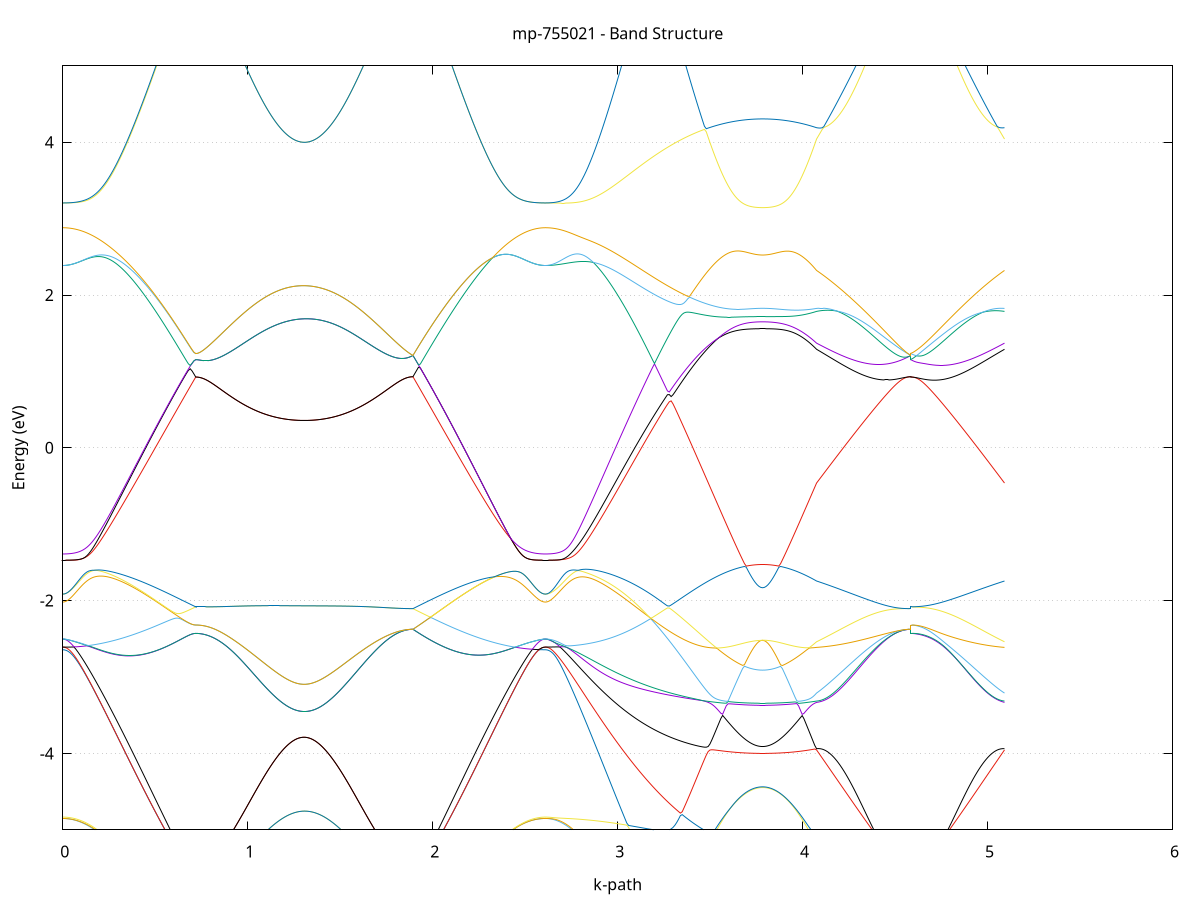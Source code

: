 set title 'mp-755021 - Band Structure'
set xlabel 'k-path'
set ylabel 'Energy (eV)'
set grid y
set yrange [-5:5]
set terminal png size 800,600
set output 'mp-755021_bands_gnuplot.png'
plot '-' using 1:2 with lines notitle, '-' using 1:2 with lines notitle, '-' using 1:2 with lines notitle, '-' using 1:2 with lines notitle, '-' using 1:2 with lines notitle, '-' using 1:2 with lines notitle, '-' using 1:2 with lines notitle, '-' using 1:2 with lines notitle, '-' using 1:2 with lines notitle, '-' using 1:2 with lines notitle, '-' using 1:2 with lines notitle, '-' using 1:2 with lines notitle, '-' using 1:2 with lines notitle, '-' using 1:2 with lines notitle, '-' using 1:2 with lines notitle, '-' using 1:2 with lines notitle, '-' using 1:2 with lines notitle, '-' using 1:2 with lines notitle, '-' using 1:2 with lines notitle, '-' using 1:2 with lines notitle, '-' using 1:2 with lines notitle, '-' using 1:2 with lines notitle, '-' using 1:2 with lines notitle, '-' using 1:2 with lines notitle, '-' using 1:2 with lines notitle, '-' using 1:2 with lines notitle, '-' using 1:2 with lines notitle, '-' using 1:2 with lines notitle, '-' using 1:2 with lines notitle, '-' using 1:2 with lines notitle, '-' using 1:2 with lines notitle, '-' using 1:2 with lines notitle, '-' using 1:2 with lines notitle, '-' using 1:2 with lines notitle, '-' using 1:2 with lines notitle, '-' using 1:2 with lines notitle, '-' using 1:2 with lines notitle, '-' using 1:2 with lines notitle, '-' using 1:2 with lines notitle, '-' using 1:2 with lines notitle, '-' using 1:2 with lines notitle, '-' using 1:2 with lines notitle, '-' using 1:2 with lines notitle, '-' using 1:2 with lines notitle, '-' using 1:2 with lines notitle, '-' using 1:2 with lines notitle, '-' using 1:2 with lines notitle, '-' using 1:2 with lines notitle, '-' using 1:2 with lines notitle, '-' using 1:2 with lines notitle, '-' using 1:2 with lines notitle, '-' using 1:2 with lines notitle, '-' using 1:2 with lines notitle, '-' using 1:2 with lines notitle, '-' using 1:2 with lines notitle, '-' using 1:2 with lines notitle, '-' using 1:2 with lines notitle, '-' using 1:2 with lines notitle, '-' using 1:2 with lines notitle, '-' using 1:2 with lines notitle, '-' using 1:2 with lines notitle, '-' using 1:2 with lines notitle, '-' using 1:2 with lines notitle, '-' using 1:2 with lines notitle
0.000000 -44.211968
0.009984 -44.211968
0.019968 -44.211868
0.029952 -44.211868
0.039935 -44.211868
0.049919 -44.211768
0.059903 -44.211768
0.069887 -44.211668
0.079871 -44.211668
0.089855 -44.211568
0.099838 -44.211468
0.109822 -44.211368
0.119806 -44.211268
0.129790 -44.211168
0.139774 -44.210968
0.149758 -44.210868
0.159742 -44.210668
0.169725 -44.210568
0.179709 -44.210368
0.189693 -44.210268
0.199677 -44.210068
0.209661 -44.209868
0.219645 -44.209668
0.229628 -44.209468
0.239612 -44.209268
0.249596 -44.209068
0.259580 -44.208768
0.269564 -44.208568
0.279548 -44.208268
0.289532 -44.208068
0.299515 -44.207768
0.309499 -44.207468
0.319483 -44.207268
0.329467 -44.206968
0.339451 -44.206668
0.349435 -44.206368
0.359418 -44.206068
0.369402 -44.205768
0.379386 -44.205368
0.389370 -44.205068
0.399354 -44.204768
0.409338 -44.204368
0.419322 -44.204068
0.429305 -44.203668
0.439289 -44.203368
0.449273 -44.202968
0.459257 -44.202568
0.469241 -44.202268
0.479225 -44.201868
0.489208 -44.201468
0.499192 -44.201068
0.509176 -44.200668
0.519160 -44.200268
0.529144 -44.199868
0.539128 -44.199468
0.549112 -44.199068
0.559095 -44.198668
0.569079 -44.198168
0.579063 -44.197768
0.589047 -44.197368
0.599031 -44.196968
0.609015 -44.196468
0.618998 -44.196068
0.628982 -44.195668
0.638966 -44.195168
0.648950 -44.194768
0.658934 -44.194268
0.668918 -44.193868
0.678902 -44.193468
0.688885 -44.192968
0.698869 -44.192568
0.708853 -44.192068
0.718837 -44.191668
0.718837 -44.191668
0.728760 -44.191968
0.738684 -44.192368
0.748607 -44.192868
0.758530 -44.193468
0.768453 -44.193968
0.778377 -44.194568
0.788300 -44.195168
0.798223 -44.195668
0.808147 -44.196268
0.818070 -44.196868
0.827993 -44.197468
0.837917 -44.198068
0.847840 -44.198668
0.857763 -44.199268
0.867686 -44.199768
0.877610 -44.200368
0.887533 -44.200968
0.897456 -44.201468
0.907380 -44.202068
0.917303 -44.202568
0.927226 -44.203168
0.937150 -44.203668
0.947073 -44.204168
0.956996 -44.204668
0.966919 -44.205168
0.976843 -44.205668
0.986766 -44.206168
0.996689 -44.206668
1.006613 -44.207068
1.016536 -44.207568
1.026459 -44.207968
1.036382 -44.208468
1.046306 -44.208868
1.056229 -44.209268
1.066152 -44.209568
1.076076 -44.209968
1.085999 -44.210368
1.095922 -44.210668
1.105846 -44.211068
1.115769 -44.211368
1.125692 -44.211668
1.135615 -44.211968
1.145539 -44.212168
1.155462 -44.212468
1.165385 -44.212668
1.175309 -44.212968
1.185232 -44.213168
1.195155 -44.213368
1.205079 -44.213468
1.215002 -44.213668
1.224925 -44.213768
1.234848 -44.213968
1.244772 -44.214068
1.254695 -44.214168
1.264618 -44.214268
1.274542 -44.214268
1.284465 -44.214368
1.294388 -44.214368
1.304312 -44.214368
1.304312 -44.214368
1.314294 -44.214368
1.324276 -44.214368
1.334259 -44.214268
1.344241 -44.214268
1.354224 -44.214168
1.364206 -44.214068
1.374189 -44.213968
1.384171 -44.213868
1.394153 -44.213668
1.404136 -44.213568
1.414118 -44.213368
1.424101 -44.213168
1.434083 -44.212968
1.444065 -44.212768
1.454048 -44.212468
1.464030 -44.212268
1.474013 -44.211968
1.483995 -44.211668
1.493978 -44.211368
1.503960 -44.211068
1.513942 -44.210768
1.523925 -44.210368
1.533907 -44.210068
1.543890 -44.209668
1.553872 -44.209268
1.563855 -44.208868
1.573837 -44.208468
1.583819 -44.208068
1.593802 -44.207668
1.603784 -44.207168
1.613767 -44.206668
1.623749 -44.206268
1.633731 -44.205768
1.643714 -44.205268
1.653696 -44.204768
1.663679 -44.204268
1.673661 -44.203768
1.683644 -44.203168
1.693626 -44.202668
1.703608 -44.202068
1.713591 -44.201568
1.723573 -44.200968
1.733556 -44.200368
1.743538 -44.199868
1.753521 -44.199268
1.763503 -44.198668
1.773485 -44.198068
1.783468 -44.197468
1.793450 -44.196868
1.803433 -44.196268
1.813415 -44.195668
1.823397 -44.195068
1.833380 -44.194468
1.843362 -44.193968
1.853345 -44.193368
1.863327 -44.192868
1.873310 -44.192268
1.883292 -44.191868
1.893274 -44.191468
1.893274 -44.191468
1.903219 -44.191868
1.913163 -44.192368
1.923107 -44.192768
1.933051 -44.193268
1.942995 -44.193668
1.952940 -44.194168
1.962884 -44.194568
1.972828 -44.194968
1.982772 -44.195468
1.992716 -44.195868
2.002661 -44.196368
2.012605 -44.196768
2.022549 -44.197168
2.032493 -44.197668
2.042437 -44.198068
2.052381 -44.198468
2.062326 -44.198868
2.072270 -44.199268
2.082214 -44.199668
2.092158 -44.200168
2.102102 -44.200568
2.112047 -44.200968
2.121991 -44.201368
2.131935 -44.201668
2.141879 -44.202068
2.151823 -44.202468
2.161768 -44.202868
2.171712 -44.203168
2.181656 -44.203568
2.191600 -44.203968
2.201544 -44.204268
2.211489 -44.204668
2.221433 -44.204968
2.231377 -44.205268
2.241321 -44.205668
2.251265 -44.205968
2.261209 -44.206268
2.271154 -44.206568
2.281098 -44.206868
2.291042 -44.207168
2.300986 -44.207468
2.310930 -44.207668
2.320875 -44.207968
2.330819 -44.208268
2.340763 -44.208468
2.350707 -44.208768
2.360651 -44.208968
2.370596 -44.209168
2.380540 -44.209368
2.390484 -44.209668
2.400428 -44.209868
2.410372 -44.209968
2.420317 -44.210168
2.430261 -44.210368
2.440205 -44.210568
2.450149 -44.210668
2.460093 -44.210868
2.470038 -44.210968
2.479982 -44.211068
2.489926 -44.211268
2.499870 -44.211368
2.509814 -44.211468
2.519758 -44.211568
2.529703 -44.211668
2.539647 -44.211668
2.549591 -44.211768
2.559535 -44.211768
2.569479 -44.211868
2.579424 -44.211868
2.589368 -44.211868
2.599312 -44.211968
2.609256 -44.211968
2.609256 -44.211968
2.619256 -44.211968
2.629255 -44.211968
2.639255 -44.211868
2.649254 -44.211868
2.659254 -44.211868
2.669253 -44.211868
2.679253 -44.211868
2.689252 -44.211868
2.699252 -44.211768
2.709251 -44.211768
2.719251 -44.211768
2.729250 -44.211768
2.739250 -44.211668
2.749249 -44.211668
2.759249 -44.211668
2.769248 -44.211668
2.779248 -44.211668
2.789247 -44.211668
2.799247 -44.211568
2.809246 -44.211668
2.819246 -44.211668
2.829245 -44.211668
2.839245 -44.211668
2.849244 -44.211668
2.859244 -44.211668
2.869243 -44.211668
2.879243 -44.211668
2.889242 -44.211668
2.899242 -44.211768
2.909241 -44.211768
2.919241 -44.211768
2.929240 -44.211868
2.939240 -44.211868
2.949239 -44.211868
2.959239 -44.211968
2.969238 -44.211968
2.979238 -44.212068
2.989237 -44.212068
2.999237 -44.212068
3.009236 -44.212168
3.019236 -44.212168
3.029235 -44.212268
3.039235 -44.212268
3.049234 -44.212368
3.059234 -44.212368
3.069233 -44.212468
3.079233 -44.212568
3.089232 -44.212568
3.099232 -44.212668
3.109231 -44.212668
3.119231 -44.212768
3.129230 -44.212768
3.139230 -44.212868
3.149229 -44.212968
3.159229 -44.212968
3.169228 -44.213068
3.179228 -44.213068
3.189227 -44.213168
3.199227 -44.213268
3.209226 -44.213268
3.219226 -44.213368
3.229225 -44.213368
3.239225 -44.213468
3.249224 -44.213568
3.259224 -44.213568
3.269223 -44.213668
3.279223 -44.213668
3.289222 -44.213768
3.299222 -44.213868
3.309221 -44.213868
3.319221 -44.213968
3.329220 -44.213968
3.339220 -44.214068
3.349219 -44.214168
3.359219 -44.214168
3.369218 -44.214268
3.379218 -44.214268
3.389217 -44.214368
3.399217 -44.214368
3.409216 -44.214468
3.419216 -44.214468
3.429215 -44.214568
3.439215 -44.214568
3.449214 -44.214668
3.459214 -44.214668
3.469213 -44.214768
3.479213 -44.214768
3.489212 -44.214868
3.489212 -44.214868
3.499028 -44.214868
3.508844 -44.214968
3.518660 -44.214968
3.528476 -44.214968
3.538292 -44.215068
3.548109 -44.215068
3.557925 -44.215068
3.567741 -44.215168
3.577557 -44.215168
3.587373 -44.215168
3.597189 -44.215268
3.607005 -44.215268
3.616821 -44.215268
3.626637 -44.215368
3.636453 -44.215368
3.646269 -44.215368
3.656085 -44.215368
3.665901 -44.215368
3.675717 -44.215468
3.685533 -44.215468
3.695349 -44.215468
3.705165 -44.215468
3.714981 -44.215468
3.724797 -44.215468
3.734613 -44.215468
3.744429 -44.215568
3.754245 -44.215568
3.764062 -44.215568
3.773878 -44.215568
3.783694 -44.215568
3.783694 -44.215568
3.793422 -44.215568
3.803151 -44.215568
3.812880 -44.215568
3.822609 -44.215568
3.832338 -44.215468
3.842066 -44.215468
3.851795 -44.215468
3.861524 -44.215468
3.871253 -44.215468
3.880982 -44.215468
3.890710 -44.215468
3.900439 -44.215368
3.910168 -44.215368
3.919897 -44.215368
3.929626 -44.215368
3.939354 -44.215368
3.949083 -44.215268
3.958812 -44.215268
3.968541 -44.215268
3.978270 -44.215168
3.987998 -44.215168
3.997727 -44.215168
4.007456 -44.215068
4.017185 -44.215068
4.026914 -44.215068
4.036642 -44.214968
4.046371 -44.214968
4.056100 -44.214968
4.065829 -44.214868
4.075558 -44.214868
4.075558 -44.214868
4.085366 -44.214768
4.095175 -44.214768
4.104984 -44.214668
4.114793 -44.214568
4.124601 -44.214468
4.134410 -44.214368
4.144219 -44.214168
4.154028 -44.213968
4.163837 -44.213768
4.173645 -44.213568
4.183454 -44.213368
4.193263 -44.213068
4.203072 -44.212768
4.212881 -44.212468
4.222689 -44.212168
4.232498 -44.211868
4.242307 -44.211468
4.252116 -44.211068
4.261924 -44.210668
4.271733 -44.210268
4.281542 -44.209868
4.291351 -44.209368
4.301160 -44.208968
4.310968 -44.208468
4.320777 -44.207968
4.330586 -44.207468
4.340395 -44.206968
4.350204 -44.206368
4.360012 -44.205868
4.369821 -44.205268
4.379630 -44.204668
4.389439 -44.204068
4.399247 -44.203468
4.409056 -44.202868
4.418865 -44.202268
4.428674 -44.201668
4.438483 -44.200968
4.448291 -44.200368
4.458100 -44.199668
4.467909 -44.198968
4.477718 -44.198368
4.487527 -44.197668
4.497335 -44.196968
4.507144 -44.196268
4.516953 -44.195668
4.526762 -44.194968
4.536570 -44.194268
4.546379 -44.193668
4.556188 -44.192968
4.565997 -44.192368
4.575806 -44.191868
4.585614 -44.191468
4.585614 -44.191668
4.595536 -44.192068
4.605459 -44.192568
4.615381 -44.193168
4.625303 -44.193768
4.635225 -44.194368
4.645147 -44.195068
4.655069 -44.195768
4.664991 -44.196468
4.674913 -44.197168
4.684835 -44.197768
4.694757 -44.198468
4.704679 -44.199168
4.714601 -44.199868
4.724523 -44.200468
4.734445 -44.201168
4.744367 -44.201768
4.754289 -44.202468
4.764211 -44.203068
4.774133 -44.203668
4.784056 -44.204268
4.793978 -44.204868
4.803900 -44.205468
4.813822 -44.206068
4.823744 -44.206568
4.833666 -44.207168
4.843588 -44.207668
4.853510 -44.208168
4.863432 -44.208668
4.873354 -44.209168
4.883276 -44.209568
4.893198 -44.210068
4.903120 -44.210468
4.913042 -44.210868
4.922964 -44.211268
4.932886 -44.211668
4.942808 -44.211968
4.952730 -44.212368
4.962653 -44.212668
4.972575 -44.212968
4.982497 -44.213268
4.992419 -44.213468
5.002341 -44.213668
5.012263 -44.213968
5.022185 -44.214068
5.032107 -44.214268
5.042029 -44.214468
5.051951 -44.214568
5.061873 -44.214668
5.071795 -44.214768
5.081717 -44.214768
5.091639 -44.214868
e
0.000000 -44.211968
0.009984 -44.211968
0.019968 -44.211868
0.029952 -44.211868
0.039935 -44.211868
0.049919 -44.211768
0.059903 -44.211768
0.069887 -44.211668
0.079871 -44.211668
0.089855 -44.211568
0.099838 -44.211468
0.109822 -44.211368
0.119806 -44.211268
0.129790 -44.211068
0.139774 -44.210968
0.149758 -44.210868
0.159742 -44.210668
0.169725 -44.210568
0.179709 -44.210368
0.189693 -44.210168
0.199677 -44.209968
0.209661 -44.209868
0.219645 -44.209668
0.229628 -44.209368
0.239612 -44.209168
0.249596 -44.208968
0.259580 -44.208768
0.269564 -44.208468
0.279548 -44.208268
0.289532 -44.207968
0.299515 -44.207668
0.309499 -44.207468
0.319483 -44.207168
0.329467 -44.206868
0.339451 -44.206568
0.349435 -44.206268
0.359418 -44.205968
0.369402 -44.205668
0.379386 -44.205268
0.389370 -44.204968
0.399354 -44.204668
0.409338 -44.204268
0.419322 -44.203968
0.429305 -44.203568
0.439289 -44.203168
0.449273 -44.202868
0.459257 -44.202468
0.469241 -44.202068
0.479225 -44.201668
0.489208 -44.201368
0.499192 -44.200968
0.509176 -44.200568
0.519160 -44.200168
0.529144 -44.199668
0.539128 -44.199268
0.549112 -44.198868
0.559095 -44.198468
0.569079 -44.198068
0.579063 -44.197668
0.589047 -44.197168
0.599031 -44.196768
0.609015 -44.196368
0.618998 -44.195868
0.628982 -44.195468
0.638966 -44.194968
0.648950 -44.194568
0.658934 -44.194168
0.668918 -44.193668
0.678902 -44.193268
0.688885 -44.192768
0.698869 -44.192368
0.708853 -44.191868
0.718837 -44.191668
0.718837 -44.191668
0.728760 -44.191968
0.738684 -44.192368
0.748607 -44.192868
0.758530 -44.193468
0.768453 -44.193968
0.778377 -44.194568
0.788300 -44.195168
0.798223 -44.195668
0.808147 -44.196268
0.818070 -44.196868
0.827993 -44.197468
0.837917 -44.198068
0.847840 -44.198668
0.857763 -44.199268
0.867686 -44.199768
0.877610 -44.200368
0.887533 -44.200968
0.897456 -44.201468
0.907380 -44.202068
0.917303 -44.202568
0.927226 -44.203168
0.937150 -44.203668
0.947073 -44.204168
0.956996 -44.204668
0.966919 -44.205168
0.976843 -44.205668
0.986766 -44.206168
0.996689 -44.206668
1.006613 -44.207068
1.016536 -44.207568
1.026459 -44.207968
1.036382 -44.208468
1.046306 -44.208868
1.056229 -44.209268
1.066152 -44.209568
1.076076 -44.209968
1.085999 -44.210368
1.095922 -44.210668
1.105846 -44.211068
1.115769 -44.211368
1.125692 -44.211668
1.135615 -44.211968
1.145539 -44.212168
1.155462 -44.212468
1.165385 -44.212668
1.175309 -44.212968
1.185232 -44.213168
1.195155 -44.213368
1.205079 -44.213468
1.215002 -44.213668
1.224925 -44.213768
1.234848 -44.213968
1.244772 -44.214068
1.254695 -44.214168
1.264618 -44.214268
1.274542 -44.214268
1.284465 -44.214368
1.294388 -44.214368
1.304312 -44.214368
1.304312 -44.214368
1.314294 -44.214368
1.324276 -44.214368
1.334259 -44.214268
1.344241 -44.214268
1.354224 -44.214168
1.364206 -44.214068
1.374189 -44.213968
1.384171 -44.213868
1.394153 -44.213668
1.404136 -44.213568
1.414118 -44.213368
1.424101 -44.213168
1.434083 -44.212968
1.444065 -44.212768
1.454048 -44.212468
1.464030 -44.212268
1.474013 -44.211968
1.483995 -44.211668
1.493978 -44.211368
1.503960 -44.211068
1.513942 -44.210768
1.523925 -44.210368
1.533907 -44.210068
1.543890 -44.209668
1.553872 -44.209268
1.563855 -44.208868
1.573837 -44.208468
1.583819 -44.208068
1.593802 -44.207668
1.603784 -44.207168
1.613767 -44.206668
1.623749 -44.206268
1.633731 -44.205768
1.643714 -44.205268
1.653696 -44.204768
1.663679 -44.204268
1.673661 -44.203668
1.683644 -44.203168
1.693626 -44.202668
1.703608 -44.202068
1.713591 -44.201568
1.723573 -44.200968
1.733556 -44.200368
1.743538 -44.199868
1.753521 -44.199268
1.763503 -44.198668
1.773485 -44.198068
1.783468 -44.197468
1.793450 -44.196868
1.803433 -44.196268
1.813415 -44.195668
1.823397 -44.195068
1.833380 -44.194468
1.843362 -44.193968
1.853345 -44.193368
1.863327 -44.192868
1.873310 -44.192268
1.883292 -44.191868
1.893274 -44.191468
1.893274 -44.191468
1.903219 -44.191868
1.913163 -44.192368
1.923107 -44.192768
1.933051 -44.193268
1.942995 -44.193668
1.952940 -44.194168
1.962884 -44.194568
1.972828 -44.194968
1.982772 -44.195468
1.992716 -44.195868
2.002661 -44.196368
2.012605 -44.196768
2.022549 -44.197168
2.032493 -44.197668
2.042437 -44.198068
2.052381 -44.198468
2.062326 -44.198868
2.072270 -44.199268
2.082214 -44.199668
2.092158 -44.200168
2.102102 -44.200568
2.112047 -44.200968
2.121991 -44.201268
2.131935 -44.201668
2.141879 -44.202068
2.151823 -44.202468
2.161768 -44.202868
2.171712 -44.203168
2.181656 -44.203568
2.191600 -44.203968
2.201544 -44.204268
2.211489 -44.204668
2.221433 -44.204968
2.231377 -44.205268
2.241321 -44.205668
2.251265 -44.205968
2.261209 -44.206268
2.271154 -44.206568
2.281098 -44.206868
2.291042 -44.207168
2.300986 -44.207468
2.310930 -44.207668
2.320875 -44.207968
2.330819 -44.208268
2.340763 -44.208468
2.350707 -44.208768
2.360651 -44.208968
2.370596 -44.209168
2.380540 -44.209368
2.390484 -44.209668
2.400428 -44.209868
2.410372 -44.209968
2.420317 -44.210168
2.430261 -44.210368
2.440205 -44.210568
2.450149 -44.210668
2.460093 -44.210868
2.470038 -44.210968
2.479982 -44.211068
2.489926 -44.211268
2.499870 -44.211368
2.509814 -44.211468
2.519758 -44.211568
2.529703 -44.211568
2.539647 -44.211668
2.549591 -44.211768
2.559535 -44.211768
2.569479 -44.211868
2.579424 -44.211868
2.589368 -44.211868
2.599312 -44.211968
2.609256 -44.211968
2.609256 -44.211968
2.619256 -44.211968
2.629255 -44.211868
2.639255 -44.211868
2.649254 -44.211768
2.659254 -44.211768
2.669253 -44.211668
2.679253 -44.211568
2.689252 -44.211468
2.699252 -44.211268
2.709251 -44.211168
2.719251 -44.210968
2.729250 -44.210868
2.739250 -44.210668
2.749249 -44.210468
2.759249 -44.210268
2.769248 -44.209968
2.779248 -44.209768
2.789247 -44.209468
2.799247 -44.209268
2.809246 -44.208968
2.819246 -44.208668
2.829245 -44.208368
2.839245 -44.208068
2.849244 -44.207668
2.859244 -44.207368
2.869243 -44.206968
2.879243 -44.206568
2.889242 -44.206268
2.899242 -44.205868
2.909241 -44.205368
2.919241 -44.204968
2.929240 -44.204568
2.939240 -44.204168
2.949239 -44.203668
2.959239 -44.203268
2.969238 -44.202768
2.979238 -44.202268
2.989237 -44.201768
2.999237 -44.201268
3.009236 -44.200768
3.019236 -44.200268
3.029235 -44.199768
3.039235 -44.199268
3.049234 -44.198768
3.059234 -44.198168
3.069233 -44.197668
3.079233 -44.197068
3.089232 -44.196568
3.099232 -44.195968
3.109231 -44.195468
3.119231 -44.194868
3.129230 -44.194368
3.139230 -44.193768
3.149229 -44.193168
3.159229 -44.192568
3.169228 -44.192068
3.179228 -44.191668
3.189227 -44.192268
3.199227 -44.192868
3.209226 -44.193468
3.219226 -44.194068
3.229225 -44.194668
3.239225 -44.195168
3.249224 -44.195768
3.259224 -44.196368
3.269223 -44.196868
3.279223 -44.197468
3.289222 -44.198068
3.299222 -44.198568
3.309221 -44.199168
3.319221 -44.199668
3.329220 -44.200268
3.339220 -44.200768
3.349219 -44.201368
3.359219 -44.201868
3.369218 -44.202368
3.379218 -44.202868
3.389217 -44.203368
3.399217 -44.203868
3.409216 -44.204368
3.419216 -44.204868
3.429215 -44.205368
3.439215 -44.205768
3.449214 -44.206268
3.459214 -44.206668
3.469213 -44.207168
3.479213 -44.207568
3.489212 -44.207968
3.489212 -44.207968
3.499028 -44.208368
3.508844 -44.208768
3.518660 -44.209068
3.528476 -44.209468
3.538292 -44.209768
3.548109 -44.210168
3.557925 -44.210468
3.567741 -44.210768
3.577557 -44.211068
3.587373 -44.211368
3.597189 -44.211668
3.607005 -44.211968
3.616821 -44.212168
3.626637 -44.212368
3.636453 -44.212668
3.646269 -44.212868
3.656085 -44.213068
3.665901 -44.213168
3.675717 -44.213368
3.685533 -44.213568
3.695349 -44.213668
3.705165 -44.213768
3.714981 -44.213868
3.724797 -44.213968
3.734613 -44.214068
3.744429 -44.214168
3.754245 -44.214168
3.764062 -44.214268
3.773878 -44.214268
3.783694 -44.214268
3.783694 -44.214268
3.793422 -44.214268
3.803151 -44.214268
3.812880 -44.214168
3.822609 -44.214168
3.832338 -44.214068
3.842066 -44.213968
3.851795 -44.213868
3.861524 -44.213768
3.871253 -44.213668
3.880982 -44.213568
3.890710 -44.213368
3.900439 -44.213168
3.910168 -44.213068
3.919897 -44.212868
3.929626 -44.212668
3.939354 -44.212368
3.949083 -44.212168
3.958812 -44.211968
3.968541 -44.211668
3.978270 -44.211368
3.987998 -44.211068
3.997727 -44.210768
4.007456 -44.210468
4.017185 -44.210168
4.026914 -44.209768
4.036642 -44.209468
4.046371 -44.209068
4.056100 -44.208768
4.065829 -44.208368
4.075558 -44.207968
4.075558 -44.207968
4.085366 -44.207768
4.095175 -44.207468
4.104984 -44.207268
4.114793 -44.206968
4.124601 -44.206768
4.134410 -44.206468
4.144219 -44.206268
4.154028 -44.205968
4.163837 -44.205668
4.173645 -44.205468
4.183454 -44.205168
4.193263 -44.204868
4.203072 -44.204568
4.212881 -44.204268
4.222689 -44.203968
4.232498 -44.203668
4.242307 -44.203368
4.252116 -44.203068
4.261924 -44.202768
4.271733 -44.202468
4.281542 -44.202168
4.291351 -44.201868
4.301160 -44.201568
4.310968 -44.201268
4.320777 -44.200868
4.330586 -44.200568
4.340395 -44.200268
4.350204 -44.199868
4.360012 -44.199568
4.369821 -44.199268
4.379630 -44.198868
4.389439 -44.198568
4.399247 -44.198168
4.409056 -44.197868
4.418865 -44.197568
4.428674 -44.197168
4.438483 -44.196868
4.448291 -44.196468
4.458100 -44.196168
4.467909 -44.195768
4.477718 -44.195368
4.487527 -44.195068
4.497335 -44.194668
4.507144 -44.194368
4.516953 -44.193968
4.526762 -44.193568
4.536570 -44.193268
4.546379 -44.192868
4.556188 -44.192568
4.565997 -44.192168
4.575806 -44.191768
4.585614 -44.191468
4.585614 -44.191668
4.595536 -44.191768
4.605459 -44.192168
4.615381 -44.192568
4.625303 -44.192968
4.635225 -44.193268
4.645147 -44.193668
4.655069 -44.194068
4.664991 -44.194368
4.674913 -44.194768
4.684835 -44.195168
4.694757 -44.195468
4.704679 -44.195868
4.714601 -44.196168
4.724523 -44.196568
4.734445 -44.196968
4.744367 -44.197268
4.754289 -44.197668
4.764211 -44.197968
4.774133 -44.198368
4.784056 -44.198668
4.793978 -44.199068
4.803900 -44.199368
4.813822 -44.199768
4.823744 -44.200068
4.833666 -44.200368
4.843588 -44.200768
4.853510 -44.201068
4.863432 -44.201368
4.873354 -44.201768
4.883276 -44.202068
4.893198 -44.202368
4.903120 -44.202668
4.913042 -44.202968
4.922964 -44.203268
4.932886 -44.203568
4.942808 -44.203868
4.952730 -44.204168
4.962653 -44.204468
4.972575 -44.204768
4.982497 -44.205068
4.992419 -44.205368
5.002341 -44.205668
5.012263 -44.205968
5.022185 -44.206168
5.032107 -44.206468
5.042029 -44.206668
5.051951 -44.206968
5.061873 -44.207268
5.071795 -44.207468
5.081717 -44.207768
5.091639 -44.207968
e
0.000000 -44.208268
0.009984 -44.208268
0.019968 -44.208268
0.029952 -44.208268
0.039935 -44.208168
0.049919 -44.208168
0.059903 -44.208068
0.069887 -44.208068
0.079871 -44.207968
0.089855 -44.207868
0.099838 -44.207768
0.109822 -44.207668
0.119806 -44.207568
0.129790 -44.207468
0.139774 -44.207368
0.149758 -44.207168
0.159742 -44.207068
0.169725 -44.206868
0.179709 -44.206668
0.189693 -44.206568
0.199677 -44.206368
0.209661 -44.206168
0.219645 -44.205968
0.229628 -44.205768
0.239612 -44.205568
0.249596 -44.205268
0.259580 -44.205068
0.269564 -44.204768
0.279548 -44.204568
0.289532 -44.204268
0.299515 -44.204068
0.309499 -44.203768
0.319483 -44.203468
0.329467 -44.203168
0.339451 -44.202868
0.349435 -44.202568
0.359418 -44.202268
0.369402 -44.201968
0.379386 -44.201568
0.389370 -44.201268
0.399354 -44.200968
0.409338 -44.200568
0.419322 -44.200268
0.429305 -44.199868
0.439289 -44.199468
0.449273 -44.199168
0.459257 -44.198768
0.469241 -44.198368
0.479225 -44.197968
0.489208 -44.197568
0.499192 -44.197168
0.509176 -44.196768
0.519160 -44.196368
0.529144 -44.195968
0.539128 -44.195568
0.549112 -44.195168
0.559095 -44.194768
0.569079 -44.194268
0.579063 -44.193868
0.589047 -44.193468
0.599031 -44.192968
0.609015 -44.192568
0.618998 -44.192168
0.628982 -44.191668
0.638966 -44.191268
0.648950 -44.190768
0.658934 -44.190368
0.668918 -44.189868
0.678902 -44.189868
0.688885 -44.190268
0.698869 -44.190768
0.708853 -44.191168
0.718837 -44.191468
0.718837 -44.191468
0.728760 -44.191168
0.738684 -44.190968
0.748607 -44.190768
0.758530 -44.190668
0.768453 -44.190568
0.778377 -44.190468
0.788300 -44.190468
0.798223 -44.190368
0.808147 -44.190368
0.818070 -44.190368
0.827993 -44.190368
0.837917 -44.190368
0.847840 -44.190268
0.857763 -44.190268
0.867686 -44.190268
0.877610 -44.190268
0.887533 -44.190268
0.897456 -44.190268
0.907380 -44.190268
0.917303 -44.190268
0.927226 -44.190268
0.937150 -44.190268
0.947073 -44.190268
0.956996 -44.190268
0.966919 -44.190268
0.976843 -44.190268
0.986766 -44.190268
0.996689 -44.190268
1.006613 -44.190268
1.016536 -44.190268
1.026459 -44.190268
1.036382 -44.190268
1.046306 -44.190268
1.056229 -44.190268
1.066152 -44.190268
1.076076 -44.190268
1.085999 -44.190268
1.095922 -44.190268
1.105846 -44.190268
1.115769 -44.190268
1.125692 -44.190268
1.135615 -44.190268
1.145539 -44.190268
1.155462 -44.190268
1.165385 -44.190268
1.175309 -44.190268
1.185232 -44.190268
1.195155 -44.190268
1.205079 -44.190268
1.215002 -44.190268
1.224925 -44.190268
1.234848 -44.190268
1.244772 -44.190268
1.254695 -44.190268
1.264618 -44.190268
1.274542 -44.190268
1.284465 -44.190268
1.294388 -44.190268
1.304312 -44.190268
1.304312 -44.190268
1.314294 -44.190268
1.324276 -44.190268
1.334259 -44.190268
1.344241 -44.190268
1.354224 -44.190268
1.364206 -44.190268
1.374189 -44.190268
1.384171 -44.190268
1.394153 -44.190268
1.404136 -44.190268
1.414118 -44.190268
1.424101 -44.190268
1.434083 -44.190268
1.444065 -44.190268
1.454048 -44.190268
1.464030 -44.190268
1.474013 -44.190268
1.483995 -44.190268
1.493978 -44.190268
1.503960 -44.190268
1.513942 -44.190268
1.523925 -44.190268
1.533907 -44.190268
1.543890 -44.190268
1.553872 -44.190268
1.563855 -44.190268
1.573837 -44.190268
1.583819 -44.190268
1.593802 -44.190268
1.603784 -44.190268
1.613767 -44.190268
1.623749 -44.190268
1.633731 -44.190268
1.643714 -44.190268
1.653696 -44.190268
1.663679 -44.190268
1.673661 -44.190268
1.683644 -44.190268
1.693626 -44.190268
1.703608 -44.190268
1.713591 -44.190268
1.723573 -44.190268
1.733556 -44.190268
1.743538 -44.190268
1.753521 -44.190268
1.763503 -44.190268
1.773485 -44.190268
1.783468 -44.190268
1.793450 -44.190368
1.803433 -44.190368
1.813415 -44.190368
1.823397 -44.190368
1.833380 -44.190468
1.843362 -44.190468
1.853345 -44.190568
1.863327 -44.190668
1.873310 -44.190868
1.883292 -44.191068
1.893274 -44.191468
1.893274 -44.191468
1.903219 -44.190968
1.913163 -44.190568
1.923107 -44.190068
1.933051 -44.189668
1.942995 -44.190068
1.952940 -44.190568
1.962884 -44.190968
1.972828 -44.191468
1.982772 -44.191868
1.992716 -44.192268
2.002661 -44.192768
2.012605 -44.193168
2.022549 -44.193568
2.032493 -44.194068
2.042437 -44.194468
2.052381 -44.194868
2.062326 -44.195268
2.072270 -44.195768
2.082214 -44.196168
2.092158 -44.196568
2.102102 -44.196968
2.112047 -44.197368
2.121991 -44.197768
2.131935 -44.198168
2.141879 -44.198468
2.151823 -44.198868
2.161768 -44.199268
2.171712 -44.199668
2.181656 -44.199968
2.191600 -44.200368
2.201544 -44.200668
2.211489 -44.201068
2.221433 -44.201368
2.231377 -44.201668
2.241321 -44.202068
2.251265 -44.202368
2.261209 -44.202668
2.271154 -44.202968
2.281098 -44.203268
2.291042 -44.203568
2.300986 -44.203868
2.310930 -44.204068
2.320875 -44.204368
2.330819 -44.204668
2.340763 -44.204868
2.350707 -44.205068
2.360651 -44.205368
2.370596 -44.205568
2.380540 -44.205768
2.390484 -44.205968
2.400428 -44.206168
2.410372 -44.206368
2.420317 -44.206568
2.430261 -44.206768
2.440205 -44.206868
2.450149 -44.207068
2.460093 -44.207168
2.470038 -44.207368
2.479982 -44.207468
2.489926 -44.207568
2.499870 -44.207668
2.509814 -44.207768
2.519758 -44.207868
2.529703 -44.207968
2.539647 -44.208068
2.549591 -44.208068
2.559535 -44.208168
2.569479 -44.208168
2.579424 -44.208268
2.589368 -44.208268
2.599312 -44.208268
2.609256 -44.208268
2.609256 -44.208268
2.619256 -44.208268
2.629255 -44.208268
2.639255 -44.208268
2.649254 -44.208168
2.659254 -44.208168
2.669253 -44.208068
2.679253 -44.208068
2.689252 -44.207968
2.699252 -44.207868
2.709251 -44.207768
2.719251 -44.207668
2.729250 -44.207468
2.739250 -44.207368
2.749249 -44.207168
2.759249 -44.206968
2.769248 -44.206768
2.779248 -44.206568
2.789247 -44.206368
2.799247 -44.206168
2.809246 -44.205868
2.819246 -44.205568
2.829245 -44.205368
2.839245 -44.205068
2.849244 -44.204668
2.859244 -44.204368
2.869243 -44.204068
2.879243 -44.203668
2.889242 -44.203268
2.899242 -44.202968
2.909241 -44.202568
2.919241 -44.202168
2.929240 -44.201668
2.939240 -44.201268
2.949239 -44.200868
2.959239 -44.200368
2.969238 -44.199868
2.979238 -44.199468
2.989237 -44.198968
2.999237 -44.198468
3.009236 -44.197968
3.019236 -44.197468
3.029235 -44.196968
3.039235 -44.196468
3.049234 -44.195868
3.059234 -44.195368
3.069233 -44.194868
3.079233 -44.194268
3.089232 -44.193768
3.099232 -44.193168
3.109231 -44.192668
3.119231 -44.192068
3.129230 -44.191468
3.139230 -44.190968
3.149229 -44.190368
3.159229 -44.190568
3.169228 -44.191168
3.179228 -44.191468
3.189227 -44.190868
3.199227 -44.190368
3.209226 -44.190968
3.219226 -44.191568
3.229225 -44.192068
3.239225 -44.192668
3.249224 -44.193268
3.259224 -44.193868
3.269223 -44.194368
3.279223 -44.194968
3.289222 -44.195568
3.299222 -44.196068
3.309221 -44.196668
3.319221 -44.197268
3.329220 -44.197768
3.339220 -44.198268
3.349219 -44.198868
3.359219 -44.199368
3.369218 -44.199868
3.379218 -44.200468
3.389217 -44.200968
3.399217 -44.201468
3.409216 -44.201968
3.419216 -44.202368
3.429215 -44.202868
3.439215 -44.203368
3.449214 -44.203768
3.459214 -44.204268
3.469213 -44.204668
3.479213 -44.205168
3.489212 -44.205568
3.489212 -44.205568
3.499028 -44.205968
3.508844 -44.206368
3.518660 -44.206768
3.528476 -44.207068
3.538292 -44.207468
3.548109 -44.207768
3.557925 -44.208068
3.567741 -44.208468
3.577557 -44.208768
3.587373 -44.209068
3.597189 -44.209268
3.607005 -44.209568
3.616821 -44.209868
3.626637 -44.210068
3.636453 -44.210268
3.646269 -44.210468
3.656085 -44.210668
3.665901 -44.210868
3.675717 -44.211068
3.685533 -44.211168
3.695349 -44.211368
3.705165 -44.211468
3.714981 -44.211568
3.724797 -44.211668
3.734613 -44.211768
3.744429 -44.211868
3.754245 -44.211868
3.764062 -44.211968
3.773878 -44.211968
3.783694 -44.211968
3.783694 -44.211968
3.793422 -44.211968
3.803151 -44.211968
3.812880 -44.211868
3.822609 -44.211868
3.832338 -44.211768
3.842066 -44.211668
3.851795 -44.211568
3.861524 -44.211468
3.871253 -44.211368
3.880982 -44.211268
3.890710 -44.211068
3.900439 -44.210868
3.910168 -44.210768
3.919897 -44.210568
3.929626 -44.210368
3.939354 -44.210068
3.949083 -44.209868
3.958812 -44.209668
3.968541 -44.209368
3.978270 -44.209068
3.987998 -44.208768
3.997727 -44.208468
4.007456 -44.208168
4.017185 -44.207868
4.026914 -44.207568
4.036642 -44.207168
4.046371 -44.206868
4.056100 -44.206468
4.065829 -44.206068
4.075558 -44.205668
4.075558 -44.205668
4.085366 -44.205468
4.095175 -44.205268
4.104984 -44.204968
4.114793 -44.204768
4.124601 -44.204468
4.134410 -44.204268
4.144219 -44.203968
4.154028 -44.203668
4.163837 -44.203468
4.173645 -44.203168
4.183454 -44.202868
4.193263 -44.202568
4.203072 -44.202368
4.212881 -44.202068
4.222689 -44.201768
4.232498 -44.201468
4.242307 -44.201168
4.252116 -44.200868
4.261924 -44.200568
4.271733 -44.200268
4.281542 -44.199968
4.291351 -44.199668
4.301160 -44.199268
4.310968 -44.198968
4.320777 -44.198668
4.330586 -44.198368
4.340395 -44.198068
4.350204 -44.197668
4.360012 -44.197368
4.369821 -44.197068
4.379630 -44.196668
4.389439 -44.196368
4.399247 -44.196068
4.409056 -44.195668
4.418865 -44.195368
4.428674 -44.194968
4.438483 -44.194668
4.448291 -44.194368
4.458100 -44.193968
4.467909 -44.193668
4.477718 -44.193268
4.487527 -44.192968
4.497335 -44.192668
4.507144 -44.192368
4.516953 -44.192068
4.526762 -44.191768
4.536570 -44.191468
4.546379 -44.191268
4.556188 -44.191068
4.565997 -44.191068
4.575806 -44.191168
4.585614 -44.191468
4.585614 -44.191468
4.595536 -44.191368
4.605459 -44.191268
4.615381 -44.191268
4.625303 -44.191368
4.635225 -44.191568
4.645147 -44.191868
4.655069 -44.192168
4.664991 -44.192468
4.674913 -44.192768
4.684835 -44.193068
4.694757 -44.193468
4.704679 -44.193768
4.714601 -44.194068
4.724523 -44.194468
4.734445 -44.194768
4.744367 -44.195168
4.754289 -44.195468
4.764211 -44.195868
4.774133 -44.196168
4.784056 -44.196468
4.793978 -44.196868
4.803900 -44.197168
4.813822 -44.197568
4.823744 -44.197868
4.833666 -44.198168
4.843588 -44.198568
4.853510 -44.198868
4.863432 -44.199168
4.873354 -44.199468
4.883276 -44.199868
4.893198 -44.200168
4.903120 -44.200468
4.913042 -44.200768
4.922964 -44.201068
4.932886 -44.201368
4.942808 -44.201668
4.952730 -44.201968
4.962653 -44.202268
4.972575 -44.202568
4.982497 -44.202868
4.992419 -44.203168
5.002341 -44.203368
5.012263 -44.203668
5.022185 -44.203968
5.032107 -44.204168
5.042029 -44.204468
5.051951 -44.204768
5.061873 -44.204968
5.071795 -44.205168
5.081717 -44.205468
5.091639 -44.205668
e
0.000000 -44.170768
0.009984 -44.170768
0.019968 -44.170768
0.029952 -44.170868
0.039935 -44.170868
0.049919 -44.170968
0.059903 -44.170968
0.069887 -44.171068
0.079871 -44.171068
0.089855 -44.171168
0.099838 -44.171268
0.109822 -44.171368
0.119806 -44.171468
0.129790 -44.171668
0.139774 -44.171768
0.149758 -44.171868
0.159742 -44.172068
0.169725 -44.172268
0.179709 -44.172368
0.189693 -44.172568
0.199677 -44.172768
0.209661 -44.172968
0.219645 -44.173168
0.229628 -44.173368
0.239612 -44.173568
0.249596 -44.173868
0.259580 -44.174068
0.269564 -44.174368
0.279548 -44.174568
0.289532 -44.174868
0.299515 -44.175168
0.309499 -44.175468
0.319483 -44.175668
0.329467 -44.175968
0.339451 -44.176368
0.349435 -44.176668
0.359418 -44.176968
0.369402 -44.177268
0.379386 -44.177568
0.389370 -44.177968
0.399354 -44.178268
0.409338 -44.178668
0.419322 -44.178968
0.429305 -44.179368
0.439289 -44.179768
0.449273 -44.180168
0.459257 -44.180468
0.469241 -44.180868
0.479225 -44.181268
0.489208 -44.181668
0.499192 -44.182068
0.509176 -44.182468
0.519160 -44.182868
0.529144 -44.183268
0.539128 -44.183768
0.549112 -44.184168
0.559095 -44.184568
0.569079 -44.184968
0.579063 -44.185468
0.589047 -44.185868
0.599031 -44.186268
0.609015 -44.186768
0.618998 -44.187168
0.628982 -44.187568
0.638966 -44.188068
0.648950 -44.188468
0.658934 -44.188968
0.668918 -44.189368
0.678902 -44.189668
0.688885 -44.190068
0.698869 -44.190568
0.708853 -44.190968
0.718837 -44.191468
0.718837 -44.191468
0.728760 -44.191168
0.738684 -44.190968
0.748607 -44.190768
0.758530 -44.190668
0.768453 -44.190568
0.778377 -44.190468
0.788300 -44.190468
0.798223 -44.190368
0.808147 -44.190368
0.818070 -44.190368
0.827993 -44.190368
0.837917 -44.190368
0.847840 -44.190268
0.857763 -44.190268
0.867686 -44.190268
0.877610 -44.190268
0.887533 -44.190268
0.897456 -44.190268
0.907380 -44.190268
0.917303 -44.190268
0.927226 -44.190268
0.937150 -44.190268
0.947073 -44.190268
0.956996 -44.190268
0.966919 -44.190268
0.976843 -44.190268
0.986766 -44.190268
0.996689 -44.190268
1.006613 -44.190268
1.016536 -44.190268
1.026459 -44.190268
1.036382 -44.190268
1.046306 -44.190268
1.056229 -44.190268
1.066152 -44.190268
1.076076 -44.190268
1.085999 -44.190268
1.095922 -44.190268
1.105846 -44.190268
1.115769 -44.190268
1.125692 -44.190268
1.135615 -44.190268
1.145539 -44.190268
1.155462 -44.190268
1.165385 -44.190268
1.175309 -44.190268
1.185232 -44.190268
1.195155 -44.190268
1.205079 -44.190268
1.215002 -44.190268
1.224925 -44.190268
1.234848 -44.190268
1.244772 -44.190268
1.254695 -44.190268
1.264618 -44.190268
1.274542 -44.190268
1.284465 -44.190268
1.294388 -44.190268
1.304312 -44.190268
1.304312 -44.190268
1.314294 -44.190268
1.324276 -44.190268
1.334259 -44.190268
1.344241 -44.190268
1.354224 -44.190268
1.364206 -44.190268
1.374189 -44.190268
1.384171 -44.190268
1.394153 -44.190268
1.404136 -44.190268
1.414118 -44.190268
1.424101 -44.190268
1.434083 -44.190268
1.444065 -44.190268
1.454048 -44.190268
1.464030 -44.190268
1.474013 -44.190268
1.483995 -44.190268
1.493978 -44.190268
1.503960 -44.190268
1.513942 -44.190268
1.523925 -44.190268
1.533907 -44.190268
1.543890 -44.190268
1.553872 -44.190268
1.563855 -44.190268
1.573837 -44.190268
1.583819 -44.190268
1.593802 -44.190268
1.603784 -44.190268
1.613767 -44.190268
1.623749 -44.190268
1.633731 -44.190268
1.643714 -44.190268
1.653696 -44.190268
1.663679 -44.190268
1.673661 -44.190268
1.683644 -44.190268
1.693626 -44.190268
1.703608 -44.190268
1.713591 -44.190268
1.723573 -44.190268
1.733556 -44.190268
1.743538 -44.190268
1.753521 -44.190268
1.763503 -44.190268
1.773485 -44.190268
1.783468 -44.190268
1.793450 -44.190368
1.803433 -44.190368
1.813415 -44.190368
1.823397 -44.190368
1.833380 -44.190468
1.843362 -44.190468
1.853345 -44.190568
1.863327 -44.190668
1.873310 -44.190868
1.883292 -44.191068
1.893274 -44.191468
1.893274 -44.191468
1.903219 -44.190968
1.913163 -44.190568
1.923107 -44.190068
1.933051 -44.189668
1.942995 -44.189168
1.952940 -44.188768
1.962884 -44.188268
1.972828 -44.187868
1.982772 -44.187468
1.992716 -44.186968
2.002661 -44.186568
2.012605 -44.186168
2.022549 -44.185668
2.032493 -44.185268
2.042437 -44.184868
2.052381 -44.184368
2.062326 -44.183968
2.072270 -44.183568
2.082214 -44.183168
2.092158 -44.182768
2.102102 -44.182368
2.112047 -44.181968
2.121991 -44.181568
2.131935 -44.181168
2.141879 -44.180768
2.151823 -44.180368
2.161768 -44.179968
2.171712 -44.179668
2.181656 -44.179268
2.191600 -44.178868
2.201544 -44.178568
2.211489 -44.178168
2.221433 -44.177868
2.231377 -44.177468
2.241321 -44.177168
2.251265 -44.176868
2.261209 -44.176568
2.271154 -44.176268
2.281098 -44.175968
2.291042 -44.175668
2.300986 -44.175368
2.310930 -44.175068
2.320875 -44.174768
2.330819 -44.174568
2.340763 -44.174268
2.350707 -44.174068
2.360651 -44.173768
2.370596 -44.173568
2.380540 -44.173368
2.390484 -44.173168
2.400428 -44.172968
2.410372 -44.172768
2.420317 -44.172568
2.430261 -44.172368
2.440205 -44.172168
2.450149 -44.172068
2.460093 -44.171868
2.470038 -44.171768
2.479982 -44.171668
2.489926 -44.171468
2.499870 -44.171368
2.509814 -44.171268
2.519758 -44.171168
2.529703 -44.171068
2.539647 -44.171068
2.549591 -44.170968
2.559535 -44.170968
2.569479 -44.170868
2.579424 -44.170868
2.589368 -44.170768
2.599312 -44.170768
2.609256 -44.170768
2.609256 -44.170768
2.619256 -44.170768
2.629255 -44.170868
2.639255 -44.170868
2.649254 -44.170968
2.659254 -44.170968
2.669253 -44.171068
2.679253 -44.171168
2.689252 -44.171268
2.699252 -44.171468
2.709251 -44.171568
2.719251 -44.171768
2.729250 -44.171968
2.739250 -44.172068
2.749249 -44.172368
2.759249 -44.172568
2.769248 -44.172768
2.779248 -44.173068
2.789247 -44.173268
2.799247 -44.173568
2.809246 -44.173868
2.819246 -44.174168
2.829245 -44.174468
2.839245 -44.174868
2.849244 -44.175168
2.859244 -44.175568
2.869243 -44.175868
2.879243 -44.176268
2.889242 -44.176668
2.899242 -44.177068
2.909241 -44.177568
2.919241 -44.177968
2.929240 -44.178368
2.939240 -44.178868
2.949239 -44.179268
2.959239 -44.179768
2.969238 -44.180268
2.979238 -44.180768
2.989237 -44.181268
2.999237 -44.181768
3.009236 -44.182268
3.019236 -44.182768
3.029235 -44.183268
3.039235 -44.183768
3.049234 -44.184368
3.059234 -44.184868
3.069233 -44.185468
3.079233 -44.185968
3.089232 -44.186568
3.099232 -44.187068
3.109231 -44.187668
3.119231 -44.188268
3.129230 -44.188868
3.139230 -44.189368
3.149229 -44.189968
3.159229 -44.189768
3.169228 -44.189168
3.179228 -44.189168
3.189227 -44.189768
3.199227 -44.190268
3.209226 -44.189668
3.219226 -44.189168
3.229225 -44.188568
3.239225 -44.187968
3.249224 -44.187368
3.259224 -44.186868
3.269223 -44.186268
3.279223 -44.185668
3.289222 -44.185168
3.299222 -44.184568
3.309221 -44.183968
3.319221 -44.183468
3.329220 -44.182868
3.339220 -44.182368
3.349219 -44.181868
3.359219 -44.181268
3.369218 -44.180768
3.379218 -44.180268
3.389217 -44.179768
3.399217 -44.179268
3.409216 -44.178768
3.419216 -44.178268
3.429215 -44.177768
3.439215 -44.177268
3.449214 -44.176868
3.459214 -44.176368
3.469213 -44.175968
3.479213 -44.175468
3.489212 -44.175068
3.489212 -44.175068
3.499028 -44.174668
3.508844 -44.174268
3.518660 -44.173868
3.528476 -44.173568
3.538292 -44.173168
3.548109 -44.172868
3.557925 -44.172468
3.567741 -44.172168
3.577557 -44.171868
3.587373 -44.171568
3.597189 -44.171268
3.607005 -44.170968
3.616821 -44.170768
3.626637 -44.170468
3.636453 -44.170268
3.646269 -44.170068
3.656085 -44.169868
3.665901 -44.169668
3.675717 -44.169468
3.685533 -44.169368
3.695349 -44.169168
3.705165 -44.169068
3.714981 -44.168968
3.724797 -44.168868
3.734613 -44.168768
3.744429 -44.168768
3.754245 -44.168668
3.764062 -44.168668
3.773878 -44.168568
3.783694 -44.168568
3.783694 -44.168568
3.793422 -44.168568
3.803151 -44.168668
3.812880 -44.168668
3.822609 -44.168768
3.832338 -44.168768
3.842066 -44.168868
3.851795 -44.168968
3.861524 -44.169068
3.871253 -44.169168
3.880982 -44.169368
3.890710 -44.169468
3.900439 -44.169668
3.910168 -44.169868
3.919897 -44.170068
3.929626 -44.170268
3.939354 -44.170468
3.949083 -44.170668
3.958812 -44.170968
3.968541 -44.171268
3.978270 -44.171468
3.987998 -44.171768
3.997727 -44.172068
4.007456 -44.172368
4.017185 -44.172768
4.026914 -44.173068
4.036642 -44.173468
4.046371 -44.173768
4.056100 -44.174168
4.065829 -44.174568
4.075558 -44.174968
4.075558 -44.174968
4.085366 -44.175168
4.095175 -44.175368
4.104984 -44.175668
4.114793 -44.175868
4.124601 -44.176168
4.134410 -44.176368
4.144219 -44.176668
4.154028 -44.176968
4.163837 -44.177168
4.173645 -44.177468
4.183454 -44.177768
4.193263 -44.178068
4.203072 -44.178268
4.212881 -44.178568
4.222689 -44.178868
4.232498 -44.179168
4.242307 -44.179468
4.252116 -44.179768
4.261924 -44.180068
4.271733 -44.180368
4.281542 -44.180668
4.291351 -44.181068
4.301160 -44.181368
4.310968 -44.181668
4.320777 -44.181968
4.330586 -44.182268
4.340395 -44.182668
4.350204 -44.182968
4.360012 -44.183268
4.369821 -44.183668
4.379630 -44.183968
4.389439 -44.184368
4.399247 -44.184668
4.409056 -44.184968
4.418865 -44.185368
4.428674 -44.185668
4.438483 -44.186068
4.448291 -44.186368
4.458100 -44.186768
4.467909 -44.187168
4.477718 -44.187468
4.487527 -44.187868
4.497335 -44.188168
4.507144 -44.188568
4.516953 -44.188868
4.526762 -44.189268
4.536570 -44.189668
4.546379 -44.189968
4.556188 -44.190368
4.565997 -44.190668
4.575806 -44.191068
4.585614 -44.191468
4.585614 -44.191468
4.595536 -44.191068
4.605459 -44.190668
4.615381 -44.190368
4.625303 -44.189968
4.635225 -44.189568
4.645147 -44.189268
4.655069 -44.188868
4.664991 -44.188468
4.674913 -44.188168
4.684835 -44.187768
4.694757 -44.187368
4.704679 -44.187068
4.714601 -44.186668
4.724523 -44.186368
4.734445 -44.185968
4.744367 -44.185568
4.754289 -44.185268
4.764211 -44.184868
4.774133 -44.184568
4.784056 -44.184168
4.793978 -44.183868
4.803900 -44.183468
4.813822 -44.183168
4.823744 -44.182868
4.833666 -44.182468
4.843588 -44.182168
4.853510 -44.181868
4.863432 -44.181468
4.873354 -44.181168
4.883276 -44.180868
4.893198 -44.180568
4.903120 -44.180168
4.913042 -44.179868
4.922964 -44.179568
4.932886 -44.179268
4.942808 -44.178968
4.952730 -44.178668
4.962653 -44.178368
4.972575 -44.178068
4.982497 -44.177768
4.992419 -44.177568
5.002341 -44.177268
5.012263 -44.176968
5.022185 -44.176668
5.032107 -44.176468
5.042029 -44.176168
5.051951 -44.175968
5.061873 -44.175668
5.071795 -44.175468
5.081717 -44.175168
5.091639 -44.174968
e
0.000000 -44.170768
0.009984 -44.170768
0.019968 -44.170768
0.029952 -44.170868
0.039935 -44.170868
0.049919 -44.170968
0.059903 -44.170968
0.069887 -44.171068
0.079871 -44.171068
0.089855 -44.171168
0.099838 -44.171268
0.109822 -44.171368
0.119806 -44.171468
0.129790 -44.171668
0.139774 -44.171768
0.149758 -44.171868
0.159742 -44.172068
0.169725 -44.172168
0.179709 -44.172368
0.189693 -44.172568
0.199677 -44.172768
0.209661 -44.172968
0.219645 -44.173168
0.229628 -44.173368
0.239612 -44.173568
0.249596 -44.173768
0.259580 -44.174068
0.269564 -44.174268
0.279548 -44.174568
0.289532 -44.174768
0.299515 -44.175068
0.309499 -44.175368
0.319483 -44.175668
0.329467 -44.175968
0.339451 -44.176268
0.349435 -44.176568
0.359418 -44.176868
0.369402 -44.177168
0.379386 -44.177468
0.389370 -44.177868
0.399354 -44.178168
0.409338 -44.178568
0.419322 -44.178868
0.429305 -44.179268
0.439289 -44.179668
0.449273 -44.179968
0.459257 -44.180368
0.469241 -44.180768
0.479225 -44.181168
0.489208 -44.181568
0.499192 -44.181968
0.509176 -44.182368
0.519160 -44.182768
0.529144 -44.183168
0.539128 -44.183568
0.549112 -44.183968
0.559095 -44.184368
0.569079 -44.184868
0.579063 -44.185268
0.589047 -44.185668
0.599031 -44.186168
0.609015 -44.186568
0.618998 -44.186968
0.628982 -44.187468
0.638966 -44.187868
0.648950 -44.188268
0.658934 -44.188768
0.668918 -44.189168
0.678902 -44.189468
0.688885 -44.188968
0.698869 -44.188568
0.708853 -44.188068
0.718837 -44.187668
0.718837 -44.187668
0.728760 -44.187568
0.738684 -44.187368
0.748607 -44.187068
0.758530 -44.186668
0.768453 -44.186168
0.778377 -44.185668
0.788300 -44.185168
0.798223 -44.184568
0.808147 -44.184068
0.818070 -44.183468
0.827993 -44.182868
0.837917 -44.182368
0.847840 -44.181768
0.857763 -44.181168
0.867686 -44.180568
0.877610 -44.180068
0.887533 -44.179468
0.897456 -44.178968
0.907380 -44.178368
0.917303 -44.177868
0.927226 -44.177268
0.937150 -44.176768
0.947073 -44.176268
0.956996 -44.175768
0.966919 -44.175268
0.976843 -44.174768
0.986766 -44.174268
0.996689 -44.173768
1.006613 -44.173268
1.016536 -44.172868
1.026459 -44.172468
1.036382 -44.171968
1.046306 -44.171568
1.056229 -44.171168
1.066152 -44.170768
1.076076 -44.170468
1.085999 -44.170068
1.095922 -44.169768
1.105846 -44.169368
1.115769 -44.169068
1.125692 -44.168768
1.135615 -44.168468
1.145539 -44.168168
1.155462 -44.167968
1.165385 -44.167668
1.175309 -44.167468
1.185232 -44.167268
1.195155 -44.167068
1.205079 -44.166868
1.215002 -44.166768
1.224925 -44.166568
1.234848 -44.166468
1.244772 -44.166368
1.254695 -44.166268
1.264618 -44.166168
1.274542 -44.166068
1.284465 -44.166068
1.294388 -44.166068
1.304312 -44.166068
1.304312 -44.166068
1.314294 -44.166068
1.324276 -44.166068
1.334259 -44.166068
1.344241 -44.166168
1.354224 -44.166268
1.364206 -44.166368
1.374189 -44.166468
1.384171 -44.166568
1.394153 -44.166668
1.404136 -44.166868
1.414118 -44.167068
1.424101 -44.167268
1.434083 -44.167468
1.444065 -44.167668
1.454048 -44.167868
1.464030 -44.168168
1.474013 -44.168468
1.483995 -44.168668
1.493978 -44.168968
1.503960 -44.169368
1.513942 -44.169668
1.523925 -44.169968
1.533907 -44.170368
1.543890 -44.170768
1.553872 -44.171168
1.563855 -44.171568
1.573837 -44.171968
1.583819 -44.172368
1.593802 -44.172768
1.603784 -44.173268
1.613767 -44.173668
1.623749 -44.174168
1.633731 -44.174668
1.643714 -44.175168
1.653696 -44.175668
1.663679 -44.176168
1.673661 -44.176668
1.683644 -44.177268
1.693626 -44.177768
1.703608 -44.178368
1.713591 -44.178868
1.723573 -44.179468
1.733556 -44.180068
1.743538 -44.180568
1.753521 -44.181168
1.763503 -44.181768
1.773485 -44.182368
1.783468 -44.182968
1.793450 -44.183468
1.803433 -44.184068
1.813415 -44.184668
1.823397 -44.185268
1.833380 -44.185768
1.843362 -44.186268
1.853345 -44.186768
1.863327 -44.187168
1.873310 -44.187568
1.883292 -44.187768
1.893274 -44.187868
1.893274 -44.187868
1.903219 -44.188268
1.913163 -44.188768
1.923107 -44.189168
1.933051 -44.189668
1.942995 -44.189168
1.952940 -44.188768
1.962884 -44.188268
1.972828 -44.187868
1.982772 -44.187468
1.992716 -44.186968
2.002661 -44.186568
2.012605 -44.186068
2.022549 -44.185668
2.032493 -44.185268
2.042437 -44.184868
2.052381 -44.184368
2.062326 -44.183968
2.072270 -44.183568
2.082214 -44.183168
2.092158 -44.182768
2.102102 -44.182368
2.112047 -44.181968
2.121991 -44.181568
2.131935 -44.181168
2.141879 -44.180768
2.151823 -44.180368
2.161768 -44.179968
2.171712 -44.179668
2.181656 -44.179268
2.191600 -44.178868
2.201544 -44.178568
2.211489 -44.178168
2.221433 -44.177868
2.231377 -44.177468
2.241321 -44.177168
2.251265 -44.176868
2.261209 -44.176568
2.271154 -44.176268
2.281098 -44.175968
2.291042 -44.175668
2.300986 -44.175368
2.310930 -44.175068
2.320875 -44.174768
2.330819 -44.174568
2.340763 -44.174268
2.350707 -44.174068
2.360651 -44.173768
2.370596 -44.173568
2.380540 -44.173368
2.390484 -44.173168
2.400428 -44.172968
2.410372 -44.172768
2.420317 -44.172568
2.430261 -44.172368
2.440205 -44.172168
2.450149 -44.172068
2.460093 -44.171868
2.470038 -44.171768
2.479982 -44.171668
2.489926 -44.171468
2.499870 -44.171368
2.509814 -44.171268
2.519758 -44.171168
2.529703 -44.171068
2.539647 -44.171068
2.549591 -44.170968
2.559535 -44.170968
2.569479 -44.170868
2.579424 -44.170868
2.589368 -44.170768
2.599312 -44.170768
2.609256 -44.170768
2.609256 -44.170768
2.619256 -44.170768
2.629255 -44.170768
2.639255 -44.170768
2.649254 -44.170868
2.659254 -44.170868
2.669253 -44.170868
2.679253 -44.170868
2.689252 -44.170968
2.699252 -44.170968
2.709251 -44.171068
2.719251 -44.171068
2.729250 -44.171168
2.739250 -44.171268
2.749249 -44.171368
2.759249 -44.171468
2.769248 -44.171568
2.779248 -44.171768
2.789247 -44.171968
2.799247 -44.172068
2.809246 -44.172268
2.819246 -44.172568
2.829245 -44.172768
2.839245 -44.173068
2.849244 -44.173368
2.859244 -44.173568
2.869243 -44.173968
2.879243 -44.174268
2.889242 -44.174568
2.899242 -44.174968
2.909241 -44.175368
2.919241 -44.175768
2.929240 -44.176168
2.939240 -44.176568
2.949239 -44.176968
2.959239 -44.177468
2.969238 -44.177868
2.979238 -44.178368
2.989237 -44.178868
2.999237 -44.179368
3.009236 -44.179868
3.019236 -44.180368
3.029235 -44.180868
3.039235 -44.181368
3.049234 -44.181868
3.059234 -44.182468
3.069233 -44.182968
3.079233 -44.183568
3.089232 -44.184068
3.099232 -44.184668
3.109231 -44.185168
3.119231 -44.185768
3.129230 -44.186368
3.139230 -44.186868
3.149229 -44.187468
3.159229 -44.188068
3.169228 -44.188668
3.179228 -44.188568
3.189227 -44.188068
3.199227 -44.187468
3.209226 -44.186868
3.219226 -44.186268
3.229225 -44.185668
3.239225 -44.185168
3.249224 -44.184568
3.259224 -44.183968
3.269223 -44.183368
3.279223 -44.182868
3.289222 -44.182268
3.299222 -44.181668
3.309221 -44.181168
3.319221 -44.180568
3.329220 -44.180068
3.339220 -44.179468
3.349219 -44.178968
3.359219 -44.178468
3.369218 -44.177868
3.379218 -44.177368
3.389217 -44.176868
3.399217 -44.176368
3.409216 -44.175868
3.419216 -44.175368
3.429215 -44.174968
3.439215 -44.174468
3.449214 -44.173968
3.459214 -44.173568
3.469213 -44.173068
3.479213 -44.172668
3.489212 -44.172268
3.489212 -44.172268
3.499028 -44.171868
3.508844 -44.171468
3.518660 -44.171068
3.528476 -44.170768
3.538292 -44.170368
3.548109 -44.169968
3.557925 -44.169668
3.567741 -44.169368
3.577557 -44.169068
3.587373 -44.168768
3.597189 -44.168468
3.607005 -44.168168
3.616821 -44.167968
3.626637 -44.167768
3.636453 -44.167468
3.646269 -44.167268
3.656085 -44.167068
3.665901 -44.166868
3.675717 -44.166768
3.685533 -44.166568
3.695349 -44.166468
3.705165 -44.166268
3.714981 -44.166168
3.724797 -44.166068
3.734613 -44.165968
3.744429 -44.165968
3.754245 -44.165868
3.764062 -44.165868
3.773878 -44.165868
3.783694 -44.165868
3.783694 -44.165868
3.793422 -44.165868
3.803151 -44.165868
3.812880 -44.165868
3.822609 -44.165968
3.832338 -44.165968
3.842066 -44.166068
3.851795 -44.166168
3.861524 -44.166268
3.871253 -44.166468
3.880982 -44.166568
3.890710 -44.166768
3.900439 -44.166868
3.910168 -44.167068
3.919897 -44.167268
3.929626 -44.167468
3.939354 -44.167768
3.949083 -44.167968
3.958812 -44.168168
3.968541 -44.168468
3.978270 -44.168768
3.987998 -44.169068
3.997727 -44.169368
4.007456 -44.169668
4.017185 -44.170068
4.026914 -44.170368
4.036642 -44.170768
4.046371 -44.171068
4.056100 -44.171468
4.065829 -44.171868
4.075558 -44.172268
4.075558 -44.172268
4.085366 -44.172468
4.095175 -44.172768
4.104984 -44.172968
4.114793 -44.173268
4.124601 -44.173468
4.134410 -44.173768
4.144219 -44.173968
4.154028 -44.174268
4.163837 -44.174568
4.173645 -44.174868
4.183454 -44.175068
4.193263 -44.175368
4.203072 -44.175668
4.212881 -44.175968
4.222689 -44.176268
4.232498 -44.176568
4.242307 -44.176868
4.252116 -44.177168
4.261924 -44.177468
4.271733 -44.177768
4.281542 -44.178068
4.291351 -44.178368
4.301160 -44.178768
4.310968 -44.179068
4.320777 -44.179368
4.330586 -44.179668
4.340395 -44.180068
4.350204 -44.180368
4.360012 -44.180668
4.369821 -44.181068
4.379630 -44.181368
4.389439 -44.181668
4.399247 -44.182068
4.409056 -44.182368
4.418865 -44.182768
4.428674 -44.183068
4.438483 -44.183468
4.448291 -44.183768
4.458100 -44.184168
4.467909 -44.184468
4.477718 -44.184768
4.487527 -44.185168
4.497335 -44.185468
4.507144 -44.185868
4.516953 -44.186168
4.526762 -44.186468
4.536570 -44.186768
4.546379 -44.187068
4.556188 -44.187368
4.565997 -44.187568
4.575806 -44.187768
4.585614 -44.187868
4.585614 -44.187668
4.595536 -44.187568
4.605459 -44.187468
4.615381 -44.187268
4.625303 -44.186968
4.635225 -44.186668
4.645147 -44.186368
4.655069 -44.186068
4.664991 -44.185668
4.674913 -44.185368
4.684835 -44.185068
4.694757 -44.184668
4.704679 -44.184368
4.714601 -44.183968
4.724523 -44.183668
4.734445 -44.183268
4.744367 -44.182968
4.754289 -44.182568
4.764211 -44.182268
4.774133 -44.181868
4.784056 -44.181568
4.793978 -44.181168
4.803900 -44.180868
4.813822 -44.180568
4.823744 -44.180168
4.833666 -44.179868
4.843588 -44.179568
4.853510 -44.179168
4.863432 -44.178868
4.873354 -44.178568
4.883276 -44.178268
4.893198 -44.177868
4.903120 -44.177568
4.913042 -44.177268
4.922964 -44.176968
4.932886 -44.176668
4.942808 -44.176368
4.952730 -44.176068
4.962653 -44.175768
4.972575 -44.175468
4.982497 -44.175168
4.992419 -44.174868
5.002341 -44.174568
5.012263 -44.174368
5.022185 -44.174068
5.032107 -44.173768
5.042029 -44.173468
5.051951 -44.173268
5.061873 -44.172968
5.071795 -44.172768
5.081717 -44.172468
5.091639 -44.172268
e
0.000000 -44.166768
0.009984 -44.166768
0.019968 -44.166868
0.029952 -44.166868
0.039935 -44.166868
0.049919 -44.166968
0.059903 -44.166968
0.069887 -44.167068
0.079871 -44.167168
0.089855 -44.167168
0.099838 -44.167268
0.109822 -44.167368
0.119806 -44.167468
0.129790 -44.167668
0.139774 -44.167768
0.149758 -44.167868
0.159742 -44.168068
0.169725 -44.168268
0.179709 -44.168368
0.189693 -44.168568
0.199677 -44.168768
0.209661 -44.168968
0.219645 -44.169168
0.229628 -44.169368
0.239612 -44.169568
0.249596 -44.169868
0.259580 -44.170068
0.269564 -44.170368
0.279548 -44.170568
0.289532 -44.170868
0.299515 -44.171168
0.309499 -44.171368
0.319483 -44.171668
0.329467 -44.171968
0.339451 -44.172268
0.349435 -44.172568
0.359418 -44.172968
0.369402 -44.173268
0.379386 -44.173568
0.389370 -44.173968
0.399354 -44.174268
0.409338 -44.174668
0.419322 -44.174968
0.429305 -44.175368
0.439289 -44.175768
0.449273 -44.176068
0.459257 -44.176468
0.469241 -44.176868
0.479225 -44.177268
0.489208 -44.177668
0.499192 -44.178068
0.509176 -44.178468
0.519160 -44.178868
0.529144 -44.179268
0.539128 -44.179668
0.549112 -44.180168
0.559095 -44.180568
0.569079 -44.180968
0.579063 -44.181368
0.589047 -44.181868
0.599031 -44.182268
0.609015 -44.182668
0.618998 -44.183168
0.628982 -44.183568
0.638966 -44.184068
0.648950 -44.184468
0.658934 -44.184968
0.668918 -44.185368
0.678902 -44.185868
0.688885 -44.186268
0.698869 -44.186768
0.708853 -44.187168
0.718837 -44.187668
0.718837 -44.187668
0.728760 -44.187568
0.738684 -44.187368
0.748607 -44.187068
0.758530 -44.186668
0.768453 -44.186168
0.778377 -44.185668
0.788300 -44.185168
0.798223 -44.184568
0.808147 -44.184068
0.818070 -44.183468
0.827993 -44.182868
0.837917 -44.182368
0.847840 -44.181768
0.857763 -44.181168
0.867686 -44.180568
0.877610 -44.180068
0.887533 -44.179468
0.897456 -44.178868
0.907380 -44.178368
0.917303 -44.177868
0.927226 -44.177268
0.937150 -44.176768
0.947073 -44.176268
0.956996 -44.175768
0.966919 -44.175268
0.976843 -44.174768
0.986766 -44.174268
0.996689 -44.173768
1.006613 -44.173268
1.016536 -44.172868
1.026459 -44.172468
1.036382 -44.171968
1.046306 -44.171568
1.056229 -44.171168
1.066152 -44.170768
1.076076 -44.170468
1.085999 -44.170068
1.095922 -44.169768
1.105846 -44.169368
1.115769 -44.169068
1.125692 -44.168768
1.135615 -44.168468
1.145539 -44.168168
1.155462 -44.167968
1.165385 -44.167668
1.175309 -44.167468
1.185232 -44.167268
1.195155 -44.167068
1.205079 -44.166868
1.215002 -44.166768
1.224925 -44.166568
1.234848 -44.166468
1.244772 -44.166368
1.254695 -44.166268
1.264618 -44.166168
1.274542 -44.166068
1.284465 -44.166068
1.294388 -44.166068
1.304312 -44.166068
1.304312 -44.166068
1.314294 -44.166068
1.324276 -44.166068
1.334259 -44.166068
1.344241 -44.166168
1.354224 -44.166268
1.364206 -44.166368
1.374189 -44.166468
1.384171 -44.166568
1.394153 -44.166668
1.404136 -44.166868
1.414118 -44.167068
1.424101 -44.167268
1.434083 -44.167468
1.444065 -44.167668
1.454048 -44.167868
1.464030 -44.168168
1.474013 -44.168468
1.483995 -44.168668
1.493978 -44.168968
1.503960 -44.169368
1.513942 -44.169668
1.523925 -44.169968
1.533907 -44.170368
1.543890 -44.170768
1.553872 -44.171168
1.563855 -44.171568
1.573837 -44.171968
1.583819 -44.172368
1.593802 -44.172768
1.603784 -44.173268
1.613767 -44.173668
1.623749 -44.174168
1.633731 -44.174668
1.643714 -44.175168
1.653696 -44.175668
1.663679 -44.176168
1.673661 -44.176668
1.683644 -44.177268
1.693626 -44.177768
1.703608 -44.178368
1.713591 -44.178868
1.723573 -44.179468
1.733556 -44.180068
1.743538 -44.180568
1.753521 -44.181168
1.763503 -44.181768
1.773485 -44.182368
1.783468 -44.182968
1.793450 -44.183468
1.803433 -44.184068
1.813415 -44.184668
1.823397 -44.185268
1.833380 -44.185768
1.843362 -44.186268
1.853345 -44.186768
1.863327 -44.187168
1.873310 -44.187568
1.883292 -44.187768
1.893274 -44.187868
1.893274 -44.187868
1.903219 -44.187368
1.913163 -44.186968
1.923107 -44.186468
1.933051 -44.186068
1.942995 -44.185568
1.952940 -44.185168
1.962884 -44.184668
1.972828 -44.184268
1.982772 -44.183768
1.992716 -44.183368
2.002661 -44.182868
2.012605 -44.182468
2.022549 -44.181968
2.032493 -44.181568
2.042437 -44.181168
2.052381 -44.180668
2.062326 -44.180268
2.072270 -44.179868
2.082214 -44.179468
2.092158 -44.179068
2.102102 -44.178568
2.112047 -44.178168
2.121991 -44.177768
2.131935 -44.177368
2.141879 -44.176968
2.151823 -44.176568
2.161768 -44.176268
2.171712 -44.175868
2.181656 -44.175468
2.191600 -44.175068
2.201544 -44.174768
2.211489 -44.174368
2.221433 -44.174068
2.231377 -44.173668
2.241321 -44.173368
2.251265 -44.173068
2.261209 -44.172668
2.271154 -44.172368
2.281098 -44.172068
2.291042 -44.171768
2.300986 -44.171468
2.310930 -44.171168
2.320875 -44.170868
2.330819 -44.170668
2.340763 -44.170368
2.350707 -44.170168
2.360651 -44.169868
2.370596 -44.169668
2.380540 -44.169468
2.390484 -44.169168
2.400428 -44.168968
2.410372 -44.168768
2.420317 -44.168568
2.430261 -44.168468
2.440205 -44.168268
2.450149 -44.168068
2.460093 -44.167968
2.470038 -44.167768
2.479982 -44.167668
2.489926 -44.167568
2.499870 -44.167368
2.509814 -44.167268
2.519758 -44.167168
2.529703 -44.167168
2.539647 -44.167068
2.549591 -44.166968
2.559535 -44.166968
2.569479 -44.166868
2.579424 -44.166868
2.589368 -44.166868
2.599312 -44.166768
2.609256 -44.166768
2.609256 -44.166768
2.619256 -44.166768
2.629255 -44.166868
2.639255 -44.166868
2.649254 -44.166868
2.659254 -44.166968
2.669253 -44.166968
2.679253 -44.167068
2.689252 -44.167068
2.699252 -44.167168
2.709251 -44.167268
2.719251 -44.167368
2.729250 -44.167468
2.739250 -44.167468
2.749249 -44.167568
2.759249 -44.167668
2.769248 -44.167768
2.779248 -44.167868
2.789247 -44.167868
2.799247 -44.167968
2.809246 -44.168068
2.819246 -44.168068
2.829245 -44.168168
2.839245 -44.168168
2.849244 -44.168168
2.859244 -44.168268
2.869243 -44.168268
2.879243 -44.168268
2.889242 -44.168268
2.899242 -44.168268
2.909241 -44.168268
2.919241 -44.168268
2.929240 -44.168268
2.939240 -44.168168
2.949239 -44.168168
2.959239 -44.168168
2.969238 -44.168168
2.979238 -44.168068
2.989237 -44.168068
2.999237 -44.168068
3.009236 -44.167968
3.019236 -44.167968
3.029235 -44.167968
3.039235 -44.167868
3.049234 -44.167868
3.059234 -44.167768
3.069233 -44.167768
3.079233 -44.167668
3.089232 -44.167668
3.099232 -44.167568
3.109231 -44.167568
3.119231 -44.167468
3.129230 -44.167468
3.139230 -44.167368
3.149229 -44.167368
3.159229 -44.167268
3.169228 -44.167268
3.179228 -44.167168
3.189227 -44.167168
3.199227 -44.167068
3.209226 -44.167068
3.219226 -44.166968
3.229225 -44.166868
3.239225 -44.166868
3.249224 -44.166768
3.259224 -44.166768
3.269223 -44.166668
3.279223 -44.166668
3.289222 -44.166568
3.299222 -44.166568
3.309221 -44.166468
3.319221 -44.166468
3.329220 -44.166368
3.339220 -44.166368
3.349219 -44.166268
3.359219 -44.166168
3.369218 -44.166168
3.379218 -44.166068
3.389217 -44.166068
3.399217 -44.165968
3.409216 -44.165968
3.419216 -44.165868
3.429215 -44.165868
3.439215 -44.165868
3.449214 -44.165768
3.459214 -44.165768
3.469213 -44.165668
3.479213 -44.165668
3.489212 -44.165568
3.489212 -44.165568
3.499028 -44.165568
3.508844 -44.165568
3.518660 -44.165468
3.528476 -44.165468
3.538292 -44.165468
3.548109 -44.165368
3.557925 -44.165368
3.567741 -44.165368
3.577557 -44.165268
3.587373 -44.165268
3.597189 -44.165268
3.607005 -44.165168
3.616821 -44.165168
3.626637 -44.165168
3.636453 -44.165168
3.646269 -44.165068
3.656085 -44.165068
3.665901 -44.165068
3.675717 -44.165068
3.685533 -44.165068
3.695349 -44.165068
3.705165 -44.165068
3.714981 -44.164968
3.724797 -44.164968
3.734613 -44.164968
3.744429 -44.164968
3.754245 -44.164968
3.764062 -44.164968
3.773878 -44.164968
3.783694 -44.164968
3.783694 -44.164968
3.793422 -44.164968
3.803151 -44.164968
3.812880 -44.164968
3.822609 -44.164968
3.832338 -44.164968
3.842066 -44.164968
3.851795 -44.164968
3.861524 -44.164968
3.871253 -44.165068
3.880982 -44.165068
3.890710 -44.165068
3.900439 -44.165068
3.910168 -44.165068
3.919897 -44.165068
3.929626 -44.165168
3.939354 -44.165168
3.949083 -44.165168
3.958812 -44.165168
3.968541 -44.165268
3.978270 -44.165268
3.987998 -44.165268
3.997727 -44.165268
4.007456 -44.165368
4.017185 -44.165368
4.026914 -44.165368
4.036642 -44.165468
4.046371 -44.165468
4.056100 -44.165568
4.065829 -44.165568
4.075558 -44.165568
4.075558 -44.165568
4.085366 -44.165668
4.095175 -44.165668
4.104984 -44.165768
4.114793 -44.165868
4.124601 -44.165968
4.134410 -44.166068
4.144219 -44.166268
4.154028 -44.166468
4.163837 -44.166668
4.173645 -44.166868
4.183454 -44.167068
4.193263 -44.167368
4.203072 -44.167668
4.212881 -44.167968
4.222689 -44.168268
4.232498 -44.168568
4.242307 -44.168968
4.252116 -44.169368
4.261924 -44.169768
4.271733 -44.170168
4.281542 -44.170568
4.291351 -44.171068
4.301160 -44.171468
4.310968 -44.171968
4.320777 -44.172468
4.330586 -44.172968
4.340395 -44.173468
4.350204 -44.174068
4.360012 -44.174568
4.369821 -44.175168
4.379630 -44.175768
4.389439 -44.176368
4.399247 -44.176968
4.409056 -44.177568
4.418865 -44.178168
4.428674 -44.178768
4.438483 -44.179468
4.448291 -44.180068
4.458100 -44.180768
4.467909 -44.181468
4.477718 -44.182068
4.487527 -44.182768
4.497335 -44.183468
4.507144 -44.184068
4.516953 -44.184768
4.526762 -44.185368
4.536570 -44.185968
4.546379 -44.186568
4.556188 -44.187068
4.565997 -44.187468
4.575806 -44.187768
4.585614 -44.187868
4.585614 -44.187668
4.595536 -44.187568
4.605459 -44.187268
4.615381 -44.186868
4.625303 -44.186368
4.635225 -44.185868
4.645147 -44.185268
4.655069 -44.184568
4.664991 -44.183968
4.674913 -44.183268
4.684835 -44.182568
4.694757 -44.181968
4.704679 -44.181268
4.714601 -44.180568
4.724523 -44.179968
4.734445 -44.179268
4.744367 -44.178668
4.754289 -44.177968
4.764211 -44.177368
4.774133 -44.176768
4.784056 -44.176168
4.793978 -44.175568
4.803900 -44.174968
4.813822 -44.174368
4.823744 -44.173868
4.833666 -44.173268
4.843588 -44.172768
4.853510 -44.172268
4.863432 -44.171768
4.873354 -44.171268
4.883276 -44.170868
4.893198 -44.170368
4.903120 -44.169968
4.913042 -44.169568
4.922964 -44.169168
4.932886 -44.168768
4.942808 -44.168468
4.952730 -44.168068
4.962653 -44.167768
4.972575 -44.167468
4.982497 -44.167168
4.992419 -44.166968
5.002341 -44.166768
5.012263 -44.166468
5.022185 -44.166268
5.032107 -44.166168
5.042029 -44.165968
5.051951 -44.165868
5.061873 -44.165768
5.071795 -44.165668
5.081717 -44.165668
5.091639 -44.165568
e
0.000000 -20.052068
0.009984 -20.051868
0.019968 -20.051268
0.029952 -20.050368
0.039935 -20.048968
0.049919 -20.047268
0.059903 -20.045068
0.069887 -20.042568
0.079871 -20.039668
0.089855 -20.036368
0.099838 -20.032568
0.109822 -20.028568
0.119806 -20.024068
0.129790 -20.019168
0.139774 -20.013968
0.149758 -20.008368
0.159742 -20.002368
0.169725 -19.995968
0.179709 -19.989268
0.189693 -19.982168
0.199677 -19.974668
0.209661 -19.966868
0.219645 -19.958568
0.229628 -19.949968
0.239612 -19.941068
0.249596 -19.931768
0.259580 -19.922068
0.269564 -19.911968
0.279548 -19.901568
0.289532 -19.890868
0.299515 -19.879768
0.309499 -19.868268
0.319483 -19.856568
0.329467 -19.844468
0.339451 -19.831968
0.349435 -19.819168
0.359418 -19.806068
0.369402 -19.792568
0.379386 -19.778868
0.389370 -19.764768
0.399354 -19.750368
0.409338 -19.735668
0.419322 -19.720668
0.429305 -19.705268
0.439289 -19.689668
0.449273 -19.673768
0.459257 -19.657568
0.469241 -19.641068
0.479225 -19.624368
0.489208 -19.607268
0.499192 -19.589968
0.509176 -19.572468
0.519160 -19.554568
0.529144 -19.536568
0.539128 -19.518268
0.549112 -19.499668
0.559095 -19.480868
0.569079 -19.461868
0.579063 -19.442668
0.589047 -19.423268
0.599031 -19.403568
0.609015 -19.383668
0.618998 -19.363668
0.628982 -19.343468
0.638966 -19.322968
0.648950 -19.302468
0.658934 -19.281668
0.668918 -19.260768
0.678902 -19.239768
0.688885 -19.218568
0.698869 -19.197268
0.708853 -19.175768
0.718837 -19.154268
0.718837 -19.154268
0.728760 -19.154668
0.738684 -19.155968
0.748607 -19.158068
0.758530 -19.160968
0.768453 -19.164668
0.778377 -19.169068
0.788300 -19.174168
0.798223 -19.179868
0.808147 -19.186168
0.818070 -19.193068
0.827993 -19.200368
0.837917 -19.208168
0.847840 -19.216268
0.857763 -19.224668
0.867686 -19.233268
0.877610 -19.242168
0.887533 -19.251268
0.897456 -19.260568
0.907380 -19.269868
0.917303 -19.279268
0.927226 -19.288668
0.937150 -19.298068
0.947073 -19.307468
0.956996 -19.316768
0.966919 -19.326068
0.976843 -19.335268
0.986766 -19.344268
0.996689 -19.353168
1.006613 -19.361968
1.016536 -19.370568
1.026459 -19.378968
1.036382 -19.387168
1.046306 -19.395168
1.056229 -19.402968
1.066152 -19.410468
1.076076 -19.417768
1.085999 -19.424868
1.095922 -19.431668
1.105846 -19.438168
1.115769 -19.444368
1.125692 -19.450368
1.135615 -19.456068
1.145539 -19.461468
1.155462 -19.466568
1.165385 -19.471368
1.175309 -19.475868
1.185232 -19.480068
1.195155 -19.483868
1.205079 -19.487368
1.215002 -19.490668
1.224925 -19.493568
1.234848 -19.496168
1.244772 -19.498368
1.254695 -19.500268
1.264618 -19.501868
1.274542 -19.503068
1.284465 -19.503968
1.294388 -19.504568
1.304312 -19.504768
1.304312 -19.504768
1.314294 -19.504668
1.324276 -19.504268
1.334259 -19.503468
1.344241 -19.502368
1.354224 -19.500868
1.364206 -19.499068
1.374189 -19.496968
1.384171 -19.494468
1.394153 -19.491668
1.404136 -19.488568
1.414118 -19.485168
1.424101 -19.481368
1.434083 -19.477268
1.444065 -19.472868
1.454048 -19.468068
1.464030 -19.463068
1.474013 -19.457768
1.483995 -19.452068
1.493978 -19.446168
1.503960 -19.439968
1.513942 -19.433468
1.523925 -19.426768
1.533907 -19.419768
1.543890 -19.412468
1.553872 -19.404968
1.563855 -19.397268
1.573837 -19.389268
1.583819 -19.381068
1.593802 -19.372668
1.603784 -19.364068
1.613767 -19.355368
1.623749 -19.346468
1.633731 -19.337368
1.643714 -19.328168
1.653696 -19.318868
1.663679 -19.309568
1.673661 -19.300168
1.683644 -19.290668
1.693626 -19.281168
1.703608 -19.271768
1.713591 -19.262468
1.723573 -19.253268
1.733556 -19.244068
1.743538 -19.235168
1.753521 -19.226468
1.763503 -19.217968
1.773485 -19.209868
1.783468 -19.202068
1.793450 -19.194768
1.803433 -19.187868
1.813415 -19.181468
1.823397 -19.175668
1.833380 -19.170568
1.843362 -19.166168
1.853345 -19.162468
1.863327 -19.159468
1.873310 -19.157368
1.883292 -19.156168
1.893274 -19.155668
1.893274 -19.155668
1.903219 -19.177268
1.913163 -19.198668
1.923107 -19.219968
1.933051 -19.241068
1.942995 -19.262168
1.952940 -19.282968
1.962884 -19.303768
1.972828 -19.324268
1.982772 -19.344668
1.992716 -19.364868
2.002661 -19.384868
2.012605 -19.404768
2.022549 -19.424468
2.032493 -19.443868
2.042437 -19.463068
2.052381 -19.482068
2.062326 -19.500768
2.072270 -19.519268
2.082214 -19.537568
2.092158 -19.555668
2.102102 -19.573468
2.112047 -19.590968
2.121991 -19.608268
2.131935 -19.625268
2.141879 -19.641968
2.151823 -19.658468
2.161768 -19.674568
2.171712 -19.690468
2.181656 -19.706068
2.191600 -19.721368
2.201544 -19.736368
2.211489 -19.751068
2.221433 -19.765368
2.231377 -19.779468
2.241321 -19.793168
2.251265 -19.806668
2.261209 -19.819768
2.271154 -19.832468
2.281098 -19.844968
2.291042 -19.856968
2.300986 -19.868768
2.310930 -19.880168
2.320875 -19.891168
2.330819 -19.901968
2.340763 -19.912268
2.350707 -19.922368
2.360651 -19.931968
2.370596 -19.941368
2.380540 -19.950268
2.390484 -19.958868
2.400428 -19.967068
2.410372 -19.974868
2.420317 -19.982368
2.430261 -19.989468
2.440205 -19.996268
2.450149 -20.002568
2.460093 -20.008468
2.470038 -20.014068
2.479982 -20.019268
2.489926 -20.024168
2.499870 -20.028568
2.509814 -20.032668
2.519758 -20.036368
2.529703 -20.039668
2.539647 -20.042568
2.549591 -20.045068
2.559535 -20.047268
2.569479 -20.048968
2.579424 -20.050368
2.589368 -20.051368
2.599312 -20.051868
2.609256 -20.052068
2.609256 -20.052068
2.619256 -20.051868
2.629255 -20.051268
2.639255 -20.050368
2.649254 -20.048968
2.659254 -20.047168
2.669253 -20.045068
2.679253 -20.042568
2.689252 -20.039668
2.699252 -20.036368
2.709251 -20.032668
2.719251 -20.028668
2.729250 -20.024268
2.739250 -20.019468
2.749249 -20.014368
2.759249 -20.008968
2.769248 -20.003068
2.779248 -19.996968
2.789247 -19.990468
2.799247 -19.983768
2.809246 -19.976668
2.819246 -19.969268
2.829245 -19.961568
2.839245 -19.953568
2.849244 -19.945268
2.859244 -19.936768
2.869243 -19.928068
2.879243 -19.919068
2.889242 -19.909768
2.899242 -19.900368
2.909241 -19.890768
2.919241 -19.880968
2.929240 -19.870968
2.939240 -19.860868
2.949239 -19.850568
2.959239 -19.840168
2.969238 -19.829768
2.979238 -19.819168
2.989237 -19.808568
2.999237 -19.797868
3.009236 -19.787168
3.019236 -19.776468
3.029235 -19.765768
3.039235 -19.755168
3.049234 -19.744568
3.059234 -19.734068
3.069233 -19.723568
3.079233 -19.713268
3.089232 -19.702968
3.099232 -19.692968
3.109231 -19.682968
3.119231 -19.673268
3.129230 -19.663668
3.139230 -19.654168
3.149229 -19.644968
3.159229 -19.635968
3.169228 -19.627268
3.179228 -19.618668
3.189227 -19.610368
3.199227 -19.602268
3.209226 -19.594368
3.219226 -19.586768
3.229225 -19.579368
3.239225 -19.572168
3.249224 -19.565268
3.259224 -19.558568
3.269223 -19.552168
3.279223 -19.545868
3.289222 -19.539868
3.299222 -19.534068
3.309221 -19.528568
3.319221 -19.523168
3.329220 -19.518068
3.339220 -19.513068
3.349219 -19.508368
3.359219 -19.503768
3.369218 -19.499368
3.379218 -19.495068
3.389217 -19.490968
3.399217 -19.487068
3.409216 -19.483368
3.419216 -19.479768
3.429215 -19.476368
3.439215 -19.473068
3.449214 -19.469968
3.459214 -19.483068
3.469213 -19.497868
3.479213 -19.512368
3.489212 -19.526368
3.489212 -19.526368
3.499028 -19.539768
3.508844 -19.552768
3.518660 -19.565368
3.528476 -19.577468
3.538292 -19.589268
3.548109 -19.600468
3.557925 -19.611368
3.567741 -19.621868
3.577557 -19.631868
3.587373 -19.641368
3.597189 -19.650468
3.607005 -19.659168
3.616821 -19.667368
3.626637 -19.675168
3.636453 -19.682568
3.646269 -19.689368
3.656085 -19.695768
3.665901 -19.701668
3.675717 -19.707168
3.685533 -19.712168
3.695349 -19.716568
3.705165 -19.720668
3.714981 -19.724268
3.724797 -19.727368
3.734613 -19.729968
3.744429 -19.732168
3.754245 -19.733868
3.764062 -19.735068
3.773878 -19.735768
3.783694 -19.735968
3.783694 -19.735968
3.793422 -19.735768
3.803151 -19.735068
3.812880 -19.733868
3.822609 -19.732268
3.832338 -19.730068
3.842066 -19.727468
3.851795 -19.724468
3.861524 -19.720968
3.871253 -19.716968
3.880982 -19.712468
3.890710 -19.707568
3.900439 -19.702168
3.910168 -19.696368
3.919897 -19.690068
3.929626 -19.683268
3.939354 -19.676068
3.949083 -19.668368
3.958812 -19.660268
3.968541 -19.651668
3.978270 -19.642668
3.987998 -19.633168
3.997727 -19.623368
4.007456 -19.613068
4.017185 -19.602268
4.026914 -19.591068
4.036642 -19.579568
4.046371 -19.567468
4.056100 -19.555068
4.065829 -19.542268
4.075558 -19.529068
4.075558 -19.529068
4.085366 -19.521168
4.095175 -19.513368
4.104984 -19.505368
4.114793 -19.497368
4.124601 -19.489368
4.134410 -19.481268
4.144219 -19.473168
4.154028 -19.464968
4.163837 -19.456768
4.173645 -19.449968
4.183454 -19.446568
4.193263 -19.442768
4.203072 -19.438468
4.212881 -19.433868
4.222689 -19.428768
4.232498 -19.423268
4.242307 -19.417368
4.252116 -19.411068
4.261924 -19.404368
4.271733 -19.397368
4.281542 -19.389968
4.291351 -19.382168
4.301160 -19.374168
4.310968 -19.365768
4.320777 -19.357168
4.330586 -19.348268
4.340395 -19.339168
4.350204 -19.329768
4.360012 -19.320268
4.369821 -19.310568
4.379630 -19.300668
4.389439 -19.290768
4.399247 -19.280768
4.409056 -19.270768
4.418865 -19.260868
4.428674 -19.251068
4.438483 -19.241368
4.448291 -19.231868
4.458100 -19.222568
4.467909 -19.213668
4.477718 -19.205168
4.487527 -19.197168
4.497335 -19.189568
4.507144 -19.182668
4.516953 -19.176468
4.526762 -19.171068
4.536570 -19.166368
4.546379 -19.162468
4.556188 -19.159468
4.565997 -19.157368
4.575806 -19.156168
4.585614 -19.155668
4.585614 -19.154268
4.595536 -19.154768
4.605459 -19.156068
4.615381 -19.158168
4.625303 -19.161068
4.635225 -19.164968
4.645147 -19.169868
4.655069 -19.175368
4.664991 -19.181768
4.674913 -19.188868
4.684835 -19.196568
4.694757 -19.204768
4.704679 -19.213568
4.714601 -19.222668
4.724523 -19.232168
4.734445 -19.241868
4.744367 -19.251768
4.754289 -19.261768
4.764211 -19.271968
4.774133 -19.282168
4.784056 -19.292268
4.793978 -19.302268
4.803900 -19.312268
4.813822 -19.322068
4.823744 -19.331768
4.833666 -19.341168
4.843588 -19.350468
4.853510 -19.359368
4.863432 -19.368068
4.873354 -19.376468
4.883276 -19.384468
4.893198 -19.392268
4.903120 -19.399568
4.913042 -19.406568
4.922964 -19.413168
4.932886 -19.419468
4.942808 -19.425268
4.952730 -19.430668
4.962653 -19.435668
4.972575 -19.440168
4.982497 -19.444268
4.992419 -19.447868
5.002341 -19.455268
5.012263 -19.463768
5.022185 -19.472068
5.032107 -19.480368
5.042029 -19.488668
5.051951 -19.496868
5.061873 -19.504968
5.071795 -19.513068
5.081717 -19.521068
5.091639 -19.529068
e
0.000000 -19.183968
0.009984 -19.183868
0.019968 -19.183568
0.029952 -19.182968
0.039935 -19.182268
0.049919 -19.181168
0.059903 -19.179968
0.069887 -19.178568
0.079871 -19.176968
0.089855 -19.175068
0.099838 -19.172868
0.109822 -19.170568
0.119806 -19.167968
0.129790 -19.165068
0.139774 -19.162068
0.149758 -19.158868
0.159742 -19.155368
0.169725 -19.151768
0.179709 -19.147868
0.189693 -19.143768
0.199677 -19.139368
0.209661 -19.134868
0.219645 -19.130168
0.229628 -19.125168
0.239612 -19.119968
0.249596 -19.114668
0.259580 -19.109068
0.269564 -19.103268
0.279548 -19.097268
0.289532 -19.091068
0.299515 -19.084668
0.309499 -19.078068
0.319483 -19.071268
0.329467 -19.064268
0.339451 -19.057068
0.349435 -19.049668
0.359418 -19.042068
0.369402 -19.034268
0.379386 -19.026368
0.389370 -19.018268
0.399354 -19.009968
0.409338 -19.001468
0.419322 -18.992768
0.429305 -18.983968
0.439289 -18.974968
0.449273 -18.965768
0.459257 -18.956468
0.469241 -18.946968
0.479225 -18.937268
0.489208 -18.927468
0.499192 -18.917568
0.509176 -18.907468
0.519160 -18.897268
0.529144 -18.886968
0.539128 -18.876668
0.549112 -18.866368
0.559095 -18.856368
0.569079 -18.848168
0.579063 -18.851668
0.589047 -18.869968
0.599031 -18.891168
0.609015 -18.912968
0.618998 -18.934868
0.628982 -18.956968
0.638966 -18.978968
0.648950 -19.001068
0.658934 -19.023068
0.668918 -19.045168
0.678902 -19.067168
0.688885 -19.089068
0.698869 -19.110868
0.708853 -19.132568
0.718837 -19.154268
0.718837 -19.154268
0.728760 -19.154668
0.738684 -19.155968
0.748607 -19.158068
0.758530 -19.160968
0.768453 -19.164668
0.778377 -19.169068
0.788300 -19.174168
0.798223 -19.179868
0.808147 -19.186168
0.818070 -19.193068
0.827993 -19.200368
0.837917 -19.208168
0.847840 -19.216268
0.857763 -19.224668
0.867686 -19.233268
0.877610 -19.242168
0.887533 -19.251268
0.897456 -19.260568
0.907380 -19.269868
0.917303 -19.279268
0.927226 -19.288668
0.937150 -19.298068
0.947073 -19.307468
0.956996 -19.316768
0.966919 -19.326068
0.976843 -19.335268
0.986766 -19.344268
0.996689 -19.353168
1.006613 -19.361968
1.016536 -19.370568
1.026459 -19.378968
1.036382 -19.387168
1.046306 -19.395168
1.056229 -19.402968
1.066152 -19.410468
1.076076 -19.417768
1.085999 -19.424868
1.095922 -19.431668
1.105846 -19.438168
1.115769 -19.444368
1.125692 -19.450368
1.135615 -19.456068
1.145539 -19.461468
1.155462 -19.466568
1.165385 -19.471368
1.175309 -19.475868
1.185232 -19.480068
1.195155 -19.483868
1.205079 -19.487368
1.215002 -19.490668
1.224925 -19.493568
1.234848 -19.496168
1.244772 -19.498368
1.254695 -19.500268
1.264618 -19.501868
1.274542 -19.503068
1.284465 -19.503968
1.294388 -19.504568
1.304312 -19.504768
1.304312 -19.504768
1.314294 -19.504668
1.324276 -19.504268
1.334259 -19.503468
1.344241 -19.502368
1.354224 -19.500868
1.364206 -19.499068
1.374189 -19.496968
1.384171 -19.494468
1.394153 -19.491668
1.404136 -19.488568
1.414118 -19.485168
1.424101 -19.481368
1.434083 -19.477268
1.444065 -19.472868
1.454048 -19.468068
1.464030 -19.463068
1.474013 -19.457768
1.483995 -19.452068
1.493978 -19.446168
1.503960 -19.439968
1.513942 -19.433468
1.523925 -19.426768
1.533907 -19.419768
1.543890 -19.412468
1.553872 -19.404968
1.563855 -19.397268
1.573837 -19.389268
1.583819 -19.381068
1.593802 -19.372668
1.603784 -19.364068
1.613767 -19.355368
1.623749 -19.346468
1.633731 -19.337368
1.643714 -19.328168
1.653696 -19.318868
1.663679 -19.309568
1.673661 -19.300168
1.683644 -19.290668
1.693626 -19.281168
1.703608 -19.271768
1.713591 -19.262468
1.723573 -19.253268
1.733556 -19.244068
1.743538 -19.235168
1.753521 -19.226468
1.763503 -19.217968
1.773485 -19.209868
1.783468 -19.202068
1.793450 -19.194768
1.803433 -19.187868
1.813415 -19.181468
1.823397 -19.175668
1.833380 -19.170568
1.843362 -19.166168
1.853345 -19.162468
1.863327 -19.159468
1.873310 -19.157368
1.883292 -19.156168
1.893274 -19.155668
1.893274 -19.155668
1.903219 -19.134068
1.913163 -19.112268
1.923107 -19.090468
1.933051 -19.068568
1.942995 -19.046668
1.952940 -19.024568
1.962884 -19.002468
1.972828 -18.980368
1.982772 -18.958168
1.992716 -18.935968
2.002661 -18.913768
2.012605 -18.891568
2.022549 -18.869468
2.032493 -18.847268
2.042437 -18.842568
2.052381 -18.853568
2.062326 -18.864468
2.072270 -18.875068
2.082214 -18.885668
2.092158 -18.896168
2.102102 -18.906468
2.112047 -18.916568
2.121991 -18.926568
2.131935 -18.936468
2.141879 -18.946168
2.151823 -18.955668
2.161768 -18.965068
2.171712 -18.974268
2.181656 -18.983268
2.191600 -18.992168
2.201544 -19.000868
2.211489 -19.009368
2.221433 -19.017668
2.231377 -19.025868
2.241321 -19.033868
2.251265 -19.041668
2.261209 -19.049268
2.271154 -19.056668
2.281098 -19.063868
2.291042 -19.070868
2.300986 -19.077668
2.310930 -19.084268
2.320875 -19.090668
2.330819 -19.096968
2.340763 -19.102968
2.350707 -19.108768
2.360651 -19.114368
2.370596 -19.119868
2.380540 -19.124968
2.390484 -19.129968
2.400428 -19.134668
2.410372 -19.139268
2.420317 -19.143568
2.430261 -19.147768
2.440205 -19.151668
2.450149 -19.155268
2.460093 -19.158868
2.470038 -19.162068
2.479982 -19.165068
2.489926 -19.167968
2.499870 -19.170568
2.509814 -19.172868
2.519758 -19.174968
2.529703 -19.176868
2.539647 -19.178568
2.549591 -19.179968
2.559535 -19.181268
2.569479 -19.182268
2.579424 -19.182968
2.589368 -19.183568
2.599312 -19.183868
2.609256 -19.183968
2.609256 -19.183968
2.619256 -19.183868
2.629255 -19.183768
2.639255 -19.183468
2.649254 -19.182968
2.659254 -19.182468
2.669253 -19.181868
2.679253 -19.181068
2.689252 -19.180168
2.699252 -19.179168
2.709251 -19.177968
2.719251 -19.176568
2.729250 -19.175168
2.739250 -19.173568
2.749249 -19.171768
2.759249 -19.169968
2.769248 -19.167968
2.779248 -19.165768
2.789247 -19.163468
2.799247 -19.160968
2.809246 -19.158368
2.819246 -19.155568
2.829245 -19.152568
2.839245 -19.149368
2.849244 -19.146068
2.859244 -19.142468
2.869243 -19.138768
2.879243 -19.134768
2.889242 -19.130668
2.899242 -19.126268
2.909241 -19.121668
2.919241 -19.116768
2.929240 -19.111668
2.939240 -19.106268
2.949239 -19.100668
2.959239 -19.094768
2.969238 -19.088468
2.979238 -19.082068
2.989237 -19.075168
2.999237 -19.068168
3.009236 -19.060668
3.019236 -19.052868
3.029235 -19.044768
3.039235 -19.036268
3.049234 -19.027368
3.059234 -19.018068
3.069233 -19.008468
3.079233 -18.998468
3.089232 -18.988068
3.099232 -18.977268
3.109231 -18.966068
3.119231 -18.954468
3.129230 -18.942468
3.139230 -18.929968
3.149229 -18.917168
3.159229 -18.903968
3.169228 -18.914268
3.179228 -18.936968
3.189227 -18.959468
3.199227 -18.981868
3.209226 -19.004168
3.219226 -19.026368
3.229225 -19.048368
3.239225 -19.070168
3.249224 -19.091868
3.259224 -19.113268
3.269223 -19.134468
3.279223 -19.155468
3.289222 -19.176268
3.299222 -19.196768
3.309221 -19.216968
3.319221 -19.236968
3.329220 -19.256668
3.339220 -19.276168
3.349219 -19.295268
3.359219 -19.314068
3.369218 -19.332468
3.379218 -19.350668
3.389217 -19.368468
3.399217 -19.385868
3.409216 -19.403068
3.419216 -19.419868
3.429215 -19.436268
3.439215 -19.452268
3.449214 -19.467868
3.459214 -19.466868
3.469213 -19.463968
3.479213 -19.461268
3.489212 -19.458568
3.489212 -19.458568
3.499028 -19.456168
3.508844 -19.453868
3.518660 -19.451568
3.528476 -19.449468
3.538292 -19.447368
3.548109 -19.445468
3.557925 -19.443568
3.567741 -19.441868
3.577557 -19.440168
3.587373 -19.438568
3.597189 -19.437068
3.607005 -19.435668
3.616821 -19.434368
3.626637 -19.433168
3.636453 -19.432068
3.646269 -19.430968
3.656085 -19.429968
3.665901 -19.429068
3.675717 -19.428268
3.685533 -19.427468
3.695349 -19.426768
3.705165 -19.426168
3.714981 -19.425568
3.724797 -19.425168
3.734613 -19.424768
3.744429 -19.424468
3.754245 -19.424268
3.764062 -19.424068
3.773878 -19.423968
3.783694 -19.423968
3.783694 -19.423968
3.793422 -19.423968
3.803151 -19.424068
3.812880 -19.424268
3.822609 -19.424468
3.832338 -19.424768
3.842066 -19.425168
3.851795 -19.425568
3.861524 -19.426168
3.871253 -19.426768
3.880982 -19.427468
3.890710 -19.428168
3.900439 -19.428968
3.910168 -19.429868
3.919897 -19.430968
3.929626 -19.431968
3.939354 -19.433068
3.949083 -19.434268
3.958812 -19.435568
3.968541 -19.436968
3.978270 -19.438468
3.987998 -19.439968
3.997727 -19.441668
4.007456 -19.443368
4.017185 -19.445168
4.026914 -19.447168
4.036642 -19.449168
4.046371 -19.451268
4.056100 -19.453568
4.065829 -19.455868
4.075558 -19.458268
4.075558 -19.458268
4.085366 -19.459568
4.095175 -19.460368
4.104984 -19.460768
4.114793 -19.460668
4.124601 -19.459968
4.134410 -19.458868
4.144219 -19.457368
4.154028 -19.455368
4.163837 -19.452868
4.173645 -19.448468
4.183454 -19.440168
4.193263 -19.431768
4.203072 -19.423368
4.212881 -19.414968
4.222689 -19.406468
4.232498 -19.398068
4.242307 -19.389468
4.252116 -19.380968
4.261924 -19.372368
4.271733 -19.363868
4.281542 -19.355268
4.291351 -19.346668
4.301160 -19.338068
4.310968 -19.329568
4.320777 -19.320968
4.330586 -19.312468
4.340395 -19.303968
4.350204 -19.295568
4.360012 -19.287168
4.369821 -19.278868
4.379630 -19.270668
4.389439 -19.262468
4.399247 -19.254368
4.409056 -19.246468
4.418865 -19.238668
4.428674 -19.230968
4.438483 -19.223568
4.448291 -19.216268
4.458100 -19.209268
4.467909 -19.202468
4.477718 -19.195868
4.487527 -19.189768
4.497335 -19.183868
4.507144 -19.178468
4.516953 -19.173568
4.526762 -19.169068
4.536570 -19.165168
4.546379 -19.161868
4.556188 -19.159268
4.565997 -19.157268
4.575806 -19.156068
4.585614 -19.155668
4.585614 -19.154268
4.595536 -19.154568
4.605459 -19.155868
4.615381 -19.158068
4.625303 -19.160968
4.635225 -19.164468
4.645147 -19.168568
4.655069 -19.173168
4.664991 -19.178368
4.674913 -19.183968
4.684835 -19.190068
4.694757 -19.196468
4.704679 -19.203168
4.714601 -19.210168
4.724523 -19.217468
4.734445 -19.225068
4.744367 -19.232768
4.754289 -19.240668
4.764211 -19.248668
4.774133 -19.256868
4.784056 -19.265168
4.793978 -19.273568
4.803900 -19.281968
4.813822 -19.290568
4.823744 -19.299168
4.833666 -19.307868
4.843588 -19.316568
4.853510 -19.325268
4.863432 -19.333968
4.873354 -19.342768
4.883276 -19.351568
4.893198 -19.360268
4.903120 -19.369068
4.913042 -19.377868
4.922964 -19.386568
4.932886 -19.395268
4.942808 -19.403968
4.952730 -19.412568
4.962653 -19.421268
4.972575 -19.429868
4.982497 -19.438368
4.992419 -19.446868
5.002341 -19.451068
5.012263 -19.453768
5.022185 -19.456068
5.032107 -19.457768
5.042029 -19.459068
5.051951 -19.459968
5.061873 -19.460268
5.071795 -19.460068
5.081717 -19.459468
5.091639 -19.458268
e
0.000000 -19.183968
0.009984 -19.183868
0.019968 -19.183568
0.029952 -19.182968
0.039935 -19.182168
0.049919 -19.181168
0.059903 -19.179968
0.069887 -19.178468
0.079871 -19.176868
0.089855 -19.175068
0.099838 -19.172868
0.109822 -19.170568
0.119806 -19.167868
0.129790 -19.165068
0.139774 -19.162068
0.149758 -19.158868
0.159742 -19.155368
0.169725 -19.151668
0.179709 -19.147768
0.189693 -19.143668
0.199677 -19.139368
0.209661 -19.134868
0.219645 -19.130168
0.229628 -19.125168
0.239612 -19.119968
0.249596 -19.114568
0.259580 -19.108968
0.269564 -19.103168
0.279548 -19.097168
0.289532 -19.090968
0.299515 -19.084568
0.309499 -19.077968
0.319483 -19.071168
0.329467 -19.064168
0.339451 -19.056968
0.349435 -19.049568
0.359418 -19.041968
0.369402 -19.034168
0.379386 -19.026268
0.389370 -19.018168
0.399354 -19.009768
0.409338 -19.001268
0.419322 -18.992668
0.429305 -18.983768
0.439289 -18.974768
0.449273 -18.965568
0.459257 -18.956268
0.469241 -18.946668
0.479225 -18.937068
0.489208 -18.927168
0.499192 -18.917168
0.509176 -18.907068
0.519160 -18.896768
0.529144 -18.886368
0.539128 -18.875768
0.549112 -18.865068
0.559095 -18.854268
0.569079 -18.843368
0.579063 -18.832268
0.589047 -18.820968
0.599031 -18.809668
0.609015 -18.798168
0.618998 -18.786668
0.628982 -18.774968
0.638966 -18.763268
0.648950 -18.751368
0.658934 -18.739468
0.668918 -18.727568
0.678902 -18.715468
0.688885 -18.703468
0.698869 -18.691468
0.708853 -18.679968
0.718837 -18.672568
0.718837 -18.672568
0.728760 -18.675968
0.738684 -18.682068
0.748607 -18.688368
0.758530 -18.694368
0.768453 -18.700068
0.778377 -18.705268
0.788300 -18.710068
0.798223 -18.714468
0.808147 -18.718468
0.818070 -18.722168
0.827993 -18.725568
0.837917 -18.728568
0.847840 -18.731368
0.857763 -18.733868
0.867686 -18.736168
0.877610 -18.738268
0.887533 -18.740168
0.897456 -18.741868
0.907380 -18.743368
0.917303 -18.744868
0.927226 -18.746168
0.937150 -18.747368
0.947073 -18.748468
0.956996 -18.749368
0.966919 -18.750268
0.976843 -18.751168
0.986766 -18.751868
0.996689 -18.752568
1.006613 -18.753268
1.016536 -18.753868
1.026459 -18.754368
1.036382 -18.754868
1.046306 -18.755268
1.056229 -18.755668
1.066152 -18.756068
1.076076 -18.756368
1.085999 -18.756668
1.095922 -18.756968
1.105846 -18.757268
1.115769 -18.757568
1.125692 -18.757768
1.135615 -18.757968
1.145539 -18.758168
1.155462 -18.758268
1.165385 -18.758468
1.175309 -18.758668
1.185232 -18.758768
1.195155 -18.758868
1.205079 -18.758968
1.215002 -18.759068
1.224925 -18.759168
1.234848 -18.759168
1.244772 -18.759268
1.254695 -18.759368
1.264618 -18.759368
1.274542 -18.759368
1.284465 -18.759368
1.294388 -18.759468
1.304312 -18.759468
1.304312 -18.759468
1.314294 -18.759368
1.324276 -18.759368
1.334259 -18.759368
1.344241 -18.759368
1.354224 -18.759268
1.364206 -18.759268
1.374189 -18.759168
1.384171 -18.759068
1.394153 -18.758968
1.404136 -18.758868
1.414118 -18.758768
1.424101 -18.758668
1.434083 -18.758568
1.444065 -18.758368
1.454048 -18.758168
1.464030 -18.757968
1.474013 -18.757768
1.483995 -18.757568
1.493978 -18.757368
1.503960 -18.757068
1.513942 -18.756768
1.523925 -18.756468
1.533907 -18.756168
1.543890 -18.755768
1.553872 -18.755468
1.563855 -18.754968
1.573837 -18.754468
1.583819 -18.754068
1.593802 -18.753468
1.603784 -18.752868
1.613767 -18.752268
1.623749 -18.751568
1.633731 -18.750768
1.643714 -18.749968
1.653696 -18.748968
1.663679 -18.747968
1.673661 -18.746968
1.683644 -18.745668
1.693626 -18.744368
1.703608 -18.742968
1.713591 -18.741368
1.723573 -18.739668
1.733556 -18.737768
1.743538 -18.735668
1.753521 -18.733268
1.763503 -18.730768
1.773485 -18.727968
1.783468 -18.724868
1.793450 -18.721468
1.803433 -18.717768
1.813415 -18.713568
1.823397 -18.709168
1.833380 -18.704168
1.843362 -18.698868
1.853345 -18.693068
1.863327 -18.686768
1.873310 -18.679968
1.883292 -18.672668
1.893274 -18.664768
1.893274 -18.664768
1.903219 -18.677268
1.913163 -18.689568
1.923107 -18.701868
1.933051 -18.714168
1.942995 -18.726268
1.952940 -18.738368
1.962884 -18.750368
1.972828 -18.762268
1.982772 -18.773968
1.992716 -18.785768
2.002661 -18.797368
2.012605 -18.808868
2.022549 -18.820168
2.032493 -18.831468
2.042437 -18.842568
2.052381 -18.853568
2.062326 -18.864468
2.072270 -18.875068
2.082214 -18.885668
2.092158 -18.896068
2.102102 -18.906468
2.112047 -18.916568
2.121991 -18.926568
2.131935 -18.936468
2.141879 -18.946168
2.151823 -18.955668
2.161768 -18.965068
2.171712 -18.974268
2.181656 -18.983268
2.191600 -18.992168
2.201544 -19.000868
2.211489 -19.009368
2.221433 -19.017668
2.231377 -19.025868
2.241321 -19.033868
2.251265 -19.041668
2.261209 -19.049268
2.271154 -19.056668
2.281098 -19.063868
2.291042 -19.070768
2.300986 -19.077668
2.310930 -19.084268
2.320875 -19.090668
2.330819 -19.096968
2.340763 -19.102968
2.350707 -19.108768
2.360651 -19.114368
2.370596 -19.119868
2.380540 -19.124968
2.390484 -19.129968
2.400428 -19.134668
2.410372 -19.139268
2.420317 -19.143568
2.430261 -19.147768
2.440205 -19.151568
2.450149 -19.155268
2.460093 -19.158868
2.470038 -19.162068
2.479982 -19.165068
2.489926 -19.167968
2.499870 -19.170568
2.509814 -19.172868
2.519758 -19.174968
2.529703 -19.176868
2.539647 -19.178568
2.549591 -19.179968
2.559535 -19.181268
2.569479 -19.182268
2.579424 -19.182968
2.589368 -19.183568
2.599312 -19.183868
2.609256 -19.183968
2.609256 -19.183968
2.619256 -19.183768
2.629255 -19.183268
2.639255 -19.182468
2.649254 -19.181368
2.659254 -19.179868
2.669253 -19.178068
2.679253 -19.176068
2.689252 -19.173568
2.699252 -19.170768
2.709251 -19.167668
2.719251 -19.164168
2.729250 -19.160368
2.739250 -19.156368
2.749249 -19.151968
2.759249 -19.147168
2.769248 -19.142168
2.779248 -19.136768
2.789247 -19.131068
2.799247 -19.125168
2.809246 -19.118868
2.819246 -19.112268
2.829245 -19.105368
2.839245 -19.098268
2.849244 -19.090768
2.859244 -19.082968
2.869243 -19.074868
2.879243 -19.066568
2.889242 -19.057868
2.899242 -19.048968
2.909241 -19.039768
2.919241 -19.030368
2.929240 -19.020568
2.939240 -19.010568
2.949239 -19.000368
2.959239 -18.989868
2.969238 -18.979068
2.979238 -18.968168
2.989237 -18.956868
2.999237 -18.945468
3.009236 -18.933768
3.019236 -18.921768
3.029235 -18.909668
3.039235 -18.897268
3.049234 -18.884768
3.059234 -18.872068
3.069233 -18.859068
3.079233 -18.846068
3.089232 -18.832868
3.099232 -18.819568
3.109231 -18.806668
3.119231 -18.802968
3.129230 -18.823368
3.139230 -18.845968
3.149229 -18.868768
3.159229 -18.891568
3.169228 -18.890268
3.179228 -18.876268
3.189227 -18.861868
3.199227 -18.847068
3.209226 -18.831968
3.219226 -18.816568
3.229225 -18.800868
3.239225 -18.784868
3.249224 -18.768968
3.259224 -18.754868
3.269223 -18.758668
3.279223 -18.771668
3.289222 -18.785168
3.299222 -18.798768
3.309221 -18.812268
3.319221 -18.825568
3.329220 -18.838768
3.339220 -18.851768
3.349219 -18.864468
3.359219 -18.877068
3.369218 -18.889468
3.379218 -18.901668
3.389217 -18.913568
3.399217 -18.925268
3.409216 -18.936768
3.419216 -18.947968
3.429215 -18.958968
3.439215 -18.969768
3.449214 -18.980268
3.459214 -18.990468
3.469213 -19.000468
3.479213 -19.010168
3.489212 -19.019568
3.489212 -19.019568
3.499028 -19.028568
3.508844 -19.037368
3.518660 -19.045768
3.528476 -19.053868
3.538292 -19.061768
3.548109 -19.069368
3.557925 -19.076668
3.567741 -19.083768
3.577557 -19.090468
3.587373 -19.096868
3.597189 -19.103068
3.607005 -19.108868
3.616821 -19.114368
3.626637 -19.119668
3.636453 -19.124568
3.646269 -19.129168
3.656085 -19.133468
3.665901 -19.137468
3.675717 -19.141068
3.685533 -19.144468
3.695349 -19.147468
3.705165 -19.150168
3.714981 -19.152668
3.724797 -19.154768
3.734613 -19.156568
3.744429 -19.158068
3.754245 -19.159168
3.764062 -19.159968
3.773878 -19.160468
3.783694 -19.160668
3.783694 -19.160668
3.793422 -19.160468
3.803151 -19.159968
3.812880 -19.159168
3.822609 -19.158068
3.832338 -19.156668
3.842066 -19.154868
3.851795 -19.152768
3.861524 -19.150368
3.871253 -19.147668
3.880982 -19.144668
3.890710 -19.141268
3.900439 -19.137668
3.910168 -19.133668
3.919897 -19.129468
3.929626 -19.124868
3.939354 -19.119968
3.949083 -19.114768
3.958812 -19.109268
3.968541 -19.103568
3.978270 -19.097468
3.987998 -19.091068
3.997727 -19.084468
4.007456 -19.077468
4.017185 -19.070168
4.026914 -19.062668
4.036642 -19.054868
4.046371 -19.046868
4.056100 -19.038568
4.065829 -19.029868
4.075558 -19.020968
4.075558 -19.020968
4.085366 -19.015668
4.095175 -19.010368
4.104984 -19.004868
4.114793 -18.999368
4.124601 -18.993768
4.134410 -18.988168
4.144219 -18.982368
4.154028 -18.976568
4.163837 -18.970668
4.173645 -18.964768
4.183454 -18.958668
4.193263 -18.952668
4.203072 -18.946468
4.212881 -18.940268
4.222689 -18.933968
4.232498 -18.927668
4.242307 -18.921168
4.252116 -18.914668
4.261924 -18.908168
4.271733 -18.901568
4.281542 -18.894868
4.291351 -18.888168
4.301160 -18.881368
4.310968 -18.874468
4.320777 -18.867668
4.330586 -18.860668
4.340395 -18.853668
4.350204 -18.846668
4.360012 -18.839568
4.369821 -18.832468
4.379630 -18.825268
4.389439 -18.817968
4.399247 -18.810668
4.409056 -18.803368
4.418865 -18.795968
4.428674 -18.788568
4.438483 -18.781068
4.448291 -18.773568
4.458100 -18.765968
4.467909 -18.758468
4.477718 -18.750768
4.487527 -18.743168
4.497335 -18.735468
4.507144 -18.727668
4.516953 -18.719868
4.526762 -18.712168
4.536570 -18.704268
4.546379 -18.696468
4.556188 -18.688568
4.565997 -18.680668
4.575806 -18.672768
4.585614 -18.664768
4.585614 -18.672568
4.595536 -18.680768
4.605459 -18.688568
4.615381 -18.695868
4.625303 -18.703068
4.635225 -18.710168
4.645147 -18.717468
4.655069 -18.724768
4.664991 -18.732168
4.674913 -18.739668
4.684835 -18.747168
4.694757 -18.754668
4.704679 -18.762268
4.714601 -18.769868
4.724523 -18.777368
4.734445 -18.784868
4.744367 -18.792368
4.754289 -18.799868
4.764211 -18.807268
4.774133 -18.814668
4.784056 -18.821968
4.793978 -18.829268
4.803900 -18.836568
4.813822 -18.843768
4.823744 -18.850868
4.833666 -18.857968
4.843588 -18.865068
4.853510 -18.872068
4.863432 -18.879068
4.873354 -18.885868
4.883276 -18.892768
4.893198 -18.899568
4.903120 -18.906268
4.913042 -18.912868
4.922964 -18.919468
4.932886 -18.926068
4.942808 -18.932468
4.952730 -18.938868
4.962653 -18.945168
4.972575 -18.951468
4.982497 -18.957668
4.992419 -18.963768
5.002341 -18.969868
5.012263 -18.975768
5.022185 -18.981668
5.032107 -18.987568
5.042029 -18.993368
5.051951 -18.999068
5.061873 -19.004668
5.071795 -19.010168
5.081717 -19.015668
5.091639 -19.020968
e
0.000000 -18.021668
0.009984 -18.021868
0.019968 -18.022468
0.029952 -18.023568
0.039935 -18.025268
0.049919 -18.027868
0.059903 -18.031268
0.069887 -18.035268
0.079871 -18.039968
0.089855 -18.045268
0.099838 -18.051068
0.109822 -18.057568
0.119806 -18.064668
0.129790 -18.072268
0.139774 -18.080468
0.149758 -18.089268
0.159742 -18.098568
0.169725 -18.108568
0.179709 -18.118968
0.189693 -18.129968
0.199677 -18.141468
0.209661 -18.153568
0.219645 -18.166068
0.229628 -18.179068
0.239612 -18.192568
0.249596 -18.206468
0.259580 -18.220968
0.269564 -18.235768
0.279548 -18.251068
0.289532 -18.266768
0.299515 -18.282868
0.309499 -18.299368
0.319483 -18.316268
0.329467 -18.333568
0.339451 -18.351168
0.349435 -18.369068
0.359418 -18.387368
0.369402 -18.405868
0.379386 -18.424768
0.389370 -18.443968
0.399354 -18.463368
0.409338 -18.483068
0.419322 -18.503068
0.429305 -18.523168
0.439289 -18.543568
0.449273 -18.564168
0.459257 -18.584968
0.469241 -18.605868
0.479225 -18.627068
0.489208 -18.648268
0.499192 -18.669668
0.509176 -18.691168
0.519160 -18.712668
0.529144 -18.734368
0.539128 -18.755968
0.549112 -18.777668
0.559095 -18.798868
0.569079 -18.818168
0.579063 -18.825668
0.589047 -18.818268
0.599031 -18.807968
0.609015 -18.796868
0.618998 -18.785568
0.628982 -18.774068
0.638966 -18.762368
0.648950 -18.750668
0.658934 -18.738768
0.668918 -18.726868
0.678902 -18.714868
0.688885 -18.702868
0.698869 -18.690868
0.708853 -18.679468
0.718837 -18.672568
0.718837 -18.672568
0.728760 -18.675968
0.738684 -18.682068
0.748607 -18.688368
0.758530 -18.694368
0.768453 -18.700068
0.778377 -18.705268
0.788300 -18.710068
0.798223 -18.714468
0.808147 -18.718468
0.818070 -18.722168
0.827993 -18.725568
0.837917 -18.728568
0.847840 -18.731368
0.857763 -18.733868
0.867686 -18.736168
0.877610 -18.738268
0.887533 -18.740168
0.897456 -18.741868
0.907380 -18.743368
0.917303 -18.744868
0.927226 -18.746168
0.937150 -18.747368
0.947073 -18.748468
0.956996 -18.749368
0.966919 -18.750268
0.976843 -18.751168
0.986766 -18.751868
0.996689 -18.752568
1.006613 -18.753268
1.016536 -18.753868
1.026459 -18.754368
1.036382 -18.754868
1.046306 -18.755268
1.056229 -18.755668
1.066152 -18.756068
1.076076 -18.756368
1.085999 -18.756668
1.095922 -18.756968
1.105846 -18.757268
1.115769 -18.757568
1.125692 -18.757768
1.135615 -18.757968
1.145539 -18.758168
1.155462 -18.758268
1.165385 -18.758468
1.175309 -18.758668
1.185232 -18.758768
1.195155 -18.758868
1.205079 -18.758968
1.215002 -18.759068
1.224925 -18.759168
1.234848 -18.759168
1.244772 -18.759268
1.254695 -18.759368
1.264618 -18.759368
1.274542 -18.759368
1.284465 -18.759368
1.294388 -18.759468
1.304312 -18.759468
1.304312 -18.759468
1.314294 -18.759368
1.324276 -18.759368
1.334259 -18.759368
1.344241 -18.759368
1.354224 -18.759268
1.364206 -18.759268
1.374189 -18.759168
1.384171 -18.759068
1.394153 -18.758968
1.404136 -18.758868
1.414118 -18.758768
1.424101 -18.758668
1.434083 -18.758568
1.444065 -18.758368
1.454048 -18.758168
1.464030 -18.757968
1.474013 -18.757768
1.483995 -18.757568
1.493978 -18.757368
1.503960 -18.757068
1.513942 -18.756768
1.523925 -18.756468
1.533907 -18.756168
1.543890 -18.755768
1.553872 -18.755468
1.563855 -18.754968
1.573837 -18.754468
1.583819 -18.754068
1.593802 -18.753468
1.603784 -18.752868
1.613767 -18.752268
1.623749 -18.751568
1.633731 -18.750768
1.643714 -18.749968
1.653696 -18.748968
1.663679 -18.747968
1.673661 -18.746968
1.683644 -18.745668
1.693626 -18.744368
1.703608 -18.742968
1.713591 -18.741368
1.723573 -18.739668
1.733556 -18.737768
1.743538 -18.735668
1.753521 -18.733268
1.763503 -18.730768
1.773485 -18.727968
1.783468 -18.724868
1.793450 -18.721468
1.803433 -18.717768
1.813415 -18.713568
1.823397 -18.709168
1.833380 -18.704168
1.843362 -18.698868
1.853345 -18.693068
1.863327 -18.686768
1.873310 -18.679968
1.883292 -18.672668
1.893274 -18.664768
1.893274 -18.664768
1.903219 -18.677268
1.913163 -18.689568
1.923107 -18.701868
1.933051 -18.714168
1.942995 -18.726268
1.952940 -18.738368
1.962884 -18.750368
1.972828 -18.762268
1.982772 -18.773968
1.992716 -18.785768
2.002661 -18.797368
2.012605 -18.808868
2.022549 -18.820168
2.032493 -18.831468
2.042437 -18.825068
2.052381 -18.803068
2.062326 -18.780968
2.072270 -18.759068
2.082214 -18.737168
2.092158 -18.715368
2.102102 -18.693668
2.112047 -18.672168
2.121991 -18.650668
2.131935 -18.629368
2.141879 -18.608268
2.151823 -18.587268
2.161768 -18.566468
2.171712 -18.545868
2.181656 -18.525468
2.191600 -18.505268
2.201544 -18.485268
2.211489 -18.465568
2.221433 -18.446168
2.231377 -18.427068
2.241321 -18.408168
2.251265 -18.389568
2.261209 -18.371268
2.271154 -18.353368
2.281098 -18.335668
2.291042 -18.318468
2.300986 -18.301568
2.310930 -18.285068
2.320875 -18.268868
2.330819 -18.253168
2.340763 -18.237868
2.350707 -18.222968
2.360651 -18.208568
2.370596 -18.194568
2.380540 -18.181068
2.390484 -18.168068
2.400428 -18.155468
2.410372 -18.143468
2.420317 -18.131868
2.430261 -18.120968
2.440205 -18.110468
2.450149 -18.100568
2.460093 -18.091268
2.470038 -18.082468
2.479982 -18.074168
2.489926 -18.066568
2.499870 -18.059468
2.509814 -18.052968
2.519758 -18.047068
2.529703 -18.041768
2.539647 -18.037068
2.549591 -18.032968
2.559535 -18.029568
2.569479 -18.026668
2.579424 -18.024468
2.589368 -18.022968
2.599312 -18.021968
2.609256 -18.021668
2.609256 -18.021668
2.619256 -18.021868
2.629255 -18.022468
2.639255 -18.023568
2.649254 -18.025968
2.659254 -18.029468
2.669253 -18.033868
2.679253 -18.038968
2.689252 -18.044768
2.699252 -18.051468
2.709251 -18.058768
2.719251 -18.066768
2.729250 -18.075568
2.739250 -18.085168
2.749249 -18.095368
2.759249 -18.106268
2.769248 -18.117768
2.779248 -18.130068
2.789247 -18.142868
2.799247 -18.156368
2.809246 -18.170468
2.819246 -18.185168
2.829245 -18.200368
2.839245 -18.216168
2.849244 -18.232568
2.859244 -18.249368
2.869243 -18.266668
2.879243 -18.284468
2.889242 -18.302768
2.899242 -18.321368
2.909241 -18.340468
2.919241 -18.359968
2.929240 -18.379868
2.939240 -18.399968
2.949239 -18.420468
2.959239 -18.441268
2.969238 -18.462368
2.979238 -18.483668
2.989237 -18.505268
2.999237 -18.527168
3.009236 -18.549168
3.019236 -18.571368
3.029235 -18.593668
3.039235 -18.616168
3.049234 -18.638868
3.059234 -18.661568
3.069233 -18.684268
3.079233 -18.707168
3.089232 -18.730068
3.099232 -18.752868
3.109231 -18.775168
3.119231 -18.788068
3.129230 -18.776768
3.139230 -18.763068
3.149229 -18.748968
3.159229 -18.734668
3.169228 -18.720268
3.179228 -18.705768
3.189227 -18.691168
3.199227 -18.676368
3.209226 -18.669368
3.219226 -18.684068
3.229225 -18.698668
3.239225 -18.713068
3.249224 -18.727068
3.259224 -18.738668
3.269223 -18.732168
3.279223 -18.715868
3.289222 -18.698668
3.299222 -18.681168
3.309221 -18.663468
3.319221 -18.645468
3.329220 -18.627368
3.339220 -18.609168
3.349219 -18.590868
3.359219 -18.572468
3.369218 -18.554068
3.379218 -18.535568
3.389217 -18.517168
3.399217 -18.498768
3.409216 -18.480468
3.419216 -18.462268
3.429215 -18.444168
3.439215 -18.426168
3.449214 -18.408368
3.459214 -18.390768
3.469213 -18.373368
3.479213 -18.356168
3.489212 -18.339268
3.489212 -18.339268
3.499028 -18.323068
3.508844 -18.307068
3.518660 -18.291368
3.528476 -18.276068
3.538292 -18.261168
3.548109 -18.246668
3.557925 -18.232468
3.567741 -18.218768
3.577557 -18.205468
3.587373 -18.192668
3.597189 -18.180468
3.607005 -18.168668
3.616821 -18.157368
3.626637 -18.146768
3.636453 -18.136668
3.646269 -18.127068
3.656085 -18.118268
3.665901 -18.110268
3.675717 -18.103968
3.685533 -18.102168
3.695349 -18.102068
3.705165 -18.102168
3.714981 -18.102268
3.724797 -18.102468
3.734613 -18.102568
3.744429 -18.102668
3.754245 -18.102768
3.764062 -18.102868
3.773878 -18.102868
3.783694 -18.102968
3.783694 -18.102968
3.793422 -18.102968
3.803151 -18.102868
3.812880 -18.102768
3.822609 -18.102668
3.832338 -18.102568
3.842066 -18.102468
3.851795 -18.102268
3.861524 -18.102068
3.871253 -18.101868
3.880982 -18.101668
3.890710 -18.101768
3.900439 -18.109368
3.910168 -18.117668
3.919897 -18.126568
3.929626 -18.136068
3.939354 -18.146068
3.949083 -18.156668
3.958812 -18.167768
3.968541 -18.179368
3.978270 -18.191568
3.987998 -18.204268
3.997727 -18.217368
4.007456 -18.230868
4.017185 -18.244868
4.026914 -18.259268
4.036642 -18.274068
4.046371 -18.289268
4.056100 -18.304768
4.065829 -18.320568
4.075558 -18.336768
4.075558 -18.336768
4.085366 -18.346268
4.095175 -18.355768
4.104984 -18.365368
4.114793 -18.375068
4.124601 -18.384768
4.134410 -18.394568
4.144219 -18.404368
4.154028 -18.414268
4.163837 -18.424168
4.173645 -18.434068
4.183454 -18.444068
4.193263 -18.453968
4.203072 -18.463868
4.212881 -18.473868
4.222689 -18.483868
4.232498 -18.493768
4.242307 -18.503568
4.252116 -18.513468
4.261924 -18.523268
4.271733 -18.532968
4.281542 -18.542668
4.291351 -18.552268
4.301160 -18.561668
4.310968 -18.571068
4.320777 -18.580268
4.330586 -18.589468
4.340395 -18.598368
4.350204 -18.607168
4.360012 -18.615668
4.369821 -18.623968
4.379630 -18.632068
4.389439 -18.639768
4.399247 -18.647268
4.409056 -18.654368
4.418865 -18.660968
4.428674 -18.667268
4.438483 -18.673068
4.448291 -18.678268
4.458100 -18.682968
4.467909 -18.686868
4.477718 -18.690168
4.487527 -18.692668
4.497335 -18.694368
4.507144 -18.695068
4.516953 -18.694968
4.526762 -18.693768
4.536570 -18.691568
4.546379 -18.688368
4.556188 -18.684068
4.565997 -18.678668
4.575806 -18.672268
4.585614 -18.664768
4.585614 -18.672568
4.595536 -18.665768
4.605459 -18.672568
4.615381 -18.678668
4.625303 -18.683768
4.635225 -18.687868
4.645147 -18.690668
4.655069 -18.692268
4.664991 -18.692768
4.674913 -18.692168
4.684835 -18.690568
4.694757 -18.688068
4.704679 -18.684768
4.714601 -18.680668
4.724523 -18.675768
4.734445 -18.670368
4.744367 -18.664468
4.754289 -18.657968
4.764211 -18.651068
4.774133 -18.643668
4.784056 -18.635968
4.793978 -18.628068
4.803900 -18.619768
4.813822 -18.611168
4.823744 -18.602368
4.833666 -18.593468
4.843588 -18.584268
4.853510 -18.574968
4.863432 -18.565468
4.873354 -18.555868
4.883276 -18.546168
4.893198 -18.536368
4.903120 -18.526468
4.913042 -18.516568
4.922964 -18.506568
4.932886 -18.496568
4.942808 -18.486468
4.952730 -18.476368
4.962653 -18.466268
4.972575 -18.456068
4.982497 -18.445968
4.992419 -18.435868
5.002341 -18.425768
5.012263 -18.415668
5.022185 -18.405668
5.032107 -18.395668
5.042029 -18.385668
5.051951 -18.375768
5.061873 -18.365968
5.071795 -18.356168
5.081717 -18.346368
5.091639 -18.336768
e
0.000000 -18.019668
0.009984 -18.019968
0.019968 -18.020868
0.029952 -18.022168
0.039935 -18.023868
0.049919 -18.025668
0.059903 -18.027668
0.069887 -18.029968
0.079871 -18.032568
0.089855 -18.035568
0.099838 -18.038868
0.109822 -18.042468
0.119806 -18.046368
0.129790 -18.050668
0.139774 -18.055268
0.149758 -18.060168
0.159742 -18.065468
0.169725 -18.070968
0.179709 -18.076868
0.189693 -18.082968
0.199677 -18.089468
0.209661 -18.096168
0.219645 -18.103168
0.229628 -18.110468
0.239612 -18.118068
0.249596 -18.125868
0.259580 -18.133968
0.269564 -18.142368
0.279548 -18.150968
0.289532 -18.159768
0.299515 -18.168868
0.309499 -18.178168
0.319483 -18.187668
0.329467 -18.197368
0.339451 -18.207368
0.349435 -18.217468
0.359418 -18.227768
0.369402 -18.238268
0.379386 -18.248968
0.389370 -18.259768
0.399354 -18.270868
0.409338 -18.281968
0.419322 -18.293368
0.429305 -18.304768
0.439289 -18.316368
0.449273 -18.328068
0.459257 -18.339868
0.469241 -18.351868
0.479225 -18.363868
0.489208 -18.376068
0.499192 -18.388268
0.509176 -18.400568
0.519160 -18.412968
0.529144 -18.425368
0.539128 -18.437868
0.549112 -18.450468
0.559095 -18.463068
0.569079 -18.475668
0.579063 -18.488368
0.589047 -18.501068
0.599031 -18.513768
0.609015 -18.526468
0.618998 -18.539168
0.628982 -18.551868
0.638966 -18.564568
0.648950 -18.577268
0.658934 -18.589868
0.668918 -18.602568
0.678902 -18.615068
0.688885 -18.627468
0.698869 -18.639768
0.708853 -18.651368
0.718837 -18.658368
0.718837 -18.658368
0.728760 -18.654468
0.738684 -18.646768
0.748607 -18.637968
0.758530 -18.628368
0.768453 -18.618168
0.778377 -18.607468
0.788300 -18.596368
0.798223 -18.584868
0.808147 -18.572968
0.818070 -18.560768
0.827993 -18.548168
0.837917 -18.535368
0.847840 -18.522268
0.857763 -18.508968
0.867686 -18.495468
0.877610 -18.481768
0.887533 -18.468068
0.897456 -18.454268
0.907380 -18.440368
0.917303 -18.426468
0.927226 -18.412468
0.937150 -18.398568
0.947073 -18.384768
0.956996 -18.370968
0.966919 -18.357268
0.976843 -18.343768
0.986766 -18.330368
0.996689 -18.317068
1.006613 -18.304068
1.016536 -18.291168
1.026459 -18.278468
1.036382 -18.266068
1.046306 -18.253968
1.056229 -18.242168
1.066152 -18.230668
1.076076 -18.219368
1.085999 -18.208468
1.095922 -18.197968
1.105846 -18.187868
1.115769 -18.178068
1.125692 -18.168668
1.135615 -18.159768
1.145539 -18.151268
1.155462 -18.143168
1.165385 -18.135568
1.175309 -18.128368
1.185232 -18.121668
1.195155 -18.115468
1.205079 -18.109768
1.215002 -18.104568
1.224925 -18.099968
1.234848 -18.095768
1.244772 -18.092168
1.254695 -18.089068
1.264618 -18.086468
1.274542 -18.084468
1.284465 -18.083068
1.294388 -18.082068
1.304312 -18.081768
1.304312 -18.081768
1.314294 -18.081968
1.324276 -18.082668
1.334259 -18.083968
1.344241 -18.085768
1.354224 -18.088168
1.364206 -18.091068
1.374189 -18.094568
1.384171 -18.098568
1.394153 -18.103168
1.404136 -18.108268
1.414118 -18.113868
1.424101 -18.119968
1.434083 -18.126468
1.444065 -18.133568
1.454048 -18.141068
1.464030 -18.149068
1.474013 -18.157568
1.483995 -18.166468
1.493978 -18.175768
1.503960 -18.185468
1.513942 -18.195568
1.523925 -18.206068
1.533907 -18.216968
1.543890 -18.228168
1.553872 -18.239668
1.563855 -18.251568
1.573837 -18.263668
1.583819 -18.276068
1.593802 -18.288768
1.603784 -18.301668
1.613767 -18.314768
1.623749 -18.328068
1.633731 -18.341468
1.643714 -18.355068
1.653696 -18.368868
1.663679 -18.382668
1.673661 -18.396568
1.683644 -18.410568
1.693626 -18.424568
1.703608 -18.438468
1.713591 -18.452468
1.723573 -18.466468
1.733556 -18.480268
1.743538 -18.493968
1.753521 -18.507568
1.763503 -18.520868
1.773485 -18.534068
1.783468 -18.547068
1.793450 -18.559768
1.803433 -18.572068
1.813415 -18.584068
1.823397 -18.595768
1.833380 -18.607068
1.843362 -18.617868
1.853345 -18.628268
1.863327 -18.638168
1.873310 -18.647568
1.883292 -18.656468
1.893274 -18.664768
1.893274 -18.664768
1.903219 -18.652268
1.913163 -18.639768
1.923107 -18.627168
1.933051 -18.614468
1.942995 -18.601868
1.952940 -18.589168
1.962884 -18.576368
1.972828 -18.563668
1.982772 -18.550968
1.992716 -18.538168
2.002661 -18.525468
2.012605 -18.512768
2.022549 -18.499968
2.032493 -18.487268
2.042437 -18.474568
2.052381 -18.461968
2.062326 -18.449268
2.072270 -18.436668
2.082214 -18.424168
2.092158 -18.411668
2.102102 -18.399268
2.112047 -18.386968
2.121991 -18.374768
2.131935 -18.362568
2.141879 -18.350468
2.151823 -18.338568
2.161768 -18.326668
2.171712 -18.314968
2.181656 -18.303368
2.191600 -18.291868
2.201544 -18.280568
2.211489 -18.269368
2.221433 -18.258368
2.231377 -18.247468
2.241321 -18.236768
2.251265 -18.226168
2.261209 -18.215868
2.271154 -18.205668
2.281098 -18.195768
2.291042 -18.185968
2.300986 -18.176468
2.310930 -18.167168
2.320875 -18.158068
2.330819 -18.149168
2.340763 -18.140568
2.350707 -18.132268
2.360651 -18.124168
2.370596 -18.116368
2.380540 -18.108768
2.390484 -18.101468
2.400428 -18.094368
2.410372 -18.087668
2.420317 -18.081168
2.430261 -18.075068
2.440205 -18.069168
2.450149 -18.063568
2.460093 -18.058468
2.470038 -18.053568
2.479982 -18.048868
2.489926 -18.044668
2.499870 -18.040668
2.509814 -18.037068
2.519758 -18.033768
2.529703 -18.030868
2.539647 -18.028268
2.549591 -18.025968
2.559535 -18.024068
2.569479 -18.022468
2.579424 -18.021268
2.589368 -18.020368
2.599312 -18.019868
2.609256 -18.019668
2.609256 -18.019668
2.619256 -18.020068
2.629255 -18.021268
2.639255 -18.023168
2.649254 -18.025268
2.659254 -18.027468
2.669253 -18.030268
2.679253 -18.033568
2.689252 -18.037368
2.699252 -18.041668
2.709251 -18.046368
2.719251 -18.051668
2.729250 -18.057368
2.739250 -18.063468
2.749249 -18.070168
2.759249 -18.077168
2.769248 -18.084668
2.779248 -18.092668
2.789247 -18.101068
2.799247 -18.109868
2.809246 -18.118968
2.819246 -18.128568
2.829245 -18.138468
2.839245 -18.148768
2.849244 -18.159468
2.859244 -18.170468
2.869243 -18.181768
2.879243 -18.193368
2.889242 -18.205368
2.899242 -18.217568
2.909241 -18.230068
2.919241 -18.242868
2.929240 -18.255868
2.939240 -18.269168
2.949239 -18.282568
2.959239 -18.296268
2.969238 -18.310168
2.979238 -18.324268
2.989237 -18.338468
2.999237 -18.352868
3.009236 -18.367468
3.019236 -18.382068
3.029235 -18.396868
3.039235 -18.411768
3.049234 -18.426768
3.059234 -18.441768
3.069233 -18.456968
3.079233 -18.472068
3.089232 -18.487368
3.099232 -18.502668
3.109231 -18.517968
3.119231 -18.533268
3.129230 -18.548468
3.139230 -18.563768
3.149229 -18.579068
3.159229 -18.594268
3.169228 -18.609368
3.179228 -18.624468
3.189227 -18.639568
3.199227 -18.654468
3.209226 -18.661668
3.219226 -18.646768
3.229225 -18.631868
3.239225 -18.616868
3.249224 -18.601868
3.259224 -18.586768
3.269223 -18.571668
3.279223 -18.556668
3.289222 -18.541568
3.299222 -18.526468
3.309221 -18.511468
3.319221 -18.496468
3.329220 -18.481568
3.339220 -18.466668
3.349219 -18.451868
3.359219 -18.437068
3.369218 -18.422468
3.379218 -18.407968
3.389217 -18.393568
3.399217 -18.379368
3.409216 -18.365268
3.419216 -18.351368
3.429215 -18.337568
3.439215 -18.323968
3.449214 -18.310668
3.459214 -18.297468
3.469213 -18.284568
3.479213 -18.271868
3.489212 -18.259468
3.489212 -18.259468
3.499028 -18.247468
3.508844 -18.235868
3.518660 -18.224468
3.528476 -18.213368
3.538292 -18.202568
3.548109 -18.192068
3.557925 -18.181968
3.567741 -18.172168
3.577557 -18.162668
3.587373 -18.153568
3.597189 -18.144868
3.607005 -18.136468
3.616821 -18.128568
3.626637 -18.121068
3.636453 -18.113868
3.646269 -18.107168
3.656085 -18.100968
3.665901 -18.099968
3.675717 -18.098768
3.685533 -18.093768
3.695349 -18.087668
3.705165 -18.081968
3.714981 -18.076868
3.724797 -18.072468
3.734613 -18.068668
3.744429 -18.065568
3.754245 -18.063168
3.764062 -18.061768
3.773878 -18.060968
3.783694 -18.060768
3.783694 -18.060768
3.793422 -18.061068
3.803151 -18.062168
3.812880 -18.063868
3.822609 -18.066268
3.832338 -18.069268
3.842066 -18.073068
3.851795 -18.077468
3.861524 -18.082568
3.871253 -18.088268
3.880982 -18.094668
3.890710 -18.101468
3.900439 -18.101568
3.910168 -18.102568
3.919897 -18.107068
3.929626 -18.113268
3.939354 -18.120168
3.949083 -18.127568
3.958812 -18.135368
3.968541 -18.143568
3.978270 -18.152168
3.987998 -18.161168
3.997727 -18.170468
4.007456 -18.180168
4.017185 -18.190168
4.026914 -18.200468
4.036642 -18.211168
4.046371 -18.222168
4.056100 -18.233368
4.065829 -18.244968
4.075558 -18.256768
4.075558 -18.256768
4.085366 -18.263768
4.095175 -18.270768
4.104984 -18.277868
4.114793 -18.285068
4.124601 -18.292268
4.134410 -18.299568
4.144219 -18.306868
4.154028 -18.314268
4.163837 -18.321768
4.173645 -18.329268
4.183454 -18.336868
4.193263 -18.344468
4.203072 -18.352068
4.212881 -18.359768
4.222689 -18.367468
4.232498 -18.375268
4.242307 -18.382968
4.252116 -18.390768
4.261924 -18.398668
4.271733 -18.406568
4.281542 -18.414468
4.291351 -18.422368
4.301160 -18.430368
4.310968 -18.438368
4.320777 -18.446368
4.330586 -18.454368
4.340395 -18.462468
4.350204 -18.470568
4.360012 -18.478568
4.369821 -18.486668
4.379630 -18.494768
4.389439 -18.502868
4.399247 -18.511068
4.409056 -18.519168
4.418865 -18.527268
4.428674 -18.535468
4.438483 -18.543568
4.448291 -18.551768
4.458100 -18.559868
4.467909 -18.568068
4.477718 -18.576168
4.487527 -18.584268
4.497335 -18.592368
4.507144 -18.600468
4.516953 -18.608568
4.526762 -18.616668
4.536570 -18.624668
4.546379 -18.632768
4.556188 -18.640768
4.565997 -18.648768
4.575806 -18.656768
4.585614 -18.664768
4.585614 -18.658368
4.595536 -18.663768
4.605459 -18.654568
4.615381 -18.645068
4.625303 -18.635568
4.635225 -18.626268
4.645147 -18.617368
4.655069 -18.608668
4.664991 -18.600168
4.674913 -18.591768
4.684835 -18.583268
4.694757 -18.574968
4.704679 -18.566568
4.714601 -18.558268
4.724523 -18.549968
4.734445 -18.541568
4.744367 -18.533268
4.754289 -18.524968
4.764211 -18.516668
4.774133 -18.508468
4.784056 -18.500068
4.793978 -18.491768
4.803900 -18.483568
4.813822 -18.475268
4.823744 -18.467068
4.833666 -18.458768
4.843588 -18.450568
4.853510 -18.442368
4.863432 -18.434268
4.873354 -18.426068
4.883276 -18.417968
4.893198 -18.409868
4.903120 -18.401768
4.913042 -18.393768
4.922964 -18.385768
4.932886 -18.377768
4.942808 -18.369868
4.952730 -18.361968
4.962653 -18.354168
4.972575 -18.346268
4.982497 -18.338468
4.992419 -18.330868
5.002341 -18.323168
5.012263 -18.315568
5.022185 -18.307968
5.032107 -18.300468
5.042029 -18.292968
5.051951 -18.285668
5.061873 -18.278368
5.071795 -18.271068
5.081717 -18.263868
5.091639 -18.256768
e
0.000000 -18.019668
0.009984 -18.019868
0.019968 -18.020368
0.029952 -18.021268
0.039935 -18.022468
0.049919 -18.024068
0.059903 -18.025968
0.069887 -18.028268
0.079871 -18.030868
0.089855 -18.033768
0.099838 -18.037068
0.109822 -18.040668
0.119806 -18.044668
0.129790 -18.048868
0.139774 -18.053568
0.149758 -18.058468
0.159742 -18.063668
0.169725 -18.069268
0.179709 -18.075168
0.189693 -18.081268
0.199677 -18.087768
0.209661 -18.094568
0.219645 -18.101568
0.229628 -18.108868
0.239612 -18.116468
0.249596 -18.124368
0.259580 -18.132468
0.269564 -18.140868
0.279548 -18.149468
0.289532 -18.158368
0.299515 -18.167468
0.309499 -18.176768
0.319483 -18.186268
0.329467 -18.196068
0.339451 -18.206068
0.349435 -18.216168
0.359418 -18.226468
0.369402 -18.237068
0.379386 -18.247768
0.389370 -18.258668
0.399354 -18.269668
0.409338 -18.280868
0.419322 -18.292268
0.429305 -18.303768
0.439289 -18.315368
0.449273 -18.327068
0.459257 -18.338968
0.469241 -18.350868
0.479225 -18.362968
0.489208 -18.375068
0.499192 -18.387368
0.509176 -18.399668
0.519160 -18.412068
0.529144 -18.424568
0.539128 -18.437068
0.549112 -18.449668
0.559095 -18.462268
0.569079 -18.474968
0.579063 -18.487668
0.589047 -18.500368
0.599031 -18.513068
0.609015 -18.525768
0.618998 -18.538468
0.628982 -18.551268
0.638966 -18.563868
0.648950 -18.576568
0.658934 -18.589268
0.668918 -18.601868
0.678902 -18.614468
0.688885 -18.626968
0.698869 -18.639168
0.708853 -18.650868
0.718837 -18.658368
0.718837 -18.658368
0.728760 -18.654468
0.738684 -18.646768
0.748607 -18.637968
0.758530 -18.628368
0.768453 -18.618168
0.778377 -18.607468
0.788300 -18.596368
0.798223 -18.584868
0.808147 -18.572968
0.818070 -18.560768
0.827993 -18.548168
0.837917 -18.535368
0.847840 -18.522268
0.857763 -18.508968
0.867686 -18.495468
0.877610 -18.481768
0.887533 -18.468068
0.897456 -18.454268
0.907380 -18.440368
0.917303 -18.426368
0.927226 -18.412468
0.937150 -18.398568
0.947073 -18.384768
0.956996 -18.370968
0.966919 -18.357268
0.976843 -18.343768
0.986766 -18.330368
0.996689 -18.317068
1.006613 -18.303968
1.016536 -18.291168
1.026459 -18.278468
1.036382 -18.266068
1.046306 -18.253968
1.056229 -18.242168
1.066152 -18.230668
1.076076 -18.219368
1.085999 -18.208468
1.095922 -18.197968
1.105846 -18.187868
1.115769 -18.178068
1.125692 -18.168668
1.135615 -18.159768
1.145539 -18.151268
1.155462 -18.143168
1.165385 -18.135568
1.175309 -18.128368
1.185232 -18.121668
1.195155 -18.115468
1.205079 -18.109768
1.215002 -18.104568
1.224925 -18.099968
1.234848 -18.095768
1.244772 -18.092168
1.254695 -18.089068
1.264618 -18.086468
1.274542 -18.084468
1.284465 -18.082968
1.294388 -18.082068
1.304312 -18.081768
1.304312 -18.081768
1.314294 -18.081868
1.324276 -18.082668
1.334259 -18.083968
1.344241 -18.085768
1.354224 -18.088168
1.364206 -18.091068
1.374189 -18.094568
1.384171 -18.098568
1.394153 -18.103168
1.404136 -18.108268
1.414118 -18.113868
1.424101 -18.119968
1.434083 -18.126468
1.444065 -18.133568
1.454048 -18.141068
1.464030 -18.149068
1.474013 -18.157568
1.483995 -18.166468
1.493978 -18.175768
1.503960 -18.185468
1.513942 -18.195568
1.523925 -18.206068
1.533907 -18.216968
1.543890 -18.228168
1.553872 -18.239668
1.563855 -18.251568
1.573837 -18.263668
1.583819 -18.276068
1.593802 -18.288768
1.603784 -18.301668
1.613767 -18.314768
1.623749 -18.328068
1.633731 -18.341468
1.643714 -18.355068
1.653696 -18.368868
1.663679 -18.382668
1.673661 -18.396568
1.683644 -18.410568
1.693626 -18.424568
1.703608 -18.438468
1.713591 -18.452468
1.723573 -18.466468
1.733556 -18.480268
1.743538 -18.493968
1.753521 -18.507568
1.763503 -18.520868
1.773485 -18.534068
1.783468 -18.547068
1.793450 -18.559768
1.803433 -18.572068
1.813415 -18.584068
1.823397 -18.595768
1.833380 -18.607068
1.843362 -18.617868
1.853345 -18.628268
1.863327 -18.638168
1.873310 -18.647568
1.883292 -18.656368
1.893274 -18.664768
1.893274 -18.664768
1.903219 -18.652268
1.913163 -18.639768
1.923107 -18.627168
1.933051 -18.614468
1.942995 -18.601868
1.952940 -18.589168
1.962884 -18.576368
1.972828 -18.563668
1.982772 -18.550968
1.992716 -18.538168
2.002661 -18.525468
2.012605 -18.512768
2.022549 -18.499968
2.032493 -18.487268
2.042437 -18.474568
2.052381 -18.461968
2.062326 -18.449268
2.072270 -18.436668
2.082214 -18.424168
2.092158 -18.411668
2.102102 -18.399268
2.112047 -18.386968
2.121991 -18.374768
2.131935 -18.362568
2.141879 -18.350468
2.151823 -18.338568
2.161768 -18.326668
2.171712 -18.314968
2.181656 -18.303368
2.191600 -18.291868
2.201544 -18.280568
2.211489 -18.269368
2.221433 -18.258368
2.231377 -18.247468
2.241321 -18.236768
2.251265 -18.226168
2.261209 -18.215868
2.271154 -18.205668
2.281098 -18.195768
2.291042 -18.185968
2.300986 -18.176468
2.310930 -18.167168
2.320875 -18.158068
2.330819 -18.149168
2.340763 -18.140568
2.350707 -18.132268
2.360651 -18.124068
2.370596 -18.116368
2.380540 -18.108768
2.390484 -18.101468
2.400428 -18.094368
2.410372 -18.087668
2.420317 -18.081168
2.430261 -18.075068
2.440205 -18.069168
2.450149 -18.063568
2.460093 -18.058468
2.470038 -18.053568
2.479982 -18.048868
2.489926 -18.044668
2.499870 -18.040668
2.509814 -18.037068
2.519758 -18.033768
2.529703 -18.030868
2.539647 -18.028268
2.549591 -18.025968
2.559535 -18.024068
2.569479 -18.022468
2.579424 -18.021268
2.589368 -18.020368
2.599312 -18.019868
2.609256 -18.019668
2.609256 -18.019668
2.619256 -18.019768
2.629255 -18.019968
2.639255 -18.020168
2.649254 -18.020368
2.659254 -18.020568
2.669253 -18.020768
2.679253 -18.021068
2.689252 -18.021268
2.699252 -18.021568
2.709251 -18.021768
2.719251 -18.022068
2.729250 -18.022468
2.739250 -18.022768
2.749249 -18.023168
2.759249 -18.023568
2.769248 -18.023968
2.779248 -18.024468
2.789247 -18.024968
2.799247 -18.025468
2.809246 -18.025968
2.819246 -18.026568
2.829245 -18.027168
2.839245 -18.027768
2.849244 -18.028468
2.859244 -18.029068
2.869243 -18.029768
2.879243 -18.030468
2.889242 -18.031268
2.899242 -18.031968
2.909241 -18.032768
2.919241 -18.033568
2.929240 -18.034368
2.939240 -18.035168
2.949239 -18.036068
2.959239 -18.036868
2.969238 -18.037768
2.979238 -18.038668
2.989237 -18.039568
2.999237 -18.040568
3.009236 -18.041468
3.019236 -18.042468
3.029235 -18.043468
3.039235 -18.044468
3.049234 -18.045468
3.059234 -18.046468
3.069233 -18.047468
3.079233 -18.048468
3.089232 -18.049468
3.099232 -18.050568
3.109231 -18.051668
3.119231 -18.052668
3.129230 -18.053768
3.139230 -18.054868
3.149229 -18.055968
3.159229 -18.057068
3.169228 -18.058168
3.179228 -18.059168
3.189227 -18.060268
3.199227 -18.061368
3.209226 -18.062468
3.219226 -18.063668
3.229225 -18.064768
3.239225 -18.065868
3.249224 -18.066968
3.259224 -18.067968
3.269223 -18.069068
3.279223 -18.070168
3.289222 -18.071268
3.299222 -18.072368
3.309221 -18.073368
3.319221 -18.074468
3.329220 -18.075468
3.339220 -18.076568
3.349219 -18.077568
3.359219 -18.078568
3.369218 -18.079568
3.379218 -18.080568
3.389217 -18.081468
3.399217 -18.082468
3.409216 -18.083368
3.419216 -18.084368
3.429215 -18.085268
3.439215 -18.086168
3.449214 -18.086968
3.459214 -18.087868
3.469213 -18.088668
3.479213 -18.089468
3.489212 -18.090268
3.489212 -18.090268
3.499028 -18.091068
3.508844 -18.091868
3.518660 -18.092568
3.528476 -18.093268
3.538292 -18.093968
3.548109 -18.094568
3.557925 -18.095168
3.567741 -18.095768
3.577557 -18.096368
3.587373 -18.096868
3.597189 -18.097468
3.607005 -18.097968
3.616821 -18.098368
3.626637 -18.098868
3.636453 -18.099268
3.646269 -18.099668
3.656085 -18.099968
3.665901 -18.095068
3.675717 -18.089568
3.685533 -18.084668
3.695349 -18.080168
3.705165 -18.076068
3.714981 -18.072468
3.724797 -18.069368
3.734613 -18.066768
3.744429 -18.064568
3.754245 -18.062968
3.764062 -18.061368
3.773878 -18.060368
3.783694 -18.060068
3.783694 -18.060068
3.793422 -18.060268
3.803151 -18.060968
3.812880 -18.062168
3.822609 -18.063868
3.832338 -18.065968
3.842066 -18.068568
3.851795 -18.071668
3.861524 -18.075168
3.871253 -18.079168
3.880982 -18.083568
3.890710 -18.088268
3.900439 -18.093268
3.910168 -18.097668
3.919897 -18.099168
3.929626 -18.099168
3.939354 -18.098868
3.949083 -18.098468
3.958812 -18.098068
3.968541 -18.097568
3.978270 -18.097068
3.987998 -18.096568
3.997727 -18.095968
4.007456 -18.095368
4.017185 -18.094768
4.026914 -18.094168
4.036642 -18.093468
4.046371 -18.092768
4.056100 -18.092068
4.065829 -18.091368
4.075558 -18.090568
4.075558 -18.090568
4.085366 -18.090368
4.095175 -18.090868
4.104984 -18.092168
4.114793 -18.094168
4.124601 -18.096868
4.134410 -18.100268
4.144219 -18.104368
4.154028 -18.109168
4.163837 -18.114668
4.173645 -18.120768
4.183454 -18.127668
4.193263 -18.135068
4.203072 -18.143168
4.212881 -18.151968
4.222689 -18.161268
4.232498 -18.171168
4.242307 -18.181568
4.252116 -18.192468
4.261924 -18.203968
4.271733 -18.215968
4.281542 -18.228468
4.291351 -18.241368
4.301160 -18.254668
4.310968 -18.268368
4.320777 -18.282468
4.330586 -18.296868
4.340395 -18.311568
4.350204 -18.326668
4.360012 -18.341868
4.369821 -18.357268
4.379630 -18.372968
4.389439 -18.388668
4.399247 -18.404568
4.409056 -18.420568
4.418865 -18.436568
4.428674 -18.452568
4.438483 -18.468368
4.448291 -18.484268
4.458100 -18.499968
4.467909 -18.515468
4.477718 -18.530668
4.487527 -18.545568
4.497335 -18.560168
4.507144 -18.574368
4.516953 -18.588068
4.526762 -18.601168
4.536570 -18.613768
4.546379 -18.625568
4.556188 -18.636668
4.565997 -18.646968
4.575806 -18.656368
4.585614 -18.664768
4.585614 -18.658368
4.595536 -18.650468
4.605459 -18.641968
4.615381 -18.632868
4.625303 -18.622868
4.635225 -18.611868
4.645147 -18.599768
4.655069 -18.586868
4.664991 -18.573168
4.674913 -18.558968
4.684835 -18.544168
4.694757 -18.529068
4.704679 -18.513568
4.714601 -18.497968
4.724523 -18.481968
4.734445 -18.465868
4.744367 -18.449768
4.754289 -18.433568
4.764211 -18.417368
4.774133 -18.401168
4.784056 -18.385068
4.793978 -18.369068
4.803900 -18.353268
4.813822 -18.337568
4.823744 -18.322168
4.833666 -18.307068
4.843588 -18.292268
4.853510 -18.277768
4.863432 -18.263568
4.873354 -18.249768
4.883276 -18.236468
4.893198 -18.223568
4.903120 -18.211168
4.913042 -18.199168
4.922964 -18.187768
4.932886 -18.176868
4.942808 -18.166568
4.952730 -18.156768
4.962653 -18.147668
4.972575 -18.139068
4.982497 -18.131168
4.992419 -18.123968
5.002341 -18.117468
5.012263 -18.111568
5.022185 -18.106368
5.032107 -18.101968
5.042029 -18.098168
5.051951 -18.095268
5.061873 -18.092968
5.071795 -18.091468
5.081717 -18.090568
5.091639 -18.090568
e
0.000000 -8.974068
0.009984 -8.973668
0.019968 -8.972268
0.029952 -8.970068
0.039935 -8.966868
0.049919 -8.962768
0.059903 -8.957768
0.069887 -8.951868
0.079871 -8.945068
0.089855 -8.937368
0.099838 -8.928768
0.109822 -8.919268
0.119806 -8.908868
0.129790 -8.897568
0.139774 -8.885468
0.149758 -8.872468
0.159742 -8.858568
0.169725 -8.843868
0.179709 -8.828268
0.189693 -8.811868
0.199677 -8.794668
0.209661 -8.776568
0.219645 -8.757568
0.229628 -8.737868
0.239612 -8.717268
0.249596 -8.695968
0.259580 -8.673868
0.269564 -8.650968
0.279548 -8.627268
0.289532 -8.602768
0.299515 -8.577568
0.309499 -8.551668
0.319483 -8.524968
0.329467 -8.497568
0.339451 -8.469468
0.349435 -8.440668
0.359418 -8.411168
0.369402 -8.380968
0.379386 -8.350168
0.389370 -8.318668
0.399354 -8.286568
0.409338 -8.253768
0.419322 -8.220368
0.429305 -8.186468
0.439289 -8.151868
0.449273 -8.116768
0.459257 -8.081068
0.469241 -8.044768
0.479225 -8.007968
0.489208 -7.970668
0.499192 -7.932868
0.509176 -7.894568
0.519160 -7.855768
0.529144 -7.816468
0.539128 -7.776768
0.549112 -7.736668
0.559095 -7.696068
0.569079 -7.655168
0.579063 -7.613768
0.589047 -7.572068
0.599031 -7.530068
0.609015 -7.487668
0.618998 -7.444968
0.628982 -7.401968
0.638966 -7.358668
0.648950 -7.315168
0.658934 -7.271368
0.668918 -7.227468
0.678902 -7.183368
0.688885 -7.139268
0.698869 -7.095268
0.708853 -7.052168
0.718837 -7.019868
0.718837 -7.019868
0.728760 -7.040768
0.738684 -7.076368
0.748607 -7.116068
0.758530 -7.158168
0.768453 -7.202068
0.778377 -7.247168
0.788300 -7.293268
0.798223 -7.339968
0.808147 -7.387068
0.818070 -7.434468
0.827993 -7.481868
0.837917 -7.529268
0.847840 -7.576568
0.857763 -7.623568
0.867686 -7.670268
0.877610 -7.716668
0.887533 -7.762568
0.897456 -7.807968
0.907380 -7.852868
0.917303 -7.897068
0.927226 -7.940768
0.937150 -7.983668
0.947073 -8.025968
0.956996 -8.067468
0.966919 -8.108168
0.976843 -8.148068
0.986766 -8.187068
0.996689 -8.225268
1.006613 -8.262468
1.016536 -8.298768
1.026459 -8.334068
1.036382 -8.368468
1.046306 -8.401768
1.056229 -8.434068
1.066152 -8.465268
1.076076 -8.495368
1.085999 -8.524368
1.095922 -8.552368
1.105846 -8.579068
1.115769 -8.604668
1.125692 -8.629068
1.135615 -8.652268
1.145539 -8.674268
1.155462 -8.694968
1.165385 -8.714468
1.175309 -8.732768
1.185232 -8.749668
1.195155 -8.765368
1.205079 -8.779768
1.215002 -8.792768
1.224925 -8.804568
1.234848 -8.814968
1.244772 -8.823968
1.254695 -8.831668
1.264618 -8.838068
1.274542 -8.843068
1.284465 -8.846768
1.294388 -8.849068
1.304312 -8.849968
1.304312 -8.849968
1.314294 -8.849468
1.324276 -8.847668
1.334259 -8.844468
1.344241 -8.839868
1.354224 -8.833968
1.364206 -8.826568
1.374189 -8.817968
1.384171 -8.807868
1.394153 -8.796468
1.404136 -8.783768
1.414118 -8.769668
1.424101 -8.754368
1.434083 -8.737668
1.444065 -8.719668
1.454048 -8.700368
1.464030 -8.679768
1.474013 -8.658068
1.483995 -8.634968
1.493978 -8.610768
1.503960 -8.585268
1.513942 -8.558668
1.523925 -8.530868
1.533907 -8.501968
1.543890 -8.471868
1.553872 -8.440668
1.563855 -8.408468
1.573837 -8.375168
1.583819 -8.340768
1.593802 -8.305468
1.603784 -8.269168
1.613767 -8.231868
1.623749 -8.193668
1.633731 -8.154568
1.643714 -8.114668
1.653696 -8.073868
1.663679 -8.032268
1.673661 -7.989968
1.683644 -7.946868
1.693626 -7.903068
1.703608 -7.858668
1.713591 -7.813668
1.723573 -7.768168
1.733556 -7.722068
1.743538 -7.675568
1.753521 -7.628668
1.763503 -7.581468
1.773485 -7.534068
1.783468 -7.486468
1.793450 -7.438968
1.803433 -7.391468
1.813415 -7.344168
1.823397 -7.297268
1.833380 -7.251068
1.843362 -7.205668
1.853345 -7.161468
1.863327 -7.118868
1.873310 -7.078268
1.883292 -7.040168
1.893274 -7.005068
1.893274 -7.005068
1.903219 -7.050068
1.913163 -7.094968
1.923107 -7.139668
1.933051 -7.184268
1.942995 -7.228568
1.952940 -7.272768
1.962884 -7.316568
1.972828 -7.360268
1.982772 -7.403568
1.992716 -7.446668
2.002661 -7.489368
2.012605 -7.531868
2.022549 -7.573968
2.032493 -7.615668
2.042437 -7.656968
2.052381 -7.697968
2.062326 -7.738468
2.072270 -7.778568
2.082214 -7.818268
2.092158 -7.857568
2.102102 -7.896268
2.112047 -7.934568
2.121991 -7.972368
2.131935 -8.009668
2.141879 -8.046368
2.151823 -8.082668
2.161768 -8.118268
2.171712 -8.153368
2.181656 -8.187968
2.191600 -8.221868
2.201544 -8.255168
2.211489 -8.287868
2.221433 -8.319968
2.231377 -8.351368
2.241321 -8.382168
2.251265 -8.412268
2.261209 -8.441768
2.271154 -8.470468
2.281098 -8.498568
2.291042 -8.525868
2.300986 -8.552468
2.310930 -8.578468
2.320875 -8.603568
2.330819 -8.627968
2.340763 -8.651668
2.350707 -8.674468
2.360651 -8.696568
2.370596 -8.717968
2.380540 -8.738468
2.390484 -8.758168
2.400428 -8.776968
2.410372 -8.795068
2.420317 -8.812268
2.430261 -8.828668
2.440205 -8.844168
2.450149 -8.858868
2.460093 -8.872768
2.470038 -8.885768
2.479982 -8.897768
2.489926 -8.909068
2.499870 -8.919368
2.509814 -8.928868
2.519758 -8.937468
2.529703 -8.945068
2.539647 -8.951868
2.549591 -8.957768
2.559535 -8.962768
2.569479 -8.966868
2.579424 -8.970068
2.589368 -8.972268
2.599312 -8.973668
2.609256 -8.974068
2.609256 -8.974068
2.619256 -8.973868
2.629255 -8.973168
2.639255 -8.972068
2.649254 -8.970568
2.659254 -8.968568
2.669253 -8.966268
2.679253 -8.963568
2.689252 -8.960568
2.699252 -8.957268
2.709251 -8.953668
2.719251 -8.949868
2.729250 -8.945868
2.739250 -8.941768
2.749249 -8.937468
2.759249 -8.933168
2.769248 -8.928868
2.779248 -8.924568
2.789247 -8.920268
2.799247 -8.915968
2.809246 -8.911768
2.819246 -8.907768
2.829245 -8.903768
2.839245 -8.899968
2.849244 -8.896268
2.859244 -8.892768
2.869243 -8.889368
2.879243 -8.886168
2.889242 -8.883068
2.899242 -8.880268
2.909241 -8.877468
2.919241 -8.874868
2.929240 -8.872468
2.939240 -8.870168
2.949239 -8.868068
2.959239 -8.866068
2.969238 -8.864168
2.979238 -8.862468
2.989237 -8.860868
2.999237 -8.859368
3.009236 -8.857968
3.019236 -8.856668
3.029235 -8.855468
3.039235 -8.854368
3.049234 -8.853368
3.059234 -8.852468
3.069233 -8.851568
3.079233 -8.850868
3.089232 -8.850168
3.099232 -8.849468
3.109231 -8.848868
3.119231 -8.848368
3.129230 -8.847968
3.139230 -8.847468
3.149229 -8.847168
3.159229 -8.846868
3.169228 -8.846568
3.179228 -8.846368
3.189227 -8.846168
3.199227 -8.845968
3.209226 -8.845868
3.219226 -8.845768
3.229225 -8.845768
3.239225 -8.845768
3.249224 -8.845668
3.259224 -8.845768
3.269223 -8.845768
3.279223 -8.845868
3.289222 -8.845868
3.299222 -8.845968
3.309221 -8.846168
3.319221 -8.846268
3.329220 -8.846368
3.339220 -8.846568
3.349219 -8.846668
3.359219 -8.846868
3.369218 -8.847068
3.379218 -8.847268
3.389217 -8.847468
3.399217 -8.847668
3.409216 -8.847868
3.419216 -8.848068
3.429215 -8.848268
3.439215 -8.848568
3.449214 -8.848768
3.459214 -8.848968
3.469213 -8.849168
3.479213 -8.849368
3.489212 -8.849668
3.489212 -8.849668
3.499028 -8.849868
3.508844 -8.850068
3.518660 -8.850268
3.528476 -8.850468
3.538292 -8.850668
3.548109 -8.850868
3.557925 -8.851068
3.567741 -8.851268
3.577557 -8.851468
3.587373 -8.851668
3.597189 -8.851768
3.607005 -8.851968
3.616821 -8.852068
3.626637 -8.852268
3.636453 -8.852368
3.646269 -8.864068
3.656085 -8.881268
3.665901 -8.897168
3.675717 -8.911868
3.685533 -8.925368
3.695349 -8.937568
3.705165 -8.948468
3.714981 -8.958168
3.724797 -8.966568
3.734613 -8.973668
3.744429 -8.979468
3.754245 -8.984068
3.764062 -8.987268
3.773878 -8.989168
3.783694 -8.989868
3.783694 -8.989868
3.793422 -8.989268
3.803151 -8.987268
3.812880 -8.984068
3.822609 -8.979668
3.832338 -8.973868
3.842066 -8.966868
3.851795 -8.958568
3.861524 -8.949068
3.871253 -8.938268
3.880982 -8.926268
3.890710 -8.912968
3.900439 -8.898468
3.910168 -8.882768
3.919897 -8.865768
3.929626 -8.852468
3.939354 -8.852268
3.949083 -8.852168
3.958812 -8.851968
3.968541 -8.851768
3.978270 -8.851668
3.987998 -8.851468
3.997727 -8.851268
4.007456 -8.851068
4.017185 -8.850868
4.026914 -8.850668
4.036642 -8.850468
4.046371 -8.850268
4.056100 -8.850068
4.065829 -8.849868
4.075558 -8.849668
4.075558 -8.849668
4.085366 -8.848868
4.095175 -8.846368
4.104984 -8.842168
4.114793 -8.836068
4.124601 -8.828268
4.134410 -8.818668
4.144219 -8.807368
4.154028 -8.794268
4.163837 -8.779568
4.173645 -8.763068
4.183454 -8.744868
4.193263 -8.724968
4.203072 -8.703468
4.212881 -8.680368
4.222689 -8.655568
4.232498 -8.629168
4.242307 -8.601268
4.252116 -8.571768
4.261924 -8.540768
4.271733 -8.508268
4.281542 -8.474268
4.291351 -8.438868
4.301160 -8.402168
4.310968 -8.363968
4.320777 -8.324568
4.330586 -8.283768
4.340395 -8.241768
4.350204 -8.198568
4.360012 -8.154168
4.369821 -8.108668
4.379630 -8.062068
4.389439 -8.014468
4.399247 -7.965868
4.409056 -7.916368
4.418865 -7.866068
4.428674 -7.814868
4.438483 -7.762968
4.448291 -7.710368
4.458100 -7.657268
4.467909 -7.603668
4.477718 -7.549668
4.487527 -7.495468
4.497335 -7.441168
4.507144 -7.386968
4.516953 -7.333168
4.526762 -7.279868
4.536570 -7.227668
4.546379 -7.176868
4.556188 -7.128268
4.565997 -7.082568
4.575806 -7.041068
4.585614 -7.005068
4.585614 -7.019868
4.595536 -7.053168
4.605459 -7.089868
4.615381 -7.131568
4.625303 -7.178468
4.635225 -7.229068
4.645147 -7.281768
4.655069 -7.335768
4.664991 -7.390568
4.674913 -7.445668
4.684835 -7.500968
4.694757 -7.556068
4.704679 -7.610868
4.714601 -7.665268
4.724523 -7.719168
4.734445 -7.772468
4.744367 -7.825068
4.754289 -7.876868
4.764211 -7.927868
4.774133 -7.977868
4.784056 -8.026968
4.793978 -8.074968
4.803900 -8.121968
4.813822 -8.167768
4.823744 -8.212468
4.833666 -8.255868
4.843588 -8.298068
4.853510 -8.338968
4.863432 -8.378468
4.873354 -8.416668
4.883276 -8.453368
4.893198 -8.488668
4.903120 -8.522468
4.913042 -8.554768
4.922964 -8.585468
4.932886 -8.614668
4.942808 -8.642268
4.952730 -8.668168
4.962653 -8.692468
4.972575 -8.715068
4.982497 -8.735968
4.992419 -8.755168
5.002341 -8.772668
5.012263 -8.788368
5.022185 -8.802368
5.032107 -8.814468
5.042029 -8.824868
5.051951 -8.833468
5.061873 -8.840268
5.071795 -8.845168
5.081717 -8.848368
5.091639 -8.849668
e
0.000000 -8.974068
0.009984 -8.973668
0.019968 -8.972268
0.029952 -8.969968
0.039935 -8.966868
0.049919 -8.962768
0.059903 -8.957768
0.069887 -8.951768
0.079871 -8.944968
0.089855 -8.937268
0.099838 -8.928668
0.109822 -8.919168
0.119806 -8.908768
0.129790 -8.897568
0.139774 -8.885368
0.149758 -8.872368
0.159742 -8.858468
0.169725 -8.843668
0.179709 -8.828168
0.189693 -8.811668
0.199677 -8.794468
0.209661 -8.776268
0.219645 -8.757368
0.229628 -8.737568
0.239612 -8.717068
0.249596 -8.695668
0.259580 -8.673468
0.269564 -8.650568
0.279548 -8.626768
0.289532 -8.602268
0.299515 -8.577068
0.309499 -8.551068
0.319483 -8.524368
0.329467 -8.496868
0.339451 -8.468768
0.349435 -8.439868
0.359418 -8.410368
0.369402 -8.380068
0.379386 -8.349268
0.389370 -8.317668
0.399354 -8.285468
0.409338 -8.252668
0.419322 -8.219168
0.429305 -8.185068
0.439289 -8.150468
0.449273 -8.115268
0.459257 -8.079468
0.469241 -8.043068
0.479225 -8.006168
0.489208 -7.968768
0.499192 -7.930868
0.509176 -7.892468
0.519160 -7.853468
0.529144 -7.814168
0.539128 -7.774268
0.549112 -7.733968
0.559095 -7.693268
0.569079 -7.652168
0.579063 -7.610768
0.589047 -7.568868
0.599031 -7.526668
0.609015 -7.484068
0.618998 -7.441168
0.628982 -7.397968
0.638966 -7.354468
0.648950 -7.310768
0.658934 -7.266768
0.668918 -7.222568
0.678902 -7.178268
0.688885 -7.133868
0.698869 -7.089668
0.708853 -7.046668
0.718837 -7.019868
0.718837 -7.019868
0.728760 -7.040768
0.738684 -7.076368
0.748607 -7.116068
0.758530 -7.158168
0.768453 -7.202068
0.778377 -7.247168
0.788300 -7.293268
0.798223 -7.339968
0.808147 -7.387068
0.818070 -7.434468
0.827993 -7.481868
0.837917 -7.529268
0.847840 -7.576568
0.857763 -7.623568
0.867686 -7.670268
0.877610 -7.716668
0.887533 -7.762568
0.897456 -7.807968
0.907380 -7.852868
0.917303 -7.897068
0.927226 -7.940768
0.937150 -7.983668
0.947073 -8.025968
0.956996 -8.067468
0.966919 -8.108168
0.976843 -8.148068
0.986766 -8.187068
0.996689 -8.225168
1.006613 -8.262468
1.016536 -8.298768
1.026459 -8.334068
1.036382 -8.368468
1.046306 -8.401768
1.056229 -8.434068
1.066152 -8.465268
1.076076 -8.495368
1.085999 -8.524368
1.095922 -8.552368
1.105846 -8.579068
1.115769 -8.604668
1.125692 -8.629068
1.135615 -8.652268
1.145539 -8.674268
1.155462 -8.694968
1.165385 -8.714468
1.175309 -8.732768
1.185232 -8.749668
1.195155 -8.765368
1.205079 -8.779768
1.215002 -8.792768
1.224925 -8.804568
1.234848 -8.814968
1.244772 -8.823968
1.254695 -8.831668
1.264618 -8.838068
1.274542 -8.843068
1.284465 -8.846768
1.294388 -8.849068
1.304312 -8.849968
1.304312 -8.849968
1.314294 -8.849468
1.324276 -8.847668
1.334259 -8.844468
1.344241 -8.839868
1.354224 -8.833968
1.364206 -8.826568
1.374189 -8.817968
1.384171 -8.807868
1.394153 -8.796468
1.404136 -8.783768
1.414118 -8.769668
1.424101 -8.754368
1.434083 -8.737568
1.444065 -8.719668
1.454048 -8.700368
1.464030 -8.679768
1.474013 -8.658068
1.483995 -8.634968
1.493978 -8.610768
1.503960 -8.585268
1.513942 -8.558668
1.523925 -8.530868
1.533907 -8.501968
1.543890 -8.471868
1.553872 -8.440668
1.563855 -8.408468
1.573837 -8.375168
1.583819 -8.340768
1.593802 -8.305468
1.603784 -8.269168
1.613767 -8.231868
1.623749 -8.193668
1.633731 -8.154568
1.643714 -8.114668
1.653696 -8.073868
1.663679 -8.032268
1.673661 -7.989968
1.683644 -7.946868
1.693626 -7.903068
1.703608 -7.858668
1.713591 -7.813668
1.723573 -7.768168
1.733556 -7.722068
1.743538 -7.675568
1.753521 -7.628668
1.763503 -7.581468
1.773485 -7.534068
1.783468 -7.486468
1.793450 -7.438968
1.803433 -7.391368
1.813415 -7.344168
1.823397 -7.297268
1.833380 -7.251068
1.843362 -7.205668
1.853345 -7.161468
1.863327 -7.118868
1.873310 -7.078268
1.883292 -7.040168
1.893274 -7.005068
1.893274 -7.005068
1.903219 -7.050068
1.913163 -7.094968
1.923107 -7.139668
1.933051 -7.184268
1.942995 -7.228568
1.952940 -7.272768
1.962884 -7.316568
1.972828 -7.360268
1.982772 -7.403568
1.992716 -7.446668
2.002661 -7.489368
2.012605 -7.531868
2.022549 -7.573968
2.032493 -7.615668
2.042437 -7.656968
2.052381 -7.697968
2.062326 -7.738468
2.072270 -7.778568
2.082214 -7.818268
2.092158 -7.857568
2.102102 -7.896268
2.112047 -7.934568
2.121991 -7.972368
2.131935 -8.009668
2.141879 -8.046368
2.151823 -8.082668
2.161768 -8.118268
2.171712 -8.153368
2.181656 -8.187968
2.191600 -8.221868
2.201544 -8.255168
2.211489 -8.287868
2.221433 -8.319968
2.231377 -8.351368
2.241321 -8.382168
2.251265 -8.412268
2.261209 -8.441768
2.271154 -8.470468
2.281098 -8.498568
2.291042 -8.525868
2.300986 -8.552468
2.310930 -8.578468
2.320875 -8.603568
2.330819 -8.627968
2.340763 -8.651668
2.350707 -8.674468
2.360651 -8.696568
2.370596 -8.717868
2.380540 -8.738468
2.390484 -8.758068
2.400428 -8.776968
2.410372 -8.795068
2.420317 -8.812268
2.430261 -8.828668
2.440205 -8.844168
2.450149 -8.858868
2.460093 -8.872768
2.470038 -8.885768
2.479982 -8.897768
2.489926 -8.909068
2.499870 -8.919368
2.509814 -8.928868
2.519758 -8.937468
2.529703 -8.945068
2.539647 -8.951868
2.549591 -8.957768
2.559535 -8.962768
2.569479 -8.966868
2.579424 -8.970068
2.589368 -8.972268
2.599312 -8.973668
2.609256 -8.974068
2.609256 -8.974068
2.619256 -8.973468
2.629255 -8.971368
2.639255 -8.967968
2.649254 -8.963068
2.659254 -8.956968
2.669253 -8.949368
2.679253 -8.940468
2.689252 -8.930268
2.699252 -8.918668
2.709251 -8.905668
2.719251 -8.891368
2.729250 -8.875768
2.739250 -8.858768
2.749249 -8.840568
2.759249 -8.821068
2.769248 -8.800168
2.779248 -8.778168
2.789247 -8.754768
2.799247 -8.730168
2.809246 -8.704368
2.819246 -8.677268
2.829245 -8.649068
2.839245 -8.619568
2.849244 -8.588968
2.859244 -8.557168
2.869243 -8.524268
2.879243 -8.490168
2.889242 -8.455068
2.899242 -8.418868
2.909241 -8.381568
2.919241 -8.343168
2.929240 -8.303768
2.939240 -8.263368
2.949239 -8.221968
2.959239 -8.179568
2.969238 -8.136268
2.979238 -8.091968
2.989237 -8.046768
2.999237 -8.000668
3.009236 -7.953768
3.019236 -7.905968
3.029235 -7.857368
3.039235 -7.807968
3.049234 -7.757768
3.059234 -7.706768
3.069233 -7.655068
3.079233 -7.602668
3.089232 -7.549568
3.099232 -7.495868
3.109231 -7.441468
3.119231 -7.386468
3.129230 -7.330868
3.139230 -7.274668
3.149229 -7.218068
3.159229 -7.160868
3.169228 -7.103168
3.179228 -7.045068
3.189227 -6.986568
3.199227 -7.042168
3.209226 -7.097768
3.219226 -7.153068
3.229225 -7.208168
3.239225 -7.262868
3.249224 -7.317168
3.259224 -7.371168
3.269223 -7.424668
3.279223 -7.477668
3.289222 -7.530268
3.299222 -7.582168
3.309221 -7.633668
3.319221 -7.684468
3.329220 -7.734668
3.339220 -7.784168
3.349219 -7.832968
3.359219 -7.881168
3.369218 -7.928568
3.379218 -7.975168
3.389217 -8.021068
3.399217 -8.066068
3.409216 -8.110368
3.419216 -8.153668
3.429215 -8.196168
3.439215 -8.237768
3.449214 -8.278468
3.459214 -8.318168
3.469213 -8.356968
3.479213 -8.394768
3.489212 -8.431568
3.489212 -8.431568
3.499028 -8.466668
3.508844 -8.500868
3.518660 -8.533968
3.528476 -8.565968
3.538292 -8.596968
3.548109 -8.626968
3.557925 -8.655768
3.567741 -8.683568
3.577557 -8.710168
3.587373 -8.735668
3.597189 -8.759968
3.607005 -8.783168
3.616821 -8.805168
3.626637 -8.825968
3.636453 -8.845568
3.646269 -8.852568
3.656085 -8.852668
3.665901 -8.852768
3.675717 -8.852868
3.685533 -8.852968
3.695349 -8.853068
3.705165 -8.853168
3.714981 -8.853268
3.724797 -8.853268
3.734613 -8.853368
3.744429 -8.853368
3.754245 -8.853468
3.764062 -8.853468
3.773878 -8.853468
3.783694 -8.853468
3.783694 -8.853468
3.793422 -8.853468
3.803151 -8.853468
3.812880 -8.853468
3.822609 -8.853368
3.832338 -8.853368
3.842066 -8.853268
3.851795 -8.853268
3.861524 -8.853168
3.871253 -8.853068
3.880982 -8.852968
3.890710 -8.852868
3.900439 -8.852768
3.910168 -8.852668
3.919897 -8.852568
3.929626 -8.847668
3.939354 -8.828268
3.949083 -8.807768
3.958812 -8.786068
3.968541 -8.763168
3.978270 -8.739168
3.987998 -8.714068
3.997727 -8.687768
4.007456 -8.660368
4.017185 -8.631968
4.026914 -8.602368
4.036642 -8.571768
4.046371 -8.540168
4.056100 -8.507468
4.065829 -8.473868
4.075558 -8.439168
4.075558 -8.439168
4.085366 -8.418568
4.095175 -8.397768
4.104984 -8.376568
4.114793 -8.354968
4.124601 -8.333068
4.134410 -8.310868
4.144219 -8.288368
4.154028 -8.265568
4.163837 -8.242468
4.173645 -8.218968
4.183454 -8.195268
4.193263 -8.171168
4.203072 -8.146768
4.212881 -8.122168
4.222689 -8.097168
4.232498 -8.071968
4.242307 -8.046368
4.252116 -8.020568
4.261924 -7.994468
4.271733 -7.968068
4.281542 -7.941468
4.291351 -7.914568
4.301160 -7.887368
4.310968 -7.859968
4.320777 -7.832268
4.330586 -7.804368
4.340395 -7.776168
4.350204 -7.747768
4.360012 -7.719068
4.369821 -7.690168
4.379630 -7.661068
4.389439 -7.631768
4.399247 -7.602168
4.409056 -7.572368
4.418865 -7.542368
4.428674 -7.512168
4.438483 -7.481768
4.448291 -7.451168
4.458100 -7.420368
4.467909 -7.389368
4.477718 -7.358268
4.487527 -7.326868
4.497335 -7.295368
4.507144 -7.263668
4.516953 -7.231868
4.526762 -7.199868
4.536570 -7.167668
4.546379 -7.135468
4.556188 -7.102968
4.565997 -7.070468
4.575806 -7.037768
4.585614 -7.005068
4.585614 -7.019868
4.595536 -7.018468
4.605459 -7.057968
4.615381 -7.096568
4.625303 -7.132768
4.635225 -7.167268
4.645147 -7.200868
4.655069 -7.233868
4.664991 -7.266568
4.674913 -7.298968
4.684835 -7.331168
4.694757 -7.363168
4.704679 -7.394968
4.714601 -7.426568
4.724523 -7.457968
4.734445 -7.489068
4.744367 -7.520068
4.754289 -7.550868
4.764211 -7.581368
4.774133 -7.611668
4.784056 -7.641768
4.793978 -7.671668
4.803900 -7.701268
4.813822 -7.730668
4.823744 -7.759768
4.833666 -7.788668
4.843588 -7.817368
4.853510 -7.845768
4.863432 -7.873868
4.873354 -7.901768
4.883276 -7.929368
4.893198 -7.956668
4.903120 -7.983668
4.913042 -8.010468
4.922964 -8.036968
4.932886 -8.063068
4.942808 -8.088968
4.952730 -8.114568
4.962653 -8.139868
4.972575 -8.164868
4.982497 -8.189468
4.992419 -8.213868
5.002341 -8.237868
5.012263 -8.261568
5.022185 -8.284968
5.032107 -8.307968
5.042029 -8.330668
5.051951 -8.353068
5.061873 -8.375168
5.071795 -8.396868
5.081717 -8.418168
5.091639 -8.439168
e
0.000000 -8.376868
0.009984 -8.376368
0.019968 -8.374768
0.029952 -8.372168
0.039935 -8.368568
0.049919 -8.363968
0.059903 -8.358268
0.069887 -8.351568
0.079871 -8.343868
0.089855 -8.335168
0.099838 -8.325468
0.109822 -8.314768
0.119806 -8.303068
0.129790 -8.290368
0.139774 -8.276768
0.149758 -8.262168
0.159742 -8.246668
0.169725 -8.230168
0.179709 -8.212868
0.189693 -8.194568
0.199677 -8.175468
0.209661 -8.155468
0.219645 -8.134568
0.229628 -8.112868
0.239612 -8.090368
0.249596 -8.066968
0.259580 -8.042868
0.269564 -8.018068
0.279548 -7.992468
0.289532 -7.966168
0.299515 -7.939168
0.309499 -7.911468
0.319483 -7.883168
0.329467 -7.854168
0.339451 -7.824668
0.349435 -7.794568
0.359418 -7.763868
0.369402 -7.732768
0.379386 -7.701068
0.389370 -7.668968
0.399354 -7.636368
0.409338 -7.603368
0.419322 -7.570068
0.429305 -7.536368
0.439289 -7.502468
0.449273 -7.468168
0.459257 -7.433668
0.469241 -7.398968
0.479225 -7.364068
0.489208 -7.328968
0.499192 -7.293768
0.509176 -7.258568
0.519160 -7.223268
0.529144 -7.187868
0.539128 -7.152468
0.549112 -7.117168
0.559095 -7.081968
0.569079 -7.046768
0.579063 -7.011668
0.589047 -6.976668
0.599031 -6.941768
0.609015 -6.907168
0.618998 -6.872668
0.628982 -6.838468
0.638966 -6.804668
0.648950 -6.771968
0.658934 -6.749268
0.668918 -6.779768
0.678902 -6.823168
0.688885 -6.867468
0.698869 -6.911668
0.708853 -6.954568
0.718837 -6.981168
0.718837 -6.981168
0.728760 -6.963968
0.738684 -6.939068
0.748607 -6.916768
0.758530 -6.898068
0.768453 -6.882868
0.778377 -6.870568
0.788300 -6.860868
0.798223 -6.853068
0.808147 -6.846668
0.818070 -6.841568
0.827993 -6.837268
0.837917 -6.833668
0.847840 -6.830668
0.857763 -6.827968
0.867686 -6.825568
0.877610 -6.823468
0.887533 -6.821568
0.897456 -6.819768
0.907380 -6.818068
0.917303 -6.816468
0.927226 -6.814868
0.937150 -6.813368
0.947073 -6.811868
0.956996 -6.810468
0.966919 -6.808968
0.976843 -6.807568
0.986766 -6.806068
0.996689 -6.804668
1.006613 -6.803168
1.016536 -6.801668
1.026459 -6.800168
1.036382 -6.798668
1.046306 -6.797168
1.056229 -6.795568
1.066152 -6.794068
1.076076 -6.792468
1.085999 -6.790868
1.095922 -6.789268
1.105846 -6.787668
1.115769 -6.786068
1.125692 -6.784468
1.135615 -6.782868
1.145539 -6.781368
1.155462 -6.779768
1.165385 -6.778268
1.175309 -6.776768
1.185232 -6.775268
1.195155 -6.773868
1.205079 -6.772568
1.215002 -6.771368
1.224925 -6.770168
1.234848 -6.769068
1.244772 -6.768168
1.254695 -6.767268
1.264618 -6.766568
1.274542 -6.765968
1.284465 -6.765568
1.294388 -6.765268
1.304312 -6.765068
1.304312 -6.765068
1.314294 -6.765068
1.324276 -6.765268
1.334259 -6.765568
1.344241 -6.765968
1.354224 -6.766568
1.364206 -6.767268
1.374189 -6.768068
1.384171 -6.769068
1.394153 -6.770068
1.404136 -6.771268
1.414118 -6.772468
1.424101 -6.773768
1.434083 -6.775168
1.444065 -6.776568
1.454048 -6.778068
1.464030 -6.779568
1.474013 -6.781068
1.483995 -6.782668
1.493978 -6.784168
1.503960 -6.785768
1.513942 -6.787368
1.523925 -6.788968
1.533907 -6.790468
1.543890 -6.792068
1.553872 -6.793668
1.563855 -6.795168
1.573837 -6.796668
1.583819 -6.798168
1.593802 -6.799668
1.603784 -6.801168
1.613767 -6.802668
1.623749 -6.804168
1.633731 -6.805668
1.643714 -6.807068
1.653696 -6.808568
1.663679 -6.810068
1.673661 -6.811668
1.683644 -6.813168
1.693626 -6.814868
1.703608 -6.816568
1.713591 -6.818368
1.723573 -6.820268
1.733556 -6.822368
1.743538 -6.824568
1.753521 -6.827168
1.763503 -6.830068
1.773485 -6.833368
1.783468 -6.837268
1.793450 -6.841868
1.803433 -6.847468
1.813415 -6.854268
1.823397 -6.862768
1.833380 -6.873168
1.843362 -6.886268
1.853345 -6.902368
1.863327 -6.922068
1.873310 -6.945768
1.883292 -6.973468
1.893274 -7.004968
1.893274 -7.004968
1.903219 -6.959868
1.913163 -6.914568
1.923107 -6.869168
1.933051 -6.823768
1.942995 -6.778268
1.952940 -6.732768
1.962884 -6.753068
1.972828 -6.787368
1.982772 -6.821768
1.992716 -6.856368
2.002661 -6.891268
2.012605 -6.926168
2.022549 -6.961368
2.032493 -6.996568
2.042437 -7.032068
2.052381 -7.067568
2.062326 -7.103168
2.072270 -7.138768
2.082214 -7.174468
2.092158 -7.210168
2.102102 -7.245868
2.112047 -7.281468
2.121991 -7.317068
2.131935 -7.352468
2.141879 -7.387768
2.151823 -7.422868
2.161768 -7.457768
2.171712 -7.492468
2.181656 -7.526868
2.191600 -7.560868
2.201544 -7.594568
2.211489 -7.627968
2.221433 -7.660868
2.231377 -7.693368
2.241321 -7.725468
2.251265 -7.756968
2.261209 -7.787968
2.271154 -7.818468
2.281098 -7.848368
2.291042 -7.877668
2.300986 -7.906268
2.310930 -7.934268
2.320875 -7.961568
2.330819 -7.988168
2.340763 -8.014068
2.350707 -8.039268
2.360651 -8.063568
2.370596 -8.087168
2.380540 -8.109968
2.390484 -8.131868
2.400428 -8.152968
2.410372 -8.173268
2.420317 -8.192568
2.430261 -8.211068
2.440205 -8.228568
2.450149 -8.245268
2.460093 -8.260968
2.470038 -8.275668
2.479982 -8.289468
2.489926 -8.302268
2.499870 -8.314068
2.509814 -8.324868
2.519758 -8.334668
2.529703 -8.343568
2.539647 -8.351268
2.549591 -8.358068
2.559535 -8.363768
2.569479 -8.368468
2.579424 -8.372168
2.589368 -8.374768
2.599312 -8.376368
2.609256 -8.376868
2.609256 -8.376868
2.619256 -8.376368
2.629255 -8.374768
2.639255 -8.372168
2.649254 -8.368568
2.659254 -8.363768
2.669253 -8.357968
2.679253 -8.351068
2.689252 -8.343068
2.699252 -8.333868
2.709251 -8.323568
2.719251 -8.311968
2.729250 -8.299268
2.739250 -8.285268
2.749249 -8.269968
2.759249 -8.253468
2.769248 -8.235568
2.779248 -8.216468
2.789247 -8.195968
2.799247 -8.174168
2.809246 -8.151068
2.819246 -8.126568
2.829245 -8.100868
2.839245 -8.073868
2.849244 -8.045468
2.859244 -8.015868
2.869243 -7.985068
2.879243 -7.953068
2.889242 -7.919868
2.899242 -7.885468
2.909241 -7.849968
2.919241 -7.813468
2.929240 -7.775768
2.939240 -7.737168
2.949239 -7.697568
2.959239 -7.657068
2.969238 -7.615668
2.979238 -7.573468
2.989237 -7.530368
2.999237 -7.486568
3.009236 -7.441968
3.019236 -7.396768
3.029235 -7.350968
3.039235 -7.304568
3.049234 -7.257568
3.059234 -7.210068
3.069233 -7.162168
3.079233 -7.113868
3.089232 -7.065168
3.099232 -7.016168
3.109231 -6.966968
3.119231 -6.917568
3.129230 -6.868268
3.139230 -6.819868
3.149229 -6.784068
3.159229 -6.821368
3.169228 -6.875468
3.179228 -6.930868
3.189227 -6.986568
3.199227 -6.927768
3.209226 -6.868768
3.219226 -6.826068
3.229225 -6.872468
3.239225 -6.921068
3.249224 -6.969768
3.259224 -7.018368
3.269223 -7.067068
3.279223 -7.115668
3.289222 -7.164068
3.299222 -7.212368
3.309221 -7.260468
3.319221 -7.308368
3.329220 -7.355968
3.339220 -7.403168
3.349219 -7.450168
3.359219 -7.496668
3.369218 -7.542768
3.379218 -7.588468
3.389217 -7.633568
3.399217 -7.678168
3.409216 -7.722168
3.419216 -7.765568
3.429215 -7.808268
3.439215 -7.850268
3.449214 -7.891568
3.459214 -7.932068
3.469213 -7.971768
3.479213 -8.010668
3.489212 -8.048668
3.489212 -8.048668
3.499028 -8.085068
3.508844 -8.120568
3.518660 -8.155168
3.528476 -8.188668
3.538292 -8.221268
3.548109 -8.252868
3.557925 -8.283368
3.567741 -8.312768
3.577557 -8.341068
3.587373 -8.368268
3.597189 -8.394268
3.607005 -8.419068
3.616821 -8.442668
3.626637 -8.465068
3.636453 -8.486168
3.646269 -8.506068
3.656085 -8.524668
3.665901 -8.541968
3.675717 -8.557868
3.685533 -8.572468
3.695349 -8.585768
3.705165 -8.597668
3.714981 -8.608268
3.724797 -8.617368
3.734613 -8.625168
3.744429 -8.631468
3.754245 -8.636468
3.764062 -8.639968
3.773878 -8.642068
3.783694 -8.642868
3.783694 -8.642868
3.793422 -8.642168
3.803151 -8.639968
3.812880 -8.636468
3.822609 -8.631568
3.832338 -8.625268
3.842066 -8.617568
3.851795 -8.608468
3.861524 -8.598068
3.871253 -8.586268
3.880982 -8.573068
3.890710 -8.558568
3.900439 -8.542768
3.910168 -8.525668
3.919897 -8.507168
3.929626 -8.487468
3.939354 -8.466468
3.949083 -8.444268
3.958812 -8.420868
3.968541 -8.396268
3.978270 -8.370468
3.987998 -8.343468
3.997727 -8.315368
4.007456 -8.286168
4.017185 -8.255868
4.026914 -8.224568
4.036642 -8.192268
4.046371 -8.158868
4.056100 -8.124568
4.065829 -8.089268
4.075558 -8.053168
4.075558 -8.053168
4.085366 -8.031668
4.095175 -8.009968
4.104984 -7.987968
4.114793 -7.965668
4.124601 -7.943168
4.134410 -7.920368
4.144219 -7.897268
4.154028 -7.873968
4.163837 -7.850368
4.173645 -7.826668
4.183454 -7.802568
4.193263 -7.778368
4.203072 -7.753968
4.212881 -7.729268
4.222689 -7.704468
4.232498 -7.679368
4.242307 -7.654168
4.252116 -7.628868
4.261924 -7.603268
4.271733 -7.577668
4.281542 -7.551868
4.291351 -7.525968
4.301160 -7.499968
4.310968 -7.473768
4.320777 -7.447568
4.330586 -7.421368
4.340395 -7.395068
4.350204 -7.368668
4.360012 -7.342368
4.369821 -7.316068
4.379630 -7.289768
4.389439 -7.263468
4.399247 -7.237368
4.409056 -7.211368
4.418865 -7.185568
4.428674 -7.159968
4.438483 -7.134768
4.448291 -7.109868
4.458100 -7.085568
4.467909 -7.061868
4.477718 -7.038968
4.487527 -7.017168
4.497335 -6.996768
4.507144 -6.978268
4.516953 -6.962168
4.526762 -6.949268
4.536570 -6.940868
4.546379 -6.938068
4.556188 -6.942368
4.565997 -6.954768
4.575806 -6.975868
4.585614 -7.004968
4.585614 -6.981168
4.595536 -6.989868
4.605459 -6.964868
4.615381 -6.947968
4.625303 -6.941068
4.635225 -6.943068
4.645147 -6.951768
4.655069 -6.965168
4.664991 -6.982168
4.674913 -7.001668
4.684835 -7.022968
4.694757 -7.045568
4.704679 -7.069268
4.714601 -7.093768
4.724523 -7.118768
4.734445 -7.144368
4.744367 -7.170268
4.754289 -7.196368
4.764211 -7.222768
4.774133 -7.249368
4.784056 -7.276068
4.793978 -7.302768
4.803900 -7.329568
4.813822 -7.356368
4.823744 -7.383168
4.833666 -7.409968
4.843588 -7.436668
4.853510 -7.463368
4.863432 -7.489968
4.873354 -7.516468
4.883276 -7.542868
4.893198 -7.569168
4.903120 -7.595268
4.913042 -7.621268
4.922964 -7.647068
4.932886 -7.672768
4.942808 -7.698268
4.952730 -7.723568
4.962653 -7.748668
4.972575 -7.773568
4.982497 -7.798268
4.992419 -7.822668
5.002341 -7.846868
5.012263 -7.870868
5.022185 -7.894568
5.032107 -7.918068
5.042029 -7.941268
5.051951 -7.964268
5.061873 -7.986868
5.071795 -8.009268
5.081717 -8.031368
5.091639 -8.053168
e
0.000000 -7.049568
0.009984 -7.049268
0.019968 -7.048468
0.029952 -7.047268
0.039935 -7.045668
0.049919 -7.043668
0.059903 -7.041168
0.069887 -7.038368
0.079871 -7.034968
0.089855 -7.031268
0.099838 -7.026968
0.109822 -7.022268
0.119806 -7.017168
0.129790 -7.011568
0.139774 -7.005468
0.149758 -6.998968
0.159742 -6.992068
0.169725 -6.984668
0.179709 -6.976768
0.189693 -6.968368
0.199677 -6.959468
0.209661 -6.950168
0.219645 -6.940368
0.229628 -6.930068
0.239612 -6.919268
0.249596 -6.907968
0.259580 -6.896168
0.269564 -6.883868
0.279548 -6.871068
0.289532 -6.857668
0.299515 -6.843868
0.309499 -6.829368
0.319483 -6.814468
0.329467 -6.798968
0.339451 -6.782868
0.349435 -6.766168
0.359418 -6.748968
0.369402 -6.731168
0.379386 -6.712768
0.389370 -6.693668
0.399354 -6.674068
0.409338 -6.653768
0.419322 -6.632768
0.429305 -6.611168
0.439289 -6.588968
0.449273 -6.565968
0.459257 -6.542368
0.469241 -6.518068
0.479225 -6.493068
0.489208 -6.467468
0.499192 -6.441168
0.509176 -6.414268
0.519160 -6.386968
0.529144 -6.359668
0.539128 -6.333468
0.549112 -6.313268
0.559095 -6.314668
0.569079 -6.341868
0.579063 -6.379468
0.589047 -6.420768
0.599031 -6.463568
0.609015 -6.507168
0.618998 -6.551268
0.628982 -6.595568
0.638966 -6.639968
0.648950 -6.683468
0.658934 -6.723568
0.668918 -6.769068
0.678902 -6.814468
0.688885 -6.859668
0.698869 -6.904568
0.708853 -6.948368
0.718837 -6.981168
0.718837 -6.981168
0.728760 -6.963968
0.738684 -6.939068
0.748607 -6.916768
0.758530 -6.898068
0.768453 -6.882868
0.778377 -6.870568
0.788300 -6.860868
0.798223 -6.852968
0.808147 -6.846668
0.818070 -6.841568
0.827993 -6.837268
0.837917 -6.833668
0.847840 -6.830668
0.857763 -6.827968
0.867686 -6.825568
0.877610 -6.823468
0.887533 -6.821568
0.897456 -6.819768
0.907380 -6.818068
0.917303 -6.816468
0.927226 -6.814868
0.937150 -6.813368
0.947073 -6.811868
0.956996 -6.810468
0.966919 -6.808968
0.976843 -6.807568
0.986766 -6.806068
0.996689 -6.804668
1.006613 -6.803168
1.016536 -6.801668
1.026459 -6.800168
1.036382 -6.798668
1.046306 -6.797168
1.056229 -6.795568
1.066152 -6.794068
1.076076 -6.792468
1.085999 -6.790868
1.095922 -6.789268
1.105846 -6.787668
1.115769 -6.786068
1.125692 -6.784468
1.135615 -6.782868
1.145539 -6.781368
1.155462 -6.779768
1.165385 -6.778268
1.175309 -6.776768
1.185232 -6.775268
1.195155 -6.773868
1.205079 -6.772568
1.215002 -6.771368
1.224925 -6.770168
1.234848 -6.769068
1.244772 -6.768168
1.254695 -6.767268
1.264618 -6.766568
1.274542 -6.765968
1.284465 -6.765568
1.294388 -6.765268
1.304312 -6.765068
1.304312 -6.765068
1.314294 -6.765068
1.324276 -6.765268
1.334259 -6.765568
1.344241 -6.765968
1.354224 -6.766568
1.364206 -6.767268
1.374189 -6.768068
1.384171 -6.769068
1.394153 -6.770068
1.404136 -6.771268
1.414118 -6.772468
1.424101 -6.773768
1.434083 -6.775168
1.444065 -6.776568
1.454048 -6.778068
1.464030 -6.779568
1.474013 -6.781068
1.483995 -6.782668
1.493978 -6.784168
1.503960 -6.785768
1.513942 -6.787368
1.523925 -6.788968
1.533907 -6.790468
1.543890 -6.792068
1.553872 -6.793668
1.563855 -6.795168
1.573837 -6.796668
1.583819 -6.798168
1.593802 -6.799668
1.603784 -6.801168
1.613767 -6.802668
1.623749 -6.804168
1.633731 -6.805668
1.643714 -6.807068
1.653696 -6.808568
1.663679 -6.810068
1.673661 -6.811668
1.683644 -6.813168
1.693626 -6.814868
1.703608 -6.816568
1.713591 -6.818368
1.723573 -6.820268
1.733556 -6.822368
1.743538 -6.824568
1.753521 -6.827168
1.763503 -6.830068
1.773485 -6.833368
1.783468 -6.837268
1.793450 -6.841868
1.803433 -6.847468
1.813415 -6.854268
1.823397 -6.862768
1.833380 -6.873168
1.843362 -6.886268
1.853345 -6.902368
1.863327 -6.922068
1.873310 -6.945768
1.883292 -6.973468
1.893274 -7.004968
1.893274 -7.004968
1.903219 -6.959868
1.913163 -6.914568
1.923107 -6.869168
1.933051 -6.823768
1.942995 -6.778268
1.952940 -6.732768
1.962884 -6.687268
1.972828 -6.641868
1.982772 -6.596468
1.992716 -6.551068
2.002661 -6.505868
2.012605 -6.460668
2.022549 -6.415668
2.032493 -6.370868
2.042437 -6.326368
2.052381 -6.282268
2.062326 -6.296468
2.072270 -6.327268
2.082214 -6.357168
2.092158 -6.386268
2.102102 -6.414568
2.112047 -6.442068
2.121991 -6.468768
2.131935 -6.494768
2.141879 -6.519868
2.151823 -6.544268
2.161768 -6.567968
2.171712 -6.590968
2.181656 -6.613268
2.191600 -6.634868
2.201544 -6.655768
2.211489 -6.676068
2.221433 -6.695668
2.231377 -6.714668
2.241321 -6.732968
2.251265 -6.750768
2.261209 -6.767868
2.271154 -6.784468
2.281098 -6.800468
2.291042 -6.815968
2.300986 -6.830868
2.310930 -6.845168
2.320875 -6.858968
2.330819 -6.872268
2.340763 -6.885068
2.350707 -6.897268
2.360651 -6.909068
2.370596 -6.920268
2.380540 -6.930968
2.390484 -6.941268
2.400428 -6.951068
2.410372 -6.960268
2.420317 -6.969068
2.430261 -6.977468
2.440205 -6.985268
2.450149 -6.992668
2.460093 -6.999568
2.470038 -7.006168
2.479982 -7.012168
2.489926 -7.017668
2.499870 -7.022768
2.509814 -7.027468
2.519758 -7.031668
2.529703 -7.035368
2.539647 -7.038768
2.549591 -7.041568
2.559535 -7.043968
2.569479 -7.045968
2.579424 -7.047568
2.589368 -7.048668
2.599312 -7.049268
2.609256 -7.049568
2.609256 -7.049568
2.619256 -7.049268
2.629255 -7.048568
2.639255 -7.047768
2.649254 -7.046668
2.659254 -7.045268
2.669253 -7.043468
2.679253 -7.041468
2.689252 -7.039168
2.699252 -7.036468
2.709251 -7.033468
2.719251 -7.030168
2.729250 -7.026568
2.739250 -7.022668
2.749249 -7.018468
2.759249 -7.013868
2.769248 -7.008968
2.779248 -7.003768
2.789247 -6.998268
2.799247 -6.992468
2.809246 -6.986368
2.819246 -6.979868
2.829245 -6.973168
2.839245 -6.966068
2.849244 -6.958668
2.859244 -6.950868
2.869243 -6.942868
2.879243 -6.934468
2.889242 -6.925768
2.899242 -6.916768
2.909241 -6.907368
2.919241 -6.897768
2.929240 -6.887768
2.939240 -6.877468
2.949239 -6.866768
2.959239 -6.855768
2.969238 -6.844468
2.979238 -6.832868
2.989237 -6.820968
2.999237 -6.808668
3.009236 -6.796068
3.019236 -6.783168
3.029235 -6.769868
3.039235 -6.756268
3.049234 -6.742368
3.059234 -6.728168
3.069233 -6.713568
3.079233 -6.698668
3.089232 -6.683568
3.099232 -6.667968
3.109231 -6.652168
3.119231 -6.635968
3.129230 -6.651668
3.139230 -6.703268
3.149229 -6.743868
3.159229 -6.712068
3.169228 -6.663468
3.179228 -6.629668
3.189227 -6.677768
3.199227 -6.726068
3.209226 -6.774268
3.219226 -6.805968
3.229225 -6.748368
3.239225 -6.688368
3.249224 -6.628168
3.259224 -6.567568
3.269223 -6.506968
3.279223 -6.446168
3.289222 -6.385268
3.299222 -6.324468
3.309221 -6.271468
3.319221 -6.266368
3.329220 -6.300668
3.339220 -6.337568
3.349219 -6.373968
3.359219 -6.409668
3.369218 -6.444468
3.379218 -6.478368
3.389217 -6.511368
3.399217 -6.543568
3.409216 -6.574868
3.419216 -6.605368
3.429215 -6.634968
3.439215 -6.663668
3.449214 -6.691468
3.459214 -6.718468
3.469213 -6.744668
3.479213 -6.769968
3.489212 -6.794468
3.489212 -6.794368
3.499028 -6.817568
3.508844 -6.839968
3.518660 -6.861568
3.528476 -6.882368
3.538292 -6.902268
3.548109 -6.921468
3.557925 -6.939868
3.567741 -6.957468
3.577557 -6.974268
3.587373 -6.990268
3.597189 -7.005468
3.607005 -7.019868
3.616821 -7.033568
3.626637 -7.046468
3.636453 -7.058468
3.646269 -7.069768
3.656085 -7.080368
3.665901 -7.090068
3.675717 -7.098968
3.685533 -7.107168
3.695349 -7.114568
3.705165 -7.121168
3.714981 -7.126968
3.724797 -7.132068
3.734613 -7.136368
3.744429 -7.139868
3.754245 -7.142568
3.764062 -7.144468
3.773878 -7.145668
3.783694 -7.146068
3.783694 -7.146068
3.793422 -7.145668
3.803151 -7.144568
3.812880 -7.142668
3.822609 -7.139968
3.832338 -7.136468
3.842066 -7.132268
3.851795 -7.127368
3.861524 -7.121568
3.871253 -7.115068
3.880982 -7.107868
3.890710 -7.099768
3.900439 -7.090968
3.910168 -7.081468
3.919897 -7.071068
3.929626 -7.059968
3.939354 -7.048168
3.949083 -7.035468
3.958812 -7.022068
3.968541 -7.007868
3.978270 -6.992868
3.987998 -6.977168
3.997727 -6.960668
4.007456 -6.943368
4.017185 -6.925368
4.026914 -6.906468
4.036642 -6.886868
4.046371 -6.866368
4.056100 -6.845168
4.065829 -6.823168
4.075558 -6.800368
4.075558 -6.800368
4.085366 -6.786768
4.095175 -6.772768
4.104984 -6.758568
4.114793 -6.743968
4.124601 -6.729068
4.134410 -6.713868
4.144219 -6.698368
4.154028 -6.682468
4.163837 -6.666368
4.173645 -6.649968
4.183454 -6.633168
4.193263 -6.616168
4.203072 -6.598768
4.212881 -6.581068
4.222689 -6.563168
4.232498 -6.544868
4.242307 -6.526268
4.252116 -6.507468
4.261924 -6.488268
4.271733 -6.468868
4.281542 -6.449168
4.291351 -6.429168
4.301160 -6.408968
4.310968 -6.388468
4.320777 -6.367768
4.330586 -6.346968
4.340395 -6.325968
4.350204 -6.305168
4.360012 -6.285768
4.369821 -6.282168
4.379630 -6.308868
4.389439 -6.340468
4.399247 -6.372868
4.409056 -6.405668
4.418865 -6.438768
4.428674 -6.471968
4.438483 -6.505268
4.448291 -6.538668
4.458100 -6.572068
4.467909 -6.605568
4.477718 -6.639068
4.487527 -6.672568
4.497335 -6.706068
4.507144 -6.739468
4.516953 -6.772968
4.526762 -6.806268
4.536570 -6.839568
4.546379 -6.872868
4.556188 -6.906068
4.565997 -6.939168
4.575806 -6.972168
4.585614 -7.004968
4.585614 -6.981168
4.595536 -6.947868
4.605459 -6.918268
4.615381 -6.889668
4.625303 -6.859968
4.635225 -6.828568
4.645147 -6.796268
4.655069 -6.763368
4.664991 -6.730068
4.674913 -6.696568
4.684835 -6.662968
4.694757 -6.629168
4.704679 -6.595368
4.714601 -6.561568
4.724523 -6.527868
4.734445 -6.494068
4.744367 -6.460468
4.754289 -6.426868
4.764211 -6.393468
4.774133 -6.360268
4.784056 -6.327468
4.793978 -6.295468
4.803900 -6.278368
4.813822 -6.297068
4.823744 -6.318268
4.833666 -6.339668
4.843588 -6.360868
4.853510 -6.381968
4.863432 -6.402768
4.873354 -6.423368
4.883276 -6.443668
4.893198 -6.463668
4.903120 -6.483468
4.913042 -6.502868
4.922964 -6.522068
4.932886 -6.540968
4.942808 -6.559468
4.952730 -6.577768
4.962653 -6.595668
4.972575 -6.613368
4.982497 -6.630668
4.992419 -6.647668
5.002341 -6.664368
5.012263 -6.680768
5.022185 -6.696868
5.032107 -6.712568
5.042029 -6.727968
5.051951 -6.743168
5.061873 -6.757968
5.071795 -6.772368
5.081717 -6.786568
5.091639 -6.800368
e
0.000000 -7.049168
0.009984 -7.048868
0.019968 -7.048268
0.029952 -7.046968
0.039935 -7.045068
0.049919 -7.042668
0.059903 -7.039668
0.069887 -7.036168
0.079871 -7.032068
0.089855 -7.027468
0.099838 -7.022268
0.109822 -7.016568
0.119806 -7.010368
0.129790 -7.003568
0.139774 -6.996268
0.149758 -6.988368
0.159742 -6.979968
0.169725 -6.971068
0.179709 -6.961568
0.189693 -6.951568
0.199677 -6.940968
0.209661 -6.929868
0.219645 -6.918368
0.229628 -6.906168
0.239612 -6.893568
0.249596 -6.880368
0.259580 -6.866668
0.269564 -6.852368
0.279548 -6.837668
0.289532 -6.822368
0.299515 -6.806568
0.309499 -6.790168
0.319483 -6.773368
0.329467 -6.755968
0.339451 -6.738068
0.349435 -6.719668
0.359418 -6.700668
0.369402 -6.681268
0.379386 -6.661268
0.389370 -6.640868
0.399354 -6.619868
0.409338 -6.598368
0.419322 -6.576468
0.429305 -6.553968
0.439289 -6.531068
0.449273 -6.507668
0.459257 -6.483768
0.469241 -6.459368
0.479225 -6.434668
0.489208 -6.409468
0.499192 -6.383868
0.509176 -6.358068
0.519160 -6.332168
0.529144 -6.306468
0.539128 -6.282468
0.549112 -6.266868
0.559095 -6.282768
0.569079 -6.320668
0.579063 -6.363268
0.589047 -6.407268
0.599031 -6.451768
0.609015 -6.496668
0.618998 -6.541868
0.628982 -6.587168
0.638966 -6.632568
0.648950 -6.678068
0.658934 -6.717268
0.668918 -6.698068
0.678902 -6.666068
0.688885 -6.633168
0.698869 -6.600268
0.708853 -6.567368
0.718837 -6.534568
0.718837 -6.534568
0.728760 -6.531068
0.738684 -6.520668
0.748607 -6.503968
0.758530 -6.481468
0.768453 -6.454168
0.778377 -6.423068
0.788300 -6.389068
0.798223 -6.353168
0.808147 -6.316168
0.818070 -6.278868
0.827993 -6.242068
0.837917 -6.206668
0.847840 -6.173768
0.857763 -6.145068
0.867686 -6.122968
0.877610 -6.109968
0.887533 -6.106368
0.897456 -6.110368
0.907380 -6.119168
0.917303 -6.130668
0.927226 -6.143768
0.937150 -6.157668
0.947073 -6.171968
0.956996 -6.186368
0.966919 -6.200868
0.976843 -6.215168
0.986766 -6.229368
0.996689 -6.243268
1.006613 -6.257068
1.016536 -6.270468
1.026459 -6.283568
1.036382 -6.296368
1.046306 -6.308868
1.056229 -6.320968
1.066152 -6.332768
1.076076 -6.344168
1.085999 -6.355168
1.095922 -6.365868
1.105846 -6.376068
1.115769 -6.385968
1.125692 -6.395468
1.135615 -6.404468
1.145539 -6.413068
1.155462 -6.421268
1.165385 -6.429068
1.175309 -6.436368
1.185232 -6.443168
1.195155 -6.449568
1.205079 -6.455368
1.215002 -6.460768
1.224925 -6.465668
1.234848 -6.469968
1.244772 -6.473768
1.254695 -6.477068
1.264618 -6.479768
1.274542 -6.481968
1.284465 -6.483568
1.294388 -6.484568
1.304312 -6.484968
1.304312 -6.484968
1.314294 -6.484868
1.324276 -6.484168
1.334259 -6.482868
1.344241 -6.480968
1.354224 -6.478568
1.364206 -6.475468
1.374189 -6.471968
1.384171 -6.467868
1.394153 -6.463168
1.404136 -6.457968
1.414118 -6.452368
1.424101 -6.446168
1.434083 -6.439468
1.444065 -6.432368
1.454048 -6.424768
1.464030 -6.416668
1.474013 -6.408168
1.483995 -6.399268
1.493978 -6.389868
1.503960 -6.380068
1.513942 -6.369868
1.523925 -6.359268
1.533907 -6.348368
1.543890 -6.336968
1.553872 -6.325268
1.563855 -6.313168
1.573837 -6.300668
1.583819 -6.287868
1.593802 -6.274768
1.603784 -6.261368
1.613767 -6.247568
1.623749 -6.233668
1.633731 -6.219368
1.643714 -6.204968
1.653696 -6.190468
1.663679 -6.175968
1.673661 -6.161468
1.683644 -6.147368
1.693626 -6.133968
1.703608 -6.121968
1.713591 -6.112268
1.723573 -6.106768
1.733556 -6.108068
1.743538 -6.118568
1.753521 -6.138368
1.763503 -6.165368
1.773485 -6.197168
1.783468 -6.231768
1.793450 -6.267968
1.803433 -6.304668
1.813415 -6.341068
1.823397 -6.376368
1.833380 -6.409668
1.843362 -6.440168
1.853345 -6.466768
1.863327 -6.488668
1.873310 -6.504968
1.883292 -6.514968
1.893274 -6.518368
1.893274 -6.518368
1.903219 -6.551368
1.913163 -6.584568
1.923107 -6.617868
1.933051 -6.651368
1.942995 -6.685068
1.952940 -6.718968
1.962884 -6.687268
1.972828 -6.641868
1.982772 -6.596468
1.992716 -6.551068
2.002661 -6.505768
2.012605 -6.460668
2.022549 -6.415668
2.032493 -6.370868
2.042437 -6.326368
2.052381 -6.282168
2.062326 -6.245568
2.072270 -6.268868
2.082214 -6.296768
2.092158 -6.324468
2.102102 -6.351568
2.112047 -6.378268
2.121991 -6.404468
2.131935 -6.430168
2.141879 -6.455468
2.151823 -6.480168
2.161768 -6.504368
2.171712 -6.528068
2.181656 -6.551168
2.191600 -6.573868
2.201544 -6.596068
2.211489 -6.617668
2.221433 -6.638768
2.231377 -6.659368
2.241321 -6.679468
2.251265 -6.699068
2.261209 -6.718068
2.271154 -6.736668
2.281098 -6.754668
2.291042 -6.772068
2.300986 -6.789068
2.310930 -6.805468
2.320875 -6.821368
2.330819 -6.836768
2.340763 -6.851568
2.350707 -6.865868
2.360651 -6.879668
2.370596 -6.892968
2.380540 -6.905668
2.390484 -6.917768
2.400428 -6.929468
2.410372 -6.940568
2.420317 -6.951068
2.430261 -6.961168
2.440205 -6.970668
2.450149 -6.979568
2.460093 -6.987968
2.470038 -6.995868
2.479982 -7.003168
2.489926 -7.009968
2.499870 -7.016268
2.509814 -7.021968
2.519758 -7.027068
2.529703 -7.031768
2.539647 -7.035768
2.549591 -7.039368
2.559535 -7.042368
2.569479 -7.044768
2.579424 -7.046668
2.589368 -7.048068
2.599312 -7.048868
2.609256 -7.049168
2.609256 -7.049168
2.619256 -7.048968
2.629255 -7.048468
2.639255 -7.047568
2.649254 -7.046068
2.659254 -7.044168
2.669253 -7.041868
2.679253 -7.039168
2.689252 -7.036068
2.699252 -7.032568
2.709251 -7.028568
2.719251 -7.024268
2.729250 -7.019468
2.739250 -7.014268
2.749249 -7.008668
2.759249 -7.002668
2.769248 -6.996268
2.779248 -6.989468
2.789247 -6.982268
2.799247 -6.974668
2.809246 -6.966568
2.819246 -6.958168
2.829245 -6.949368
2.839245 -6.940168
2.849244 -6.930568
2.859244 -6.920568
2.869243 -6.910168
2.879243 -6.899368
2.889242 -6.888268
2.899242 -6.876768
2.909241 -6.864768
2.919241 -6.852568
2.929240 -6.839868
2.939240 -6.826868
2.949239 -6.813468
2.959239 -6.799768
2.969238 -6.785668
2.979238 -6.771168
2.989237 -6.756368
2.999237 -6.741268
3.009236 -6.725868
3.019236 -6.710168
3.029235 -6.694068
3.039235 -6.677868
3.049234 -6.661268
3.059234 -6.644668
3.069233 -6.627868
3.079233 -6.611368
3.089232 -6.595568
3.099232 -6.582368
3.109231 -6.579468
3.119231 -6.605068
3.129230 -6.619568
3.139230 -6.602768
3.149229 -6.585868
3.159229 -6.569268
3.169228 -6.582568
3.179228 -6.613668
3.189227 -6.563468
3.199227 -6.513268
3.209226 -6.475768
3.219226 -6.456468
3.229225 -6.436868
3.239225 -6.416968
3.249224 -6.396768
3.259224 -6.376368
3.269223 -6.355568
3.279223 -6.334568
3.289222 -6.313368
3.299222 -6.292068
3.309221 -6.263768
3.319221 -6.242068
3.329220 -6.223468
3.339220 -6.201368
3.349219 -6.178768
3.359219 -6.155768
3.369218 -6.132468
3.379218 -6.108968
3.389217 -6.085268
3.399217 -6.061368
3.409216 -6.037268
3.419216 -6.013068
3.429215 -5.988668
3.439215 -5.964168
3.449214 -5.939568
3.459214 -5.914868
3.469213 -5.890068
3.479213 -5.865268
3.489212 -5.840468
3.489212 -5.840468
3.499028 -5.816068
3.508844 -5.791768
3.518660 -5.767568
3.528476 -5.743468
3.538292 -5.719468
3.548109 -5.695668
3.557925 -5.672168
3.567741 -5.648968
3.577557 -5.626068
3.587373 -5.603668
3.597189 -5.581668
3.607005 -5.560368
3.616821 -5.539668
3.626637 -5.519668
3.636453 -5.500568
3.646269 -5.482468
3.656085 -5.465368
3.665901 -5.449468
3.675717 -5.434868
3.685533 -5.421568
3.695349 -5.409768
3.705165 -5.399368
3.714981 -5.390368
3.724797 -5.382868
3.734613 -5.376768
3.744429 -5.371868
3.754245 -5.368168
3.764062 -5.365668
3.773878 -5.364068
3.783694 -5.363668
3.783694 -5.363668
3.793422 -5.363968
3.803151 -5.364868
3.812880 -5.366368
3.822609 -5.368568
3.832338 -5.371468
3.842066 -5.375068
3.851795 -5.381068
3.861524 -5.389768
3.871253 -5.399868
3.880982 -5.411468
3.890710 -5.424468
3.900439 -5.438868
3.910168 -5.454568
3.919897 -5.471368
3.929626 -5.489368
3.939354 -5.508268
3.949083 -5.528068
3.958812 -5.548568
3.968541 -5.569768
3.978270 -5.591668
3.987998 -5.613968
3.997727 -5.636668
4.007456 -5.659768
4.017185 -5.683268
4.026914 -5.706868
4.036642 -5.730768
4.046371 -5.754868
4.056100 -5.778968
4.065829 -5.803268
4.075558 -5.827568
4.075558 -5.827568
4.085366 -5.841668
4.095175 -5.855368
4.104984 -5.868668
4.114793 -5.881568
4.124601 -5.894168
4.134410 -5.906268
4.144219 -5.918068
4.154028 -5.929568
4.163837 -5.940568
4.173645 -5.951368
4.183454 -5.961668
4.193263 -5.971768
4.203072 -5.981468
4.212881 -5.990968
4.222689 -6.000168
4.232498 -6.009168
4.242307 -6.017868
4.252116 -6.026568
4.261924 -6.035068
4.271733 -6.043668
4.281542 -6.052168
4.291351 -6.060868
4.301160 -6.069768
4.310968 -6.088168
4.320777 -6.117268
4.330586 -6.147168
4.340395 -6.177568
4.350204 -6.208168
4.360012 -6.237668
4.369821 -6.251668
4.379630 -6.235468
4.389439 -6.214868
4.399247 -6.193868
4.409056 -6.206468
4.418865 -6.223868
4.428674 -6.242168
4.438483 -6.261168
4.448291 -6.280668
4.458100 -6.300768
4.467909 -6.321268
4.477718 -6.341968
4.487527 -6.362868
4.497335 -6.383768
4.507144 -6.404368
4.516953 -6.424668
4.526762 -6.444268
4.536570 -6.462768
4.546379 -6.479868
4.556188 -6.494968
4.565997 -6.507068
4.575806 -6.515368
4.585614 -6.518368
4.585614 -6.534568
4.595536 -6.531368
4.605459 -6.521368
4.615381 -6.508068
4.625303 -6.491868
4.635225 -6.473668
4.645147 -6.453968
4.655069 -6.433368
4.664991 -6.412168
4.674913 -6.390568
4.684835 -6.368868
4.694757 -6.347168
4.704679 -6.325568
4.714601 -6.304268
4.724523 -6.283468
4.734445 -6.263168
4.744367 -6.243568
4.754289 -6.224568
4.764211 -6.206468
4.774133 -6.208268
4.784056 -6.229668
4.793978 -6.250568
4.803900 -6.256968
4.813822 -6.227868
4.823744 -6.196468
4.833666 -6.165368
4.843588 -6.134768
4.853510 -6.104868
4.863432 -6.075868
4.873354 -6.064368
4.883276 -6.055068
4.893198 -6.046068
4.903120 -6.037068
4.913042 -6.028168
4.922964 -6.019168
4.932886 -6.010168
4.942808 -6.000968
4.952730 -5.991668
4.962653 -5.982068
4.972575 -5.972168
4.982497 -5.962068
4.992419 -5.951568
5.002341 -5.940868
5.012263 -5.929668
5.022185 -5.918268
5.032107 -5.906368
5.042029 -5.894168
5.051951 -5.881568
5.061873 -5.868668
5.071795 -5.855368
5.081717 -5.841668
5.091639 -5.827568
e
0.000000 -7.049168
0.009984 -7.048868
0.019968 -7.048068
0.029952 -7.046668
0.039935 -7.044768
0.049919 -7.042368
0.059903 -7.039368
0.069887 -7.035868
0.079871 -7.031768
0.089855 -7.027168
0.099838 -7.022068
0.109822 -7.016368
0.119806 -7.010168
0.129790 -7.003368
0.139774 -6.996068
0.149758 -6.988268
0.159742 -6.979868
0.169725 -6.970968
0.179709 -6.961468
0.189693 -6.951468
0.199677 -6.940968
0.209661 -6.929868
0.219645 -6.918268
0.229628 -6.906168
0.239612 -6.893468
0.249596 -6.880168
0.259580 -6.866468
0.269564 -6.852168
0.279548 -6.837368
0.289532 -6.821968
0.299515 -6.806168
0.309499 -6.789768
0.319483 -6.772868
0.329467 -6.755368
0.339451 -6.737468
0.349435 -6.718968
0.359418 -6.699968
0.369402 -6.680468
0.379386 -6.660468
0.389370 -6.639968
0.399354 -6.618868
0.409338 -6.597368
0.419322 -6.575268
0.429305 -6.552768
0.439289 -6.529768
0.449273 -6.506168
0.459257 -6.482268
0.469241 -6.457768
0.479225 -6.432868
0.489208 -6.407568
0.499192 -6.381968
0.509176 -6.356068
0.519160 -6.330068
0.529144 -6.304368
0.539128 -6.280268
0.549112 -6.260768
0.559095 -6.244068
0.569079 -6.219368
0.579063 -6.189368
0.589047 -6.156968
0.599031 -6.166268
0.609015 -6.189768
0.618998 -6.217868
0.628982 -6.247668
0.638966 -6.278368
0.648950 -6.309568
0.658934 -6.341068
0.668918 -6.372868
0.678902 -6.404868
0.688885 -6.437068
0.698869 -6.469368
0.708853 -6.501868
0.718837 -6.534568
0.718837 -6.534568
0.728760 -6.531068
0.738684 -6.520668
0.748607 -6.503968
0.758530 -6.481468
0.768453 -6.454168
0.778377 -6.423068
0.788300 -6.389068
0.798223 -6.353168
0.808147 -6.316168
0.818070 -6.278868
0.827993 -6.242068
0.837917 -6.206668
0.847840 -6.173768
0.857763 -6.145068
0.867686 -6.122968
0.877610 -6.109968
0.887533 -6.106368
0.897456 -6.110368
0.907380 -6.119168
0.917303 -6.130668
0.927226 -6.143768
0.937150 -6.157668
0.947073 -6.171968
0.956996 -6.186368
0.966919 -6.200868
0.976843 -6.215168
0.986766 -6.229368
0.996689 -6.243268
1.006613 -6.257068
1.016536 -6.270468
1.026459 -6.283568
1.036382 -6.296368
1.046306 -6.308868
1.056229 -6.320968
1.066152 -6.332768
1.076076 -6.344168
1.085999 -6.355168
1.095922 -6.365868
1.105846 -6.376068
1.115769 -6.385968
1.125692 -6.395468
1.135615 -6.404468
1.145539 -6.413068
1.155462 -6.421268
1.165385 -6.429068
1.175309 -6.436368
1.185232 -6.443168
1.195155 -6.449568
1.205079 -6.455368
1.215002 -6.460768
1.224925 -6.465668
1.234848 -6.469968
1.244772 -6.473768
1.254695 -6.477068
1.264618 -6.479768
1.274542 -6.481968
1.284465 -6.483568
1.294388 -6.484568
1.304312 -6.484968
1.304312 -6.484968
1.314294 -6.484868
1.324276 -6.484168
1.334259 -6.482868
1.344241 -6.480968
1.354224 -6.478568
1.364206 -6.475468
1.374189 -6.471968
1.384171 -6.467868
1.394153 -6.463168
1.404136 -6.457968
1.414118 -6.452368
1.424101 -6.446168
1.434083 -6.439468
1.444065 -6.432368
1.454048 -6.424768
1.464030 -6.416668
1.474013 -6.408168
1.483995 -6.399268
1.493978 -6.389868
1.503960 -6.380068
1.513942 -6.369868
1.523925 -6.359268
1.533907 -6.348268
1.543890 -6.336968
1.553872 -6.325268
1.563855 -6.313168
1.573837 -6.300668
1.583819 -6.287868
1.593802 -6.274768
1.603784 -6.261368
1.613767 -6.247568
1.623749 -6.233668
1.633731 -6.219368
1.643714 -6.204968
1.653696 -6.190468
1.663679 -6.175968
1.673661 -6.161468
1.683644 -6.147368
1.693626 -6.133968
1.703608 -6.121968
1.713591 -6.112268
1.723573 -6.106768
1.733556 -6.108068
1.743538 -6.118568
1.753521 -6.138368
1.763503 -6.165368
1.773485 -6.197168
1.783468 -6.231768
1.793450 -6.267968
1.803433 -6.304668
1.813415 -6.341068
1.823397 -6.376368
1.833380 -6.409668
1.843362 -6.440168
1.853345 -6.466768
1.863327 -6.488668
1.873310 -6.504968
1.883292 -6.514968
1.893274 -6.518368
1.893274 -6.518368
1.903219 -6.485568
1.913163 -6.452868
1.923107 -6.420268
1.933051 -6.387868
1.942995 -6.355568
1.952940 -6.323468
1.962884 -6.291368
1.972828 -6.259468
1.982772 -6.227568
1.992716 -6.195868
2.002661 -6.164168
2.012605 -6.132568
2.022549 -6.165168
2.032493 -6.199268
2.042437 -6.232468
2.052381 -6.264868
2.062326 -6.245568
2.072270 -6.268868
2.082214 -6.296768
2.092158 -6.324468
2.102102 -6.351568
2.112047 -6.378268
2.121991 -6.404468
2.131935 -6.430168
2.141879 -6.455468
2.151823 -6.480168
2.161768 -6.504368
2.171712 -6.528068
2.181656 -6.551168
2.191600 -6.573868
2.201544 -6.595968
2.211489 -6.617668
2.221433 -6.638768
2.231377 -6.659368
2.241321 -6.679468
2.251265 -6.699068
2.261209 -6.718068
2.271154 -6.736668
2.281098 -6.754668
2.291042 -6.772068
2.300986 -6.789068
2.310930 -6.805468
2.320875 -6.821368
2.330819 -6.836768
2.340763 -6.851568
2.350707 -6.865868
2.360651 -6.879668
2.370596 -6.892968
2.380540 -6.905668
2.390484 -6.917768
2.400428 -6.929468
2.410372 -6.940568
2.420317 -6.951068
2.430261 -6.961168
2.440205 -6.970668
2.450149 -6.979568
2.460093 -6.987968
2.470038 -6.995868
2.479982 -7.003168
2.489926 -7.009968
2.499870 -7.016268
2.509814 -7.021968
2.519758 -7.027068
2.529703 -7.031768
2.539647 -7.035768
2.549591 -7.039368
2.559535 -7.042368
2.569479 -7.044768
2.579424 -7.046668
2.589368 -7.048068
2.599312 -7.048868
2.609256 -7.049168
2.609256 -7.049168
2.619256 -7.048768
2.629255 -7.047668
2.639255 -7.045668
2.649254 -7.042868
2.659254 -7.039268
2.669253 -7.034868
2.679253 -7.029568
2.689252 -7.023568
2.699252 -7.016768
2.709251 -7.009168
2.719251 -7.000668
2.729250 -6.991468
2.739250 -6.981468
2.749249 -6.970568
2.759249 -6.958968
2.769248 -6.946468
2.779248 -6.933268
2.789247 -6.919168
2.799247 -6.904368
2.809246 -6.888668
2.819246 -6.872168
2.829245 -6.854868
2.839245 -6.836768
2.849244 -6.817868
2.859244 -6.798168
2.869243 -6.777668
2.879243 -6.756268
2.889242 -6.734168
2.899242 -6.711168
2.909241 -6.687368
2.919241 -6.662768
2.929240 -6.637268
2.939240 -6.610968
2.949239 -6.583868
2.959239 -6.555968
2.969238 -6.527168
2.979238 -6.497568
2.989237 -6.467168
2.999237 -6.435868
3.009236 -6.403768
3.019236 -6.370768
3.029235 -6.336968
3.039235 -6.302268
3.049234 -6.266768
3.059234 -6.243268
3.069233 -6.297868
3.079233 -6.352568
3.089232 -6.406368
3.099232 -6.457468
3.109231 -6.498068
3.119231 -6.509868
3.129230 -6.500168
3.139230 -6.484168
3.149229 -6.484968
3.159229 -6.531868
3.169228 -6.548668
3.179228 -6.531568
3.189227 -6.513368
3.199227 -6.494768
3.209226 -6.462968
3.219226 -6.412668
3.229225 -6.362468
3.239225 -6.312368
3.249224 -6.262768
3.259224 -6.234768
3.269223 -6.212168
3.279223 -6.189468
3.289222 -6.166568
3.299222 -6.180068
3.309221 -6.218768
3.319221 -6.201968
3.329220 -6.141568
3.339220 -6.080968
3.349219 -6.027168
3.359219 -6.003668
3.369218 -5.980168
3.379218 -5.956568
3.389217 -5.933068
3.399217 -5.909568
3.409216 -5.886168
3.419216 -5.862868
3.429215 -5.839568
3.439215 -5.816468
3.449214 -5.793568
3.459214 -5.770768
3.469213 -5.748268
3.479213 -5.725868
3.489212 -5.703868
3.489212 -5.703868
3.499028 -5.682568
3.508844 -5.661568
3.518660 -5.640968
3.528476 -5.620768
3.538292 -5.600968
3.548109 -5.581768
3.557925 -5.563068
3.567741 -5.544868
3.577557 -5.527368
3.587373 -5.510568
3.597189 -5.494468
3.607005 -5.479168
3.616821 -5.464768
3.626637 -5.451168
3.636453 -5.438468
3.646269 -5.426668
3.656085 -5.415868
3.665901 -5.406068
3.675717 -5.397168
3.685533 -5.389268
3.695349 -5.382268
3.705165 -5.376268
3.714981 -5.371068
3.724797 -5.366668
3.734613 -5.363068
3.744429 -5.360168
3.754245 -5.357968
3.764062 -5.356468
3.773878 -5.355568
3.783694 -5.355268
3.783694 -5.355268
3.793422 -5.355768
3.803151 -5.357168
3.812880 -5.359568
3.822609 -5.363168
3.832338 -5.367768
3.842066 -5.373768
3.851795 -5.379468
3.861524 -5.384668
3.871253 -5.390668
3.880982 -5.397568
3.890710 -5.405368
3.900439 -5.414068
3.910168 -5.423668
3.919897 -5.434368
3.929626 -5.445868
3.939354 -5.458268
3.949083 -5.471568
3.958812 -5.485768
3.968541 -5.500668
3.978270 -5.516468
3.987998 -5.532868
3.997727 -5.549968
4.007456 -5.567668
4.017185 -5.585968
4.026914 -5.604768
4.036642 -5.624168
4.046371 -5.643868
4.056100 -5.664068
4.065829 -5.684568
4.075558 -5.705468
4.075558 -5.705468
4.085366 -5.717668
4.095175 -5.729668
4.104984 -5.741468
4.114793 -5.753168
4.124601 -5.764668
4.134410 -5.776168
4.144219 -5.787568
4.154028 -5.798868
4.163837 -5.810368
4.173645 -5.821968
4.183454 -5.833768
4.193263 -5.846068
4.203072 -5.858868
4.212881 -5.872568
4.222689 -5.887168
4.232498 -5.903068
4.242307 -5.920468
4.252116 -5.939468
4.261924 -5.960268
4.271733 -5.982868
4.281542 -6.007168
4.291351 -6.032868
4.301160 -6.059968
4.310968 -6.078868
4.320777 -6.088468
4.330586 -6.098468
4.340395 -6.109168
4.350204 -6.120468
4.360012 -6.132568
4.369821 -6.145468
4.379630 -6.159368
4.389439 -6.174168
4.399247 -6.189868
4.409056 -6.173168
4.418865 -6.153568
4.428674 -6.135968
4.438483 -6.122768
4.448291 -6.118068
4.458100 -6.126768
4.467909 -6.149868
4.477718 -6.182968
4.487527 -6.221568
4.497335 -6.262968
4.507144 -6.305368
4.516953 -6.347468
4.526762 -6.387868
4.536570 -6.425268
4.546379 -6.458068
4.556188 -6.484668
4.565997 -6.503768
4.575806 -6.514868
4.585614 -6.518368
4.585614 -6.534568
4.595536 -6.530668
4.605459 -6.519768
4.615381 -6.499468
4.625303 -6.471168
4.635225 -6.436268
4.645147 -6.396768
4.655069 -6.354268
4.664991 -6.310368
4.674913 -6.266468
4.684835 -6.223968
4.694757 -6.184868
4.704679 -6.152768
4.714601 -6.132468
4.724523 -6.127168
4.734445 -6.134468
4.744367 -6.148968
4.754289 -6.167168
4.764211 -6.187268
4.774133 -6.189268
4.784056 -6.172968
4.793978 -6.157568
4.803900 -6.143168
4.813822 -6.129768
4.823744 -6.117168
4.833666 -6.105368
4.843588 -6.094268
4.853510 -6.083868
4.863432 -6.073868
4.873354 -6.047768
4.883276 -6.021068
4.893198 -5.995668
4.903120 -5.971868
4.913042 -5.949768
4.922964 -5.929368
4.932886 -5.910768
4.942808 -5.893668
4.952730 -5.877968
4.962653 -5.863468
4.972575 -5.849868
4.982497 -5.836968
4.992419 -5.824568
5.002341 -5.812468
5.012263 -5.800668
5.022185 -5.788968
5.032107 -5.777268
5.042029 -5.765568
5.051951 -5.753868
5.061873 -5.741968
5.071795 -5.729968
5.081717 -5.717768
5.091639 -5.705468
e
0.000000 -4.851868
0.009984 -4.852368
0.019968 -4.853968
0.029952 -4.856568
0.039935 -4.860168
0.049919 -4.864768
0.059903 -4.870468
0.069887 -4.877068
0.079871 -4.884768
0.089855 -4.893468
0.099838 -4.903068
0.109822 -4.913668
0.119806 -4.925168
0.129790 -4.937668
0.139774 -4.951068
0.149758 -4.965368
0.159742 -4.980468
0.169725 -4.996468
0.179709 -5.013268
0.189693 -5.030868
0.199677 -5.049268
0.209661 -5.068368
0.219645 -5.088268
0.229628 -5.108868
0.239612 -5.130168
0.249596 -5.152168
0.259580 -5.174768
0.269564 -5.200468
0.279548 -5.227168
0.289532 -5.254768
0.299515 -5.283368
0.309499 -5.312768
0.319483 -5.343168
0.329467 -5.374368
0.339451 -5.406368
0.349435 -5.439268
0.359418 -5.472968
0.369402 -5.507368
0.379386 -5.542568
0.389370 -5.578468
0.399354 -5.615068
0.409338 -5.652268
0.419322 -5.690068
0.429305 -5.728468
0.439289 -5.767468
0.449273 -5.806968
0.459257 -5.846968
0.469241 -5.887268
0.479225 -5.928068
0.489208 -5.969068
0.499192 -6.010268
0.509176 -6.051368
0.519160 -6.092068
0.529144 -6.132168
0.539128 -6.172768
0.549112 -6.205068
0.559095 -6.206268
0.569079 -6.186768
0.579063 -6.166368
0.589047 -6.156068
0.599031 -6.123168
0.609015 -6.088168
0.618998 -6.052268
0.628982 -6.015568
0.638966 -5.978068
0.648950 -5.939968
0.658934 -5.901568
0.668918 -5.863568
0.678902 -5.826668
0.688885 -5.790868
0.698869 -5.755868
0.708853 -5.722968
0.718837 -5.703368
0.718837 -5.703368
0.728760 -5.708968
0.738684 -5.724168
0.748607 -5.743968
0.758530 -5.765368
0.768453 -5.787068
0.778377 -5.808668
0.788300 -5.829768
0.798223 -5.850368
0.808147 -5.870168
0.818070 -5.889068
0.827993 -5.906668
0.837917 -5.922568
0.847840 -5.935868
0.857763 -5.945168
0.867686 -5.948268
0.877610 -5.943168
0.887533 -5.929468
0.897456 -5.909168
0.907380 -5.885168
0.917303 -5.859668
0.927226 -5.833668
0.937150 -5.808068
0.947073 -5.783068
0.956996 -5.758868
0.966919 -5.735468
0.976843 -5.712968
0.986766 -5.691268
0.996689 -5.670168
1.006613 -5.649768
1.016536 -5.629868
1.026459 -5.610568
1.036382 -5.591568
1.046306 -5.573068
1.056229 -5.554968
1.066152 -5.537168
1.076076 -5.519668
1.085999 -5.502568
1.095922 -5.485768
1.105846 -5.469268
1.115769 -5.453168
1.125692 -5.437568
1.135615 -5.422268
1.145539 -5.407468
1.155462 -5.393168
1.165385 -5.379468
1.175309 -5.366268
1.185232 -5.353768
1.195155 -5.341968
1.205079 -5.330968
1.215002 -5.320668
1.224925 -5.311368
1.234848 -5.302868
1.244772 -5.295368
1.254695 -5.288968
1.264618 -5.283568
1.274542 -5.279168
1.284465 -5.276068
1.294388 -5.273968
1.304312 -5.273168
1.304312 -5.273168
1.314294 -5.273468
1.324276 -5.274868
1.334259 -5.277568
1.344241 -5.281368
1.354224 -5.286268
1.364206 -5.292268
1.374189 -5.299368
1.384171 -5.307368
1.394153 -5.316368
1.404136 -5.326268
1.414118 -5.337068
1.424101 -5.348568
1.434083 -5.360868
1.444065 -5.373768
1.454048 -5.387268
1.464030 -5.401468
1.474013 -5.416068
1.483995 -5.431168
1.493978 -5.446768
1.503960 -5.462768
1.513942 -5.479168
1.523925 -5.495868
1.533907 -5.512868
1.543890 -5.530268
1.553872 -5.548068
1.563855 -5.566068
1.573837 -5.584568
1.583819 -5.603368
1.593802 -5.622568
1.603784 -5.642368
1.613767 -5.662668
1.623749 -5.683568
1.633731 -5.705168
1.643714 -5.727468
1.653696 -5.750668
1.663679 -5.774668
1.673661 -5.799468
1.683644 -5.824968
1.693626 -5.850968
1.703608 -5.876668
1.713591 -5.901168
1.723573 -5.922668
1.733556 -5.938268
1.743538 -5.945668
1.753521 -5.944368
1.763503 -5.936268
1.773485 -5.923768
1.783468 -5.908268
1.793450 -5.890768
1.803433 -5.871968
1.813415 -5.851968
1.823397 -5.831168
1.833380 -5.809668
1.843362 -5.787468
1.853345 -5.764768
1.863327 -5.741568
1.873310 -5.718068
1.883292 -5.695068
1.893274 -5.676868
1.893274 -5.676868
1.903219 -5.713768
1.913163 -5.750168
1.923107 -5.786168
1.933051 -5.821668
1.942995 -5.862668
1.952940 -5.903268
1.962884 -5.943068
1.972828 -5.982068
1.982772 -6.020268
1.992716 -6.057768
2.002661 -6.094368
2.012605 -6.130168
2.022549 -6.119468
2.032493 -6.150168
2.042437 -6.180168
2.052381 -6.209568
2.062326 -6.231168
2.072270 -6.192668
2.082214 -6.149268
2.092158 -6.106068
2.102102 -6.063068
2.112047 -6.020468
2.121991 -5.978168
2.131935 -5.936368
2.141879 -5.894968
2.151823 -5.854068
2.161768 -5.813668
2.171712 -5.773768
2.181656 -5.734468
2.191600 -5.695668
2.201544 -5.657568
2.211489 -5.620068
2.221433 -5.583268
2.231377 -5.547168
2.241321 -5.511768
2.251265 -5.477168
2.261209 -5.443268
2.271154 -5.410168
2.281098 -5.377968
2.291042 -5.346568
2.300986 -5.316068
2.310930 -5.286368
2.320875 -5.257668
2.330819 -5.229868
2.340763 -5.203068
2.350707 -5.177168
2.360651 -5.152268
2.370596 -5.128268
2.380540 -5.105368
2.390484 -5.083368
2.400428 -5.062468
2.410372 -5.042568
2.420317 -5.023668
2.430261 -5.005768
2.440205 -4.988868
2.450149 -4.972968
2.460093 -4.958068
2.470038 -4.944268
2.479982 -4.931368
2.489926 -4.919468
2.499870 -4.908568
2.509814 -4.898668
2.519758 -4.889768
2.529703 -4.881768
2.539647 -4.874668
2.549591 -4.868668
2.559535 -4.863468
2.569479 -4.859368
2.579424 -4.856068
2.589368 -4.853768
2.599312 -4.852368
2.609256 -4.851868
2.609256 -4.851868
2.619256 -4.852668
2.629255 -4.854768
2.639255 -4.858468
2.649254 -4.863568
2.659254 -4.870068
2.669253 -4.878068
2.679253 -4.887468
2.689252 -4.898368
2.699252 -4.910568
2.709251 -4.924168
2.719251 -4.939168
2.729250 -4.955568
2.739250 -4.973268
2.749249 -4.992268
2.759249 -5.012568
2.769248 -5.034168
2.779248 -5.056968
2.789247 -5.080968
2.799247 -5.106168
2.809246 -5.132468
2.819246 -5.159968
2.829245 -5.188468
2.839245 -5.218068
2.849244 -5.249768
2.859244 -5.285668
2.869243 -5.322968
2.879243 -5.361768
2.889242 -5.401868
2.899242 -5.443368
2.909241 -5.486168
2.919241 -5.530168
2.929240 -5.575368
2.939240 -5.621668
2.949239 -5.669168
2.959239 -5.717568
2.969238 -5.766968
2.979238 -5.817268
2.989237 -5.868268
2.999237 -5.920168
3.009236 -5.972668
3.019236 -6.025868
3.029235 -6.079568
3.039235 -6.133668
3.049234 -6.188168
3.059234 -6.230168
3.069233 -6.193168
3.079233 -6.158668
3.089232 -6.204368
3.099232 -6.250468
3.109231 -6.296868
3.119231 -6.343568
3.129230 -6.390468
3.139230 -6.437668
3.149229 -6.466068
3.159229 -6.446968
3.169228 -6.427268
3.179228 -6.406968
3.189227 -6.386368
3.199227 -6.365468
3.209226 -6.344268
3.219226 -6.322768
3.229225 -6.301068
3.239225 -6.279068
3.249224 -6.256468
3.259224 -6.212368
3.269223 -6.162668
3.279223 -6.113268
3.289222 -6.139268
3.299222 -6.143568
3.309221 -6.120468
3.319221 -6.097268
3.329220 -6.073968
3.339220 -6.050568
3.349219 -6.020668
3.359219 -5.960468
3.369218 -5.900668
3.379218 -5.841168
3.389217 -5.782068
3.399217 -5.723468
3.409216 -5.665468
3.419216 -5.607968
3.429215 -5.551168
3.439215 -5.495168
3.449214 -5.439868
3.459214 -5.385468
3.469213 -5.331968
3.479213 -5.279568
3.489212 -5.228268
3.489212 -5.228268
3.499028 -5.179168
3.508844 -5.175268
3.518660 -5.177668
3.528476 -5.179868
3.538292 -5.181968
3.548109 -5.183868
3.557925 -5.185568
3.567741 -5.187068
3.577557 -5.188268
3.587373 -5.189268
3.597189 -5.189968
3.607005 -5.190368
3.616821 -5.190468
3.626637 -5.190268
3.636453 -5.189768
3.646269 -5.188968
3.656085 -5.187868
3.665901 -5.186468
3.675717 -5.184868
3.685533 -5.183068
3.695349 -5.183068
3.705165 -5.182968
3.714981 -5.182368
3.724797 -5.181368
3.734613 -5.180068
3.744429 -5.178768
3.754245 -5.177568
3.764062 -5.176568
3.773878 -5.175868
3.783694 -5.175668
3.783694 -5.175668
3.793422 -5.175868
3.803151 -5.176368
3.812880 -5.177268
3.822609 -5.178368
3.832338 -5.179768
3.842066 -5.181368
3.851795 -5.183068
3.861524 -5.184868
3.871253 -5.186668
3.880982 -5.188468
3.890710 -5.190068
3.900439 -5.191568
3.910168 -5.192868
3.919897 -5.193968
3.929626 -5.194768
3.939354 -5.195268
3.949083 -5.195568
3.958812 -5.195668
3.968541 -5.195468
3.978270 -5.195168
3.987998 -5.194668
3.997727 -5.194068
4.007456 -5.193568
4.017185 -5.193368
4.026914 -5.193568
4.036642 -5.194968
4.046371 -5.198868
4.056100 -5.207868
4.065829 -5.226468
4.075558 -5.257268
4.075558 -5.257268
4.085366 -5.279468
4.095175 -5.303968
4.104984 -5.329868
4.114793 -5.356768
4.124601 -5.384268
4.134410 -5.412168
4.144219 -5.440368
4.154028 -5.468468
4.163837 -5.496668
4.173645 -5.524568
4.183454 -5.552068
4.193263 -5.579068
4.203072 -5.605368
4.212881 -5.630668
4.222689 -5.654668
4.232498 -5.677268
4.242307 -5.698068
4.252116 -5.716968
4.261924 -5.733868
4.271733 -5.748668
4.281542 -5.761468
4.291351 -5.772468
4.301160 -5.781768
4.310968 -5.789668
4.320777 -5.796368
4.330586 -5.801968
4.340395 -5.806668
4.350204 -5.810668
4.360012 -5.814268
4.369821 -5.817768
4.379630 -5.821968
4.389439 -5.827968
4.399247 -5.838368
4.409056 -5.855868
4.418865 -5.880368
4.428674 -5.908268
4.438483 -5.935268
4.448291 -5.956168
4.458100 -5.965068
4.467909 -5.960668
4.477718 -5.947068
4.487527 -5.928168
4.497335 -5.906268
4.507144 -5.882668
4.516953 -5.857868
4.526762 -5.832268
4.536570 -5.806068
4.546379 -5.779268
4.556188 -5.752168
4.565997 -5.724968
4.575806 -5.698168
4.585614 -5.676868
4.585614 -5.703368
4.595536 -5.723068
4.605459 -5.745468
4.615381 -5.769668
4.625303 -5.794668
4.635225 -5.819968
4.645147 -5.845268
4.655069 -5.870068
4.664991 -5.894168
4.674913 -5.916968
4.684835 -5.937768
4.694757 -5.954868
4.704679 -5.965468
4.714601 -5.964868
4.724523 -5.949868
4.734445 -5.923468
4.744367 -5.890868
4.754289 -5.855768
4.764211 -5.820168
4.774133 -5.797868
4.784056 -5.797768
4.793978 -5.797768
4.803900 -5.796968
4.813822 -5.795468
4.823744 -5.793168
4.833666 -5.789868
4.843588 -5.785468
4.853510 -5.779968
4.863432 -5.773168
4.873354 -5.764968
4.883276 -5.755168
4.893198 -5.743468
4.903120 -5.729968
4.913042 -5.714368
4.922964 -5.696768
4.932886 -5.677068
4.942808 -5.655568
4.952730 -5.632368
4.962653 -5.607768
4.972575 -5.582068
4.982497 -5.555468
4.992419 -5.528168
5.002341 -5.500368
5.012263 -5.472268
5.022185 -5.443968
5.032107 -5.415668
5.042029 -5.387568
5.051951 -5.359668
5.061873 -5.332268
5.071795 -5.305768
5.081717 -5.280468
5.091639 -5.257268
e
0.000000 -4.851868
0.009984 -4.852368
0.019968 -4.853768
0.029952 -4.856068
0.039935 -4.859268
0.049919 -4.863368
0.059903 -4.868468
0.069887 -4.874468
0.079871 -4.881468
0.089855 -4.889368
0.099838 -4.898268
0.109822 -4.908068
0.119806 -4.918868
0.129790 -4.930668
0.139774 -4.943368
0.149758 -4.957168
0.159742 -4.971868
0.169725 -4.987668
0.179709 -5.004368
0.189693 -5.022168
0.199677 -5.040968
0.209661 -5.060768
0.219645 -5.081568
0.229628 -5.103368
0.239612 -5.126168
0.249596 -5.149968
0.259580 -5.174668
0.269564 -5.198268
0.279548 -5.222468
0.289532 -5.247868
0.299515 -5.274568
0.309499 -5.302768
0.319483 -5.332568
0.329467 -5.363468
0.339451 -5.395468
0.349435 -5.428368
0.359418 -5.462068
0.369402 -5.496668
0.379386 -5.532068
0.389370 -5.568168
0.399354 -5.605068
0.409338 -5.642568
0.419322 -5.680768
0.429305 -5.719468
0.439289 -5.758868
0.449273 -5.798768
0.459257 -5.839268
0.469241 -5.880168
0.479225 -5.921568
0.489208 -5.963268
0.499192 -6.005368
0.509176 -6.047668
0.519160 -6.090068
0.529144 -6.131468
0.539128 -6.167268
0.549112 -6.191368
0.559095 -6.190068
0.569079 -6.169968
0.579063 -6.143568
0.589047 -6.114768
0.599031 -6.084768
0.609015 -6.053868
0.618998 -6.022168
0.628982 -5.989868
0.638966 -5.956968
0.648950 -5.923268
0.658934 -5.889268
0.668918 -5.855668
0.678902 -5.821668
0.688885 -5.787368
0.698869 -5.753368
0.708853 -5.721368
0.718837 -5.703368
0.718837 -5.703368
0.728760 -5.708968
0.738684 -5.724168
0.748607 -5.743968
0.758530 -5.765368
0.768453 -5.787068
0.778377 -5.808568
0.788300 -5.829768
0.798223 -5.850368
0.808147 -5.870168
0.818070 -5.889068
0.827993 -5.906668
0.837917 -5.922568
0.847840 -5.935868
0.857763 -5.945168
0.867686 -5.948268
0.877610 -5.943168
0.887533 -5.929468
0.897456 -5.909168
0.907380 -5.885168
0.917303 -5.859668
0.927226 -5.833668
0.937150 -5.808068
0.947073 -5.783068
0.956996 -5.758868
0.966919 -5.735468
0.976843 -5.712968
0.986766 -5.691268
0.996689 -5.670168
1.006613 -5.649768
1.016536 -5.629868
1.026459 -5.610568
1.036382 -5.591568
1.046306 -5.573068
1.056229 -5.554968
1.066152 -5.537168
1.076076 -5.519668
1.085999 -5.502568
1.095922 -5.485768
1.105846 -5.469268
1.115769 -5.453168
1.125692 -5.437568
1.135615 -5.422268
1.145539 -5.407468
1.155462 -5.393168
1.165385 -5.379468
1.175309 -5.366268
1.185232 -5.353768
1.195155 -5.341968
1.205079 -5.330868
1.215002 -5.320668
1.224925 -5.311368
1.234848 -5.302868
1.244772 -5.295368
1.254695 -5.288968
1.264618 -5.283568
1.274542 -5.279168
1.284465 -5.276068
1.294388 -5.273968
1.304312 -5.273168
1.304312 -5.273168
1.314294 -5.273468
1.324276 -5.274868
1.334259 -5.277568
1.344241 -5.281368
1.354224 -5.286268
1.364206 -5.292268
1.374189 -5.299368
1.384171 -5.307368
1.394153 -5.316368
1.404136 -5.326268
1.414118 -5.337068
1.424101 -5.348568
1.434083 -5.360868
1.444065 -5.373768
1.454048 -5.387268
1.464030 -5.401468
1.474013 -5.416068
1.483995 -5.431168
1.493978 -5.446768
1.503960 -5.462768
1.513942 -5.479068
1.523925 -5.495868
1.533907 -5.512868
1.543890 -5.530268
1.553872 -5.548068
1.563855 -5.566068
1.573837 -5.584568
1.583819 -5.603368
1.593802 -5.622568
1.603784 -5.642368
1.613767 -5.662668
1.623749 -5.683568
1.633731 -5.705168
1.643714 -5.727468
1.653696 -5.750668
1.663679 -5.774668
1.673661 -5.799468
1.683644 -5.824968
1.693626 -5.850968
1.703608 -5.876668
1.713591 -5.901168
1.723573 -5.922668
1.733556 -5.938268
1.743538 -5.945668
1.753521 -5.944368
1.763503 -5.936268
1.773485 -5.923768
1.783468 -5.908268
1.793450 -5.890768
1.803433 -5.871968
1.813415 -5.851968
1.823397 -5.831168
1.833380 -5.809668
1.843362 -5.787468
1.853345 -5.764768
1.863327 -5.741568
1.873310 -5.718068
1.883292 -5.695068
1.893274 -5.676868
1.893274 -5.676868
1.903219 -5.713768
1.913163 -5.750168
1.923107 -5.786168
1.933051 -5.821568
1.942995 -5.856668
1.952940 -5.891168
1.962884 -5.925268
1.972828 -5.958868
1.982772 -5.991968
1.992716 -6.024568
2.002661 -6.056668
2.012605 -6.088368
2.022549 -6.119468
2.032493 -6.150168
2.042437 -6.180168
2.052381 -6.209568
2.062326 -6.231168
2.072270 -6.192668
2.082214 -6.149268
2.092158 -6.106068
2.102102 -6.063068
2.112047 -6.020468
2.121991 -5.978168
2.131935 -5.936368
2.141879 -5.894968
2.151823 -5.854068
2.161768 -5.813668
2.171712 -5.773768
2.181656 -5.734468
2.191600 -5.695668
2.201544 -5.657568
2.211489 -5.620068
2.221433 -5.583268
2.231377 -5.547168
2.241321 -5.511768
2.251265 -5.477168
2.261209 -5.443268
2.271154 -5.410168
2.281098 -5.377968
2.291042 -5.346568
2.300986 -5.316068
2.310930 -5.286368
2.320875 -5.257668
2.330819 -5.229868
2.340763 -5.203068
2.350707 -5.177168
2.360651 -5.152268
2.370596 -5.128268
2.380540 -5.105368
2.390484 -5.083368
2.400428 -5.062468
2.410372 -5.042568
2.420317 -5.023668
2.430261 -5.005768
2.440205 -4.988868
2.450149 -4.972968
2.460093 -4.958068
2.470038 -4.944268
2.479982 -4.931368
2.489926 -4.919468
2.499870 -4.908568
2.509814 -4.898668
2.519758 -4.889768
2.529703 -4.881768
2.539647 -4.874668
2.549591 -4.868668
2.559535 -4.863468
2.569479 -4.859368
2.579424 -4.856068
2.589368 -4.853768
2.599312 -4.852368
2.609256 -4.851868
2.609256 -4.851868
2.619256 -4.852168
2.629255 -4.852968
2.639255 -4.854568
2.649254 -4.857368
2.659254 -4.861668
2.669253 -4.867668
2.679253 -4.875568
2.689252 -4.885168
2.699252 -4.896268
2.709251 -4.909068
2.719251 -4.923368
2.729250 -4.939168
2.739250 -4.956468
2.749249 -4.975368
2.759249 -4.995768
2.769248 -5.017768
2.779248 -5.041368
2.789247 -5.066468
2.799247 -5.093068
2.809246 -5.121368
2.819246 -5.151168
2.829245 -5.182468
2.839245 -5.215368
2.849244 -5.248668
2.859244 -5.280268
2.869243 -5.312868
2.879243 -5.346268
2.889242 -5.380668
2.899242 -5.415868
2.909241 -5.451768
2.919241 -5.488568
2.929240 -5.526068
2.939240 -5.564368
2.949239 -5.603268
2.959239 -5.642768
2.969238 -5.682968
2.979238 -5.723768
2.989237 -5.765068
2.999237 -5.806968
3.009236 -5.849368
3.019236 -5.892268
3.029235 -5.935568
3.039235 -5.979368
3.049234 -6.023668
3.059234 -6.068268
3.069233 -6.113268
3.079233 -6.155068
3.089232 -6.116168
3.099232 -6.076368
3.109231 -6.035768
3.119231 -5.994368
3.129230 -5.952168
3.139230 -5.909068
3.149229 -5.865268
3.159229 -5.820668
3.169228 -5.775368
3.179228 -5.729268
3.189227 -5.682668
3.199227 -5.729468
3.209226 -5.778568
3.219226 -5.826668
3.229225 -5.874068
3.239225 -5.920468
3.249224 -5.966068
3.259224 -6.010768
3.269223 -6.054568
3.279223 -6.097368
3.289222 -6.063968
3.299222 -6.014868
3.309221 -5.965968
3.319221 -5.917368
3.329220 -5.869068
3.339220 -5.820968
3.349219 -5.773168
3.359219 -5.725768
3.369218 -5.678568
3.379218 -5.631768
3.389217 -5.585368
3.399217 -5.539368
3.409216 -5.493768
3.419216 -5.448568
3.429215 -5.403868
3.439215 -5.359668
3.449214 -5.316068
3.459214 -5.272968
3.469213 -5.230668
3.479213 -5.190068
3.489212 -5.171468
3.489212 -5.171468
3.499028 -5.172968
3.508844 -5.131568
3.518660 -5.088768
3.528476 -5.083568
3.538292 -5.093068
3.548109 -5.102968
3.557925 -5.112568
3.567741 -5.121668
3.577557 -5.130168
3.587373 -5.138168
3.597189 -5.145668
3.607005 -5.152468
3.616821 -5.158668
3.626637 -5.164268
3.636453 -5.169068
3.646269 -5.173268
3.656085 -5.176668
3.665901 -5.179368
3.675717 -5.181368
3.685533 -5.182568
3.695349 -5.181168
3.705165 -5.179168
3.714981 -5.177168
3.724797 -5.175268
3.734613 -5.173568
3.744429 -5.172068
3.754245 -5.170768
3.764062 -5.169868
3.773878 -5.169268
3.783694 -5.169068
3.783694 -5.169068
3.793422 -5.169368
3.803151 -5.170068
3.812880 -5.171168
3.822609 -5.172568
3.832338 -5.174068
3.842066 -5.175468
3.851795 -5.176768
3.861524 -5.177668
3.871253 -5.177968
3.880982 -5.177768
3.890710 -5.176768
3.900439 -5.175068
3.910168 -5.172668
3.919897 -5.169468
3.929626 -5.165468
3.939354 -5.160868
3.949083 -5.155568
3.958812 -5.149668
3.968541 -5.143168
3.978270 -5.136068
3.987998 -5.128468
3.997727 -5.120368
4.007456 -5.111868
4.017185 -5.103168
4.026914 -5.094468
4.036642 -5.086468
4.046371 -5.081168
4.056100 -5.093968
4.065829 -5.119768
4.075558 -5.141268
4.075558 -5.141268
4.085366 -5.163168
4.095175 -5.185568
4.104984 -5.208268
4.114793 -5.231168
4.124601 -5.254268
4.134410 -5.277468
4.144219 -5.300668
4.154028 -5.323968
4.163837 -5.347268
4.173645 -5.370568
4.183454 -5.393768
4.193263 -5.416968
4.203072 -5.439968
4.212881 -5.462868
4.222689 -5.485668
4.232498 -5.508168
4.242307 -5.530468
4.252116 -5.552368
4.261924 -5.573968
4.271733 -5.595068
4.281542 -5.615668
4.291351 -5.635668
4.301160 -5.654868
4.310968 -5.673368
4.320777 -5.690868
4.330586 -5.707468
4.340395 -5.722768
4.350204 -5.736868
4.360012 -5.749668
4.369821 -5.760968
4.379630 -5.770868
4.389439 -5.779068
4.399247 -5.785768
4.409056 -5.790868
4.418865 -5.794468
4.428674 -5.796568
4.438483 -5.797168
4.448291 -5.796368
4.458100 -5.794268
4.467909 -5.790868
4.477718 -5.786168
4.487527 -5.780268
4.497335 -5.773268
4.507144 -5.765068
4.516953 -5.755868
4.526762 -5.745568
4.536570 -5.734268
4.546379 -5.721968
4.556188 -5.708668
4.565997 -5.698368
4.575806 -5.687868
4.585614 -5.676868
4.585614 -5.703368
4.595536 -5.689468
4.605459 -5.692368
4.615381 -5.704668
4.625303 -5.717568
4.635225 -5.729668
4.645147 -5.740968
4.655069 -5.751168
4.664991 -5.760368
4.674913 -5.768468
4.684835 -5.775368
4.694757 -5.781168
4.704679 -5.785768
4.714601 -5.788968
4.724523 -5.790968
4.734445 -5.791568
4.744367 -5.790668
4.754289 -5.792468
4.764211 -5.794268
4.774133 -5.782468
4.784056 -5.771768
4.793978 -5.763068
4.803900 -5.752768
4.813822 -5.740968
4.823744 -5.727668
4.833666 -5.712868
4.843588 -5.696968
4.853510 -5.679768
4.863432 -5.661568
4.873354 -5.642368
4.883276 -5.622468
4.893198 -5.601768
4.903120 -5.580468
4.913042 -5.558668
4.922964 -5.536368
4.932886 -5.513768
4.942808 -5.490768
4.952730 -5.467568
4.962653 -5.444168
4.972575 -5.420668
4.982497 -5.396968
4.992419 -5.373168
5.002341 -5.349468
5.012263 -5.325668
5.022185 -5.301868
5.032107 -5.278168
5.042029 -5.254568
5.051951 -5.231168
5.061873 -5.207968
5.071795 -5.185068
5.081717 -5.162768
5.091639 -5.141368
e
0.000000 -4.834068
0.009984 -4.834568
0.019968 -4.835968
0.029952 -4.838268
0.039935 -4.841568
0.049919 -4.845768
0.059903 -4.850968
0.069887 -4.857068
0.079871 -4.864168
0.089855 -4.872168
0.099838 -4.881168
0.109822 -4.891068
0.119806 -4.901968
0.129790 -4.913868
0.139774 -4.926768
0.149758 -4.940668
0.159742 -4.955468
0.169725 -4.971368
0.179709 -4.988268
0.189693 -5.006168
0.199677 -5.024968
0.209661 -5.044868
0.219645 -5.065768
0.229628 -5.087568
0.239612 -5.110468
0.249596 -5.134168
0.259580 -5.158868
0.269564 -5.184368
0.279548 -5.210468
0.289532 -5.237068
0.299515 -5.263768
0.309499 -5.290268
0.319483 -5.316668
0.329467 -5.343168
0.339451 -5.369868
0.349435 -5.396868
0.359418 -5.424168
0.369402 -5.451768
0.379386 -5.479668
0.389370 -5.507868
0.399354 -5.536268
0.409338 -5.564968
0.419322 -5.593968
0.429305 -5.623068
0.439289 -5.652468
0.449273 -5.682068
0.459257 -5.711768
0.469241 -5.741668
0.479225 -5.771668
0.489208 -5.801768
0.499192 -5.832068
0.509176 -5.862368
0.519160 -5.892668
0.529144 -5.922968
0.539128 -5.953168
0.549112 -5.983068
0.559095 -6.012368
0.569079 -6.040268
0.579063 -6.064268
0.589047 -6.076568
0.599031 -6.067468
0.609015 -6.044568
0.618998 -6.016568
0.628982 -5.986268
0.638966 -5.954768
0.648950 -5.922368
0.658934 -5.888668
0.668918 -5.852468
0.678902 -5.814168
0.688885 -5.773868
0.698869 -5.732468
0.708853 -5.690468
0.718837 -5.655268
0.718837 -5.655268
0.728760 -5.663368
0.738684 -5.668468
0.748607 -5.668868
0.758530 -5.667068
0.768453 -5.663668
0.778377 -5.659168
0.788300 -5.653568
0.798223 -5.647068
0.808147 -5.639368
0.818070 -5.630768
0.827993 -5.621068
0.837917 -5.610268
0.847840 -5.598268
0.857763 -5.585068
0.867686 -5.570768
0.877610 -5.555068
0.887533 -5.538168
0.897456 -5.520068
0.907380 -5.500568
0.917303 -5.479968
0.927226 -5.458168
0.937150 -5.435368
0.947073 -5.411568
0.956996 -5.387068
0.966919 -5.361868
0.976843 -5.336068
0.986766 -5.310068
0.996689 -5.283768
1.006613 -5.257368
1.016536 -5.231068
1.026459 -5.204768
1.036382 -5.178768
1.046306 -5.153068
1.056229 -5.127668
1.066152 -5.102768
1.076076 -5.078268
1.085999 -5.054368
1.095922 -5.031068
1.105846 -5.008368
1.115769 -4.986368
1.125692 -4.965068
1.135615 -4.944568
1.145539 -4.924868
1.155462 -4.906068
1.165385 -4.888168
1.175309 -4.871168
1.185232 -4.855268
1.195155 -4.840368
1.205079 -4.826468
1.215002 -4.813768
1.224925 -4.802268
1.234848 -4.791968
1.244772 -4.782868
1.254695 -4.774968
1.264618 -4.768468
1.274542 -4.763268
1.284465 -4.759468
1.294388 -4.756868
1.304312 -4.755768
1.304312 -4.755768
1.314294 -4.756068
1.324276 -4.757668
1.334259 -4.760668
1.344241 -4.765068
1.354224 -4.770768
1.364206 -4.777868
1.374189 -4.786268
1.384171 -4.795968
1.394153 -4.806868
1.404136 -4.818968
1.414118 -4.832268
1.424101 -4.846768
1.434083 -4.862268
1.444065 -4.878768
1.454048 -4.896368
1.464030 -4.914868
1.474013 -4.934168
1.483995 -4.954468
1.493978 -4.975568
1.503960 -4.997368
1.513942 -5.019868
1.523925 -5.043068
1.533907 -5.066868
1.543890 -5.091268
1.553872 -5.116168
1.563855 -5.141568
1.573837 -5.167268
1.583819 -5.193368
1.593802 -5.219668
1.603784 -5.246168
1.613767 -5.272668
1.623749 -5.299168
1.633731 -5.325468
1.643714 -5.351468
1.653696 -5.376968
1.663679 -5.401868
1.673661 -5.426068
1.683644 -5.449268
1.693626 -5.471568
1.703608 -5.492568
1.713591 -5.512468
1.723573 -5.531068
1.733556 -5.548368
1.743538 -5.564368
1.753521 -5.579068
1.763503 -5.592568
1.773485 -5.604868
1.783468 -5.615968
1.793450 -5.625968
1.803433 -5.634868
1.813415 -5.642668
1.823397 -5.649568
1.833380 -5.655468
1.843362 -5.660468
1.853345 -5.664468
1.863327 -5.667668
1.873310 -5.669968
1.883292 -5.671768
1.893274 -5.676868
1.893274 -5.676868
1.903219 -5.693568
1.913163 -5.736768
1.923107 -5.779468
1.933051 -5.821368
1.942995 -5.856668
1.952940 -5.891168
1.962884 -5.925268
1.972828 -5.958868
1.982772 -5.991968
1.992716 -6.024568
2.002661 -6.056668
2.012605 -6.088368
2.022549 -6.101068
2.032493 -6.069768
2.042437 -6.038468
2.052381 -6.007168
2.062326 -5.976068
2.072270 -5.945068
2.082214 -5.914168
2.092158 -5.883368
2.102102 -5.852668
2.112047 -5.822068
2.121991 -5.791668
2.131935 -5.761368
2.141879 -5.731168
2.151823 -5.701168
2.161768 -5.671368
2.171712 -5.641668
2.181656 -5.612268
2.191600 -5.583068
2.201544 -5.553968
2.211489 -5.525268
2.221433 -5.496768
2.231377 -5.468568
2.241321 -5.440668
2.251265 -5.413068
2.261209 -5.385868
2.271154 -5.358968
2.281098 -5.332468
2.291042 -5.306368
2.300986 -5.280768
2.310930 -5.255568
2.320875 -5.230768
2.330819 -5.206568
2.340763 -5.182868
2.350707 -5.159768
2.360651 -5.137168
2.370596 -5.115268
2.380540 -5.093968
2.390484 -5.073268
2.400428 -5.053368
2.410372 -5.034068
2.420317 -5.015568
2.430261 -4.997768
2.440205 -4.980868
2.450149 -4.964668
2.460093 -4.949368
2.470038 -4.934968
2.479982 -4.921368
2.489926 -4.908768
2.499870 -4.897068
2.509814 -4.886268
2.519758 -4.876468
2.529703 -4.867668
2.539647 -4.859868
2.549591 -4.853068
2.559535 -4.847268
2.569479 -4.842568
2.579424 -4.838868
2.589368 -4.836168
2.599312 -4.834568
2.609256 -4.834068
2.609256 -4.834068
2.619256 -4.834568
2.629255 -4.835868
2.639255 -4.837768
2.649254 -4.840068
2.659254 -4.842268
2.669253 -4.844168
2.679253 -4.845768
2.689252 -4.847168
2.699252 -4.848368
2.709251 -4.849568
2.719251 -4.850868
2.729250 -4.852168
2.739250 -4.853468
2.749249 -4.854868
2.759249 -4.856368
2.769248 -4.857968
2.779248 -4.859568
2.789247 -4.861368
2.799247 -4.863168
2.809246 -4.865068
2.819246 -4.867168
2.829245 -4.869268
2.839245 -4.871468
2.849244 -4.873768
2.859244 -4.876168
2.869243 -4.878668
2.879243 -4.881268
2.889242 -4.883968
2.899242 -4.886768
2.909241 -4.889668
2.919241 -4.892568
2.929240 -4.895668
2.939240 -4.898868
2.949239 -4.902068
2.959239 -4.905468
2.969238 -4.908868
2.979238 -4.912368
2.989237 -4.915968
2.999237 -4.919668
3.009236 -4.923468
3.019236 -4.927268
3.029235 -4.931168
3.039235 -4.935168
3.049234 -4.939168
3.059234 -4.969268
3.069233 -5.027268
3.079233 -5.084868
3.089232 -5.141968
3.099232 -5.198568
3.109231 -5.254568
3.119231 -5.310068
3.129230 -5.364868
3.139230 -5.419168
3.149229 -5.472668
3.159229 -5.525568
3.169228 -5.577668
3.179228 -5.629068
3.189227 -5.679668
3.199227 -5.635368
3.209226 -5.587668
3.219226 -5.539468
3.229225 -5.491168
3.239225 -5.442868
3.249224 -5.394868
3.259224 -5.347768
3.269223 -5.302268
3.279223 -5.259768
3.289222 -5.221868
3.299222 -5.190768
3.309221 -5.167568
3.319221 -5.152168
3.329220 -5.142768
3.339220 -5.137668
3.349219 -5.135368
3.359219 -5.134968
3.369218 -5.135668
3.379218 -5.137268
3.389217 -5.139468
3.399217 -5.141968
3.409216 -5.144768
3.419216 -5.147768
3.429215 -5.150768
3.439215 -5.153868
3.449214 -5.156968
3.459214 -5.159968
3.469213 -5.162768
3.479213 -5.164368
3.489212 -5.144568
3.489212 -5.144568
3.499028 -5.105968
3.508844 -5.067068
3.518660 -5.064468
3.528476 -5.035368
3.538292 -4.992268
3.548109 -4.949768
3.557925 -4.908568
3.567741 -4.868868
3.577557 -4.830768
3.587373 -4.794168
3.597189 -4.759368
3.607005 -4.726168
3.616821 -4.696068
3.626637 -4.668968
3.636453 -4.643268
3.646269 -4.618868
3.656085 -4.595968
3.665901 -4.574568
3.675717 -4.554668
3.685533 -4.536268
3.695349 -4.519568
3.705165 -4.504568
3.714981 -4.491168
3.724797 -4.479568
3.734613 -4.469568
3.744429 -4.461468
3.754245 -4.455168
3.764062 -4.450568
3.773878 -4.447868
3.783694 -4.446968
3.783694 -4.446968
3.793422 -4.447768
3.803151 -4.450268
3.812880 -4.454568
3.822609 -4.460468
3.832338 -4.468068
3.842066 -4.477468
3.851795 -4.488568
3.861524 -4.501368
3.871253 -4.515968
3.880982 -4.532368
3.890710 -4.550468
3.900439 -4.570468
3.910168 -4.592168
3.919897 -4.615568
3.929626 -4.640868
3.939354 -4.667868
3.949083 -4.696568
3.958812 -4.727068
3.968541 -4.759168
3.978270 -4.792868
3.987998 -4.828068
3.997727 -4.864668
4.007456 -4.902668
4.017185 -4.941568
4.026914 -4.981268
4.036642 -5.021068
4.046371 -5.059568
4.056100 -5.085468
4.065829 -5.107868
4.075558 -5.134468
4.075558 -5.134468
4.085366 -5.139768
4.095175 -5.144668
4.104984 -5.149868
4.114793 -5.155868
4.124601 -5.162968
4.134410 -5.171268
4.144219 -5.180868
4.154028 -5.191768
4.163837 -5.203868
4.173645 -5.217168
4.183454 -5.231668
4.193263 -5.247268
4.203072 -5.264068
4.212881 -5.281868
4.222689 -5.300568
4.232498 -5.320268
4.242307 -5.340868
4.252116 -5.362268
4.261924 -5.384468
4.271733 -5.407568
4.281542 -5.431368
4.291351 -5.455968
4.301160 -5.481268
4.310968 -5.507268
4.320777 -5.534068
4.330586 -5.561568
4.340395 -5.589668
4.350204 -5.618368
4.360012 -5.647668
4.369821 -5.677068
4.379630 -5.705968
4.389439 -5.733268
4.399247 -5.756268
4.409056 -5.771968
4.418865 -5.780068
4.428674 -5.783168
4.438483 -5.783168
4.448291 -5.781368
4.458100 -5.778268
4.467909 -5.774268
4.477718 -5.769368
4.487527 -5.763868
4.497335 -5.757668
4.507144 -5.750768
4.516953 -5.743368
4.526762 -5.735468
4.536570 -5.726968
4.546379 -5.717868
4.556188 -5.708368
4.565997 -5.694668
4.575806 -5.680868
4.585614 -5.676868
4.585614 -5.655268
4.595536 -5.665168
4.605459 -5.680668
4.615381 -5.694368
4.625303 -5.706468
4.635225 -5.717368
4.645147 -5.727368
4.655069 -5.736468
4.664991 -5.744968
4.674913 -5.752668
4.684835 -5.759868
4.694757 -5.766368
4.704679 -5.772268
4.714601 -5.777568
4.724523 -5.782268
4.734445 -5.786368
4.744367 -5.789768
4.754289 -5.788268
4.764211 -5.784368
4.774133 -5.778868
4.784056 -5.748268
4.793978 -5.714068
4.803900 -5.680868
4.813822 -5.648568
4.823744 -5.617168
4.833666 -5.586768
4.843588 -5.557368
4.853510 -5.528768
4.863432 -5.501068
4.873354 -5.474268
4.883276 -5.448268
4.893198 -5.423168
4.903120 -5.398868
4.913042 -5.375368
4.922964 -5.352768
4.932886 -5.331068
4.942808 -5.310368
4.952730 -5.290568
4.962653 -5.271768
4.972575 -5.254068
4.982497 -5.237468
4.992419 -5.222068
5.002341 -5.207868
5.012263 -5.194868
5.022185 -5.183268
5.032107 -5.172968
5.042029 -5.164068
5.051951 -5.156468
5.061873 -5.149968
5.071795 -5.144468
5.081717 -5.139568
5.091639 -5.134468
e
0.000000 -2.643368
0.009984 -2.645768
0.019968 -2.653168
0.029952 -2.665868
0.039935 -2.683768
0.049919 -2.706768
0.059903 -2.734068
0.069887 -2.764968
0.079871 -2.798968
0.089855 -2.835568
0.099838 -2.874068
0.109822 -2.914268
0.119806 -2.955868
0.129790 -2.998568
0.139774 -3.042268
0.149758 -3.086668
0.159742 -3.131868
0.169725 -3.177568
0.179709 -3.223768
0.189693 -3.270468
0.199677 -3.317468
0.209661 -3.364868
0.219645 -3.412468
0.229628 -3.460368
0.239612 -3.508468
0.249596 -3.556868
0.259580 -3.605268
0.269564 -3.653868
0.279548 -3.702568
0.289532 -3.751368
0.299515 -3.800268
0.309499 -3.849168
0.319483 -3.898268
0.329467 -3.947268
0.339451 -3.996268
0.349435 -4.045168
0.359418 -4.094068
0.369402 -4.142768
0.379386 -4.191468
0.389370 -4.239968
0.399354 -4.288268
0.409338 -4.336468
0.419322 -4.384468
0.429305 -4.432268
0.439289 -4.479868
0.449273 -4.527168
0.459257 -4.574268
0.469241 -4.621168
0.479225 -4.667668
0.489208 -4.713968
0.499192 -4.759968
0.509176 -4.805668
0.519160 -4.850968
0.529144 -4.895968
0.539128 -4.940568
0.549112 -4.984868
0.559095 -5.028868
0.569079 -5.072368
0.579063 -5.115568
0.589047 -5.158268
0.599031 -5.200668
0.609015 -5.242568
0.618998 -5.284168
0.628982 -5.325268
0.638966 -5.365868
0.648950 -5.406068
0.658934 -5.445768
0.668918 -5.484968
0.678902 -5.523568
0.688885 -5.561468
0.698869 -5.598268
0.708853 -5.632368
0.718837 -5.655268
0.718837 -5.655268
0.728760 -5.663368
0.738684 -5.668468
0.748607 -5.668868
0.758530 -5.667068
0.768453 -5.663668
0.778377 -5.659168
0.788300 -5.653568
0.798223 -5.647068
0.808147 -5.639368
0.818070 -5.630768
0.827993 -5.621068
0.837917 -5.610268
0.847840 -5.598268
0.857763 -5.585068
0.867686 -5.570768
0.877610 -5.555068
0.887533 -5.538168
0.897456 -5.520068
0.907380 -5.500568
0.917303 -5.479968
0.927226 -5.458168
0.937150 -5.435368
0.947073 -5.411568
0.956996 -5.387068
0.966919 -5.361768
0.976843 -5.336068
0.986766 -5.310068
0.996689 -5.283768
1.006613 -5.257368
1.016536 -5.230968
1.026459 -5.204768
1.036382 -5.178768
1.046306 -5.153068
1.056229 -5.127668
1.066152 -5.102768
1.076076 -5.078268
1.085999 -5.054368
1.095922 -5.031068
1.105846 -5.008368
1.115769 -4.986368
1.125692 -4.965068
1.135615 -4.944568
1.145539 -4.924868
1.155462 -4.906068
1.165385 -4.888168
1.175309 -4.871168
1.185232 -4.855268
1.195155 -4.840368
1.205079 -4.826468
1.215002 -4.813768
1.224925 -4.802268
1.234848 -4.791868
1.244772 -4.782868
1.254695 -4.774968
1.264618 -4.768468
1.274542 -4.763268
1.284465 -4.759368
1.294388 -4.756868
1.304312 -4.755768
1.304312 -4.755768
1.314294 -4.756068
1.324276 -4.757668
1.334259 -4.760668
1.344241 -4.765068
1.354224 -4.770768
1.364206 -4.777868
1.374189 -4.786268
1.384171 -4.795968
1.394153 -4.806868
1.404136 -4.818968
1.414118 -4.832268
1.424101 -4.846768
1.434083 -4.862268
1.444065 -4.878768
1.454048 -4.896368
1.464030 -4.914868
1.474013 -4.934168
1.483995 -4.954468
1.493978 -4.975568
1.503960 -4.997368
1.513942 -5.019868
1.523925 -5.043068
1.533907 -5.066868
1.543890 -5.091268
1.553872 -5.116168
1.563855 -5.141568
1.573837 -5.167268
1.583819 -5.193368
1.593802 -5.219668
1.603784 -5.246168
1.613767 -5.272668
1.623749 -5.299168
1.633731 -5.325468
1.643714 -5.351468
1.653696 -5.376968
1.663679 -5.401868
1.673661 -5.426068
1.683644 -5.449268
1.693626 -5.471568
1.703608 -5.492568
1.713591 -5.512468
1.723573 -5.531068
1.733556 -5.548368
1.743538 -5.564368
1.753521 -5.579068
1.763503 -5.592568
1.773485 -5.604868
1.783468 -5.615968
1.793450 -5.625968
1.803433 -5.634868
1.813415 -5.642668
1.823397 -5.649568
1.833380 -5.655468
1.843362 -5.660468
1.853345 -5.664468
1.863327 -5.667668
1.873310 -5.669968
1.883292 -5.671768
1.893274 -5.676868
1.893274 -5.676868
1.903219 -5.639568
1.913163 -5.601768
1.923107 -5.563568
1.933051 -5.524868
1.942995 -5.485768
1.952940 -5.446168
1.962884 -5.406168
1.972828 -5.365668
1.982772 -5.324868
1.992716 -5.283568
2.002661 -5.241868
2.012605 -5.199768
2.022549 -5.157268
2.032493 -5.114268
2.042437 -5.070968
2.052381 -5.027268
2.062326 -4.983268
2.072270 -4.938768
2.082214 -4.894068
2.092158 -4.848868
2.102102 -4.803468
2.112047 -4.757668
2.121991 -4.711568
2.131935 -4.665168
2.141879 -4.618468
2.151823 -4.571468
2.161768 -4.524168
2.171712 -4.476668
2.181656 -4.428968
2.191600 -4.381068
2.201544 -4.332868
2.211489 -4.284568
2.221433 -4.236068
2.231377 -4.187368
2.241321 -4.138568
2.251265 -4.089668
2.261209 -4.040668
2.271154 -3.991568
2.281098 -3.942368
2.291042 -3.893168
2.300986 -3.843968
2.310930 -3.794768
2.320875 -3.745568
2.330819 -3.696368
2.340763 -3.647268
2.350707 -3.598268
2.360651 -3.549268
2.370596 -3.500568
2.380540 -3.451868
2.390484 -3.403468
2.400428 -3.355268
2.410372 -3.307268
2.420317 -3.259568
2.430261 -3.212268
2.440205 -3.165268
2.450149 -3.118768
2.460093 -3.072868
2.470038 -3.027468
2.479982 -2.982868
2.489926 -2.939168
2.499870 -2.896468
2.509814 -2.854968
2.519758 -2.815068
2.529703 -2.776968
2.539647 -2.741268
2.549591 -2.708468
2.559535 -2.679168
2.569479 -2.654168
2.579424 -2.642268
2.589368 -2.642868
2.599312 -2.643268
2.609256 -2.643368
2.609256 -2.643368
2.619256 -2.646068
2.629255 -2.654268
2.639255 -2.668368
2.649254 -2.688768
2.659254 -2.715868
2.669253 -2.749468
2.679253 -2.788568
2.689252 -2.831868
2.699252 -2.878368
2.709251 -2.927268
2.719251 -2.977868
2.729250 -3.029968
2.739250 -3.083268
2.749249 -3.137468
2.759249 -3.192568
2.769248 -3.248368
2.779248 -3.304668
2.789247 -3.361568
2.799247 -3.418968
2.809246 -3.476768
2.819246 -3.534968
2.829245 -3.593468
2.839245 -3.652368
2.849244 -3.711468
2.859244 -3.770868
2.869243 -3.830568
2.879243 -3.890368
2.889242 -3.950368
2.899242 -4.010568
2.909241 -4.070868
2.919241 -4.131268
2.929240 -4.191668
2.939240 -4.252168
2.949239 -4.312668
2.959239 -4.373168
2.969238 -4.433568
2.979238 -4.493868
2.989237 -4.554068
2.999237 -4.614168
3.009236 -4.673968
3.019236 -4.733668
3.029235 -4.793068
3.039235 -4.852168
3.049234 -4.910868
3.059234 -4.943268
3.069233 -4.947468
3.079233 -4.951568
3.089232 -4.955868
3.099232 -4.960068
3.109231 -4.964368
3.119231 -4.968668
3.129230 -4.972968
3.139230 -4.977268
3.149229 -4.981568
3.159229 -4.985768
3.169228 -4.989868
3.179228 -4.993868
3.189227 -4.997668
3.199227 -5.001268
3.209226 -5.004668
3.219226 -5.007568
3.229225 -5.010068
3.239225 -5.011668
3.249224 -5.012268
3.259224 -5.011368
3.269223 -5.008068
3.279223 -5.001168
3.289222 -4.988968
3.299222 -4.969568
3.309221 -4.941568
3.319221 -4.905268
3.329220 -4.862368
3.339220 -4.814768
3.349219 -4.801768
3.359219 -4.821268
3.369218 -4.840368
3.379218 -4.858968
3.389217 -4.877068
3.399217 -4.894768
3.409216 -4.911968
3.419216 -4.928768
3.429215 -4.945068
3.439215 -4.960968
3.449214 -4.976268
3.459214 -4.991168
3.469213 -5.005568
3.479213 -5.019368
3.489212 -5.032768
3.489212 -5.032768
3.499028 -5.045268
3.508844 -5.056868
3.518660 -5.028768
3.528476 -4.991268
3.538292 -4.954468
3.548109 -4.918568
3.557925 -4.883568
3.567741 -4.849568
3.577557 -4.816668
3.587373 -4.784768
3.597189 -4.753968
3.607005 -4.724368
3.616821 -4.694868
3.626637 -4.665168
3.636453 -4.637368
3.646269 -4.611468
3.656085 -4.587268
3.665901 -4.564968
3.675717 -4.544468
3.685533 -4.525768
3.695349 -4.508968
3.705165 -4.493868
3.714981 -4.480668
3.724797 -4.469268
3.734613 -4.459568
3.744429 -4.451768
3.754245 -4.445668
3.764062 -4.441268
3.773878 -4.438668
3.783694 -4.437768
3.783694 -4.437768
3.793422 -4.438668
3.803151 -4.441368
3.812880 -4.445968
3.822609 -4.452268
3.832338 -4.460268
3.842066 -4.470168
3.851795 -4.481768
3.861524 -4.494968
3.871253 -4.509968
3.880982 -4.526468
3.890710 -4.544668
3.900439 -4.564368
3.910168 -4.585568
3.919897 -4.608268
3.929626 -4.632268
3.939354 -4.657768
3.949083 -4.684468
3.958812 -4.712368
3.968541 -4.741568
3.978270 -4.771768
3.987998 -4.803068
3.997727 -4.835368
4.007456 -4.868468
4.017185 -4.902168
4.026914 -4.936368
4.036642 -4.970168
4.046371 -5.001568
4.056100 -5.023668
4.065829 -5.027968
4.075558 -5.021368
4.075558 -5.021368
4.085366 -5.015468
4.095175 -5.010968
4.104984 -5.007968
4.114793 -5.006568
4.124601 -5.006768
4.134410 -5.008568
4.144219 -5.011968
4.154028 -5.016868
4.163837 -5.023268
4.173645 -5.030968
4.183454 -5.039868
4.193263 -5.050068
4.203072 -5.061268
4.212881 -5.073568
4.222689 -5.086668
4.232498 -5.100668
4.242307 -5.115268
4.252116 -5.130668
4.261924 -5.146468
4.271733 -5.162868
4.281542 -5.179668
4.291351 -5.196868
4.301160 -5.214268
4.310968 -5.231968
4.320777 -5.249868
4.330586 -5.267868
4.340395 -5.285968
4.350204 -5.304068
4.360012 -5.322168
4.369821 -5.340268
4.379630 -5.358268
4.389439 -5.376168
4.399247 -5.393868
4.409056 -5.411468
4.418865 -5.428868
4.428674 -5.446068
4.438483 -5.463068
4.448291 -5.479768
4.458100 -5.496168
4.467909 -5.512268
4.477718 -5.528068
4.487527 -5.543468
4.497335 -5.558568
4.507144 -5.573368
4.516953 -5.587768
4.526762 -5.601768
4.536570 -5.615368
4.546379 -5.628468
4.556188 -5.641268
4.565997 -5.653568
4.575806 -5.665468
4.585614 -5.676868
4.585614 -5.655268
4.595536 -5.664968
4.605459 -5.661168
4.615381 -5.647968
4.625303 -5.633768
4.635225 -5.619368
4.645147 -5.604868
4.655069 -5.590068
4.664991 -5.575068
4.674913 -5.559868
4.684835 -5.544268
4.694757 -5.528468
4.704679 -5.512468
4.714601 -5.496068
4.724523 -5.479468
4.734445 -5.462668
4.744367 -5.445568
4.754289 -5.428268
4.764211 -5.410868
4.774133 -5.393168
4.784056 -5.375468
4.793978 -5.357568
4.803900 -5.339568
4.813822 -5.321568
4.823744 -5.303468
4.833666 -5.285468
4.843588 -5.267468
4.853510 -5.249568
4.863432 -5.231868
4.873354 -5.214368
4.883276 -5.197068
4.893198 -5.180168
4.903120 -5.163568
4.913042 -5.147368
4.922964 -5.131768
4.932886 -5.116768
4.942808 -5.102368
4.952730 -5.088768
4.962653 -5.075968
4.972575 -5.064068
4.982497 -5.053268
4.992419 -5.043568
5.002341 -5.034968
5.012263 -5.027768
5.022185 -5.021868
5.032107 -5.017368
5.042029 -5.014368
5.051951 -5.012968
5.061873 -5.013068
5.071795 -5.014568
5.081717 -5.017468
5.091639 -5.021368
e
0.000000 -2.608168
0.009984 -2.611168
0.019968 -2.620268
0.029952 -2.635368
0.039935 -2.656168
0.049919 -2.682068
0.059903 -2.712268
0.069887 -2.745968
0.079871 -2.782468
0.089855 -2.821068
0.099838 -2.861568
0.109822 -2.903368
0.119806 -2.946368
0.129790 -2.990268
0.139774 -3.034968
0.149758 -3.080368
0.159742 -3.126268
0.169725 -3.172768
0.179709 -3.219568
0.189693 -3.266868
0.199677 -3.314368
0.209661 -3.362168
0.219645 -3.410268
0.229628 -3.458568
0.239612 -3.506968
0.249596 -3.555568
0.259580 -3.604368
0.269564 -3.653168
0.279548 -3.702068
0.289532 -3.751068
0.299515 -3.800168
0.309499 -3.849168
0.319483 -3.898068
0.329467 -3.946968
0.339451 -3.995868
0.349435 -4.044668
0.359418 -4.093468
0.369402 -4.142168
0.379386 -4.190768
0.389370 -4.239168
0.399354 -4.287468
0.409338 -4.335668
0.419322 -4.383568
0.429305 -4.431368
0.439289 -4.478968
0.449273 -4.526268
0.459257 -4.573368
0.469241 -4.620168
0.479225 -4.666768
0.489208 -4.713068
0.499192 -4.759068
0.509176 -4.804668
0.519160 -4.850068
0.529144 -4.895068
0.539128 -4.939668
0.549112 -4.983968
0.559095 -5.027868
0.569079 -5.071468
0.579063 -5.114568
0.589047 -5.157368
0.599031 -5.199668
0.609015 -5.241568
0.618998 -5.283068
0.628982 -5.324168
0.638966 -5.364768
0.648950 -5.404868
0.658934 -5.444468
0.668918 -5.483568
0.678902 -5.522068
0.688885 -5.559768
0.698869 -5.596168
0.708853 -5.629468
0.718837 -5.640968
0.718837 -5.640968
0.728760 -5.626268
0.738684 -5.603168
0.748607 -5.577868
0.758530 -5.551368
0.768453 -5.523968
0.778377 -5.495768
0.788300 -5.466768
0.798223 -5.437168
0.808147 -5.406668
0.818070 -5.375568
0.827993 -5.343668
0.837917 -5.311068
0.847840 -5.277668
0.857763 -5.243468
0.867686 -5.208468
0.877610 -5.172768
0.887533 -5.136268
0.897456 -5.098868
0.907380 -5.060868
0.917303 -5.022068
0.927226 -4.982568
0.937150 -4.942368
0.947073 -4.901568
0.956996 -4.860268
0.966919 -4.818568
0.976843 -4.776368
0.986766 -4.733868
0.996689 -4.691168
1.006613 -4.648368
1.016536 -4.605568
1.026459 -4.562768
1.036382 -4.520168
1.046306 -4.477868
1.056229 -4.435868
1.066152 -4.394368
1.076076 -4.353468
1.085999 -4.313268
1.095922 -4.273768
1.105846 -4.235068
1.115769 -4.197368
1.125692 -4.160668
1.135615 -4.125168
1.145539 -4.090868
1.155462 -4.057868
1.165385 -4.026268
1.175309 -3.996268
1.185232 -3.967768
1.195155 -3.940968
1.205079 -3.916068
1.215002 -3.892968
1.224925 -3.871968
1.234848 -3.852968
1.244772 -3.836368
1.254695 -3.821968
1.264618 -3.810068
1.274542 -3.800768
1.284465 -3.794068
1.294388 -3.789968
1.304312 -3.788668
1.304312 -3.788668
1.314294 -3.789968
1.324276 -3.794068
1.334259 -3.800868
1.344241 -3.810268
1.354224 -3.822268
1.364206 -3.836568
1.374189 -3.853268
1.384171 -3.872268
1.394153 -3.893268
1.404136 -3.916268
1.414118 -3.941268
1.424101 -3.967968
1.434083 -3.996368
1.444065 -4.026468
1.454048 -4.057968
1.464030 -4.090868
1.474013 -4.125168
1.483995 -4.160668
1.493978 -4.197368
1.503960 -4.235068
1.513942 -4.273668
1.523925 -4.313268
1.533907 -4.353568
1.543890 -4.394568
1.553872 -4.436168
1.563855 -4.478268
1.573837 -4.520768
1.583819 -4.563468
1.593802 -4.606468
1.603784 -4.649468
1.613767 -4.692568
1.623749 -4.735468
1.633731 -4.778168
1.643714 -4.820568
1.653696 -4.862568
1.663679 -4.904068
1.673661 -4.945068
1.683644 -4.985468
1.693626 -5.025268
1.703608 -5.064268
1.713591 -5.102568
1.723573 -5.140068
1.733556 -5.176768
1.743538 -5.212668
1.753521 -5.247868
1.763503 -5.282168
1.773485 -5.315768
1.783468 -5.348568
1.793450 -5.380568
1.803433 -5.411968
1.813415 -5.442568
1.823397 -5.472468
1.833380 -5.501768
1.843362 -5.530268
1.853345 -5.558168
1.863327 -5.585268
1.873310 -5.611468
1.883292 -5.635568
1.893274 -5.649668
1.893274 -5.649668
1.903219 -5.639568
1.913163 -5.601768
1.923107 -5.563568
1.933051 -5.524868
1.942995 -5.485768
1.952940 -5.446168
1.962884 -5.406168
1.972828 -5.365668
1.982772 -5.324868
1.992716 -5.283568
2.002661 -5.241868
2.012605 -5.199768
2.022549 -5.157268
2.032493 -5.114268
2.042437 -5.070968
2.052381 -5.027268
2.062326 -4.983268
2.072270 -4.938768
2.082214 -4.894068
2.092158 -4.848868
2.102102 -4.803468
2.112047 -4.757668
2.121991 -4.711568
2.131935 -4.665168
2.141879 -4.618468
2.151823 -4.571468
2.161768 -4.524168
2.171712 -4.476668
2.181656 -4.428968
2.191600 -4.381068
2.201544 -4.332868
2.211489 -4.284568
2.221433 -4.236068
2.231377 -4.187368
2.241321 -4.138568
2.251265 -4.089668
2.261209 -4.040668
2.271154 -3.991568
2.281098 -3.942368
2.291042 -3.893168
2.300986 -3.843968
2.310930 -3.794768
2.320875 -3.745568
2.330819 -3.696368
2.340763 -3.647268
2.350707 -3.598268
2.360651 -3.549268
2.370596 -3.500568
2.380540 -3.451868
2.390484 -3.403468
2.400428 -3.355268
2.410372 -3.307268
2.420317 -3.259568
2.430261 -3.212268
2.440205 -3.165268
2.450149 -3.118768
2.460093 -3.072868
2.470038 -3.027468
2.479982 -2.982868
2.489926 -2.939168
2.499870 -2.896468
2.509814 -2.854968
2.519758 -2.815068
2.529703 -2.776968
2.539647 -2.741268
2.549591 -2.708468
2.559535 -2.679168
2.569479 -2.654168
2.579424 -2.634168
2.589368 -2.619768
2.599312 -2.611068
2.609256 -2.608168
2.609256 -2.608168
2.619256 -2.611068
2.629255 -2.619968
2.639255 -2.634668
2.649254 -2.654768
2.659254 -2.678968
2.669253 -2.705768
2.679253 -2.734468
2.689252 -2.764768
2.699252 -2.796368
2.709251 -2.829168
2.719251 -2.862968
2.729250 -2.897468
2.739250 -2.932768
2.749249 -2.968468
2.759249 -3.004568
2.769248 -3.040968
2.779248 -3.077668
2.789247 -3.114368
2.799247 -3.151268
2.809246 -3.188168
2.819246 -3.225168
2.829245 -3.261968
2.839245 -3.298868
2.849244 -3.335568
2.859244 -3.372168
2.869243 -3.408668
2.879243 -3.444968
2.889242 -3.481068
2.899242 -3.516968
2.909241 -3.552668
2.919241 -3.588168
2.929240 -3.623468
2.939240 -3.658468
2.949239 -3.693268
2.959239 -3.727768
2.969238 -3.761968
2.979238 -3.795868
2.989237 -3.829468
2.999237 -3.862868
3.009236 -3.895868
3.019236 -3.928568
3.029235 -3.960968
3.039235 -3.993068
3.049234 -4.024768
3.059234 -4.056168
3.069233 -4.087268
3.079233 -4.117968
3.089232 -4.148368
3.099232 -4.178368
3.109231 -4.208068
3.119231 -4.237268
3.129230 -4.266268
3.139230 -4.294768
3.149229 -4.322968
3.159229 -4.350668
3.169228 -4.378068
3.179228 -4.405068
3.189227 -4.431768
3.199227 -4.457968
3.209226 -4.483768
3.219226 -4.509168
3.229225 -4.534268
3.239225 -4.558868
3.249224 -4.583068
3.259224 -4.606868
3.269223 -4.630168
3.279223 -4.653168
3.289222 -4.675668
3.299222 -4.697768
3.309221 -4.719468
3.319221 -4.740668
3.329220 -4.761468
3.339220 -4.781868
3.349219 -4.763868
3.359219 -4.710768
3.369218 -4.656068
3.379218 -4.600168
3.389217 -4.543368
3.399217 -4.485868
3.409216 -4.427968
3.419216 -4.369668
3.429215 -4.311068
3.439215 -4.252468
3.449214 -4.193768
3.459214 -4.135468
3.469213 -4.077868
3.479213 -4.022668
3.489212 -3.976668
3.489212 -3.976668
3.499028 -3.956068
3.508844 -3.952668
3.518660 -3.953868
3.528476 -3.956468
3.538292 -3.959368
3.548109 -3.962368
3.557925 -3.965468
3.567741 -3.968468
3.577557 -3.971268
3.587373 -3.974068
3.597189 -3.976668
3.607005 -3.979168
3.616821 -3.981468
3.626637 -3.983668
3.636453 -3.985768
3.646269 -3.987668
3.656085 -3.989468
3.665901 -3.991068
3.675717 -3.992568
3.685533 -3.993868
3.695349 -3.995068
3.705165 -3.996168
3.714981 -3.997068
3.724797 -3.997868
3.734613 -3.998568
3.744429 -3.999168
3.754245 -3.999568
3.764062 -3.999868
3.773878 -4.000068
3.783694 -4.000068
3.783694 -4.000068
3.793422 -4.000068
3.803151 -3.999868
3.812880 -3.999568
3.822609 -3.999168
3.832338 -3.998668
3.842066 -3.998068
3.851795 -3.997268
3.861524 -3.996368
3.871253 -3.995368
3.880982 -3.994168
3.890710 -3.992868
3.900439 -3.991468
3.910168 -3.989868
3.919897 -3.988168
3.929626 -3.986368
3.939354 -3.984268
3.949083 -3.982168
3.958812 -3.979768
3.968541 -3.977268
3.978270 -3.974668
3.987998 -3.971868
3.997727 -3.968868
4.007456 -3.965668
4.017185 -3.962368
4.026914 -3.958768
4.036642 -3.955068
4.046371 -3.951268
4.056100 -3.947168
4.065829 -3.942868
4.075558 -3.954668
4.075558 -3.954668
4.085366 -3.988768
4.095175 -4.022968
4.104984 -4.057168
4.114793 -4.091468
4.124601 -4.125768
4.134410 -4.160068
4.144219 -4.194468
4.154028 -4.228868
4.163837 -4.263268
4.173645 -4.297668
4.183454 -4.332068
4.193263 -4.366468
4.203072 -4.400868
4.212881 -4.435268
4.222689 -4.469668
4.232498 -4.503968
4.242307 -4.538368
4.252116 -4.572568
4.261924 -4.606868
4.271733 -4.640968
4.281542 -4.675168
4.291351 -4.709168
4.301160 -4.743168
4.310968 -4.777068
4.320777 -4.810868
4.330586 -4.844568
4.340395 -4.878268
4.350204 -4.911768
4.360012 -4.945168
4.369821 -4.978468
4.379630 -5.011568
4.389439 -5.044568
4.399247 -5.077468
4.409056 -5.113168
4.418865 -5.157268
4.428674 -5.199868
4.438483 -5.240768
4.448291 -5.280168
4.458100 -5.317668
4.467909 -5.353468
4.477718 -5.387568
4.487527 -5.419868
4.497335 -5.450468
4.507144 -5.479368
4.516953 -5.506668
4.526762 -5.532468
4.536570 -5.556868
4.546379 -5.579668
4.556188 -5.601068
4.565997 -5.620968
4.575806 -5.638868
4.585614 -5.649668
4.585614 -5.640968
4.595536 -5.633468
4.605459 -5.615168
4.615381 -5.594968
4.625303 -5.573268
4.635225 -5.550068
4.645147 -5.525468
4.655069 -5.499368
4.664991 -5.471668
4.674913 -5.442368
4.684835 -5.411268
4.694757 -5.378568
4.704679 -5.344068
4.714601 -5.307768
4.724523 -5.269668
4.734445 -5.229768
4.744367 -5.188168
4.754289 -5.145068
4.764211 -5.100968
4.774133 -5.067568
4.784056 -5.034068
4.793978 -5.000368
4.803900 -4.966568
4.813822 -4.932568
4.823744 -4.898468
4.833666 -4.864268
4.843588 -4.829868
4.853510 -4.795468
4.863432 -4.760868
4.873354 -4.726268
4.883276 -4.691468
4.893198 -4.656668
4.903120 -4.621768
4.913042 -4.586868
4.922964 -4.551868
4.932886 -4.516768
4.942808 -4.481668
4.952730 -4.446568
4.962653 -4.411368
4.972575 -4.376168
4.982497 -4.340968
4.992419 -4.305768
5.002341 -4.270568
5.012263 -4.235368
5.022185 -4.200168
5.032107 -4.164968
5.042029 -4.129868
5.051951 -4.094768
5.061873 -4.059668
5.071795 -4.024568
5.081717 -3.989568
5.091639 -3.954668
e
0.000000 -2.608168
0.009984 -2.608368
0.019968 -2.608668
0.029952 -2.608768
0.039935 -2.608468
0.049919 -2.607768
0.059903 -2.606768
0.069887 -2.633468
0.079871 -2.666268
0.089855 -2.700868
0.099838 -2.737068
0.109822 -2.774568
0.119806 -2.813168
0.129790 -2.852768
0.139774 -2.893168
0.149758 -2.934268
0.159742 -2.976068
0.169725 -3.018368
0.179709 -3.061368
0.189693 -3.104768
0.199677 -3.148568
0.209661 -3.192868
0.219645 -3.237568
0.229628 -3.282568
0.239612 -3.327968
0.249596 -3.373768
0.259580 -3.419868
0.269564 -3.466268
0.279548 -3.512968
0.289532 -3.559968
0.299515 -3.607168
0.309499 -3.654768
0.319483 -3.702468
0.329467 -3.750468
0.339451 -3.798768
0.349435 -3.847168
0.359418 -3.895868
0.369402 -3.944768
0.379386 -3.993768
0.389370 -4.042968
0.399354 -4.092368
0.409338 -4.141868
0.419322 -4.191468
0.429305 -4.241168
0.439289 -4.290968
0.449273 -4.340968
0.459257 -4.390868
0.469241 -4.440968
0.479225 -4.490968
0.489208 -4.541068
0.499192 -4.591068
0.509176 -4.641168
0.519160 -4.691168
0.529144 -4.741068
0.539128 -4.790968
0.549112 -4.840668
0.559095 -4.890268
0.569079 -4.939768
0.579063 -4.989068
0.589047 -5.038068
0.599031 -5.086968
0.609015 -5.135568
0.618998 -5.183968
0.628982 -5.231968
0.638966 -5.279668
0.648950 -5.326968
0.658934 -5.373968
0.668918 -5.420468
0.678902 -5.466568
0.688885 -5.512068
0.698869 -5.557068
0.708853 -5.601168
0.718837 -5.640968
0.718837 -5.640968
0.728760 -5.626268
0.738684 -5.603168
0.748607 -5.577868
0.758530 -5.551368
0.768453 -5.523968
0.778377 -5.495768
0.788300 -5.466768
0.798223 -5.437168
0.808147 -5.406668
0.818070 -5.375568
0.827993 -5.343668
0.837917 -5.311068
0.847840 -5.277668
0.857763 -5.243468
0.867686 -5.208468
0.877610 -5.172768
0.887533 -5.136268
0.897456 -5.098868
0.907380 -5.060868
0.917303 -5.022068
0.927226 -4.982568
0.937150 -4.942368
0.947073 -4.901568
0.956996 -4.860268
0.966919 -4.818468
0.976843 -4.776368
0.986766 -4.733868
0.996689 -4.691168
1.006613 -4.648368
1.016536 -4.605568
1.026459 -4.562768
1.036382 -4.520168
1.046306 -4.477868
1.056229 -4.435868
1.066152 -4.394368
1.076076 -4.353468
1.085999 -4.313268
1.095922 -4.273768
1.105846 -4.235068
1.115769 -4.197368
1.125692 -4.160668
1.135615 -4.125168
1.145539 -4.090868
1.155462 -4.057868
1.165385 -4.026268
1.175309 -3.996268
1.185232 -3.967768
1.195155 -3.940968
1.205079 -3.916068
1.215002 -3.892968
1.224925 -3.871968
1.234848 -3.852968
1.244772 -3.836368
1.254695 -3.821968
1.264618 -3.810068
1.274542 -3.800768
1.284465 -3.794068
1.294388 -3.789968
1.304312 -3.788668
1.304312 -3.788668
1.314294 -3.789968
1.324276 -3.794068
1.334259 -3.800868
1.344241 -3.810268
1.354224 -3.822268
1.364206 -3.836568
1.374189 -3.853268
1.384171 -3.872268
1.394153 -3.893268
1.404136 -3.916268
1.414118 -3.941268
1.424101 -3.967968
1.434083 -3.996368
1.444065 -4.026468
1.454048 -4.057968
1.464030 -4.090868
1.474013 -4.125168
1.483995 -4.160668
1.493978 -4.197268
1.503960 -4.235068
1.513942 -4.273668
1.523925 -4.313268
1.533907 -4.353568
1.543890 -4.394568
1.553872 -4.436168
1.563855 -4.478268
1.573837 -4.520768
1.583819 -4.563468
1.593802 -4.606468
1.603784 -4.649468
1.613767 -4.692568
1.623749 -4.735468
1.633731 -4.778168
1.643714 -4.820568
1.653696 -4.862568
1.663679 -4.904068
1.673661 -4.945068
1.683644 -4.985468
1.693626 -5.025268
1.703608 -5.064268
1.713591 -5.102568
1.723573 -5.140068
1.733556 -5.176768
1.743538 -5.212668
1.753521 -5.247868
1.763503 -5.282168
1.773485 -5.315768
1.783468 -5.348568
1.793450 -5.380568
1.803433 -5.411968
1.813415 -5.442568
1.823397 -5.472468
1.833380 -5.501768
1.843362 -5.530268
1.853345 -5.558168
1.863327 -5.585268
1.873310 -5.611468
1.883292 -5.635568
1.893274 -5.649668
1.893274 -5.649668
1.903219 -5.605168
1.913163 -5.560168
1.923107 -5.514568
1.933051 -5.468568
1.942995 -5.421968
1.952940 -5.375068
1.962884 -5.327668
1.972828 -5.279968
1.982772 -5.231868
1.992716 -5.183468
2.002661 -5.134768
2.012605 -5.085768
2.022549 -5.036568
2.032493 -4.987168
2.042437 -4.937568
2.052381 -4.887868
2.062326 -4.837968
2.072270 -4.787968
2.082214 -4.737868
2.092158 -4.687668
2.102102 -4.637468
2.112047 -4.587268
2.121991 -4.536968
2.131935 -4.486768
2.141879 -4.436468
2.151823 -4.386368
2.161768 -4.336268
2.171712 -4.286268
2.181656 -4.236368
2.191600 -4.186568
2.201544 -4.136868
2.211489 -4.087368
2.221433 -4.037968
2.231377 -3.988768
2.241321 -3.939768
2.251265 -3.890968
2.261209 -3.842368
2.271154 -3.794068
2.281098 -3.745968
2.291042 -3.698068
2.300986 -3.650468
2.310930 -3.603168
2.320875 -3.556068
2.330819 -3.509368
2.340763 -3.462868
2.350707 -3.416768
2.360651 -3.370968
2.370596 -3.325568
2.380540 -3.280468
2.390484 -3.235768
2.400428 -3.191468
2.410372 -3.147568
2.420317 -3.104068
2.430261 -3.061068
2.440205 -3.018568
2.450149 -2.976568
2.460093 -2.935068
2.470038 -2.894368
2.479982 -2.854268
2.489926 -2.814868
2.499870 -2.776468
2.509814 -2.739068
2.519758 -2.702968
2.529703 -2.668268
2.539647 -2.637268
2.549591 -2.638868
2.559535 -2.640268
2.569479 -2.641368
2.579424 -2.634168
2.589368 -2.619768
2.599312 -2.611068
2.609256 -2.608168
2.609256 -2.608168
2.619256 -2.608068
2.629255 -2.607968
2.639255 -2.607668
2.649254 -2.607168
2.659254 -2.606668
2.669253 -2.606068
2.679253 -2.605568
2.689252 -2.609268
2.699252 -2.631168
2.709251 -2.654968
2.719251 -2.679468
2.729250 -2.704668
2.739250 -2.730268
2.749249 -2.756268
2.759249 -2.782368
2.769248 -2.808668
2.779248 -2.834968
2.789247 -2.861268
2.799247 -2.887568
2.809246 -2.913768
2.819246 -2.939768
2.829245 -2.965568
2.839245 -2.991268
2.849244 -3.016668
2.859244 -3.041768
2.869243 -3.066668
2.879243 -3.091268
2.889242 -3.115668
2.899242 -3.139668
2.909241 -3.163268
2.919241 -3.186668
2.929240 -3.209668
2.939240 -3.232368
2.949239 -3.254668
2.959239 -3.276668
2.969238 -3.298168
2.979238 -3.319468
2.989237 -3.340268
2.999237 -3.360768
3.009236 -3.380868
3.019236 -3.400568
3.029235 -3.419868
3.039235 -3.438868
3.049234 -3.457368
3.059234 -3.475568
3.069233 -3.493368
3.079233 -3.510768
3.089232 -3.527768
3.099232 -3.544468
3.109231 -3.560668
3.119231 -3.576568
3.129230 -3.592068
3.139230 -3.607168
3.149229 -3.621968
3.159229 -3.636368
3.169228 -3.650368
3.179228 -3.664068
3.189227 -3.677368
3.199227 -3.690268
3.209226 -3.702868
3.219226 -3.715168
3.229225 -3.727068
3.239225 -3.738568
3.249224 -3.749868
3.259224 -3.760768
3.269223 -3.771368
3.279223 -3.781568
3.289222 -3.791568
3.299222 -3.801168
3.309221 -3.810568
3.319221 -3.819568
3.329220 -3.828268
3.339220 -3.836768
3.349219 -3.844868
3.359219 -3.852768
3.369218 -3.860368
3.379218 -3.867668
3.389217 -3.874768
3.399217 -3.881468
3.409216 -3.887968
3.419216 -3.894168
3.429215 -3.899968
3.439215 -3.905468
3.449214 -3.910468
3.459214 -3.914968
3.469213 -3.918268
3.479213 -3.918968
3.489212 -3.910268
3.489212 -3.910268
3.499028 -3.877168
3.508844 -3.826568
3.518660 -3.771368
3.528476 -3.714768
3.538292 -3.657868
3.548109 -3.600868
3.557925 -3.543968
3.567741 -3.502868
3.577557 -3.531268
3.587373 -3.559668
3.597189 -3.587768
3.607005 -3.615468
3.616821 -3.642668
3.626637 -3.669068
3.636453 -3.694668
3.646269 -3.719368
3.656085 -3.743168
3.665901 -3.765768
3.675717 -3.787068
3.685533 -3.807068
3.695349 -3.825668
3.705165 -3.842668
3.714981 -3.857968
3.724797 -3.871468
3.734613 -3.883168
3.744429 -3.892868
3.754245 -3.900468
3.764062 -3.905868
3.773878 -3.909268
3.783694 -3.910368
3.783694 -3.910368
3.793422 -3.909268
3.803151 -3.905968
3.812880 -3.900468
3.822609 -3.892968
3.832338 -3.883368
3.842066 -3.871768
3.851795 -3.858368
3.861524 -3.843068
3.871253 -3.826268
3.880982 -3.807768
3.890710 -3.787868
3.900439 -3.766668
3.910168 -3.744168
3.919897 -3.720568
3.929626 -3.695968
3.939354 -3.670468
3.949083 -3.644168
3.958812 -3.617168
3.968541 -3.589568
3.978270 -3.561468
3.987998 -3.533068
3.997727 -3.505068
4.007456 -3.547268
4.017185 -3.604668
4.026914 -3.662468
4.036642 -3.720468
4.046371 -3.778768
4.056100 -3.837268
4.065829 -3.895868
4.075558 -3.938468
4.075558 -3.938468
4.085366 -3.936968
4.095175 -3.938668
4.104984 -3.943668
4.114793 -3.951868
4.124601 -3.963268
4.134410 -3.977768
4.144219 -3.995268
4.154028 -4.015568
4.163837 -4.038668
4.173645 -4.064468
4.183454 -4.092768
4.193263 -4.123368
4.203072 -4.156268
4.212881 -4.191368
4.222689 -4.228468
4.232498 -4.267368
4.242307 -4.307968
4.252116 -4.350268
4.261924 -4.393968
4.271733 -4.438968
4.281542 -4.485068
4.291351 -4.532268
4.301160 -4.580268
4.310968 -4.628868
4.320777 -4.678068
4.330586 -4.727668
4.340395 -4.777268
4.350204 -4.826968
4.360012 -4.876368
4.369821 -4.925368
4.379630 -4.973668
4.389439 -5.021268
4.399247 -5.067868
4.409056 -5.110268
4.418865 -5.142768
4.428674 -5.175268
4.438483 -5.207468
4.448291 -5.239568
4.458100 -5.271468
4.467909 -5.303168
4.477718 -5.334668
4.487527 -5.365868
4.497335 -5.396968
4.507144 -5.427768
4.516953 -5.458368
4.526762 -5.488768
4.536570 -5.518768
4.546379 -5.548568
4.556188 -5.577868
4.565997 -5.606568
4.575806 -5.633668
4.585614 -5.649668
4.585614 -5.640968
4.595536 -5.621268
4.605459 -5.596668
4.615381 -5.569968
4.625303 -5.541968
4.635225 -5.512968
4.645147 -5.483368
4.655069 -5.453268
4.664991 -5.422668
4.674913 -5.391668
4.684835 -5.360368
4.694757 -5.328768
4.704679 -5.296968
4.714601 -5.264768
4.724523 -5.232468
4.734445 -5.199868
4.744367 -5.167068
4.754289 -5.134068
4.764211 -5.100368
4.774133 -5.054468
4.784056 -5.007268
4.793978 -4.959068
4.803900 -4.910168
4.813822 -4.860668
4.823744 -4.810668
4.833666 -4.760568
4.843588 -4.710468
4.853510 -4.660568
4.863432 -4.611068
4.873354 -4.562068
4.883276 -4.513868
4.893198 -4.466568
4.903120 -4.420368
4.913042 -4.375368
4.922964 -4.331768
4.932886 -4.289768
4.942808 -4.249468
4.952730 -4.210868
4.962653 -4.174368
4.972575 -4.139968
4.982497 -4.107768
4.992419 -4.077968
5.002341 -4.050668
5.012263 -4.026068
5.022185 -4.004268
5.032107 -3.985268
5.042029 -3.969368
5.051951 -3.956568
5.061873 -3.947068
5.071795 -3.940868
5.081717 -3.937968
5.091639 -3.938468
e
0.000000 -2.503868
0.009984 -2.506968
0.019968 -2.516368
0.029952 -2.531368
0.039935 -2.551368
0.049919 -2.575468
0.059903 -2.603068
0.069887 -2.605468
0.079871 -2.603868
0.089855 -2.601868
0.099838 -2.599768
0.109822 -2.597368
0.119806 -2.594768
0.129790 -2.592568
0.139774 -2.597968
0.149758 -2.606568
0.159742 -2.615268
0.169725 -2.624068
0.179709 -2.632668
0.189693 -2.641268
0.199677 -2.649668
0.209661 -2.657768
0.219645 -2.665668
0.229628 -2.673168
0.239612 -2.680268
0.249596 -2.687068
0.259580 -2.693268
0.269564 -2.698968
0.279548 -2.704168
0.289532 -2.708868
0.299515 -2.712868
0.309499 -2.716368
0.319483 -2.719168
0.329467 -2.721368
0.339451 -2.722968
0.349435 -2.723868
0.359418 -2.724068
0.369402 -2.723668
0.379386 -2.722668
0.389370 -2.720868
0.399354 -2.718568
0.409338 -2.715568
0.419322 -2.711968
0.429305 -2.707768
0.439289 -2.702868
0.449273 -2.697468
0.459257 -2.691468
0.469241 -2.684968
0.479225 -2.677868
0.489208 -2.670168
0.499192 -2.662068
0.509176 -2.653368
0.519160 -2.644268
0.529144 -2.634768
0.539128 -2.624668
0.549112 -2.614268
0.559095 -2.603468
0.569079 -2.592268
0.579063 -2.580768
0.589047 -2.568868
0.599031 -2.556768
0.609015 -2.544368
0.618998 -2.531768
0.628982 -2.519168
0.638966 -2.506468
0.648950 -2.493768
0.658934 -2.481168
0.668918 -2.468968
0.678902 -2.457268
0.688885 -2.446668
0.698869 -2.437768
0.708853 -2.431568
0.718837 -2.429268
0.718837 -2.429268
0.728760 -2.429868
0.738684 -2.431768
0.748607 -2.434868
0.758530 -2.439168
0.768453 -2.444768
0.778377 -2.451468
0.788300 -2.459468
0.798223 -2.468568
0.808147 -2.478868
0.818070 -2.490368
0.827993 -2.502968
0.837917 -2.516668
0.847840 -2.531468
0.857763 -2.547368
0.867686 -2.564368
0.877610 -2.582468
0.887533 -2.601568
0.897456 -2.621568
0.907380 -2.642568
0.917303 -2.664468
0.927226 -2.687068
0.937150 -2.710568
0.947073 -2.734668
0.956996 -2.759468
0.966919 -2.784768
0.976843 -2.810568
0.986766 -2.836868
0.996689 -2.863368
1.006613 -2.890168
1.016536 -2.917268
1.026459 -2.944368
1.036382 -2.971568
1.046306 -2.998668
1.056229 -3.025668
1.066152 -3.052568
1.076076 -3.079168
1.085999 -3.105468
1.095922 -3.131368
1.105846 -3.156768
1.115769 -3.181568
1.125692 -3.205868
1.135615 -3.229368
1.145539 -3.252068
1.155462 -3.273968
1.165385 -3.294868
1.175309 -3.314868
1.185232 -3.333668
1.195155 -3.351368
1.205079 -3.367868
1.215002 -3.383068
1.224925 -3.396868
1.234848 -3.409168
1.244772 -3.420068
1.254695 -3.429468
1.264618 -3.437268
1.274542 -3.443368
1.284465 -3.447968
1.294388 -3.450768
1.304312 -3.451968
1.304312 -3.451968
1.314294 -3.451468
1.324276 -3.449268
1.334259 -3.445368
1.344241 -3.439868
1.354224 -3.432568
1.364206 -3.423768
1.374189 -3.413268
1.384171 -3.401368
1.394153 -3.387868
1.404136 -3.372968
1.414118 -3.356768
1.424101 -3.339268
1.434083 -3.320468
1.444065 -3.300568
1.454048 -3.279568
1.464030 -3.257668
1.474013 -3.234768
1.483995 -3.210968
1.493978 -3.186468
1.503960 -3.161268
1.513942 -3.135468
1.523925 -3.109068
1.533907 -3.082268
1.543890 -3.055068
1.553872 -3.027468
1.563855 -2.999668
1.573837 -2.971668
1.583819 -2.943568
1.593802 -2.915368
1.603784 -2.887268
1.613767 -2.859268
1.623749 -2.831368
1.633731 -2.803768
1.643714 -2.776368
1.653696 -2.749368
1.663679 -2.722868
1.673661 -2.696768
1.683644 -2.671368
1.693626 -2.646568
1.703608 -2.622368
1.713591 -2.599068
1.723573 -2.576568
1.733556 -2.554968
1.743538 -2.534368
1.753521 -2.514768
1.763503 -2.496368
1.773485 -2.478968
1.783468 -2.462868
1.793450 -2.447968
1.803433 -2.434468
1.813415 -2.422268
1.823397 -2.411368
1.833380 -2.401968
1.843362 -2.393968
1.853345 -2.387368
1.863327 -2.382268
1.873310 -2.378568
1.883292 -2.376268
1.893274 -2.375368
1.893274 -2.375368
1.903219 -2.391168
1.913163 -2.406768
1.923107 -2.422068
1.933051 -2.437268
1.942995 -2.452168
1.952940 -2.466768
1.962884 -2.481168
1.972828 -2.495268
1.982772 -2.509068
1.992716 -2.522568
2.002661 -2.535768
2.012605 -2.548568
2.022549 -2.560968
2.032493 -2.573068
2.042437 -2.584768
2.052381 -2.595968
2.062326 -2.606868
2.072270 -2.617268
2.082214 -2.627268
2.092158 -2.636768
2.102102 -2.645768
2.112047 -2.654368
2.121991 -2.662368
2.131935 -2.669868
2.141879 -2.676768
2.151823 -2.683168
2.161768 -2.688968
2.171712 -2.694268
2.181656 -2.698868
2.191600 -2.702968
2.201544 -2.706368
2.211489 -2.709168
2.221433 -2.711368
2.231377 -2.712968
2.241321 -2.713868
2.251265 -2.714068
2.261209 -2.713768
2.271154 -2.712668
2.281098 -2.711068
2.291042 -2.708768
2.300986 -2.705868
2.310930 -2.702368
2.320875 -2.698268
2.330819 -2.693568
2.340763 -2.688368
2.350707 -2.682668
2.360651 -2.676468
2.370596 -2.669868
2.380540 -2.662768
2.390484 -2.655368
2.400428 -2.647668
2.410372 -2.639668
2.420317 -2.631468
2.430261 -2.623168
2.440205 -2.614668
2.450149 -2.611668
2.460093 -2.615468
2.470038 -2.619068
2.479982 -2.622368
2.489926 -2.625468
2.499870 -2.628368
2.509814 -2.630968
2.519758 -2.633268
2.529703 -2.635368
2.539647 -2.635268
2.549591 -2.604468
2.559535 -2.576368
2.569479 -2.551568
2.579424 -2.530968
2.589368 -2.515268
2.599312 -2.505468
2.609256 -2.503868
2.609256 -2.503868
2.619256 -2.506768
2.629255 -2.514668
2.639255 -2.525468
2.649254 -2.537068
2.659254 -2.548868
2.669253 -2.566768
2.679253 -2.586468
2.689252 -2.603568
2.699252 -2.603868
2.709251 -2.604268
2.719251 -2.607968
2.729250 -2.618568
2.739250 -2.633568
2.749249 -2.650268
2.759249 -2.667868
2.769248 -2.686068
2.779248 -2.704668
2.789247 -2.723468
2.799247 -2.742468
2.809246 -2.761368
2.819246 -2.780268
2.829245 -2.798968
2.839245 -2.817468
2.849244 -2.835568
2.859244 -2.853368
2.869243 -2.870668
2.879243 -2.887568
2.889242 -2.903968
2.899242 -2.919868
2.909241 -2.935268
2.919241 -2.950068
2.929240 -2.964368
2.939240 -2.978068
2.949239 -2.991268
2.959239 -3.003868
2.969238 -3.016068
2.979238 -3.027668
2.989237 -3.038868
2.999237 -3.049568
3.009236 -3.059868
3.019236 -3.069668
3.029235 -3.079068
3.039235 -3.088168
3.049234 -3.096868
3.059234 -3.105168
3.069233 -3.113268
3.079233 -3.120968
3.089232 -3.128468
3.099232 -3.135668
3.109231 -3.142668
3.119231 -3.149468
3.129230 -3.155968
3.139230 -3.162368
3.149229 -3.168568
3.159229 -3.174568
3.169228 -3.180468
3.179228 -3.186168
3.189227 -3.191768
3.199227 -3.197268
3.209226 -3.202568
3.219226 -3.207868
3.229225 -3.212968
3.239225 -3.218068
3.249224 -3.222968
3.259224 -3.227868
3.269223 -3.232568
3.279223 -3.237268
3.289222 -3.241968
3.299222 -3.246468
3.309221 -3.250868
3.319221 -3.255268
3.329220 -3.259668
3.339220 -3.263868
3.349219 -3.268068
3.359219 -3.272168
3.369218 -3.276168
3.379218 -3.280168
3.389217 -3.284068
3.399217 -3.287868
3.409216 -3.291668
3.419216 -3.295268
3.429215 -3.298868
3.439215 -3.302468
3.449214 -3.305868
3.459214 -3.309268
3.469213 -3.315768
3.479213 -3.323068
3.489212 -3.331868
3.489212 -3.331868
3.499028 -3.342668
3.508844 -3.356468
3.518660 -3.374268
3.528476 -3.395768
3.538292 -3.420268
3.548109 -3.446868
3.557925 -3.474568
3.567741 -3.487268
3.577557 -3.431068
3.587373 -3.376468
3.597189 -3.350768
3.607005 -3.351268
3.616821 -3.352968
3.626637 -3.354768
3.636453 -3.356568
3.646269 -3.358268
3.656085 -3.359868
3.665901 -3.361368
3.675717 -3.362768
3.685533 -3.364168
3.695349 -3.365368
3.705165 -3.366468
3.714981 -3.367468
3.724797 -3.368268
3.734613 -3.368968
3.744429 -3.369668
3.754245 -3.370068
3.764062 -3.370468
3.773878 -3.370668
3.783694 -3.370668
3.783694 -3.370668
3.793422 -3.370668
3.803151 -3.370468
3.812880 -3.370068
3.822609 -3.369668
3.832338 -3.369068
3.842066 -3.368368
3.851795 -3.367468
3.861524 -3.366568
3.871253 -3.365468
3.880982 -3.364268
3.890710 -3.362868
3.900439 -3.361468
3.910168 -3.359868
3.919897 -3.358268
3.929626 -3.356468
3.939354 -3.354568
3.949083 -3.352468
3.958812 -3.350368
3.968541 -3.348168
3.978270 -3.377568
3.987998 -3.433268
3.997727 -3.489368
4.007456 -3.475868
4.017185 -3.447968
4.026914 -3.420968
4.036642 -3.395968
4.046371 -3.373968
4.056100 -3.356168
4.065829 -3.342668
4.075558 -3.332568
4.075558 -3.332568
4.085366 -3.328668
4.095175 -3.323268
4.104984 -3.316368
4.114793 -3.307668
4.124601 -3.297268
4.134410 -3.285168
4.144219 -3.271368
4.154028 -3.255968
4.163837 -3.238968
4.173645 -3.220468
4.183454 -3.200668
4.193263 -3.179668
4.203072 -3.157468
4.212881 -3.134168
4.222689 -3.109968
4.232498 -3.084968
4.242307 -3.059268
4.252116 -3.032968
4.261924 -3.006168
4.271733 -2.978868
4.281542 -2.951368
4.291351 -2.923568
4.301160 -2.895668
4.310968 -2.867768
4.320777 -2.839968
4.330586 -2.812168
4.340395 -2.784668
4.350204 -2.757468
4.360012 -2.730568
4.369821 -2.704168
4.379630 -2.678268
4.389439 -2.652968
4.399247 -2.628268
4.409056 -2.604368
4.418865 -2.581268
4.428674 -2.559068
4.438483 -2.537768
4.448291 -2.517568
4.458100 -2.498368
4.467909 -2.480468
4.477718 -2.463668
4.487527 -2.448268
4.497335 -2.434168
4.507144 -2.421668
4.516953 -2.411268
4.526762 -2.402168
4.536570 -2.394268
4.546379 -2.387768
4.556188 -2.382668
4.565997 -2.378768
4.575806 -2.376368
4.585614 -2.375368
4.585614 -2.429268
4.595536 -2.430568
4.605459 -2.432868
4.615381 -2.436168
4.625303 -2.440268
4.635225 -2.445268
4.645147 -2.451168
4.655069 -2.458068
4.664991 -2.465768
4.674913 -2.474568
4.684835 -2.484268
4.694757 -2.495168
4.704679 -2.507168
4.714601 -2.520468
4.724523 -2.534968
4.734445 -2.550768
4.744367 -2.567768
4.754289 -2.586168
4.764211 -2.605668
4.774133 -2.626368
4.784056 -2.648168
4.793978 -2.670968
4.803900 -2.694668
4.813822 -2.719068
4.823744 -2.744268
4.833666 -2.770068
4.843588 -2.796468
4.853510 -2.824068
4.863432 -2.852368
4.873354 -2.880868
4.883276 -2.909268
4.893198 -2.937668
4.903120 -2.965968
4.913042 -2.993868
4.922964 -3.021468
4.932886 -3.048468
4.942808 -3.074968
4.952730 -3.100668
4.962653 -3.125668
4.972575 -3.149568
4.982497 -3.172568
4.992419 -3.194268
5.002341 -3.214768
5.012263 -3.233968
5.022185 -3.251668
5.032107 -3.267868
5.042029 -3.282468
5.051951 -3.295468
5.061873 -3.306868
5.071795 -3.316768
5.081717 -3.325268
5.091639 -3.332568
e
0.000000 -2.503868
0.009984 -2.505068
0.019968 -2.508568
0.029952 -2.513668
0.039935 -2.519768
0.049919 -2.526568
0.059903 -2.533668
0.069887 -2.540968
0.079871 -2.548468
0.089855 -2.556068
0.099838 -2.563968
0.109822 -2.572068
0.119806 -2.580268
0.129790 -2.588068
0.139774 -2.591168
0.149758 -2.599768
0.159742 -2.608368
0.169725 -2.616968
0.179709 -2.625568
0.189693 -2.634068
0.199677 -2.642368
0.209661 -2.650568
0.219645 -2.658368
0.229628 -2.665968
0.239612 -2.673068
0.249596 -2.679868
0.259580 -2.686168
0.269564 -2.691968
0.279548 -2.697268
0.289532 -2.702068
0.299515 -2.706268
0.309499 -2.709868
0.319483 -2.712868
0.329467 -2.715168
0.339451 -2.716968
0.349435 -2.718068
0.359418 -2.718468
0.369402 -2.718268
0.379386 -2.717468
0.389370 -2.715968
0.399354 -2.713868
0.409338 -2.711068
0.419322 -2.707668
0.429305 -2.703668
0.439289 -2.699068
0.449273 -2.693968
0.459257 -2.688168
0.469241 -2.681868
0.479225 -2.674968
0.489208 -2.667568
0.499192 -2.659668
0.509176 -2.651268
0.519160 -2.642368
0.529144 -2.633068
0.539128 -2.623268
0.549112 -2.613068
0.559095 -2.602468
0.569079 -2.591468
0.579063 -2.580068
0.589047 -2.568468
0.599031 -2.556468
0.609015 -2.544268
0.618998 -2.531768
0.628982 -2.518968
0.638966 -2.506068
0.648950 -2.493268
0.658934 -2.480568
0.668918 -2.468168
0.678902 -2.456468
0.688885 -2.445868
0.698869 -2.437168
0.708853 -2.431268
0.718837 -2.429268
0.718837 -2.429268
0.728760 -2.429868
0.738684 -2.431768
0.748607 -2.434868
0.758530 -2.439168
0.768453 -2.444768
0.778377 -2.451468
0.788300 -2.459468
0.798223 -2.468568
0.808147 -2.478868
0.818070 -2.490368
0.827993 -2.502968
0.837917 -2.516668
0.847840 -2.531468
0.857763 -2.547368
0.867686 -2.564368
0.877610 -2.582468
0.887533 -2.601568
0.897456 -2.621568
0.907380 -2.642568
0.917303 -2.664468
0.927226 -2.687068
0.937150 -2.710568
0.947073 -2.734668
0.956996 -2.759468
0.966919 -2.784768
0.976843 -2.810568
0.986766 -2.836868
0.996689 -2.863368
1.006613 -2.890168
1.016536 -2.917268
1.026459 -2.944368
1.036382 -2.971568
1.046306 -2.998668
1.056229 -3.025668
1.066152 -3.052568
1.076076 -3.079168
1.085999 -3.105468
1.095922 -3.131368
1.105846 -3.156768
1.115769 -3.181568
1.125692 -3.205768
1.135615 -3.229368
1.145539 -3.252068
1.155462 -3.273968
1.165385 -3.294868
1.175309 -3.314868
1.185232 -3.333668
1.195155 -3.351368
1.205079 -3.367868
1.215002 -3.383068
1.224925 -3.396868
1.234848 -3.409168
1.244772 -3.420068
1.254695 -3.429468
1.264618 -3.437268
1.274542 -3.443368
1.284465 -3.447968
1.294388 -3.450768
1.304312 -3.451968
1.304312 -3.451968
1.314294 -3.451468
1.324276 -3.449268
1.334259 -3.445368
1.344241 -3.439768
1.354224 -3.432568
1.364206 -3.423768
1.374189 -3.413268
1.384171 -3.401368
1.394153 -3.387868
1.404136 -3.372968
1.414118 -3.356768
1.424101 -3.339268
1.434083 -3.320468
1.444065 -3.300568
1.454048 -3.279568
1.464030 -3.257668
1.474013 -3.234768
1.483995 -3.210968
1.493978 -3.186468
1.503960 -3.161268
1.513942 -3.135468
1.523925 -3.109068
1.533907 -3.082268
1.543890 -3.055068
1.553872 -3.027468
1.563855 -2.999668
1.573837 -2.971668
1.583819 -2.943568
1.593802 -2.915368
1.603784 -2.887268
1.613767 -2.859268
1.623749 -2.831368
1.633731 -2.803768
1.643714 -2.776368
1.653696 -2.749368
1.663679 -2.722868
1.673661 -2.696768
1.683644 -2.671368
1.693626 -2.646568
1.703608 -2.622368
1.713591 -2.599068
1.723573 -2.576568
1.733556 -2.554968
1.743538 -2.534368
1.753521 -2.514768
1.763503 -2.496268
1.773485 -2.478968
1.783468 -2.462868
1.793450 -2.447968
1.803433 -2.434468
1.813415 -2.422268
1.823397 -2.411368
1.833380 -2.401968
1.843362 -2.393968
1.853345 -2.387368
1.863327 -2.382268
1.873310 -2.378568
1.883292 -2.376268
1.893274 -2.375368
1.893274 -2.375368
1.903219 -2.391168
1.913163 -2.406768
1.923107 -2.422068
1.933051 -2.437268
1.942995 -2.452168
1.952940 -2.466768
1.962884 -2.481168
1.972828 -2.495268
1.982772 -2.509068
1.992716 -2.522568
2.002661 -2.535768
2.012605 -2.548568
2.022549 -2.560968
2.032493 -2.573068
2.042437 -2.584768
2.052381 -2.595968
2.062326 -2.606868
2.072270 -2.617268
2.082214 -2.627268
2.092158 -2.636768
2.102102 -2.645768
2.112047 -2.654368
2.121991 -2.662368
2.131935 -2.669868
2.141879 -2.676768
2.151823 -2.683168
2.161768 -2.688968
2.171712 -2.694268
2.181656 -2.698868
2.191600 -2.702968
2.201544 -2.706368
2.211489 -2.709168
2.221433 -2.711368
2.231377 -2.712968
2.241321 -2.713868
2.251265 -2.714068
2.261209 -2.713768
2.271154 -2.712668
2.281098 -2.711068
2.291042 -2.708768
2.300986 -2.705868
2.310930 -2.702368
2.320875 -2.698268
2.330819 -2.693568
2.340763 -2.688368
2.350707 -2.682668
2.360651 -2.676468
2.370596 -2.669868
2.380540 -2.662768
2.390484 -2.655368
2.400428 -2.647668
2.410372 -2.639668
2.420317 -2.631468
2.430261 -2.623168
2.440205 -2.614668
2.450149 -2.606168
2.460093 -2.597768
2.470038 -2.589368
2.479982 -2.581068
2.489926 -2.572968
2.499870 -2.565168
2.509814 -2.557568
2.519758 -2.550268
2.529703 -2.543368
2.539647 -2.536668
2.549591 -2.530268
2.559535 -2.524068
2.569479 -2.518168
2.579424 -2.512768
2.589368 -2.508168
2.599312 -2.505068
2.609256 -2.503868
2.609256 -2.503868
2.619256 -2.505568
2.629255 -2.511268
2.639255 -2.520668
2.649254 -2.533268
2.659254 -2.548268
2.669253 -2.558568
2.679253 -2.568368
2.689252 -2.577768
2.699252 -2.587168
2.709251 -2.596768
2.719251 -2.606568
2.729250 -2.616768
2.739250 -2.627268
2.749249 -2.638068
2.759249 -2.649268
2.769248 -2.660868
2.779248 -2.672668
2.789247 -2.684768
2.799247 -2.697168
2.809246 -2.709768
2.819246 -2.722468
2.829245 -2.735268
2.839245 -2.748268
2.849244 -2.761268
2.859244 -2.774368
2.869243 -2.787468
2.879243 -2.800568
2.889242 -2.813568
2.899242 -2.826568
2.909241 -2.839468
2.919241 -2.852268
2.929240 -2.864968
2.939240 -2.877568
2.949239 -2.889968
2.959239 -2.902368
2.969238 -2.914468
2.979238 -2.926468
2.989237 -2.938368
2.999237 -2.949968
3.009236 -2.961468
3.019236 -2.972868
3.029235 -2.983968
3.039235 -2.994968
3.049234 -3.005668
3.059234 -3.016268
3.069233 -3.026668
3.079233 -3.036968
3.089232 -3.046968
3.099232 -3.056868
3.109231 -3.066568
3.119231 -3.076068
3.129230 -3.085368
3.139230 -3.094468
3.149229 -3.103468
3.159229 -3.112268
3.169228 -3.120868
3.179228 -3.129368
3.189227 -3.137668
3.199227 -3.145768
3.209226 -3.153668
3.219226 -3.161468
3.229225 -3.169068
3.239225 -3.176568
3.249224 -3.183868
3.259224 -3.190968
3.269223 -3.197968
3.279223 -3.204768
3.289222 -3.211468
3.299222 -3.218068
3.309221 -3.224468
3.319221 -3.230668
3.329220 -3.236768
3.339220 -3.242768
3.349219 -3.248668
3.359219 -3.254368
3.369218 -3.260068
3.379218 -3.265568
3.389217 -3.270968
3.399217 -3.276368
3.409216 -3.281668
3.419216 -3.286968
3.429215 -3.292368
3.439215 -3.297768
3.449214 -3.303368
3.459214 -3.309268
3.469213 -3.312568
3.479213 -3.315868
3.489212 -3.318968
3.489212 -3.318968
3.499028 -3.322068
3.508844 -3.324968
3.518660 -3.327868
3.528476 -3.330568
3.538292 -3.333268
3.548109 -3.335868
3.557925 -3.338368
3.567741 -3.340668
3.577557 -3.342668
3.587373 -3.343168
3.597189 -3.321268
3.607005 -3.323968
3.616821 -3.326468
3.626637 -3.328668
3.636453 -3.330668
3.646269 -3.332468
3.656085 -3.334168
3.665901 -3.335568
3.675717 -3.336868
3.685533 -3.338068
3.695349 -3.339168
3.705165 -3.340068
3.714981 -3.340868
3.724797 -3.341568
3.734613 -3.342068
3.744429 -3.342568
3.754245 -3.342968
3.764062 -3.343168
3.773878 -3.343368
3.783694 -3.343368
3.783694 -3.343368
3.793422 -3.343368
3.803151 -3.343168
3.812880 -3.342968
3.822609 -3.342568
3.832338 -3.342168
3.842066 -3.341568
3.851795 -3.340968
3.861524 -3.340168
3.871253 -3.339268
3.880982 -3.338368
3.890710 -3.337268
3.900439 -3.335968
3.910168 -3.334668
3.919897 -3.333168
3.929626 -3.331568
3.939354 -3.329868
3.949083 -3.328168
3.958812 -3.326668
3.968541 -3.331168
3.978270 -3.345768
3.987998 -3.343268
3.997727 -3.340668
4.007456 -3.337968
4.017185 -3.335068
4.026914 -3.332068
4.036642 -3.328968
4.046371 -3.325768
4.056100 -3.322368
4.065829 -3.318868
4.075558 -3.315268
4.075558 -3.315268
4.085366 -3.312368
4.095175 -3.307268
4.104984 -3.299968
4.114793 -3.290668
4.124601 -3.279268
4.134410 -3.265968
4.144219 -3.250768
4.154028 -3.233968
4.163837 -3.215668
4.173645 -3.195868
4.183454 -3.174868
4.193263 -3.152668
4.203072 -3.129468
4.212881 -3.105368
4.222689 -3.080468
4.232498 -3.054968
4.242307 -3.028868
4.252116 -3.002368
4.261924 -2.975468
4.271733 -2.948268
4.281542 -2.920968
4.291351 -2.893668
4.301160 -2.866268
4.310968 -2.839068
4.320777 -2.811968
4.330586 -2.785168
4.340395 -2.758668
4.350204 -2.732668
4.360012 -2.707068
4.369821 -2.682068
4.379630 -2.657668
4.389439 -2.633968
4.399247 -2.610968
4.409056 -2.588768
4.418865 -2.567468
4.428674 -2.546968
4.438483 -2.527568
4.448291 -2.509068
4.458100 -2.491668
4.467909 -2.475368
4.477718 -2.460168
4.487527 -2.446068
4.497335 -2.433268
4.507144 -2.421568
4.516953 -2.410368
4.526762 -2.400768
4.536570 -2.392668
4.546379 -2.386168
4.556188 -2.381168
4.565997 -2.377768
4.575806 -2.376068
4.585614 -2.375368
4.585614 -2.429268
4.595536 -2.428868
4.605459 -2.429568
4.615381 -2.431268
4.625303 -2.434068
4.635225 -2.437968
4.645147 -2.442968
4.655069 -2.449068
4.664991 -2.456368
4.674913 -2.464868
4.684835 -2.474468
4.694757 -2.485268
4.704679 -2.497268
4.714601 -2.510468
4.724523 -2.524968
4.734445 -2.540668
4.744367 -2.557768
4.754289 -2.576268
4.764211 -2.596168
4.774133 -2.617468
4.784056 -2.640168
4.793978 -2.663968
4.803900 -2.688868
4.813822 -2.714668
4.823744 -2.741268
4.833666 -2.768368
4.843588 -2.796068
4.853510 -2.823168
4.863432 -2.850268
4.873354 -2.877668
4.883276 -2.905168
4.893198 -2.932668
4.903120 -2.960068
4.913042 -2.987368
4.922964 -3.014468
4.932886 -3.041068
4.942808 -3.067268
4.952730 -3.092868
4.962653 -3.117668
4.972575 -3.141668
4.982497 -3.164768
4.992419 -3.186668
5.002341 -3.207368
5.012263 -3.226668
5.022185 -3.244468
5.032107 -3.260568
5.042029 -3.274868
5.051951 -3.287168
5.061873 -3.297468
5.071795 -3.305668
5.081717 -3.311568
5.091639 -3.315268
e
0.000000 -2.502068
0.009984 -2.503468
0.019968 -2.507068
0.029952 -2.512168
0.039935 -2.518168
0.049919 -2.524368
0.059903 -2.530868
0.069887 -2.537468
0.079871 -2.544368
0.089855 -2.551468
0.099838 -2.558868
0.109822 -2.566568
0.119806 -2.574568
0.129790 -2.582768
0.139774 -2.588068
0.149758 -2.584868
0.159742 -2.581268
0.169725 -2.577468
0.179709 -2.573368
0.189693 -2.569068
0.199677 -2.564468
0.209661 -2.559768
0.219645 -2.554768
0.229628 -2.549568
0.239612 -2.544068
0.249596 -2.538468
0.259580 -2.532568
0.269564 -2.526568
0.279548 -2.520268
0.289532 -2.513768
0.299515 -2.507068
0.309499 -2.500168
0.319483 -2.493068
0.329467 -2.485868
0.339451 -2.478368
0.349435 -2.470668
0.359418 -2.462868
0.369402 -2.454868
0.379386 -2.446668
0.389370 -2.438268
0.399354 -2.429668
0.409338 -2.420968
0.419322 -2.412168
0.429305 -2.403068
0.439289 -2.393868
0.449273 -2.384568
0.459257 -2.375168
0.469241 -2.365468
0.479225 -2.355768
0.489208 -2.345968
0.499192 -2.335968
0.509176 -2.325868
0.519160 -2.315768
0.529144 -2.305568
0.539128 -2.295268
0.549112 -2.284968
0.559095 -2.274768
0.569079 -2.264568
0.579063 -2.254668
0.589047 -2.245268
0.599031 -2.236968
0.609015 -2.230668
0.618998 -2.228568
0.628982 -2.232468
0.638966 -2.241568
0.648950 -2.253368
0.658934 -2.266168
0.668918 -2.279068
0.678902 -2.291468
0.688885 -2.302568
0.698869 -2.311768
0.708853 -2.317768
0.718837 -2.319668
0.718837 -2.319668
0.728760 -2.320168
0.738684 -2.321668
0.748607 -2.324168
0.758530 -2.327668
0.768453 -2.332268
0.778377 -2.337868
0.788300 -2.344368
0.798223 -2.351968
0.808147 -2.360468
0.818070 -2.369968
0.827993 -2.380268
0.837917 -2.391468
0.847840 -2.403468
0.857763 -2.416068
0.867686 -2.429468
0.877610 -2.443368
0.887533 -2.457868
0.897456 -2.472868
0.907380 -2.488268
0.917303 -2.504168
0.927226 -2.520468
0.937150 -2.537068
0.947073 -2.553968
0.956996 -2.571168
0.966919 -2.588768
0.976843 -2.606468
0.986766 -2.624468
0.996689 -2.642768
1.006613 -2.661168
1.016536 -2.679668
1.026459 -2.698468
1.036382 -2.717268
1.046306 -2.736168
1.056229 -2.755168
1.066152 -2.774168
1.076076 -2.793168
1.085999 -2.812168
1.095922 -2.830968
1.105846 -2.849768
1.115769 -2.868268
1.125692 -2.886668
1.135615 -2.904768
1.145539 -2.922468
1.155462 -2.939868
1.165385 -2.956768
1.175309 -2.973168
1.185232 -2.988868
1.195155 -3.003968
1.205079 -3.018268
1.215002 -3.031668
1.224925 -3.044168
1.234848 -3.055468
1.244772 -3.065668
1.254695 -3.074468
1.264618 -3.081968
1.274542 -3.087868
1.284465 -3.092168
1.294388 -3.094868
1.304312 -3.095868
1.304312 -3.095868
1.314294 -3.095168
1.324276 -3.092668
1.334259 -3.088668
1.344241 -3.082968
1.354224 -3.075768
1.364206 -3.067268
1.374189 -3.057468
1.384171 -3.046468
1.394153 -3.034468
1.404136 -3.021468
1.414118 -3.007568
1.424101 -2.993068
1.434083 -2.977768
1.444065 -2.961968
1.454048 -2.945668
1.464030 -2.928968
1.474013 -2.911868
1.483995 -2.894468
1.493978 -2.876768
1.503960 -2.858968
1.513942 -2.840968
1.523925 -2.822868
1.533907 -2.804768
1.543890 -2.786568
1.553872 -2.768468
1.563855 -2.750468
1.573837 -2.732468
1.583819 -2.714668
1.593802 -2.696968
1.603784 -2.679568
1.613767 -2.662368
1.623749 -2.645368
1.633731 -2.628668
1.643714 -2.612268
1.653696 -2.596268
1.663679 -2.580568
1.673661 -2.565268
1.683644 -2.550368
1.693626 -2.535868
1.703608 -2.521868
1.713591 -2.508368
1.723573 -2.495268
1.733556 -2.482768
1.743538 -2.470768
1.753521 -2.459368
1.763503 -2.448568
1.773485 -2.438368
1.783468 -2.428768
1.793450 -2.419968
1.803433 -2.411768
1.813415 -2.404268
1.823397 -2.397668
1.833380 -2.391768
1.843362 -2.386768
1.853345 -2.382568
1.863327 -2.379368
1.873310 -2.376968
1.883292 -2.375668
1.893274 -2.375368
1.893274 -2.375368
1.903219 -2.359368
1.913163 -2.343268
1.923107 -2.326968
1.933051 -2.310568
1.942995 -2.293968
1.952940 -2.277268
1.962884 -2.260568
1.972828 -2.243668
1.982772 -2.226668
1.992716 -2.223568
2.002661 -2.235168
2.012605 -2.246668
2.022549 -2.258068
2.032493 -2.269468
2.042437 -2.280768
2.052381 -2.291868
2.062326 -2.302968
2.072270 -2.313968
2.082214 -2.324868
2.092158 -2.335568
2.102102 -2.346268
2.112047 -2.356768
2.121991 -2.367168
2.131935 -2.377368
2.141879 -2.387468
2.151823 -2.397468
2.161768 -2.407268
2.171712 -2.416968
2.181656 -2.426468
2.191600 -2.435868
2.201544 -2.445068
2.211489 -2.454068
2.221433 -2.462968
2.231377 -2.471568
2.241321 -2.480068
2.251265 -2.488468
2.261209 -2.496568
2.271154 -2.504468
2.281098 -2.512268
2.291042 -2.519768
2.300986 -2.527168
2.310930 -2.534368
2.320875 -2.541268
2.330819 -2.547968
2.340763 -2.554568
2.350707 -2.560868
2.360651 -2.566968
2.370596 -2.572768
2.380540 -2.578468
2.390484 -2.583868
2.400428 -2.589068
2.410372 -2.594068
2.420317 -2.598868
2.430261 -2.603368
2.440205 -2.607668
2.450149 -2.606168
2.460093 -2.597768
2.470038 -2.589368
2.479982 -2.581068
2.489926 -2.572968
2.499870 -2.565168
2.509814 -2.557568
2.519758 -2.550268
2.529703 -2.543268
2.539647 -2.536668
2.549591 -2.530268
2.559535 -2.524068
2.569479 -2.518168
2.579424 -2.512768
2.589368 -2.508168
2.599312 -2.505068
2.609256 -2.502068
2.609256 -2.502068
2.619256 -2.503168
2.629255 -2.505968
2.639255 -2.510268
2.649254 -2.516068
2.659254 -2.523468
2.669253 -2.532368
2.679253 -2.542568
2.689252 -2.553868
2.699252 -2.566168
2.709251 -2.578568
2.719251 -2.588568
2.729250 -2.592368
2.739250 -2.592268
2.749249 -2.590968
2.759249 -2.589068
2.769248 -2.586768
2.779248 -2.584268
2.789247 -2.581468
2.799247 -2.578468
2.809246 -2.575068
2.819246 -2.571568
2.829245 -2.567768
2.839245 -2.563668
2.849244 -2.559268
2.859244 -2.554668
2.869243 -2.549768
2.879243 -2.544568
2.889242 -2.539068
2.899242 -2.533268
2.909241 -2.527168
2.919241 -2.520668
2.929240 -2.513968
2.939240 -2.506868
2.949239 -2.499368
2.959239 -2.491568
2.969238 -2.483468
2.979238 -2.474968
2.989237 -2.466168
2.999237 -2.456968
3.009236 -2.447368
3.019236 -2.437468
3.029235 -2.427268
3.039235 -2.416668
3.049234 -2.405668
3.059234 -2.394368
3.069233 -2.382768
3.079233 -2.370768
3.089232 -2.358468
3.099232 -2.345868
3.109231 -2.332968
3.119231 -2.319668
3.129230 -2.306168
3.139230 -2.292368
3.149229 -2.278268
3.159229 -2.263868
3.169228 -2.249268
3.179228 -2.237468
3.189227 -2.264268
3.199227 -2.291568
3.209226 -2.319268
3.219226 -2.347468
3.229225 -2.376168
3.239225 -2.405268
3.249224 -2.434668
3.259224 -2.464568
3.269223 -2.494868
3.279223 -2.525468
3.289222 -2.556468
3.299222 -2.587768
3.309221 -2.619368
3.319221 -2.651268
3.329220 -2.683468
3.339220 -2.715868
3.349219 -2.748468
3.359219 -2.781268
3.369218 -2.814268
3.379218 -2.847468
3.389217 -2.880668
3.399217 -2.913968
3.409216 -2.947168
3.419216 -2.980468
3.429215 -3.013568
3.439215 -3.046568
3.449214 -3.079168
3.459214 -3.111268
3.469213 -3.142668
3.479213 -3.172868
3.489212 -3.201468
3.489212 -3.201468
3.499028 -3.227068
3.508844 -3.249268
3.518660 -3.267168
3.528476 -3.280968
3.538292 -3.291268
3.548109 -3.299168
3.557925 -3.305268
3.567741 -3.310268
3.577557 -3.314468
3.587373 -3.318068
3.597189 -3.315168
3.607005 -3.261168
3.616821 -3.206368
3.626637 -3.151868
3.636453 -3.097868
3.646269 -3.044468
3.656085 -2.991768
3.665901 -2.939868
3.675717 -2.889068
3.685533 -2.858768
3.695349 -2.868168
3.705165 -2.876868
3.714981 -2.884568
3.724797 -2.891368
3.734613 -2.897068
3.744429 -2.901868
3.754245 -2.905568
3.764062 -2.908168
3.773878 -2.909768
3.783694 -2.910268
3.783694 -2.910268
3.793422 -2.909768
3.803151 -2.908268
3.812880 -2.905668
3.822609 -2.902068
3.832338 -2.897568
3.842066 -2.891968
3.851795 -2.885368
3.861524 -2.877868
3.871253 -2.869468
3.880982 -2.860168
3.890710 -2.890268
3.900439 -2.941168
3.910168 -2.992968
3.919897 -3.045768
3.929626 -3.099168
3.939354 -3.153268
3.949083 -3.207768
3.958812 -3.262268
3.968541 -3.311068
3.978270 -3.318168
3.987998 -3.315868
3.997727 -3.312468
4.007456 -3.308268
4.017185 -3.303068
4.026914 -3.296268
4.036642 -3.287168
4.046371 -3.274568
4.056100 -3.257468
4.065829 -3.235768
4.075558 -3.210368
4.075558 -3.210368
4.085366 -3.193168
4.095175 -3.175068
4.104984 -3.156268
4.114793 -3.136968
4.124601 -3.117268
4.134410 -3.097168
4.144219 -3.076668
4.154028 -3.056068
4.163837 -3.035068
4.173645 -3.014068
4.183454 -2.992768
4.193263 -2.971368
4.203072 -2.949868
4.212881 -2.928368
4.222689 -2.906768
4.232498 -2.885168
4.242307 -2.863568
4.252116 -2.842068
4.261924 -2.820568
4.271733 -2.799168
4.281542 -2.777868
4.291351 -2.756768
4.301160 -2.735868
4.310968 -2.715168
4.320777 -2.694768
4.330586 -2.674568
4.340395 -2.654768
4.350204 -2.635368
4.360012 -2.616268
4.369821 -2.597668
4.379630 -2.579468
4.389439 -2.561868
4.399247 -2.544768
4.409056 -2.528268
4.418865 -2.512368
4.428674 -2.497168
4.438483 -2.482668
4.448291 -2.468968
4.458100 -2.456068
4.467909 -2.443968
4.477718 -2.432768
4.487527 -2.422468
4.497335 -2.413168
4.507144 -2.404868
4.516953 -2.397568
4.526762 -2.391268
4.536570 -2.386368
4.546379 -2.382868
4.556188 -2.379868
4.565997 -2.377668
4.575806 -2.375868
4.585614 -2.375368
4.585614 -2.319668
4.595536 -2.321068
4.605459 -2.323768
4.615381 -2.328068
4.625303 -2.333768
4.635225 -2.340868
4.645147 -2.349468
4.655069 -2.359468
4.664991 -2.370968
4.674913 -2.383768
4.684835 -2.397768
4.694757 -2.412968
4.704679 -2.429268
4.714601 -2.446568
4.724523 -2.464568
4.734445 -2.483268
4.744367 -2.502468
4.754289 -2.521968
4.764211 -2.541668
4.774133 -2.561468
4.784056 -2.581368
4.793978 -2.601268
4.803900 -2.621168
4.813822 -2.641268
4.823744 -2.661568
4.833666 -2.681868
4.843588 -2.702468
4.853510 -2.723268
4.863432 -2.744168
4.873354 -2.765168
4.883276 -2.786368
4.893198 -2.807668
4.903120 -2.829068
4.913042 -2.850568
4.922964 -2.872068
4.932886 -2.893568
4.942808 -2.915068
4.952730 -2.936468
4.962653 -2.957868
4.972575 -2.979168
4.982497 -3.000368
4.992419 -3.021368
5.002341 -3.042168
5.012263 -3.062768
5.022185 -3.083068
5.032107 -3.102968
5.042029 -3.122568
5.051951 -3.141568
5.061873 -3.160068
5.071795 -3.177868
5.081717 -3.194668
5.091639 -3.210368
e
0.000000 -2.019468
0.009984 -2.016068
0.019968 -2.006168
0.029952 -1.990568
0.039935 -1.970368
0.049919 -1.946768
0.059903 -1.920968
0.069887 -1.893768
0.079871 -1.866168
0.089855 -1.838768
0.099838 -1.812368
0.109822 -1.787368
0.119806 -1.764568
0.129790 -1.744168
0.139774 -1.726568
0.149758 -1.711868
0.159742 -1.700168
0.169725 -1.691168
0.179709 -1.684868
0.189693 -1.680868
0.199677 -1.678968
0.209661 -1.678868
0.219645 -1.680468
0.229628 -1.683368
0.239612 -1.687568
0.249596 -1.692868
0.259580 -1.699168
0.269564 -1.706268
0.279548 -1.714168
0.289532 -1.722868
0.299515 -1.732168
0.309499 -1.741968
0.319483 -1.752468
0.329467 -1.763368
0.339451 -1.774868
0.349435 -1.786668
0.359418 -1.798968
0.369402 -1.811668
0.379386 -1.824668
0.389370 -1.838068
0.399354 -1.851768
0.409338 -1.865768
0.419322 -1.880068
0.429305 -1.894668
0.439289 -1.909468
0.449273 -1.924468
0.459257 -1.939768
0.469241 -1.955168
0.479225 -1.970768
0.489208 -1.986568
0.499192 -2.002468
0.509176 -2.018568
0.519160 -2.034768
0.529144 -2.051068
0.539128 -2.067368
0.549112 -2.083768
0.559095 -2.100268
0.569079 -2.116668
0.579063 -2.133168
0.589047 -2.149568
0.599031 -2.165968
0.609015 -2.182268
0.618998 -2.198368
0.628982 -2.214368
0.638966 -2.230168
0.648950 -2.245468
0.658934 -2.260468
0.668918 -2.274768
0.678902 -2.288068
0.688885 -2.300068
0.698869 -2.309968
0.708853 -2.316868
0.718837 -2.319668
0.718837 -2.319668
0.728760 -2.320168
0.738684 -2.321668
0.748607 -2.324168
0.758530 -2.327668
0.768453 -2.332268
0.778377 -2.337868
0.788300 -2.344368
0.798223 -2.351968
0.808147 -2.360468
0.818070 -2.369968
0.827993 -2.380268
0.837917 -2.391468
0.847840 -2.403468
0.857763 -2.416068
0.867686 -2.429468
0.877610 -2.443368
0.887533 -2.457868
0.897456 -2.472868
0.907380 -2.488268
0.917303 -2.504168
0.927226 -2.520468
0.937150 -2.537068
0.947073 -2.553968
0.956996 -2.571168
0.966919 -2.588668
0.976843 -2.606468
0.986766 -2.624468
0.996689 -2.642768
1.006613 -2.661168
1.016536 -2.679668
1.026459 -2.698468
1.036382 -2.717268
1.046306 -2.736168
1.056229 -2.755168
1.066152 -2.774168
1.076076 -2.793168
1.085999 -2.812168
1.095922 -2.830968
1.105846 -2.849768
1.115769 -2.868268
1.125692 -2.886668
1.135615 -2.904768
1.145539 -2.922468
1.155462 -2.939868
1.165385 -2.956768
1.175309 -2.973068
1.185232 -2.988868
1.195155 -3.003968
1.205079 -3.018268
1.215002 -3.031668
1.224925 -3.044168
1.234848 -3.055468
1.244772 -3.065668
1.254695 -3.074468
1.264618 -3.081868
1.274542 -3.087868
1.284465 -3.092168
1.294388 -3.094868
1.304312 -3.095868
1.304312 -3.095868
1.314294 -3.095168
1.324276 -3.092668
1.334259 -3.088668
1.344241 -3.082968
1.354224 -3.075768
1.364206 -3.067268
1.374189 -3.057468
1.384171 -3.046468
1.394153 -3.034468
1.404136 -3.021468
1.414118 -3.007568
1.424101 -2.993068
1.434083 -2.977768
1.444065 -2.961968
1.454048 -2.945668
1.464030 -2.928968
1.474013 -2.911868
1.483995 -2.894468
1.493978 -2.876768
1.503960 -2.858968
1.513942 -2.840968
1.523925 -2.822868
1.533907 -2.804768
1.543890 -2.786568
1.553872 -2.768468
1.563855 -2.750468
1.573837 -2.732468
1.583819 -2.714668
1.593802 -2.696968
1.603784 -2.679568
1.613767 -2.662368
1.623749 -2.645368
1.633731 -2.628668
1.643714 -2.612268
1.653696 -2.596268
1.663679 -2.580568
1.673661 -2.565268
1.683644 -2.550368
1.693626 -2.535868
1.703608 -2.521868
1.713591 -2.508368
1.723573 -2.495268
1.733556 -2.482768
1.743538 -2.470768
1.753521 -2.459368
1.763503 -2.448568
1.773485 -2.438368
1.783468 -2.428768
1.793450 -2.419968
1.803433 -2.411768
1.813415 -2.404268
1.823397 -2.397668
1.833380 -2.391768
1.843362 -2.386768
1.853345 -2.382568
1.863327 -2.379368
1.873310 -2.376968
1.883292 -2.375668
1.893274 -2.375368
1.893274 -2.375368
1.903219 -2.359368
1.913163 -2.343268
1.923107 -2.326968
1.933051 -2.310568
1.942995 -2.293968
1.952940 -2.277268
1.962884 -2.260568
1.972828 -2.243668
1.982772 -2.226668
1.992716 -2.209668
2.002661 -2.192668
2.012605 -2.175568
2.022549 -2.158468
2.032493 -2.141368
2.042437 -2.124268
2.052381 -2.107168
2.062326 -2.090168
2.072270 -2.073168
2.082214 -2.056168
2.092158 -2.039368
2.102102 -2.022568
2.112047 -2.005868
2.121991 -1.989268
2.131935 -1.972868
2.141879 -1.956568
2.151823 -1.940468
2.161768 -1.924468
2.171712 -1.908668
2.181656 -1.893068
2.191600 -1.877668
2.201544 -1.862468
2.211489 -1.847568
2.221433 -1.832868
2.231377 -1.818468
2.241321 -1.804268
2.251265 -1.790468
2.261209 -1.776868
2.271154 -1.763668
2.281098 -1.750768
2.291042 -1.738268
2.300986 -1.726068
2.310930 -1.714368
2.320875 -1.702968
2.330819 -1.692068
2.340763 -1.686668
2.350707 -1.684868
2.360651 -1.683768
2.370596 -1.683668
2.380540 -1.684668
2.390484 -1.686768
2.400428 -1.690168
2.410372 -1.694968
2.420317 -1.701468
2.430261 -1.709668
2.440205 -1.719668
2.450149 -1.731668
2.460093 -1.745768
2.470038 -1.761868
2.479982 -1.779768
2.489926 -1.799568
2.499870 -1.820768
2.509814 -1.843168
2.519758 -1.866468
2.529703 -1.890268
2.539647 -1.913968
2.549591 -1.937068
2.559535 -1.958868
2.569479 -1.978568
2.579424 -1.995468
2.589368 -2.008468
2.599312 -2.016668
2.609256 -2.019468
2.609256 -2.019468
2.619256 -2.016068
2.629255 -2.006068
2.639255 -1.990668
2.649254 -1.971168
2.659254 -1.948768
2.669253 -1.924468
2.679253 -1.898868
2.689252 -1.872668
2.699252 -1.846568
2.709251 -1.820968
2.719251 -1.796568
2.729250 -1.773868
2.739250 -1.753368
2.749249 -1.735468
2.759249 -1.720368
2.769248 -1.708368
2.779248 -1.699368
2.789247 -1.693268
2.799247 -1.689768
2.809246 -1.688768
2.819246 -1.689868
2.829245 -1.692968
2.839245 -1.697868
2.849244 -1.704268
2.859244 -1.712168
2.869243 -1.721168
2.879243 -1.731368
2.889242 -1.742568
2.899242 -1.754568
2.909241 -1.767368
2.919241 -1.780768
2.929240 -1.794868
2.939240 -1.809468
2.949239 -1.824468
2.959239 -1.839968
2.969238 -1.855868
2.979238 -1.872168
2.989237 -1.888668
2.999237 -1.905568
3.009236 -1.922668
3.019236 -1.940068
3.029235 -1.957668
3.039235 -1.975368
3.049234 -1.993368
3.059234 -2.011368
3.069233 -2.029568
3.079233 -2.047868
3.089232 -2.066168
3.099232 -2.084568
3.109231 -2.102968
3.119231 -2.121368
3.129230 -2.139768
3.139230 -2.158168
3.149229 -2.176468
3.159229 -2.194668
3.169228 -2.213068
3.179228 -2.234468
3.189227 -2.248568
3.199227 -2.266268
3.209226 -2.283868
3.219226 -2.301168
3.229225 -2.318268
3.239225 -2.335068
3.249224 -2.351668
3.259224 -2.367968
3.269223 -2.383868
3.279223 -2.399568
3.289222 -2.414868
3.299222 -2.429768
3.309221 -2.444268
3.319221 -2.458368
3.329220 -2.472068
3.339220 -2.485268
3.349219 -2.497968
3.359219 -2.510268
3.369218 -2.521868
3.379218 -2.533068
3.389217 -2.543668
3.399217 -2.553568
3.409216 -2.562968
3.419216 -2.571668
3.429215 -2.579768
3.439215 -2.587168
3.449214 -2.593768
3.459214 -2.599768
3.469213 -2.604968
3.479213 -2.609468
3.489212 -2.613268
3.489212 -2.613268
3.499028 -2.616168
3.508844 -2.618268
3.518660 -2.619768
3.528476 -2.620368
3.538292 -2.627268
3.548109 -2.646368
3.557925 -2.665168
3.567741 -2.683568
3.577557 -2.701468
3.587373 -2.718868
3.597189 -2.735868
3.607005 -2.752268
3.616821 -2.767968
3.626637 -2.783168
3.636453 -2.797568
3.646269 -2.811368
3.656085 -2.824368
3.665901 -2.836568
3.675717 -2.847868
3.685533 -2.838968
3.695349 -2.790868
3.705165 -2.744268
3.714981 -2.699968
3.724797 -2.658268
3.734613 -2.620068
3.744429 -2.586268
3.754245 -2.557968
3.764062 -2.536368
3.773878 -2.522868
3.783694 -2.520468
3.783694 -2.520468
3.793422 -2.525068
3.803151 -2.538568
3.812880 -2.559968
3.822609 -2.588168
3.832338 -2.621868
3.842066 -2.659968
3.851795 -2.701568
3.861524 -2.745868
3.871253 -2.792268
3.880982 -2.840568
3.890710 -2.849968
3.900439 -2.838968
3.910168 -2.827168
3.919897 -2.814568
3.929626 -2.801268
3.939354 -2.787268
3.949083 -2.772568
3.958812 -2.757368
3.968541 -2.741468
3.978270 -2.725068
3.987998 -2.708168
3.997727 -2.690768
4.007456 -2.673068
4.017185 -2.654868
4.026914 -2.636668
4.036642 -2.621268
4.046371 -2.618668
4.056100 -2.617268
4.065829 -2.615168
4.075558 -2.612468
4.075558 -2.612468
4.085366 -2.610768
4.095175 -2.608768
4.104984 -2.606568
4.114793 -2.604268
4.124601 -2.601668
4.134410 -2.598868
4.144219 -2.595968
4.154028 -2.592768
4.163837 -2.589468
4.173645 -2.585968
4.183454 -2.582268
4.193263 -2.578368
4.203072 -2.574368
4.212881 -2.570168
4.222689 -2.565768
4.232498 -2.561168
4.242307 -2.556468
4.252116 -2.551668
4.261924 -2.546668
4.271733 -2.541468
4.281542 -2.536268
4.291351 -2.530868
4.301160 -2.525268
4.310968 -2.519668
4.320777 -2.513868
4.330586 -2.508068
4.340395 -2.502068
4.350204 -2.496068
4.360012 -2.489968
4.369821 -2.483768
4.379630 -2.477568
4.389439 -2.471368
4.399247 -2.465068
4.409056 -2.458768
4.418865 -2.452468
4.428674 -2.446168
4.438483 -2.439968
4.448291 -2.433768
4.458100 -2.427668
4.467909 -2.421668
4.477718 -2.415868
4.487527 -2.410168
4.497335 -2.404768
4.507144 -2.399668
4.516953 -2.394768
4.526762 -2.390368
4.536570 -2.386068
4.546379 -2.381868
4.556188 -2.378768
4.565997 -2.376668
4.575806 -2.375568
4.585614 -2.375368
4.585614 -2.319668
4.595536 -2.319568
4.605459 -2.320868
4.615381 -2.323268
4.625303 -2.326968
4.635225 -2.331668
4.645147 -2.337368
4.655069 -2.343968
4.664991 -2.351268
4.674913 -2.359368
4.684835 -2.367968
4.694757 -2.376868
4.704679 -2.386168
4.714601 -2.395468
4.724523 -2.404868
4.734445 -2.414168
4.744367 -2.423268
4.754289 -2.432168
4.764211 -2.440868
4.774133 -2.449368
4.784056 -2.457568
4.793978 -2.465468
4.803900 -2.473168
4.813822 -2.480668
4.823744 -2.487968
4.833666 -2.494968
4.843588 -2.501868
4.853510 -2.508568
4.863432 -2.515068
4.873354 -2.521368
4.883276 -2.527468
4.893198 -2.533368
4.903120 -2.539168
4.913042 -2.544768
4.922964 -2.550168
4.932886 -2.555368
4.942808 -2.560368
4.952730 -2.565168
4.962653 -2.569868
4.972575 -2.574368
4.982497 -2.578568
4.992419 -2.582668
5.002341 -2.586568
5.012263 -2.590268
5.022185 -2.593668
5.032107 -2.596968
5.042029 -2.600068
5.051951 -2.602968
5.061873 -2.605668
5.071795 -2.608168
5.081717 -2.610368
5.091639 -2.612468
e
0.000000 -1.915068
0.009984 -1.912168
0.019968 -1.903668
0.029952 -1.889968
0.039935 -1.871968
0.049919 -1.850468
0.059903 -1.826268
0.069887 -1.800268
0.079871 -1.773068
0.089855 -1.745468
0.099838 -1.718368
0.109822 -1.692668
0.119806 -1.669168
0.129790 -1.648768
0.139774 -1.632068
0.149758 -1.619168
0.159742 -1.610068
0.169725 -1.604068
0.179709 -1.603568
0.189693 -1.606968
0.199677 -1.611768
0.209661 -1.617668
0.219645 -1.624468
0.229628 -1.632068
0.239612 -1.640368
0.249596 -1.649268
0.259580 -1.658768
0.269564 -1.668768
0.279548 -1.679268
0.289532 -1.690268
0.299515 -1.701668
0.309499 -1.713468
0.319483 -1.725668
0.329467 -1.738268
0.339451 -1.751168
0.349435 -1.764468
0.359418 -1.777968
0.369402 -1.791868
0.379386 -1.806068
0.389370 -1.820468
0.399354 -1.835168
0.409338 -1.850068
0.419322 -1.865268
0.429305 -1.880568
0.439289 -1.896168
0.449273 -1.911868
0.459257 -1.927768
0.469241 -1.943768
0.479225 -1.959968
0.489208 -1.976168
0.499192 -1.992568
0.509176 -2.008968
0.519160 -2.025368
0.529144 -2.041868
0.539128 -2.058368
0.549112 -2.074668
0.559095 -2.090968
0.569079 -2.106968
0.579063 -2.122568
0.589047 -2.137568
0.599031 -2.151368
0.609015 -2.162868
0.618998 -2.169868
0.628982 -2.170668
0.638966 -2.165968
0.648950 -2.158068
0.658934 -2.148568
0.668918 -2.138268
0.678902 -2.127468
0.688885 -2.116368
0.698869 -2.104968
0.708853 -2.093468
0.718837 -2.081868
0.718837 -2.081868
0.728760 -2.081868
0.738684 -2.081868
0.748607 -2.081868
0.758530 -2.081868
0.768453 -2.081868
0.778377 -2.081768
0.788300 -2.081668
0.798223 -2.081468
0.808147 -2.081268
0.818070 -2.080968
0.827993 -2.080568
0.837917 -2.080068
0.847840 -2.079568
0.857763 -2.078968
0.867686 -2.078368
0.877610 -2.077668
0.887533 -2.076968
0.897456 -2.076268
0.907380 -2.075568
0.917303 -2.074868
0.927226 -2.074068
0.937150 -2.073368
0.947073 -2.072768
0.956996 -2.072068
0.966919 -2.071468
0.976843 -2.070868
0.986766 -2.070268
0.996689 -2.069768
1.006613 -2.069268
1.016536 -2.068868
1.026459 -2.068468
1.036382 -2.068068
1.046306 -2.067768
1.056229 -2.067468
1.066152 -2.067268
1.076076 -2.067068
1.085999 -2.066868
1.095922 -2.066768
1.105846 -2.066668
1.115769 -2.066568
1.125692 -2.066568
1.135615 -2.066468
1.145539 -2.066568
1.155462 -2.066568
1.165385 -2.066568
1.175309 -2.066668
1.185232 -2.066768
1.195155 -2.066868
1.205079 -2.066968
1.215002 -2.067068
1.224925 -2.067168
1.234848 -2.067268
1.244772 -2.067468
1.254695 -2.067568
1.264618 -2.067668
1.274542 -2.067868
1.284465 -2.067968
1.294388 -2.068068
1.304312 -2.068168
1.304312 -2.068168
1.314294 -2.068368
1.324276 -2.068468
1.334259 -2.068568
1.344241 -2.068668
1.354224 -2.068768
1.364206 -2.068868
1.374189 -2.068968
1.384171 -2.069168
1.394153 -2.069268
1.404136 -2.069368
1.414118 -2.069468
1.424101 -2.069668
1.434083 -2.069768
1.444065 -2.069968
1.454048 -2.070068
1.464030 -2.070268
1.474013 -2.070568
1.483995 -2.070768
1.493978 -2.071068
1.503960 -2.071368
1.513942 -2.071668
1.523925 -2.072068
1.533907 -2.072468
1.543890 -2.072868
1.553872 -2.073368
1.563855 -2.073868
1.573837 -2.074468
1.583819 -2.075068
1.593802 -2.075668
1.603784 -2.076468
1.613767 -2.077168
1.623749 -2.078068
1.633731 -2.078868
1.643714 -2.079868
1.653696 -2.080868
1.663679 -2.081868
1.673661 -2.082968
1.683644 -2.084168
1.693626 -2.085268
1.703608 -2.086568
1.713591 -2.087768
1.723573 -2.089068
1.733556 -2.090468
1.743538 -2.091768
1.753521 -2.093068
1.763503 -2.094468
1.773485 -2.095768
1.783468 -2.097068
1.793450 -2.098268
1.803433 -2.099468
1.813415 -2.100568
1.823397 -2.101568
1.833380 -2.102468
1.843362 -2.103168
1.853345 -2.103868
1.863327 -2.104368
1.873310 -2.104768
1.883292 -2.104968
1.893274 -2.105068
1.893274 -2.105068
1.903219 -2.117068
1.913163 -2.128968
1.923107 -2.140968
1.933051 -2.152868
1.942995 -2.164768
1.952940 -2.176568
1.962884 -2.188368
1.972828 -2.200168
1.982772 -2.211868
1.992716 -2.209668
2.002661 -2.192668
2.012605 -2.175568
2.022549 -2.158468
2.032493 -2.141368
2.042437 -2.124268
2.052381 -2.107168
2.062326 -2.090168
2.072270 -2.073168
2.082214 -2.056168
2.092158 -2.039368
2.102102 -2.022568
2.112047 -2.005868
2.121991 -1.989268
2.131935 -1.972868
2.141879 -1.956568
2.151823 -1.940468
2.161768 -1.924468
2.171712 -1.908668
2.181656 -1.893068
2.191600 -1.877668
2.201544 -1.862468
2.211489 -1.847568
2.221433 -1.832868
2.231377 -1.818468
2.241321 -1.804268
2.251265 -1.790468
2.261209 -1.776868
2.271154 -1.763668
2.281098 -1.750768
2.291042 -1.738268
2.300986 -1.726068
2.310930 -1.714368
2.320875 -1.702968
2.330819 -1.692068
2.340763 -1.681668
2.350707 -1.671768
2.360651 -1.662368
2.370596 -1.653568
2.380540 -1.645368
2.390484 -1.637868
2.400428 -1.631268
2.410372 -1.625468
2.420317 -1.620868
2.430261 -1.617668
2.440205 -1.616068
2.450149 -1.616568
2.460093 -1.619868
2.470038 -1.626568
2.479982 -1.637668
2.489926 -1.653468
2.499870 -1.674168
2.509814 -1.698768
2.519758 -1.726468
2.529703 -1.755668
2.539647 -1.785368
2.549591 -1.814268
2.559535 -1.841468
2.569479 -1.865868
2.579424 -1.886368
2.589368 -1.901968
2.599312 -1.911768
2.609256 -1.915068
2.609256 -1.915068
2.619256 -1.912968
2.629255 -1.906568
2.639255 -1.896268
2.649254 -1.882368
2.659254 -1.865368
2.669253 -1.845768
2.679253 -1.824068
2.689252 -1.800868
2.699252 -1.776568
2.709251 -1.751568
2.719251 -1.726568
2.729250 -1.702168
2.739250 -1.678868
2.749249 -1.657568
2.759249 -1.638868
2.769248 -1.623368
2.779248 -1.611168
2.789247 -1.606668
2.799247 -1.612268
2.809246 -1.618868
2.819246 -1.626168
2.829245 -1.634168
2.839245 -1.642668
2.849244 -1.651668
2.859244 -1.661068
2.869243 -1.670868
2.879243 -1.681168
2.889242 -1.691868
2.899242 -1.703068
2.909241 -1.714768
2.919241 -1.726868
2.929240 -1.739668
2.939240 -1.752868
2.949239 -1.766668
2.959239 -1.781068
2.969238 -1.795968
2.979238 -1.811468
2.989237 -1.827468
2.999237 -1.844068
3.009236 -1.861268
3.019236 -1.878968
3.029235 -1.897268
3.039235 -1.916168
3.049234 -1.935568
3.059234 -1.955568
3.069233 -1.976068
3.079233 -1.997168
3.089232 -2.018768
3.099232 -2.040968
3.109231 -2.063668
3.119231 -2.086868
3.129230 -2.110668
3.139230 -2.134968
3.149229 -2.159868
3.159229 -2.185168
3.169228 -2.210768
3.179228 -2.230668
3.189227 -2.219468
3.199227 -2.204168
3.209226 -2.188768
3.219226 -2.173268
3.229225 -2.157568
3.239225 -2.141768
3.249224 -2.125968
3.259224 -2.110468
3.269223 -2.096668
3.279223 -2.097068
3.289222 -2.113268
3.299222 -2.131968
3.309221 -2.151268
3.319221 -2.170968
3.329220 -2.190968
3.339220 -2.211168
3.349219 -2.231668
3.359219 -2.252268
3.369218 -2.273068
3.379218 -2.293968
3.389217 -2.315068
3.399217 -2.336268
3.409216 -2.357468
3.419216 -2.378768
3.429215 -2.400168
3.439215 -2.421468
3.449214 -2.442768
3.459214 -2.464068
3.469213 -2.485268
3.479213 -2.506368
3.489212 -2.527368
3.489212 -2.527368
3.499028 -2.547768
3.508844 -2.568068
3.518660 -2.588068
3.528476 -2.607768
3.538292 -2.620368
3.548109 -2.619568
3.557925 -2.618068
3.567741 -2.615868
3.577557 -2.613068
3.587373 -2.609568
3.597189 -2.605568
3.607005 -2.601068
3.616821 -2.596068
3.626637 -2.590668
3.636453 -2.584968
3.646269 -2.579068
3.656085 -2.572968
3.665901 -2.566868
3.675717 -2.560768
3.685533 -2.554768
3.695349 -2.548968
3.705165 -2.543568
3.714981 -2.538568
3.724797 -2.533968
3.734613 -2.529968
3.744429 -2.526568
3.754245 -2.523968
3.764062 -2.521968
3.773878 -2.520768
3.783694 -2.518168
3.783694 -2.518168
3.793422 -2.518568
3.803151 -2.519768
3.812880 -2.521668
3.822609 -2.524368
3.832338 -2.527668
3.842066 -2.531568
3.851795 -2.536068
3.861524 -2.541068
3.871253 -2.546468
3.880982 -2.552168
3.890710 -2.558068
3.900439 -2.564168
3.910168 -2.570268
3.919897 -2.576268
3.929626 -2.582268
3.939354 -2.587968
3.949083 -2.593368
3.958812 -2.598368
3.968541 -2.602968
3.978270 -2.606968
3.987998 -2.610568
3.997727 -2.613468
4.007456 -2.615668
4.017185 -2.617268
4.026914 -2.617868
4.036642 -2.614568
4.046371 -2.597468
4.056100 -2.578268
4.065829 -2.558768
4.075558 -2.538968
4.075558 -2.538968
4.085366 -2.527268
4.095175 -2.515368
4.104984 -2.503368
4.114793 -2.491268
4.124601 -2.478968
4.134410 -2.466668
4.144219 -2.454268
4.154028 -2.441668
4.163837 -2.429168
4.173645 -2.416568
4.183454 -2.403868
4.193263 -2.391268
4.203072 -2.378568
4.212881 -2.365968
4.222689 -2.353468
4.232498 -2.340968
4.242307 -2.328568
4.252116 -2.316268
4.261924 -2.304068
4.271733 -2.292068
4.281542 -2.280168
4.291351 -2.268568
4.301160 -2.257168
4.310968 -2.245968
4.320777 -2.235068
4.330586 -2.224468
4.340395 -2.214268
4.350204 -2.204268
4.360012 -2.194768
4.369821 -2.185568
4.379630 -2.176768
4.389439 -2.168468
4.399247 -2.160568
4.409056 -2.153168
4.418865 -2.146368
4.428674 -2.139968
4.438483 -2.134168
4.448291 -2.128868
4.458100 -2.124168
4.467909 -2.119968
4.477718 -2.116368
4.487527 -2.113268
4.497335 -2.110768
4.507144 -2.108768
4.516953 -2.107168
4.526762 -2.106068
4.536570 -2.105368
4.546379 -2.104968
4.556188 -2.104868
4.565997 -2.104868
4.575806 -2.104968
4.585614 -2.105068
4.585614 -2.081868
4.595536 -2.082568
4.605459 -2.083368
4.615381 -2.084168
4.625303 -2.085268
4.635225 -2.086668
4.645147 -2.088468
4.655069 -2.090668
4.664991 -2.093268
4.674913 -2.096368
4.684835 -2.100068
4.694757 -2.104168
4.704679 -2.108868
4.714601 -2.114168
4.724523 -2.119968
4.734445 -2.126268
4.744367 -2.133168
4.754289 -2.140468
4.764211 -2.148368
4.774133 -2.156668
4.784056 -2.165468
4.793978 -2.174668
4.803900 -2.184268
4.813822 -2.194268
4.823744 -2.204668
4.833666 -2.215368
4.843588 -2.226468
4.853510 -2.237768
4.863432 -2.249368
4.873354 -2.261168
4.883276 -2.273268
4.893198 -2.285568
4.903120 -2.297968
4.913042 -2.310568
4.922964 -2.323268
4.932886 -2.336068
4.942808 -2.348968
4.952730 -2.361968
4.962653 -2.374968
4.972575 -2.387968
4.982497 -2.400968
4.992419 -2.413968
5.002341 -2.426968
5.012263 -2.439868
5.022185 -2.452668
5.032107 -2.465468
5.042029 -2.478068
5.051951 -2.490568
5.061873 -2.502868
5.071795 -2.515068
5.081717 -2.527068
5.091639 -2.538968
e
0.000000 -1.915068
0.009984 -1.911868
0.019968 -1.902268
0.029952 -1.886868
0.039935 -1.866568
0.049919 -1.842268
0.059903 -1.814868
0.069887 -1.785468
0.079871 -1.754968
0.089855 -1.724368
0.099838 -1.694868
0.109822 -1.667868
0.119806 -1.644768
0.129790 -1.626668
0.139774 -1.613968
0.149758 -1.606268
0.159742 -1.602568
0.169725 -1.601968
0.179709 -1.600568
0.189693 -1.599168
0.199677 -1.599368
0.209661 -1.600768
0.219645 -1.603168
0.229628 -1.606468
0.239612 -1.610368
0.249596 -1.614868
0.259580 -1.619968
0.269564 -1.625468
0.279548 -1.631368
0.289532 -1.637568
0.299515 -1.644168
0.309499 -1.651168
0.319483 -1.658368
0.329467 -1.665968
0.339451 -1.673768
0.349435 -1.681768
0.359418 -1.690068
0.369402 -1.698668
0.379386 -1.707368
0.389370 -1.716368
0.399354 -1.725568
0.409338 -1.734968
0.419322 -1.744468
0.429305 -1.754268
0.439289 -1.764168
0.449273 -1.774268
0.459257 -1.784568
0.469241 -1.794868
0.479225 -1.805468
0.489208 -1.816168
0.499192 -1.826968
0.509176 -1.837868
0.519160 -1.848868
0.529144 -1.859968
0.539128 -1.871268
0.549112 -1.882568
0.559095 -1.893968
0.569079 -1.905468
0.579063 -1.916968
0.589047 -1.928668
0.599031 -1.940268
0.609015 -1.952068
0.618998 -1.963768
0.628982 -1.975568
0.638966 -1.987468
0.648950 -1.999268
0.658934 -2.011168
0.668918 -2.022968
0.678902 -2.034868
0.688885 -2.046668
0.698869 -2.058468
0.708853 -2.070168
0.718837 -2.081868
0.718837 -2.081868
0.728760 -2.081868
0.738684 -2.081868
0.748607 -2.081868
0.758530 -2.081868
0.768453 -2.081868
0.778377 -2.081768
0.788300 -2.081668
0.798223 -2.081468
0.808147 -2.081268
0.818070 -2.080968
0.827993 -2.080568
0.837917 -2.080068
0.847840 -2.079568
0.857763 -2.078968
0.867686 -2.078368
0.877610 -2.077668
0.887533 -2.076968
0.897456 -2.076268
0.907380 -2.075568
0.917303 -2.074868
0.927226 -2.074068
0.937150 -2.073368
0.947073 -2.072768
0.956996 -2.072068
0.966919 -2.071468
0.976843 -2.070868
0.986766 -2.070268
0.996689 -2.069768
1.006613 -2.069268
1.016536 -2.068868
1.026459 -2.068468
1.036382 -2.068068
1.046306 -2.067768
1.056229 -2.067468
1.066152 -2.067268
1.076076 -2.067068
1.085999 -2.066868
1.095922 -2.066768
1.105846 -2.066668
1.115769 -2.066568
1.125692 -2.066568
1.135615 -2.066468
1.145539 -2.066468
1.155462 -2.066568
1.165385 -2.066568
1.175309 -2.066668
1.185232 -2.066768
1.195155 -2.066868
1.205079 -2.066968
1.215002 -2.067068
1.224925 -2.067168
1.234848 -2.067268
1.244772 -2.067468
1.254695 -2.067568
1.264618 -2.067668
1.274542 -2.067868
1.284465 -2.067968
1.294388 -2.068068
1.304312 -2.068168
1.304312 -2.068168
1.314294 -2.068368
1.324276 -2.068468
1.334259 -2.068568
1.344241 -2.068668
1.354224 -2.068768
1.364206 -2.068868
1.374189 -2.068968
1.384171 -2.069168
1.394153 -2.069268
1.404136 -2.069368
1.414118 -2.069468
1.424101 -2.069668
1.434083 -2.069768
1.444065 -2.069968
1.454048 -2.070068
1.464030 -2.070268
1.474013 -2.070568
1.483995 -2.070768
1.493978 -2.071068
1.503960 -2.071368
1.513942 -2.071668
1.523925 -2.072068
1.533907 -2.072468
1.543890 -2.072868
1.553872 -2.073368
1.563855 -2.073868
1.573837 -2.074468
1.583819 -2.075068
1.593802 -2.075668
1.603784 -2.076468
1.613767 -2.077168
1.623749 -2.078068
1.633731 -2.078868
1.643714 -2.079868
1.653696 -2.080868
1.663679 -2.081868
1.673661 -2.082968
1.683644 -2.084168
1.693626 -2.085268
1.703608 -2.086568
1.713591 -2.087768
1.723573 -2.089068
1.733556 -2.090468
1.743538 -2.091768
1.753521 -2.093068
1.763503 -2.094468
1.773485 -2.095768
1.783468 -2.097068
1.793450 -2.098268
1.803433 -2.099468
1.813415 -2.100568
1.823397 -2.101568
1.833380 -2.102468
1.843362 -2.103168
1.853345 -2.103868
1.863327 -2.104368
1.873310 -2.104768
1.883292 -2.104968
1.893274 -2.105068
1.893274 -2.105068
1.903219 -2.093068
1.913163 -2.081168
1.923107 -2.069168
1.933051 -2.057268
1.942995 -2.045268
1.952940 -2.033468
1.962884 -2.021568
1.972828 -2.009768
1.982772 -1.998068
1.992716 -1.986368
2.002661 -1.974668
2.012605 -1.963168
2.022549 -1.951668
2.032493 -1.940268
2.042437 -1.929068
2.052381 -1.917868
2.062326 -1.906768
2.072270 -1.895868
2.082214 -1.885068
2.092158 -1.874368
2.102102 -1.863768
2.112047 -1.853468
2.121991 -1.843168
2.131935 -1.833168
2.141879 -1.823268
2.151823 -1.813668
2.161768 -1.804168
2.171712 -1.794968
2.181656 -1.785968
2.191600 -1.777168
2.201544 -1.768568
2.211489 -1.760368
2.221433 -1.752368
2.231377 -1.744668
2.241321 -1.737268
2.251265 -1.730268
2.261209 -1.723568
2.271154 -1.717268
2.281098 -1.711368
2.291042 -1.705968
2.300986 -1.700968
2.310930 -1.696468
2.320875 -1.692568
2.330819 -1.689268
2.340763 -1.681668
2.350707 -1.671768
2.360651 -1.662368
2.370596 -1.653568
2.380540 -1.645368
2.390484 -1.637868
2.400428 -1.631268
2.410372 -1.625468
2.420317 -1.620868
2.430261 -1.617668
2.440205 -1.615968
2.450149 -1.616568
2.460093 -1.619868
2.470038 -1.626568
2.479982 -1.637668
2.489926 -1.653468
2.499870 -1.674168
2.509814 -1.698768
2.519758 -1.726468
2.529703 -1.755668
2.539647 -1.785368
2.549591 -1.814268
2.559535 -1.841468
2.569479 -1.865868
2.579424 -1.886368
2.589368 -1.901968
2.599312 -1.911768
2.609256 -1.915068
2.609256 -1.915068
2.619256 -1.911168
2.629255 -1.899368
2.639255 -1.880568
2.649254 -1.855868
2.659254 -1.826368
2.669253 -1.793668
2.679253 -1.759268
2.689252 -1.724768
2.699252 -1.691768
2.709251 -1.662168
2.719251 -1.637768
2.729250 -1.619568
2.739250 -1.607768
2.749249 -1.601268
2.759249 -1.598868
2.769248 -1.599468
2.779248 -1.602268
2.789247 -1.602068
2.799247 -1.595868
2.809246 -1.591968
2.819246 -1.589968
2.829245 -1.589468
2.839245 -1.590268
2.849244 -1.592068
2.859244 -1.594768
2.869243 -1.598068
2.879243 -1.602168
2.889242 -1.606768
2.899242 -1.611968
2.909241 -1.617568
2.919241 -1.623668
2.929240 -1.630168
2.939240 -1.637168
2.949239 -1.644568
2.959239 -1.652268
2.969238 -1.660468
2.979238 -1.668968
2.989237 -1.677968
2.999237 -1.687168
3.009236 -1.696868
3.019236 -1.706868
3.029235 -1.717268
3.039235 -1.728068
3.049234 -1.739168
3.059234 -1.750668
3.069233 -1.762568
3.079233 -1.774768
3.089232 -1.787368
3.099232 -1.800268
3.109231 -1.813568
3.119231 -1.827168
3.129230 -1.841168
3.139230 -1.855568
3.149229 -1.870268
3.159229 -1.885268
3.169228 -1.900668
3.179228 -1.916468
3.189227 -1.932568
3.199227 -1.948868
3.209226 -1.965668
3.219226 -1.982668
3.229225 -1.999968
3.239225 -2.017468
3.249224 -2.035168
3.259224 -2.052868
3.269223 -2.068868
3.279223 -2.071068
3.289222 -2.057568
3.299222 -2.041868
3.309221 -2.025668
3.319221 -2.009368
3.329220 -1.992968
3.339220 -1.976568
3.349219 -1.960268
3.359219 -1.943968
3.369218 -1.927668
3.379218 -1.911568
3.389217 -1.895468
3.399217 -1.879668
3.409216 -1.863868
3.419216 -1.848368
3.429215 -1.832968
3.439215 -1.817768
3.449214 -1.802868
3.459214 -1.788168
3.469213 -1.773768
3.479213 -1.759568
3.489212 -1.745668
3.489212 -1.745668
3.499028 -1.732368
3.508844 -1.719368
3.518660 -1.706768
3.528476 -1.694468
3.538292 -1.682468
3.548109 -1.670868
3.557925 -1.659668
3.567741 -1.648768
3.577557 -1.638368
3.587373 -1.628368
3.597189 -1.618768
3.607005 -1.609668
3.616821 -1.600968
3.626637 -1.592668
3.636453 -1.584868
3.646269 -1.577568
3.656085 -1.570768
3.665901 -1.564368
3.675717 -1.558468
3.685533 -1.553168
3.695349 -1.562368
3.705165 -1.608168
3.714981 -1.651868
3.724797 -1.692968
3.734613 -1.730668
3.744429 -1.764168
3.754245 -1.792168
3.764062 -1.813568
3.773878 -1.826968
3.783694 -1.831568
3.783694 -1.831568
3.793422 -1.827068
3.803151 -1.813668
3.812880 -1.792468
3.822609 -1.764568
3.832338 -1.731368
3.842066 -1.693768
3.851795 -1.652968
3.861524 -1.609468
3.871253 -1.564068
3.880982 -1.552968
3.890710 -1.558268
3.900439 -1.564068
3.910168 -1.570368
3.919897 -1.577068
3.929626 -1.584368
3.939354 -1.592068
3.949083 -1.600268
3.958812 -1.608868
3.968541 -1.617868
3.978270 -1.627368
3.987998 -1.637268
3.997727 -1.647568
4.007456 -1.658268
4.017185 -1.669368
4.026914 -1.680868
4.036642 -1.692768
4.046371 -1.704868
4.056100 -1.717468
4.065829 -1.730268
4.075558 -1.743468
4.075558 -1.743468
4.085366 -1.751368
4.095175 -1.759468
4.104984 -1.767568
4.114793 -1.775768
4.124601 -1.784068
4.134410 -1.792468
4.144219 -1.800868
4.154028 -1.809368
4.163837 -1.817968
4.173645 -1.826568
4.183454 -1.835268
4.193263 -1.843968
4.203072 -1.852768
4.212881 -1.861568
4.222689 -1.870468
4.232498 -1.879268
4.242307 -1.888168
4.252116 -1.897068
4.261924 -1.905968
4.271733 -1.914868
4.281542 -1.923768
4.291351 -1.932668
4.301160 -1.941468
4.310968 -1.950368
4.320777 -1.959068
4.330586 -1.967768
4.340395 -1.976468
4.350204 -1.984968
4.360012 -1.993468
4.369821 -2.001868
4.379630 -2.010068
4.389439 -2.018168
4.399247 -2.026068
4.409056 -2.033768
4.418865 -2.041168
4.428674 -2.048468
4.438483 -2.055368
4.448291 -2.061968
4.458100 -2.068268
4.467909 -2.074168
4.477718 -2.079568
4.487527 -2.084568
4.497335 -2.089068
4.507144 -2.092968
4.516953 -2.096268
4.526762 -2.098968
4.536570 -2.101168
4.546379 -2.102768
4.556188 -2.103968
4.565997 -2.104668
4.575806 -2.104968
4.585614 -2.105068
4.585614 -2.081868
4.595536 -2.081168
4.605459 -2.080268
4.615381 -2.079168
4.625303 -2.077768
4.635225 -2.075968
4.645147 -2.073868
4.655069 -2.071168
4.664991 -2.068068
4.674913 -2.064468
4.684835 -2.060468
4.694757 -2.055968
4.704679 -2.050968
4.714601 -2.045668
4.724523 -2.039868
4.734445 -2.033868
4.744367 -2.027468
4.754289 -2.020768
4.764211 -2.013768
4.774133 -2.006668
4.784056 -1.999268
4.793978 -1.991668
4.803900 -1.983868
4.813822 -1.976068
4.823744 -1.967968
4.833666 -1.959868
4.843588 -1.951668
4.853510 -1.943368
4.863432 -1.934968
4.873354 -1.926568
4.883276 -1.918068
4.893198 -1.909568
4.903120 -1.900968
4.913042 -1.892468
4.922964 -1.883868
4.932886 -1.875268
4.942808 -1.866768
4.952730 -1.858168
4.962653 -1.849668
4.972575 -1.841168
4.982497 -1.832768
4.992419 -1.824368
5.002341 -1.815968
5.012263 -1.807668
5.022185 -1.799368
5.032107 -1.791168
5.042029 -1.782968
5.051951 -1.774968
5.061873 -1.766968
5.071795 -1.759068
5.081717 -1.751168
5.091639 -1.743468
e
0.000000 -1.471268
0.009984 -1.471268
0.019968 -1.471368
0.029952 -1.471268
0.039935 -1.471168
0.049919 -1.470868
0.059903 -1.470268
0.069887 -1.468968
0.079871 -1.466668
0.089855 -1.462868
0.099838 -1.456668
0.109822 -1.447168
0.119806 -1.436968
0.129790 -1.423268
0.139774 -1.405668
0.149758 -1.384068
0.159742 -1.358668
0.169725 -1.329968
0.179709 -1.298768
0.189693 -1.265568
0.199677 -1.230668
0.209661 -1.194568
0.219645 -1.157468
0.229628 -1.119668
0.239612 -1.081168
0.249596 -1.042068
0.259580 -1.002568
0.269564 -0.962768
0.279548 -0.922568
0.289532 -0.882068
0.299515 -0.841468
0.309499 -0.800568
0.319483 -0.759468
0.329467 -0.718168
0.339451 -0.676768
0.349435 -0.635268
0.359418 -0.593668
0.369402 -0.551868
0.379386 -0.510068
0.389370 -0.468168
0.399354 -0.426068
0.409338 -0.384068
0.419322 -0.341868
0.429305 -0.299668
0.439289 -0.257368
0.449273 -0.215068
0.459257 -0.172768
0.469241 -0.130368
0.479225 -0.087968
0.489208 -0.045468
0.499192 -0.002968
0.509176 0.039532
0.519160 0.082032
0.529144 0.124532
0.539128 0.167032
0.549112 0.209632
0.559095 0.252132
0.569079 0.294632
0.579063 0.337132
0.589047 0.379632
0.599031 0.422132
0.609015 0.464532
0.618998 0.506932
0.628982 0.549332
0.638966 0.591632
0.648950 0.633932
0.658934 0.676132
0.668918 0.718232
0.678902 0.760232
0.688885 0.802132
0.698869 0.843932
0.708853 0.885532
0.718837 0.926832
0.718837 0.926832
0.728760 0.925632
0.738684 0.922032
0.748607 0.916132
0.758530 0.908032
0.768453 0.897932
0.778377 0.886032
0.788300 0.872732
0.798223 0.858232
0.808147 0.842832
0.818070 0.826632
0.827993 0.810032
0.837917 0.793132
0.847840 0.776032
0.857763 0.758832
0.867686 0.741632
0.877610 0.724632
0.887533 0.707732
0.897456 0.691132
0.907380 0.674732
0.917303 0.658632
0.927226 0.642832
0.937150 0.627432
0.947073 0.612332
0.956996 0.597732
0.966919 0.583432
0.976843 0.569632
0.986766 0.556232
0.996689 0.543332
1.006613 0.530832
1.016536 0.518832
1.026459 0.507232
1.036382 0.496132
1.046306 0.485432
1.056229 0.475232
1.066152 0.465532
1.076076 0.456232
1.085999 0.447432
1.095922 0.439132
1.105846 0.431232
1.115769 0.423732
1.125692 0.416732
1.135615 0.410132
1.145539 0.404032
1.155462 0.398332
1.165385 0.392932
1.175309 0.388032
1.185232 0.383532
1.195155 0.379432
1.205079 0.375732
1.215002 0.372332
1.224925 0.369332
1.234848 0.366732
1.244772 0.364432
1.254695 0.362532
1.264618 0.361032
1.274542 0.359732
1.284465 0.358832
1.294388 0.358332
1.304312 0.358132
1.304312 0.358132
1.314294 0.358232
1.324276 0.358732
1.334259 0.359532
1.344241 0.360732
1.354224 0.362232
1.364206 0.364132
1.374189 0.366332
1.384171 0.368932
1.394153 0.371932
1.404136 0.375332
1.414118 0.379032
1.424101 0.383132
1.434083 0.387732
1.444065 0.392632
1.454048 0.398032
1.464030 0.403732
1.474013 0.410032
1.483995 0.416632
1.493978 0.423732
1.503960 0.431232
1.513942 0.439232
1.523925 0.447732
1.533907 0.456632
1.543890 0.465932
1.553872 0.475832
1.563855 0.486132
1.573837 0.496932
1.583819 0.508132
1.593802 0.519832
1.603784 0.532032
1.613767 0.544632
1.623749 0.557732
1.633731 0.571232
1.643714 0.585132
1.653696 0.599532
1.663679 0.614332
1.673661 0.629432
1.683644 0.645032
1.693626 0.660932
1.703608 0.677132
1.713591 0.693632
1.723573 0.710332
1.733556 0.727332
1.743538 0.744432
1.753521 0.761632
1.763503 0.778832
1.773485 0.796032
1.783468 0.812932
1.793450 0.829632
1.803433 0.845832
1.813415 0.861232
1.823397 0.875832
1.833380 0.889232
1.843362 0.901232
1.853345 0.911432
1.863327 0.919732
1.873310 0.925732
1.883292 0.929432
1.893274 0.930732
1.893274 0.930732
1.903219 0.889032
1.913163 0.847332
1.923107 0.805532
1.933051 0.763732
1.942995 0.721732
1.952940 0.679832
1.962884 0.637732
1.972828 0.595732
1.982772 0.553632
1.992716 0.511532
2.002661 0.469332
2.012605 0.427232
2.022549 0.385032
2.032493 0.342932
2.042437 0.300732
2.052381 0.258632
2.062326 0.216532
2.072270 0.174432
2.082214 0.132332
2.092158 0.090332
2.102102 0.048332
2.112047 0.006432
2.121991 -0.035468
2.131935 -0.077268
2.141879 -0.118968
2.151823 -0.160668
2.161768 -0.202268
2.171712 -0.243768
2.181656 -0.285168
2.191600 -0.326368
2.201544 -0.367468
2.211489 -0.408468
2.221433 -0.449368
2.231377 -0.490068
2.241321 -0.530568
2.251265 -0.570868
2.261209 -0.610968
2.271154 -0.650768
2.281098 -0.690268
2.291042 -0.729568
2.300986 -0.768468
2.310930 -0.806968
2.320875 -0.844968
2.330819 -0.882568
2.340763 -0.919568
2.350707 -0.955968
2.360651 -0.991568
2.370596 -1.026468
2.380540 -1.060268
2.390484 -1.093068
2.400428 -1.124568
2.410372 -1.154668
2.420317 -1.183168
2.430261 -1.220568
2.440205 -1.260968
2.450149 -1.299368
2.460093 -1.334968
2.470038 -1.366968
2.479982 -1.394568
2.489926 -1.417068
2.499870 -1.434268
2.509814 -1.446768
2.519758 -1.455468
2.529703 -1.461268
2.539647 -1.465168
2.549591 -1.467668
2.559535 -1.469168
2.569479 -1.470168
2.579424 -1.470768
2.589368 -1.471068
2.599312 -1.471268
2.609256 -1.471268
2.609256 -1.471268
2.619256 -1.471268
2.629255 -1.471368
2.639255 -1.471268
2.649254 -1.471168
2.659254 -1.470668
2.669253 -1.469768
2.679253 -1.467968
2.689252 -1.465668
2.699252 -1.463368
2.709251 -1.460168
2.719251 -1.455868
2.729250 -1.449968
2.739250 -1.441968
2.749249 -1.431468
2.759249 -1.417568
2.769248 -1.400168
2.779248 -1.378968
2.789247 -1.354268
2.799247 -1.326568
2.809246 -1.296168
2.819246 -1.263768
2.829245 -1.229568
2.839245 -1.194168
2.849244 -1.157668
2.859244 -1.120168
2.869243 -1.081968
2.879243 -1.043168
2.889242 -1.003868
2.899242 -0.963968
2.909241 -0.923768
2.919241 -0.883168
2.929240 -0.842268
2.939240 -0.801068
2.949239 -0.759668
2.959239 -0.718068
2.969238 -0.676268
2.979238 -0.634268
2.989237 -0.592168
2.999237 -0.549968
3.009236 -0.507568
3.019236 -0.465168
3.029235 -0.422768
3.039235 -0.380168
3.049234 -0.337668
3.059234 -0.295068
3.069233 -0.252568
3.079233 -0.210068
3.089232 -0.167568
3.099232 -0.125168
3.109231 -0.082768
3.119231 -0.040568
3.129230 0.001632
3.139230 0.043632
3.149229 0.085532
3.159229 0.127332
3.169228 0.168832
3.179228 0.210232
3.189227 0.251432
3.199227 0.292332
3.209226 0.332932
3.219226 0.373332
3.229225 0.413432
3.239225 0.453132
3.249224 0.492332
3.259224 0.530932
3.269223 0.568432
3.279223 0.602632
3.289222 0.614232
3.299222 0.575832
3.309221 0.525732
3.319221 0.473632
3.329220 0.420732
3.339220 0.367332
3.349219 0.313732
3.359219 0.259832
3.369218 0.205632
3.379218 0.151332
3.389217 0.096832
3.399217 0.042232
3.409216 -0.012568
3.419216 -0.067568
3.429215 -0.122568
3.439215 -0.177768
3.449214 -0.232968
3.459214 -0.288268
3.469213 -0.343568
3.479213 -0.399068
3.489212 -0.454468
3.489212 -0.454468
3.499028 -0.508968
3.508844 -0.563468
3.518660 -0.617868
3.528476 -0.672368
3.538292 -0.726768
3.548109 -0.781068
3.557925 -0.835268
3.567741 -0.889468
3.577557 -0.943468
3.587373 -0.997268
3.597189 -1.050968
3.607005 -1.104368
3.616821 -1.157468
3.626637 -1.210268
3.636453 -1.262668
3.646269 -1.314568
3.656085 -1.365868
3.665901 -1.416468
3.675717 -1.466268
3.685533 -1.514968
3.695349 -1.548268
3.705165 -1.543868
3.714981 -1.539968
3.724797 -1.536668
3.734613 -1.533768
3.744429 -1.531468
3.754245 -1.529668
3.764062 -1.528368
3.773878 -1.527568
3.783694 -1.527268
3.783694 -1.527268
3.793422 -1.527568
3.803151 -1.528368
3.812880 -1.529568
3.822609 -1.531368
3.832338 -1.533668
3.842066 -1.536568
3.851795 -1.539868
3.861524 -1.543668
3.871253 -1.547768
3.880982 -1.516468
3.890710 -1.467968
3.900439 -1.418468
3.910168 -1.368068
3.919897 -1.316968
3.929626 -1.265268
3.939354 -1.213068
3.949083 -1.160568
3.958812 -1.107568
3.968541 -1.054468
3.978270 -1.001068
3.987998 -0.947468
3.997727 -0.893668
4.007456 -0.839768
4.017185 -0.785768
4.026914 -0.731768
4.036642 -0.677568
4.046371 -0.623468
4.056100 -0.569268
4.065829 -0.515168
4.075558 -0.460968
4.075558 -0.460968
4.085366 -0.429468
4.095175 -0.397968
4.104984 -0.366568
4.114793 -0.335168
4.124601 -0.303768
4.134410 -0.272468
4.144219 -0.241068
4.154028 -0.209868
4.163837 -0.178668
4.173645 -0.147468
4.183454 -0.116368
4.193263 -0.085368
4.203072 -0.054368
4.212881 -0.023468
4.222689 0.007432
4.232498 0.038132
4.242307 0.068932
4.252116 0.099532
4.261924 0.130032
4.271733 0.160532
4.281542 0.190832
4.291351 0.221132
4.301160 0.251232
4.310968 0.281332
4.320777 0.311232
4.330586 0.341032
4.340395 0.370732
4.350204 0.400232
4.360012 0.429632
4.369821 0.458832
4.379630 0.487932
4.389439 0.516832
4.399247 0.545432
4.409056 0.573832
4.418865 0.602032
4.428674 0.629932
4.438483 0.657532
4.448291 0.684632
4.458100 0.711432
4.467909 0.737632
4.477718 0.763232
4.487527 0.788032
4.497335 0.811932
4.507144 0.834632
4.516953 0.855832
4.526762 0.875232
4.536570 0.892232
4.546379 0.906432
4.556188 0.917532
4.565997 0.925132
4.575806 0.929432
4.585614 0.930732
4.585614 0.926832
4.595536 0.925532
4.605459 0.921032
4.615381 0.912832
4.625303 0.900832
4.635225 0.885532
4.645147 0.867332
4.655069 0.846832
4.664991 0.824532
4.674913 0.800832
4.684835 0.776132
4.694757 0.750432
4.704679 0.724132
4.714601 0.697332
4.724523 0.669932
4.734445 0.642232
4.744367 0.614032
4.754289 0.585632
4.764211 0.557032
4.774133 0.528132
4.784056 0.498932
4.793978 0.469632
4.803900 0.440132
4.813822 0.410432
4.823744 0.380632
4.833666 0.350632
4.843588 0.320532
4.853510 0.290332
4.863432 0.259932
4.873354 0.229432
4.883276 0.198832
4.893198 0.168232
4.903120 0.137432
4.913042 0.106532
4.922964 0.075532
4.932886 0.044532
4.942808 0.013332
4.952730 -0.017868
4.962653 -0.049168
4.972575 -0.080468
4.982497 -0.111968
4.992419 -0.143468
5.002341 -0.174968
5.012263 -0.206568
5.022185 -0.238268
5.032107 -0.269968
5.042029 -0.301668
5.051951 -0.333468
5.061873 -0.365368
5.071795 -0.397168
5.081717 -0.429068
5.091639 -0.460968
e
0.000000 -1.471268
0.009984 -1.471268
0.019968 -1.471068
0.029952 -1.470668
0.039935 -1.470168
0.049919 -1.469268
0.059903 -1.468068
0.069887 -1.466268
0.079871 -1.463668
0.089855 -1.459868
0.099838 -1.454568
0.109822 -1.447068
0.119806 -1.432968
0.129790 -1.413268
0.139774 -1.387768
0.149758 -1.357068
0.159742 -1.322368
0.169725 -1.284468
0.179709 -1.244368
0.189693 -1.202668
0.199677 -1.159568
0.209661 -1.115668
0.219645 -1.070968
0.229628 -1.025768
0.239612 -0.980168
0.249596 -0.934068
0.259580 -0.887768
0.269564 -0.841268
0.279548 -0.794568
0.289532 -0.747768
0.299515 -0.700768
0.309499 -0.653768
0.319483 -0.606668
0.329467 -0.559568
0.339451 -0.512468
0.349435 -0.465268
0.359418 -0.418168
0.369402 -0.371068
0.379386 -0.324068
0.389370 -0.277068
0.399354 -0.230168
0.409338 -0.183268
0.419322 -0.136568
0.429305 -0.089868
0.439289 -0.043268
0.449273 0.003132
0.459257 0.049432
0.469241 0.095632
0.479225 0.141632
0.489208 0.187532
0.499192 0.233332
0.509176 0.278832
0.519160 0.324232
0.529144 0.369432
0.539128 0.414432
0.549112 0.459332
0.559095 0.503932
0.569079 0.548332
0.579063 0.592432
0.589047 0.636332
0.599031 0.680032
0.609015 0.723432
0.618998 0.766532
0.628982 0.809232
0.638966 0.851732
0.648950 0.893632
0.658934 0.935132
0.668918 0.975532
0.678902 1.013532
0.688885 1.034532
0.698869 1.006732
0.708853 0.967532
0.718837 0.926832
0.718837 0.926832
0.728760 0.925632
0.738684 0.922032
0.748607 0.916132
0.758530 0.908032
0.768453 0.897932
0.778377 0.886032
0.788300 0.872732
0.798223 0.858232
0.808147 0.842832
0.818070 0.826632
0.827993 0.810032
0.837917 0.793132
0.847840 0.776032
0.857763 0.758832
0.867686 0.741632
0.877610 0.724632
0.887533 0.707732
0.897456 0.691132
0.907380 0.674732
0.917303 0.658632
0.927226 0.642832
0.937150 0.627432
0.947073 0.612332
0.956996 0.597732
0.966919 0.583432
0.976843 0.569632
0.986766 0.556232
0.996689 0.543332
1.006613 0.530832
1.016536 0.518832
1.026459 0.507232
1.036382 0.496132
1.046306 0.485432
1.056229 0.475232
1.066152 0.465532
1.076076 0.456232
1.085999 0.447432
1.095922 0.439132
1.105846 0.431232
1.115769 0.423732
1.125692 0.416732
1.135615 0.410132
1.145539 0.404032
1.155462 0.398332
1.165385 0.392932
1.175309 0.388032
1.185232 0.383532
1.195155 0.379432
1.205079 0.375732
1.215002 0.372332
1.224925 0.369332
1.234848 0.366732
1.244772 0.364432
1.254695 0.362532
1.264618 0.361032
1.274542 0.359732
1.284465 0.358932
1.294388 0.358332
1.304312 0.358132
1.304312 0.358132
1.314294 0.358232
1.324276 0.358732
1.334259 0.359532
1.344241 0.360732
1.354224 0.362232
1.364206 0.364132
1.374189 0.366432
1.384171 0.369032
1.394153 0.371932
1.404136 0.375332
1.414118 0.379032
1.424101 0.383132
1.434083 0.387732
1.444065 0.392632
1.454048 0.398032
1.464030 0.403732
1.474013 0.410032
1.483995 0.416632
1.493978 0.423732
1.503960 0.431232
1.513942 0.439232
1.523925 0.447732
1.533907 0.456632
1.543890 0.465932
1.553872 0.475832
1.563855 0.486132
1.573837 0.496932
1.583819 0.508132
1.593802 0.519832
1.603784 0.532032
1.613767 0.544632
1.623749 0.557732
1.633731 0.571232
1.643714 0.585132
1.653696 0.599532
1.663679 0.614332
1.673661 0.629432
1.683644 0.645032
1.693626 0.660932
1.703608 0.677132
1.713591 0.693632
1.723573 0.710332
1.733556 0.727332
1.743538 0.744432
1.753521 0.761632
1.763503 0.778832
1.773485 0.796032
1.783468 0.813032
1.793450 0.829632
1.803433 0.845832
1.813415 0.861232
1.823397 0.875832
1.833380 0.889232
1.843362 0.901232
1.853345 0.911432
1.863327 0.919732
1.873310 0.925732
1.883292 0.929432
1.893274 0.930732
1.893274 0.930732
1.903219 0.972232
1.913163 1.013632
1.923107 1.055032
1.933051 1.045732
1.942995 1.004132
1.952940 0.962332
1.962884 0.920132
1.972828 0.877732
1.982772 0.835032
1.992716 0.792032
2.002661 0.748832
2.012605 0.705332
2.022549 0.661732
2.032493 0.617732
2.042437 0.573632
2.052381 0.529232
2.062326 0.484732
2.072270 0.439932
2.082214 0.394932
2.092158 0.349832
2.102102 0.304432
2.112047 0.258932
2.121991 0.213232
2.131935 0.167432
2.141879 0.121432
2.151823 0.075232
2.161768 0.028932
2.171712 -0.017468
2.181656 -0.063968
2.191600 -0.110668
2.201544 -0.157368
2.211489 -0.204268
2.221433 -0.251168
2.231377 -0.298168
2.241321 -0.345268
2.251265 -0.392368
2.261209 -0.439568
2.271154 -0.486768
2.281098 -0.533968
2.291042 -0.581168
2.300986 -0.628268
2.310930 -0.675468
2.320875 -0.722468
2.330819 -0.769368
2.340763 -0.816168
2.350707 -0.862868
2.360651 -0.909268
2.370596 -0.955368
2.380540 -1.001168
2.390484 -1.046568
2.400428 -1.091268
2.410372 -1.135368
2.420317 -1.178568
2.430261 -1.220568
2.440205 -1.260968
2.450149 -1.299368
2.460093 -1.334968
2.470038 -1.366968
2.479982 -1.394568
2.489926 -1.417068
2.499870 -1.434268
2.509814 -1.446768
2.519758 -1.455468
2.529703 -1.461268
2.539647 -1.465168
2.549591 -1.467668
2.559535 -1.469168
2.569479 -1.470168
2.579424 -1.470768
2.589368 -1.471068
2.599312 -1.471268
2.609256 -1.471268
2.609256 -1.471268
2.619256 -1.471268
2.629255 -1.471068
2.639255 -1.470768
2.649254 -1.470268
2.659254 -1.469568
2.669253 -1.468668
2.679253 -1.467368
2.689252 -1.464668
2.699252 -1.459268
2.709251 -1.450668
2.719251 -1.438068
2.729250 -1.421168
2.739250 -1.400368
2.749249 -1.376568
2.759249 -1.350668
2.769248 -1.322768
2.779248 -1.292968
2.789247 -1.261368
2.799247 -1.228068
2.809246 -1.193168
2.819246 -1.156868
2.829245 -1.119268
2.839245 -1.080668
2.849244 -1.041068
2.859244 -1.000868
2.869243 -0.959868
2.879243 -0.918468
2.889242 -0.876468
2.899242 -0.834268
2.909241 -0.791668
2.919241 -0.748768
2.929240 -0.705768
2.939240 -0.662568
2.949239 -0.619168
2.959239 -0.575768
2.969238 -0.532368
2.979238 -0.488868
2.989237 -0.445368
2.999237 -0.401868
3.009236 -0.358468
3.019236 -0.315168
3.029235 -0.271868
3.039235 -0.228768
3.049234 -0.185668
3.059234 -0.142868
3.069233 -0.100168
3.079233 -0.057668
3.089232 -0.015268
3.099232 0.026832
3.109231 0.068732
3.119231 0.110332
3.129230 0.151732
3.139230 0.192832
3.149229 0.233632
3.159229 0.274132
3.169228 0.314332
3.179228 0.354132
3.189227 0.393632
3.199227 0.432732
3.209226 0.471532
3.219226 0.509832
3.229225 0.547832
3.239225 0.585332
3.249224 0.622332
3.259224 0.659032
3.269223 0.695132
3.279223 0.696932
3.289222 0.671032
3.299222 0.694432
3.309221 0.728932
3.319221 0.764732
3.329220 0.800732
3.339220 0.836432
3.349219 0.871832
3.359219 0.906732
3.369218 0.941132
3.379218 0.975032
3.389217 1.008432
3.399217 1.041132
3.409216 1.073332
3.419216 1.104832
3.429215 1.135732
3.439215 1.166032
3.449214 1.195532
3.459214 1.224332
3.469213 1.252332
3.479213 1.279632
3.489212 1.306132
3.489212 1.306132
3.499028 1.331332
3.508844 1.355732
3.518660 1.379232
3.528476 1.401932
3.538292 1.423732
3.548109 1.441532
3.557925 1.455532
3.567741 1.468532
3.577557 1.480532
3.587373 1.491332
3.597189 1.501232
3.607005 1.510032
3.616821 1.517932
3.626637 1.524832
3.636453 1.530832
3.646269 1.536032
3.656085 1.540532
3.665901 1.544332
3.675717 1.547532
3.685533 1.550132
3.695349 1.552332
3.705165 1.554132
3.714981 1.555532
3.724797 1.556632
3.734613 1.557532
3.744429 1.558232
3.754245 1.558732
3.764062 1.559032
3.773878 1.559232
3.783694 1.559232
3.783694 1.559232
3.793422 1.559232
3.803151 1.559032
3.812880 1.558732
3.822609 1.558332
3.832338 1.557632
3.842066 1.556832
3.851795 1.555632
3.861524 1.554132
3.871253 1.552132
3.880982 1.549632
3.890710 1.546532
3.900439 1.542732
3.910168 1.538032
3.919897 1.532532
3.929626 1.525932
3.939354 1.518332
3.949083 1.509632
3.958812 1.499732
3.968541 1.488632
3.978270 1.476232
3.987998 1.462732
3.997727 1.447932
4.007456 1.432032
4.017185 1.414932
4.026914 1.396732
4.036642 1.377432
4.046371 1.357032
4.056100 1.335632
4.065829 1.313332
4.075558 1.290032
4.075558 1.290032
4.085366 1.275932
4.095175 1.261832
4.104984 1.247632
4.114793 1.233332
4.124601 1.219032
4.134410 1.204832
4.144219 1.190532
4.154028 1.176232
4.163837 1.162032
4.173645 1.147832
4.183454 1.133732
4.193263 1.119732
4.203072 1.105832
4.212881 1.092032
4.222689 1.078532
4.232498 1.065232
4.242307 1.052032
4.252116 1.039232
4.261924 1.026632
4.271733 1.014432
4.281542 1.002532
4.291351 0.991132
4.301160 0.980032
4.310968 0.969432
4.320777 0.959332
4.330586 0.949832
4.340395 0.940832
4.350204 0.932432
4.360012 0.924632
4.369821 0.917632
4.379630 0.911232
4.389439 0.905532
4.399247 0.900632
4.409056 0.896432
4.418865 0.893132
4.428674 0.890532
4.438483 0.888832
4.448291 0.887932
4.458100 0.887932
4.467909 0.888632
4.477718 0.890232
4.487527 0.892532
4.497335 0.895632
4.507144 0.899232
4.516953 0.903532
4.526762 0.908232
4.536570 0.913132
4.546379 0.918032
4.556188 0.922732
4.565997 0.926732
4.575806 0.929632
4.585614 0.930732
4.585614 0.926832
4.595536 0.925532
4.605459 0.922432
4.615381 0.918232
4.625303 0.913332
4.635225 0.908332
4.645147 0.903432
4.655069 0.898932
4.664991 0.894832
4.674913 0.891432
4.684835 0.888732
4.694757 0.886832
4.704679 0.885732
4.714601 0.885532
4.724523 0.886132
4.734445 0.887632
4.744367 0.889932
4.754289 0.893132
4.764211 0.897132
4.774133 0.902032
4.784056 0.907632
4.793978 0.914032
4.803900 0.921232
4.813822 0.929032
4.823744 0.937532
4.833666 0.946632
4.843588 0.956432
4.853510 0.966732
4.863432 0.977532
4.873354 0.988732
4.883276 1.000432
4.893198 1.012632
4.903120 1.025132
4.913042 1.037932
4.922964 1.051032
4.932886 1.064332
4.942808 1.077932
4.952730 1.091732
4.962653 1.105732
4.972575 1.119732
4.982497 1.133932
4.992419 1.148132
5.002341 1.162432
5.012263 1.176832
5.022185 1.191132
5.032107 1.205432
5.042029 1.219632
5.051951 1.233832
5.061873 1.248032
5.071795 1.262132
5.081717 1.276132
5.091639 1.290032
e
0.000000 -1.389468
0.009984 -1.389268
0.019968 -1.388468
0.029952 -1.387068
0.039935 -1.384968
0.049919 -1.382068
0.059903 -1.378268
0.069887 -1.373268
0.079871 -1.366868
0.089855 -1.358768
0.099838 -1.348668
0.109822 -1.336168
0.119806 -1.320968
0.129790 -1.302768
0.139774 -1.281468
0.149758 -1.256968
0.159742 -1.229368
0.169725 -1.198868
0.179709 -1.165768
0.189693 -1.130568
0.199677 -1.093368
0.209661 -1.054568
0.219645 -1.014368
0.229628 -0.973168
0.239612 -0.930968
0.249596 -0.887968
0.259580 -0.844368
0.269564 -0.800268
0.279548 -0.755668
0.289532 -0.710768
0.299515 -0.665568
0.309499 -0.620068
0.319483 -0.574368
0.329467 -0.528568
0.339451 -0.482668
0.349435 -0.436668
0.359418 -0.390568
0.369402 -0.344468
0.379386 -0.298368
0.389370 -0.252268
0.399354 -0.206168
0.409338 -0.160068
0.419322 -0.114068
0.429305 -0.068068
0.439289 -0.022168
0.449273 0.023632
0.459257 0.069332
0.469241 0.114932
0.479225 0.160432
0.489208 0.205732
0.499192 0.250932
0.509176 0.296032
0.519160 0.340932
0.529144 0.385632
0.539128 0.430232
0.549112 0.474532
0.559095 0.518732
0.569079 0.562732
0.579063 0.606532
0.589047 0.650132
0.599031 0.693432
0.609015 0.736532
0.618998 0.779432
0.628982 0.822032
0.638966 0.864332
0.648950 0.906232
0.658934 0.947832
0.668918 0.989032
0.678902 1.029532
0.688885 1.069232
0.698869 1.103032
0.708853 1.135232
0.718837 1.154232
0.718837 1.154232
0.728760 1.152732
0.738684 1.149232
0.748607 1.145232
0.758530 1.142032
0.768453 1.140232
0.778377 1.140232
0.788300 1.142032
0.798223 1.145532
0.808147 1.150532
0.818070 1.157032
0.827993 1.164832
0.837917 1.173832
0.847840 1.183832
0.857763 1.194732
0.867686 1.206432
0.877610 1.218932
0.887533 1.232032
0.897456 1.245732
0.907380 1.259832
0.917303 1.274432
0.927226 1.289332
0.937150 1.304532
0.947073 1.319932
0.956996 1.335532
0.966919 1.351232
0.976843 1.367032
0.986766 1.382732
0.996689 1.398432
1.006613 1.414032
1.016536 1.429432
1.026459 1.444732
1.036382 1.459732
1.046306 1.474432
1.056229 1.488932
1.066152 1.503032
1.076076 1.516732
1.085999 1.530032
1.095922 1.542932
1.105846 1.555432
1.115769 1.567432
1.125692 1.578832
1.135615 1.589832
1.145539 1.600232
1.155462 1.610132
1.165385 1.619532
1.175309 1.628232
1.185232 1.636432
1.195155 1.644132
1.205079 1.651132
1.215002 1.657632
1.224925 1.663432
1.234848 1.668732
1.244772 1.673432
1.254695 1.677532
1.264618 1.681032
1.274542 1.683932
1.284465 1.686232
1.294388 1.687932
1.304312 1.689032
1.304312 1.689032
1.314294 1.689532
1.324276 1.689432
1.334259 1.688732
1.344241 1.687332
1.354224 1.685332
1.364206 1.682732
1.374189 1.679532
1.384171 1.675632
1.394153 1.671132
1.404136 1.665932
1.414118 1.660132
1.424101 1.653632
1.434083 1.646532
1.444065 1.638832
1.454048 1.630432
1.464030 1.621432
1.474013 1.611832
1.483995 1.601632
1.493978 1.590832
1.503960 1.579532
1.513942 1.567632
1.523925 1.555232
1.533907 1.542332
1.543890 1.529032
1.553872 1.515332
1.563855 1.501132
1.573837 1.486732
1.583819 1.471932
1.593802 1.456832
1.603784 1.441532
1.613767 1.426032
1.623749 1.410532
1.633731 1.394832
1.643714 1.379132
1.653696 1.363432
1.663679 1.347932
1.673661 1.332432
1.683644 1.317232
1.693626 1.302332
1.703608 1.287732
1.713591 1.273532
1.723573 1.259832
1.733556 1.246632
1.743538 1.234132
1.753521 1.222432
1.763503 1.211532
1.773485 1.201632
1.783468 1.192732
1.793450 1.185032
1.803433 1.178732
1.813415 1.173832
1.823397 1.170732
1.833380 1.169532
1.843362 1.170432
1.853345 1.173432
1.863327 1.178932
1.873310 1.186732
1.883292 1.196832
1.893274 1.209132
1.893274 1.209132
1.903219 1.168732
1.913163 1.128132
1.923107 1.087032
1.933051 1.045732
1.942995 1.004132
1.952940 0.962332
1.962884 0.920132
1.972828 0.877732
1.982772 0.835032
1.992716 0.792032
2.002661 0.748832
2.012605 0.705432
2.022549 0.661732
2.032493 0.617732
2.042437 0.573632
2.052381 0.529232
2.062326 0.484732
2.072270 0.439932
2.082214 0.394932
2.092158 0.349832
2.102102 0.304432
2.112047 0.258932
2.121991 0.213232
2.131935 0.167432
2.141879 0.121432
2.151823 0.075232
2.161768 0.028932
2.171712 -0.017468
2.181656 -0.063968
2.191600 -0.110668
2.201544 -0.157368
2.211489 -0.204268
2.221433 -0.251168
2.231377 -0.298168
2.241321 -0.345268
2.251265 -0.392368
2.261209 -0.439568
2.271154 -0.486768
2.281098 -0.533968
2.291042 -0.581168
2.300986 -0.628268
2.310930 -0.675468
2.320875 -0.722468
2.330819 -0.769368
2.340763 -0.816168
2.350707 -0.862868
2.360651 -0.909268
2.370596 -0.955368
2.380540 -1.001168
2.390484 -1.046568
2.400428 -1.091268
2.410372 -1.135368
2.420317 -1.178568
2.430261 -1.209968
2.440205 -1.234868
2.450149 -1.257668
2.460093 -1.278368
2.470038 -1.296768
2.479982 -1.313168
2.489926 -1.327368
2.499870 -1.339668
2.509814 -1.350068
2.519758 -1.358868
2.529703 -1.366268
2.539647 -1.372368
2.549591 -1.377268
2.559535 -1.381268
2.569479 -1.384368
2.579424 -1.386668
2.589368 -1.388268
2.599312 -1.389168
2.609256 -1.389468
2.609256 -1.389468
2.619256 -1.389268
2.629255 -1.388468
2.639255 -1.387068
2.649254 -1.384968
2.659254 -1.381968
2.669253 -1.377868
2.679253 -1.372368
2.689252 -1.365068
2.699252 -1.355368
2.709251 -1.342668
2.719251 -1.325868
2.729250 -1.304368
2.739250 -1.277468
2.749249 -1.244968
2.759249 -1.207368
2.769248 -1.165668
2.779248 -1.120668
2.789247 -1.073268
2.799247 -1.023968
2.809246 -0.973268
2.819246 -0.921568
2.829245 -0.869068
2.839245 -0.815868
2.849244 -0.762268
2.859244 -0.708268
2.869243 -0.653968
2.879243 -0.599468
2.889242 -0.544868
2.899242 -0.490068
2.909241 -0.435168
2.919241 -0.380268
2.929240 -0.325368
2.939240 -0.270368
2.949239 -0.215468
2.959239 -0.160668
2.969238 -0.105868
2.979238 -0.051168
2.989237 0.003532
2.999237 0.057932
3.009236 0.112332
3.019236 0.166532
3.029235 0.220632
3.039235 0.274532
3.049234 0.328232
3.059234 0.381732
3.069233 0.435032
3.079233 0.488132
3.089232 0.541032
3.099232 0.593632
3.109231 0.646032
3.119231 0.698132
3.129230 0.749932
3.139230 0.801432
3.149229 0.852632
3.159229 0.903532
3.169228 0.954032
3.179228 1.004232
3.189227 1.054032
3.199227 1.099432
3.209226 1.049432
3.219226 0.999032
3.229225 0.948332
3.239225 0.897532
3.249224 0.846432
3.259224 0.795432
3.269223 0.744832
3.279223 0.730832
3.289222 0.765932
3.299222 0.800532
3.309221 0.834632
3.319221 0.868232
3.329220 0.901132
3.339220 0.933532
3.349219 0.965332
3.359219 0.996532
3.369218 1.027032
3.379218 1.056932
3.389217 1.086132
3.399217 1.114632
3.409216 1.142432
3.419216 1.169432
3.429215 1.195732
3.439215 1.221232
3.449214 1.245932
3.459214 1.269732
3.469213 1.292832
3.479213 1.314932
3.489212 1.336132
3.489212 1.336132
3.499028 1.356132
3.508844 1.375132
3.518660 1.393232
3.528476 1.410332
3.538292 1.426432
3.548109 1.444532
3.557925 1.464432
3.567741 1.483432
3.577557 1.501332
3.587373 1.518132
3.597189 1.533932
3.607005 1.548632
3.616821 1.562232
3.626637 1.574732
3.636453 1.586032
3.646269 1.596232
3.656085 1.605332
3.665901 1.613332
3.675717 1.620332
3.685533 1.626332
3.695349 1.631532
3.705165 1.635832
3.714981 1.639332
3.724797 1.642332
3.734613 1.644632
3.744429 1.646432
3.754245 1.647832
3.764062 1.648732
3.773878 1.649332
3.783694 1.649432
3.783694 1.649432
3.793422 1.649332
3.803151 1.648732
3.812880 1.647932
3.822609 1.646632
3.832338 1.645032
3.842066 1.643032
3.851795 1.640432
3.861524 1.637432
3.871253 1.633832
3.880982 1.629732
3.890710 1.624832
3.900439 1.619332
3.910168 1.613032
3.919897 1.605832
3.929626 1.597932
3.939354 1.589032
3.949083 1.579332
3.958812 1.568632
3.968541 1.557032
3.978270 1.544432
3.987998 1.530932
3.997727 1.516532
4.007456 1.501232
4.017185 1.485032
4.026914 1.468032
4.036642 1.450132
4.046371 1.431332
4.056100 1.411732
4.065829 1.391432
4.075558 1.370332
4.075558 1.370332
4.085366 1.357832
4.095175 1.345532
4.104984 1.333232
4.114793 1.321032
4.124601 1.308932
4.134410 1.297032
4.144219 1.285232
4.154028 1.273532
4.163837 1.262132
4.173645 1.250832
4.183454 1.239832
4.193263 1.229032
4.203072 1.218432
4.212881 1.208132
4.222689 1.198132
4.232498 1.188432
4.242307 1.179032
4.252116 1.170032
4.261924 1.161432
4.271733 1.153132
4.281542 1.145232
4.291351 1.137832
4.301160 1.130832
4.310968 1.124432
4.320777 1.118432
4.330586 1.112932
4.340395 1.108032
4.350204 1.103632
4.360012 1.099932
4.369821 1.096732
4.379630 1.094232
4.389439 1.092432
4.399247 1.091232
4.409056 1.090732
4.418865 1.090932
4.428674 1.091832
4.438483 1.093532
4.448291 1.095932
4.458100 1.099032
4.467909 1.103032
4.477718 1.107732
4.487527 1.113232
4.497335 1.119432
4.507144 1.126432
4.516953 1.134232
4.526762 1.142832
4.536570 1.152132
4.546379 1.162132
4.556188 1.172832
4.565997 1.184332
4.575806 1.196432
4.585614 1.209132
4.585614 1.154232
4.595536 1.141032
4.605459 1.130432
4.615381 1.122532
4.625303 1.116632
4.635225 1.112132
4.645147 1.108132
4.655069 1.104132
4.664991 1.100032
4.674913 1.095932
4.684835 1.092032
4.694757 1.088432
4.704679 1.085332
4.714601 1.082732
4.724523 1.080732
4.734445 1.079432
4.744367 1.078832
4.754289 1.078832
4.764211 1.079632
4.774133 1.081032
4.784056 1.083132
4.793978 1.085832
4.803900 1.089232
4.813822 1.093332
4.823744 1.097932
4.833666 1.103132
4.843588 1.108832
4.853510 1.115132
4.863432 1.122032
4.873354 1.129332
4.883276 1.137132
4.893198 1.145332
4.903120 1.153932
4.913042 1.163032
4.922964 1.172432
4.932886 1.182232
4.942808 1.192332
4.952730 1.202732
4.962653 1.213432
4.972575 1.224432
4.982497 1.235732
4.992419 1.247132
5.002341 1.258832
5.012263 1.270732
5.022185 1.282732
5.032107 1.294932
5.042029 1.307232
5.051951 1.319632
5.061873 1.332232
5.071795 1.344832
5.081717 1.357532
5.091639 1.370332
e
0.000000 2.386632
0.009984 2.387332
0.019968 2.389332
0.029952 2.392632
0.039935 2.397232
0.049919 2.402932
0.059903 2.409632
0.069887 2.417332
0.079871 2.425732
0.089855 2.434732
0.099838 2.444132
0.109822 2.453732
0.119806 2.463132
0.129790 2.472232
0.139774 2.480632
0.149758 2.488132
0.159742 2.494432
0.169725 2.499332
0.179709 2.502632
0.189693 2.504032
0.199677 2.503632
0.209661 2.501132
0.219645 2.496632
0.229628 2.490032
0.239612 2.481432
0.249596 2.470832
0.259580 2.458332
0.269564 2.444032
0.279548 2.428032
0.289532 2.410432
0.299515 2.391232
0.309499 2.370732
0.319483 2.348732
0.329467 2.325632
0.339451 2.301232
0.349435 2.275832
0.359418 2.249332
0.369402 2.221932
0.379386 2.193532
0.389370 2.164332
0.399354 2.134332
0.409338 2.103532
0.419322 2.072032
0.429305 2.039932
0.439289 2.007132
0.449273 1.973732
0.459257 1.939832
0.469241 1.905332
0.479225 1.870232
0.489208 1.834732
0.499192 1.798832
0.509176 1.762432
0.519160 1.725632
0.529144 1.688432
0.539128 1.650832
0.549112 1.612932
0.559095 1.574632
0.569079 1.536032
0.579063 1.497232
0.589047 1.458132
0.599031 1.418732
0.609015 1.379132
0.618998 1.339232
0.628982 1.299232
0.638966 1.259032
0.648950 1.218732
0.658934 1.178432
0.668918 1.138532
0.678902 1.100232
0.688885 1.078132
0.698869 1.107132
0.708853 1.140032
0.718837 1.154232
0.718837 1.154232
0.728760 1.152732
0.738684 1.149232
0.748607 1.145232
0.758530 1.142032
0.768453 1.140232
0.778377 1.140232
0.788300 1.142032
0.798223 1.145532
0.808147 1.150532
0.818070 1.157032
0.827993 1.164832
0.837917 1.173832
0.847840 1.183832
0.857763 1.194732
0.867686 1.206432
0.877610 1.218932
0.887533 1.232032
0.897456 1.245732
0.907380 1.259832
0.917303 1.274432
0.927226 1.289332
0.937150 1.304532
0.947073 1.319932
0.956996 1.335532
0.966919 1.351232
0.976843 1.367032
0.986766 1.382732
0.996689 1.398432
1.006613 1.414032
1.016536 1.429432
1.026459 1.444732
1.036382 1.459732
1.046306 1.474432
1.056229 1.488932
1.066152 1.503032
1.076076 1.516732
1.085999 1.530032
1.095922 1.542932
1.105846 1.555432
1.115769 1.567432
1.125692 1.578832
1.135615 1.589832
1.145539 1.600232
1.155462 1.610132
1.165385 1.619532
1.175309 1.628232
1.185232 1.636432
1.195155 1.644132
1.205079 1.651132
1.215002 1.657632
1.224925 1.663432
1.234848 1.668732
1.244772 1.673432
1.254695 1.677532
1.264618 1.681032
1.274542 1.683932
1.284465 1.686232
1.294388 1.687932
1.304312 1.689032
1.304312 1.689032
1.314294 1.689532
1.324276 1.689432
1.334259 1.688732
1.344241 1.687332
1.354224 1.685332
1.364206 1.682732
1.374189 1.679532
1.384171 1.675632
1.394153 1.671132
1.404136 1.665932
1.414118 1.660132
1.424101 1.653632
1.434083 1.646532
1.444065 1.638832
1.454048 1.630432
1.464030 1.621432
1.474013 1.611832
1.483995 1.601632
1.493978 1.590832
1.503960 1.579532
1.513942 1.567632
1.523925 1.555232
1.533907 1.542332
1.543890 1.529032
1.553872 1.515332
1.563855 1.501132
1.573837 1.486732
1.583819 1.471932
1.593802 1.456832
1.603784 1.441532
1.613767 1.426032
1.623749 1.410532
1.633731 1.394832
1.643714 1.379132
1.653696 1.363432
1.663679 1.347932
1.673661 1.332432
1.683644 1.317232
1.693626 1.302332
1.703608 1.287732
1.713591 1.273532
1.723573 1.259832
1.733556 1.246632
1.743538 1.234132
1.753521 1.222432
1.763503 1.211532
1.773485 1.201632
1.783468 1.192732
1.793450 1.185032
1.803433 1.178732
1.813415 1.173832
1.823397 1.170732
1.833380 1.169532
1.843362 1.170432
1.853345 1.173432
1.863327 1.178932
1.873310 1.186732
1.883292 1.196832
1.893274 1.209132
1.893274 1.209132
1.903219 1.168732
1.913163 1.128132
1.923107 1.087032
1.933051 1.096232
1.942995 1.137232
1.952940 1.178232
1.962884 1.219032
1.972828 1.259632
1.982772 1.300132
1.992716 1.340432
2.002661 1.380532
2.012605 1.420432
2.022549 1.460132
2.032493 1.499532
2.042437 1.538832
2.052381 1.577832
2.062326 1.616532
2.072270 1.654932
2.082214 1.693132
2.092158 1.730932
2.102102 1.768432
2.112047 1.805632
2.121991 1.842432
2.131935 1.878932
2.141879 1.915032
2.151823 1.950732
2.161768 1.986032
2.171712 2.020932
2.181656 2.055332
2.191600 2.089232
2.201544 2.122732
2.211489 2.155732
2.221433 2.188232
2.231377 2.220132
2.241321 2.251632
2.251265 2.282432
2.261209 2.312732
2.271154 2.342432
2.281098 2.371432
2.291042 2.399832
2.300986 2.427632
2.310930 2.454732
2.320875 2.481132
2.330819 2.496432
2.340763 2.506732
2.350707 2.515532
2.360651 2.522632
2.370596 2.527932
2.380540 2.531632
2.390484 2.533532
2.400428 2.533632
2.410372 2.531932
2.420317 2.528632
2.430261 2.523632
2.440205 2.517132
2.450149 2.509432
2.460093 2.500532
2.470038 2.490832
2.479982 2.480532
2.489926 2.469932
2.499870 2.459132
2.509814 2.448432
2.519758 2.438032
2.529703 2.428232
2.539647 2.419132
2.549591 2.410932
2.559535 2.403732
2.569479 2.397732
2.579424 2.392932
2.589368 2.389432
2.599312 2.387332
2.609256 2.386632
2.609256 2.386632
2.619256 2.386932
2.629255 2.387732
2.639255 2.389132
2.649254 2.390932
2.659254 2.393232
2.669253 2.396032
2.679253 2.399132
2.689252 2.402532
2.699252 2.406232
2.709251 2.410132
2.719251 2.414132
2.729250 2.418132
2.739250 2.422032
2.749249 2.425732
2.759249 2.429232
2.769248 2.432432
2.779248 2.435032
2.789247 2.437232
2.799247 2.438732
2.809246 2.439532
2.819246 2.439532
2.829245 2.438732
2.839245 2.437132
2.849244 2.434632
2.859244 2.431132
2.869243 2.425232
2.879243 2.400632
2.889242 2.374332
2.899242 2.346432
2.909241 2.317132
2.919241 2.286632
2.929240 2.254732
2.939240 2.221832
2.949239 2.187832
2.959239 2.152732
2.969238 2.116732
2.979238 2.079832
2.989237 2.042032
2.999237 2.003332
3.009236 1.963932
3.019236 1.923732
3.029235 1.882832
3.039235 1.841132
3.049234 1.798832
3.059234 1.755932
3.069233 1.712432
3.079233 1.668232
3.089232 1.623532
3.099232 1.578232
3.109231 1.532432
3.119231 1.486032
3.129230 1.439232
3.139230 1.391932
3.149229 1.344232
3.159229 1.296032
3.169228 1.247432
3.179228 1.198532
3.189227 1.149132
3.199227 1.103432
3.209226 1.152432
3.219226 1.200932
3.229225 1.249032
3.239225 1.296632
3.249224 1.343732
3.259224 1.390132
3.269223 1.436032
3.279223 1.481132
3.289222 1.525332
3.299222 1.568632
3.309221 1.610632
3.319221 1.650832
3.329220 1.688432
3.339220 1.721932
3.349219 1.748632
3.359219 1.766132
3.369218 1.774432
3.379218 1.776432
3.389217 1.774832
3.399217 1.771432
3.409216 1.767132
3.419216 1.762332
3.429215 1.757432
3.439215 1.752532
3.449214 1.747732
3.459214 1.743132
3.469213 1.738632
3.479213 1.734532
3.489212 1.730632
3.489212 1.730632
3.499028 1.727032
3.508844 1.723832
3.518660 1.720932
3.528476 1.718332
3.538292 1.716132
3.548109 1.714232
3.557925 1.712732
3.567741 1.711532
3.577557 1.710632
3.587373 1.710132
3.597189 1.709932
3.607005 1.709932
3.616821 1.710232
3.626637 1.710732
3.636453 1.711332
3.646269 1.712032
3.656085 1.712832
3.665901 1.713632
3.675717 1.714332
3.685533 1.715032
3.695349 1.715632
3.705165 1.716032
3.714981 1.716432
3.724797 1.716732
3.734613 1.716932
3.744429 1.717032
3.754245 1.717132
3.764062 1.717132
3.773878 1.717132
3.783694 1.717132
3.783694 1.717132
3.793422 1.717132
3.803151 1.717232
3.812880 1.717332
3.822609 1.717432
3.832338 1.717632
3.842066 1.717732
3.851795 1.717832
3.861524 1.718032
3.871253 1.718132
3.880982 1.718332
3.890710 1.718532
3.900439 1.718932
3.910168 1.719432
3.919897 1.720132
3.929626 1.721132
3.939354 1.722432
3.949083 1.724132
3.958812 1.726232
3.968541 1.728732
3.978270 1.731732
3.987998 1.735232
3.997727 1.739132
4.007456 1.743532
4.017185 1.748332
4.026914 1.753632
4.036642 1.759232
4.046371 1.765332
4.056100 1.771832
4.065829 1.778732
4.075558 1.785932
4.075558 1.785932
4.085366 1.790432
4.095175 1.794032
4.104984 1.796932
4.114793 1.799132
4.124601 1.800332
4.134410 1.800932
4.144219 1.800632
4.154028 1.799432
4.163837 1.797532
4.173645 1.794732
4.183454 1.791132
4.193263 1.782532
4.203072 1.772632
4.212881 1.761732
4.222689 1.749932
4.232498 1.737232
4.242307 1.723832
4.252116 1.709632
4.261924 1.694632
4.271733 1.678832
4.281542 1.662432
4.291351 1.645332
4.301160 1.627632
4.310968 1.609432
4.320777 1.590632
4.330586 1.571432
4.340395 1.551732
4.350204 1.531732
4.360012 1.511432
4.369821 1.490832
4.379630 1.470032
4.389439 1.449132
4.399247 1.428132
4.409056 1.407232
4.418865 1.386332
4.428674 1.365632
4.438483 1.345132
4.448291 1.325132
4.458100 1.305532
4.467909 1.286632
4.477718 1.268532
4.487527 1.251332
4.497335 1.235432
4.507144 1.221032
4.516953 1.208532
4.526762 1.198232
4.536570 1.190832
4.546379 1.186632
4.556188 1.186332
4.565997 1.190032
4.575806 1.197732
4.585614 1.209132
4.585614 1.154232
4.595536 1.169632
4.605459 1.186832
4.615381 1.205032
4.625303 1.202032
4.635225 1.201532
4.645147 1.204832
4.655069 1.211732
4.664991 1.221732
4.674913 1.234432
4.684835 1.249132
4.694757 1.265532
4.704679 1.283132
4.714601 1.301832
4.724523 1.321332
4.734445 1.341332
4.744367 1.361832
4.754289 1.382732
4.764211 1.403732
4.774133 1.424932
4.784056 1.446232
4.793978 1.467432
4.803900 1.488532
4.813822 1.509332
4.823744 1.530032
4.833666 1.550332
4.843588 1.570232
4.853510 1.589732
4.863432 1.608732
4.873354 1.627232
4.883276 1.645032
4.893198 1.662332
4.903120 1.678932
4.913042 1.694832
4.922964 1.709932
4.932886 1.724232
4.942808 1.737732
4.952730 1.750432
4.962653 1.762232
4.972575 1.773132
4.982497 1.779732
4.992419 1.784232
5.002341 1.788032
5.012263 1.791032
5.022185 1.793132
5.032107 1.794532
5.042029 1.795032
5.051951 1.794832
5.061873 1.793732
5.071795 1.791932
5.081717 1.789332
5.091639 1.785932
e
0.000000 2.386632
0.009984 2.387332
0.019968 2.389432
0.029952 2.392832
0.039935 2.397432
0.049919 2.403332
0.059903 2.410332
0.069887 2.418232
0.079871 2.427132
0.089855 2.436532
0.099838 2.446532
0.109822 2.456832
0.119806 2.467132
0.129790 2.477332
0.139774 2.487132
0.149758 2.496232
0.159742 2.504432
0.169725 2.511532
0.179709 2.517332
0.189693 2.521632
0.199677 2.524432
0.209661 2.525432
0.219645 2.524832
0.229628 2.522332
0.239612 2.518232
0.249596 2.512332
0.259580 2.504832
0.269564 2.495732
0.279548 2.485032
0.289532 2.472932
0.299515 2.459532
0.309499 2.444732
0.319483 2.428732
0.329467 2.411532
0.339451 2.393232
0.349435 2.373932
0.359418 2.353532
0.369402 2.332232
0.379386 2.310032
0.389370 2.286932
0.399354 2.263032
0.409338 2.238332
0.419322 2.212832
0.429305 2.186632
0.439289 2.159732
0.449273 2.132132
0.459257 2.103832
0.469241 2.074932
0.479225 2.045432
0.489208 2.015332
0.499192 1.984732
0.509176 1.953432
0.519160 1.921632
0.529144 1.889332
0.539128 1.856532
0.549112 1.823232
0.559095 1.789432
0.569079 1.755132
0.579063 1.720432
0.589047 1.685332
0.599031 1.649732
0.609015 1.613732
0.618998 1.577432
0.628982 1.540732
0.638966 1.503632
0.648950 1.466232
0.658934 1.428632
0.668918 1.390832
0.678902 1.353032
0.688885 1.315532
0.698869 1.279232
0.708853 1.247432
0.718837 1.233832
0.718837 1.233832
0.728760 1.237232
0.738684 1.246432
0.748607 1.259932
0.758530 1.276232
0.768453 1.294432
0.778377 1.313932
0.788300 1.334532
0.798223 1.355832
0.808147 1.377732
0.818070 1.400032
0.827993 1.422632
0.837917 1.445532
0.847840 1.468532
0.857763 1.491732
0.867686 1.514832
0.877610 1.538032
0.887533 1.561032
0.897456 1.584032
0.907380 1.606932
0.917303 1.629532
0.927226 1.652032
0.937150 1.674232
0.947073 1.696132
0.956996 1.717732
0.966919 1.739032
0.976843 1.759932
0.986766 1.780432
0.996689 1.800532
1.006613 1.820232
1.016536 1.839432
1.026459 1.858132
1.036382 1.876232
1.046306 1.893932
1.056229 1.911032
1.066152 1.927532
1.076076 1.943432
1.085999 1.958732
1.095922 1.973432
1.105846 1.987532
1.115769 2.000832
1.125692 2.013532
1.135615 2.025632
1.145539 2.036932
1.155462 2.047632
1.165385 2.057532
1.175309 2.066732
1.185232 2.075332
1.195155 2.083132
1.205079 2.090232
1.215002 2.096632
1.224925 2.102232
1.234848 2.107232
1.244772 2.111532
1.254695 2.115032
1.264618 2.117932
1.274542 2.120032
1.284465 2.121532
1.294388 2.122332
1.304312 2.122432
1.304312 2.122432
1.314294 2.121832
1.324276 2.120632
1.334259 2.118632
1.344241 2.116032
1.354224 2.112732
1.364206 2.108832
1.374189 2.104132
1.384171 2.098832
1.394153 2.092832
1.404136 2.086232
1.414118 2.078832
1.424101 2.070832
1.434083 2.062132
1.444065 2.052832
1.454048 2.042832
1.464030 2.032132
1.474013 2.020832
1.483995 2.008832
1.493978 1.996232
1.503960 1.982932
1.513942 1.969032
1.523925 1.954532
1.533907 1.939432
1.543890 1.923732
1.553872 1.907432
1.563855 1.890632
1.573837 1.873232
1.583819 1.855332
1.593802 1.836932
1.603784 1.818032
1.613767 1.798732
1.623749 1.778932
1.633731 1.758732
1.643714 1.738132
1.653696 1.717132
1.663679 1.695832
1.673661 1.674232
1.683644 1.652332
1.693626 1.630132
1.703608 1.607732
1.713591 1.585232
1.723573 1.562432
1.733556 1.539632
1.743538 1.516732
1.753521 1.493732
1.763503 1.470732
1.773485 1.447832
1.783468 1.425032
1.793450 1.402432
1.803433 1.380132
1.813415 1.358032
1.823397 1.336432
1.833380 1.315332
1.843362 1.294932
1.853345 1.275332
1.863327 1.256732
1.873310 1.239332
1.883292 1.223432
1.893274 1.209132
1.893274 1.209132
1.903219 1.249232
1.913163 1.288932
1.923107 1.328332
1.933051 1.367432
1.942995 1.406032
1.952940 1.444432
1.962884 1.482332
1.972828 1.519932
1.982772 1.557132
1.992716 1.593832
2.002661 1.630232
2.012605 1.666232
2.022549 1.701732
2.032493 1.736832
2.042437 1.771432
2.052381 1.805632
2.062326 1.839232
2.072270 1.872532
2.082214 1.905132
2.092158 1.937332
2.102102 1.969032
2.112047 2.000132
2.121991 2.030632
2.131935 2.060632
2.141879 2.089932
2.151823 2.118732
2.161768 2.146832
2.171712 2.174232
2.181656 2.201032
2.191600 2.227132
2.201544 2.252432
2.211489 2.276932
2.221433 2.300732
2.231377 2.323632
2.241321 2.345632
2.251265 2.366832
2.261209 2.386932
2.271154 2.406132
2.281098 2.424232
2.291042 2.441132
2.300986 2.456932
2.310930 2.471432
2.320875 2.484632
2.330819 2.496432
2.340763 2.506732
2.350707 2.515532
2.360651 2.522632
2.370596 2.527932
2.380540 2.531632
2.390484 2.533532
2.400428 2.533632
2.410372 2.531932
2.420317 2.528632
2.430261 2.523632
2.440205 2.517132
2.450149 2.509432
2.460093 2.500532
2.470038 2.490832
2.479982 2.480532
2.489926 2.469932
2.499870 2.459132
2.509814 2.448432
2.519758 2.438032
2.529703 2.428232
2.539647 2.419132
2.549591 2.410932
2.559535 2.403732
2.569479 2.397732
2.579424 2.392932
2.589368 2.389432
2.599312 2.387332
2.609256 2.386632
2.609256 2.386632
2.619256 2.387732
2.629255 2.391032
2.639255 2.396332
2.649254 2.403532
2.659254 2.412632
2.669253 2.423232
2.679253 2.435132
2.689252 2.448132
2.699252 2.461632
2.709251 2.475432
2.719251 2.489032
2.729250 2.501932
2.739250 2.513532
2.749249 2.523432
2.759249 2.531232
2.769248 2.536432
2.779248 2.538832
2.789247 2.538032
2.799247 2.534032
2.809246 2.526832
2.819246 2.516532
2.829245 2.503232
2.839245 2.487232
2.849244 2.468832
2.859244 2.448032
2.869243 2.426732
2.879243 2.421432
2.889242 2.415232
2.899242 2.408132
2.909241 2.400232
2.919241 2.391432
2.929240 2.381932
2.939240 2.371732
2.949239 2.360832
2.959239 2.349232
2.969238 2.337232
2.979238 2.324632
2.989237 2.311532
2.999237 2.298032
3.009236 2.284232
3.019236 2.270132
3.029235 2.255732
3.039235 2.241132
3.049234 2.226332
3.059234 2.211432
3.069233 2.196432
3.079233 2.181332
3.089232 2.166232
3.099232 2.151232
3.109231 2.136132
3.119231 2.121232
3.129230 2.106332
3.139230 2.091632
3.149229 2.077032
3.159229 2.062632
3.169228 2.048432
3.179228 2.034432
3.189227 2.020732
3.199227 2.007232
3.209226 1.994032
3.219226 1.981232
3.229225 1.968632
3.239225 1.956432
3.249224 1.944632
3.259224 1.933332
3.269223 1.922432
3.279223 1.912132
3.289222 1.902432
3.299222 1.893532
3.309221 1.885732
3.319221 1.879432
3.329220 1.875432
3.339220 1.875432
3.349219 1.881832
3.359219 1.897132
3.369218 1.921332
3.379218 1.951432
3.389217 1.972232
3.399217 1.961432
3.409216 1.950932
3.419216 1.940732
3.429215 1.930832
3.439215 1.921332
3.449214 1.912032
3.459214 1.903132
3.469213 1.894632
3.479213 1.886432
3.489212 1.878632
3.489212 1.878632
3.499028 1.871232
3.508844 1.864332
3.518660 1.857732
3.528476 1.851532
3.538292 1.845732
3.548109 1.840332
3.557925 1.835432
3.567741 1.830932
3.577557 1.826932
3.587373 1.823332
3.597189 1.820332
3.607005 1.817732
3.616821 1.815732
3.626637 1.814232
3.636453 1.813232
3.646269 1.812732
3.656085 1.812732
3.665901 1.813232
3.675717 1.814032
3.685533 1.815132
3.695349 1.816532
3.705165 1.818032
3.714981 1.819532
3.724797 1.821132
3.734613 1.822532
3.744429 1.823832
3.754245 1.824932
3.764062 1.825732
3.773878 1.826132
3.783694 1.826332
3.783694 1.826332
3.793422 1.826132
3.803151 1.825732
3.812880 1.824932
3.822609 1.823832
3.832338 1.822532
3.842066 1.820932
3.851795 1.819132
3.861524 1.817232
3.871253 1.815232
3.880982 1.813232
3.890710 1.811232
3.900439 1.809232
3.910168 1.807432
3.919897 1.805832
3.929626 1.804532
3.939354 1.803332
3.949083 1.802632
3.958812 1.802132
3.968541 1.802032
3.978270 1.802332
3.987998 1.802932
3.997727 1.803932
4.007456 1.805332
4.017185 1.807132
4.026914 1.809232
4.036642 1.811732
4.046371 1.814532
4.056100 1.817732
4.065829 1.821232
4.075558 1.825032
4.075558 1.825032
4.085366 1.827232
4.095175 1.828332
4.104984 1.828332
4.114793 1.827332
4.124601 1.825332
4.134410 1.822232
4.144219 1.818132
4.154028 1.813032
4.163837 1.806832
4.173645 1.799732
4.183454 1.791632
4.193263 1.786632
4.203072 1.781332
4.212881 1.775232
4.222689 1.768232
4.232498 1.760432
4.242307 1.751832
4.252116 1.742432
4.261924 1.732232
4.271733 1.721332
4.281542 1.709632
4.291351 1.697332
4.301160 1.684232
4.310968 1.670632
4.320777 1.656432
4.330586 1.641532
4.340395 1.626232
4.350204 1.610432
4.360012 1.594232
4.369821 1.577632
4.379630 1.560632
4.389439 1.543332
4.399247 1.525832
4.409056 1.508132
4.418865 1.490332
4.428674 1.472332
4.438483 1.454332
4.448291 1.436332
4.458100 1.418332
4.467909 1.400432
4.477718 1.382732
4.487527 1.365132
4.497335 1.347832
4.507144 1.330732
4.516953 1.314032
4.526762 1.297632
4.536570 1.281632
4.546379 1.266132
4.556188 1.251032
4.565997 1.236532
4.575806 1.222532
4.585614 1.209132
4.585614 1.233832
4.595536 1.222332
4.605459 1.212832
4.615381 1.205932
4.625303 1.224132
4.635225 1.243532
4.645147 1.263232
4.655069 1.282932
4.664991 1.302632
4.674913 1.322332
4.684835 1.342032
4.694757 1.361632
4.704679 1.381132
4.714601 1.400632
4.724523 1.419932
4.734445 1.439232
4.744367 1.458332
4.754289 1.477232
4.764211 1.495932
4.774133 1.514432
4.784056 1.532632
4.793978 1.550532
4.803900 1.568032
4.813822 1.585032
4.823744 1.601732
4.833666 1.617832
4.843588 1.633432
4.853510 1.648432
4.863432 1.662832
4.873354 1.676632
4.883276 1.689832
4.893198 1.702232
4.903120 1.713932
4.913042 1.724932
4.922964 1.735132
4.932886 1.744532
4.942808 1.753232
4.952730 1.761032
4.962653 1.768032
4.972575 1.774332
4.982497 1.783032
4.992419 1.792032
5.002341 1.800032
5.012263 1.806932
5.022185 1.812932
5.032107 1.817832
5.042029 1.821732
5.051951 1.824532
5.061873 1.826232
5.071795 1.826932
5.081717 1.826532
5.091639 1.825032
e
0.000000 2.881332
0.009984 2.880932
0.019968 2.879732
0.029952 2.877732
0.039935 2.874932
0.049919 2.871332
0.059903 2.866932
0.069887 2.861732
0.079871 2.855732
0.089855 2.849032
0.099838 2.841432
0.109822 2.833132
0.119806 2.824032
0.129790 2.814132
0.139774 2.803432
0.149758 2.792032
0.159742 2.779932
0.169725 2.767032
0.179709 2.753432
0.189693 2.739132
0.199677 2.724132
0.209661 2.708432
0.219645 2.692132
0.229628 2.675132
0.239612 2.657532
0.249596 2.639232
0.259580 2.620432
0.269564 2.601032
0.279548 2.580932
0.289532 2.560432
0.299515 2.539232
0.309499 2.517432
0.319483 2.495132
0.329467 2.472332
0.339451 2.448832
0.349435 2.424932
0.359418 2.400332
0.369402 2.375232
0.379386 2.349532
0.389370 2.323332
0.399354 2.296632
0.409338 2.269332
0.419322 2.241532
0.429305 2.213232
0.439289 2.184332
0.449273 2.155032
0.459257 2.125132
0.469241 2.094832
0.479225 2.064032
0.489208 2.032732
0.499192 2.000932
0.509176 1.968732
0.519160 1.936032
0.529144 1.902932
0.539128 1.869432
0.549112 1.835432
0.559095 1.801032
0.569079 1.766332
0.579063 1.731132
0.589047 1.695632
0.599031 1.659632
0.609015 1.623432
0.618998 1.586832
0.628982 1.549832
0.638966 1.512532
0.648950 1.475032
0.658934 1.437232
0.668918 1.399332
0.678902 1.361332
0.688885 1.323632
0.698869 1.286832
0.708853 1.253332
0.718837 1.233832
0.718837 1.233832
0.728760 1.237232
0.738684 1.246432
0.748607 1.259932
0.758530 1.276232
0.768453 1.294432
0.778377 1.313932
0.788300 1.334532
0.798223 1.355832
0.808147 1.377732
0.818070 1.400032
0.827993 1.422632
0.837917 1.445532
0.847840 1.468532
0.857763 1.491732
0.867686 1.514832
0.877610 1.538032
0.887533 1.561032
0.897456 1.584032
0.907380 1.606932
0.917303 1.629532
0.927226 1.652032
0.937150 1.674232
0.947073 1.696132
0.956996 1.717732
0.966919 1.739032
0.976843 1.759932
0.986766 1.780432
0.996689 1.800532
1.006613 1.820232
1.016536 1.839432
1.026459 1.858132
1.036382 1.876232
1.046306 1.893932
1.056229 1.911032
1.066152 1.927532
1.076076 1.943432
1.085999 1.958732
1.095922 1.973432
1.105846 1.987532
1.115769 2.000832
1.125692 2.013632
1.135615 2.025632
1.145539 2.036932
1.155462 2.047632
1.165385 2.057532
1.175309 2.066732
1.185232 2.075332
1.195155 2.083132
1.205079 2.090232
1.215002 2.096632
1.224925 2.102232
1.234848 2.107232
1.244772 2.111532
1.254695 2.115032
1.264618 2.117932
1.274542 2.120032
1.284465 2.121532
1.294388 2.122332
1.304312 2.122432
1.304312 2.122432
1.314294 2.121832
1.324276 2.120632
1.334259 2.118632
1.344241 2.116032
1.354224 2.112732
1.364206 2.108832
1.374189 2.104132
1.384171 2.098832
1.394153 2.092832
1.404136 2.086232
1.414118 2.078832
1.424101 2.070832
1.434083 2.062132
1.444065 2.052832
1.454048 2.042832
1.464030 2.032132
1.474013 2.020832
1.483995 2.008832
1.493978 1.996232
1.503960 1.982932
1.513942 1.969032
1.523925 1.954532
1.533907 1.939432
1.543890 1.923732
1.553872 1.907432
1.563855 1.890632
1.573837 1.873232
1.583819 1.855332
1.593802 1.836932
1.603784 1.818032
1.613767 1.798732
1.623749 1.778932
1.633731 1.758732
1.643714 1.738132
1.653696 1.717132
1.663679 1.695832
1.673661 1.674232
1.683644 1.652332
1.693626 1.630132
1.703608 1.607732
1.713591 1.585232
1.723573 1.562432
1.733556 1.539632
1.743538 1.516732
1.753521 1.493732
1.763503 1.470732
1.773485 1.447832
1.783468 1.425032
1.793450 1.402432
1.803433 1.380132
1.813415 1.358032
1.823397 1.336432
1.833380 1.315332
1.843362 1.294932
1.853345 1.275332
1.863327 1.256732
1.873310 1.239332
1.883292 1.223432
1.893274 1.209132
1.893274 1.209132
1.903219 1.249232
1.913163 1.288932
1.923107 1.328332
1.933051 1.367432
1.942995 1.406032
1.952940 1.444432
1.962884 1.482332
1.972828 1.519932
1.982772 1.557132
1.992716 1.593832
2.002661 1.630232
2.012605 1.666232
2.022549 1.701732
2.032493 1.736832
2.042437 1.771432
2.052381 1.805632
2.062326 1.839232
2.072270 1.872532
2.082214 1.905132
2.092158 1.937332
2.102102 1.969032
2.112047 2.000132
2.121991 2.030632
2.131935 2.060632
2.141879 2.089932
2.151823 2.118732
2.161768 2.146832
2.171712 2.174232
2.181656 2.201032
2.191600 2.227132
2.201544 2.252432
2.211489 2.276932
2.221433 2.300732
2.231377 2.323632
2.241321 2.345632
2.251265 2.366832
2.261209 2.386932
2.271154 2.406132
2.281098 2.424232
2.291042 2.441132
2.300986 2.456932
2.310930 2.471432
2.320875 2.484632
2.330819 2.506832
2.340763 2.531832
2.350707 2.556132
2.360651 2.579632
2.370596 2.602332
2.380540 2.624232
2.390484 2.645432
2.400428 2.665732
2.410372 2.685232
2.420317 2.703832
2.430261 2.721632
2.440205 2.738532
2.450149 2.754532
2.460093 2.769632
2.470038 2.783832
2.479982 2.797032
2.489926 2.809432
2.499870 2.820832
2.509814 2.831232
2.519758 2.840632
2.529703 2.849132
2.539647 2.856632
2.549591 2.863232
2.559535 2.868732
2.569479 2.873232
2.579424 2.876732
2.589368 2.879332
2.599312 2.880832
2.609256 2.881332
2.609256 2.881332
2.619256 2.880932
2.629255 2.879732
2.639255 2.877832
2.649254 2.875132
2.659254 2.871632
2.669253 2.867332
2.679253 2.862332
2.689252 2.856532
2.699252 2.850032
2.709251 2.842932
2.719251 2.835132
2.729250 2.826632
2.739250 2.817732
2.749249 2.808432
2.759249 2.798832
2.769248 2.788932
2.779248 2.779132
2.789247 2.769332
2.799247 2.759532
2.809246 2.750032
2.819246 2.740532
2.829245 2.731132
2.839245 2.721732
2.849244 2.712132
2.859244 2.702432
2.869243 2.692432
2.879243 2.682132
2.889242 2.671432
2.899242 2.660332
2.909241 2.648932
2.919241 2.637132
2.929240 2.624932
2.939240 2.612432
2.949239 2.599532
2.959239 2.586432
2.969238 2.572932
2.979238 2.559132
2.989237 2.545132
2.999237 2.530832
3.009236 2.516332
3.019236 2.501732
3.029235 2.486832
3.039235 2.471832
3.049234 2.456732
3.059234 2.441432
3.069233 2.426032
3.079233 2.410632
3.089232 2.395132
3.099232 2.379532
3.109231 2.363932
3.119231 2.348332
3.129230 2.332732
3.139230 2.317132
3.149229 2.301632
3.159229 2.286132
3.169228 2.270732
3.179228 2.255332
3.189227 2.240132
3.199227 2.224932
3.209226 2.209932
3.219226 2.195032
3.229225 2.180232
3.239225 2.165632
3.249224 2.151232
3.259224 2.136932
3.269223 2.122932
3.279223 2.109032
3.289222 2.095432
3.299222 2.081932
3.309221 2.068732
3.319221 2.055732
3.329220 2.043032
3.339220 2.030532
3.349219 2.018332
3.359219 2.006432
3.369218 1.994732
3.379218 1.983332
3.389217 1.984632
3.399217 2.019332
3.409216 2.054432
3.419216 2.089432
3.429215 2.124232
3.439215 2.158332
3.449214 2.191832
3.459214 2.224432
3.469213 2.256232
3.479213 2.286932
3.489212 2.316632
3.489212 2.316632
3.499028 2.344732
3.508844 2.371632
3.518660 2.397332
3.528476 2.421632
3.538292 2.444632
3.548109 2.466032
3.557925 2.485832
3.567741 2.504032
3.577557 2.520332
3.587373 2.534732
3.597189 2.547232
3.607005 2.557532
3.616821 2.565632
3.626637 2.571632
3.636453 2.575432
3.646269 2.577132
3.656085 2.576832
3.665901 2.574732
3.675717 2.571232
3.685533 2.566632
3.695349 2.561132
3.705165 2.555132
3.714981 2.549032
3.724797 2.543132
3.734613 2.537732
3.744429 2.532932
3.754245 2.529032
3.764062 2.526232
3.773878 2.524432
3.783694 2.523832
3.783694 2.523832
3.793422 2.524332
3.803151 2.526032
3.812880 2.528732
3.822609 2.532332
3.832338 2.536832
3.842066 2.541932
3.851795 2.547532
3.861524 2.553332
3.871253 2.558932
3.880982 2.564232
3.890710 2.568832
3.900439 2.572332
3.910168 2.574432
3.919897 2.574832
3.929626 2.573432
3.939354 2.570032
3.949083 2.564532
3.958812 2.556832
3.968541 2.547032
3.978270 2.535132
3.987998 2.521232
3.997727 2.505432
4.007456 2.487832
4.017185 2.468632
4.026914 2.447732
4.036642 2.425232
4.046371 2.401432
4.056100 2.376232
4.065829 2.349732
4.075558 2.322132
4.075558 2.322132
4.085366 2.305632
4.095175 2.288732
4.104984 2.271632
4.114793 2.254132
4.124601 2.236332
4.134410 2.218232
4.144219 2.199832
4.154028 2.181132
4.163837 2.162132
4.173645 2.142932
4.183454 2.123432
4.193263 2.103732
4.203072 2.083732
4.212881 2.063432
4.222689 2.043032
4.232498 2.022232
4.242307 2.001332
4.252116 1.980132
4.261924 1.958732
4.271733 1.937132
4.281542 1.915332
4.291351 1.893332
4.301160 1.871032
4.310968 1.848632
4.320777 1.826032
4.330586 1.803132
4.340395 1.780132
4.350204 1.756932
4.360012 1.733532
4.369821 1.710032
4.379630 1.686332
4.389439 1.662432
4.399247 1.638432
4.409056 1.614332
4.418865 1.590132
4.428674 1.565832
4.438483 1.541432
4.448291 1.516932
4.458100 1.492532
4.467909 1.468032
4.477718 1.443632
4.487527 1.419332
4.497335 1.395232
4.507144 1.371232
4.516953 1.347632
4.526762 1.324532
4.536570 1.302032
4.546379 1.280332
4.556188 1.259832
4.565997 1.240832
4.575806 1.223732
4.585614 1.209132
4.585614 1.233832
4.595536 1.247132
4.605459 1.262032
4.615381 1.278332
4.625303 1.295932
4.635225 1.314732
4.645147 1.334632
4.655069 1.355432
4.664991 1.377032
4.674913 1.399332
4.684835 1.422232
4.694757 1.445532
4.704679 1.469232
4.714601 1.493132
4.724523 1.517132
4.734445 1.541432
4.744367 1.565732
4.754289 1.590032
4.764211 1.614332
4.774133 1.638732
4.784056 1.662932
4.793978 1.687132
4.803900 1.711232
4.813822 1.735232
4.823744 1.759132
4.833666 1.782932
4.843588 1.806532
4.853510 1.830032
4.863432 1.853232
4.873354 1.876332
4.883276 1.899332
4.893198 1.922032
4.903120 1.944532
4.913042 1.966832
4.922964 1.988932
4.932886 2.010732
4.942808 2.032332
4.952730 2.053632
4.962653 2.074732
4.972575 2.095632
4.982497 2.116232
4.992419 2.136432
5.002341 2.156532
5.012263 2.176232
5.022185 2.195632
5.032107 2.214732
5.042029 2.233432
5.051951 2.251932
5.061873 2.270032
5.071795 2.287732
5.081717 2.305132
5.091639 2.322132
e
0.000000 3.205732
0.009984 3.205832
0.019968 3.205932
0.029952 3.206332
0.039935 3.206932
0.049919 3.207732
0.059903 3.208932
0.069887 3.210532
0.079871 3.212832
0.089855 3.215832
0.099838 3.219732
0.109822 3.224832
0.119806 3.231132
0.129790 3.238932
0.139774 3.248632
0.149758 3.260232
0.159742 3.274032
0.169725 3.290132
0.179709 3.308932
0.189693 3.330232
0.199677 3.354432
0.209661 3.381232
0.219645 3.410832
0.229628 3.443132
0.239612 3.478032
0.249596 3.515532
0.259580 3.555332
0.269564 3.597332
0.279548 3.641532
0.289532 3.687732
0.299515 3.735832
0.309499 3.785632
0.319483 3.837032
0.329467 3.889932
0.339451 3.944332
0.349435 4.000032
0.359418 4.056932
0.369402 4.115032
0.379386 4.174132
0.389370 4.234232
0.399354 4.295332
0.409338 4.357232
0.419322 4.419932
0.429305 4.483432
0.439289 4.547632
0.449273 4.612432
0.459257 4.677832
0.469241 4.743832
0.479225 4.810332
0.489208 4.877332
0.499192 4.944732
0.509176 5.012532
0.519160 5.080732
0.529144 5.149232
0.539128 5.217932
0.549112 5.287032
0.559095 5.356232
0.569079 5.425732
0.579063 5.495332
0.589047 5.565132
0.599031 5.634932
0.609015 5.705032
0.618998 5.775032
0.628982 5.845032
0.638966 5.915132
0.648950 5.985132
0.658934 6.055132
0.668918 6.125032
0.678902 6.194832
0.688885 6.264432
0.698869 6.333932
0.708853 6.403132
0.718837 6.471632
0.718837 6.471632
0.728760 6.434532
0.738684 6.385032
0.748607 6.334132
0.758530 6.282232
0.768453 6.229732
0.778377 6.176432
0.788300 6.122632
0.798223 6.068232
0.808147 6.013332
0.818070 5.958032
0.827993 5.902332
0.837917 5.846332
0.847840 5.790032
0.857763 5.733532
0.867686 5.676932
0.877610 5.620132
0.887533 5.563232
0.897456 5.506432
0.907380 5.449732
0.917303 5.393132
0.927226 5.336732
0.937150 5.280632
0.947073 5.224832
0.956996 5.169332
0.966919 5.114432
0.976843 5.060032
0.986766 5.006132
0.996689 4.953032
1.006613 4.900632
1.016536 4.848932
1.026459 4.798232
1.036382 4.748432
1.046306 4.699732
1.056229 4.652032
1.066152 4.605532
1.076076 4.560232
1.085999 4.516332
1.095922 4.473732
1.105846 4.432632
1.115769 4.393032
1.125692 4.354932
1.135615 4.318632
1.145539 4.283932
1.155462 4.251032
1.165385 4.219932
1.175309 4.190732
1.185232 4.163432
1.195155 4.138132
1.205079 4.114832
1.215002 4.093532
1.224925 4.074332
1.234848 4.057332
1.244772 4.042432
1.254695 4.029732
1.264618 4.019232
1.274542 4.010932
1.284465 4.004832
1.294388 4.001032
1.304312 3.999432
1.304312 3.999432
1.314294 4.000032
1.324276 4.002932
1.334259 4.008132
1.344241 4.015532
1.354224 4.025232
1.364206 4.037132
1.374189 4.051232
1.384171 4.067432
1.394153 4.085932
1.404136 4.106432
1.414118 4.129132
1.424101 4.153832
1.434083 4.180532
1.444065 4.209232
1.454048 4.239832
1.464030 4.272232
1.474013 4.306532
1.483995 4.342532
1.493978 4.380232
1.503960 4.419532
1.513942 4.460432
1.523925 4.502732
1.533907 4.546532
1.543890 4.591632
1.553872 4.638032
1.563855 4.685632
1.573837 4.734432
1.583819 4.784132
1.593802 4.834932
1.603784 4.886632
1.613767 4.939132
1.623749 4.992432
1.633731 5.046432
1.643714 5.101032
1.653696 5.156232
1.663679 5.211832
1.673661 5.267932
1.683644 5.324332
1.693626 5.381032
1.703608 5.438032
1.713591 5.495032
1.723573 5.552232
1.733556 5.609432
1.743538 5.666532
1.753521 5.723632
1.763503 5.780632
1.773485 5.837332
1.783468 5.893732
1.793450 5.949832
1.803433 6.005632
1.813415 6.060932
1.823397 6.115832
1.833380 6.170132
1.843362 6.223832
1.853345 6.276932
1.863327 6.329332
1.873310 6.381032
1.883292 6.431932
1.893274 6.482032
1.893274 6.482032
1.903219 6.412332
1.913163 6.342532
1.923107 6.272532
1.933051 6.202432
1.942995 6.132232
1.952940 6.062032
1.962884 5.991732
1.972828 5.921432
1.982772 5.851132
1.992716 5.780832
2.002661 5.710632
2.012605 5.640432
2.022549 5.570432
2.032493 5.500532
2.042437 5.430832
2.052381 5.361232
2.062326 5.291932
2.072270 5.222732
2.082214 5.153932
2.092158 5.085432
2.102102 5.017232
2.112047 4.949432
2.121991 4.882032
2.131935 4.815132
2.141879 4.748732
2.151823 4.682832
2.161768 4.617432
2.171712 4.552732
2.181656 4.488732
2.191600 4.425332
2.201544 4.362832
2.211489 4.301032
2.221433 4.240232
2.231377 4.180332
2.241321 4.121432
2.251265 4.063632
2.261209 4.007032
2.271154 3.951632
2.281098 3.897632
2.291042 3.845032
2.300986 3.794032
2.310930 3.744632
2.320875 3.697032
2.330819 3.651332
2.340763 3.607632
2.350707 3.566032
2.360651 3.526632
2.370596 3.489632
2.380540 3.455132
2.390484 3.423132
2.400428 3.393732
2.410372 3.367032
2.420317 3.342932
2.430261 3.321432
2.440205 3.302432
2.450149 3.285732
2.460093 3.271332
2.470038 3.258932
2.479982 3.248532
2.489926 3.239632
2.499870 3.232332
2.509814 3.226232
2.519758 3.221332
2.529703 3.217332
2.539647 3.214032
2.549591 3.211532
2.559535 3.209632
2.569479 3.208132
2.579424 3.207032
2.589368 3.206232
2.599312 3.205832
2.609256 3.205732
2.609256 3.205732
2.619256 3.205632
2.629255 3.205532
2.639255 3.205332
2.649254 3.205032
2.659254 3.204732
2.669253 3.204432
2.679253 3.204132
2.689252 3.203832
2.699252 3.203732
2.709251 3.203732
2.719251 3.203932
2.729250 3.204432
2.739250 3.205332
2.749249 3.206532
2.759249 3.208232
2.769248 3.210532
2.779248 3.213332
2.789247 3.216832
2.799247 3.221032
2.809246 3.225932
2.819246 3.231732
2.829245 3.238332
2.839245 3.245832
2.849244 3.254132
2.859244 3.263332
2.869243 3.273432
2.879243 3.284332
2.889242 3.296132
2.899242 3.308632
2.909241 3.321832
2.919241 3.335832
2.929240 3.350432
2.939240 3.365532
2.949239 3.381332
2.959239 3.397432
2.969238 3.414132
2.979238 3.431132
2.989237 3.448432
2.999237 3.466032
3.009236 3.483832
3.019236 3.501832
3.029235 3.520032
3.039235 3.538332
3.049234 3.556632
3.059234 3.575032
3.069233 3.593432
3.079233 3.611932
3.089232 3.630232
3.099232 3.648532
3.109231 3.666632
3.119231 3.684732
3.129230 3.702732
3.139230 3.720432
3.149229 3.738132
3.159229 3.755532
3.169228 3.772832
3.179228 3.789832
3.189227 3.806732
3.199227 3.823332
3.209226 3.839732
3.219226 3.855832
3.229225 3.871732
3.239225 3.887332
3.249224 3.902732
3.259224 3.917832
3.269223 3.932632
3.279223 3.947232
3.289222 3.961532
3.299222 3.975532
3.309221 3.989232
3.319221 4.002632
3.329220 4.015732
3.339220 4.028632
3.349219 4.041132
3.359219 4.053432
3.369218 4.065332
3.379218 4.077032
3.389217 4.088432
3.399217 4.099432
3.409216 4.110232
3.419216 4.120632
3.429215 4.130832
3.439215 4.140732
3.449214 4.150332
3.459214 4.159632
3.469213 4.168532
3.479213 4.137232
3.489212 4.066032
3.489212 4.066032
3.499028 3.997632
3.508844 3.931032
3.518660 3.866332
3.528476 3.803532
3.538292 3.742832
3.548109 3.684532
3.557925 3.628532
3.567741 3.575232
3.577557 3.524732
3.587373 3.477232
3.597189 3.432832
3.607005 3.391832
3.616821 3.354232
3.626637 3.320332
3.636453 3.289932
3.646269 3.263132
3.656085 3.239932
3.665901 3.220132
3.675717 3.203432
3.685533 3.189632
3.695349 3.178332
3.705165 3.169332
3.714981 3.162132
3.724797 3.156632
3.734613 3.152432
3.744429 3.149232
3.754245 3.147032
3.764062 3.145532
3.773878 3.144632
3.783694 3.144432
3.783694 3.144432
3.793422 3.144632
3.803151 3.145432
3.812880 3.146932
3.822609 3.149032
3.832338 3.152032
3.842066 3.156032
3.851795 3.161332
3.861524 3.168132
3.871253 3.176732
3.880982 3.187432
3.890710 3.200632
3.900439 3.216632
3.910168 3.235532
3.919897 3.257832
3.929626 3.283532
3.939354 3.312732
3.949083 3.345532
3.958812 3.381932
3.968541 3.421732
3.978270 3.464832
3.987998 3.511232
3.997727 3.560532
4.007456 3.612632
4.017185 3.667432
4.026914 3.724632
4.036642 3.784232
4.046371 3.845932
4.056100 3.909632
4.065829 3.975232
4.075558 4.042532
4.075558 4.042532
4.085366 4.082432
4.095175 4.122832
4.104984 4.163832
4.114793 4.194032
4.124601 4.202632
4.134410 4.214132
4.144219 4.228632
4.154028 4.245932
4.163837 4.266132
4.173645 4.289132
4.183454 4.314832
4.193263 4.343232
4.203072 4.374132
4.212881 4.407632
4.222689 4.443432
4.232498 4.481632
4.242307 4.522032
4.252116 4.564532
4.261924 4.609032
4.271733 4.655432
4.281542 4.703632
4.291351 4.753532
4.301160 4.805032
4.310968 4.857932
4.320777 4.912132
4.330586 4.967632
4.340395 5.024132
4.350204 5.081732
4.360012 5.140232
4.369821 5.199432
4.379630 5.259332
4.389439 5.319832
4.399247 5.380732
4.409056 5.441932
4.418865 5.503432
4.428674 5.564932
4.438483 5.626532
4.448291 5.688032
4.458100 5.749332
4.467909 5.810332
4.477718 5.870932
4.487527 5.931032
4.497335 5.990432
4.507144 6.049232
4.516953 6.107232
4.526762 6.164232
4.536570 6.220232
4.546379 6.275232
4.556188 6.328932
4.565997 6.381432
4.575806 6.432532
4.585614 6.482032
4.585614 6.471632
4.595536 6.422332
4.605459 6.372932
4.615381 6.323332
4.625303 6.273732
4.635225 6.223932
4.645147 6.174132
4.655069 6.119532
4.664991 6.060532
4.674913 6.000732
4.684835 5.940132
4.694757 5.879032
4.704679 5.817332
4.714601 5.755232
4.724523 5.692832
4.734445 5.630232
4.744367 5.567632
4.754289 5.504932
4.764211 5.442532
4.774133 5.380232
4.784056 5.318332
4.793978 5.256932
4.803900 5.196132
4.813822 5.136032
4.823744 5.076732
4.833666 5.018432
4.843588 4.961132
4.853510 4.905032
4.863432 4.850132
4.873354 4.796732
4.883276 4.744832
4.893198 4.694632
4.903120 4.646132
4.913042 4.599532
4.922964 4.554932
4.932886 4.512432
4.942808 4.472132
4.952730 4.434132
4.962653 4.398532
4.972575 4.365432
4.982497 4.334932
4.992419 4.307132
5.002341 4.282032
5.012263 4.259832
5.022185 4.240532
5.032107 4.224132
5.042029 4.210832
5.051951 4.200332
5.061873 4.165632
5.071795 4.124032
5.081717 4.083032
5.091639 4.042532
e
0.000000 3.205732
0.009984 3.205932
0.019968 3.206332
0.029952 3.207232
0.039935 3.208432
0.049919 3.210132
0.059903 3.212432
0.069887 3.215232
0.079871 3.218832
0.089855 3.223332
0.099838 3.228732
0.109822 3.235332
0.119806 3.243332
0.129790 3.252732
0.139774 3.263932
0.149758 3.277032
0.159742 3.292232
0.169725 3.309632
0.179709 3.329532
0.189693 3.351832
0.199677 3.376632
0.209661 3.404132
0.219645 3.434232
0.229628 3.466932
0.239612 3.502032
0.249596 3.539632
0.259580 3.579532
0.269564 3.621632
0.279548 3.665832
0.289532 3.711932
0.299515 3.759932
0.309499 3.809732
0.319483 3.861032
0.329467 3.913932
0.339451 3.968232
0.349435 4.023832
0.359418 4.080732
0.369402 4.138732
0.379386 4.197832
0.389370 4.257932
0.399354 4.319032
0.409338 4.380932
0.419322 4.443632
0.429305 4.507132
0.439289 4.571332
0.449273 4.636132
0.459257 4.701632
0.469241 4.767632
0.479225 4.834232
0.489208 4.901232
0.499192 4.968732
0.509176 5.036532
0.519160 5.104832
0.529144 5.173332
0.539128 5.242232
0.549112 5.311332
0.559095 5.380732
0.569079 5.450232
0.579063 5.520032
0.589047 5.589932
0.599031 5.659932
0.609015 5.730032
0.618998 5.800232
0.628982 5.870432
0.638966 5.940732
0.648950 6.010932
0.658934 6.081132
0.668918 6.151332
0.678902 6.221332
0.688885 6.291332
0.698869 6.361232
0.708853 6.430832
0.718837 6.471632
0.718837 6.471632
0.728760 6.434532
0.738684 6.385032
0.748607 6.334132
0.758530 6.282232
0.768453 6.229732
0.778377 6.176432
0.788300 6.122632
0.798223 6.068232
0.808147 6.013332
0.818070 5.958032
0.827993 5.902332
0.837917 5.846332
0.847840 5.790032
0.857763 5.733532
0.867686 5.676932
0.877610 5.620132
0.887533 5.563232
0.897456 5.506432
0.907380 5.449732
0.917303 5.393132
0.927226 5.336732
0.937150 5.280632
0.947073 5.224832
0.956996 5.169332
0.966919 5.114432
0.976843 5.060032
0.986766 5.006132
0.996689 4.953032
1.006613 4.900632
1.016536 4.848932
1.026459 4.798232
1.036382 4.748432
1.046306 4.699732
1.056229 4.652032
1.066152 4.605532
1.076076 4.560232
1.085999 4.516332
1.095922 4.473732
1.105846 4.432632
1.115769 4.393032
1.125692 4.354932
1.135615 4.318632
1.145539 4.283932
1.155462 4.251032
1.165385 4.219932
1.175309 4.190732
1.185232 4.163432
1.195155 4.138132
1.205079 4.114832
1.215002 4.093532
1.224925 4.074332
1.234848 4.057332
1.244772 4.042432
1.254695 4.029732
1.264618 4.019232
1.274542 4.010932
1.284465 4.004832
1.294388 4.001032
1.304312 3.999432
1.304312 3.999432
1.314294 4.000032
1.324276 4.002932
1.334259 4.008132
1.344241 4.015532
1.354224 4.025232
1.364206 4.037132
1.374189 4.051232
1.384171 4.067432
1.394153 4.085932
1.404136 4.106432
1.414118 4.129132
1.424101 4.153832
1.434083 4.180532
1.444065 4.209232
1.454048 4.239832
1.464030 4.272232
1.474013 4.306532
1.483995 4.342532
1.493978 4.380232
1.503960 4.419532
1.513942 4.460432
1.523925 4.502732
1.533907 4.546532
1.543890 4.591632
1.553872 4.638032
1.563855 4.685632
1.573837 4.734432
1.583819 4.784132
1.593802 4.834932
1.603784 4.886632
1.613767 4.939132
1.623749 4.992432
1.633731 5.046432
1.643714 5.101032
1.653696 5.156232
1.663679 5.211832
1.673661 5.267932
1.683644 5.324332
1.693626 5.381032
1.703608 5.438032
1.713591 5.495032
1.723573 5.552232
1.733556 5.609432
1.743538 5.666632
1.753521 5.723632
1.763503 5.780632
1.773485 5.837332
1.783468 5.893732
1.793450 5.949832
1.803433 6.005632
1.813415 6.060932
1.823397 6.115832
1.833380 6.170132
1.843362 6.223832
1.853345 6.276932
1.863327 6.329332
1.873310 6.381032
1.883292 6.431932
1.893274 6.482032
1.893274 6.482032
1.903219 6.412332
1.913163 6.342532
1.923107 6.272532
1.933051 6.202432
1.942995 6.132232
1.952940 6.062032
1.962884 5.991732
1.972828 5.921432
1.982772 5.851132
1.992716 5.780832
2.002661 5.710632
2.012605 5.640432
2.022549 5.570432
2.032493 5.500532
2.042437 5.430832
2.052381 5.361232
2.062326 5.291932
2.072270 5.222732
2.082214 5.153932
2.092158 5.085432
2.102102 5.017232
2.112047 4.949432
2.121991 4.882032
2.131935 4.815132
2.141879 4.748732
2.151823 4.682832
2.161768 4.617432
2.171712 4.552732
2.181656 4.488732
2.191600 4.425332
2.201544 4.362832
2.211489 4.301032
2.221433 4.240232
2.231377 4.180332
2.241321 4.121432
2.251265 4.063632
2.261209 4.007032
2.271154 3.951632
2.281098 3.897632
2.291042 3.845032
2.300986 3.794032
2.310930 3.744632
2.320875 3.697032
2.330819 3.651332
2.340763 3.607632
2.350707 3.566032
2.360651 3.526632
2.370596 3.489632
2.380540 3.455132
2.390484 3.423132
2.400428 3.393732
2.410372 3.367032
2.420317 3.342932
2.430261 3.321432
2.440205 3.302432
2.450149 3.285732
2.460093 3.271332
2.470038 3.259032
2.479982 3.248532
2.489926 3.239632
2.499870 3.232332
2.509814 3.226232
2.519758 3.221332
2.529703 3.217332
2.539647 3.214032
2.549591 3.211532
2.559535 3.209632
2.569479 3.208132
2.579424 3.207032
2.589368 3.206232
2.599312 3.205832
2.609256 3.205732
2.609256 3.205732
2.619256 3.206032
2.629255 3.206832
2.639255 3.208232
2.649254 3.210332
2.659254 3.213232
2.669253 3.217132
2.679253 3.222132
2.689252 3.228632
2.699252 3.236732
2.709251 3.246932
2.719251 3.259332
2.729250 3.274432
2.739250 3.292432
2.749249 3.313832
2.759249 3.338632
2.769248 3.367232
2.779248 3.399632
2.789247 3.435932
2.799247 3.476032
2.809246 3.519832
2.819246 3.567232
2.829245 3.618032
2.839245 3.672032
2.849244 3.729032
2.859244 3.788732
2.869243 3.850932
2.879243 3.915532
2.889242 3.982232
2.899242 4.051032
2.909241 4.121632
2.919241 4.193832
2.929240 4.267732
2.939240 4.342932
2.949239 4.419432
2.959239 4.497132
2.969238 4.575932
2.979238 4.655832
2.989237 4.736532
2.999237 4.818132
3.009236 4.900432
3.019236 4.983432
3.029235 5.067032
3.039235 5.151132
3.049234 5.235732
3.059234 5.320832
3.069233 5.406332
3.079233 5.492032
3.089232 5.578032
3.099232 5.664232
3.109231 5.750532
3.119231 5.836932
3.129230 5.923432
3.139230 6.010032
3.149229 6.096432
3.159229 6.182932
3.169228 6.269132
3.179228 6.355332
3.189227 6.441332
3.199227 6.448332
3.209226 6.363232
3.219226 6.277832
3.229225 6.192232
3.239225 6.106332
3.249224 6.020432
3.259224 5.934432
3.269223 5.848432
3.279223 5.762432
3.289222 5.676532
3.299222 5.590832
3.309221 5.505232
3.319221 5.419932
3.329220 5.334932
3.339220 5.250232
3.349219 5.165932
3.359219 5.082132
3.369218 4.998932
3.379218 4.916232
3.389217 4.834132
3.399217 4.752832
3.409216 4.672232
3.419216 4.592532
3.429215 4.513832
3.439215 4.436032
3.449214 4.359432
3.459214 4.284032
3.469213 4.209932
3.479213 4.177332
3.489212 4.185732
3.489212 4.185732
3.499028 4.193632
3.508844 4.201332
3.518660 4.208732
3.528476 4.215832
3.538292 4.222632
3.548109 4.229232
3.557925 4.235532
3.567741 4.241532
3.577557 4.247232
3.587373 4.252732
3.597189 4.257932
3.607005 4.262832
3.616821 4.267532
3.626637 4.271932
3.636453 4.276032
3.646269 4.279832
3.656085 4.283432
3.665901 4.286732
3.675717 4.289732
3.685533 4.292532
3.695349 4.295032
3.705165 4.297232
3.714981 4.299232
3.724797 4.300932
3.734613 4.302332
3.744429 4.303532
3.754245 4.304432
3.764062 4.305132
3.773878 4.305532
3.783694 4.305632
3.783694 4.305632
3.793422 4.305532
3.803151 4.305132
3.812880 4.304532
3.822609 4.303632
3.832338 4.302532
3.842066 4.301132
3.851795 4.299532
3.861524 4.297632
3.871253 4.295432
3.880982 4.293032
3.890710 4.290432
3.900439 4.287532
3.910168 4.284332
3.919897 4.280932
3.929626 4.277232
3.939354 4.273332
3.949083 4.269132
3.958812 4.264632
3.968541 4.259932
3.978270 4.254932
3.987998 4.249732
3.997727 4.244232
4.007456 4.238432
4.017185 4.232432
4.026914 4.226132
4.036642 4.219532
4.046371 4.212732
4.056100 4.205632
4.065829 4.198232
4.075558 4.190632
4.075558 4.190632
4.085366 4.186932
4.095175 4.186332
4.104984 4.188832
4.114793 4.205532
4.124601 4.247332
4.134410 4.289632
4.144219 4.332432
4.154028 4.375732
4.163837 4.419332
4.173645 4.463332
4.183454 4.507732
4.193263 4.552432
4.203072 4.597532
4.212881 4.642932
4.222689 4.688632
4.232498 4.734532
4.242307 4.780832
4.252116 4.827332
4.261924 4.874132
4.271733 4.921032
4.281542 4.968332
4.291351 5.015732
4.301160 5.063332
4.310968 5.111132
4.320777 5.159132
4.330586 5.207232
4.340395 5.255532
4.350204 5.303932
4.360012 5.352532
4.369821 5.401232
4.379630 5.449932
4.389439 5.498832
4.399247 5.547832
4.409056 5.596832
4.418865 5.645932
4.428674 5.695132
4.438483 5.744332
4.448291 5.793532
4.458100 5.842832
4.467909 5.892132
4.477718 5.941432
4.487527 5.990732
4.497335 6.040032
4.507144 6.089332
4.516953 6.138632
4.526762 6.187832
4.536570 6.237032
4.546379 6.286232
4.556188 6.335232
4.565997 6.384332
4.575806 6.433232
4.585614 6.482032
4.585614 6.471632
4.595536 6.450832
4.605459 6.398732
4.615381 6.345332
4.625303 6.290632
4.635225 6.234632
4.645147 6.177632
4.655069 6.124232
4.664991 6.074232
4.674913 6.024232
4.684835 5.974232
4.694757 5.924132
4.704679 5.874132
4.714601 5.824132
4.724523 5.774032
4.734445 5.724032
4.744367 5.674132
4.754289 5.624132
4.764211 5.574332
4.774133 5.524432
4.784056 5.474732
4.793978 5.425132
4.803900 5.375632
4.813822 5.326132
4.823744 5.276932
4.833666 5.227732
4.843588 5.178732
4.853510 5.129832
4.863432 5.081132
4.873354 5.032632
4.883276 4.984332
4.893198 4.936232
4.903120 4.888432
4.913042 4.840832
4.922964 4.793432
4.932886 4.746332
4.942808 4.699532
4.952730 4.652932
4.962653 4.606732
4.972575 4.560932
4.982497 4.515332
4.992419 4.470232
5.002341 4.425432
5.012263 4.381032
5.022185 4.337032
5.032107 4.293532
5.042029 4.250432
5.051951 4.207932
5.061873 4.193332
5.071795 4.189332
5.081717 4.188332
5.091639 4.190632
e
0.000000 5.569532
0.009984 5.570132
0.019968 5.572232
0.029952 5.575532
0.039935 5.580232
0.049919 5.586232
0.059903 5.593532
0.069887 5.602232
0.079871 5.612132
0.089855 5.623432
0.099838 5.636032
0.109822 5.649832
0.119806 5.664932
0.129790 5.681332
0.139774 5.698932
0.149758 5.717832
0.159742 5.737832
0.169725 5.759132
0.179709 5.781532
0.189693 5.805132
0.199677 5.829932
0.209661 5.855732
0.219645 5.882732
0.229628 5.910732
0.239612 5.939832
0.249596 5.970032
0.259580 6.001132
0.269564 6.033232
0.279548 6.066332
0.289532 6.100432
0.299515 6.135332
0.309499 6.171132
0.319483 6.207832
0.329467 6.245332
0.339451 6.283632
0.349435 6.322632
0.359418 6.362432
0.369402 6.402932
0.379386 6.444132
0.389370 6.485932
0.399354 6.528332
0.409338 6.571332
0.419322 6.614832
0.429305 6.658832
0.439289 6.703332
0.449273 6.748132
0.459257 6.793332
0.469241 6.838732
0.479225 6.884432
0.489208 6.930232
0.499192 6.976032
0.509176 7.021732
0.519160 7.067232
0.529144 7.111932
0.539128 7.155632
0.549112 7.197232
0.559095 7.235032
0.569079 7.265232
0.579063 7.280132
0.589047 7.270732
0.599031 7.237132
0.609015 7.188532
0.618998 7.132232
0.628982 7.071732
0.638966 7.008932
0.648950 6.944432
0.658934 6.878832
0.668918 6.812332
0.678902 6.745332
0.688885 6.677732
0.698869 6.609632
0.708853 6.541332
0.718837 6.501332
0.718837 6.501332
0.728760 6.537532
0.738684 6.584532
0.748607 6.631232
0.758530 6.677232
0.768453 6.722332
0.778377 6.766432
0.788300 6.809432
0.798223 6.851532
0.808147 6.892432
0.818070 6.932232
0.827993 6.971032
0.837917 7.008632
0.847840 7.045132
0.857763 7.080532
0.867686 7.114832
0.877610 7.147832
0.887533 7.179832
0.897456 7.210732
0.907380 7.240532
0.917303 7.269232
0.927226 7.296832
0.937150 7.323432
0.947073 7.349032
0.956996 7.373732
0.966919 7.397432
0.976843 7.420232
0.986766 7.442032
0.996689 7.463032
1.006613 7.483232
1.016536 7.502632
1.026459 7.521232
1.036382 7.539032
1.046306 7.556132
1.056229 7.572532
1.066152 7.588132
1.076076 7.603132
1.085999 7.617432
1.095922 7.631032
1.105846 7.643932
1.115769 7.656232
1.125692 7.667832
1.135615 7.678832
1.145539 7.689132
1.155462 7.698832
1.165385 7.707832
1.175309 7.716232
1.185232 7.724032
1.195155 7.731232
1.205079 7.737732
1.215002 7.743532
1.224925 7.748732
1.234848 7.753332
1.244772 7.757232
1.254695 7.760532
1.264618 7.763232
1.274542 7.765232
1.284465 7.766632
1.294388 7.767332
1.304312 7.767432
1.304312 7.767432
1.314294 7.766832
1.324276 7.765632
1.334259 7.763832
1.344241 7.761332
1.354224 7.758232
1.364206 7.754432
1.374189 7.750032
1.384171 7.745032
1.394153 7.739332
1.404136 7.733132
1.414118 7.726132
1.424101 7.718632
1.434083 7.710532
1.444065 7.701732
1.454048 7.692432
1.464030 7.682432
1.474013 7.671832
1.483995 7.660632
1.493978 7.648832
1.503960 7.636332
1.513942 7.623332
1.523925 7.609632
1.533907 7.595232
1.543890 7.580332
1.553872 7.564632
1.563855 7.548332
1.573837 7.531432
1.583819 7.513632
1.593802 7.495232
1.603784 7.476032
1.613767 7.456032
1.623749 7.435332
1.633731 7.413732
1.643714 7.391232
1.653696 7.367832
1.663679 7.343532
1.673661 7.318232
1.683644 7.292032
1.693626 7.264632
1.703608 7.236332
1.713591 7.206832
1.723573 7.176132
1.733556 7.144432
1.743538 7.111532
1.753521 7.077532
1.763503 7.042332
1.773485 7.005932
1.783468 6.968332
1.793450 6.929532
1.803433 6.889632
1.813415 6.848632
1.823397 6.806432
1.833380 6.763232
1.843362 6.718832
1.853345 6.673432
1.863327 6.627032
1.873310 6.579632
1.883292 6.531232
1.893274 6.482032
1.893274 6.482032
1.903219 6.551532
1.913163 6.620932
1.923107 6.690032
1.933051 6.758932
1.942995 6.827532
1.952940 6.895932
1.962884 6.963932
1.972828 7.031632
1.982772 7.099032
1.992716 7.166032
2.002661 7.232632
2.012605 7.298832
2.022549 7.364632
2.032493 7.358632
2.042437 7.310532
2.052381 7.262432
2.062326 7.214432
2.072270 7.166432
2.082214 7.118632
2.092158 7.070932
2.102102 7.023332
2.112047 6.976132
2.121991 6.929132
2.131935 6.882432
2.141879 6.836032
2.151823 6.790132
2.161768 6.744532
2.171712 6.699432
2.181656 6.654732
2.191600 6.610632
2.201544 6.567032
2.211489 6.524032
2.221433 6.481632
2.231377 6.439832
2.241321 6.398732
2.251265 6.358332
2.261209 6.318632
2.271154 6.279632
2.281098 6.241432
2.291042 6.204132
2.300986 6.167632
2.310930 6.131932
2.320875 6.097132
2.330819 6.063332
2.340763 6.030332
2.350707 5.998432
2.360651 5.967432
2.370596 5.937432
2.380540 5.908532
2.390484 5.880632
2.400428 5.853832
2.410372 5.828132
2.420317 5.803532
2.430261 5.780132
2.440205 5.757832
2.450149 5.736732
2.460093 5.716732
2.470038 5.698032
2.479982 5.680532
2.489926 5.664332
2.499870 5.649232
2.509814 5.635532
2.519758 5.623032
2.529703 5.611832
2.539647 5.601932
2.549591 5.593432
2.559535 5.586132
2.569479 5.580132
2.579424 5.575532
2.589368 5.572132
2.599312 5.570132
2.609256 5.569532
2.609256 5.569532
2.619256 5.570132
2.629255 5.572232
2.639255 5.575532
2.649254 5.580232
2.659254 5.586332
2.669253 5.593632
2.679253 5.602332
2.689252 5.612332
2.699252 5.623732
2.709251 5.636332
2.719251 5.650332
2.729250 5.665532
2.739250 5.682132
2.749249 5.699832
2.759249 5.718932
2.769248 5.739232
2.779248 5.760832
2.789247 5.783532
2.799247 5.807532
2.809246 5.832632
2.819246 5.858932
2.829245 5.886432
2.839245 5.915032
2.849244 5.944732
2.859244 5.975532
2.869243 6.007332
2.879243 6.040232
2.889242 6.074132
2.899242 6.109032
2.909241 6.144832
2.919241 6.181632
2.929240 6.219332
2.939240 6.257832
2.949239 6.297232
2.959239 6.337532
2.969238 6.378532
2.979238 6.420232
2.989237 6.462732
2.999237 6.505832
3.009236 6.549632
3.019236 6.594032
3.029235 6.638932
3.039235 6.684332
3.049234 6.730232
3.059234 6.776432
3.069233 6.822932
3.079233 6.869332
3.089232 6.915532
3.099232 6.960332
3.109231 7.001232
3.119231 7.026732
3.129230 7.004632
3.139230 6.940632
3.149229 6.863932
3.159229 6.783232
3.169228 6.700832
3.179228 6.617332
3.189227 6.533132
3.199227 6.526932
3.209226 6.612332
3.219226 6.697432
3.229225 6.782032
3.239225 6.866332
3.249224 6.950132
3.259224 7.033432
3.269223 7.116232
3.279223 7.198432
3.289222 7.279932
3.299222 7.360732
3.309221 7.440632
3.319221 7.517932
3.329220 7.527432
3.339220 7.477232
3.349219 7.425632
3.359219 7.373932
3.369218 7.322232
3.379218 7.270732
3.389217 7.219432
3.399217 7.168532
3.409216 7.117832
3.419216 7.067532
3.429215 7.017732
3.439215 6.968432
3.449214 6.919732
3.459214 6.871632
3.469213 6.824132
3.479213 6.777432
3.489212 6.731532
3.489212 6.731532
3.499028 6.687232
3.508844 6.643732
3.518660 6.601232
3.528476 6.559732
3.538292 6.519232
3.548109 6.479732
3.557925 6.441432
3.567741 6.404232
3.577557 6.368332
3.587373 6.333732
3.597189 6.300432
3.607005 6.268432
3.616821 6.237932
3.626637 6.208932
3.636453 6.181332
3.646269 6.155432
3.656085 6.131032
3.665901 6.108332
3.675717 6.087232
3.685533 6.067932
3.695349 6.050332
3.705165 6.034432
3.714981 6.020432
3.724797 6.008232
3.734613 5.997832
3.744429 5.989332
3.754245 5.982632
3.764062 5.977932
3.773878 5.975032
3.783694 5.974132
3.783694 5.974132
3.793422 5.975032
3.803151 5.977932
3.812880 5.982632
3.822609 5.989232
3.832338 5.997732
3.842066 6.008132
3.851795 6.020232
3.861524 6.034232
3.871253 6.050032
3.880982 6.067632
3.890710 6.086832
3.900439 6.107832
3.910168 6.130532
3.919897 6.154732
3.929626 6.180632
3.939354 6.208032
3.949083 6.237032
3.958812 6.267332
3.968541 6.299132
3.978270 6.332332
3.987998 6.366832
3.997727 6.402632
4.007456 6.439532
4.017185 6.477732
4.026914 6.516932
4.036642 6.557332
4.046371 6.598632
4.056100 6.640932
4.065829 6.684132
4.075558 6.728232
4.075558 6.728232
4.085366 6.753432
4.095175 6.778032
4.104984 6.801832
4.114793 6.824932
4.124601 6.847232
4.134410 6.868832
4.144219 6.889632
4.154028 6.909432
4.163837 6.928532
4.173645 6.946732
4.183454 6.964032
4.193263 6.980332
4.203072 6.995832
4.212881 7.010232
4.222689 7.023632
4.232498 7.036132
4.242307 7.047532
4.252116 7.057932
4.261924 7.067232
4.271733 7.075332
4.281542 7.082332
4.291351 7.088132
4.301160 7.092632
4.310968 7.095932
4.320777 7.097832
4.330586 7.098532
4.340395 7.097732
4.350204 7.095532
4.360012 7.091732
4.369821 7.086432
4.379630 7.079532
4.389439 7.070932
4.399247 7.060532
4.409056 7.048332
4.418865 7.034232
4.428674 7.018132
4.438483 7.000232
4.448291 6.980132
4.458100 6.958032
4.467909 6.933732
4.477718 6.907332
4.487527 6.878832
4.497335 6.848232
4.507144 6.815532
4.516953 6.780632
4.526762 6.743732
4.536570 6.704732
4.546379 6.663832
4.556188 6.621032
4.565997 6.576432
4.575806 6.530032
4.585614 6.482032
4.585614 6.501332
4.595536 6.520632
4.605459 6.569332
4.615381 6.617632
4.625303 6.665032
4.635225 6.711032
4.645147 6.754432
4.655069 6.794532
4.664991 6.831332
4.674913 6.865332
4.684835 6.896732
4.694757 6.925632
4.704679 6.952332
4.714601 6.976632
4.724523 6.998732
4.734445 7.018732
4.744367 7.036532
4.754289 7.052232
4.764211 7.065932
4.774133 7.077732
4.784056 7.087632
4.793978 7.095632
4.803900 7.101932
4.813822 7.106532
4.823744 7.109432
4.833666 7.110832
4.843588 7.110632
4.853510 7.108932
4.863432 7.105932
4.873354 7.101532
4.883276 7.095732
4.893198 7.088632
4.903120 7.080332
4.913042 7.070932
4.922964 7.060232
4.932886 7.048432
4.942808 7.035532
4.952730 7.021532
4.962653 7.006532
4.972575 6.990432
4.982497 6.973432
4.992419 6.955432
5.002341 6.936432
5.012263 6.916632
5.022185 6.895832
5.032107 6.874232
5.042029 6.851832
5.051951 6.828532
5.061873 6.804532
5.071795 6.779832
5.081717 6.754332
5.091639 6.728232
e
0.000000 8.058532
0.009984 8.058932
0.019968 8.060232
0.029952 8.062332
0.039935 8.065232
0.049919 8.069032
0.059903 8.073632
0.069887 8.079132
0.079871 8.085332
0.089855 8.092432
0.099838 8.100232
0.109822 8.108832
0.119806 8.118232
0.129790 8.128332
0.139774 8.139232
0.149758 8.150732
0.159742 8.162932
0.169725 8.175832
0.179709 8.189332
0.189693 8.203432
0.199677 8.218032
0.209661 8.233232
0.219645 8.248932
0.229628 8.265032
0.239612 8.281532
0.249596 8.298332
0.259580 8.315432
0.269564 8.332832
0.279548 8.350332
0.289532 8.367932
0.299515 8.385632
0.309499 8.403232
0.319483 8.420632
0.329467 8.437932
0.339451 8.454832
0.349435 8.471232
0.359418 8.487132
0.369402 8.502332
0.379386 8.516432
0.389370 8.527632
0.399354 8.511732
0.409338 8.458332
0.419322 8.404032
0.429305 8.349132
0.439289 8.293532
0.449273 8.237132
0.459257 8.180132
0.469241 8.122632
0.479225 8.064532
0.489208 8.006032
0.499192 7.947132
0.509176 7.886832
0.519160 7.825532
0.529144 7.763532
0.539128 7.701032
0.549112 7.637932
0.559095 7.574332
0.569079 7.510232
0.579063 7.445632
0.589047 7.380532
0.599031 7.314932
0.609015 7.249032
0.618998 7.182632
0.628982 7.115832
0.638966 7.048732
0.648950 6.981232
0.658934 6.913432
0.668918 6.845232
0.678902 6.776832
0.688885 6.708132
0.698869 6.639232
0.708853 6.570132
0.718837 6.501332
0.718837 6.501332
0.728760 6.537532
0.738684 6.584532
0.748607 6.631232
0.758530 6.677232
0.768453 6.722332
0.778377 6.766432
0.788300 6.809432
0.798223 6.851532
0.808147 6.892432
0.818070 6.932232
0.827993 6.971032
0.837917 7.008632
0.847840 7.045132
0.857763 7.080532
0.867686 7.114832
0.877610 7.147832
0.887533 7.179832
0.897456 7.210732
0.907380 7.240532
0.917303 7.269232
0.927226 7.296832
0.937150 7.323432
0.947073 7.349032
0.956996 7.373732
0.966919 7.397432
0.976843 7.420232
0.986766 7.442032
0.996689 7.463032
1.006613 7.483232
1.016536 7.502632
1.026459 7.521232
1.036382 7.539032
1.046306 7.556132
1.056229 7.572532
1.066152 7.588132
1.076076 7.603132
1.085999 7.617432
1.095922 7.631032
1.105846 7.643932
1.115769 7.656232
1.125692 7.667832
1.135615 7.678832
1.145539 7.689132
1.155462 7.698832
1.165385 7.707832
1.175309 7.716232
1.185232 7.724032
1.195155 7.731232
1.205079 7.737732
1.215002 7.743532
1.224925 7.748732
1.234848 7.753332
1.244772 7.757232
1.254695 7.760532
1.264618 7.763232
1.274542 7.765232
1.284465 7.766632
1.294388 7.767332
1.304312 7.767432
1.304312 7.767432
1.314294 7.766832
1.324276 7.765632
1.334259 7.763832
1.344241 7.761332
1.354224 7.758232
1.364206 7.754432
1.374189 7.750032
1.384171 7.745032
1.394153 7.739332
1.404136 7.733132
1.414118 7.726132
1.424101 7.718632
1.434083 7.710532
1.444065 7.701732
1.454048 7.692432
1.464030 7.682432
1.474013 7.671832
1.483995 7.660632
1.493978 7.648832
1.503960 7.636332
1.513942 7.623332
1.523925 7.609632
1.533907 7.595232
1.543890 7.580332
1.553872 7.564632
1.563855 7.548332
1.573837 7.531432
1.583819 7.513632
1.593802 7.495232
1.603784 7.476032
1.613767 7.456032
1.623749 7.435332
1.633731 7.413732
1.643714 7.391232
1.653696 7.367832
1.663679 7.343532
1.673661 7.318232
1.683644 7.292032
1.693626 7.264632
1.703608 7.236332
1.713591 7.206832
1.723573 7.176132
1.733556 7.144432
1.743538 7.111532
1.753521 7.077532
1.763503 7.042332
1.773485 7.005932
1.783468 6.968332
1.793450 6.929532
1.803433 6.889632
1.813415 6.848632
1.823397 6.806432
1.833380 6.763232
1.843362 6.718832
1.853345 6.673432
1.863327 6.627032
1.873310 6.579632
1.883292 6.531332
1.893274 6.482032
1.893274 6.482032
1.903219 6.551532
1.913163 6.620932
1.923107 6.690132
1.933051 6.758932
1.942995 6.827532
1.952940 6.895932
1.962884 6.963932
1.972828 7.031632
1.982772 7.099032
1.992716 7.166032
2.002661 7.232632
2.012605 7.298832
2.022549 7.364632
2.032493 7.429932
2.042437 7.494832
2.052381 7.559232
2.062326 7.623132
2.072270 7.686632
2.082214 7.749432
2.092158 7.811732
2.102102 7.873432
2.112047 7.934532
2.121991 7.994932
2.131935 8.054732
2.141879 8.113932
2.151823 8.172332
2.161768 8.230132
2.171712 8.287132
2.181656 8.343332
2.191600 8.398932
2.201544 8.453632
2.211489 8.507532
2.221433 8.528632
2.231377 8.515232
2.241321 8.501032
2.251265 8.485932
2.261209 8.470232
2.271154 8.454032
2.281098 8.437332
2.291042 8.420332
2.300986 8.403032
2.310930 8.385532
2.320875 8.368032
2.330819 8.350532
2.340763 8.333132
2.350707 8.315832
2.360651 8.298732
2.370596 8.281932
2.380540 8.265432
2.390484 8.249432
2.400428 8.233732
2.410372 8.218532
2.420317 8.203932
2.430261 8.189832
2.440205 8.176232
2.450149 8.163332
2.460093 8.151132
2.470038 8.139532
2.479982 8.128632
2.489926 8.118532
2.499870 8.109032
2.509814 8.100432
2.519758 8.092532
2.529703 8.085432
2.539647 8.079232
2.549591 8.073732
2.559535 8.069132
2.569479 8.065332
2.579424 8.062332
2.589368 8.060232
2.599312 8.058932
2.609256 8.058532
2.609256 8.058532
2.619256 8.058932
2.629255 8.060232
2.639255 8.062332
2.649254 8.065232
2.659254 8.069032
2.669253 8.073732
2.679253 8.079132
2.689252 8.085432
2.699252 8.092532
2.709251 8.100432
2.719251 8.109032
2.729250 8.118532
2.739250 8.128732
2.749249 8.139632
2.759249 8.151332
2.769248 8.163732
2.779248 8.176732
2.789247 8.190432
2.799247 8.204832
2.809246 8.219832
2.819246 8.235332
2.829245 8.251532
2.839245 8.268132
2.849244 8.285232
2.859244 8.302832
2.869243 8.320832
2.879243 8.339232
2.889242 8.357932
2.899242 8.376832
2.909241 8.395932
2.919241 8.415132
2.929240 8.434032
2.939240 8.449332
2.949239 8.414132
2.959239 8.348332
2.969238 8.279832
2.979238 8.209932
2.989237 8.138832
2.999237 8.066632
3.009236 7.993432
3.019236 7.919232
3.029235 7.844232
3.039235 7.768332
3.049234 7.691732
3.059234 7.614432
3.069233 7.536632
3.079233 7.458532
3.089232 7.380532
3.099232 7.303432
3.109231 7.230132
3.119231 7.171932
3.129230 7.161032
3.139230 7.191832
3.149229 7.235132
3.159229 7.282132
3.169228 7.330632
3.179228 7.380032
3.189227 7.430032
3.199227 7.480232
3.209226 7.530632
3.219226 7.581232
3.229225 7.631932
3.239225 7.682532
3.249224 7.733232
3.259224 7.783832
3.269223 7.834332
3.279223 7.790632
3.289222 7.739032
3.299222 7.687332
3.309221 7.635832
3.319221 7.586032
3.329220 7.603232
3.339220 7.679332
3.349219 7.756132
3.359219 7.832232
3.369218 7.907532
3.379218 7.981832
3.389217 8.055332
3.399217 8.127732
3.409216 8.199032
3.419216 8.269232
3.429215 8.338232
3.439215 8.406132
3.449214 8.472732
3.459214 8.538132
3.469213 8.602132
3.479213 8.656932
3.489212 8.647032
3.489212 8.647032
3.499028 8.637432
3.508844 8.627932
3.518660 8.618432
3.528476 8.609232
3.538292 8.600032
3.548109 8.591232
3.557925 8.582532
3.567741 8.574032
3.577557 8.565832
3.587373 8.557932
3.597189 8.550332
3.607005 8.542932
3.616821 8.535932
3.626637 8.529232
3.636453 8.522932
3.646269 8.516932
3.656085 8.511232
3.665901 8.506032
3.675717 8.501132
3.685533 8.496632
3.695349 8.492632
3.705165 8.488932
3.714981 8.485732
3.724797 8.482832
3.734613 8.480432
3.744429 8.478532
3.754245 8.476932
3.764062 8.475832
3.773878 8.475232
3.783694 8.474932
3.783694 8.474932
3.793422 8.475232
3.803151 8.475832
3.812880 8.476832
3.822609 8.478332
3.832338 8.480232
3.842066 8.482532
3.851795 8.485132
3.861524 8.488232
3.871253 8.491732
3.880982 8.495532
3.890710 8.499732
3.900439 8.504332
3.910168 8.509232
3.919897 8.514432
3.929626 8.520032
3.939354 8.525932
3.949083 8.532032
3.958812 8.538332
3.968541 8.544932
3.978270 8.551632
3.987998 8.558432
3.997727 8.565232
4.007456 8.572032
4.017185 8.578532
4.026914 8.584732
4.036642 8.590132
4.046371 8.594232
4.056100 8.596232
4.065829 8.594432
4.075558 8.586032
4.075558 8.586032
4.085366 8.577832
4.095175 8.564532
4.104984 8.546532
4.114793 8.524432
4.124601 8.498732
4.134410 8.470232
4.144219 8.439632
4.154028 8.407232
4.163837 8.373432
4.173645 8.338432
4.183454 8.302532
4.193263 8.265732
4.203072 8.228332
4.212881 8.190132
4.222689 8.151432
4.232498 8.112132
4.242307 8.072432
4.252116 8.032132
4.261924 7.991432
4.271733 7.950332
4.281542 7.908732
4.291351 7.866732
4.301160 7.824432
4.310968 7.781832
4.320777 7.738732
4.330586 7.695332
4.340395 7.651632
4.350204 7.607632
4.360012 7.563332
4.369821 7.518732
4.379630 7.473832
4.389439 7.428632
4.399247 7.383232
4.409056 7.337532
4.418865 7.291632
4.428674 7.245432
4.438483 7.199132
4.448291 7.152532
4.458100 7.105632
4.467909 7.058632
4.477718 7.011532
4.487527 6.964132
4.497335 6.916632
4.507144 6.868832
4.516953 6.820932
4.526762 6.772932
4.536570 6.724732
4.546379 6.676432
4.556188 6.628032
4.565997 6.579532
4.575806 6.530832
4.585614 6.482032
4.585614 6.501332
4.595536 6.550432
4.605459 6.598032
4.615381 6.644132
4.625303 6.688932
4.635225 6.733232
4.645147 6.777832
4.655069 6.823532
4.664991 6.870232
4.674913 6.917432
4.684835 6.964932
4.694757 7.012332
4.704679 7.059732
4.714601 7.107032
4.724523 7.154132
4.734445 7.201032
4.744367 7.247832
4.754289 7.294332
4.764211 7.340532
4.774133 7.386632
4.784056 7.432332
4.793978 7.477932
4.803900 7.523132
4.813822 7.568032
4.823744 7.612732
4.833666 7.657132
4.843588 7.701032
4.853510 7.744732
4.863432 7.788132
4.873354 7.831032
4.883276 7.873732
4.893198 7.915932
4.903120 7.957732
4.913042 7.999232
4.922964 8.040232
4.932886 8.080732
4.942808 8.120832
4.952730 8.160432
4.962653 8.199432
4.972575 8.237832
4.982497 8.275632
4.992419 8.312632
5.002341 8.348832
5.012263 8.384032
5.022185 8.418132
5.032107 8.450732
5.042029 8.481532
5.051951 8.509932
5.061873 8.535332
5.071795 8.557032
5.081717 8.574132
5.091639 8.586032
e
0.000000 9.708732
0.009984 9.707932
0.019968 9.705232
0.029952 9.700932
0.039935 9.694932
0.049919 9.687132
0.059903 9.677732
0.069887 9.666532
0.079871 9.653732
0.089855 9.639332
0.099838 9.623232
0.109822 9.605532
0.119806 9.586332
0.129790 9.565532
0.139774 9.543132
0.149758 9.519232
0.159742 9.493832
0.169725 9.466932
0.179709 9.438632
0.189693 9.408932
0.199677 9.377832
0.209661 9.345432
0.219645 9.311732
0.229628 9.276732
0.239612 9.240532
0.249596 9.202932
0.259580 9.164132
0.269564 9.124332
0.279548 9.083332
0.289532 9.041232
0.299515 8.997932
0.309499 8.953832
0.319483 8.908532
0.329467 8.862132
0.339451 8.814832
0.349435 8.766532
0.359418 8.717332
0.369402 8.667232
0.379386 8.616232
0.389370 8.564432
0.399354 8.511832
0.409338 8.461932
0.419322 8.408332
0.429305 8.353532
0.439289 8.297832
0.449273 8.241232
0.459257 8.183932
0.469241 8.125932
0.479225 8.067132
0.489208 8.007732
0.499192 7.947632
0.509176 7.887932
0.519160 7.828732
0.529144 7.769732
0.539128 7.711532
0.549112 7.654832
0.559095 7.601532
0.569079 7.555432
0.579063 7.523932
0.589047 7.516432
0.599031 7.532432
0.609015 7.562932
0.618998 7.600432
0.628982 7.641532
0.638966 7.684432
0.648950 7.728132
0.658934 7.772232
0.668918 7.816332
0.678902 7.860232
0.688885 7.903832
0.698869 7.947032
0.708853 7.989632
0.718837 8.031432
0.718837 8.031432
0.728760 8.031932
0.738684 8.033332
0.748607 8.035732
0.758530 8.039032
0.768453 8.043332
0.778377 8.048532
0.788300 8.054732
0.798223 8.061832
0.808147 8.069832
0.818070 8.078732
0.827993 8.088532
0.837917 8.099232
0.847840 8.110732
0.857763 8.123132
0.867686 8.136332
0.877610 8.150332
0.887533 8.165132
0.897456 8.180532
0.907380 8.196732
0.917303 8.213532
0.927226 8.231032
0.937150 8.249032
0.947073 8.267532
0.956996 8.286532
0.966919 8.306032
0.976843 8.325832
0.986766 8.346032
0.996689 8.366432
1.006613 8.387132
1.016536 8.408032
1.026459 8.429132
1.036382 8.450232
1.046306 8.471432
1.056229 8.492632
1.066152 8.513732
1.076076 8.534732
1.085999 8.555632
1.095922 8.576332
1.105846 8.596832
1.115769 8.616932
1.125692 8.636732
1.135615 8.656132
1.145539 8.674932
1.155462 8.693332
1.165385 8.711032
1.175309 8.728032
1.185232 8.744232
1.195155 8.759732
1.205079 8.774232
1.215002 8.787732
1.224925 8.800132
1.234848 8.811432
1.244772 8.821432
1.254695 8.830132
1.264618 8.837532
1.274542 8.843432
1.284465 8.847832
1.294388 8.850832
1.304312 8.852232
1.304312 8.852232
1.314294 8.852032
1.324276 8.850232
1.334259 8.846932
1.344241 8.842032
1.354224 8.835732
1.364206 8.827932
1.374189 8.818632
1.384171 8.808132
1.394153 8.796332
1.404136 8.783432
1.414118 8.769332
1.424101 8.754232
1.434083 8.738232
1.444065 8.721332
1.454048 8.703732
1.464030 8.685232
1.474013 8.666232
1.483995 8.646632
1.493978 8.626432
1.503960 8.605832
1.513942 8.584832
1.523925 8.563432
1.533907 8.541832
1.543890 8.520032
1.553872 8.497932
1.563855 8.475832
1.573837 8.453632
1.583819 8.431432
1.593802 8.409232
1.603784 8.387132
1.613767 8.365132
1.623749 8.343432
1.633731 8.321932
1.643714 8.300732
1.653696 8.279832
1.663679 8.259432
1.673661 8.239532
1.683644 8.220132
1.693626 8.201332
1.703608 8.183132
1.713591 8.165632
1.723573 8.148832
1.733556 8.132832
1.743538 8.117632
1.753521 8.103232
1.763503 8.089732
1.773485 8.077232
1.783468 8.065532
1.793450 8.054832
1.803433 8.045132
1.813415 8.036432
1.823397 8.028732
1.833380 8.022032
1.843362 8.016432
1.853345 8.011732
1.863327 8.008132
1.873310 8.005532
1.883292 8.003932
1.893274 8.003432
1.893274 8.003432
1.903219 7.960832
1.913163 7.917432
1.923107 7.873332
1.933051 7.828632
1.942995 7.783332
1.952940 7.737432
1.962884 7.691132
1.972828 7.644432
1.982772 7.597332
1.992716 7.550032
2.002661 7.502432
2.012605 7.454532
2.022549 7.406632
2.032493 7.429932
2.042437 7.494832
2.052381 7.559232
2.062326 7.623132
2.072270 7.686632
2.082214 7.749432
2.092158 7.811732
2.102102 7.873432
2.112047 7.934532
2.121991 7.994932
2.131935 8.054732
2.141879 8.113932
2.151823 8.172432
2.161768 8.230132
2.171712 8.287132
2.181656 8.343332
2.191600 8.398932
2.201544 8.453632
2.211489 8.507532
2.221433 8.560532
2.231377 8.612732
2.241321 8.664032
2.251265 8.714432
2.261209 8.763932
2.271154 8.812432
2.281098 8.859932
2.291042 8.906632
2.300986 8.952132
2.310930 8.996432
2.320875 9.039832
2.330819 9.082132
2.340763 9.123232
2.350707 9.163232
2.360651 9.202032
2.370596 9.239432
2.380540 9.275832
2.390484 9.310932
2.400428 9.344832
2.410372 9.377332
2.420317 9.408432
2.430261 9.438132
2.440205 9.466532
2.450149 9.493432
2.460093 9.518632
2.470038 9.542532
2.479982 9.565132
2.489926 9.586032
2.499870 9.605332
2.509814 9.623132
2.519758 9.639232
2.529703 9.653632
2.539647 9.666532
2.549591 9.677632
2.559535 9.687132
2.569479 9.694832
2.579424 9.700932
2.589368 9.705232
2.599312 9.707832
2.609256 9.708732
2.609256 9.708732
2.619256 9.707432
2.629255 9.703532
2.639255 9.697132
2.649254 9.688132
2.659254 9.676532
2.669253 9.662532
2.679253 9.645932
2.689252 9.626832
2.699252 9.605432
2.709251 9.581632
2.719251 9.555532
2.729250 9.527132
2.739250 9.496432
2.749249 9.463532
2.759249 9.428432
2.769248 9.391332
2.779248 9.352032
2.789247 9.310732
2.799247 9.267532
2.809246 9.222432
2.819246 9.175532
2.829245 9.126732
2.839245 9.076232
2.849244 9.024032
2.859244 8.970132
2.869243 8.914732
2.879243 8.857732
2.889242 8.799232
2.899242 8.739232
2.909241 8.677932
2.919241 8.615432
2.929240 8.552032
2.939240 8.491132
2.949239 8.479332
2.959239 8.496932
2.969238 8.516132
2.979238 8.535532
2.989237 8.554832
2.999237 8.573932
3.009236 8.592832
3.019236 8.611332
3.029235 8.629432
3.039235 8.647032
3.049234 8.664132
3.059234 8.680532
3.069233 8.696332
3.079233 8.711432
3.089232 8.694432
3.099232 8.652232
3.109231 8.609332
3.119231 8.565632
3.129230 8.521332
3.139230 8.476332
3.149229 8.430632
3.159229 8.384432
3.169228 8.337532
3.179228 8.290032
3.189227 8.242032
3.199227 8.193432
3.209226 8.144432
3.219226 8.094932
3.229225 8.045032
3.239225 7.994832
3.249224 7.944132
3.259224 7.893232
3.269223 7.842032
3.279223 7.884732
3.289222 7.935032
3.299222 7.985032
3.309221 8.034832
3.319221 8.084432
3.329220 8.133632
3.339220 8.182632
3.349219 8.231232
3.359219 8.279532
3.369218 8.327332
3.379218 8.374832
3.389217 8.421832
3.399217 8.468332
3.409216 8.514332
3.419216 8.559732
3.429215 8.604432
3.439215 8.648232
3.449214 8.682332
3.459214 8.676332
3.469213 8.666732
3.479213 8.664832
3.489212 8.726032
3.489212 8.726032
3.499028 8.784632
3.508844 8.841932
3.518660 8.897732
3.528476 8.952032
3.538292 9.004732
3.548109 9.055832
3.557925 9.105332
3.567741 9.153232
3.577557 9.187032
3.587373 9.218532
3.597189 9.249032
3.607005 9.278332
3.616821 9.306532
3.626637 9.333532
3.636453 9.359232
3.646269 9.383632
3.656085 9.406732
3.665901 9.428432
3.675717 9.448632
3.685533 9.467332
3.695349 9.484432
3.705165 9.499932
3.714981 9.513732
3.724797 9.525832
3.734613 9.536132
3.744429 9.544632
3.754245 9.551232
3.764062 9.556032
3.773878 9.558832
3.783694 9.559832
3.783694 9.559832
3.793422 9.558832
3.803151 9.556032
3.812880 9.551232
3.822609 9.544732
3.832338 9.536232
3.842066 9.526032
3.851795 9.514032
3.861524 9.500332
3.871253 9.484932
3.880982 9.467832
3.890710 9.449232
3.900439 9.429132
3.910168 9.407632
3.919897 9.384632
3.929626 9.360332
3.939354 9.334732
3.949083 9.307832
3.958812 9.279832
3.968541 9.250632
3.978270 9.220332
3.987998 9.188932
3.997727 9.156532
4.007456 9.120232
4.017185 9.073332
4.026914 9.025332
4.036642 8.976632
4.046371 8.927932
4.056100 8.880032
4.065829 8.834632
4.075558 8.794432
4.075558 8.794432
4.085366 8.772932
4.095175 8.753632
4.104984 8.736432
4.114793 8.720832
4.124601 8.706432
4.134410 8.692532
4.144219 8.678632
4.154028 8.664532
4.163837 8.650032
4.173645 8.626432
4.183454 8.602432
4.193263 8.578732
4.203072 8.555132
4.212881 8.531732
4.222689 8.508632
4.232498 8.485732
4.242307 8.463032
4.252116 8.440732
4.261924 8.418732
4.271733 8.397132
4.281542 8.375832
4.291351 8.354932
4.301160 8.334532
4.310968 8.314532
4.320777 8.295032
4.330586 8.275932
4.340395 8.257332
4.350204 8.239232
4.360012 8.221732
4.369821 8.204732
4.379630 8.188332
4.389439 8.172432
4.399247 8.157132
4.409056 8.142532
4.418865 8.128532
4.428674 8.115132
4.438483 8.102332
4.448291 8.090332
4.458100 8.079032
4.467909 8.068332
4.477718 8.058432
4.487527 8.049332
4.497335 8.040932
4.507144 8.033332
4.516953 8.026532
4.526762 8.020532
4.536570 8.015432
4.546379 8.011132
4.556188 8.007832
4.565997 8.005432
4.575806 8.003932
4.585614 8.003432
4.585614 8.031432
4.595536 8.031532
4.605459 8.032532
4.615381 8.034532
4.625303 8.037432
4.635225 8.041332
4.645147 8.046032
4.655069 8.051632
4.664991 8.058032
4.674913 8.065332
4.684835 8.073332
4.694757 8.082132
4.704679 8.091732
4.714601 8.102032
4.724523 8.113132
4.734445 8.124932
4.744367 8.137432
4.754289 8.150532
4.764211 8.164332
4.774133 8.178832
4.784056 8.193932
4.793978 8.209632
4.803900 8.225932
4.813822 8.242832
4.823744 8.260332
4.833666 8.278332
4.843588 8.296832
4.853510 8.315832
4.863432 8.335432
4.873354 8.355432
4.883276 8.375832
4.893198 8.396732
4.903120 8.418032
4.913042 8.439732
4.922964 8.461832
4.932886 8.484232
4.942808 8.506932
4.952730 8.530032
4.962653 8.553232
4.972575 8.576832
4.982497 8.600532
4.992419 8.624432
5.002341 8.648532
5.012263 8.672632
5.022185 8.692832
5.032107 8.705832
5.042029 8.718532
5.051951 8.731332
5.061873 8.744632
5.071795 8.759232
5.081717 8.775632
5.091639 8.794432
e
0.000000 9.708732
0.009984 9.707932
0.019968 9.705332
0.029952 9.701032
0.039935 9.695032
0.049919 9.687332
0.059903 9.677932
0.069887 9.666832
0.079871 9.654132
0.089855 9.639832
0.099838 9.623832
0.109822 9.606232
0.119806 9.587232
0.129790 9.566532
0.139774 9.544332
0.149758 9.520632
0.159742 9.495432
0.169725 9.468732
0.179709 9.440532
0.189693 9.411032
0.199677 9.380232
0.209661 9.348032
0.219645 9.314532
0.229628 9.279732
0.239612 9.243732
0.249596 9.206432
0.259580 9.167932
0.269564 9.128332
0.279548 9.087632
0.289532 9.045732
0.299515 9.002732
0.309499 8.958732
0.319483 8.913632
0.329467 8.867532
0.339451 8.820432
0.349435 8.772432
0.359418 8.723532
0.369402 8.673732
0.379386 8.623432
0.389370 8.574332
0.399354 8.550432
0.409338 8.558632
0.419322 8.568532
0.429305 8.577432
0.439289 8.585032
0.449273 8.591232
0.459257 8.595632
0.469241 8.598332
0.479225 8.599132
0.489208 8.598032
0.499192 8.594932
0.509176 8.589632
0.519160 8.582232
0.529144 8.572632
0.539128 8.560832
0.549112 8.546832
0.559095 8.530732
0.569079 8.512432
0.579063 8.492132
0.589047 8.469732
0.599031 8.445432
0.609015 8.419232
0.618998 8.391232
0.628982 8.361432
0.638966 8.330132
0.648950 8.297132
0.658934 8.262832
0.668918 8.227032
0.678902 8.190132
0.688885 8.151932
0.698869 8.112732
0.708853 8.072532
0.718837 8.031432
0.718837 8.031432
0.728760 8.031932
0.738684 8.033332
0.748607 8.035732
0.758530 8.039032
0.768453 8.043332
0.778377 8.048532
0.788300 8.054732
0.798223 8.061832
0.808147 8.069832
0.818070 8.078732
0.827993 8.088532
0.837917 8.099232
0.847840 8.110732
0.857763 8.123132
0.867686 8.136332
0.877610 8.150332
0.887533 8.165132
0.897456 8.180532
0.907380 8.196732
0.917303 8.213532
0.927226 8.231032
0.937150 8.249032
0.947073 8.267532
0.956996 8.286532
0.966919 8.306032
0.976843 8.325832
0.986766 8.346032
0.996689 8.366432
1.006613 8.387132
1.016536 8.408032
1.026459 8.429132
1.036382 8.450232
1.046306 8.471432
1.056229 8.492632
1.066152 8.513732
1.076076 8.534732
1.085999 8.555632
1.095922 8.576332
1.105846 8.596832
1.115769 8.616932
1.125692 8.636732
1.135615 8.656132
1.145539 8.674932
1.155462 8.693332
1.165385 8.711032
1.175309 8.728032
1.185232 8.744232
1.195155 8.759732
1.205079 8.774232
1.215002 8.787732
1.224925 8.800132
1.234848 8.811432
1.244772 8.821432
1.254695 8.830132
1.264618 8.837532
1.274542 8.843432
1.284465 8.847832
1.294388 8.850832
1.304312 8.852232
1.304312 8.852232
1.314294 8.852032
1.324276 8.850232
1.334259 8.846932
1.344241 8.842032
1.354224 8.835732
1.364206 8.827932
1.374189 8.818632
1.384171 8.808132
1.394153 8.796332
1.404136 8.783432
1.414118 8.769332
1.424101 8.754232
1.434083 8.738232
1.444065 8.721332
1.454048 8.703732
1.464030 8.685232
1.474013 8.666232
1.483995 8.646632
1.493978 8.626432
1.503960 8.605832
1.513942 8.584832
1.523925 8.563432
1.533907 8.541832
1.543890 8.520032
1.553872 8.497932
1.563855 8.475832
1.573837 8.453632
1.583819 8.431432
1.593802 8.409232
1.603784 8.387132
1.613767 8.365132
1.623749 8.343432
1.633731 8.321932
1.643714 8.300732
1.653696 8.279832
1.663679 8.259432
1.673661 8.239532
1.683644 8.220132
1.693626 8.201332
1.703608 8.183132
1.713591 8.165632
1.723573 8.148832
1.733556 8.132832
1.743538 8.117632
1.753521 8.103232
1.763503 8.089732
1.773485 8.077232
1.783468 8.065532
1.793450 8.054832
1.803433 8.045132
1.813415 8.036432
1.823397 8.028732
1.833380 8.022032
1.843362 8.016432
1.853345 8.011732
1.863327 8.008132
1.873310 8.005532
1.883292 8.003932
1.893274 8.003432
1.893274 8.003432
1.903219 8.045132
1.913163 8.086032
1.923107 8.125832
1.933051 8.164532
1.942995 8.202032
1.952940 8.238332
1.962884 8.273232
1.972828 8.306732
1.982772 8.338832
1.992716 8.369232
2.002661 8.397932
2.012605 8.424832
2.022549 8.449832
2.032493 8.473032
2.042437 8.494232
2.052381 8.513332
2.062326 8.530232
2.072270 8.545132
2.082214 8.557832
2.092158 8.568332
2.102102 8.576632
2.112047 8.582832
2.121991 8.586932
2.131935 8.588932
2.141879 8.588932
2.151823 8.587032
2.161768 8.583232
2.171712 8.577832
2.181656 8.570732
2.191600 8.562132
2.201544 8.552232
2.211489 8.541032
2.221433 8.560532
2.231377 8.612732
2.241321 8.664032
2.251265 8.714432
2.261209 8.763932
2.271154 8.812432
2.281098 8.859932
2.291042 8.906632
2.300986 8.952132
2.310930 8.996432
2.320875 9.039832
2.330819 9.082132
2.340763 9.123232
2.350707 9.163232
2.360651 9.202032
2.370596 9.239432
2.380540 9.275832
2.390484 9.310932
2.400428 9.344832
2.410372 9.377332
2.420317 9.408432
2.430261 9.438132
2.440205 9.466532
2.450149 9.493432
2.460093 9.518632
2.470038 9.542532
2.479982 9.565132
2.489926 9.586032
2.499870 9.605332
2.509814 9.623132
2.519758 9.639232
2.529703 9.653732
2.539647 9.666532
2.549591 9.677632
2.559535 9.687132
2.569479 9.694932
2.579424 9.700932
2.589368 9.705232
2.599312 9.707832
2.609256 9.708732
2.609256 9.708732
2.619256 9.708332
2.629255 9.707032
2.639255 9.704832
2.649254 9.701832
2.659254 9.697832
2.669253 9.693032
2.679253 9.687432
2.689252 9.680932
2.699252 9.673432
2.709251 9.665232
2.719251 9.656132
2.729250 9.646032
2.739250 9.635132
2.749249 9.623432
2.759249 9.610732
2.769248 9.597132
2.779248 9.582632
2.789247 9.567332
2.799247 9.551132
2.809246 9.533932
2.819246 9.515932
2.829245 9.497032
2.839245 9.477232
2.849244 9.456632
2.859244 9.434932
2.869243 9.412432
2.879243 9.389132
2.889242 9.364832
2.899242 9.339632
2.909241 9.313532
2.919241 9.286532
2.929240 9.258632
2.939240 9.229832
2.949239 9.200132
2.959239 9.169532
2.969238 9.138232
2.979238 9.105832
2.989237 9.072632
2.999237 9.038532
3.009236 9.003632
3.019236 8.967832
3.029235 8.931332
3.039235 8.893832
3.049234 8.855532
3.059234 8.816532
3.069233 8.776632
3.079233 8.735932
3.089232 8.725832
3.099232 8.739332
3.109231 8.751932
3.119231 8.763732
3.129230 8.774532
3.139230 8.784432
3.149229 8.793332
3.159229 8.801232
3.169228 8.808132
3.179228 8.814032
3.189227 8.818932
3.199227 8.822832
3.209226 8.825732
3.219226 8.827732
3.229225 8.828632
3.239225 8.828732
3.249224 8.827932
3.259224 8.826232
3.269223 8.823732
3.279223 8.820432
3.289222 8.816432
3.299222 8.811732
3.309221 8.806332
3.319221 8.800432
3.329220 8.793832
3.339220 8.786832
3.349219 8.779332
3.359219 8.771332
3.369218 8.763032
3.379218 8.754432
3.389217 8.745432
3.399217 8.736232
3.409216 8.726832
3.419216 8.717232
3.429215 8.707632
3.439215 8.698332
3.449214 8.698032
3.459214 8.737132
3.469213 8.779132
3.479213 8.820632
3.489212 8.861632
3.489212 8.861632
3.499028 8.901032
3.508844 8.939732
3.518660 8.977632
3.528476 9.014832
3.538292 9.051032
3.548109 9.086432
3.557925 9.120932
3.567741 9.154532
3.577557 9.199432
3.587373 9.243832
3.597189 9.286332
3.607005 9.327132
3.616821 9.366032
3.626637 9.402932
3.636453 9.437932
3.646269 9.470932
3.656085 9.501832
3.665901 9.530732
3.675717 9.557532
3.685533 9.582132
3.695349 9.604532
3.705165 9.624632
3.714981 9.642432
3.724797 9.658032
3.734613 9.671232
3.744429 9.682032
3.754245 9.690432
3.764062 9.696432
3.773878 9.700132
3.783694 9.701232
3.783694 9.701232
3.793422 9.700132
3.803151 9.696532
3.812880 9.690632
3.822609 9.682332
3.832338 9.671732
3.842066 9.658732
3.851795 9.643432
3.861524 9.625832
3.871253 9.606032
3.880982 9.584032
3.890710 9.559832
3.900439 9.533632
3.910168 9.505232
3.919897 9.474932
3.929626 9.442532
3.939354 9.408332
3.949083 9.372232
3.958812 9.334332
3.968541 9.294732
3.978270 9.253432
3.987998 9.210432
3.997727 9.166032
4.007456 9.123132
4.017185 9.088832
4.026914 9.053632
4.036642 9.017532
4.046371 8.980632
4.056100 8.942832
4.065829 8.904332
4.075558 8.865032
4.075558 8.865032
4.085366 8.841832
4.095175 8.818332
4.104984 8.794632
4.114793 8.770732
4.124601 8.746732
4.134410 8.722732
4.144219 8.698532
4.154028 8.674432
4.163837 8.650432
4.173645 8.634932
4.183454 8.619132
4.193263 8.602832
4.203072 8.585932
4.212881 8.568332
4.222689 8.550332
4.232498 8.531832
4.242307 8.512832
4.252116 8.493532
4.261924 8.473832
4.271733 8.453832
4.281542 8.433632
4.291351 8.413232
4.301160 8.392732
4.310968 8.372132
4.320777 8.351532
4.330586 8.330932
4.340395 8.310332
4.350204 8.289932
4.360012 8.269732
4.369821 8.249732
4.379630 8.230132
4.389439 8.210932
4.399247 8.192232
4.409056 8.174032
4.418865 8.156432
4.428674 8.139532
4.438483 8.123432
4.448291 8.108232
4.458100 8.093832
4.467909 8.080432
4.477718 8.068132
4.487527 8.056732
4.497335 8.046432
4.507144 8.037332
4.516953 8.029232
4.526762 8.022332
4.536570 8.016432
4.546379 8.011732
4.556188 8.008032
4.565997 8.005432
4.575806 8.003932
4.585614 8.003432
4.585614 8.031432
4.595536 8.032432
4.605459 8.034432
4.615381 8.037432
4.625303 8.041532
4.635225 8.046632
4.645147 8.052932
4.655069 8.060332
4.664991 8.068732
4.674913 8.078332
4.684835 8.088932
4.694757 8.100632
4.704679 8.113332
4.714601 8.127032
4.724523 8.141632
4.734445 8.157132
4.744367 8.173332
4.754289 8.190432
4.764211 8.208132
4.774133 8.226432
4.784056 8.245332
4.793978 8.264532
4.803900 8.284232
4.813822 8.304232
4.823744 8.324532
4.833666 8.344932
4.843588 8.365432
4.853510 8.386032
4.863432 8.406632
4.873354 8.427232
4.883276 8.447632
4.893198 8.467932
4.903120 8.488032
4.913042 8.507832
4.922964 8.527332
4.932886 8.546432
4.942808 8.565132
4.952730 8.583332
4.962653 8.600932
4.972575 8.617932
4.982497 8.634332
4.992419 8.650032
5.002341 8.664932
5.012263 8.679232
5.022185 8.696932
5.032107 8.721232
5.042029 8.745432
5.051951 8.769632
5.061873 8.793732
5.071795 8.817632
5.081717 8.841432
5.091639 8.865032
e
0.000000 12.140532
0.009984 12.140732
0.019968 12.141432
0.029952 12.142532
0.039935 12.144032
0.049919 12.146032
0.059903 12.148432
0.069887 12.151232
0.079871 12.154532
0.089855 12.158132
0.099838 12.162232
0.109822 12.166732
0.119806 12.171632
0.129790 12.176932
0.139774 12.182532
0.149758 12.155732
0.159742 12.117932
0.169725 12.079732
0.179709 12.041232
0.189693 12.002532
0.199677 11.963732
0.209661 11.924932
0.219645 11.886232
0.229628 11.847832
0.239612 11.809632
0.249596 11.771832
0.259580 11.734432
0.269564 11.697532
0.279548 11.661232
0.289532 11.625632
0.299515 11.590732
0.309499 11.556632
0.319483 11.523432
0.329467 11.491132
0.339451 11.460032
0.349435 11.430032
0.359418 11.401332
0.369402 11.373932
0.379386 11.347932
0.389370 11.323632
0.399354 11.300832
0.409338 11.279932
0.419322 11.260832
0.429305 11.243732
0.439289 11.228632
0.449273 11.215832
0.459257 11.205232
0.469241 11.197032
0.479225 11.191232
0.489208 11.187932
0.499192 11.187232
0.509176 11.189032
0.519160 11.193432
0.529144 11.200432
0.539128 11.210032
0.549112 11.222032
0.559095 11.236532
0.569079 11.253532
0.579063 11.272732
0.589047 11.294232
0.599031 11.317832
0.609015 11.343432
0.618998 11.370832
0.628982 11.400032
0.638966 11.430732
0.648950 11.462932
0.658934 11.496332
0.668918 11.530932
0.678902 11.566432
0.688885 11.602732
0.698869 11.639632
0.708853 11.676932
0.718837 11.714632
0.718837 11.714632
0.728760 11.713832
0.738684 11.711732
0.748607 11.708032
0.758530 11.702732
0.768453 11.695932
0.778377 11.687332
0.788300 11.677032
0.798223 11.664832
0.808147 11.650732
0.818070 11.634632
0.827993 11.616732
0.837917 11.596832
0.847840 11.575132
0.857763 11.551732
0.867686 11.526632
0.877610 11.500032
0.887533 11.472232
0.897456 11.443132
0.907380 11.413032
0.917303 11.382032
0.927226 11.350332
0.937150 11.317932
0.947073 11.284932
0.956996 11.251632
0.966919 11.218032
0.976843 11.184232
0.986766 11.150232
0.996689 11.116232
1.006613 11.082232
1.016536 11.048332
1.026459 11.014632
1.036382 10.981132
1.046306 10.947932
1.056229 10.915032
1.066152 10.882532
1.076076 10.850532
1.085999 10.819032
1.095922 10.788132
1.105846 10.757832
1.115769 10.728332
1.125692 10.699532
1.135615 10.671632
1.145539 10.644732
1.155462 10.618732
1.165385 10.593832
1.175309 10.570032
1.185232 10.547532
1.195155 10.526332
1.205079 10.506632
1.215002 10.488332
1.224925 10.471732
1.234848 10.456732
1.244772 10.443432
1.254695 10.432132
1.264618 10.422632
1.274542 10.415132
1.284465 10.409532
1.294388 10.406132
1.304312 10.404832
1.304312 10.404832
1.314294 10.405532
1.324276 10.408432
1.334259 10.413432
1.344241 10.420532
1.354224 10.429632
1.364206 10.440832
1.374189 10.453832
1.384171 10.468632
1.394153 10.485332
1.404136 10.503632
1.414118 10.523532
1.424101 10.544932
1.434083 10.567832
1.444065 10.591932
1.454048 10.617432
1.464030 10.644032
1.474013 10.671632
1.483995 10.700332
1.493978 10.729932
1.503960 10.760432
1.513942 10.791732
1.523925 10.823632
1.533907 10.856232
1.543890 10.889532
1.553872 10.923332
1.563855 10.957532
1.573837 10.992232
1.583819 11.027232
1.593802 11.062632
1.603784 11.098132
1.613767 11.133832
1.623749 11.169732
1.633731 11.205532
1.643714 11.241432
1.653696 11.277132
1.663679 11.312532
1.673661 11.347732
1.683644 11.382532
1.693626 11.416732
1.703608 11.450332
1.713591 11.483032
1.723573 11.514832
1.733556 11.545532
1.743538 11.574932
1.753521 11.602832
1.763503 11.629132
1.773485 11.653632
1.783468 11.676232
1.793450 11.696732
1.803433 11.715132
1.813415 11.731332
1.823397 11.745432
1.833380 11.757432
1.843362 11.767332
1.853345 11.775332
1.863327 11.781432
1.873310 11.785732
1.883292 11.788232
1.893274 11.789032
1.893274 11.789032
1.903219 11.749332
1.913163 11.709932
1.923107 11.670832
1.933051 11.632332
1.942995 11.594632
1.952940 11.557832
1.962884 11.522232
1.972828 11.487732
1.982772 11.454732
1.992716 11.423232
2.002661 11.393432
2.012605 11.365532
2.022549 11.339532
2.032493 11.315632
2.042437 11.294132
2.052381 11.274732
2.062326 11.257732
2.072270 11.243332
2.082214 11.231332
2.092158 11.222032
2.102102 11.215232
2.112047 11.211032
2.121991 11.209532
2.131935 11.210532
2.141879 11.214032
2.151823 11.220132
2.161768 11.228532
2.171712 11.239332
2.181656 11.252332
2.191600 11.267532
2.201544 11.284732
2.211489 11.303932
2.221433 11.324932
2.231377 11.347532
2.241321 11.371932
2.251265 11.397832
2.261209 11.425032
2.271154 11.453632
2.281098 11.483332
2.291042 11.514232
2.300986 11.546132
2.310930 11.579032
2.320875 11.612732
2.330819 11.647132
2.340763 11.682332
2.350707 11.718132
2.360651 11.754432
2.370596 11.791132
2.380540 11.828332
2.390484 11.865732
2.400428 11.903432
2.410372 11.941232
2.420317 11.979032
2.430261 12.016832
2.440205 12.054432
2.450149 12.091832
2.460093 12.128732
2.470038 12.165032
2.479982 12.190832
2.489926 12.183632
2.499870 12.177032
2.509814 12.170832
2.519758 12.165232
2.529703 12.160132
2.539647 12.155532
2.549591 12.151632
2.559535 12.148232
2.569479 12.145532
2.579424 12.143332
2.589368 12.141832
2.599312 12.140832
2.609256 12.140532
2.609256 12.140532
2.619256 12.140732
2.629255 12.141432
2.639255 12.142432
2.649254 12.143832
2.659254 12.145632
2.669253 12.147832
2.679253 12.150232
2.689252 12.152932
2.699252 12.155832
2.709251 12.158832
2.719251 12.161732
2.729250 12.164432
2.739250 12.166632
2.749249 12.167832
2.759249 12.167532
2.769248 12.165232
2.779248 12.159932
2.789247 12.151232
2.799247 12.136332
2.809246 12.105432
2.819246 12.074232
2.829245 12.042932
2.839245 12.011332
2.849244 11.979732
2.859244 11.947932
2.869243 11.916132
2.879243 11.884332
2.889242 11.852432
2.899242 11.820432
2.909241 11.788532
2.919241 11.756632
2.929240 11.724732
2.939240 11.692932
2.949239 11.661132
2.959239 11.629332
2.969238 11.597632
2.979238 11.565932
2.989237 11.534232
2.999237 11.502632
3.009236 11.471132
3.019236 11.439632
3.029235 11.408232
3.039235 11.376932
3.049234 11.345632
3.059234 11.314432
3.069233 11.283332
3.079233 11.252232
3.089232 11.221232
3.099232 11.190332
3.109231 11.159532
3.119231 11.128732
3.129230 11.098132
3.139230 11.067632
3.149229 11.037232
3.159229 11.006932
3.169228 10.976832
3.179228 10.946732
3.189227 10.916932
3.199227 10.887132
3.209226 10.857632
3.219226 10.828132
3.229225 10.798932
3.239225 10.769832
3.249224 10.741032
3.259224 10.712332
3.269223 10.683932
3.279223 10.655732
3.289222 10.627832
3.299222 10.600132
3.309221 10.572632
3.319221 10.545532
3.329220 10.518632
3.339220 10.492132
3.349219 10.465832
3.359219 10.440032
3.369218 10.414432
3.379218 10.389332
3.389217 10.364532
3.399217 10.340132
3.409216 10.316132
3.419216 10.292532
3.429215 10.269332
3.439215 10.246632
3.449214 10.224432
3.459214 10.202732
3.469213 10.181432
3.479213 10.160632
3.489212 10.140432
3.489212 10.140432
3.499028 10.121032
3.508844 10.102232
3.518660 10.083932
3.528476 10.066232
3.538292 10.049032
3.548109 10.032432
3.557925 10.016332
3.567741 10.000932
3.577557 9.986132
3.587373 9.971932
3.597189 9.958432
3.607005 9.945532
3.616821 9.933232
3.626637 9.921532
3.636453 9.910632
3.646269 9.900332
3.656085 9.890732
3.665901 9.881732
3.675717 9.873532
3.685533 9.866032
3.695349 9.859132
3.705165 9.853032
3.714981 9.847632
3.724797 9.842932
3.734613 9.839032
3.744429 9.835732
3.754245 9.833232
3.764062 9.831432
3.773878 9.830332
3.783694 9.829932
3.783694 9.829932
3.793422 9.830332
3.803151 9.831432
3.812880 9.833232
3.822609 9.835832
3.832338 9.839132
3.842066 9.843132
3.851795 9.847932
3.861524 9.853432
3.871253 9.859632
3.880982 9.866632
3.890710 9.874332
3.900439 9.882632
3.910168 9.891732
3.919897 9.901532
3.929626 9.911932
3.939354 9.923032
3.949083 9.934932
3.958812 9.947332
3.968541 9.960432
3.978270 9.974232
3.987998 9.988632
3.997727 10.003632
4.007456 10.019232
4.017185 10.035432
4.026914 10.052232
4.036642 10.069632
4.046371 10.087532
4.056100 10.106032
4.065829 10.125032
4.075558 10.144532
4.075558 10.144532
4.085366 10.157032
4.095175 10.172132
4.104984 10.189732
4.114793 10.209732
4.124601 10.232032
4.134410 10.256432
4.144219 10.282932
4.154028 10.311232
4.163837 10.341332
4.173645 10.373132
4.183454 10.406332
4.193263 10.440932
4.203072 10.476832
4.212881 10.513832
4.222689 10.551832
4.232498 10.590832
4.242307 10.630732
4.252116 10.671432
4.261924 10.712832
4.271733 10.754832
4.281542 10.797332
4.291351 10.840332
4.301160 10.883732
4.310968 10.927432
4.320777 10.971432
4.330586 11.015632
4.340395 11.060032
4.350204 11.104332
4.360012 11.148732
4.369821 11.192932
4.379630 11.236932
4.389439 11.280532
4.399247 11.323632
4.409056 11.366232
4.418865 11.407932
4.428674 11.448732
4.438483 11.488432
4.448291 11.526632
4.458100 11.563132
4.467909 11.597732
4.477718 11.629932
4.487527 11.659732
4.497335 11.686532
4.507144 11.710332
4.516953 11.730832
4.526762 11.747932
4.536570 11.761832
4.546379 11.772532
4.556188 11.780232
4.565997 11.785432
4.575806 11.788232
4.585614 11.789032
4.585614 11.714632
4.595536 11.713932
4.605459 11.711832
4.615381 11.708132
4.625303 11.702532
4.635225 11.694632
4.645147 11.684232
4.655069 11.671132
4.664991 11.655032
4.674913 11.635832
4.684835 11.613532
4.694757 11.588232
4.704679 11.559932
4.714601 11.528932
4.724523 11.495432
4.734445 11.459832
4.744367 11.422332
4.754289 11.383232
4.764211 11.342832
4.774133 11.301232
4.784056 11.258832
4.793978 11.215632
4.803900 11.172032
4.813822 11.127932
4.823744 11.083632
4.833666 11.039132
4.843588 10.994632
4.853510 10.950232
4.863432 10.905932
4.873354 10.861932
4.883276 10.818132
4.893198 10.774832
4.903120 10.732132
4.913042 10.689932
4.922964 10.648332
4.932886 10.607432
4.942808 10.567432
4.952730 10.528332
4.962653 10.490332
4.972575 10.453332
4.982497 10.417632
4.992419 10.383332
5.002341 10.350532
5.012263 10.319332
5.022185 10.289832
5.032107 10.262332
5.042029 10.236832
5.051951 10.213432
5.061873 10.192432
5.071795 10.173932
5.081717 10.157932
5.091639 10.144532
e
0.000000 12.483132
0.009984 12.482932
0.019968 12.482332
0.029952 12.480332
0.039935 12.474532
0.049919 12.461732
0.059903 12.442432
0.069887 12.419032
0.079871 12.392432
0.089855 12.363232
0.099838 12.332132
0.109822 12.299232
0.119806 12.264932
0.129790 12.229432
0.139774 12.192932
0.149758 12.188432
0.159742 12.194732
0.169725 12.201332
0.179709 12.208132
0.189693 12.215232
0.199677 12.222632
0.209661 12.230132
0.219645 12.237732
0.229628 12.245532
0.239612 12.253332
0.249596 12.261232
0.259580 12.269132
0.269564 12.276932
0.279548 12.284632
0.289532 12.292132
0.299515 12.299432
0.309499 12.306532
0.319483 12.313232
0.329467 12.319532
0.339451 12.325432
0.349435 12.330832
0.359418 12.335732
0.369402 12.340032
0.379386 12.343632
0.389370 12.346532
0.399354 12.348732
0.409338 12.350032
0.419322 12.350532
0.429305 12.350032
0.439289 12.348432
0.449273 12.345832
0.459257 12.342132
0.469241 12.337132
0.479225 12.330832
0.489208 12.323032
0.499192 12.313932
0.509176 12.303132
0.519160 12.290732
0.529144 12.276632
0.539128 12.260732
0.549112 12.243032
0.559095 12.223532
0.569079 12.202232
0.579063 12.179032
0.589047 12.154132
0.599031 12.127432
0.609015 12.099232
0.618998 12.069332
0.628982 12.038032
0.638966 12.005432
0.648950 11.971632
0.658934 11.936732
0.668918 11.901032
0.678902 11.864532
0.688885 11.827532
0.698869 11.790032
0.708853 11.752332
0.718837 11.714632
0.718837 11.714632
0.728760 11.713832
0.738684 11.711732
0.748607 11.708032
0.758530 11.702732
0.768453 11.695932
0.778377 11.687332
0.788300 11.677032
0.798223 11.664832
0.808147 11.650732
0.818070 11.634632
0.827993 11.616732
0.837917 11.596832
0.847840 11.575132
0.857763 11.551732
0.867686 11.526632
0.877610 11.500032
0.887533 11.472232
0.897456 11.443132
0.907380 11.413032
0.917303 11.382032
0.927226 11.350332
0.937150 11.317932
0.947073 11.284932
0.956996 11.251632
0.966919 11.218032
0.976843 11.184232
0.986766 11.150232
0.996689 11.116232
1.006613 11.082232
1.016536 11.048332
1.026459 11.014632
1.036382 10.981132
1.046306 10.947932
1.056229 10.915032
1.066152 10.882532
1.076076 10.850532
1.085999 10.819032
1.095922 10.788132
1.105846 10.757832
1.115769 10.728332
1.125692 10.699532
1.135615 10.671632
1.145539 10.644732
1.155462 10.618732
1.165385 10.593832
1.175309 10.570032
1.185232 10.547532
1.195155 10.526332
1.205079 10.506632
1.215002 10.488332
1.224925 10.471732
1.234848 10.456732
1.244772 10.443432
1.254695 10.432132
1.264618 10.422632
1.274542 10.415132
1.284465 10.409532
1.294388 10.406132
1.304312 10.404832
1.304312 10.404832
1.314294 10.405532
1.324276 10.408432
1.334259 10.413432
1.344241 10.420532
1.354224 10.429732
1.364206 10.440832
1.374189 10.453832
1.384171 10.468632
1.394153 10.485332
1.404136 10.503632
1.414118 10.523532
1.424101 10.544932
1.434083 10.567832
1.444065 10.591932
1.454048 10.617432
1.464030 10.644032
1.474013 10.671632
1.483995 10.700332
1.493978 10.729932
1.503960 10.760432
1.513942 10.791732
1.523925 10.823632
1.533907 10.856232
1.543890 10.889532
1.553872 10.923332
1.563855 10.957532
1.573837 10.992232
1.583819 11.027232
1.593802 11.062632
1.603784 11.098132
1.613767 11.133832
1.623749 11.169732
1.633731 11.205532
1.643714 11.241432
1.653696 11.277132
1.663679 11.312532
1.673661 11.347732
1.683644 11.382532
1.693626 11.416732
1.703608 11.450332
1.713591 11.483032
1.723573 11.514832
1.733556 11.545532
1.743538 11.574932
1.753521 11.602832
1.763503 11.629132
1.773485 11.653632
1.783468 11.676232
1.793450 11.696732
1.803433 11.715132
1.813415 11.731332
1.823397 11.745432
1.833380 11.757432
1.843362 11.767332
1.853345 11.775332
1.863327 11.781432
1.873310 11.785732
1.883292 11.788232
1.893274 11.789032
1.893274 11.789032
1.903219 11.828832
1.913163 11.868532
1.923107 11.907932
1.933051 11.946932
1.942995 11.985232
1.952940 12.022832
1.962884 12.059332
1.972828 12.094832
1.982772 12.129032
1.992716 12.161832
2.002661 12.193132
2.012605 12.222732
2.022549 12.250632
2.032493 12.276732
2.042437 12.300932
2.052381 12.323132
2.062326 12.343432
2.072270 12.361732
2.082214 12.378132
2.092158 12.392532
2.102102 12.404932
2.112047 12.415532
2.121991 12.424332
2.131935 12.431432
2.141879 12.436832
2.151823 12.440632
2.161768 12.442932
2.171712 12.443832
2.181656 12.443432
2.191600 12.441832
2.201544 12.439032
2.211489 12.435232
2.221433 12.430432
2.231377 12.424732
2.241321 12.418232
2.251265 12.411032
2.261209 12.403132
2.271154 12.394732
2.281098 12.385832
2.291042 12.376532
2.300986 12.366832
2.310930 12.356832
2.320875 12.346532
2.330819 12.336132
2.340763 12.325532
2.350707 12.314932
2.360651 12.304332
2.370596 12.293632
2.380540 12.283132
2.390484 12.272632
2.400428 12.262432
2.410372 12.252432
2.420317 12.242632
2.430261 12.233132
2.440205 12.223932
2.450149 12.215032
2.460093 12.206532
2.470038 12.198532
2.479982 12.200732
2.489926 12.235432
2.499870 12.269032
2.509814 12.301232
2.519758 12.331932
2.529703 12.360632
2.539647 12.387132
2.549591 12.411032
2.559535 12.432132
2.569479 12.449932
2.579424 12.464232
2.589368 12.474632
2.599312 12.480932
2.609256 12.483132
2.609256 12.483132
2.619256 12.483232
2.629255 12.483132
2.639255 12.482132
2.649254 12.478932
2.659254 12.472432
2.669253 12.462732
2.679253 12.450532
2.689252 12.434432
2.699252 12.412732
2.709251 12.389532
2.719251 12.364932
2.729250 12.339132
2.739250 12.312332
2.749249 12.284532
2.759249 12.256032
2.769248 12.226832
2.779248 12.197032
2.789247 12.166832
2.799247 12.139332
2.809246 12.124632
2.819246 12.107932
2.829245 12.089832
2.839245 12.071032
2.849244 12.051832
2.859244 12.032632
2.869243 12.013532
2.879243 11.994732
2.889242 11.976432
2.899242 11.958732
2.909241 11.941732
2.919241 11.925432
2.929240 11.910032
2.939240 11.895632
2.949239 11.882132
2.959239 11.869832
2.969238 11.858632
2.979238 11.848632
2.989237 11.839932
2.999237 11.832532
3.009236 11.826532
3.019236 11.822032
3.029235 11.819032
3.039235 11.817632
3.049234 11.817732
3.059234 11.819532
3.069233 11.822932
3.079233 11.828032
3.089232 11.834732
3.099232 11.843132
3.109231 11.853032
3.119231 11.864332
3.129230 11.876832
3.139230 11.890432
3.149229 11.904632
3.159229 11.918932
3.169228 11.932732
3.179228 11.945032
3.189227 11.955032
3.199227 11.961832
3.209226 11.964932
3.219226 11.964232
3.229225 11.960232
3.239225 11.953332
3.249224 11.944132
3.259224 11.925832
3.269223 11.903532
3.279223 11.881532
3.289222 11.859732
3.299222 11.838032
3.309221 11.816532
3.319221 11.795232
3.329220 11.774132
3.339220 11.753332
3.349219 11.732632
3.359219 11.712232
3.369218 11.692032
3.379218 11.672032
3.389217 11.652232
3.399217 11.632732
3.409216 11.613432
3.419216 11.594432
3.429215 11.575632
3.439215 11.557132
3.449214 11.538832
3.459214 11.520832
3.469213 11.503132
3.479213 11.485732
3.489212 11.468632
3.489212 11.468632
3.499028 11.452232
3.508844 11.436032
3.518660 11.420232
3.528476 11.404732
3.538292 11.389532
3.548109 11.374732
3.557925 11.360232
3.567741 11.346232
3.577557 11.332532
3.587373 11.319332
3.597189 11.306532
3.607005 11.294132
3.616821 11.282332
3.626637 11.270932
3.636453 11.260032
3.646269 11.249732
3.656085 11.239932
3.665901 11.230832
3.675717 11.222232
3.685533 11.214332
3.695349 11.205932
3.705165 11.196432
3.714981 11.187832
3.724797 11.180232
3.734613 11.173832
3.744429 11.168432
3.754245 11.164232
3.764062 11.161132
3.773878 11.159332
3.783694 11.158732
3.783694 11.158732
3.793422 11.159132
3.803151 11.160332
3.812880 11.162432
3.822609 11.165232
3.832338 11.168832
3.842066 11.173232
3.851795 11.178432
3.861524 11.184332
3.871253 11.190932
3.880982 11.198132
3.890710 11.206132
3.900439 11.214632
3.910168 11.223832
3.919897 11.233532
3.929626 11.243832
3.939354 11.254632
3.949083 11.265932
3.958812 11.277832
3.968541 11.290032
3.978270 11.302732
3.987998 11.315932
3.997727 11.329432
4.007456 11.343332
4.017185 11.357632
4.026914 11.372232
4.036642 11.387132
4.046371 11.402432
4.056100 11.417932
4.065829 11.433832
4.075558 11.449932
4.075558 11.449932
4.085366 11.460432
4.095175 11.471432
4.104984 11.483032
4.114793 11.495132
4.124601 11.507832
4.134410 11.521132
4.144219 11.534932
4.154028 11.549332
4.163837 11.564232
4.173645 11.579732
4.183454 11.595832
4.193263 11.612432
4.203072 11.629632
4.212881 11.645832
4.222689 11.649732
4.232498 11.653432
4.242307 11.656832
4.252116 11.659932
4.261924 11.662932
4.271733 11.665832
4.281542 11.668632
4.291351 11.671232
4.301160 11.673932
4.310968 11.676632
4.320777 11.679232
4.330586 11.682032
4.340395 11.684832
4.350204 11.687732
4.360012 11.690832
4.369821 11.694032
4.379630 11.697332
4.389439 11.700932
4.399247 11.704732
4.409056 11.708732
4.418865 11.712832
4.428674 11.717232
4.438483 11.721932
4.448291 11.726732
4.458100 11.731832
4.467909 11.737032
4.477718 11.742332
4.487527 11.747832
4.497335 11.753332
4.507144 11.758932
4.516953 11.764332
4.526762 11.769632
4.536570 11.774632
4.546379 11.779132
4.556188 11.783132
4.565997 11.786232
4.575806 11.788332
4.585614 11.789132
4.585614 11.714632
4.595536 11.714232
4.605459 11.712832
4.615381 11.710832
4.625303 11.708332
4.635225 11.705432
4.645147 11.702132
4.655069 11.698832
4.664991 11.695332
4.674913 11.691932
4.684835 11.688532
4.694757 11.685132
4.704679 11.681932
4.714601 11.678932
4.724523 11.676032
4.734445 11.673332
4.744367 11.670732
4.754289 11.668432
4.764211 11.666232
4.774133 11.664332
4.784056 11.662532
4.793978 11.660832
4.803900 11.659332
4.813822 11.657932
4.823744 11.656632
4.833666 11.655432
4.843588 11.654332
4.853510 11.653132
4.863432 11.652032
4.873354 11.650832
4.883276 11.649532
4.893198 11.648132
4.903120 11.646632
4.913042 11.644932
4.922964 11.643032
4.932886 11.640932
4.942808 11.637732
4.952730 11.621832
4.962653 11.606432
4.972575 11.591532
4.982497 11.577032
4.992419 11.563032
5.002341 11.549532
5.012263 11.536532
5.022185 11.523932
5.032107 11.511932
5.042029 11.500332
5.051951 11.489232
5.061873 11.478732
5.071795 11.468632
5.081717 11.459032
5.091639 11.449932
e
0.000000 12.524532
0.009984 12.522632
0.019968 12.517032
0.029952 12.508832
0.039935 12.500632
0.049919 12.496132
0.059903 12.494732
0.069887 12.494832
0.079871 12.495632
0.089855 12.496832
0.099838 12.498232
0.109822 12.499932
0.119806 12.501632
0.129790 12.503532
0.139774 12.505432
0.149758 12.507432
0.159742 12.509432
0.169725 12.511432
0.179709 12.513432
0.189693 12.515432
0.199677 12.517432
0.209661 12.519332
0.219645 12.521232
0.229628 12.523132
0.239612 12.524832
0.249596 12.526532
0.259580 12.528232
0.269564 12.529732
0.279548 12.531232
0.289532 12.532632
0.299515 12.534032
0.309499 12.535332
0.319483 12.536532
0.329467 12.537632
0.339451 12.538732
0.349435 12.539832
0.359418 12.540832
0.369402 12.541832
0.379386 12.542832
0.389370 12.543732
0.399354 12.544632
0.409338 12.545632
0.419322 12.546532
0.429305 12.547432
0.439289 12.548432
0.449273 12.549332
0.459257 12.550332
0.469241 12.551432
0.479225 12.552532
0.489208 12.553632
0.499192 12.554832
0.509176 12.556032
0.519160 12.557432
0.529144 12.558732
0.539128 12.560232
0.549112 12.561832
0.559095 12.563432
0.569079 12.565132
0.579063 12.566932
0.589047 12.568832
0.599031 12.570832
0.609015 12.572932
0.618998 12.575132
0.628982 12.577332
0.638966 12.579732
0.648950 12.582132
0.658934 12.584632
0.668918 12.587132
0.678902 12.589632
0.688885 12.592232
0.698869 12.594832
0.708853 12.597432
0.718837 12.600032
0.718837 12.600032
0.728760 12.592832
0.738684 12.574932
0.748607 12.552132
0.758530 12.527932
0.768453 12.503932
0.778377 12.481032
0.788300 12.459832
0.798223 12.440532
0.808147 12.423632
0.818070 12.409032
0.827993 12.396932
0.837917 12.387332
0.847840 12.380332
0.857763 12.375732
0.867686 12.373532
0.877610 12.373532
0.887533 12.375732
0.897456 12.379932
0.907380 12.385932
0.917303 12.393632
0.927226 12.403032
0.937150 12.413832
0.947073 12.425932
0.956996 12.439332
0.966919 12.453832
0.976843 12.469332
0.986766 12.485832
0.996689 12.503132
1.006613 12.521232
1.016536 12.539932
1.026459 12.559332
1.036382 12.579232
1.046306 12.599632
1.056229 12.620332
1.066152 12.641332
1.076076 12.662632
1.085999 12.684032
1.095922 12.705532
1.105846 12.726932
1.115769 12.748332
1.125692 12.769432
1.135615 12.790332
1.145539 12.810932
1.155462 12.830932
1.165385 12.850432
1.175309 12.869232
1.185232 12.887232
1.195155 12.904432
1.205079 12.920532
1.215002 12.935632
1.224925 12.949432
1.234848 12.961932
1.244772 12.973032
1.254695 12.982532
1.264618 12.990532
1.274542 12.996832
1.284465 13.001332
1.294388 13.004132
1.304312 13.005132
1.304312 13.005132
1.314294 13.004332
1.324276 13.001732
1.334259 12.997332
1.344241 12.991232
1.354224 12.983532
1.364206 12.974232
1.374189 12.963532
1.384171 12.951332
1.394153 12.937932
1.404136 12.923432
1.414118 12.907832
1.424101 12.891232
1.434083 12.873932
1.444065 12.855832
1.454048 12.837132
1.464030 12.817832
1.474013 12.798232
1.483995 12.778232
1.493978 12.757932
1.503960 12.737532
1.513942 12.717132
1.523925 12.696632
1.533907 12.676232
1.543890 12.655932
1.553872 12.635932
1.563855 12.616132
1.573837 12.596732
1.583819 12.577732
1.593802 12.559332
1.603784 12.541332
1.613767 12.524132
1.623749 12.507532
1.633731 12.491732
1.643714 12.476832
1.653696 12.462932
1.663679 12.449932
1.673661 12.438132
1.683644 12.427632
1.693626 12.418532
1.703608 12.410832
1.713591 12.404732
1.723573 12.400532
1.733556 12.398132
1.743538 12.397932
1.753521 12.399932
1.763503 12.404232
1.773485 12.411132
1.783468 12.420732
1.793450 12.432932
1.803433 12.448032
1.813415 12.465732
1.823397 12.486232
1.833380 12.509232
1.843362 12.534732
1.853345 12.562432
1.863327 12.592332
1.873310 12.624032
1.883292 12.657432
1.893274 12.692332
1.893274 12.692332
1.903219 12.686432
1.913163 12.680732
1.923107 12.675132
1.933051 12.669832
1.942995 12.664632
1.952940 12.659632
1.962884 12.654732
1.972828 12.650132
1.982772 12.645632
1.992716 12.641332
2.002661 12.637132
2.012605 12.633132
2.022549 12.629232
2.032493 12.625632
2.042437 12.622032
2.052381 12.618632
2.062326 12.615432
2.072270 12.612232
2.082214 12.609232
2.092158 12.606432
2.102102 12.603632
2.112047 12.600932
2.121991 12.598432
2.131935 12.596032
2.141879 12.593732
2.151823 12.591532
2.161768 12.589332
2.171712 12.587332
2.181656 12.585332
2.191600 12.583432
2.201544 12.581632
2.211489 12.579832
2.221433 12.578032
2.231377 12.576332
2.241321 12.574632
2.251265 12.573032
2.261209 12.571432
2.271154 12.569832
2.281098 12.568232
2.291042 12.566732
2.300986 12.565132
2.310930 12.563632
2.320875 12.562032
2.330819 12.560532
2.340763 12.558932
2.350707 12.557332
2.360651 12.555732
2.370596 12.554032
2.380540 12.552432
2.390484 12.550732
2.400428 12.549132
2.410372 12.547432
2.420317 12.545832
2.430261 12.544132
2.440205 12.542432
2.450149 12.540832
2.460093 12.539132
2.470038 12.537532
2.479982 12.536032
2.489926 12.534532
2.499870 12.533132
2.509814 12.531732
2.519758 12.530432
2.529703 12.529332
2.539647 12.528232
2.549591 12.527332
2.559535 12.526432
2.569479 12.525832
2.579424 12.525232
2.589368 12.524832
2.599312 12.524632
2.609256 12.524532
2.609256 12.524532
2.619256 12.523032
2.629255 12.518432
2.639255 12.510932
2.649254 12.500532
2.659254 12.487432
2.669253 12.471932
2.679253 12.454132
2.689252 12.436232
2.699252 12.420532
2.709251 12.403632
2.719251 12.386032
2.729250 12.368032
2.739250 12.350132
2.749249 12.332932
2.759249 12.316932
2.769248 12.303032
2.779248 12.292032
2.789247 12.284332
2.799247 12.280132
2.809246 12.278832
2.819246 12.279732
2.829245 12.282132
2.839245 12.285632
2.849244 12.289632
2.859244 12.293932
2.869243 12.298432
2.879243 12.302732
2.889242 12.306932
2.899242 12.310732
2.909241 12.314132
2.919241 12.316932
2.929240 12.319332
2.939240 12.321032
2.949239 12.322032
2.959239 12.322432
2.969238 12.322032
2.979238 12.320932
2.989237 12.319132
2.999237 12.316532
3.009236 12.313232
3.019236 12.309332
3.029235 12.304632
3.039235 12.299232
3.049234 12.293332
3.059234 12.286832
3.069233 12.279932
3.079233 12.272532
3.089232 12.264732
3.099232 12.256832
3.109231 12.248732
3.119231 12.240832
3.129230 12.230432
3.139230 12.206032
3.149229 12.181832
3.159229 12.157732
3.169228 12.133732
3.179228 12.110032
3.189227 12.086332
3.199227 12.062932
3.209226 12.039632
3.219226 12.016532
3.229225 11.993532
3.239225 11.970732
3.249224 11.948232
3.259224 11.933032
3.269223 11.920532
3.279223 11.906932
3.289222 11.892332
3.299222 11.877032
3.309221 11.861132
3.319221 11.844732
3.329220 11.827832
3.339220 11.810732
3.349219 11.793232
3.359219 11.775432
3.369218 11.757532
3.379218 11.739432
3.389217 11.721132
3.399217 11.702732
3.409216 11.684232
3.419216 11.665632
3.429215 11.646932
3.439215 11.628232
3.449214 11.609532
3.459214 11.590832
3.469213 11.572032
3.479213 11.553332
3.489212 11.534632
3.489212 11.534632
3.499028 11.516332
3.508844 11.498132
3.518660 11.480032
3.528476 11.462032
3.538292 11.444232
3.548109 11.426532
3.557925 11.409032
3.567741 11.391732
3.577557 11.374732
3.587373 11.357932
3.597189 11.341532
3.607005 11.325532
3.616821 11.309832
3.626637 11.294732
3.636453 11.280032
3.646269 11.265932
3.656085 11.252432
3.665901 11.239632
3.675717 11.227632
3.685533 11.216332
3.695349 11.207032
3.705165 11.200432
3.714981 11.194532
3.724797 11.189432
3.734613 11.185032
3.744429 11.181332
3.754245 11.178532
3.764062 11.176432
3.773878 11.175232
3.783694 11.174832
3.783694 11.174832
3.793422 11.175432
3.803151 11.177232
3.812880 11.180232
3.822609 11.184332
3.832338 11.189632
3.842066 11.195932
3.851795 11.203332
3.861524 11.211732
3.871253 11.221032
3.880982 11.231332
3.890710 11.242332
3.900439 11.254232
3.910168 11.266832
3.919897 11.280032
3.929626 11.293832
3.939354 11.308332
3.949083 11.323232
3.958812 11.338632
3.968541 11.354332
3.978270 11.370532
3.987998 11.387032
3.997727 11.403732
4.007456 11.420732
4.017185 11.438032
4.026914 11.455532
4.036642 11.473232
4.046371 11.491032
4.056100 11.508932
4.065829 11.527032
4.075558 11.545232
4.075558 11.545232
4.085366 11.555832
4.095175 11.565832
4.104984 11.575332
4.114793 11.584332
4.124601 11.592732
4.134410 11.600532
4.144219 11.607832
4.154028 11.614632
4.163837 11.620932
4.173645 11.626832
4.183454 11.632132
4.193263 11.637132
4.203072 11.641632
4.212881 11.647332
4.222689 11.665632
4.232498 11.684532
4.242307 11.703932
4.252116 11.723932
4.261924 11.744332
4.271733 11.765432
4.281542 11.787032
4.291351 11.809132
4.301160 11.831732
4.310968 11.854932
4.320777 11.878632
4.330586 11.902832
4.340395 11.927632
4.350204 11.952832
4.360012 11.978632
4.369821 12.004832
4.379630 12.031532
4.389439 12.058832
4.399247 12.086532
4.409056 12.114732
4.418865 12.143432
4.428674 12.172432
4.438483 12.202032
4.448291 12.232032
4.458100 12.262532
4.467909 12.293432
4.477718 12.324632
4.487527 12.356332
4.497335 12.388432
4.507144 12.420932
4.516953 12.453732
4.526762 12.486932
4.536570 12.520432
4.546379 12.554332
4.556188 12.588432
4.565997 12.622832
4.575806 12.657532
4.585614 12.692332
4.585614 12.600032
4.595536 12.554832
4.605459 12.510632
4.615381 12.467532
4.625303 12.425732
4.635225 12.385332
4.645147 12.346532
4.655069 12.309332
4.664991 12.273932
4.674913 12.240132
4.684835 12.208032
4.694757 12.177532
4.704679 12.148432
4.714601 12.120632
4.724523 12.093932
4.734445 12.068132
4.744367 12.043132
4.754289 12.018732
4.764211 11.995032
4.774133 11.971732
4.784056 11.948932
4.793978 11.926532
4.803900 11.904532
4.813822 11.882932
4.823744 11.861632
4.833666 11.840832
4.843588 11.820332
4.853510 11.800232
4.863432 11.780432
4.873354 11.761132
4.883276 11.742232
4.893198 11.723732
4.903120 11.705632
4.913042 11.688032
4.922964 11.670832
4.932886 11.654032
4.942808 11.638432
4.952730 11.635732
4.962653 11.632632
4.972575 11.629032
4.982497 11.625132
4.992419 11.620732
5.002341 11.615732
5.012263 11.610332
5.022185 11.604332
5.032107 11.597732
5.042029 11.590532
5.051951 11.582732
5.061873 11.574232
5.071795 11.565232
5.081717 11.555532
5.091639 11.545232
e
0.000000 12.524532
0.009984 12.524632
0.019968 12.525032
0.029952 12.525632
0.039935 12.526532
0.049919 12.527532
0.059903 12.528832
0.069887 12.530332
0.079871 12.531932
0.089855 12.533832
0.099838 12.535832
0.109822 12.537932
0.119806 12.540132
0.129790 12.542532
0.139774 12.544932
0.149758 12.547432
0.159742 12.550032
0.169725 12.552632
0.179709 12.555332
0.189693 12.557932
0.199677 12.560632
0.209661 12.563432
0.219645 12.566132
0.229628 12.568832
0.239612 12.571632
0.249596 12.574332
0.259580 12.577132
0.269564 12.579832
0.279548 12.582632
0.289532 12.585432
0.299515 12.588232
0.309499 12.591032
0.319483 12.593832
0.329467 12.596632
0.339451 12.599432
0.349435 12.602232
0.359418 12.604932
0.369402 12.607632
0.379386 12.610232
0.389370 12.612832
0.399354 12.615232
0.409338 12.617432
0.419322 12.619532
0.429305 12.621432
0.439289 12.623132
0.449273 12.624632
0.459257 12.625932
0.469241 12.626932
0.479225 12.627632
0.489208 12.628132
0.499192 12.628432
0.509176 12.628532
0.519160 12.628432
0.529144 12.628132
0.539128 12.627732
0.549112 12.627232
0.559095 12.626532
0.569079 12.625732
0.579063 12.624832
0.589047 12.623932
0.599031 12.622832
0.609015 12.621732
0.618998 12.620332
0.628982 12.618932
0.638966 12.617432
0.648950 12.615632
0.658934 12.613832
0.668918 12.611832
0.678902 12.609632
0.688885 12.607432
0.698869 12.605032
0.708853 12.602632
0.718837 12.600032
0.718837 12.600032
0.728760 12.592832
0.738684 12.574932
0.748607 12.552132
0.758530 12.527932
0.768453 12.503932
0.778377 12.481032
0.788300 12.459832
0.798223 12.440532
0.808147 12.423632
0.818070 12.409032
0.827993 12.396932
0.837917 12.387332
0.847840 12.380332
0.857763 12.375732
0.867686 12.373532
0.877610 12.373532
0.887533 12.375732
0.897456 12.379932
0.907380 12.385932
0.917303 12.393632
0.927226 12.403032
0.937150 12.413832
0.947073 12.425932
0.956996 12.439332
0.966919 12.453832
0.976843 12.469332
0.986766 12.485832
0.996689 12.503132
1.006613 12.521232
1.016536 12.539932
1.026459 12.559332
1.036382 12.579232
1.046306 12.599632
1.056229 12.620332
1.066152 12.641332
1.076076 12.662632
1.085999 12.684032
1.095922 12.705532
1.105846 12.726932
1.115769 12.748332
1.125692 12.769432
1.135615 12.790332
1.145539 12.810932
1.155462 12.830932
1.165385 12.850432
1.175309 12.869232
1.185232 12.887232
1.195155 12.904432
1.205079 12.920532
1.215002 12.935632
1.224925 12.949432
1.234848 12.961932
1.244772 12.973032
1.254695 12.982532
1.264618 12.990532
1.274542 12.996832
1.284465 13.001332
1.294388 13.004132
1.304312 13.005132
1.304312 13.005132
1.314294 13.004332
1.324276 13.001732
1.334259 12.997332
1.344241 12.991232
1.354224 12.983532
1.364206 12.974232
1.374189 12.963532
1.384171 12.951332
1.394153 12.937932
1.404136 12.923432
1.414118 12.907832
1.424101 12.891232
1.434083 12.873932
1.444065 12.855832
1.454048 12.837132
1.464030 12.817832
1.474013 12.798232
1.483995 12.778232
1.493978 12.757932
1.503960 12.737532
1.513942 12.717132
1.523925 12.696632
1.533907 12.676232
1.543890 12.655932
1.553872 12.635932
1.563855 12.616132
1.573837 12.596732
1.583819 12.577832
1.593802 12.559332
1.603784 12.541332
1.613767 12.524132
1.623749 12.507532
1.633731 12.491732
1.643714 12.476832
1.653696 12.462932
1.663679 12.449932
1.673661 12.438132
1.683644 12.427632
1.693626 12.418532
1.703608 12.410832
1.713591 12.404732
1.723573 12.400532
1.733556 12.398132
1.743538 12.397932
1.753521 12.399932
1.763503 12.404232
1.773485 12.411132
1.783468 12.420732
1.793450 12.432932
1.803433 12.448032
1.813415 12.465732
1.823397 12.486232
1.833380 12.509232
1.843362 12.534732
1.853345 12.562432
1.863327 12.592332
1.873310 12.624032
1.883292 12.657432
1.893274 12.692332
1.893274 12.692332
1.903219 12.686432
1.913163 12.680732
1.923107 12.675132
1.933051 12.669832
1.942995 12.664632
1.952940 12.659632
1.962884 12.654732
1.972828 12.650132
1.982772 12.645632
1.992716 12.641332
2.002661 12.637132
2.012605 12.633132
2.022549 12.629232
2.032493 12.625532
2.042437 12.622032
2.052381 12.618632
2.062326 12.615432
2.072270 12.612232
2.082214 12.609232
2.092158 12.606432
2.102102 12.603632
2.112047 12.600932
2.121991 12.598432
2.131935 12.596032
2.141879 12.593732
2.151823 12.591532
2.161768 12.589332
2.171712 12.587332
2.181656 12.585332
2.191600 12.583432
2.201544 12.581632
2.211489 12.579832
2.221433 12.578032
2.231377 12.576332
2.241321 12.574632
2.251265 12.573032
2.261209 12.571432
2.271154 12.569832
2.281098 12.568232
2.291042 12.566732
2.300986 12.565132
2.310930 12.563632
2.320875 12.562032
2.330819 12.560532
2.340763 12.558932
2.350707 12.557332
2.360651 12.555732
2.370596 12.554032
2.380540 12.552432
2.390484 12.550732
2.400428 12.549132
2.410372 12.547432
2.420317 12.545832
2.430261 12.544132
2.440205 12.542432
2.450149 12.540832
2.460093 12.539132
2.470038 12.537532
2.479982 12.536032
2.489926 12.534532
2.499870 12.533132
2.509814 12.531732
2.519758 12.530432
2.529703 12.529332
2.539647 12.528232
2.549591 12.527332
2.559535 12.526432
2.569479 12.525832
2.579424 12.525232
2.589368 12.524832
2.599312 12.524632
2.609256 12.524532
2.609256 12.524532
2.619256 12.524032
2.629255 12.522832
2.639255 12.521732
2.649254 12.522232
2.659254 12.525432
2.669253 12.531432
2.679253 12.539832
2.689252 12.550232
2.699252 12.562332
2.709251 12.576132
2.719251 12.591232
2.729250 12.607832
2.739250 12.625732
2.749249 12.644832
2.759249 12.665232
2.769248 12.686732
2.779248 12.709332
2.789247 12.732932
2.799247 12.757632
2.809246 12.783332
2.819246 12.809832
2.829245 12.837332
2.839245 12.865632
2.849244 12.894832
2.859244 12.918132
2.869243 12.893432
2.879243 12.868532
2.889242 12.843232
2.899242 12.817832
2.909241 12.792332
2.919241 12.766632
2.929240 12.740832
2.939240 12.714932
2.949239 12.688932
2.959239 12.663032
2.969238 12.637032
2.979238 12.611032
2.989237 12.585032
2.999237 12.559132
3.009236 12.533332
3.019236 12.507532
3.029235 12.481832
3.039235 12.456132
3.049234 12.430632
3.059234 12.405132
3.069233 12.379832
3.079233 12.354632
3.089232 12.329532
3.099232 12.304532
3.109231 12.279732
3.119231 12.255032
3.129230 12.233232
3.139230 12.226332
3.149229 12.220432
3.159229 12.216132
3.169228 12.214232
3.179228 12.215532
3.189227 12.221032
3.199227 12.231532
3.209226 12.247532
3.219226 12.269132
3.229225 12.296032
3.239225 12.327632
3.249224 12.363332
3.259224 12.402632
3.269223 12.445232
3.279223 12.490632
3.289222 12.538632
3.299222 12.589132
3.309221 12.641732
3.319221 12.696432
3.329220 12.753032
3.339220 12.811432
3.349219 12.871532
3.359219 12.933232
3.369218 12.996232
3.379218 13.060632
3.389217 13.126232
3.399217 13.192832
3.409216 13.260232
3.419216 13.328332
3.429215 13.396932
3.439215 13.465632
3.449214 13.534232
3.459214 13.602132
3.469213 13.668732
3.479213 13.733332
3.489212 13.737232
3.489212 13.737232
3.499028 13.718632
3.508844 13.700232
3.518660 13.681832
3.528476 13.663832
3.538292 13.646032
3.548109 13.628632
3.557925 13.611632
3.567741 13.595032
3.577557 13.578932
3.587373 13.563432
3.597189 13.548432
3.607005 13.534032
3.616821 13.520232
3.626637 13.507132
3.636453 13.494732
3.646269 13.483032
3.656085 13.472032
3.665901 13.461732
3.675717 13.452232
3.685533 13.443532
3.695349 13.435632
3.705165 13.428532
3.714981 13.422132
3.724797 13.416732
3.734613 13.412032
3.744429 13.408232
3.754245 13.405232
3.764062 13.403132
3.773878 13.401832
3.783694 13.401332
3.783694 13.401332
3.793422 13.401732
3.803151 13.402932
3.812880 13.404932
3.822609 13.407632
3.832338 13.411132
3.842066 13.415432
3.851795 13.420532
3.861524 13.426332
3.871253 13.432932
3.880982 13.440132
3.890710 13.448132
3.900439 13.456932
3.910168 13.466332
3.919897 13.476332
3.929626 13.487132
3.939354 13.498432
3.949083 13.510432
3.958812 13.522932
3.968541 13.536032
3.978270 13.549632
3.987998 13.563732
3.997727 13.578332
4.007456 13.593232
4.017185 13.608632
4.026914 13.624332
4.036642 13.640232
4.046371 13.656432
4.056100 13.672732
4.065829 13.689232
4.075558 13.705732
4.075558 13.705732
4.085366 13.716332
4.095175 13.726332
4.104984 13.735732
4.114793 13.744132
4.124601 13.710432
4.134410 13.666532
4.144219 13.622632
4.154028 13.578832
4.163837 13.535232
4.173645 13.491732
4.183454 13.448632
4.193263 13.405732
4.203072 13.363332
4.212881 13.321132
4.222689 13.279532
4.232498 13.238332
4.242307 13.197632
4.252116 13.157432
4.261924 13.117832
4.271733 13.078832
4.281542 13.040532
4.291351 13.002832
4.301160 12.965932
4.310968 12.929832
4.320777 12.894532
4.330586 12.860132
4.340395 12.826632
4.350204 12.794132
4.360012 12.762832
4.369821 12.732632
4.379630 12.703632
4.389439 12.676132
4.399247 12.650032
4.409056 12.625532
4.418865 12.602932
4.428674 12.582232
4.438483 12.563732
4.448291 12.547632
4.458100 12.534232
4.467909 12.523732
4.477718 12.516532
4.487527 12.512732
4.497335 12.512832
4.507144 12.516932
4.516953 12.525232
4.526762 12.537732
4.536570 12.554432
4.546379 12.575132
4.556188 12.599632
4.565997 12.627632
4.575806 12.658632
4.585614 12.692332
4.585614 12.600032
4.595536 12.646032
4.605459 12.692732
4.615381 12.675032
4.625303 12.655332
4.635225 12.637832
4.645147 12.622532
4.655069 12.609732
4.664991 12.599532
4.674913 12.592132
4.684835 12.587532
4.694757 12.586032
4.704679 12.587432
4.714601 12.591732
4.724523 12.599032
4.734445 12.609132
4.744367 12.621832
4.754289 12.637132
4.764211 12.654732
4.774133 12.674532
4.784056 12.696532
4.793978 12.720332
4.803900 12.746032
4.813822 12.773332
4.823744 12.802232
4.833666 12.832632
4.843588 12.864332
4.853510 12.897232
4.863432 12.931432
4.873354 12.966732
4.883276 13.003032
4.893198 13.040432
4.903120 13.078732
4.913042 13.117932
4.922964 13.157932
4.932886 13.198832
4.942808 13.240432
4.952730 13.282732
4.962653 13.325732
4.972575 13.369432
4.982497 13.413732
4.992419 13.458532
5.002341 13.503932
5.012263 13.549732
5.022185 13.596032
5.032107 13.642732
5.042029 13.689732
5.051951 13.734932
5.061873 13.728732
5.071795 13.721732
5.081717 13.714032
5.091639 13.705732
e
0.000000 13.288632
0.009984 13.288332
0.019968 13.287432
0.029952 13.285932
0.039935 13.283932
0.049919 13.281332
0.059903 13.278132
0.069887 13.274332
0.079871 13.269932
0.089855 13.264932
0.099838 13.259432
0.109822 13.253332
0.119806 13.246632
0.129790 13.239432
0.139774 13.231732
0.149758 13.223532
0.159742 13.214832
0.169725 13.205732
0.179709 13.196132
0.189693 13.186132
0.199677 13.175832
0.209661 13.165232
0.219645 13.154232
0.229628 13.143032
0.239612 13.131632
0.249596 13.119932
0.259580 13.108132
0.269564 13.096132
0.279548 13.084032
0.289532 13.071832
0.299515 13.059632
0.309499 13.047332
0.319483 13.035032
0.329467 13.022732
0.339451 13.010432
0.349435 12.998232
0.359418 12.986032
0.369402 12.974032
0.379386 12.962032
0.389370 12.950232
0.399354 12.938532
0.409338 12.927032
0.419322 12.915732
0.429305 12.904532
0.439289 12.893632
0.449273 12.882932
0.459257 12.872432
0.469241 12.862232
0.479225 12.852232
0.489208 12.842532
0.499192 12.833232
0.509176 12.824132
0.519160 12.815432
0.529144 12.807132
0.539128 12.799132
0.549112 12.791532
0.559095 12.784332
0.569079 12.777632
0.579063 12.771332
0.589047 12.765632
0.599031 12.760432
0.609015 12.755832
0.618998 12.751732
0.628982 12.748232
0.638966 12.745432
0.648950 12.743132
0.658934 12.741532
0.668918 12.740432
0.678902 12.740032
0.688885 12.740332
0.698869 12.741032
0.708853 12.742432
0.718837 12.744232
0.718837 12.744232
0.728760 12.752732
0.738684 12.774432
0.748607 12.803532
0.758530 12.836832
0.768453 12.872532
0.778377 12.909932
0.788300 12.948332
0.798223 12.987632
0.808147 13.027632
0.818070 13.068032
0.827993 13.108832
0.837917 13.149932
0.847840 13.191032
0.857763 13.232332
0.867686 13.273632
0.877610 13.314732
0.887533 13.355632
0.897456 13.396332
0.907380 13.436732
0.917303 13.476732
0.927226 13.516232
0.937150 13.555132
0.947073 13.593532
0.956996 13.631132
0.966919 13.667932
0.976843 13.703832
0.986766 13.738832
0.996689 13.772832
1.006613 13.805632
1.016536 13.837232
1.026459 13.867632
1.036382 13.896632
1.046306 13.924232
1.056229 13.950332
1.066152 13.975032
1.076076 13.998032
1.085999 14.019532
1.095922 14.039432
1.105846 14.057632
1.115769 14.074332
1.125692 14.089432
1.135615 14.103032
1.145539 14.115132
1.155462 14.125732
1.165385 14.135132
1.175309 14.143232
1.185232 14.150232
1.195155 14.156232
1.205079 14.161332
1.215002 14.165732
1.224925 14.169532
1.234848 14.172832
1.244772 14.175732
1.254695 14.178432
1.264618 14.181132
1.274542 14.183732
1.284465 14.186332
1.294388 14.189132
1.304312 14.192032
1.304312 14.192032
1.314294 14.195132
1.324276 14.198232
1.334259 14.201432
1.344241 14.204532
1.354224 14.207432
1.364206 14.209932
1.374189 14.212032
1.384171 14.213332
1.394153 14.213832
1.404136 14.213232
1.414118 14.211332
1.424101 14.208132
1.434083 14.203332
1.444065 14.196832
1.454048 14.188632
1.464030 14.178532
1.474013 14.166632
1.483995 14.152832
1.493978 14.137132
1.503960 14.119632
1.513942 14.100232
1.523925 14.079132
1.533907 14.056332
1.543890 14.031832
1.553872 14.005732
1.563855 13.978132
1.573837 13.949132
1.583819 13.918732
1.593802 13.886932
1.603784 13.854032
1.613767 13.819932
1.623749 13.784732
1.633731 13.748632
1.643714 13.711532
1.653696 13.673532
1.663679 13.634832
1.673661 13.595432
1.683644 13.555332
1.693626 13.514732
1.703608 13.473632
1.713591 13.432032
1.723573 13.390132
1.733556 13.347932
1.743538 13.305532
1.753521 13.262932
1.763503 13.220232
1.773485 13.177432
1.783468 13.134832
1.793450 13.092232
1.803433 13.049932
1.813415 13.007832
1.823397 12.966132
1.833380 12.924832
1.843362 12.884032
1.853345 12.843932
1.863327 12.804532
1.873310 12.766132
1.883292 12.728632
1.893274 12.692332
1.893274 12.692332
1.903219 12.698532
1.913163 12.704832
1.923107 12.711332
1.933051 12.717932
1.942995 12.724832
1.952940 12.731932
1.962884 12.739132
1.972828 12.746632
1.982772 12.754232
1.992716 12.762032
2.002661 12.770132
2.012605 12.778232
2.022549 12.786632
2.032493 12.795232
2.042437 12.804032
2.052381 12.812932
2.062326 12.822132
2.072270 12.831432
2.082214 12.840832
2.092158 12.850532
2.102102 12.860332
2.112047 12.870332
2.121991 12.880432
2.131935 12.890632
2.141879 12.901132
2.151823 12.911632
2.161768 12.922332
2.171712 12.933032
2.181656 12.943932
2.191600 12.954932
2.201544 12.966032
2.211489 12.977232
2.221433 12.988432
2.231377 12.999732
2.241321 13.011032
2.251265 13.022432
2.261209 13.033732
2.271154 13.045132
2.281098 13.056532
2.291042 13.067832
2.300986 13.079132
2.310930 13.090232
2.320875 13.101332
2.330819 13.112332
2.340763 13.123232
2.350707 13.133932
2.360651 13.144432
2.370596 13.154632
2.380540 13.164732
2.390484 13.174532
2.400428 13.184132
2.410372 13.193332
2.420317 13.202332
2.430261 13.210832
2.440205 13.219032
2.450149 13.226832
2.460093 13.234232
2.470038 13.241132
2.479982 13.247732
2.489926 13.253732
2.499870 13.259332
2.509814 13.264432
2.519758 13.269032
2.529703 13.273132
2.539647 13.276832
2.549591 13.279932
2.559535 13.282632
2.569479 13.284732
2.579424 13.286432
2.589368 13.287632
2.599312 13.288332
2.609256 13.288632
2.609256 13.288632
2.619256 13.287932
2.629255 13.285932
2.639255 13.282532
2.649254 13.277832
2.659254 13.271632
2.669253 13.264232
2.679253 13.255332
2.689252 13.245132
2.699252 13.233632
2.709251 13.220832
2.719251 13.206732
2.729250 13.191632
2.739250 13.175332
2.749249 13.157932
2.759249 13.139632
2.769248 13.120532
2.779248 13.100432
2.789247 13.079632
2.799247 13.058232
2.809246 13.036132
2.819246 13.013432
2.829245 12.990232
2.839245 12.966632
2.849244 12.942532
2.859244 12.924732
2.869243 12.955432
2.879243 12.986832
2.889242 13.018932
2.899242 13.051632
2.909241 13.085032
2.919241 13.118932
2.929240 13.153432
2.939240 13.188432
2.949239 13.223932
2.959239 13.259932
2.969238 13.296432
2.979238 13.333332
2.989237 13.370532
2.999237 13.408232
3.009236 13.446232
3.019236 13.484632
3.029235 13.523332
3.039235 13.562432
3.049234 13.601732
3.059234 13.641332
3.069233 13.681232
3.079233 13.721432
3.089232 13.761832
3.099232 13.802532
3.109231 13.843332
3.119231 13.884332
3.129230 13.925432
3.139230 13.945232
3.149229 13.949332
3.159229 13.953432
3.169228 13.957532
3.179228 13.961532
3.189227 13.965432
3.199227 13.969232
3.209226 13.972932
3.219226 13.976232
3.229225 13.979332
3.239225 13.981932
3.249224 13.984132
3.259224 13.985832
3.269223 13.986732
3.279223 13.986932
3.289222 13.986232
3.299222 13.984432
3.309221 13.981532
3.319221 13.977532
3.329220 13.972132
3.339220 13.965432
3.349219 13.957232
3.359219 13.947732
3.369218 13.936932
3.379218 13.924832
3.389217 13.911432
3.399217 13.897032
3.409216 13.881532
3.419216 13.865232
3.429215 13.848232
3.439215 13.830532
3.449214 13.812432
3.459214 13.793932
3.469213 13.775132
3.479213 13.756232
3.489212 13.794632
3.489212 13.794632
3.499028 13.850132
3.508844 13.899432
3.518660 13.940532
3.528476 13.972132
3.538292 13.993532
3.548109 14.005832
3.557925 14.010632
3.567741 14.009732
3.577557 14.004632
3.587373 13.996932
3.597189 13.987332
3.607005 13.976732
3.616821 13.965532
3.626637 13.954132
3.636453 13.942732
3.646269 13.931632
3.656085 13.920732
3.665901 13.910732
3.675717 13.901132
3.685533 13.892232
3.695349 13.884132
3.705165 13.876632
3.714981 13.870132
3.724797 13.864432
3.734613 13.859532
3.744429 13.855532
3.754245 13.852432
3.764062 13.850132
3.773878 13.848832
3.783694 13.848332
3.783694 13.848232
3.793422 13.848832
3.803151 13.850332
3.812880 13.852932
3.822609 13.856532
3.832338 13.861332
3.842066 13.866932
3.851795 13.873632
3.861524 13.881332
3.871253 13.890132
3.880982 13.899832
3.890710 13.910532
3.900439 13.922332
3.910168 13.935032
3.919897 13.948832
3.929626 13.963632
3.939354 13.979232
3.949083 13.996032
3.958812 14.013532
3.968541 14.031932
3.978270 14.051232
3.987998 14.071432
3.997727 14.092232
4.007456 14.113932
4.017185 14.136232
4.026914 14.159132
4.036642 14.182532
4.046371 14.159632
4.056100 14.081732
4.065829 14.004332
4.075558 13.927332
4.075558 13.927432
4.085366 13.884732
4.095175 13.841532
4.104984 13.798032
4.114793 13.754332
4.124601 13.751632
4.134410 13.758132
4.144219 13.763232
4.154028 13.767132
4.163837 13.769532
4.173645 13.770432
4.183454 13.769732
4.193263 13.767332
4.203072 13.763332
4.212881 13.757532
4.222689 13.750132
4.232498 13.740932
4.242307 13.730032
4.252116 13.717432
4.261924 13.703132
4.271733 13.687132
4.281542 13.669632
4.291351 13.650532
4.301160 13.629932
4.310968 13.607832
4.320777 13.584432
4.330586 13.559732
4.340395 13.533732
4.350204 13.506632
4.360012 13.478432
4.369821 13.449232
4.379630 13.419132
4.389439 13.388232
4.399247 13.356532
4.409056 13.324132
4.418865 13.291132
4.428674 13.257532
4.438483 13.223532
4.448291 13.189032
4.458100 13.154232
4.467909 13.119132
4.477718 13.083832
4.487527 13.048332
4.497335 13.012632
4.507144 12.976932
4.516953 12.941132
4.526762 12.905332
4.536570 12.869532
4.546379 12.833832
4.556188 12.798232
4.565997 12.762832
4.575806 12.727532
4.585614 12.692332
4.585614 12.744232
4.595536 12.719632
4.605459 12.696432
4.615381 12.739932
4.625303 12.787532
4.635225 12.835232
4.645147 12.882932
4.655069 12.929632
4.664991 12.971932
4.674913 13.007932
4.684835 13.041932
4.694757 13.075532
4.704679 13.109232
4.714601 13.143032
4.724523 13.176932
4.734445 13.210732
4.744367 13.244332
4.754289 13.277832
4.764211 13.311032
4.774133 13.343732
4.784056 13.375932
4.793978 13.407532
4.803900 13.438332
4.813822 13.468232
4.823744 13.497032
4.833666 13.524732
4.843588 13.551132
4.853510 13.576032
4.863432 13.599432
4.873354 13.621232
4.883276 13.641332
4.893198 13.659732
4.903120 13.676332
4.913042 13.691232
4.922964 13.704332
4.932886 13.715732
4.942808 13.725432
4.952730 13.733432
4.962653 13.739832
4.972575 13.744732
4.982497 13.748032
4.992419 13.749932
5.002341 13.750432
5.012263 13.749732
5.022185 13.747632
5.032107 13.744432
5.042029 13.740232
5.051951 13.737032
5.061873 13.784532
5.071795 13.832132
5.081717 13.879732
5.091639 13.927332
e
0.000000 13.288632
0.009984 13.288332
0.019968 13.287732
0.029952 13.286532
0.039935 13.284832
0.049919 13.282632
0.059903 13.279932
0.069887 13.276632
0.079871 13.272732
0.089855 13.268332
0.099838 13.263332
0.109822 13.257732
0.119806 13.251632
0.129790 13.245132
0.139774 13.238032
0.149758 13.230532
0.159742 13.222532
0.169725 13.214232
0.179709 13.205532
0.189693 13.196532
0.199677 13.187132
0.209661 13.177532
0.219645 13.167632
0.229628 13.157532
0.239612 13.147232
0.249596 13.136832
0.259580 13.126232
0.269564 13.115532
0.279548 13.104632
0.289532 13.093832
0.299515 13.082832
0.309499 13.071932
0.319483 13.060932
0.329467 13.049932
0.339451 13.038932
0.349435 13.028032
0.359418 13.017132
0.369402 13.006332
0.379386 12.995532
0.389370 12.984932
0.399354 12.974332
0.409338 12.963932
0.419322 12.953632
0.429305 12.943432
0.439289 12.933432
0.449273 12.923532
0.459257 12.913832
0.469241 12.904232
0.479225 12.894832
0.489208 12.885632
0.499192 12.876632
0.509176 12.867832
0.519160 12.859332
0.529144 12.850932
0.539128 12.842732
0.549112 12.834732
0.559095 12.827132
0.569079 12.819632
0.579063 12.812432
0.589047 12.805432
0.599031 12.798832
0.609015 12.792432
0.618998 12.786232
0.628982 12.780432
0.638966 12.774932
0.648950 12.769732
0.658934 12.764932
0.668918 12.760432
0.678902 12.756332
0.688885 12.752632
0.698869 12.749432
0.708853 12.746632
0.718837 12.744232
0.718837 12.744232
0.728760 12.752732
0.738684 12.774432
0.748607 12.803532
0.758530 12.836832
0.768453 12.872532
0.778377 12.909932
0.788300 12.948332
0.798223 12.987632
0.808147 13.027632
0.818070 13.068032
0.827993 13.108832
0.837917 13.149932
0.847840 13.191132
0.857763 13.232332
0.867686 13.273632
0.877610 13.314732
0.887533 13.355632
0.897456 13.396332
0.907380 13.436732
0.917303 13.476732
0.927226 13.516232
0.937150 13.555232
0.947073 13.593532
0.956996 13.631132
0.966919 13.667932
0.976843 13.703832
0.986766 13.738832
0.996689 13.772832
1.006613 13.805632
1.016536 13.837232
1.026459 13.867632
1.036382 13.896632
1.046306 13.924232
1.056229 13.950332
1.066152 13.975032
1.076076 13.998032
1.085999 14.019532
1.095922 14.039432
1.105846 14.057632
1.115769 14.074332
1.125692 14.089432
1.135615 14.103032
1.145539 14.115132
1.155462 14.125732
1.165385 14.135132
1.175309 14.143232
1.185232 14.150232
1.195155 14.156232
1.205079 14.161332
1.215002 14.165732
1.224925 14.169532
1.234848 14.172832
1.244772 14.175732
1.254695 14.178432
1.264618 14.181132
1.274542 14.183732
1.284465 14.186332
1.294388 14.189132
1.304312 14.192032
1.304312 14.192032
1.314294 14.195132
1.324276 14.198232
1.334259 14.201432
1.344241 14.204532
1.354224 14.207432
1.364206 14.209932
1.374189 14.212032
1.384171 14.213332
1.394153 14.213832
1.404136 14.213232
1.414118 14.211332
1.424101 14.208132
1.434083 14.203332
1.444065 14.196832
1.454048 14.188632
1.464030 14.178532
1.474013 14.166632
1.483995 14.152832
1.493978 14.137132
1.503960 14.119632
1.513942 14.100232
1.523925 14.079132
1.533907 14.056332
1.543890 14.031832
1.553872 14.005732
1.563855 13.978132
1.573837 13.949132
1.583819 13.918732
1.593802 13.886932
1.603784 13.854032
1.613767 13.819932
1.623749 13.784732
1.633731 13.748632
1.643714 13.711532
1.653696 13.673532
1.663679 13.634832
1.673661 13.595432
1.683644 13.555332
1.693626 13.514732
1.703608 13.473632
1.713591 13.432032
1.723573 13.390132
1.733556 13.347932
1.743538 13.305532
1.753521 13.262932
1.763503 13.220232
1.773485 13.177532
1.783468 13.134832
1.793450 13.092232
1.803433 13.049932
1.813415 13.007832
1.823397 12.966132
1.833380 12.924832
1.843362 12.884032
1.853345 12.843932
1.863327 12.804532
1.873310 12.766132
1.883292 12.728632
1.893274 12.692432
1.893274 12.692332
1.903219 12.698532
1.913163 12.704832
1.923107 12.711332
1.933051 12.717932
1.942995 12.724832
1.952940 12.731932
1.962884 12.739132
1.972828 12.746632
1.982772 12.754232
1.992716 12.762032
2.002661 12.770132
2.012605 12.778232
2.022549 12.786632
2.032493 12.795232
2.042437 12.804032
2.052381 12.812932
2.062326 12.822132
2.072270 12.831432
2.082214 12.840832
2.092158 12.850532
2.102102 12.860332
2.112047 12.870332
2.121991 12.880432
2.131935 12.890732
2.141879 12.901132
2.151823 12.911632
2.161768 12.922332
2.171712 12.933032
2.181656 12.943932
2.191600 12.954932
2.201544 12.966032
2.211489 12.977232
2.221433 12.988432
2.231377 12.999732
2.241321 13.011032
2.251265 13.022432
2.261209 13.033732
2.271154 13.045132
2.281098 13.056532
2.291042 13.067832
2.300986 13.079132
2.310930 13.090232
2.320875 13.101332
2.330819 13.112332
2.340763 13.123232
2.350707 13.133932
2.360651 13.144432
2.370596 13.154632
2.380540 13.164732
2.390484 13.174532
2.400428 13.184132
2.410372 13.193332
2.420317 13.202332
2.430261 13.210832
2.440205 13.219032
2.450149 13.226832
2.460093 13.234232
2.470038 13.241132
2.479982 13.247732
2.489926 13.253732
2.499870 13.259332
2.509814 13.264432
2.519758 13.269032
2.529703 13.273132
2.539647 13.276832
2.549591 13.279932
2.559535 13.282632
2.569479 13.284732
2.579424 13.286432
2.589368 13.287632
2.599312 13.288332
2.609256 13.288632
2.609256 13.288632
2.619256 13.288732
2.629255 13.289232
2.639255 13.289932
2.649254 13.290932
2.659254 13.292232
2.669253 13.293732
2.679253 13.295532
2.689252 13.297632
2.699252 13.300032
2.709251 13.302732
2.719251 13.305632
2.729250 13.308932
2.739250 13.312632
2.749249 13.316632
2.759249 13.321032
2.769248 13.325932
2.779248 13.331232
2.789247 13.337232
2.799247 13.343632
2.809246 13.350832
2.819246 13.358632
2.829245 13.367232
2.839245 13.376632
2.849244 13.386932
2.859244 13.398132
2.869243 13.410232
2.879243 13.423532
2.889242 13.437832
2.899242 13.453332
2.909241 13.469932
2.919241 13.487832
2.929240 13.507032
2.939240 13.527532
2.949239 13.549332
2.959239 13.572432
2.969238 13.596932
2.979238 13.622732
2.989237 13.649832
2.999237 13.678232
3.009236 13.707932
3.019236 13.738832
3.029235 13.770932
3.039235 13.804132
3.049234 13.838432
3.059234 13.873732
3.069233 13.910032
3.079233 13.922432
3.089232 13.925932
3.099232 13.929632
3.109231 13.933332
3.119231 13.937232
3.129230 13.941232
3.139230 13.966632
3.149229 14.007932
3.159229 14.049132
3.169228 14.090232
3.179228 14.131232
3.189227 14.171932
3.199227 14.212232
3.209226 14.252032
3.219226 14.291232
3.229225 14.329532
3.239225 14.366732
3.249224 14.402632
3.259224 14.436932
3.269223 14.469232
3.279223 14.499332
3.289222 14.526832
3.299222 14.551232
3.309221 14.569432
3.319221 14.560632
3.329220 14.553332
3.339220 14.547732
3.349219 14.543732
3.359219 14.541532
3.369218 14.541132
3.379218 14.542332
3.389217 14.545332
3.399217 14.550032
3.409216 14.556232
3.419216 14.554732
3.429215 14.537932
3.439215 14.520632
3.449214 14.503432
3.459214 14.487132
3.469213 14.472332
3.479213 14.460232
3.489212 14.452032
3.489212 14.452032
3.499028 14.449132
3.508844 14.453332
3.518660 14.466532
3.528476 14.490132
3.538292 14.524432
3.548109 14.568732
3.557925 14.621332
3.567741 14.680232
3.577557 14.743732
3.587373 14.810432
3.597189 14.843432
3.607005 14.857932
3.616821 14.870832
3.626637 14.882232
3.636453 14.891932
3.646269 14.900332
3.656085 14.907232
3.665901 14.913232
3.675717 14.918232
3.685533 14.922432
3.695349 14.926032
3.705165 14.929032
3.714981 14.931532
3.724797 14.933632
3.734613 14.935332
3.744429 14.936732
3.754245 14.937832
3.764062 14.938532
3.773878 14.938932
3.783694 14.939032
3.783694 14.939032
3.793422 14.938932
3.803151 14.938432
3.812880 14.937832
3.822609 14.936832
3.832338 14.935632
3.842066 14.934132
3.851795 14.932332
3.861524 14.930232
3.871253 14.927932
3.880982 14.925332
3.890710 14.922332
3.900439 14.919032
3.910168 14.915232
3.919897 14.910532
3.929626 14.904332
3.939354 14.894832
3.949083 14.875732
3.958812 14.834632
3.968541 14.772332
3.978270 14.701032
3.987998 14.626132
3.997727 14.549532
4.007456 14.472132
4.017185 14.394132
4.026914 14.315932
4.036642 14.237732
4.046371 14.206432
4.056100 14.230532
4.065829 14.254932
4.075558 14.279432
4.075558 14.279432
4.085366 14.287732
4.095175 14.295332
4.104984 14.302132
4.114793 14.307932
4.124601 14.312732
4.134410 14.316132
4.144219 14.317932
4.154028 14.317832
4.163837 14.315432
4.173645 14.310432
4.183454 14.302532
4.193263 14.291432
4.203072 14.277132
4.212881 14.259332
4.222689 14.238332
4.232498 14.214132
4.242307 14.187032
4.252116 14.157232
4.261924 14.125032
4.271733 14.090632
4.281542 14.054432
4.291351 14.016632
4.301160 13.977332
4.310968 13.936832
4.320777 13.895232
4.330586 13.852732
4.340395 13.809332
4.350204 13.765232
4.360012 13.720632
4.369821 13.675432
4.379630 13.629732
4.389439 13.583732
4.399247 13.537432
4.409056 13.490832
4.418865 13.444032
4.428674 13.397032
4.438483 13.349932
4.448291 13.302932
4.458100 13.255832
4.467909 13.208932
4.477718 13.162132
4.487527 13.115632
4.497335 13.069532
4.507144 13.023832
4.516953 12.978632
4.526762 12.934232
4.536570 12.890532
4.546379 12.847932
4.556188 12.806632
4.565997 12.766732
4.575806 12.728532
4.585614 12.692432
4.585614 12.744232
4.595536 12.770232
4.605459 12.797432
4.615381 12.825832
4.625303 12.855132
4.635225 12.885532
4.645147 12.916932
4.655069 12.950132
4.664991 12.988332
4.674913 13.033432
4.684835 13.080832
4.694757 13.128732
4.704679 13.176532
4.714601 13.224232
4.724523 13.271732
4.734445 13.318832
4.744367 13.365632
4.754289 13.412032
4.764211 13.457932
4.774133 13.503432
4.784056 13.548432
4.793978 13.593032
4.803900 13.637132
4.813822 13.680932
4.823744 13.724232
4.833666 13.767232
4.843588 13.809832
4.853510 13.852232
4.863432 13.894332
4.873354 13.936332
4.883276 13.978032
4.893198 14.019532
4.903120 14.060932
4.913042 14.102032
4.922964 14.142832
4.932886 14.183332
4.942808 14.223532
4.952730 14.263232
4.962653 14.302132
4.972575 14.339932
4.982497 14.375932
4.992419 14.408132
5.002341 14.430532
5.012263 14.433832
5.022185 14.421832
5.032107 14.403832
5.042029 14.383832
5.051951 14.362832
5.061873 14.341732
5.071795 14.320632
5.081717 14.299932
5.091639 14.279432
e
0.000000 13.857732
0.009984 13.858632
0.019968 13.861332
0.029952 13.865632
0.039935 13.871432
0.049919 13.878632
0.059903 13.887132
0.069887 13.896732
0.079871 13.907732
0.089855 13.919932
0.099838 13.933432
0.109822 13.948232
0.119806 13.964432
0.129790 13.981832
0.139774 14.000632
0.149758 14.020732
0.159742 14.042232
0.169725 14.065032
0.179709 14.089232
0.189693 14.114632
0.199677 14.141332
0.209661 14.169332
0.219645 14.198632
0.229628 14.227032
0.239612 14.249332
0.249596 14.272132
0.259580 14.295232
0.269564 14.318532
0.279548 14.342032
0.289532 14.365432
0.299515 14.388832
0.309499 14.411832
0.319483 14.434532
0.329467 14.456632
0.339451 14.478132
0.349435 14.498732
0.359418 14.518332
0.369402 14.536732
0.379386 14.553932
0.389370 14.569632
0.399354 14.583732
0.409338 14.596132
0.419322 14.606632
0.429305 14.615332
0.439289 14.622032
0.449273 14.626832
0.459257 14.629632
0.469241 14.630732
0.479225 14.629932
0.489208 14.627732
0.499192 14.623932
0.509176 14.619032
0.519160 14.613132
0.529144 14.606532
0.539128 14.599432
0.549112 14.592032
0.559095 14.584632
0.569079 14.577332
0.579063 14.570532
0.589047 14.564232
0.599031 14.558632
0.609015 14.553832
0.618998 14.549932
0.628982 14.547032
0.638966 14.545132
0.648950 14.544432
0.658934 14.544732
0.668918 14.546232
0.678902 14.548832
0.688885 14.552532
0.698869 14.557232
0.708853 14.563032
0.718837 14.569832
0.718837 14.569832
0.728760 14.570032
0.738684 14.570532
0.748607 14.571332
0.758530 14.572432
0.768453 14.573832
0.778377 14.575632
0.788300 14.577632
0.798223 14.580032
0.808147 14.582732
0.818070 14.585632
0.827993 14.588932
0.837917 14.592532
0.847840 14.596332
0.857763 14.600532
0.867686 14.604932
0.877610 14.609532
0.887533 14.614532
0.897456 14.619732
0.907380 14.625132
0.917303 14.630832
0.927226 14.636632
0.937150 14.642732
0.947073 14.648932
0.956996 14.655432
0.966919 14.662032
0.976843 14.668732
0.986766 14.675632
0.996689 14.682532
1.006613 14.689432
1.016536 14.696332
1.026459 14.703232
1.036382 14.709932
1.046306 14.716532
1.056229 14.722932
1.066152 14.728832
1.076076 14.734532
1.085999 14.739732
1.095922 14.744332
1.105846 14.748332
1.115769 14.751632
1.125692 14.754332
1.135615 14.756332
1.145539 14.757632
1.155462 14.758132
1.165385 14.758032
1.175309 14.757232
1.185232 14.755932
1.195155 14.754032
1.205079 14.751732
1.215002 14.748932
1.224925 14.745832
1.234848 14.742532
1.244772 14.738932
1.254695 14.735232
1.264618 14.731332
1.274542 14.727432
1.284465 14.723532
1.294388 14.719632
1.304312 14.715732
1.304312 14.715732
1.314294 14.711932
1.324276 14.708232
1.334259 14.704732
1.344241 14.701432
1.354224 14.698432
1.364206 14.695732
1.374189 14.693432
1.384171 14.691532
1.394153 14.690132
1.404136 14.689132
1.414118 14.688732
1.424101 14.688832
1.434083 14.689432
1.444065 14.690432
1.454048 14.691832
1.464030 14.693532
1.474013 14.695432
1.483995 14.697432
1.493978 14.699532
1.503960 14.701432
1.513942 14.703132
1.523925 14.704432
1.533907 14.705432
1.543890 14.706132
1.553872 14.706232
1.563855 14.705932
1.573837 14.705132
1.583819 14.703832
1.593802 14.702132
1.603784 14.699932
1.613767 14.697432
1.623749 14.694532
1.633731 14.691332
1.643714 14.688032
1.653696 14.684332
1.663679 14.680532
1.673661 14.676632
1.683644 14.672732
1.693626 14.668732
1.703608 14.664732
1.713591 14.660732
1.723573 14.656732
1.733556 14.652932
1.743538 14.649232
1.753521 14.645632
1.763503 14.642232
1.773485 14.639032
1.783468 14.636032
1.793450 14.633232
1.803433 14.630632
1.813415 14.628332
1.823397 14.626232
1.833380 14.624432
1.843362 14.622832
1.853345 14.621532
1.863327 14.620532
1.873310 14.619832
1.883292 14.619332
1.893274 14.619232
1.893274 14.619232
1.903219 14.618132
1.913163 14.618432
1.923107 14.620432
1.933051 14.624032
1.942995 14.629432
1.952940 14.636732
1.962884 14.645832
1.972828 14.656932
1.982772 14.669932
1.992716 14.685032
2.002661 14.702132
2.012605 14.721332
2.022549 14.736332
2.032493 14.750632
2.042437 14.765532
2.052381 14.780732
2.062326 14.796232
2.072270 14.811932
2.082214 14.827932
2.092158 14.844032
2.102102 14.860132
2.112047 14.876332
2.121991 14.892332
2.131935 14.908332
2.141879 14.923932
2.151823 14.939232
2.161768 14.954132
2.171712 14.968332
2.181656 14.981832
2.191600 14.994532
2.201544 15.006232
2.211489 14.975332
2.221433 14.928732
2.231377 14.882832
2.241321 14.837732
2.251265 14.793432
2.261209 14.749832
2.271154 14.707132
2.281098 14.665332
2.291042 14.624432
2.300986 14.584532
2.310930 14.545532
2.320875 14.507632
2.330819 14.470832
2.340763 14.435032
2.350707 14.400332
2.360651 14.366832
2.370596 14.334432
2.380540 14.303332
2.390484 14.273432
2.400428 14.244832
2.410372 14.217532
2.420317 14.191532
2.430261 14.166732
2.440205 14.143432
2.450149 14.121432
2.460093 14.100732
2.470038 14.081432
2.479982 14.063532
2.489926 14.047032
2.499870 14.031832
2.509814 14.018232
2.519758 14.005832
2.529703 13.994732
2.539647 13.976332
2.549591 13.946532
2.559535 13.920332
2.569479 13.898332
2.579424 13.880832
2.589368 13.868132
2.599312 13.860332
2.609256 13.857732
2.609256 13.857732
2.619256 13.858432
2.629255 13.860432
2.639255 13.863332
2.649254 13.866632
2.659254 13.869932
2.669253 13.872832
2.679253 13.875132
2.689252 13.876932
2.699252 13.878132
2.709251 13.878932
2.719251 13.879432
2.729250 13.879632
2.739250 13.879732
2.749249 13.879632
2.759249 13.879532
2.769248 13.879332
2.779248 13.879232
2.789247 13.879032
2.799247 13.878932
2.809246 13.878932
2.819246 13.878932
2.829245 13.879032
2.839245 13.879132
2.849244 13.879532
2.859244 13.879932
2.869243 13.880432
2.879243 13.881032
2.889242 13.881732
2.899242 13.882632
2.909241 13.883632
2.919241 13.884732
2.929240 13.886032
2.939240 13.887432
2.949239 13.888932
2.959239 13.890632
2.969238 13.892432
2.979238 13.894432
2.989237 13.896532
2.999237 13.898832
3.009236 13.901232
3.019236 13.903832
3.029235 13.906532
3.039235 13.909432
3.049234 13.912432
3.059234 13.915632
3.069233 13.918932
3.079233 13.947132
3.089232 13.985032
3.099232 14.023732
3.109231 14.063032
3.119231 14.102932
3.129230 14.143332
3.139230 14.184232
3.149229 14.225432
3.159229 14.266932
3.169228 14.308632
3.179228 14.350432
3.189227 14.392432
3.199227 14.434332
3.209226 14.476132
3.219226 14.517832
3.229225 14.559332
3.239225 14.600632
3.249224 14.641632
3.259224 14.630932
3.269223 14.616832
3.279223 14.603432
3.289222 14.591032
3.299222 14.579632
3.309221 14.572032
3.319221 14.589132
3.329220 14.602132
3.339220 14.611032
3.349219 14.615732
3.359219 14.616432
3.369218 14.613332
3.379218 14.606732
3.389217 14.597132
3.399217 14.584932
3.409216 14.570632
3.419216 14.563932
3.429215 14.573132
3.439215 14.583532
3.449214 14.595232
3.459214 14.608032
3.469213 14.621832
3.479213 14.636632
3.489212 14.652332
3.489212 14.652332
3.499028 14.668332
3.508844 14.685132
3.518660 14.702532
3.528476 14.720232
3.538292 14.738332
3.548109 14.756632
3.557925 14.774932
3.567741 14.793032
3.577557 14.810632
3.587373 14.827532
3.597189 14.879132
3.607005 14.949132
3.616821 15.019732
3.626637 15.066032
3.636453 15.084732
3.646269 15.105232
3.656085 15.127432
3.665901 15.151032
3.675717 15.175832
3.685533 15.201532
3.695349 15.227732
3.705165 15.254132
3.714981 15.280432
3.724797 15.305932
3.734613 15.329732
3.744429 15.350132
3.754245 15.364732
3.764062 15.371932
3.773878 15.374532
3.783694 15.375032
3.783694 15.375032
3.793422 15.375432
3.803151 15.376632
3.812880 15.378232
3.822609 15.374432
3.832338 15.355332
3.842066 15.332032
3.851795 15.306732
3.861524 15.280432
3.871253 15.253332
3.880982 15.225932
3.890710 15.198232
3.900439 15.170532
3.910168 15.142932
3.919897 15.115532
3.929626 15.088332
3.939354 15.035832
3.949083 14.977732
3.958812 14.940332
3.968541 14.923132
3.978270 14.914032
3.987998 14.907932
3.997727 14.903132
4.007456 14.887132
4.017185 14.864432
4.026914 14.842332
4.036642 14.820932
4.046371 14.800232
4.056100 14.780132
4.065829 14.760832
4.075558 14.742232
4.075558 14.742232
4.085366 14.742432
4.095175 14.741832
4.104984 14.740232
4.114793 14.737832
4.124601 14.734332
4.134410 14.729932
4.144219 14.724832
4.154028 14.719032
4.163837 14.712832
4.173645 14.706432
4.183454 14.700232
4.193263 14.694332
4.203072 14.689132
4.212881 14.684532
4.222689 14.680732
4.232498 14.677632
4.242307 14.675132
4.252116 14.673232
4.261924 14.671732
4.271733 14.670332
4.281542 14.669132
4.291351 14.667932
4.301160 14.666832
4.310968 14.665732
4.320777 14.664432
4.330586 14.663032
4.340395 14.661532
4.350204 14.659832
4.360012 14.658132
4.369821 14.656232
4.379630 14.654232
4.389439 14.652232
4.399247 14.650132
4.409056 14.647932
4.418865 14.645732
4.428674 14.643432
4.438483 14.641232
4.448291 14.638932
4.458100 14.636732
4.467909 14.634632
4.477718 14.632532
4.487527 14.630532
4.497335 14.628632
4.507144 14.626832
4.516953 14.625132
4.526762 14.623732
4.536570 14.622432
4.546379 14.621332
4.556188 14.620432
4.565997 14.619732
4.575806 14.619332
4.585614 14.619232
4.585614 14.569832
4.595536 14.567432
4.605459 14.565332
4.615381 14.563632
4.625303 14.562332
4.635225 14.561332
4.645147 14.560832
4.655069 14.560632
4.664991 14.560832
4.674913 14.561432
4.684835 14.562432
4.694757 14.563732
4.704679 14.565532
4.714601 14.567632
4.724523 14.570232
4.734445 14.573132
4.744367 14.576332
4.754289 14.580032
4.764211 14.583932
4.774133 14.588232
4.784056 14.592732
4.793978 14.597432
4.803900 14.602232
4.813822 14.607032
4.823744 14.611732
4.833666 14.616132
4.843588 14.620132
4.853510 14.623432
4.863432 14.625832
4.873354 14.627232
4.883276 14.627132
4.893198 14.625632
4.903120 14.622332
4.913042 14.617132
4.922964 14.609932
4.932886 14.600632
4.942808 14.589432
4.952730 14.576432
4.962653 14.561932
4.972575 14.546332
4.982497 14.530532
4.992419 14.516732
5.002341 14.510832
5.012263 14.522632
5.022185 14.548032
5.032107 14.577932
5.042029 14.608432
5.051951 14.638332
5.061873 14.666932
5.071795 14.694032
5.081717 14.719132
5.091639 14.742232
e
0.000000 13.953732
0.009984 13.954332
0.019968 13.955832
0.029952 13.958432
0.039935 13.962032
0.049919 13.966732
0.059903 13.972432
0.069887 13.979232
0.079871 13.987132
0.089855 13.996132
0.099838 14.006232
0.109822 14.017332
0.119806 14.029532
0.129790 14.042832
0.139774 14.057232
0.149758 14.072532
0.159742 14.088832
0.169725 14.106132
0.179709 14.124332
0.189693 14.143332
0.199677 14.163232
0.209661 14.183832
0.219645 14.205132
0.229628 14.229232
0.239612 14.261032
0.249596 14.294032
0.259580 14.328132
0.269564 14.363532
0.279548 14.400032
0.289532 14.437632
0.299515 14.476332
0.309499 14.516132
0.319483 14.556932
0.329467 14.598732
0.339451 14.641432
0.349435 14.685132
0.359418 14.729732
0.369402 14.775132
0.379386 14.821332
0.389370 14.868432
0.399354 14.916132
0.409338 14.964332
0.419322 15.008532
0.429305 15.002232
0.439289 14.986932
0.449273 14.970832
0.459257 14.954232
0.469241 14.937232
0.479225 14.919932
0.489208 14.902532
0.499192 14.884932
0.509176 14.867232
0.519160 14.849632
0.529144 14.832032
0.539128 14.814532
0.549112 14.797132
0.559095 14.780032
0.569079 14.763032
0.579063 14.746432
0.589047 14.730232
0.599031 14.714332
0.609015 14.698932
0.618998 14.683832
0.628982 14.669432
0.638966 14.655532
0.648950 14.642232
0.658934 14.629532
0.668918 14.617532
0.678902 14.606432
0.688885 14.595932
0.698869 14.586332
0.708853 14.577632
0.718837 14.569832
0.718837 14.569832
0.728760 14.570032
0.738684 14.570532
0.748607 14.571332
0.758530 14.572432
0.768453 14.573832
0.778377 14.575632
0.788300 14.577632
0.798223 14.580032
0.808147 14.582732
0.818070 14.585632
0.827993 14.588932
0.837917 14.592532
0.847840 14.596332
0.857763 14.600532
0.867686 14.604932
0.877610 14.609532
0.887533 14.614532
0.897456 14.619732
0.907380 14.625132
0.917303 14.630832
0.927226 14.636632
0.937150 14.642732
0.947073 14.648932
0.956996 14.655432
0.966919 14.662032
0.976843 14.668732
0.986766 14.675632
0.996689 14.682532
1.006613 14.689432
1.016536 14.696332
1.026459 14.703232
1.036382 14.709932
1.046306 14.716532
1.056229 14.722932
1.066152 14.728832
1.076076 14.734532
1.085999 14.739732
1.095922 14.744332
1.105846 14.748332
1.115769 14.751732
1.125692 14.754332
1.135615 14.756332
1.145539 14.757632
1.155462 14.758132
1.165385 14.758032
1.175309 14.757232
1.185232 14.755932
1.195155 14.754032
1.205079 14.751732
1.215002 14.748932
1.224925 14.745832
1.234848 14.742532
1.244772 14.738932
1.254695 14.735232
1.264618 14.731332
1.274542 14.727432
1.284465 14.723532
1.294388 14.719632
1.304312 14.715732
1.304312 14.715732
1.314294 14.711932
1.324276 14.708232
1.334259 14.704732
1.344241 14.701432
1.354224 14.698432
1.364206 14.695732
1.374189 14.693432
1.384171 14.691532
1.394153 14.690132
1.404136 14.689132
1.414118 14.688732
1.424101 14.688832
1.434083 14.689432
1.444065 14.690432
1.454048 14.691832
1.464030 14.693532
1.474013 14.695432
1.483995 14.697432
1.493978 14.699532
1.503960 14.701432
1.513942 14.703132
1.523925 14.704532
1.533907 14.705432
1.543890 14.706132
1.553872 14.706232
1.563855 14.705932
1.573837 14.705132
1.583819 14.703832
1.593802 14.702132
1.603784 14.699932
1.613767 14.697432
1.623749 14.694532
1.633731 14.691332
1.643714 14.688032
1.653696 14.684332
1.663679 14.680532
1.673661 14.676632
1.683644 14.672732
1.693626 14.668732
1.703608 14.664732
1.713591 14.660732
1.723573 14.656732
1.733556 14.652932
1.743538 14.649232
1.753521 14.645632
1.763503 14.642232
1.773485 14.639032
1.783468 14.636032
1.793450 14.633232
1.803433 14.630632
1.813415 14.628332
1.823397 14.626232
1.833380 14.624432
1.843362 14.622832
1.853345 14.621532
1.863327 14.620532
1.873310 14.619832
1.883292 14.619332
1.893274 14.619232
1.893274 14.619232
1.903219 14.621832
1.913163 14.625732
1.923107 14.630932
1.933051 14.637332
1.942995 14.644832
1.952940 14.653432
1.962884 14.662932
1.972828 14.673332
1.982772 14.684532
1.992716 14.696532
2.002661 14.709232
2.012605 14.722432
2.022549 14.742432
2.032493 14.765632
2.042437 14.790632
2.052381 14.817432
2.062326 14.845932
2.072270 14.875932
2.082214 14.907232
2.092158 14.939632
2.102102 14.973032
2.112047 15.007132
2.121991 15.041632
2.131935 15.076332
2.141879 15.110932
2.151823 15.145032
2.161768 15.178532
2.171712 15.167932
2.181656 15.118932
2.191600 15.070432
2.201544 15.022532
2.211489 14.975332
2.221433 14.928732
2.231377 14.882832
2.241321 14.837732
2.251265 14.793432
2.261209 14.749832
2.271154 14.707132
2.281098 14.665332
2.291042 14.624432
2.300986 14.584532
2.310930 14.545532
2.320875 14.507732
2.330819 14.470832
2.340763 14.435032
2.350707 14.400332
2.360651 14.366832
2.370596 14.334432
2.380540 14.303332
2.390484 14.273432
2.400428 14.244832
2.410372 14.217532
2.420317 14.191532
2.430261 14.166732
2.440205 14.143432
2.450149 14.121432
2.460093 14.100732
2.470038 14.081432
2.479982 14.063532
2.489926 14.047032
2.499870 14.031832
2.509814 14.018232
2.519758 14.005832
2.529703 13.994732
2.539647 13.985032
2.549591 13.976732
2.559535 13.969732
2.569479 13.963932
2.579424 13.959432
2.589368 13.956332
2.599312 13.954432
2.609256 13.953732
2.609256 13.953732
2.619256 13.954932
2.629255 13.958432
2.639255 13.964532
2.649254 13.973732
2.659254 13.986232
2.669253 14.002332
2.679253 14.021932
2.689252 14.044832
2.699252 14.070732
2.709251 14.099532
2.719251 14.130632
2.729250 14.163832
2.739250 14.198732
2.749249 14.235232
2.759249 14.272832
2.769248 14.311432
2.779248 14.350732
2.789247 14.390432
2.799247 14.430332
2.809246 14.470232
2.819246 14.509832
2.829245 14.548832
2.839245 14.587032
2.849244 14.624232
2.859244 14.660032
2.869243 14.694232
2.879243 14.726532
2.889242 14.756832
2.899242 14.784832
2.909241 14.810432
2.919241 14.833432
2.929240 14.853832
2.939240 14.871432
2.949239 14.886332
2.959239 14.898532
2.969238 14.908232
2.979238 14.915432
2.989237 14.920232
2.999237 14.922932
3.009236 14.923532
3.019236 14.922332
3.029235 14.919532
3.039235 14.915132
3.049234 14.909232
3.059234 14.902232
3.069233 14.894032
3.079233 14.884832
3.089232 14.874732
3.099232 14.863732
3.109231 14.852032
3.119231 14.839632
3.129230 14.826632
3.139230 14.813032
3.149229 14.799032
3.159229 14.784532
3.169228 14.769632
3.179228 14.754432
3.189227 14.739032
3.199227 14.723432
3.209226 14.707632
3.219226 14.691932
3.229225 14.676232
3.239225 14.660832
3.249224 14.645632
3.259224 14.682332
3.269223 14.722732
3.279223 14.762932
3.289222 14.802932
3.299222 14.842732
3.309221 14.882432
3.319221 14.922032
3.329220 14.961632
3.339220 15.001332
3.349219 14.997732
3.359219 14.993332
3.369218 14.989432
3.379218 14.985832
3.389217 14.982832
3.399217 14.980032
3.409216 14.977632
3.419216 14.975732
3.429215 14.974132
3.439215 14.972832
3.449214 14.971932
3.459214 14.971532
3.469213 14.971432
3.479213 14.971732
3.489212 14.972432
3.489212 14.972432
3.499028 14.973432
3.508844 14.975032
3.518660 14.977032
3.528476 14.979632
3.538292 14.982732
3.548109 14.986632
3.557925 14.991432
3.567741 14.997232
3.577557 15.004232
3.587373 15.012732
3.597189 15.023032
3.607005 15.035232
3.616821 15.049532
3.626637 15.090232
3.636453 15.160232
3.646269 15.229232
3.656085 15.296832
3.665901 15.362632
3.675717 15.426032
3.685533 15.439132
3.695349 15.429832
3.705165 15.421632
3.714981 15.414632
3.724797 15.408932
3.734613 15.405032
3.744429 15.403832
3.754245 15.406732
3.764062 15.413832
3.773878 15.420832
3.783694 15.423732
3.783694 15.423732
3.793422 15.420532
3.803151 15.411532
3.812880 15.397932
3.822609 15.386432
3.832338 15.388132
3.842066 15.392832
3.851795 15.398632
3.861524 15.405432
3.871253 15.413232
3.880982 15.421932
3.890710 15.364332
3.900439 15.301632
3.910168 15.236432
3.919897 15.169532
3.929626 15.101932
3.939354 15.061532
3.949083 15.035132
3.958812 15.009232
3.968541 14.983732
3.978270 14.958732
3.987998 14.934332
3.997727 14.910432
4.007456 14.899032
4.017185 14.895332
4.026914 14.892032
4.036642 14.888832
4.046371 14.885932
4.056100 14.883232
4.065829 14.880732
4.075558 14.878432
4.075558 14.878432
4.085366 14.875132
4.095175 14.871832
4.104984 14.868432
4.114793 14.864932
4.124601 14.861032
4.134410 14.857032
4.144219 14.852732
4.154028 14.848132
4.163837 14.843232
4.173645 14.838032
4.183454 14.832432
4.193263 14.826632
4.203072 14.820632
4.212881 14.814132
4.222689 14.807532
4.232498 14.800732
4.242307 14.793732
4.252116 14.786632
4.261924 14.779332
4.271733 14.771832
4.281542 14.764332
4.291351 14.756732
4.301160 14.749032
4.310968 14.741432
4.320777 14.733932
4.330586 14.726432
4.340395 14.718932
4.350204 14.711632
4.360012 14.704532
4.369821 14.697632
4.379630 14.690832
4.389439 14.684332
4.399247 14.678032
4.409056 14.672032
4.418865 14.666232
4.428674 14.660732
4.438483 14.655632
4.448291 14.650832
4.458100 14.646332
4.467909 14.642232
4.477718 14.638432
4.487527 14.635032
4.497335 14.631932
4.507144 14.629132
4.516953 14.626732
4.526762 14.624632
4.536570 14.622932
4.546379 14.621632
4.556188 14.620532
4.565997 14.619832
4.575806 14.619332
4.585614 14.619232
4.585614 14.569832
4.595536 14.572732
4.605459 14.575932
4.615381 14.579532
4.625303 14.583432
4.635225 14.587732
4.645147 14.592432
4.655069 14.597532
4.664991 14.602932
4.674913 14.608732
4.684835 14.614932
4.694757 14.621332
4.704679 14.628132
4.714601 14.635232
4.724523 14.642632
4.734445 14.650432
4.744367 14.658332
4.754289 14.666532
4.764211 14.675032
4.774133 14.683632
4.784056 14.692532
4.793978 14.701532
4.803900 14.710632
4.813822 14.719832
4.823744 14.729132
4.833666 14.738432
4.843588 14.747732
4.853510 14.756932
4.863432 14.766132
4.873354 14.775132
4.883276 14.783932
4.893198 14.792632
4.903120 14.801132
4.913042 14.809332
4.922964 14.817132
4.932886 14.824632
4.942808 14.831732
4.952730 14.838532
4.962653 14.844732
4.972575 14.850632
4.982497 14.855932
4.992419 14.860832
5.002341 14.865032
5.012263 14.868732
5.022185 14.871832
5.032107 14.874432
5.042029 14.876432
5.051951 14.877832
5.061873 14.878732
5.071795 14.879132
5.081717 14.879032
5.091639 14.878432
e
0.000000 13.953732
0.009984 13.956132
0.019968 13.963332
0.029952 13.975232
0.039935 13.991932
0.049919 14.013032
0.059903 14.038532
0.069887 14.068032
0.079871 14.101132
0.089855 14.137532
0.099838 14.176932
0.109822 14.218832
0.119806 14.263032
0.129790 14.309132
0.139774 14.356932
0.149758 14.406032
0.159742 14.456232
0.169725 14.507232
0.179709 14.558732
0.189693 14.610332
0.199677 14.661832
0.209661 14.712832
0.219645 14.762732
0.229628 14.811132
0.239612 14.857432
0.249596 14.901032
0.259580 14.941132
0.269564 14.977132
0.279548 15.008432
0.289532 15.034532
0.299515 15.055432
0.309499 15.071032
0.319483 15.081632
0.329467 15.087632
0.339451 15.089632
0.349435 15.088232
0.359418 15.083932
0.369402 15.077132
0.379386 15.068332
0.389370 15.057832
0.399354 15.045932
0.409338 15.033132
0.419322 15.023932
0.429305 15.065232
0.439289 15.115332
0.449273 15.166332
0.459257 15.217932
0.469241 15.270032
0.479225 15.322532
0.489208 15.375532
0.499192 15.428932
0.509176 15.482532
0.519160 15.536432
0.529144 15.590532
0.539128 15.644832
0.549112 15.699132
0.559095 15.753432
0.569079 15.807732
0.579063 15.861932
0.589047 15.915932
0.599031 15.969532
0.609015 16.022832
0.618998 16.075632
0.628982 16.127932
0.638966 16.179432
0.648950 16.229932
0.658934 16.279632
0.668918 16.328032
0.678902 16.375032
0.688885 16.420432
0.698869 16.463832
0.708853 16.504932
0.718837 16.543032
0.718837 16.543032
0.728760 16.540532
0.738684 16.533432
0.748607 16.522032
0.758530 16.507132
0.768453 16.489432
0.778377 16.469532
0.788300 16.447932
0.798223 16.425132
0.808147 16.401232
0.818070 16.376632
0.827993 16.351432
0.837917 16.325932
0.847840 16.300132
0.857763 16.274232
0.867686 16.248232
0.877610 16.222232
0.887533 16.196232
0.897456 16.170532
0.907380 16.144932
0.917303 16.119732
0.927226 16.094832
0.937150 16.070332
0.947073 16.046332
0.956996 16.022832
0.966919 16.000032
0.976843 15.977932
0.986766 15.956532
0.996689 15.936032
1.006613 15.916432
1.016536 15.897932
1.026459 15.880632
1.036382 15.864532
1.046306 15.849732
1.056229 15.836532
1.066152 15.824832
1.076076 15.814732
1.085999 15.806532
1.095922 15.800132
1.105846 15.795632
1.115769 15.793132
1.125692 15.792432
1.135615 15.793832
1.145539 15.797032
1.155462 15.802032
1.165385 15.808732
1.175309 15.816932
1.185232 15.826432
1.195155 15.837132
1.205079 15.848632
1.215002 15.860832
1.224925 15.873332
1.234848 15.885832
1.244772 15.898032
1.254695 15.909632
1.264618 15.920432
1.274542 15.930032
1.284465 15.938232
1.294388 15.944932
1.304312 15.949932
1.304312 15.949932
1.314294 15.953232
1.324276 15.954432
1.334259 15.953832
1.344241 15.951032
1.354224 15.946432
1.364206 15.940032
1.374189 15.931932
1.384171 15.922332
1.394153 15.911632
1.404136 15.900032
1.414118 15.887732
1.424101 15.875332
1.434083 15.862932
1.444065 15.850832
1.454048 15.839332
1.464030 15.828732
1.474013 15.819132
1.483995 15.810732
1.493978 15.803732
1.503960 15.798332
1.513942 15.794532
1.523925 15.792532
1.533907 15.792232
1.543890 15.793732
1.553872 15.797032
1.563855 15.802332
1.573837 15.809232
1.583819 15.817932
1.593802 15.828232
1.603784 15.840132
1.613767 15.853532
1.623749 15.868332
1.633731 15.884532
1.643714 15.902032
1.653696 15.920632
1.663679 15.940332
1.673661 15.961032
1.683644 15.982732
1.693626 16.005332
1.703608 16.028632
1.713591 16.052732
1.723573 16.077432
1.733556 16.102732
1.743538 16.128632
1.753521 16.155032
1.763503 16.181932
1.773485 16.209132
1.783468 16.236732
1.793450 16.264632
1.803433 16.292932
1.813415 16.321332
1.823397 16.349932
1.833380 16.378632
1.843362 16.407432
1.853345 16.436232
1.863327 16.465032
1.873310 16.493732
1.883292 16.522332
1.893274 16.550732
1.893274 16.550732
1.903219 16.510332
1.913163 16.468532
1.923107 16.425132
1.933051 16.380432
1.942995 16.334632
1.952940 16.287732
1.962884 16.239832
1.972828 16.191132
1.982772 16.141732
1.992716 16.091632
2.002661 16.041132
2.012605 15.990032
2.022549 15.938632
2.032493 15.887032
2.042437 15.835132
2.052381 15.783032
2.062326 15.730932
2.072270 15.678932
2.082214 15.626832
2.092158 15.574832
2.102102 15.522932
2.112047 15.471232
2.121991 15.419832
2.131935 15.368632
2.141879 15.317832
2.151823 15.267432
2.161768 15.217432
2.171712 15.167932
2.181656 15.118932
2.191600 15.070432
2.201544 15.022532
2.211489 15.016532
2.221433 15.025332
2.231377 15.032232
2.241321 15.037032
2.251265 15.039132
2.261209 15.038432
2.271154 15.034232
2.281098 15.026132
2.291042 15.013932
2.300986 14.997032
2.310930 14.975232
2.320875 14.948832
2.330819 14.917832
2.340763 14.882632
2.350707 14.843732
2.360651 14.801632
2.370596 14.756832
2.380540 14.710032
2.390484 14.661632
2.400428 14.612132
2.410372 14.561832
2.420317 14.511232
2.430261 14.460432
2.440205 14.409932
2.450149 14.360032
2.460093 14.310632
2.470038 14.262532
2.479982 14.215632
2.489926 14.170232
2.499870 14.126632
2.509814 14.085232
2.519758 14.046032
2.529703 14.009632
2.539647 13.985032
2.549591 13.976732
2.559535 13.969732
2.569479 13.963932
2.579424 13.959532
2.589368 13.956332
2.599312 13.954432
2.609256 13.953732
2.609256 13.953732
2.619256 13.955732
2.629255 13.961632
2.639255 13.971532
2.649254 13.985032
2.659254 14.002332
2.669253 14.023032
2.679253 14.047132
2.689252 14.074232
2.699252 14.104432
2.709251 14.137432
2.719251 14.172932
2.729250 14.210932
2.739250 14.251132
2.749249 14.293432
2.759249 14.337632
2.769248 14.383732
2.779248 14.431532
2.789247 14.480832
2.799247 14.531532
2.809246 14.583732
2.819246 14.637132
2.829245 14.691732
2.839245 14.747432
2.849244 14.804132
2.859244 14.861732
2.869243 14.920332
2.879243 14.979632
2.889242 15.039632
2.899242 15.100332
2.909241 15.161632
2.919241 15.223332
2.929240 15.285532
2.939240 15.347932
2.949239 15.398732
2.959239 15.387732
2.969238 15.376832
2.979238 15.365832
2.989237 15.354932
2.999237 15.343832
3.009236 15.332732
3.019236 15.321632
3.029235 15.310432
3.039235 15.299232
3.049234 15.287832
3.059234 15.276332
3.069233 15.264832
3.079233 15.253132
3.089232 15.241432
3.099232 15.229632
3.109231 15.217732
3.119231 15.205932
3.129230 15.194032
3.139230 15.182232
3.149229 15.170532
3.159229 15.158932
3.169228 15.147432
3.179228 15.136132
3.189227 15.125132
3.199227 15.114332
3.209226 15.103832
3.219226 15.093532
3.229225 15.083732
3.239225 15.074232
3.249224 15.065132
3.259224 15.056432
3.269223 15.048132
3.279223 15.040332
3.289222 15.032932
3.299222 15.025932
3.309221 15.019432
3.319221 15.013332
3.329220 15.007732
3.339220 15.002532
3.349219 15.041132
3.359219 15.080932
3.369218 15.120932
3.379218 15.160832
3.389217 15.200732
3.399217 15.240532
3.409216 15.280132
3.419216 15.319632
3.429215 15.358732
3.439215 15.397632
3.449214 15.436132
3.459214 15.474232
3.469213 15.511832
3.479213 15.548832
3.489212 15.585232
3.489212 15.585232
3.499028 15.620232
3.508844 15.654732
3.518660 15.688532
3.528476 15.715932
3.538292 15.692132
3.548109 15.669232
3.557925 15.647132
3.567741 15.625832
3.577557 15.605332
3.587373 15.585832
3.597189 15.567032
3.607005 15.549132
3.616821 15.532132
3.626637 15.516032
3.636453 15.500832
3.646269 15.486632
3.656085 15.473232
3.665901 15.460932
3.675717 15.449532
3.685533 15.486732
3.695349 15.544032
3.705165 15.597632
3.714981 15.646732
3.724797 15.691032
3.734613 15.729832
3.744429 15.762532
3.754245 15.786132
3.764062 15.766032
3.773878 15.752932
3.783694 15.748432
3.783694 15.748432
3.793422 15.744732
3.803151 15.733832
3.812880 15.715932
3.822609 15.691132
3.832338 15.660032
3.842066 15.622832
3.851795 15.580132
3.861524 15.532432
3.871253 15.480232
3.880982 15.424032
3.890710 15.431432
3.900439 15.441832
3.910168 15.453132
3.919897 15.465332
3.929626 15.478232
3.939354 15.492132
3.949083 15.506632
3.958812 15.522032
3.968541 15.538232
3.978270 15.555132
3.987998 15.572832
3.997727 15.591132
4.007456 15.610132
4.017185 15.629732
4.026914 15.649832
4.036642 15.670332
4.046371 15.691032
4.056100 15.711532
4.065829 15.730832
4.075558 15.746632
4.075558 15.746632
4.085366 15.748332
4.095175 15.736932
4.104984 15.717332
4.114793 15.695332
4.124601 15.674032
4.134410 15.654732
4.144219 15.637932
4.154028 15.623932
4.163837 15.612832
4.173645 15.604932
4.183454 15.599932
4.193263 15.597832
4.203072 15.598732
4.212881 15.602432
4.222689 15.608632
4.232498 15.617332
4.242307 15.628232
4.252116 15.641232
4.261924 15.656132
4.271733 15.672732
4.281542 15.690932
4.291351 15.710632
4.301160 15.731532
4.310968 15.753732
4.320777 15.776932
4.330586 15.801132
4.340395 15.826132
4.350204 15.851932
4.360012 15.878532
4.369821 15.905632
4.379630 15.933332
4.389439 15.961532
4.399247 15.990132
4.409056 16.019032
4.418865 16.048332
4.428674 16.077832
4.438483 16.107532
4.448291 16.137432
4.458100 16.167532
4.467909 16.197632
4.477718 16.227732
4.487527 16.257932
4.497335 16.288032
4.507144 16.318032
4.516953 16.347932
4.526762 16.377632
4.536570 16.407232
4.546379 16.436532
4.556188 16.465532
4.565997 16.494332
4.575806 16.522732
4.585614 16.550732
4.585614 16.543032
4.595536 16.514632
4.605459 16.485632
4.615381 16.456232
4.625303 16.426332
4.635225 16.396032
4.645147 16.365432
4.655069 16.334532
4.664991 16.303332
4.674913 16.271932
4.684835 16.240332
4.694757 16.208532
4.704679 16.176532
4.714601 16.144532
4.724523 16.112432
4.734445 16.080432
4.744367 16.048432
4.754289 16.016632
4.764211 15.985132
4.774133 15.953932
4.784056 15.923232
4.793978 15.893132
4.803900 15.863732
4.813822 15.835332
4.823744 15.808032
4.833666 15.782132
4.843588 15.757732
4.853510 15.735132
4.863432 15.714632
4.873354 15.696432
4.883276 15.680832
4.893198 15.668032
4.903120 15.658232
4.913042 15.651432
4.922964 15.647832
4.932886 15.647332
4.942808 15.649832
4.952730 15.655132
4.962653 15.662832
4.972575 15.672632
4.982497 15.684132
4.992419 15.696632
5.002341 15.709632
5.012263 15.722232
5.022185 15.733832
5.032107 15.743732
5.042029 15.750932
5.051951 15.755532
5.061873 15.757132
5.071795 15.756132
5.081717 15.752532
5.091639 15.746632
e
0.000000 15.439632
0.009984 15.440332
0.019968 15.442632
0.029952 15.446432
0.039935 15.451732
0.049919 15.458532
0.059903 15.466732
0.069887 15.476332
0.079871 15.487432
0.089855 15.499732
0.099838 15.513432
0.109822 15.528232
0.119806 15.544232
0.129790 15.561232
0.139774 15.579332
0.149758 15.598232
0.159742 15.617832
0.169725 15.638032
0.179709 15.658832
0.189693 15.678832
0.199677 15.676132
0.209661 15.674532
0.219645 15.674432
0.229628 15.676332
0.239612 15.680732
0.249596 15.688232
0.259580 15.699432
0.269564 15.715032
0.279548 15.735632
0.289532 15.761532
0.299515 15.792932
0.309499 15.829732
0.319483 15.871532
0.329467 15.917832
0.339451 15.948332
0.349435 15.962032
0.359418 15.975432
0.369402 15.988432
0.379386 16.001132
0.389370 16.013732
0.399354 16.026332
0.409338 16.038932
0.419322 16.051732
0.429305 16.065032
0.439289 16.078832
0.449273 16.093332
0.459257 16.108832
0.469241 16.125332
0.479225 16.143032
0.489208 16.162032
0.499192 16.182232
0.509176 16.203832
0.519160 16.226832
0.529144 16.251132
0.539128 16.276532
0.549112 16.303232
0.559095 16.330932
0.569079 16.359532
0.579063 16.388932
0.589047 16.418932
0.599031 16.449232
0.609015 16.479732
0.618998 16.510032
0.628982 16.539732
0.638966 16.568332
0.648950 16.594532
0.658934 16.616932
0.668918 16.632132
0.678902 16.636232
0.688885 16.626932
0.698869 16.606132
0.708853 16.577332
0.718837 16.543032
0.718837 16.543032
0.728760 16.540532
0.738684 16.533432
0.748607 16.522032
0.758530 16.507132
0.768453 16.489432
0.778377 16.469532
0.788300 16.447932
0.798223 16.425132
0.808147 16.401232
0.818070 16.376632
0.827993 16.351432
0.837917 16.325932
0.847840 16.300132
0.857763 16.274232
0.867686 16.248232
0.877610 16.222232
0.887533 16.196232
0.897456 16.170532
0.907380 16.144932
0.917303 16.119732
0.927226 16.094832
0.937150 16.070332
0.947073 16.046332
0.956996 16.022832
0.966919 16.000032
0.976843 15.977932
0.986766 15.956532
0.996689 15.936032
1.006613 15.916432
1.016536 15.897932
1.026459 15.880632
1.036382 15.864532
1.046306 15.849732
1.056229 15.836532
1.066152 15.824832
1.076076 15.814732
1.085999 15.806532
1.095922 15.800132
1.105846 15.795632
1.115769 15.793132
1.125692 15.792432
1.135615 15.793832
1.145539 15.797032
1.155462 15.802032
1.165385 15.808732
1.175309 15.816932
1.185232 15.826432
1.195155 15.837132
1.205079 15.848632
1.215002 15.860832
1.224925 15.873332
1.234848 15.885832
1.244772 15.898032
1.254695 15.909632
1.264618 15.920432
1.274542 15.930032
1.284465 15.938232
1.294388 15.944932
1.304312 15.949932
1.304312 15.949932
1.314294 15.953232
1.324276 15.954432
1.334259 15.953832
1.344241 15.951132
1.354224 15.946432
1.364206 15.940032
1.374189 15.931932
1.384171 15.922432
1.394153 15.911632
1.404136 15.900032
1.414118 15.887732
1.424101 15.875332
1.434083 15.862932
1.444065 15.850832
1.454048 15.839332
1.464030 15.828732
1.474013 15.819132
1.483995 15.810732
1.493978 15.803732
1.503960 15.798332
1.513942 15.794632
1.523925 15.792532
1.533907 15.792232
1.543890 15.793732
1.553872 15.797032
1.563855 15.802332
1.573837 15.809232
1.583819 15.817932
1.593802 15.828232
1.603784 15.840132
1.613767 15.853532
1.623749 15.868332
1.633731 15.884532
1.643714 15.902032
1.653696 15.920632
1.663679 15.940332
1.673661 15.961032
1.683644 15.982732
1.693626 16.005332
1.703608 16.028632
1.713591 16.052732
1.723573 16.077432
1.733556 16.102732
1.743538 16.128632
1.753521 16.155032
1.763503 16.181932
1.773485 16.209132
1.783468 16.236732
1.793450 16.264732
1.803433 16.292932
1.813415 16.321332
1.823397 16.349932
1.833380 16.378632
1.843362 16.407432
1.853345 16.436232
1.863327 16.465032
1.873310 16.493732
1.883292 16.522332
1.893274 16.550732
1.893274 16.550732
1.903219 16.510332
1.913163 16.468532
1.923107 16.425132
1.933051 16.380432
1.942995 16.334632
1.952940 16.287732
1.962884 16.239832
1.972828 16.191132
1.982772 16.141732
1.992716 16.091632
2.002661 16.041132
2.012605 15.990032
2.022549 15.938632
2.032493 15.887032
2.042437 15.835132
2.052381 15.783132
2.062326 15.730932
2.072270 15.678932
2.082214 15.626832
2.092158 15.574832
2.102102 15.522932
2.112047 15.471232
2.121991 15.419832
2.131935 15.368632
2.141879 15.317832
2.151823 15.267432
2.161768 15.217432
2.171712 15.211132
2.181656 15.242432
2.191600 15.272432
2.201544 15.300732
2.211489 15.327232
2.221433 15.351832
2.231377 15.374332
2.241321 15.394732
2.251265 15.413032
2.261209 15.429232
2.271154 15.443432
2.281098 15.455532
2.291042 15.465832
2.300986 15.474232
2.310930 15.481032
2.320875 15.486332
2.330819 15.490132
2.340763 15.492732
2.350707 15.494332
2.360651 15.494832
2.370596 15.494432
2.380540 15.493432
2.390484 15.491732
2.400428 15.489532
2.410372 15.487032
2.420317 15.484132
2.430261 15.481032
2.440205 15.477832
2.450149 15.474432
2.460093 15.470932
2.470038 15.467432
2.479982 15.464132
2.489926 15.460832
2.499870 15.457732
2.509814 15.454832
2.519758 15.452132
2.529703 15.449532
2.539647 15.447332
2.549591 15.445332
2.559535 15.443532
2.569479 15.442132
2.579424 15.441032
2.589368 15.440232
2.599312 15.439732
2.609256 15.439632
2.609256 15.439632
2.619256 15.440432
2.629255 15.442932
2.639255 15.447032
2.649254 15.452732
2.659254 15.459632
2.669253 15.467832
2.679253 15.476932
2.689252 15.486632
2.699252 15.496732
2.709251 15.506832
2.719251 15.516432
2.729250 15.525132
2.739250 15.532432
2.749249 15.537932
2.759249 15.541532
2.769248 15.543232
2.779248 15.542932
2.789247 15.540832
2.799247 15.537132
2.809246 15.532132
2.819246 15.525932
2.829245 15.518732
2.839245 15.510832
2.849244 15.502232
2.859244 15.493032
2.869243 15.483332
2.879243 15.473332
2.889242 15.463132
2.899242 15.452632
2.909241 15.442132
2.919241 15.431332
2.929240 15.420532
2.939240 15.409632
2.949239 15.410632
2.959239 15.473432
2.969238 15.536232
2.979238 15.598732
2.989237 15.661032
2.999237 15.722832
3.009236 15.783832
3.019236 15.843932
3.029235 15.902632
3.039235 15.959532
3.049234 16.014332
3.059234 16.066432
3.069233 16.115032
3.079233 16.159332
3.089232 16.198532
3.099232 16.231632
3.109231 16.257832
3.119231 16.276432
3.129230 16.287232
3.139230 16.290132
3.149229 16.285732
3.159229 16.274532
3.169228 16.257732
3.179228 16.236132
3.189227 16.210832
3.199227 16.182632
3.209226 16.152532
3.219226 16.121232
3.229225 16.089432
3.239225 16.057732
3.249224 16.026832
3.259224 15.997332
3.269223 15.969632
3.279223 15.944432
3.289222 15.922032
3.299222 15.902932
3.309221 15.887632
3.319221 15.876432
3.329220 15.869532
3.339220 15.867132
3.349219 15.869232
3.359219 15.875732
3.369218 15.886632
3.379218 15.901432
3.389217 15.920032
3.399217 15.941932
3.409216 15.966732
3.419216 15.994232
3.429215 15.998232
3.439215 15.966432
3.449214 15.935332
3.459214 15.905032
3.469213 15.875432
3.479213 15.846632
3.489212 15.818532
3.489212 15.818532
3.499028 15.791732
3.508844 15.765732
3.518660 15.740432
3.528476 15.721532
3.538292 15.753732
3.548109 15.785032
3.557925 15.815532
3.567741 15.845132
3.577557 15.873632
3.587373 15.901132
3.597189 15.927532
3.607005 15.952832
3.616821 15.977032
3.626637 15.999932
3.636453 16.021632
3.646269 16.042032
3.656085 16.061132
3.665901 16.078932
3.675717 16.061632
3.685533 16.022132
3.695349 15.983232
3.705165 15.945432
3.714981 15.908832
3.724797 15.873932
3.734613 15.841332
3.744429 15.811732
3.754245 15.788732
3.764062 15.807732
3.773878 15.819332
3.783694 15.823232
3.783694 15.823232
3.793422 15.826732
3.803151 15.836832
3.812880 15.852632
3.822609 15.873132
3.832338 15.897132
3.842066 15.923732
3.851795 15.952032
3.861524 15.981332
3.871253 16.010832
3.880982 16.039932
3.890710 16.067632
3.900439 16.092732
3.910168 16.113732
3.919897 16.128832
3.929626 16.136732
3.939354 16.136932
3.949083 16.130532
3.958812 16.118932
3.968541 16.103432
3.978270 16.085232
3.987998 16.064932
3.997727 16.043032
4.007456 16.019832
4.017185 15.995532
4.026914 15.970432
4.036642 15.944832
4.046371 15.918732
4.056100 15.892932
4.065829 15.868432
4.075558 15.847532
4.075558 15.847432
4.085366 15.829932
4.095175 15.825932
4.104984 15.830632
4.114793 15.838032
4.124601 15.845132
4.134410 15.851032
4.144219 15.855532
4.154028 15.858432
4.163837 15.860332
4.173645 15.861432
4.183454 15.862232
4.193263 15.863032
4.203072 15.864132
4.212881 15.865632
4.222689 15.868032
4.232498 15.871332
4.242307 15.875632
4.252116 15.880932
4.261924 15.887332
4.271733 15.894732
4.281542 15.903232
4.291351 15.912732
4.301160 15.923332
4.310968 15.934932
4.320777 15.947532
4.330586 15.961032
4.340395 15.975432
4.350204 15.990632
4.360012 16.006732
4.369821 16.023632
4.379630 16.041232
4.389439 16.059732
4.399247 16.078832
4.409056 16.098732
4.418865 16.119332
4.428674 16.140532
4.438483 16.162532
4.448291 16.185032
4.458100 16.208232
4.467909 16.232032
4.477718 16.256432
4.487527 16.281332
4.497335 16.306732
4.507144 16.332632
4.516953 16.358932
4.526762 16.385632
4.536570 16.412632
4.546379 16.439932
4.556188 16.467432
4.565997 16.495132
4.575806 16.522932
4.585614 16.550732
4.585614 16.543032
4.595536 16.570832
4.605459 16.597932
4.615381 16.624232
4.625303 16.649632
4.635225 16.674032
4.645147 16.697332
4.655069 16.704632
4.664991 16.682732
4.674913 16.660932
4.684835 16.639132
4.694757 16.617432
4.704679 16.595932
4.714601 16.574532
4.724523 16.553432
4.734445 16.532532
4.744367 16.511732
4.754289 16.491132
4.764211 16.470832
4.774133 16.450632
4.784056 16.430632
4.793978 16.410732
4.803900 16.390932
4.813822 16.371332
4.823744 16.351632
4.833666 16.331932
4.843588 16.312232
4.853510 16.292232
4.863432 16.272032
4.873354 16.251632
4.883276 16.230832
4.893198 16.209532
4.903120 16.187832
4.913042 16.165532
4.922964 16.142732
4.932886 16.119432
4.942808 16.095732
4.952730 16.071832
4.962653 16.047732
4.972575 16.023932
4.982497 16.000632
4.992419 15.978132
5.002341 15.956732
5.012263 15.936832
5.022185 15.918732
5.032107 15.902632
5.042029 15.888632
5.051951 15.876632
5.061873 15.866632
5.071795 15.858432
5.081717 15.851932
5.091639 15.847432
e
0.000000 15.691332
0.009984 15.691632
0.019968 15.692732
0.029952 15.694432
0.039935 15.696832
0.049919 15.700032
0.059903 15.702932
0.069887 15.705432
0.079871 15.707332
0.089855 15.708332
0.099838 15.708332
0.109822 15.707232
0.119806 15.705132
0.129790 15.702132
0.139774 15.698632
0.149758 15.694732
0.159742 15.690532
0.169725 15.686332
0.179709 15.682432
0.189693 15.679832
0.199677 15.701032
0.209661 15.722132
0.219645 15.743032
0.229628 15.763432
0.239612 15.783332
0.249596 15.802532
0.259580 15.821132
0.269564 15.839032
0.279548 15.856232
0.289532 15.872832
0.299515 15.888932
0.309499 15.904532
0.319483 15.919632
0.329467 15.934232
0.339451 15.968232
0.349435 16.021832
0.359418 16.078132
0.369402 16.136532
0.379386 16.196432
0.389370 16.257232
0.399354 16.318432
0.409338 16.379232
0.419322 16.439032
0.429305 16.497132
0.439289 16.549632
0.449273 16.581632
0.459257 16.612832
0.469241 16.643132
0.479225 16.672332
0.489208 16.700232
0.499192 16.726632
0.509176 16.751332
0.519160 16.774232
0.529144 16.794932
0.539128 16.813232
0.549112 16.828932
0.559095 16.841932
0.569079 16.851932
0.579063 16.858932
0.589047 16.862632
0.599031 16.862932
0.609015 16.859932
0.618998 16.853632
0.628982 16.844432
0.638966 16.832732
0.648950 16.819432
0.658934 16.806332
0.668918 16.796432
0.678902 16.793932
0.688885 16.801132
0.698869 16.816132
0.708853 16.835332
0.718837 16.856232
0.718837 16.856332
0.728760 16.858232
0.738684 16.864032
0.748607 16.873032
0.758530 16.884632
0.768453 16.897932
0.778377 16.912432
0.788300 16.927532
0.798223 16.942732
0.808147 16.957632
0.818070 16.971932
0.827993 16.985332
0.837917 16.997632
0.847840 17.008432
0.857763 17.017632
0.867686 17.024932
0.877610 17.030132
0.887533 17.032832
0.897456 17.032932
0.907380 17.030132
0.917303 17.024232
0.927226 17.014932
0.937150 17.002232
0.947073 16.985932
0.956996 16.966332
0.966919 16.943432
0.976843 16.917832
0.986766 16.889732
0.996689 16.859732
1.006613 16.828232
1.016536 16.795732
1.026459 16.762732
1.036382 16.729532
1.046306 16.696432
1.056229 16.663732
1.066152 16.631632
1.076076 16.600432
1.085999 16.570132
1.095922 16.540932
1.105846 16.513032
1.115769 16.486332
1.125692 16.461132
1.135615 16.437332
1.145539 16.415132
1.155462 16.394532
1.165385 16.375532
1.175309 16.358232
1.185232 16.342832
1.195155 16.329032
1.205079 16.317232
1.215002 16.307232
1.224925 16.299132
1.234848 16.292932
1.244772 16.288632
1.254695 16.286132
1.264618 16.285332
1.274542 16.286132
1.284465 16.288132
1.294388 16.291132
1.304312 16.294932
1.304312 16.294932
1.314294 16.299132
1.324276 16.303532
1.334259 16.308232
1.344241 16.313232
1.354224 16.318732
1.364206 16.325132
1.374189 16.332632
1.384171 16.341632
1.394153 16.352132
1.404136 16.364232
1.414118 16.378132
1.424101 16.393832
1.434083 16.411132
1.444065 16.430132
1.454048 16.450632
1.464030 16.472632
1.474013 16.496032
1.483995 16.520632
1.493978 16.546332
1.503960 16.573032
1.513942 16.600532
1.523925 16.628632
1.533907 16.657232
1.543890 16.685932
1.553872 16.714632
1.563855 16.742932
1.573837 16.770532
1.583819 16.797032
1.593802 16.822132
1.603784 16.845532
1.613767 16.866732
1.623749 16.885632
1.633731 16.901832
1.643714 16.915232
1.653696 16.925732
1.663679 16.933232
1.673661 16.937832
1.683644 16.939632
1.693626 16.938632
1.703608 16.935032
1.713591 16.928832
1.723573 16.920332
1.733556 16.909632
1.743538 16.896932
1.753521 16.882232
1.763503 16.865832
1.773485 16.847732
1.783468 16.828232
1.793450 16.807332
1.803433 16.785332
1.813415 16.762232
1.823397 16.738032
1.833380 16.713132
1.843362 16.687432
1.853345 16.661032
1.863327 16.634132
1.873310 16.606632
1.883292 16.578832
1.893274 16.550732
1.893274 16.550732
1.903219 16.589232
1.913163 16.625932
1.923107 16.660632
1.933051 16.693032
1.942995 16.723032
1.952940 16.750532
1.962884 16.775332
1.972828 16.797432
1.982772 16.816632
1.992716 16.832532
2.002661 16.845632
2.012605 16.855532
2.022549 16.862332
2.032493 16.866032
2.042437 16.866632
2.052381 16.864332
2.062326 16.859032
2.072270 16.851132
2.082214 16.840432
2.092158 16.827332
2.102102 16.811832
2.112047 16.794532
2.121991 16.775032
2.131935 16.753832
2.141879 16.730932
2.151823 16.687032
2.161768 16.617632
2.171712 16.548832
2.181656 16.480932
2.191600 16.413932
2.201544 16.348232
2.211489 16.283932
2.221433 16.221332
2.231377 16.160732
2.241321 16.102532
2.251265 16.047132
2.261209 15.994832
2.271154 15.946232
2.281098 15.901932
2.291042 15.862032
2.300986 15.826932
2.310930 15.796832
2.320875 15.771832
2.330819 15.751732
2.340763 15.736132
2.350707 15.724632
2.360651 15.716732
2.370596 15.711632
2.380540 15.709232
2.390484 15.708932
2.400428 15.710332
2.410372 15.712932
2.420317 15.716532
2.430261 15.720932
2.440205 15.725932
2.450149 15.731132
2.460093 15.736332
2.470038 15.741832
2.479982 15.747432
2.489926 15.752732
2.499870 15.757932
2.509814 15.760632
2.519758 15.747632
2.529703 15.735932
2.539647 15.725532
2.549591 15.716532
2.559535 15.708832
2.569479 15.702432
2.579424 15.697532
2.589368 15.694032
2.599312 15.692032
2.609256 15.691332
2.609256 15.691332
2.619256 15.691332
2.629255 15.691332
2.639255 15.691432
2.649254 15.691532
2.659254 15.691632
2.669253 15.691732
2.679253 15.691932
2.689252 15.692232
2.699252 15.692832
2.709251 15.693632
2.719251 15.694932
2.729250 15.696532
2.739250 15.698832
2.749249 15.701732
2.759249 15.705532
2.769248 15.710132
2.779248 15.715532
2.789247 15.721732
2.799247 15.728732
2.809246 15.736632
2.819246 15.745432
2.829245 15.755332
2.839245 15.766332
2.849244 15.778632
2.859244 15.792332
2.869243 15.807632
2.879243 15.824532
2.889242 15.843332
2.899242 15.864032
2.909241 15.886732
2.919241 15.911432
2.929240 15.938132
2.939240 15.966932
2.949239 15.997532
2.959239 16.029932
2.969238 16.063832
2.979238 16.099232
2.989237 16.135732
2.999237 16.173232
3.009236 16.211532
3.019236 16.250132
3.029235 16.289032
3.039235 16.327932
3.049234 16.366532
3.059234 16.404632
3.069233 16.442132
3.079233 16.478632
3.089232 16.514032
3.099232 16.548232
3.109231 16.580932
3.119231 16.612032
3.129230 16.641332
3.139230 16.668832
3.149229 16.694332
3.159229 16.717832
3.169228 16.739232
3.179228 16.758432
3.189227 16.775532
3.199227 16.790332
3.209226 16.802732
3.219226 16.811532
3.229225 16.788732
3.239225 16.743532
3.249224 16.697932
3.259224 16.652832
3.269223 16.608432
3.279223 16.564632
3.289222 16.521732
3.299222 16.479432
3.309221 16.437832
3.319221 16.397132
3.329220 16.357132
3.339220 16.317832
3.349219 16.279432
3.359219 16.241632
3.369218 16.204732
3.379218 16.168432
3.389217 16.132932
3.399217 16.098232
3.409216 16.064132
3.419216 16.030832
3.429215 16.024032
3.439215 16.055732
3.449214 16.089132
3.459214 16.123832
3.469213 16.159732
3.479213 16.196532
3.489212 16.234132
3.489212 16.234132
3.499028 16.271532
3.508844 16.309332
3.518660 16.347532
3.528476 16.385732
3.538292 16.423932
3.548109 16.462132
3.557925 16.467532
3.567741 16.445232
3.577557 16.420832
3.587373 16.393932
3.597189 16.364232
3.607005 16.331732
3.616821 16.296732
3.626637 16.259732
3.636453 16.221232
3.646269 16.181732
3.656085 16.141732
3.665901 16.101632
3.675717 16.095232
3.685533 16.110232
3.695349 16.123632
3.705165 16.135632
3.714981 16.146132
3.724797 16.155032
3.734613 16.162532
3.744429 16.168532
3.754245 16.173032
3.764062 16.176232
3.773878 16.178132
3.783694 16.178632
3.783694 16.178632
3.793422 16.179132
3.803151 16.180432
3.812880 16.182632
3.822609 16.185632
3.832338 16.189432
3.842066 16.194132
3.851795 16.199632
3.861524 16.206032
3.871253 16.213032
3.880982 16.220932
3.890710 16.229532
3.900439 16.238732
3.910168 16.248732
3.919897 16.259332
3.929626 16.270532
3.939354 16.282432
3.949083 16.294832
3.958812 16.307832
3.968541 16.321232
3.978270 16.335232
3.987998 16.349532
3.997727 16.364332
4.007456 16.365632
4.017185 16.355032
4.026914 16.340932
4.036642 16.323832
4.046371 16.304432
4.056100 16.283432
4.065829 16.261132
4.075558 16.238232
4.075558 16.238232
4.085366 16.230132
4.095175 16.224732
4.104984 16.222432
4.114793 16.223632
4.124601 16.228632
4.134410 16.237732
4.144219 16.250732
4.154028 16.267732
4.163837 16.288232
4.173645 16.312132
4.183454 16.339132
4.193263 16.368932
4.203072 16.401332
4.212881 16.436132
4.222689 16.473232
4.232498 16.512632
4.242307 16.554032
4.252116 16.597532
4.261924 16.642932
4.271733 16.690332
4.281542 16.739632
4.291351 16.790632
4.301160 16.806732
4.310968 16.819632
4.320777 16.831732
4.330586 16.842832
4.340395 16.852832
4.350204 16.861632
4.360012 16.869032
4.369821 16.874832
4.379630 16.879032
4.389439 16.881432
4.399247 16.881832
4.409056 16.880232
4.418865 16.876432
4.428674 16.870632
4.438483 16.862632
4.448291 16.852432
4.458100 16.840232
4.467909 16.826032
4.477718 16.810032
4.487527 16.792232
4.497335 16.772932
4.507144 16.752132
4.516953 16.730032
4.526762 16.706832
4.536570 16.682632
4.546379 16.657632
4.556188 16.631732
4.565997 16.605332
4.575806 16.578232
4.585614 16.550732
4.585614 16.856232
4.595536 16.835032
4.605459 16.813632
4.615381 16.792032
4.625303 16.770332
4.635225 16.748432
4.645147 16.726532
4.655069 16.719332
4.664991 16.740032
4.674913 16.759132
4.684835 16.776732
4.694757 16.792532
4.704679 16.806632
4.714601 16.818732
4.724523 16.828932
4.734445 16.837232
4.744367 16.843432
4.754289 16.847732
4.764211 16.850032
4.774133 16.850532
4.784056 16.849232
4.793978 16.846132
4.803900 16.841532
4.813822 16.835432
4.823744 16.827832
4.833666 16.819132
4.843588 16.809232
4.853510 16.798432
4.863432 16.784932
4.873354 16.729132
4.883276 16.675532
4.893198 16.624332
4.903120 16.575632
4.913042 16.529632
4.922964 16.486232
4.932886 16.445732
4.942808 16.408132
4.952730 16.373332
4.962653 16.341432
4.972575 16.312332
4.982497 16.286232
4.992419 16.262932
5.002341 16.242732
5.012263 16.225732
5.022185 16.212232
5.032107 16.202632
5.042029 16.197332
5.051951 16.196632
5.061873 16.200532
5.071795 16.209132
5.081717 16.221832
5.091639 16.238232
e
0.000000 15.691332
0.009984 15.691732
0.019968 15.692932
0.029952 15.694732
0.039935 15.697232
0.049919 15.700032
0.059903 15.703932
0.069887 15.708532
0.079871 15.713832
0.089855 15.719832
0.099838 15.726732
0.109822 15.734332
0.119806 15.742732
0.129790 15.751832
0.139774 15.761932
0.149758 15.772732
0.159742 15.784432
0.169725 15.797132
0.179709 15.810732
0.189693 15.825732
0.199677 15.841832
0.209661 15.859332
0.219645 15.878432
0.229628 15.899032
0.239612 15.921232
0.249596 15.945032
0.259580 15.970432
0.269564 15.997232
0.279548 16.025232
0.289532 16.054532
0.299515 16.084732
0.309499 16.115932
0.319483 16.147732
0.329467 16.180232
0.339451 16.213232
0.349435 16.246632
0.359418 16.280332
0.369402 16.314232
0.379386 16.348232
0.389370 16.382332
0.399354 16.416432
0.409338 16.450232
0.419322 16.483832
0.429305 16.517032
0.439289 16.552432
0.449273 16.604432
0.459257 16.652432
0.469241 16.696332
0.479225 16.736332
0.489208 16.772632
0.499192 16.805632
0.509176 16.835632
0.519160 16.862832
0.529144 16.887432
0.539128 16.909532
0.549112 16.928932
0.559095 16.945732
0.569079 16.960032
0.579063 16.971532
0.589047 16.980332
0.599031 16.986332
0.609015 16.989532
0.618998 16.989632
0.628982 16.987032
0.638966 16.981732
0.648950 16.973632
0.658934 16.963032
0.668918 16.949732
0.678902 16.934432
0.688885 16.916932
0.698869 16.897832
0.708853 16.877432
0.718837 16.856332
0.718837 16.856332
0.728760 16.858232
0.738684 16.864032
0.748607 16.873032
0.758530 16.884632
0.768453 16.897932
0.778377 16.912432
0.788300 16.927532
0.798223 16.942732
0.808147 16.957632
0.818070 16.971932
0.827993 16.985332
0.837917 16.997632
0.847840 17.008432
0.857763 17.017632
0.867686 17.024932
0.877610 17.030132
0.887533 17.032932
0.897456 17.032932
0.907380 17.030132
0.917303 17.024232
0.927226 17.014932
0.937150 17.002232
0.947073 16.985932
0.956996 16.966332
0.966919 16.943432
0.976843 16.917832
0.986766 16.889732
0.996689 16.859732
1.006613 16.828232
1.016536 16.795732
1.026459 16.762732
1.036382 16.729532
1.046306 16.696432
1.056229 16.663732
1.066152 16.631632
1.076076 16.600432
1.085999 16.570132
1.095922 16.540932
1.105846 16.513032
1.115769 16.486332
1.125692 16.461132
1.135615 16.437332
1.145539 16.415132
1.155462 16.394532
1.165385 16.375532
1.175309 16.358232
1.185232 16.342832
1.195155 16.329032
1.205079 16.317232
1.215002 16.307232
1.224925 16.299132
1.234848 16.292932
1.244772 16.288632
1.254695 16.286132
1.264618 16.285332
1.274542 16.286132
1.284465 16.288132
1.294388 16.291132
1.304312 16.294932
1.304312 16.294932
1.314294 16.299132
1.324276 16.303532
1.334259 16.308232
1.344241 16.313232
1.354224 16.318732
1.364206 16.325132
1.374189 16.332632
1.384171 16.341632
1.394153 16.352132
1.404136 16.364232
1.414118 16.378132
1.424101 16.393832
1.434083 16.411132
1.444065 16.430132
1.454048 16.450632
1.464030 16.472632
1.474013 16.496032
1.483995 16.520632
1.493978 16.546332
1.503960 16.573032
1.513942 16.600532
1.523925 16.628632
1.533907 16.657232
1.543890 16.685932
1.553872 16.714632
1.563855 16.742932
1.573837 16.770532
1.583819 16.797032
1.593802 16.822132
1.603784 16.845532
1.613767 16.866732
1.623749 16.885632
1.633731 16.901832
1.643714 16.915232
1.653696 16.925732
1.663679 16.933232
1.673661 16.937832
1.683644 16.939632
1.693626 16.938632
1.703608 16.935032
1.713591 16.928832
1.723573 16.920332
1.733556 16.909632
1.743538 16.896932
1.753521 16.882232
1.763503 16.865832
1.773485 16.847732
1.783468 16.828232
1.793450 16.807332
1.803433 16.785332
1.813415 16.762232
1.823397 16.738032
1.833380 16.713132
1.843362 16.687432
1.853345 16.661032
1.863327 16.634132
1.873310 16.606632
1.883292 16.578832
1.893274 16.550732
1.893274 16.550732
1.903219 16.589232
1.913163 16.625932
1.923107 16.660632
1.933051 16.693032
1.942995 16.723032
1.952940 16.750532
1.962884 16.775332
1.972828 16.797432
1.982772 16.816632
1.992716 16.832532
2.002661 16.845632
2.012605 16.855532
2.022549 16.862332
2.032493 16.866032
2.042437 16.866632
2.052381 16.864332
2.062326 16.859032
2.072270 16.851132
2.082214 16.840432
2.092158 16.827332
2.102102 16.811832
2.112047 16.794532
2.121991 16.775032
2.131935 16.753832
2.141879 16.730932
2.151823 16.706632
2.161768 16.681132
2.171712 16.654332
2.181656 16.626732
2.191600 16.598332
2.201544 16.569132
2.211489 16.539332
2.221433 16.509032
2.231377 16.478432
2.241321 16.447432
2.251265 16.416432
2.261209 16.385232
2.271154 16.354032
2.281098 16.322932
2.291042 16.291932
2.300986 16.261232
2.310930 16.230732
2.320875 16.200532
2.330819 16.170832
2.340763 16.141532
2.350707 16.112732
2.360651 16.084432
2.370596 16.056732
2.380540 16.029832
2.390484 16.003532
2.400428 15.978132
2.410372 15.953532
2.420317 15.929732
2.430261 15.906732
2.440205 15.884732
2.450149 15.863732
2.460093 15.843732
2.470038 15.824832
2.479982 15.807132
2.489926 15.790432
2.499870 15.774932
2.509814 15.760632
2.519758 15.747632
2.529703 15.735932
2.539647 15.725532
2.549591 15.716532
2.559535 15.708832
2.569479 15.702432
2.579424 15.697532
2.589368 15.694032
2.599312 15.692032
2.609256 15.691332
2.609256 15.691332
2.619256 15.691932
2.629255 15.694032
2.639255 15.697332
2.649254 15.702032
2.659254 15.708032
2.669253 15.715432
2.679253 15.724132
2.689252 15.734132
2.699252 15.745532
2.709251 15.758332
2.719251 15.772432
2.729250 15.787732
2.739250 15.804332
2.749249 15.822232
2.759249 15.841432
2.769248 15.861932
2.779248 15.883632
2.789247 15.906632
2.799247 15.930832
2.809246 15.956332
2.819246 15.982932
2.829245 16.010732
2.839245 16.039732
2.849244 16.069832
2.859244 16.100932
2.869243 16.133132
2.879243 16.166432
2.889242 16.200532
2.899242 16.235632
2.909241 16.271532
2.919241 16.308132
2.929240 16.345532
2.939240 16.383532
2.949239 16.422032
2.959239 16.460932
2.969238 16.500032
2.979238 16.539332
2.989237 16.578532
2.999237 16.617632
3.009236 16.656232
3.019236 16.694232
3.029235 16.731532
3.039235 16.767732
3.049234 16.802932
3.059234 16.837032
3.069233 16.869932
3.079233 16.902132
3.089232 16.933932
3.099232 16.965932
3.109231 16.999132
3.119231 17.034232
3.129230 17.056132
3.139230 17.072732
3.149229 17.081032
3.159229 17.075932
3.169228 17.054032
3.179228 17.019032
3.189227 16.977032
3.199227 16.931832
3.209226 16.885532
3.219226 16.840332
3.229225 16.825032
3.239225 16.830432
3.249224 16.834732
3.259224 16.837432
3.269223 16.838432
3.279223 16.837832
3.289222 16.835632
3.299222 16.831832
3.309221 16.826732
3.319221 16.820332
3.329220 16.812732
3.339220 16.804032
3.349219 16.794332
3.359219 16.783632
3.369218 16.772232
3.379218 16.760032
3.389217 16.747232
3.399217 16.733732
3.409216 16.719732
3.419216 16.705232
3.429215 16.690332
3.439215 16.675132
3.449214 16.659532
3.459214 16.643732
3.469213 16.627632
3.479213 16.611232
3.489212 16.594632
3.489212 16.594632
3.499028 16.578032
3.508844 16.561132
3.518660 16.543932
3.528476 16.526132
3.538292 16.507632
3.548109 16.488232
3.557925 16.500132
3.567741 16.537732
3.577557 16.575032
3.587373 16.611732
3.597189 16.586032
3.607005 16.558532
3.616821 16.534632
3.626637 16.514032
3.636453 16.496132
3.646269 16.480432
3.656085 16.466732
3.665901 16.454632
3.675717 16.443932
3.685533 16.434432
3.695349 16.426032
3.705165 16.418732
3.714981 16.412232
3.724797 16.406832
3.734613 16.402232
3.744429 16.398432
3.754245 16.395532
3.764062 16.393432
3.773878 16.392232
3.783694 16.391832
3.783694 16.391832
3.793422 16.391232
3.803151 16.389432
3.812880 16.386532
3.822609 16.382532
3.832338 16.377332
3.842066 16.371232
3.851795 16.364232
3.861524 16.356432
3.871253 16.348232
3.880982 16.339932
3.890710 16.332032
3.900439 16.325232
3.910168 16.320832
3.919897 16.320132
3.929626 16.324032
3.939354 16.332332
3.949083 16.343332
3.958812 16.354832
3.968541 16.364632
3.978270 16.371432
3.987998 16.374032
3.997727 16.372032
4.007456 16.379432
4.017185 16.394832
4.026914 16.410532
4.036642 16.426432
4.046371 16.442432
4.056100 16.458632
4.065829 16.474932
4.075558 16.491232
4.075558 16.491232
4.085366 16.501432
4.095175 16.512232
4.104984 16.523532
4.114793 16.535332
4.124601 16.547532
4.134410 16.560132
4.144219 16.573232
4.154028 16.586632
4.163837 16.600432
4.173645 16.614532
4.183454 16.628932
4.193263 16.643632
4.203072 16.658532
4.212881 16.673632
4.222689 16.688832
4.232498 16.704132
4.242307 16.719432
4.252116 16.734632
4.261924 16.749732
4.271733 16.764632
4.281542 16.779132
4.291351 16.793232
4.301160 16.843432
4.310968 16.897832
4.320777 16.953832
4.330586 17.011232
4.340395 17.070032
4.350204 17.098932
4.360012 17.082632
4.369821 17.065832
4.379630 17.048332
4.389439 17.030132
4.399247 17.011332
4.409056 16.991932
4.418865 16.971932
4.428674 16.951232
4.438483 16.930032
4.448291 16.908232
4.458100 16.885832
4.467909 16.862932
4.477718 16.839432
4.487527 16.815332
4.497335 16.790732
4.507144 16.765732
4.516953 16.740132
4.526762 16.714032
4.536570 16.687532
4.546379 16.660732
4.556188 16.633532
4.565997 16.606132
4.575806 16.578432
4.585614 16.550732
4.585614 16.856332
4.595536 16.877332
4.605459 16.898132
4.615381 16.918732
4.625303 16.939032
4.635225 16.959032
4.645147 16.978832
4.655069 16.998332
4.664991 17.017632
4.674913 17.036632
4.684835 17.055232
4.694757 17.073532
4.704679 17.091432
4.714601 17.108932
4.724523 17.126032
4.734445 17.142532
4.744367 17.158432
4.754289 17.173732
4.764211 17.188332
4.774133 17.202132
4.784056 17.215332
4.793978 17.224732
4.803900 17.157632
4.813822 17.091732
4.823744 17.027132
4.833666 16.964032
4.843588 16.902532
4.853510 16.842732
4.863432 16.786732
4.873354 16.774332
4.883276 16.761232
4.893198 16.747732
4.903120 16.733932
4.913042 16.719732
4.922964 16.705432
4.932886 16.691032
4.942808 16.676532
4.952730 16.662132
4.962653 16.647932
4.972575 16.633832
4.982497 16.619932
4.992419 16.606332
5.002341 16.592932
5.012263 16.579932
5.022185 16.567332
5.032107 16.555132
5.042029 16.543332
5.051951 16.531932
5.061873 16.521032
5.071795 16.510532
5.081717 16.500632
5.091639 16.491232
e
0.000000 15.788632
0.009984 15.788632
0.019968 15.788832
0.029952 15.789032
0.039935 15.789632
0.049919 15.790832
0.059903 15.792732
0.069887 15.795932
0.079871 15.800632
0.089855 15.807232
0.099838 15.815832
0.109822 15.826432
0.119806 15.839032
0.129790 15.853432
0.139774 15.869432
0.149758 15.887032
0.159742 15.905932
0.169725 15.926232
0.179709 15.947732
0.189693 15.970232
0.199677 15.993932
0.209661 16.018632
0.219645 16.044232
0.229628 16.070832
0.239612 16.098132
0.249596 16.126232
0.259580 16.155132
0.269564 16.184732
0.279548 16.215032
0.289532 16.246032
0.299515 16.277532
0.309499 16.309732
0.319483 16.342432
0.329467 16.375632
0.339451 16.409432
0.349435 16.443732
0.359418 16.478632
0.369402 16.514132
0.379386 16.550232
0.389370 16.587332
0.399354 16.625432
0.409338 16.664832
0.419322 16.706032
0.429305 16.749632
0.439289 16.795932
0.449273 16.845632
0.459257 16.898932
0.469241 16.955832
0.479225 17.015832
0.489208 17.078532
0.499192 17.143132
0.509176 17.209132
0.519160 17.276132
0.529144 17.343632
0.539128 17.411332
0.549112 17.478932
0.559095 17.546032
0.569079 17.612532
0.579063 17.678132
0.589047 17.742632
0.599031 17.805732
0.609015 17.867032
0.618998 17.926332
0.628982 17.983232
0.638966 18.037332
0.648950 18.088132
0.658934 18.135332
0.668918 18.178232
0.678902 18.216532
0.688885 18.249632
0.698869 18.277232
0.708853 18.299132
0.718837 18.315232
0.718837 18.315332
0.728760 18.312632
0.738684 18.304532
0.748607 18.291032
0.758530 18.271932
0.768453 18.247332
0.778377 18.217432
0.788300 18.182632
0.798223 18.143732
0.808147 18.101432
0.818070 18.056332
0.827993 18.009232
0.837917 17.960732
0.847840 17.911532
0.857763 17.862032
0.867686 17.812632
0.877610 17.763832
0.887533 17.716032
0.897456 17.669632
0.907380 17.624832
0.917303 17.582132
0.927226 17.541732
0.937150 17.503832
0.947073 17.468532
0.956996 17.435932
0.966919 17.405832
0.976843 17.378032
0.986766 17.352132
0.996689 17.327732
1.006613 17.304532
1.016536 17.282132
1.026459 17.260232
1.036382 17.238532
1.046306 17.216732
1.056229 17.194932
1.066152 17.172832
1.076076 17.150232
1.085999 17.127332
1.095922 17.103932
1.105846 17.080132
1.115769 17.055832
1.125692 17.031132
1.135615 17.006132
1.145539 16.980732
1.155462 16.955032
1.165385 16.929232
1.175309 16.903232
1.185232 16.877332
1.195155 16.851532
1.205079 16.825932
1.215002 16.800832
1.224925 16.776332
1.234848 16.752632
1.244772 16.730032
1.254695 16.708732
1.264618 16.689232
1.274542 16.671732
1.284465 16.656632
1.294388 16.644532
1.304312 16.635832
1.304312 16.635832
1.314294 16.630732
1.324276 16.629532
1.334259 16.632432
1.344241 16.639232
1.354224 16.649732
1.364206 16.663532
1.374189 16.680132
1.384171 16.699132
1.394153 16.720132
1.404136 16.742732
1.414118 16.766632
1.424101 16.791432
1.434083 16.817132
1.444065 16.843232
1.454048 16.869832
1.464030 16.896632
1.474013 16.923632
1.483995 16.950732
1.493978 16.977832
1.503960 17.004832
1.513942 17.031932
1.523925 17.058932
1.533907 17.086032
1.543890 17.113232
1.553872 17.140632
1.563855 17.168532
1.573837 17.196932
1.583819 17.226032
1.593802 17.256032
1.603784 17.287332
1.613767 17.319832
1.623749 17.353932
1.633731 17.389632
1.643714 17.426932
1.653696 17.465832
1.663679 17.506132
1.673661 17.547832
1.683644 17.590532
1.693626 17.634132
1.703608 17.678332
1.713591 17.722832
1.723573 17.767232
1.733556 17.811232
1.743538 17.854432
1.753521 17.896532
1.763503 17.937132
1.773485 17.975732
1.783468 18.011932
1.793450 18.045532
1.803433 18.076232
1.813415 18.103732
1.823397 18.127932
1.833380 18.148732
1.843362 18.166132
1.853345 18.180132
1.863327 18.190932
1.873310 18.198632
1.883292 18.203132
1.893274 18.204732
1.893274 18.204732
1.903219 18.180932
1.913163 18.152032
1.923107 18.118232
1.933051 18.079832
1.942995 18.037232
1.952940 17.990832
1.962884 17.940932
1.972828 17.887932
1.982772 17.832132
1.992716 17.773832
2.002661 17.713432
2.012605 17.651032
2.022549 17.587032
2.032493 17.521632
2.042437 17.455032
2.052381 17.387332
2.062326 17.318832
2.072270 17.249632
2.082214 17.179832
2.092158 17.109632
2.102102 17.039132
2.112047 16.968532
2.121991 16.897832
2.131935 16.827332
2.141879 16.757032
2.151823 16.706632
2.161768 16.681132
2.171712 16.654332
2.181656 16.626732
2.191600 16.598332
2.201544 16.569132
2.211489 16.539332
2.221433 16.509032
2.231377 16.478432
2.241321 16.447532
2.251265 16.416432
2.261209 16.385232
2.271154 16.354032
2.281098 16.322932
2.291042 16.291932
2.300986 16.261232
2.310930 16.230732
2.320875 16.200532
2.330819 16.170832
2.340763 16.141532
2.350707 16.112732
2.360651 16.084432
2.370596 16.056732
2.380540 16.029832
2.390484 16.003532
2.400428 15.978132
2.410372 15.953532
2.420317 15.929732
2.430261 15.906732
2.440205 15.884732
2.450149 15.863732
2.460093 15.843732
2.470038 15.824832
2.479982 15.807032
2.489926 15.790432
2.499870 15.774932
2.509814 15.762932
2.519758 15.767532
2.529703 15.771832
2.539647 15.775632
2.549591 15.779032
2.559535 15.781932
2.569479 15.784332
2.579424 15.786232
2.589368 15.787532
2.599312 15.788332
2.609256 15.788632
2.609256 15.788632
2.619256 15.788732
2.629255 15.788932
2.639255 15.789332
2.649254 15.789932
2.659254 15.791032
2.669253 15.792532
2.679253 15.794632
2.689252 15.797632
2.699252 15.801832
2.709251 15.807332
2.719251 15.814532
2.729250 15.823632
2.739250 15.834932
2.749249 15.848532
2.759249 15.864632
2.769248 15.883432
2.779248 15.904532
2.789247 15.928132
2.799247 15.953732
2.809246 15.981432
2.819246 16.010832
2.829245 16.041732
2.839245 16.074032
2.849244 16.107432
2.859244 16.141832
2.869243 16.177032
2.879243 16.212932
2.889242 16.249432
2.899242 16.286332
2.909241 16.323532
2.919241 16.361032
2.929240 16.398732
2.939240 16.436432
2.949239 16.474132
2.959239 16.511732
2.969238 16.549232
2.979238 16.586332
2.989237 16.623132
2.999237 16.659532
3.009236 16.695432
3.019236 16.730832
3.029235 16.765632
3.039235 16.799632
3.049234 16.832832
3.059234 16.865332
3.069233 16.896832
3.079233 16.927332
3.089232 16.956532
3.099232 16.984432
3.109231 17.010732
3.119231 17.034932
3.129230 17.071932
3.139230 17.112632
3.149229 17.156532
3.159229 17.203532
3.169228 17.245032
3.179228 17.248332
3.189227 17.258532
3.199227 17.271832
3.209226 17.286032
3.219226 17.300432
3.229225 17.314432
3.239225 17.327732
3.249224 17.340132
3.259224 17.351432
3.269223 17.361632
3.279223 17.370632
3.289222 17.378632
3.299222 17.385232
3.309221 17.390632
3.319221 17.394932
3.329220 17.397932
3.339220 17.399932
3.349219 17.400732
3.359219 17.400532
3.369218 17.399332
3.379218 17.397032
3.389217 17.393932
3.399217 17.389832
3.409216 17.384932
3.419216 17.379132
3.429215 17.372332
3.439215 17.355232
3.449214 17.301532
3.459214 17.245032
3.469213 17.188832
3.479213 17.133332
3.489212 17.078532
3.489212 17.078532
3.499028 17.025532
3.508844 16.973432
3.518660 16.922432
3.528476 16.872632
3.538292 16.824332
3.548109 16.777832
3.557925 16.733432
3.567741 16.691532
3.577557 16.652732
3.587373 16.617432
3.597189 16.647732
3.607005 16.683032
3.616821 16.717332
3.626637 16.750632
3.636453 16.782732
3.646269 16.813532
3.656085 16.842832
3.665901 16.870532
3.675717 16.896432
3.685533 16.920332
3.695349 16.942132
3.705165 16.961832
3.714981 16.979132
3.724797 16.994132
3.734613 17.006632
3.744429 17.016932
3.754245 17.024732
3.764062 17.030332
3.773878 17.033632
3.783694 17.034732
3.783694 17.034732
3.793422 17.035232
3.803151 17.036532
3.812880 17.038732
3.822609 17.041632
3.832338 17.045432
3.842066 17.049832
3.851795 17.054932
3.861524 17.060632
3.871253 17.050032
3.880982 17.034732
3.890710 17.019032
3.900439 17.003232
3.910168 16.987732
3.919897 16.973032
3.929626 16.959732
3.939354 16.948632
3.949083 16.940432
3.958812 16.935832
3.968541 16.935832
3.978270 16.940932
3.987998 16.951732
3.997727 16.968132
4.007456 16.990132
4.017185 17.016932
4.026914 17.048232
4.036642 17.083232
4.046371 17.121332
4.056100 17.162032
4.065829 17.204932
4.075558 17.249532
4.075558 17.249532
4.085366 17.272332
4.095175 17.275132
4.104984 17.277232
4.114793 17.278732
4.124601 17.279332
4.134410 17.279332
4.144219 17.278632
4.154028 17.277232
4.163837 17.275032
4.173645 17.272232
4.183454 17.268632
4.193263 17.264332
4.203072 17.259332
4.212881 17.253632
4.222689 17.247232
4.232498 17.240032
4.242307 17.232132
4.252116 17.223532
4.261924 17.214232
4.271733 17.204232
4.281542 17.193532
4.291351 17.182032
4.301160 17.169932
4.310968 17.157132
4.320777 17.143532
4.330586 17.129332
4.340395 17.114432
4.350204 17.130032
4.360012 17.191032
4.369821 17.253032
4.379630 17.315732
4.389439 17.378932
4.399247 17.442432
4.409056 17.506132
4.418865 17.569532
4.428674 17.632432
4.438483 17.694432
4.448291 17.755132
4.458100 17.814132
4.467909 17.870832
4.477718 17.924632
4.487527 17.975032
4.497335 18.021232
4.507144 18.062832
4.516953 18.099132
4.526762 18.129932
4.536570 18.155032
4.546379 18.174532
4.556188 18.188632
4.565997 18.198032
4.575806 18.203132
4.585614 18.204732
4.585614 18.315232
4.595536 18.306432
4.605459 18.294532
4.615381 18.280632
4.625303 18.265532
4.635225 18.249732
4.645147 18.217332
4.655069 18.168232
4.664991 18.112532
4.674913 18.052032
4.684835 17.987932
4.694757 17.921432
4.704679 17.853132
4.714601 17.783732
4.724523 17.713532
4.734445 17.643032
4.744367 17.572332
4.754289 17.501732
4.764211 17.431532
4.774133 17.361832
4.784056 17.292832
4.793978 17.227532
4.803900 17.239032
4.813822 17.249732
4.823744 17.259532
4.833666 17.268632
4.843588 17.276832
4.853510 17.284332
4.863432 17.291032
4.873354 17.297132
4.883276 17.302432
4.893198 17.307132
4.903120 17.311032
4.913042 17.314432
4.922964 17.317032
4.932886 17.319132
4.942808 17.320532
4.952730 17.321332
4.962653 17.321532
4.972575 17.321032
4.982497 17.320032
4.992419 17.318432
5.002341 17.316132
5.012263 17.313332
5.022185 17.309832
5.032107 17.305832
5.042029 17.301132
5.051951 17.295932
5.061873 17.290032
5.071795 17.283632
5.081717 17.273932
5.091639 17.249532
e
0.000000 20.218632
0.009984 20.218132
0.019968 20.216132
0.029952 20.212932
0.039935 20.208432
0.049919 20.202432
0.059903 20.195032
0.069887 20.185732
0.079871 20.174332
0.089855 20.158832
0.099838 20.136032
0.109822 20.097732
0.119806 20.040132
0.129790 19.970132
0.139774 19.893532
0.149758 19.812932
0.159742 19.729632
0.169725 19.644532
0.179709 19.558432
0.189693 19.471032
0.199677 19.383432
0.209661 19.295932
0.219645 19.208732
0.229628 19.122232
0.239612 19.036832
0.249596 18.952632
0.259580 18.870132
0.269564 18.789532
0.279548 18.711132
0.289532 18.635332
0.299515 18.562132
0.309499 18.492032
0.319483 18.425232
0.329467 18.362032
0.339451 18.302632
0.349435 18.247232
0.359418 18.196132
0.369402 18.149532
0.379386 18.107532
0.389370 18.070332
0.399354 18.037932
0.409338 18.010532
0.419322 17.987832
0.429305 17.969932
0.439289 17.956832
0.449273 17.948332
0.459257 17.944232
0.469241 17.944232
0.479225 17.948132
0.489208 17.955732
0.499192 17.966632
0.509176 17.980532
0.519160 17.997132
0.529144 18.016032
0.539128 18.036932
0.549112 18.059532
0.559095 18.083232
0.569079 18.107932
0.579063 18.133232
0.589047 18.158632
0.599031 18.183732
0.609015 18.208232
0.618998 18.231532
0.628982 18.253432
0.638966 18.273532
0.648950 18.291432
0.658934 18.306432
0.668918 18.318332
0.678902 18.326832
0.688885 18.331032
0.698869 18.330932
0.708853 18.325732
0.718837 18.315232
0.718837 18.315332
0.728760 18.312632
0.738684 18.304532
0.748607 18.291032
0.758530 18.271932
0.768453 18.247332
0.778377 18.217432
0.788300 18.182732
0.798223 18.143732
0.808147 18.101432
0.818070 18.056332
0.827993 18.009232
0.837917 17.960732
0.847840 17.911532
0.857763 17.862032
0.867686 17.812632
0.877610 17.763832
0.887533 17.716132
0.897456 17.669632
0.907380 17.624832
0.917303 17.582132
0.927226 17.541732
0.937150 17.503832
0.947073 17.468532
0.956996 17.435932
0.966919 17.405832
0.976843 17.378032
0.986766 17.352132
0.996689 17.327732
1.006613 17.304632
1.016536 17.282132
1.026459 17.260232
1.036382 17.238532
1.046306 17.216732
1.056229 17.194932
1.066152 17.172832
1.076076 17.150232
1.085999 17.127332
1.095922 17.103932
1.105846 17.080132
1.115769 17.055832
1.125692 17.031232
1.135615 17.006232
1.145539 16.980832
1.155462 16.955132
1.165385 16.929232
1.175309 16.903232
1.185232 16.877332
1.195155 16.851532
1.205079 16.825932
1.215002 16.800832
1.224925 16.776332
1.234848 16.752632
1.244772 16.730032
1.254695 16.708732
1.264618 16.689232
1.274542 16.671732
1.284465 16.656632
1.294388 16.644532
1.304312 16.635832
1.304312 16.635832
1.314294 16.630732
1.324276 16.629532
1.334259 16.632432
1.344241 16.639232
1.354224 16.649732
1.364206 16.663532
1.374189 16.680132
1.384171 16.699232
1.394153 16.720232
1.404136 16.742732
1.414118 16.766632
1.424101 16.791432
1.434083 16.817132
1.444065 16.843232
1.454048 16.869832
1.464030 16.896632
1.474013 16.923632
1.483995 16.950732
1.493978 16.977832
1.503960 17.004832
1.513942 17.031932
1.523925 17.058932
1.533907 17.086032
1.543890 17.113232
1.553872 17.140632
1.563855 17.168532
1.573837 17.196932
1.583819 17.226032
1.593802 17.256032
1.603784 17.287332
1.613767 17.319832
1.623749 17.353932
1.633731 17.389632
1.643714 17.426932
1.653696 17.465832
1.663679 17.506132
1.673661 17.547832
1.683644 17.590532
1.693626 17.634132
1.703608 17.678332
1.713591 17.722832
1.723573 17.767232
1.733556 17.811232
1.743538 17.854432
1.753521 17.896532
1.763503 17.937132
1.773485 17.975632
1.783468 18.011932
1.793450 18.045532
1.803433 18.076232
1.813415 18.103732
1.823397 18.127932
1.833380 18.148732
1.843362 18.166132
1.853345 18.180132
1.863327 18.191032
1.873310 18.198632
1.883292 18.203132
1.893274 18.204732
1.893274 18.204732
1.903219 18.223132
1.913163 18.236232
1.923107 18.243932
1.933051 18.246432
1.942995 18.244132
1.952940 18.237232
1.962884 18.226232
1.972828 18.211732
1.982772 18.194132
1.992716 18.174132
2.002661 18.152032
2.012605 18.128732
2.022549 18.104332
2.032493 18.079632
2.042437 18.054932
2.052381 18.030632
2.062326 18.007132
2.072270 17.984932
2.082214 17.964032
2.092158 17.945232
2.102102 17.928432
2.112047 17.914232
2.121991 17.902832
2.131935 17.894532
2.141879 17.889632
2.151823 17.888332
2.161768 17.890832
2.171712 17.897432
2.181656 17.908332
2.191600 17.923632
2.201544 17.943732
2.211489 17.968132
2.221433 17.997432
2.231377 18.031432
2.241321 18.070132
2.251265 18.113432
2.261209 18.161332
2.271154 18.213632
2.281098 18.270032
2.291042 18.330432
2.300986 18.394632
2.310930 18.462332
2.320875 18.533332
2.330819 18.607232
2.340763 18.683932
2.350707 18.763032
2.360651 18.844232
2.370596 18.927232
2.380540 19.011832
2.390484 19.097632
2.400428 19.184332
2.410372 19.271632
2.420317 19.359132
2.430261 19.446532
2.440205 19.533532
2.450149 19.619532
2.460093 19.704332
2.470038 19.787432
2.479982 19.868232
2.489926 19.946432
2.499870 20.021432
2.509814 20.092532
2.519758 20.159532
2.529703 20.221332
2.539647 20.221632
2.549591 20.221032
2.559535 20.220432
2.569479 20.219832
2.579424 20.219332
2.589368 20.218732
2.599312 20.218732
2.609256 20.218632
2.609256 20.218632
2.619256 20.217932
2.629255 20.216132
2.639255 20.212332
2.649254 20.207532
2.659254 20.201232
2.669253 20.193532
2.679253 20.184032
2.689252 20.172532
2.699252 20.158532
2.709251 20.141332
2.719251 20.120032
2.729250 20.093632
2.739250 20.061532
2.749249 20.023632
2.759249 19.979732
2.769248 19.915032
2.779248 19.843632
2.789247 19.770932
2.799247 19.697032
2.809246 19.622232
2.819246 19.546532
2.829245 19.470332
2.839245 19.393632
2.849244 19.316632
2.859244 19.239532
2.869243 19.162232
2.879243 19.085132
2.889242 19.008032
2.899242 18.931232
2.909241 18.854832
2.919241 18.778632
2.929240 18.702932
2.939240 18.627832
2.949239 18.553232
2.959239 18.479232
2.969238 18.406032
2.979238 18.333532
2.989237 18.261732
2.999237 18.190732
3.009236 18.120732
3.019236 18.051532
3.029235 17.983232
3.039235 17.916032
3.049234 17.849732
3.059234 17.784632
3.069233 17.720632
3.079233 17.657932
3.089232 17.596532
3.099232 17.536532
3.109231 17.478332
3.119231 17.422432
3.129230 17.369532
3.139230 17.321432
3.149229 17.281432
3.159229 17.254832
3.169228 17.253432
3.179228 17.305832
3.189227 17.360332
3.199227 17.416332
3.209226 17.473632
3.219226 17.531732
3.229225 17.590632
3.239225 17.649732
3.249224 17.709032
3.259224 17.768232
3.269223 17.827132
3.279223 17.885532
3.289222 17.943332
3.299222 18.000332
3.309221 18.056432
3.319221 18.083232
3.329220 18.021432
3.339220 17.959832
3.349219 17.898332
3.359219 17.837232
3.369218 17.776332
3.379218 17.715732
3.389217 17.655532
3.399217 17.595632
3.409216 17.536232
3.419216 17.477332
3.429215 17.419332
3.439215 17.371432
3.449214 17.360132
3.459214 17.351732
3.469213 17.343232
3.479213 17.334332
3.489212 17.325132
3.489212 17.325132
3.499028 17.315932
3.508844 17.306432
3.518660 17.296932
3.528476 17.287232
3.538292 17.277532
3.548109 17.267832
3.557925 17.258232
3.567741 17.248632
3.577557 17.239132
3.587373 17.229932
3.597189 17.220832
3.607005 17.212132
3.616821 17.203532
3.626637 17.195332
3.636453 17.187532
3.646269 17.180032
3.656085 17.172932
3.665901 17.166232
3.675717 17.160132
3.685533 17.154332
3.695349 17.149132
3.705165 17.144432
3.714981 17.140232
3.724797 17.136532
3.734613 17.133332
3.744429 17.130832
3.754245 17.128732
3.764062 17.127332
3.773878 17.126432
3.783694 17.126132
3.783694 17.126132
3.793422 17.125132
3.803151 17.122032
3.812880 17.116832
3.822609 17.109732
3.832338 17.100732
3.842066 17.090132
3.851795 17.078032
3.861524 17.064532
3.871253 17.066932
3.880982 17.073732
3.890710 17.080932
3.900439 17.088632
3.910168 17.096832
3.919897 17.105232
3.929626 17.114132
3.939354 17.123332
3.949083 17.132832
3.958812 17.142632
3.968541 17.152632
3.978270 17.162932
3.987998 17.173332
3.997727 17.183932
4.007456 17.194632
4.017185 17.205332
4.026914 17.216132
4.036642 17.226932
4.046371 17.237632
4.056100 17.248232
4.065829 17.258632
4.075558 17.268832
4.075558 17.268832
4.085366 17.278932
4.095175 17.308732
4.104984 17.338832
4.114793 17.369432
4.124601 17.400232
4.134410 17.431432
4.144219 17.462932
4.154028 17.494632
4.163837 17.526732
4.173645 17.559032
4.183454 17.591632
4.193263 17.624532
4.203072 17.657832
4.212881 17.691332
4.222689 17.725232
4.232498 17.759432
4.242307 17.794032
4.252116 17.829032
4.261924 17.864332
4.271733 17.900132
4.281542 17.936232
4.291351 17.972832
4.301160 18.009932
4.310968 18.047432
4.320777 18.085332
4.330586 18.123832
4.340395 18.162832
4.350204 18.202232
4.360012 18.213532
4.369821 18.199032
4.379630 18.185632
4.389439 18.173732
4.399247 18.163032
4.409056 18.154032
4.418865 18.146832
4.428674 18.141332
4.438483 18.137732
4.448291 18.135832
4.458100 18.135832
4.467909 18.137432
4.477718 18.140632
4.487527 18.145232
4.497335 18.150932
4.507144 18.157632
4.516953 18.164832
4.526762 18.172532
4.536570 18.180332
4.546379 18.187632
4.556188 18.194232
4.565997 18.199632
4.575806 18.203332
4.585614 18.204732
4.585614 18.315232
4.595536 18.319732
4.605459 18.317932
4.615381 18.308132
4.625303 18.288332
4.635225 18.257932
4.645147 18.233932
4.655069 18.218232
4.664991 18.203232
4.674913 18.189032
4.684835 18.175932
4.694757 18.164132
4.704679 18.153832
4.714601 18.145132
4.724523 18.138432
4.734445 18.133432
4.744367 18.130532
4.754289 18.129632
4.764211 18.130732
4.774133 18.133932
4.784056 18.139132
4.793978 18.105932
4.803900 18.072132
4.813822 18.038932
4.823744 18.006132
4.833666 17.973732
4.843588 17.941932
4.853510 17.910432
4.863432 17.879532
4.873354 17.849032
4.883276 17.818732
4.893198 17.788932
4.903120 17.759532
4.913042 17.730432
4.922964 17.701632
4.932886 17.673132
4.942808 17.644932
4.952730 17.616932
4.962653 17.589232
4.972575 17.561732
4.982497 17.534432
4.992419 17.507432
5.002341 17.480532
5.012263 17.453932
5.022185 17.427432
5.032107 17.401232
5.042029 17.375132
5.051951 17.349332
5.061873 17.323932
5.071795 17.298732
5.081717 17.276532
5.091639 17.268832
e
0.000000 20.218632
0.009984 20.218632
0.019968 20.218632
0.029952 20.218732
0.039935 20.218732
0.049919 20.218732
0.059903 20.218932
0.069887 20.218632
0.079871 20.218632
0.089855 20.218132
0.099838 20.217732
0.109822 20.193532
0.119806 20.163632
0.129790 20.141532
0.139774 20.122132
0.149758 20.103132
0.159742 20.083932
0.169725 20.063832
0.179709 20.043032
0.189693 20.021032
0.199677 19.998132
0.209661 19.974332
0.219645 19.949432
0.229628 19.923432
0.239612 19.896432
0.249596 19.868432
0.259580 19.839432
0.269564 19.809432
0.279548 19.778532
0.289532 19.746632
0.299515 19.713932
0.309499 19.680332
0.319483 19.645932
0.329467 19.610732
0.339451 19.574932
0.349435 19.538432
0.359418 19.501432
0.369402 19.463832
0.379386 19.425832
0.389370 19.387432
0.399354 19.348832
0.409338 19.310132
0.419322 19.271232
0.429305 19.232532
0.439289 19.194032
0.449273 19.155732
0.459257 19.117932
0.469241 19.080932
0.479225 19.044632
0.489208 19.009432
0.499192 18.975332
0.509176 18.942832
0.519160 18.911932
0.529144 18.882932
0.539128 18.856132
0.549112 18.831732
0.559095 18.809932
0.569079 18.791032
0.579063 18.775332
0.589047 18.762732
0.599031 18.753632
0.609015 18.747932
0.618998 18.745732
0.628982 18.746832
0.638966 18.751132
0.648950 18.758332
0.658934 18.768032
0.668918 18.779932
0.678902 18.793332
0.688885 18.807732
0.698869 18.822232
0.708853 18.836132
0.718837 18.848632
0.718837 18.848632
0.728760 18.843132
0.738684 18.828632
0.748607 18.809232
0.758530 18.788532
0.768453 18.769232
0.778377 18.752732
0.788300 18.739732
0.798223 18.730432
0.808147 18.724832
0.818070 18.722432
0.827993 18.723032
0.837917 18.726432
0.847840 18.732432
0.857763 18.740632
0.867686 18.751032
0.877610 18.763432
0.887533 18.777932
0.897456 18.794232
0.907380 18.812332
0.917303 18.832332
0.927226 18.854032
0.937150 18.877532
0.947073 18.902732
0.956996 18.929532
0.966919 18.958032
0.976843 18.988032
0.986766 19.019632
0.996689 19.052632
1.006613 19.087032
1.016536 19.122632
1.026459 19.159632
1.036382 19.197732
1.046306 19.236832
1.056229 19.277032
1.066152 19.318132
1.076076 19.359932
1.085999 19.402532
1.095922 19.445532
1.105846 19.489032
1.115769 19.532832
1.125692 19.576732
1.135615 19.620732
1.145539 19.664432
1.155462 19.707932
1.165385 19.750432
1.175309 19.792232
1.185232 19.833232
1.195155 19.872832
1.205079 19.910732
1.215002 19.946832
1.224925 19.981032
1.234848 20.012432
1.244772 20.040932
1.254695 20.066332
1.264618 20.088432
1.274542 20.106832
1.284465 20.121032
1.294388 20.131232
1.304312 20.136732
1.304312 20.137032
1.314294 20.137732
1.324276 20.134032
1.334259 20.125632
1.344241 20.112032
1.354224 20.093932
1.364206 20.071232
1.374189 20.044532
1.384171 20.014032
1.394153 19.980432
1.404136 19.942832
1.414118 19.903832
1.424101 19.861632
1.434083 19.818032
1.444065 19.773732
1.454048 19.727632
1.464030 19.681232
1.474013 19.634532
1.483995 19.587632
1.493978 19.540832
1.503960 19.494532
1.513942 19.448632
1.523925 19.403532
1.533907 19.359332
1.543890 19.316032
1.553872 19.273932
1.563855 19.233332
1.573837 19.194032
1.583819 19.156432
1.593802 19.120432
1.603784 19.086332
1.613767 19.054232
1.623749 19.024032
1.633731 18.996132
1.643714 18.970432
1.653696 18.947132
1.663679 18.926132
1.673661 18.907732
1.683644 18.891932
1.693626 18.878732
1.703608 18.868432
1.713591 18.860932
1.723573 18.856432
1.733556 18.855132
1.743538 18.857032
1.753521 18.862432
1.763503 18.871332
1.773485 18.884032
1.783468 18.900632
1.793450 18.921132
1.803433 18.945832
1.813415 18.974532
1.823397 19.007132
1.833380 19.043432
1.843362 19.083132
1.853345 19.126032
1.863327 19.171532
1.873310 19.219332
1.883292 19.269032
1.893274 19.320132
1.893274 19.320132
1.903219 19.291432
1.913163 19.264532
1.923107 19.239432
1.933051 19.216532
1.942995 19.195732
1.952940 19.177432
1.962884 19.161732
1.972828 19.148632
1.982772 19.138432
1.992716 19.131132
2.002661 19.126732
2.012605 19.125532
2.022549 19.127232
2.032493 19.132032
2.042437 19.139732
2.052381 19.150432
2.062326 19.163832
2.072270 19.179832
2.082214 19.198432
2.092158 19.219332
2.102102 19.242432
2.112047 19.267532
2.121991 19.294432
2.131935 19.322932
2.141879 19.352832
2.151823 19.384032
2.161768 19.416332
2.171712 19.449432
2.181656 19.483332
2.191600 19.517832
2.201544 19.552832
2.211489 19.588132
2.221433 19.623632
2.231377 19.659132
2.241321 19.694632
2.251265 19.729832
2.261209 19.764732
2.271154 19.799232
2.281098 19.833332
2.291042 19.866732
2.300986 19.899432
2.310930 19.931132
2.320875 19.961932
2.330819 19.991632
2.340763 20.020032
2.350707 20.047032
2.360651 20.072432
2.370596 20.096032
2.380540 20.117832
2.390484 20.137432
2.400428 20.154932
2.410372 20.170132
2.420317 20.183032
2.430261 20.193632
2.440205 20.202132
2.450149 20.208932
2.460093 20.213932
2.470038 20.217532
2.479982 20.220032
2.489926 20.221532
2.499870 20.222332
2.509814 20.222632
2.519758 20.222632
2.529703 20.222232
2.539647 20.221632
2.549591 20.221032
2.559535 20.220532
2.569479 20.219832
2.579424 20.219432
2.589368 20.218432
2.599312 20.218732
2.609256 20.218632
2.609256 20.218632
2.619256 20.218532
2.629255 20.218632
2.639255 20.218432
2.649254 20.218232
2.659254 20.218032
2.669253 20.217732
2.679253 20.217232
2.689252 20.216732
2.699252 20.216032
2.709251 20.215032
2.719251 20.213432
2.729250 20.180532
2.739250 20.118032
2.749249 20.052532
2.759249 19.984732
2.769248 19.930632
2.779248 19.876832
2.789247 19.819132
2.799247 19.757932
2.809246 19.694032
2.819246 19.627532
2.829245 19.559232
2.839245 19.489332
2.849244 19.418032
2.859244 19.345832
2.869243 19.272732
2.879243 19.199232
2.889242 19.125532
2.899242 19.051632
2.909241 18.978032
2.919241 18.904732
2.929240 18.832132
2.939240 18.760332
2.949239 18.689632
2.959239 18.620132
2.969238 18.552332
2.979238 18.486432
2.989237 18.422732
2.999237 18.361632
3.009236 18.303532
3.019236 18.248932
3.029235 18.198232
3.039235 18.152032
3.049234 18.110832
3.059234 18.075532
3.069233 18.046332
3.079233 18.024032
3.089232 18.008832
3.099232 18.001032
3.109231 18.000632
3.119231 18.007332
3.129230 18.020932
3.139230 18.040832
3.149229 18.066132
3.159229 18.096532
3.169228 18.131132
3.179228 18.169432
3.189227 18.210632
3.199227 18.254232
3.209226 18.300032
3.219226 18.347332
3.229225 18.395732
3.239225 18.445032
3.249224 18.494832
3.259224 18.455632
3.269223 18.393632
3.279223 18.331532
3.289222 18.269432
3.299222 18.207232
3.309221 18.145232
3.319221 18.111432
3.329220 18.165332
3.339220 18.217832
3.349219 18.269032
3.359219 18.318532
3.369218 18.366532
3.379218 18.412832
3.389217 18.457032
3.399217 18.499432
3.409216 18.539732
3.419216 18.578032
3.429215 18.614232
3.439215 18.648132
3.449214 18.679932
3.459214 18.709532
3.469213 18.736932
3.479213 18.761932
3.489212 18.784832
3.489212 18.784832
3.499028 18.805232
3.508844 18.823632
3.518660 18.840132
3.528476 18.854432
3.538292 18.866832
3.548109 18.877432
3.557925 18.886232
3.567741 18.893332
3.577557 18.898132
3.587373 18.901432
3.597189 18.902832
3.607005 18.902432
3.616821 18.899832
3.626637 18.895332
3.636453 18.889032
3.646269 18.880432
3.656085 18.870232
3.665901 18.858632
3.675717 18.846032
3.685533 18.832732
3.695349 18.819632
3.705165 18.807232
3.714981 18.796032
3.724797 18.786532
3.734613 18.778832
3.744429 18.773232
3.754245 18.769532
3.764062 18.767532
3.773878 18.766632
3.783694 18.766332
3.783694 18.766432
3.793422 18.767732
3.803151 18.771832
3.812880 18.778332
3.822609 18.786932
3.832338 18.797032
3.842066 18.808132
3.851795 18.819632
3.861524 18.830932
3.871253 18.841532
3.880982 18.851132
3.890710 18.859232
3.900439 18.865732
3.910168 18.870432
3.919897 18.873232
3.929626 18.874132
3.939354 18.873032
3.949083 18.870032
3.958812 18.865132
3.968541 18.858432
3.978270 18.849832
3.987998 18.839432
3.997727 18.827232
4.007456 18.813232
4.017185 18.797432
4.026914 18.779832
4.036642 18.760532
4.046371 18.739332
4.056100 18.716332
4.065829 18.691532
4.075558 18.665032
4.075558 18.664932
4.085366 18.650832
4.095175 18.636832
4.104984 18.623032
4.114793 18.609432
4.124601 18.595232
4.134410 18.581332
4.144219 18.567332
4.154028 18.553732
4.163837 18.539132
4.173645 18.525032
4.183454 18.510332
4.193263 18.495732
4.203072 18.480732
4.212881 18.465432
4.222689 18.449832
4.232498 18.433932
4.242307 18.417732
4.252116 18.401132
4.261924 18.384332
4.271733 18.367232
4.281542 18.349732
4.291351 18.332232
4.301160 18.314432
4.310968 18.296832
4.320777 18.279332
4.330586 18.262032
4.340395 18.245232
4.350204 18.228932
4.360012 18.242332
4.369821 18.282832
4.379630 18.323932
4.389439 18.365832
4.399247 18.407932
4.409056 18.450732
4.418865 18.494232
4.428674 18.538232
4.438483 18.582932
4.448291 18.628232
4.458100 18.674232
4.467909 18.720732
4.477718 18.768032
4.487527 18.815832
4.497335 18.864232
4.507144 18.913332
4.516953 18.963032
4.526762 19.013132
4.536570 19.063832
4.546379 19.115032
4.556188 19.166232
4.565997 19.217732
4.575806 19.269132
4.585614 19.320132
4.585614 18.848632
4.595536 18.797432
4.605459 18.749432
4.615381 18.706032
4.625303 18.668232
4.635225 18.635832
4.645147 18.607332
4.655069 18.580432
4.664991 18.552932
4.674913 18.523632
4.684835 18.492232
4.694757 18.459032
4.704679 18.424532
4.714601 18.389232
4.724523 18.353332
4.734445 18.317332
4.744367 18.281332
4.754289 18.245532
4.764211 18.210032
4.774133 18.174832
4.784056 18.140232
4.793978 18.146232
4.803900 18.155032
4.813822 18.165732
4.823744 18.177632
4.833666 18.191032
4.843588 18.205732
4.853510 18.221332
4.863432 18.237832
4.873354 18.255232
4.883276 18.273032
4.893198 18.291432
4.903120 18.310032
4.913042 18.329032
4.922964 18.348132
4.932886 18.367332
4.942808 18.386532
4.952730 18.405632
4.962653 18.424832
4.972575 18.443832
4.982497 18.462832
4.992419 18.481832
5.002341 18.500332
5.012263 18.518832
5.022185 18.537332
5.032107 18.555732
5.042029 18.574032
5.051951 18.592232
5.061873 18.610432
5.071795 18.628532
5.081717 18.646732
5.091639 18.664932
e
0.000000 20.459332
0.009984 20.459132
0.019968 20.458732
0.029952 20.458032
0.039935 20.457132
0.049919 20.454732
0.059903 20.438532
0.069887 20.396732
0.079871 20.346232
0.089855 20.291432
0.099838 20.237632
0.109822 20.217032
0.119806 20.216132
0.129790 20.214932
0.139774 20.213232
0.149758 20.210932
0.159742 20.208132
0.169725 20.204532
0.179709 20.200232
0.189693 20.194132
0.199677 20.186932
0.209661 20.177932
0.219645 20.167032
0.229628 20.153232
0.239612 20.136932
0.249596 20.117832
0.259580 20.095932
0.269564 20.071432
0.279548 20.044532
0.289532 20.015732
0.299515 19.985032
0.309499 19.952932
0.319483 19.919532
0.329467 19.884832
0.339451 19.849432
0.349435 19.813032
0.359418 19.775932
0.369402 19.738232
0.379386 19.699932
0.389370 19.661332
0.399354 19.622432
0.409338 19.583432
0.419322 19.544132
0.429305 19.504932
0.439289 19.465932
0.449273 19.427032
0.459257 19.388632
0.469241 19.350632
0.479225 19.313232
0.489208 19.276632
0.499192 19.240932
0.509176 19.206232
0.519160 19.172732
0.529144 19.140432
0.539128 19.109732
0.549112 19.080532
0.559095 19.053032
0.569079 19.027432
0.579063 19.003832
0.589047 18.982232
0.599031 18.962832
0.609015 18.945632
0.618998 18.930532
0.628982 18.917632
0.638966 18.906932
0.648950 18.898032
0.658934 18.890832
0.668918 18.884932
0.678902 18.879632
0.688885 18.874132
0.698869 18.867532
0.708853 18.859232
0.718837 18.848632
0.718837 18.848732
0.728760 18.843132
0.738684 18.828632
0.748607 18.809232
0.758530 18.788532
0.768453 18.769232
0.778377 18.752732
0.788300 18.739732
0.798223 18.730432
0.808147 18.724832
0.818070 18.722432
0.827993 18.723032
0.837917 18.726432
0.847840 18.732432
0.857763 18.740632
0.867686 18.751032
0.877610 18.763532
0.887533 18.778032
0.897456 18.794232
0.907380 18.812332
0.917303 18.832332
0.927226 18.854132
0.937150 18.877532
0.947073 18.902732
0.956996 18.929532
0.966919 18.958032
0.976843 18.988032
0.986766 19.019632
0.996689 19.052632
1.006613 19.087032
1.016536 19.122632
1.026459 19.159632
1.036382 19.197732
1.046306 19.236732
1.056229 19.277132
1.066152 19.318232
1.076076 19.359932
1.085999 19.402532
1.095922 19.445532
1.105846 19.489032
1.115769 19.533332
1.125692 19.576932
1.135615 19.622432
1.145539 19.665432
1.155462 19.708632
1.165385 19.751132
1.175309 19.792232
1.185232 19.833532
1.195155 19.873732
1.205079 19.911132
1.215002 19.946832
1.224925 19.982032
1.234848 20.013732
1.244772 20.044432
1.254695 20.066832
1.264618 20.090632
1.274542 20.107232
1.284465 20.121032
1.294388 20.130132
1.304312 20.136732
1.304312 20.137932
1.314294 20.137832
1.324276 20.134232
1.334259 20.126732
1.344241 20.112232
1.354224 20.094032
1.364206 20.070832
1.374189 20.044732
1.384171 20.014932
1.394153 19.981632
1.404136 19.942932
1.414118 19.904032
1.424101 19.862432
1.434083 19.818332
1.444065 19.774532
1.454048 19.727632
1.464030 19.681232
1.474013 19.634732
1.483995 19.587732
1.493978 19.540832
1.503960 19.494632
1.513942 19.448732
1.523925 19.403932
1.533907 19.359532
1.543890 19.316032
1.553872 19.273932
1.563855 19.233332
1.573837 19.194232
1.583819 19.156432
1.593802 19.120432
1.603784 19.086332
1.613767 19.054232
1.623749 19.024132
1.633731 18.996132
1.643714 18.970432
1.653696 18.947132
1.663679 18.926132
1.673661 18.907832
1.683644 18.891932
1.693626 18.878732
1.703608 18.868432
1.713591 18.860932
1.723573 18.856532
1.733556 18.855132
1.743538 18.857032
1.753521 18.862332
1.763503 18.871332
1.773485 18.884032
1.783468 18.900632
1.793450 18.921132
1.803433 18.945832
1.813415 18.974532
1.823397 19.007132
1.833380 19.043432
1.843362 19.083132
1.853345 19.126032
1.863327 19.171632
1.873310 19.219332
1.883292 19.269032
1.893274 19.320132
1.893274 19.320132
1.903219 19.291432
1.913163 19.264532
1.923107 19.239532
1.933051 19.216432
1.942995 19.195732
1.952940 19.177532
1.962884 19.161732
1.972828 19.148632
1.982772 19.138432
1.992716 19.131132
2.002661 19.126732
2.012605 19.125532
2.022549 19.127232
2.032493 19.132032
2.042437 19.139732
2.052381 19.150432
2.062326 19.163832
2.072270 19.179832
2.082214 19.198432
2.092158 19.219332
2.102102 19.242432
2.112047 19.267532
2.121991 19.294432
2.131935 19.322932
2.141879 19.352832
2.151823 19.384032
2.161768 19.416532
2.171712 19.449432
2.181656 19.483332
2.191600 19.517832
2.201544 19.553032
2.211489 19.588132
2.221433 19.623632
2.231377 19.659132
2.241321 19.694932
2.251265 19.729832
2.261209 19.764732
2.271154 19.799432
2.281098 19.833532
2.291042 19.866732
2.300986 19.899332
2.310930 19.931132
2.320875 19.962032
2.330819 19.991632
2.340763 20.020032
2.350707 20.047032
2.360651 20.072432
2.370596 20.096032
2.380540 20.117932
2.390484 20.137432
2.400428 20.154932
2.410372 20.170132
2.420317 20.183032
2.430261 20.193632
2.440205 20.201832
2.450149 20.208932
2.460093 20.213932
2.470038 20.217532
2.479982 20.219732
2.489926 20.221532
2.499870 20.222432
2.509814 20.222732
2.519758 20.222732
2.529703 20.222232
2.539647 20.277632
2.549591 20.327732
2.559535 20.370932
2.569479 20.406432
2.579424 20.433032
2.589368 20.449932
2.599312 20.457432
2.609256 20.459332
2.609256 20.459232
2.619256 20.459332
2.629255 20.460032
2.639255 20.459732
2.649254 20.460232
2.659254 20.460432
2.669253 20.460632
2.679253 20.445532
2.689252 20.401332
2.699252 20.352132
2.709251 20.298932
2.719251 20.242532
2.729250 20.213832
2.739250 20.211732
2.749249 20.209932
2.759249 20.207332
2.769248 20.204732
2.779248 20.201532
2.789247 20.197732
2.799247 20.193432
2.809246 20.188932
2.819246 20.182632
2.829245 20.175932
2.839245 20.168332
2.849244 20.159532
2.859244 20.149932
2.869243 20.138532
2.879243 20.126032
2.889242 20.112132
2.899242 20.096432
2.909241 20.079432
2.919241 20.060232
2.929240 20.039332
2.939240 20.016432
2.949239 19.992132
2.959239 19.964932
2.969238 19.936232
2.979238 19.905432
2.989237 19.872632
2.999237 19.837832
3.009236 19.801132
3.019236 19.762432
3.029235 19.722032
3.039235 19.679732
3.049234 19.635532
3.059234 19.589932
3.069233 19.542732
3.079233 19.493932
3.089232 19.443832
3.099232 19.392232
3.109231 19.339632
3.119231 19.285732
3.129230 19.230832
3.139230 19.175232
3.149229 19.118132
3.159229 19.060532
3.169228 19.002232
3.179228 18.943232
3.189227 18.883732
3.199227 18.823632
3.209226 18.763032
3.219226 18.702132
3.229225 18.640832
3.239225 18.579332
3.249224 18.517532
3.259224 18.544932
3.269223 18.595032
3.279223 18.644932
3.289222 18.694432
3.299222 18.743132
3.309221 18.791132
3.319221 18.837832
3.329220 18.883332
3.339220 18.927532
3.349219 18.970132
3.359219 19.010832
3.369218 19.049832
3.379218 19.086632
3.389217 19.121232
3.399217 19.153432
3.409216 19.183032
3.419216 19.210032
3.429215 19.234232
3.439215 19.255532
3.449214 19.273732
3.459214 19.288932
3.469213 19.300832
3.479213 19.309332
3.489212 19.314432
3.489212 19.314532
3.499028 19.316332
3.508844 19.314932
3.518660 19.310732
3.528476 19.302932
3.538292 19.292532
3.548109 19.279532
3.557925 19.264232
3.567741 19.246332
3.577557 19.226732
3.587373 19.205632
3.597189 19.183332
3.607005 19.160432
3.616821 19.137032
3.626637 19.113632
3.636453 19.090732
3.646269 19.068532
3.656085 19.047232
3.665901 19.026932
3.675717 19.007632
3.685533 18.989032
3.695349 18.971032
3.705165 18.953632
3.714981 18.936532
3.724797 18.919932
3.734613 18.904332
3.744429 18.889832
3.754245 18.877232
3.764062 18.867332
3.773878 18.860832
3.783694 18.858532
3.783694 18.858632
3.793422 18.859732
3.803151 18.863432
3.812880 18.869232
3.822609 18.877432
3.832338 18.887532
3.842066 18.899732
3.851795 18.913732
3.861524 18.929332
3.871253 18.946232
3.880982 18.964332
3.890710 18.983432
3.900439 19.003132
3.910168 19.023432
3.919897 19.043632
3.929626 19.064032
3.939354 19.084032
3.949083 19.103432
3.958812 19.122132
3.968541 19.139632
3.978270 19.155932
3.987998 19.170732
3.997727 19.183532
4.007456 19.194532
4.017185 19.203432
4.026914 19.210132
4.036642 19.214432
4.046371 19.215932
4.056100 19.215032
4.065829 19.211432
4.075558 19.205432
4.075558 19.205332
4.085366 19.202432
4.095175 19.199532
4.104984 19.196832
4.114793 19.194132
4.124601 19.191432
4.134410 19.188632
4.144219 19.186032
4.154028 19.183632
4.163837 19.180932
4.173645 19.178532
4.183454 19.175832
4.193263 19.173232
4.203072 19.170532
4.212881 19.167632
4.222689 19.164732
4.232498 19.161632
4.242307 19.158232
4.252116 19.154632
4.261924 19.150632
4.271733 19.146532
4.281542 19.141832
4.291351 19.136732
4.301160 19.131232
4.310968 19.125332
4.320777 19.118932
4.330586 19.112032
4.340395 19.104832
4.350204 19.097132
4.360012 19.089032
4.369821 19.080732
4.379630 19.072132
4.389439 19.063632
4.399247 19.054832
4.409056 19.046432
4.418865 19.038232
4.428674 19.030832
4.438483 19.024332
4.448291 19.019032
4.458100 19.015532
4.467909 19.014132
4.477718 19.015532
4.487527 19.020132
4.497335 19.028532
4.507144 19.041532
4.516953 19.059232
4.526762 19.082132
4.536570 19.110332
4.546379 19.143832
4.556188 19.182032
4.565997 19.224532
4.575806 19.270732
4.585614 19.320132
4.585614 18.848632
4.595536 18.902032
4.605459 18.956532
4.615381 19.011532
4.625303 18.978432
4.635225 18.944732
4.645147 18.917532
4.655069 18.897632
4.664991 18.885232
4.674913 18.879632
4.684835 18.879932
4.694757 18.884932
4.704679 18.893232
4.714601 18.904032
4.724523 18.916532
4.734445 18.929932
4.744367 18.943832
4.754289 18.958032
4.764211 18.972132
4.774133 18.985932
4.784056 18.999232
4.793978 19.012132
4.803900 19.024332
4.813822 19.036032
4.823744 19.046732
4.833666 19.056832
4.843588 19.066332
4.853510 19.075032
4.863432 19.083032
4.873354 19.090732
4.883276 19.097432
4.893198 19.103832
4.903120 19.109732
4.913042 19.115232
4.922964 19.120432
4.932886 19.125432
4.942808 19.130132
4.952730 19.134632
4.962653 19.139432
4.972575 19.143732
4.982497 19.148332
4.992419 19.152932
5.002341 19.157532
5.012263 19.162232
5.022185 19.167132
5.032107 19.172232
5.042029 19.177432
5.051951 19.182732
5.061873 19.188232
5.071795 19.193832
5.081717 19.199532
5.091639 19.205332
e
0.000000 20.494432
0.009984 20.494832
0.019968 20.495732
0.029952 20.496132
0.039935 20.493032
0.049919 20.478832
0.059903 20.461332
0.069887 20.458232
0.079871 20.457432
0.089855 20.456632
0.099838 20.456232
0.109822 20.455832
0.119806 20.455432
0.129790 20.455232
0.139774 20.454532
0.149758 20.453832
0.159742 20.447932
0.169725 20.429632
0.179709 20.410732
0.189693 20.391332
0.199677 20.371832
0.209661 20.352532
0.219645 20.333932
0.229628 20.315832
0.239612 20.298932
0.249596 20.283132
0.259580 20.268432
0.269564 20.254632
0.279548 20.241432
0.289532 20.228432
0.299515 20.215432
0.309499 20.202232
0.319483 20.188532
0.329467 20.174032
0.339451 20.159132
0.349435 20.143232
0.359418 20.126232
0.369402 20.108332
0.379386 20.089232
0.389370 20.069232
0.399354 20.047732
0.409338 20.025332
0.419322 20.001532
0.429305 19.976732
0.439289 19.950732
0.449273 19.923532
0.459257 19.895232
0.469241 19.865832
0.479225 19.835532
0.489208 19.804132
0.499192 19.771932
0.509176 19.738832
0.519160 19.705132
0.529144 19.670632
0.539128 19.635632
0.549112 19.600232
0.559095 19.564232
0.569079 19.528232
0.579063 19.492032
0.589047 19.456032
0.599031 19.420232
0.609015 19.384932
0.618998 19.350332
0.628982 19.316732
0.638966 19.284632
0.648950 19.254132
0.658934 19.226132
0.668918 19.201232
0.678902 19.180532
0.688885 19.165032
0.698869 19.155832
0.708853 19.153832
0.718837 19.159332
0.718837 19.159332
0.728760 19.167532
0.738684 19.190332
0.748607 19.223732
0.758530 19.264132
0.768453 19.308832
0.778377 19.356232
0.788300 19.405232
0.798223 19.454932
0.808147 19.504932
0.818070 19.554732
0.827993 19.604032
0.837917 19.652632
0.847840 19.700232
0.857763 19.746832
0.867686 19.792132
0.877610 19.836232
0.887533 19.879032
0.897456 19.920232
0.907380 19.960132
0.917303 19.998632
0.927226 20.035932
0.937150 20.071632
0.947073 20.106132
0.956996 20.139332
0.966919 20.171532
0.976843 20.202732
0.986766 20.232832
0.996689 20.261932
1.006613 20.290232
1.016536 20.317532
1.026459 20.344232
1.036382 20.370032
1.046306 20.395232
1.056229 20.419732
1.066152 20.444232
1.076076 20.466932
1.085999 20.489632
1.095922 20.511732
1.105846 20.533332
1.115769 20.555132
1.125692 20.575232
1.135615 20.595132
1.145539 20.614832
1.155462 20.632732
1.165385 20.650232
1.175309 20.667332
1.185232 20.684032
1.195155 20.699432
1.205079 20.713232
1.215002 20.726832
1.224925 20.739032
1.234848 20.749732
1.244772 20.757632
1.254695 20.763932
1.264618 20.768832
1.274542 20.769332
1.284465 20.767132
1.294388 20.762632
1.304312 20.754932
1.304312 20.756132
1.314294 20.744732
1.324276 20.732332
1.334259 20.718232
1.344241 20.702532
1.354224 20.685732
1.364206 20.668632
1.374189 20.651632
1.384171 20.634932
1.394153 20.618032
1.404136 20.599932
1.414118 20.583332
1.424101 20.566232
1.434083 20.549032
1.444065 20.532332
1.454048 20.515132
1.464030 20.498032
1.474013 20.480932
1.483995 20.463532
1.493978 20.446032
1.503960 20.428532
1.513942 20.410332
1.523925 20.392532
1.533907 20.374332
1.543890 20.355932
1.553872 20.337432
1.563855 20.319132
1.573837 20.300632
1.583819 20.281732
1.593802 20.262832
1.603784 20.244232
1.613767 20.225432
1.623749 20.206532
1.633731 20.187632
1.643714 20.168532
1.653696 20.149332
1.663679 20.129932
1.673661 20.110632
1.683644 20.090732
1.693626 20.070532
1.703608 20.049932
1.713591 20.028532
1.723573 20.006332
1.733556 19.982832
1.743538 19.958132
1.753521 19.931632
1.763503 19.903232
1.773485 19.872432
1.783468 19.838932
1.793450 19.802532
1.803433 19.763332
1.813415 19.721132
1.823397 19.676232
1.833380 19.628932
1.843362 19.579632
1.853345 19.528732
1.863327 19.476932
1.873310 19.424532
1.883292 19.372132
1.893274 19.320132
1.893274 19.320232
1.903219 19.350332
1.913163 19.382032
1.923107 19.414932
1.933051 19.448832
1.942995 19.483632
1.952940 19.519232
1.962884 19.555432
1.972828 19.592132
1.982772 19.629132
1.992716 19.666332
2.002661 19.703532
2.012605 19.740732
2.022549 19.777632
2.032493 19.814332
2.042437 19.850532
2.052381 19.886232
2.062326 19.921232
2.072270 19.955532
2.082214 19.988932
2.092158 20.021332
2.102102 20.052732
2.112047 20.083032
2.121991 20.112132
2.131935 20.139932
2.141879 20.166332
2.151823 20.191332
2.161768 20.215132
2.171712 20.237132
2.181656 20.257732
2.191600 20.276932
2.201544 20.294632
2.211489 20.310632
2.221433 20.325332
2.231377 20.338632
2.241321 20.350632
2.251265 20.361132
2.261209 20.370432
2.271154 20.378632
2.281098 20.385832
2.291042 20.391932
2.300986 20.397232
2.310930 20.401832
2.320875 20.405932
2.330819 20.409532
2.340763 20.412932
2.350707 20.416332
2.360651 20.419732
2.370596 20.423532
2.380540 20.428032
2.390484 20.432932
2.400428 20.438832
2.410372 20.445832
2.420317 20.453732
2.430261 20.462632
2.440205 20.472432
2.450149 20.483032
2.460093 20.494132
2.470038 20.505432
2.479982 20.516732
2.489926 20.527932
2.499870 20.534932
2.509814 20.525032
2.519758 20.516332
2.529703 20.508132
2.539647 20.501132
2.549591 20.495332
2.559535 20.490732
2.569479 20.487732
2.579424 20.486832
2.589368 20.488832
2.599312 20.492532
2.609256 20.494432
2.609256 20.494432
2.619256 20.495132
2.629255 20.497132
2.639255 20.499532
2.649254 20.501432
2.659254 20.500532
2.669253 20.486932
2.679253 20.462632
2.689252 20.460732
2.699252 20.437932
2.709251 20.413532
2.719251 20.389132
2.729250 20.365932
2.739250 20.345132
2.749249 20.327432
2.759249 20.312832
2.769248 20.301232
2.779248 20.292132
2.789247 20.285332
2.799247 20.280232
2.809246 20.276732
2.819246 20.274432
2.829245 20.273232
2.839245 20.273032
2.849244 20.273732
2.859244 20.275232
2.869243 20.277332
2.879243 20.280232
2.889242 20.283832
2.899242 20.287732
2.909241 20.292332
2.919241 20.297432
2.929240 20.303032
2.939240 20.309132
2.949239 20.315832
2.959239 20.322532
2.969238 20.329832
2.979238 20.337532
2.989237 20.345532
2.999237 20.353932
3.009236 20.362532
3.019236 20.371532
3.029235 20.380732
3.039235 20.391132
3.049234 20.399932
3.059234 20.410032
3.069233 20.419932
3.079233 20.430132
3.089232 20.440532
3.099232 20.451532
3.109231 20.462332
3.119231 20.473032
3.129230 20.482932
3.139230 20.494632
3.149229 20.504532
3.159229 20.515532
3.169228 20.525932
3.179228 20.537032
3.189227 20.547432
3.199227 20.557632
3.209226 20.568132
3.219226 20.578332
3.229225 20.588332
3.239225 20.598332
3.249224 20.608132
3.259224 20.617332
3.269223 20.626732
3.279223 20.635632
3.289222 20.644932
3.299222 20.652632
3.309221 20.660932
3.319221 20.668532
3.329220 20.675932
3.339220 20.684232
3.349219 20.690132
3.359219 20.696232
3.369218 20.702232
3.379218 20.709732
3.389217 20.713032
3.399217 20.717832
3.409216 20.721332
3.419216 20.725432
3.429215 20.728532
3.439215 20.730932
3.449214 20.733232
3.459214 20.736332
3.469213 20.746232
3.479213 20.737832
3.489212 20.738332
3.489212 20.738032
3.499028 20.739232
3.508844 20.737632
3.518660 20.739832
3.528476 20.739132
3.538292 20.734832
3.548109 20.733232
3.557925 20.731732
3.567741 20.731232
3.577557 20.726832
3.587373 20.724132
3.597189 20.652632
3.607005 20.562932
3.616821 20.474632
3.626637 20.388832
3.636453 20.306432
3.646269 20.226832
3.656085 20.151332
3.665901 20.079532
3.675717 20.012732
3.685533 19.950132
3.695349 19.893132
3.705165 19.842032
3.714981 19.796032
3.724797 19.756332
3.734613 19.723032
3.744429 19.695332
3.754245 19.674132
3.764062 19.659032
3.773878 19.649932
3.783694 19.646932
3.783694 19.647332
3.793422 19.649432
3.803151 19.656932
3.812880 19.669232
3.822609 19.687532
3.832338 19.709732
3.842066 19.738032
3.851795 19.772032
3.861524 19.811732
3.871253 19.857132
3.880982 19.908132
3.890710 19.964632
3.900439 20.026332
3.910168 20.093332
3.919897 20.163932
3.929626 20.239032
3.939354 20.317832
3.949083 20.399832
3.958812 20.484332
3.968541 20.570732
3.978270 20.657532
3.987998 20.740832
3.997727 20.800432
4.007456 20.824232
4.017185 20.835032
4.026914 20.843432
4.036642 20.850032
4.046371 20.856032
4.056100 20.862632
4.065829 20.869232
4.075558 20.877332
4.075558 20.875232
4.085366 20.873132
4.095175 20.866932
4.104984 20.856832
4.114793 20.837832
4.124601 20.821532
4.134410 20.790632
4.144219 20.761232
4.154028 20.733832
4.163837 20.691832
4.173645 20.655432
4.183454 20.612232
4.193263 20.570932
4.203072 20.526632
4.212881 20.482932
4.222689 20.438432
4.232498 20.394632
4.242307 20.350932
4.252116 20.308332
4.261924 20.266932
4.271733 20.227332
4.281542 20.188532
4.291351 20.151232
4.301160 20.115632
4.310968 20.082332
4.320777 20.050832
4.330586 20.021232
4.340395 19.993732
4.350204 19.967932
4.360012 19.944032
4.369821 19.921932
4.379630 19.901332
4.389439 19.882632
4.399247 19.864532
4.409056 19.847732
4.418865 19.831732
4.428674 19.816232
4.438483 19.801032
4.448291 19.785532
4.458100 19.769332
4.467909 19.751932
4.477718 19.733032
4.487527 19.711532
4.497335 19.687032
4.507144 19.659532
4.516953 19.628032
4.526762 19.592932
4.536570 19.554032
4.546379 19.512032
4.556188 19.466832
4.565997 19.419432
4.575806 19.370432
4.585614 19.320132
4.585614 19.159332
4.595536 19.108832
4.605459 19.061332
4.615381 19.017632
4.625303 19.066532
4.635225 19.121232
4.645147 19.175432
4.655069 19.229032
4.664991 19.281832
4.674913 19.333832
4.684835 19.384932
4.694757 19.435232
4.704679 19.484532
4.714601 19.532832
4.724523 19.580432
4.734445 19.626932
4.744367 19.672632
4.754289 19.717532
4.764211 19.761732
4.774133 19.805332
4.784056 19.848432
4.793978 19.891132
4.803900 19.933432
4.813822 19.975532
4.823744 20.017432
4.833666 20.059532
4.843588 20.101632
4.853510 20.143632
4.863432 20.185632
4.873354 20.229332
4.883276 20.270732
4.893198 20.313432
4.903120 20.356232
4.913042 20.398932
4.922964 20.441332
4.932886 20.483532
4.942808 20.525232
4.952730 20.566132
4.962653 20.606432
4.972575 20.644432
4.982497 20.682832
4.992419 20.717132
5.002341 20.748532
5.012263 20.778632
5.022185 20.804932
5.032107 20.827332
5.042029 20.847632
5.051951 20.864632
5.061873 20.872932
5.071795 20.878832
5.081717 20.879932
5.091639 20.876632
e
0.000000 20.603132
0.009984 20.599332
0.019968 20.588332
0.029952 20.571032
0.039935 20.551132
0.049919 20.537532
0.059903 20.535432
0.069887 20.539832
0.079871 20.547332
0.089855 20.552332
0.099838 20.540532
0.109822 20.527732
0.119806 20.513832
0.129790 20.498732
0.139774 20.482732
0.149758 20.465832
0.159742 20.453232
0.169725 20.451932
0.179709 20.451532
0.189693 20.448832
0.199677 20.446732
0.209661 20.444132
0.219645 20.441132
0.229628 20.437332
0.239612 20.433032
0.249596 20.428032
0.259580 20.422232
0.269564 20.415632
0.279548 20.408132
0.289532 20.399732
0.299515 20.390332
0.309499 20.379832
0.319483 20.368232
0.329467 20.355432
0.339451 20.341432
0.349435 20.326232
0.359418 20.309632
0.369402 20.291732
0.379386 20.272632
0.389370 20.251932
0.399354 20.230032
0.409338 20.207332
0.419322 20.181932
0.429305 20.155832
0.439289 20.128532
0.449273 20.099732
0.459257 20.069832
0.469241 20.038532
0.479225 20.006132
0.489208 19.972632
0.499192 19.938032
0.509176 19.902432
0.519160 19.865932
0.529144 19.828532
0.539128 19.790332
0.549112 19.751632
0.559095 19.711932
0.569079 19.671932
0.579063 19.631532
0.589047 19.590832
0.599031 19.549932
0.609015 19.509032
0.618998 19.468432
0.628982 19.428132
0.638966 19.388632
0.648950 19.350032
0.658934 19.312832
0.668918 19.277632
0.678902 19.245232
0.688885 19.216132
0.698869 19.191432
0.708853 19.172132
0.718837 19.159332
0.718837 19.159532
0.728760 19.167532
0.738684 19.190332
0.748607 19.223732
0.758530 19.264132
0.768453 19.308932
0.778377 19.356232
0.788300 19.405332
0.798223 19.454932
0.808147 19.504932
0.818070 19.554732
0.827993 19.604032
0.837917 19.652632
0.847840 19.700232
0.857763 19.746832
0.867686 19.792132
0.877610 19.836232
0.887533 19.880432
0.897456 19.920232
0.907380 19.960132
0.917303 19.998632
0.927226 20.036032
0.937150 20.071632
0.947073 20.106132
0.956996 20.139032
0.966919 20.171532
0.976843 20.202732
0.986766 20.232932
0.996689 20.261932
1.006613 20.291632
1.016536 20.317632
1.026459 20.345032
1.036382 20.370132
1.046306 20.395032
1.056229 20.419932
1.066152 20.444732
1.076076 20.467132
1.085999 20.489632
1.095922 20.511832
1.105846 20.533332
1.115769 20.558032
1.125692 20.581232
1.135615 20.608232
1.145539 20.621232
1.155462 20.636332
1.165385 20.651132
1.175309 20.667532
1.185232 20.684432
1.195155 20.700632
1.205079 20.712832
1.215002 20.727832
1.224925 20.752532
1.234848 20.753432
1.244772 20.762332
1.254695 20.764732
1.264618 20.772032
1.274542 20.770232
1.284465 20.767032
1.294388 20.767332
1.304312 20.755332
1.304312 20.759032
1.314294 20.745232
1.324276 20.732532
1.334259 20.719232
1.344241 20.704632
1.354224 20.686532
1.364206 20.671332
1.374189 20.652032
1.384171 20.636632
1.394153 20.620832
1.404136 20.600332
1.414118 20.588432
1.424101 20.568532
1.434083 20.551632
1.444065 20.533932
1.454048 20.516032
1.464030 20.498232
1.474013 20.482732
1.483995 20.463532
1.493978 20.446632
1.503960 20.429232
1.513942 20.410432
1.523925 20.394732
1.533907 20.375032
1.543890 20.356032
1.553872 20.337532
1.563855 20.320532
1.573837 20.301232
1.583819 20.281732
1.593802 20.263332
1.603784 20.244232
1.613767 20.225432
1.623749 20.206032
1.633731 20.187532
1.643714 20.168532
1.653696 20.149332
1.663679 20.129832
1.673661 20.111032
1.683644 20.090832
1.693626 20.070432
1.703608 20.049932
1.713591 20.028532
1.723573 20.006632
1.733556 19.982932
1.743538 19.958132
1.753521 19.931732
1.763503 19.903232
1.773485 19.872432
1.783468 19.838932
1.793450 19.802632
1.803433 19.763332
1.813415 19.721232
1.823397 19.676232
1.833380 19.629032
1.843362 19.579632
1.853345 19.528732
1.863327 19.477132
1.873310 19.424532
1.883292 19.372032
1.893274 19.320132
1.893274 19.320232
1.903219 19.350332
1.913163 19.382032
1.923107 19.414932
1.933051 19.448832
1.942995 19.483632
1.952940 19.519332
1.962884 19.555432
1.972828 19.592132
1.982772 19.629132
1.992716 19.666432
2.002661 19.703532
2.012605 19.740732
2.022549 19.777632
2.032493 19.814432
2.042437 19.850532
2.052381 19.886432
2.062326 19.921232
2.072270 19.955532
2.082214 19.988932
2.092158 20.021332
2.102102 20.052732
2.112047 20.083032
2.121991 20.112132
2.131935 20.139932
2.141879 20.166332
2.151823 20.191432
2.161768 20.215432
2.171712 20.237132
2.181656 20.257732
2.191600 20.276932
2.201544 20.296132
2.211489 20.310732
2.221433 20.325332
2.231377 20.338732
2.241321 20.352132
2.251265 20.361132
2.261209 20.370432
2.271154 20.379532
2.281098 20.387132
2.291042 20.391932
2.300986 20.397232
2.310930 20.401832
2.320875 20.405932
2.330819 20.409632
2.340763 20.412932
2.350707 20.416432
2.360651 20.419832
2.370596 20.423532
2.380540 20.428632
2.390484 20.432932
2.400428 20.438932
2.410372 20.445832
2.420317 20.453732
2.430261 20.462632
2.440205 20.472032
2.450149 20.483032
2.460093 20.494132
2.470038 20.505432
2.479982 20.516832
2.489926 20.527932
2.499870 20.538832
2.509814 20.549132
2.519758 20.558832
2.529703 20.567732
2.539647 20.575732
2.549591 20.582832
2.559535 20.588932
2.569479 20.594032
2.579424 20.597932
2.589368 20.600732
2.599312 20.602532
2.609256 20.603132
2.609256 20.603132
2.619256 20.599732
2.629255 20.589832
2.639255 20.573132
2.649254 20.550232
2.659254 20.521332
2.669253 20.493732
2.679253 20.480032
2.689252 20.462732
2.699252 20.463332
2.709251 20.464032
2.719251 20.464932
2.729250 20.465732
2.739250 20.466532
2.749249 20.467732
2.759249 20.468232
2.769248 20.469032
2.779248 20.469732
2.789247 20.470432
2.799247 20.471232
2.809246 20.472032
2.819246 20.472332
2.829245 20.472932
2.839245 20.473532
2.849244 20.474032
2.859244 20.474832
2.869243 20.475532
2.879243 20.476432
2.889242 20.477632
2.899242 20.479132
2.909241 20.481132
2.919241 20.483132
2.929240 20.485932
2.939240 20.489232
2.949239 20.493132
2.959239 20.497732
2.969238 20.502732
2.979238 20.508932
2.989237 20.515932
2.999237 20.523832
3.009236 20.532832
3.019236 20.542932
3.029235 20.554332
3.039235 20.567132
3.049234 20.580432
3.059234 20.595732
3.069233 20.612432
3.079233 20.630432
3.089232 20.650232
3.099232 20.672532
3.109231 20.695332
3.119231 20.719532
3.129230 20.745932
3.139230 20.781632
3.149229 20.804632
3.159229 20.836932
3.169228 20.871032
3.179228 20.908332
3.189227 20.947432
3.199227 20.984532
3.209226 21.025932
3.219226 21.068932
3.229225 21.113532
3.239225 21.160332
3.249224 21.207032
3.259224 21.254332
3.269223 21.304232
3.279223 21.350132
3.289222 21.399032
3.299222 21.432832
3.309221 21.461132
3.319221 21.466132
3.329220 21.451932
3.339220 21.434332
3.349219 21.409032
3.359219 21.380532
3.369218 21.356732
3.379218 21.335132
3.389217 21.301232
3.399217 21.272832
3.409216 21.245232
3.419216 21.220032
3.429215 21.199232
3.439215 21.171332
3.449214 21.148032
3.459214 21.127432
3.469213 21.108532
3.479213 21.084432
3.489212 21.063032
3.489212 21.062232
3.499028 21.048032
3.508844 21.024632
3.518660 21.020232
3.528476 20.991232
3.538292 20.973632
3.548109 20.958532
3.557925 20.944332
3.567741 20.930632
3.577557 20.837932
3.587373 20.744832
3.597189 20.721832
3.607005 20.720232
3.616821 20.716332
3.626637 20.713432
3.636453 20.710932
3.646269 20.707732
3.656085 20.704532
3.665901 20.702032
3.675717 20.699632
3.685533 20.696732
3.695349 20.694332
3.705165 20.694132
3.714981 20.690132
3.724797 20.688232
3.734613 20.687332
3.744429 20.685532
3.754245 20.684432
3.764062 20.683732
3.773878 20.683232
3.783694 20.683132
3.783694 20.683732
3.793422 20.683532
3.803151 20.685032
3.812880 20.686332
3.822609 20.692032
3.832338 20.693332
3.842066 20.697732
3.851795 20.703032
3.861524 20.709132
3.871253 20.715832
3.880982 20.723432
3.890710 20.731632
3.900439 20.740632
3.910168 20.750832
3.919897 20.760532
3.929626 20.771432
3.939354 20.783032
3.949083 20.795232
3.958812 20.808032
3.968541 20.821532
3.978270 20.834932
3.987998 20.848932
3.997727 20.865032
4.007456 20.880732
4.017185 20.896632
4.026914 20.914032
4.036642 20.930832
4.046371 20.948032
4.056100 20.965832
4.065829 20.984432
4.075558 21.004632
4.075558 21.003232
4.085366 21.007232
4.095175 21.010132
4.104984 21.013832
4.114793 21.015532
4.124601 21.009932
4.134410 21.003932
4.144219 20.997732
4.154028 20.998932
4.163837 20.981232
4.173645 20.972532
4.183454 20.961332
4.193263 20.946032
4.203072 20.931232
4.212881 20.915332
4.222689 20.898632
4.232498 20.881832
4.242307 20.861932
4.252116 20.842332
4.261924 20.822032
4.271733 20.803732
4.281542 20.783932
4.291351 20.758432
4.301160 20.735232
4.310968 20.712732
4.320777 20.689632
4.330586 20.666532
4.340395 20.643632
4.350204 20.620232
4.360012 20.597232
4.369821 20.574332
4.379630 20.551532
4.389439 20.507132
4.399247 20.445032
4.409056 20.383632
4.418865 20.321832
4.428674 20.260132
4.438483 20.198532
4.448291 20.137032
4.458100 20.075632
4.467909 20.014432
4.477718 19.953632
4.487527 19.892832
4.497335 19.832432
4.507144 19.772532
4.516953 19.712932
4.526762 19.653932
4.536570 19.595532
4.546379 19.538032
4.556188 19.481332
4.565997 19.425832
4.575806 19.372032
4.585614 19.320132
4.585614 19.159332
4.595536 19.212332
4.605459 19.267532
4.615381 19.324332
4.625303 19.382532
4.635225 19.441932
4.645147 19.502232
4.655069 19.563232
4.664991 19.624832
4.674913 19.686932
4.684835 19.749232
4.694757 19.811832
4.704679 19.874632
4.714601 19.937532
4.724523 20.000932
4.734445 20.064032
4.744367 20.127232
4.754289 20.190832
4.764211 20.254532
4.774133 20.318232
4.784056 20.382232
4.793978 20.446732
4.803900 20.509532
4.813822 20.574632
4.823744 20.637732
4.833666 20.701932
4.843588 20.765432
4.853510 20.828832
4.863432 20.891832
4.873354 20.957532
4.883276 21.001532
4.893198 21.014532
4.903120 21.027032
4.913042 21.039732
4.922964 21.050532
4.932886 21.060532
4.942808 21.069732
4.952730 21.077932
4.962653 21.084732
4.972575 21.089332
4.982497 21.094832
4.992419 21.098032
5.002341 21.093332
5.012263 21.091132
5.022185 21.086632
5.032107 21.080732
5.042029 21.072032
5.051951 21.067032
5.061873 21.049132
5.071795 21.035132
5.081717 21.019832
5.091639 21.003732
e
0.000000 20.603132
0.009984 20.602532
0.019968 20.600632
0.029952 20.597432
0.039935 20.592932
0.049919 20.587332
0.059903 20.580332
0.069887 20.572232
0.079871 20.563032
0.089855 20.556332
0.099838 20.566832
0.109822 20.578632
0.119806 20.591632
0.129790 20.605632
0.139774 20.620832
0.149758 20.636932
0.159742 20.654232
0.169725 20.672432
0.179709 20.691832
0.189693 20.711932
0.199677 20.733232
0.209661 20.755432
0.219645 20.778932
0.229628 20.802732
0.239612 20.827732
0.249596 20.853732
0.259580 20.880432
0.269564 20.908232
0.279548 20.936832
0.289532 20.965632
0.299515 20.995532
0.309499 21.026032
0.319483 21.057332
0.329467 21.088732
0.339451 21.120432
0.349435 21.152432
0.359418 21.184632
0.369402 21.216232
0.379386 21.247432
0.389370 21.277632
0.399354 21.306332
0.409338 21.337732
0.419322 21.355132
0.429305 21.373532
0.439289 21.389032
0.449273 21.390832
0.459257 21.388032
0.469241 21.377432
0.479225 21.360232
0.489208 21.337232
0.499192 21.309232
0.509176 21.278332
0.519160 21.245332
0.529144 21.210432
0.539128 21.175132
0.549112 21.141332
0.559095 21.103532
0.569079 21.068432
0.579063 21.034332
0.589047 21.002032
0.599031 20.970832
0.609015 20.941832
0.618998 20.915332
0.628982 20.891732
0.638966 20.872332
0.648950 20.855032
0.658934 20.840732
0.668918 20.831432
0.678902 20.832432
0.688885 20.826332
0.698869 20.830932
0.708853 20.840632
0.718837 20.854532
0.718837 20.854632
0.728760 20.855432
0.738684 20.858132
0.748607 20.862732
0.758530 20.869332
0.768453 20.877532
0.778377 20.887332
0.788300 20.899832
0.798223 20.913032
0.808147 20.928732
0.818070 20.946332
0.827993 20.965732
0.837917 20.987132
0.847840 21.010232
0.857763 21.035232
0.867686 21.062032
0.877610 21.090332
0.887533 21.121632
0.897456 21.151632
0.907380 21.184432
0.917303 21.218532
0.927226 21.253632
0.937150 21.289232
0.947073 21.325732
0.956996 21.362432
0.966919 21.399732
0.976843 21.437332
0.986766 21.474632
0.996689 21.510232
1.006613 21.549132
1.016536 21.582332
1.026459 21.617632
1.036382 21.648932
1.046306 21.681632
1.056229 21.709032
1.066152 21.737432
1.076076 21.759732
1.085999 21.780732
1.095922 21.798732
1.105846 21.813132
1.115769 21.824632
1.125692 21.834532
1.135615 21.834032
1.145539 21.834032
1.155462 21.830032
1.165385 21.821332
1.175309 21.809632
1.185232 21.796432
1.195155 21.781032
1.205079 21.762632
1.215002 21.747232
1.224925 21.736432
1.234848 21.715632
1.244772 21.714232
1.254695 21.685432
1.264618 21.676432
1.274542 21.666232
1.284465 21.660432
1.294388 21.659932
1.304312 21.664632
1.304312 21.667432
1.314294 21.672432
1.324276 21.687232
1.334259 21.703932
1.344241 21.719932
1.354224 21.738832
1.364206 21.762232
1.374189 21.784632
1.384171 21.809632
1.394153 21.835732
1.404136 21.848432
1.414118 21.874832
1.424101 21.884332
1.434083 21.894932
1.444065 21.904332
1.454048 21.902832
1.464030 21.900632
1.474013 21.893832
1.483995 21.881332
1.493978 21.865832
1.503960 21.846332
1.513942 21.815232
1.523925 21.786232
1.533907 21.752032
1.543890 21.713332
1.553872 21.673032
1.563855 21.637032
1.573837 21.584932
1.583819 21.536432
1.593802 21.487232
1.603784 21.434932
1.613767 21.381732
1.623749 21.326432
1.633731 21.271032
1.643714 21.214032
1.653696 21.156132
1.663679 21.097832
1.673661 21.038932
1.683644 20.979532
1.693626 20.920432
1.703608 20.861532
1.713591 20.803232
1.723573 20.746132
1.733556 20.689732
1.743538 20.635332
1.753521 20.583032
1.763503 20.533432
1.773485 20.486732
1.783468 20.443632
1.793450 20.404432
1.803433 20.369432
1.813415 20.338632
1.823397 20.312032
1.833380 20.289732
1.843362 20.271232
1.853345 20.256532
1.863327 20.245532
1.873310 20.237332
1.883292 20.232732
1.893274 20.231232
1.893274 20.231332
1.903219 20.215732
1.913163 20.206432
1.923107 20.203532
1.933051 20.206332
1.942995 20.215032
1.952940 20.229332
1.962884 20.248332
1.972828 20.271932
1.982772 20.299432
1.992716 20.330632
2.002661 20.363832
2.012605 20.400132
2.022549 20.437732
2.032493 20.476832
2.042437 20.516332
2.052381 20.557432
2.062326 20.596732
2.072270 20.636432
2.082214 20.675432
2.092158 20.712932
2.102102 20.748932
2.112047 20.783132
2.121991 20.814832
2.131935 20.844032
2.141879 20.870232
2.151823 20.893232
2.161768 20.916332
2.171712 20.928932
2.181656 20.941332
2.191600 20.950132
2.201544 20.957232
2.211489 20.957232
2.221433 20.955932
2.231377 20.951732
2.241321 20.950132
2.251265 20.935332
2.261209 20.923932
2.271154 20.909732
2.281098 20.896532
2.291042 20.880132
2.300986 20.863232
2.310930 20.845332
2.320875 20.827232
2.330819 20.808432
2.340763 20.789432
2.350707 20.770432
2.360651 20.751532
2.370596 20.732632
2.380540 20.714332
2.390484 20.695732
2.400428 20.678032
2.410372 20.660732
2.420317 20.643832
2.430261 20.627632
2.440205 20.610932
2.450149 20.597232
2.460093 20.583432
2.470038 20.569832
2.479982 20.557332
2.489926 20.545632
2.499870 20.538832
2.509814 20.549132
2.519758 20.559032
2.529703 20.567732
2.539647 20.575732
2.549591 20.582832
2.559535 20.588932
2.569479 20.594032
2.579424 20.597932
2.589368 20.600732
2.599312 20.602532
2.609256 20.603132
2.609256 20.603132
2.619256 20.601632
2.629255 20.597532
2.639255 20.590932
2.649254 20.583532
2.659254 20.577632
2.669253 20.576032
2.679253 20.580432
2.689252 20.589932
2.699252 20.602832
2.709251 20.618332
2.719251 20.635832
2.729250 20.654632
2.739250 20.675032
2.749249 20.696832
2.759249 20.719532
2.769248 20.743532
2.779248 20.768532
2.789247 20.794532
2.799247 20.821432
2.809246 20.849732
2.819246 20.878132
2.829245 20.907732
2.839245 20.938332
2.849244 20.969632
2.859244 21.001832
2.869243 21.034732
2.879243 21.068532
2.889242 21.103532
2.899242 21.138232
2.909241 21.174932
2.919241 21.211032
2.929240 21.248132
2.939240 21.286132
2.949239 21.325432
2.959239 21.363832
2.969238 21.403532
2.979238 21.443832
2.989237 21.484632
2.999237 21.526332
3.009236 21.567232
3.019236 21.609532
3.029235 21.652632
3.039235 21.700232
3.049234 21.736932
3.059234 21.785632
3.069233 21.824432
3.079233 21.865232
3.089232 21.910732
3.099232 21.960232
3.109231 22.017832
3.119231 22.044432
3.129230 22.063332
3.139230 22.117432
3.149229 22.106832
3.159229 22.125632
3.169228 22.086832
3.179228 22.079332
3.189227 22.046532
3.199227 22.013932
3.209226 21.981632
3.219226 21.934532
3.229225 21.892932
3.239225 21.854732
3.249224 21.825432
3.259224 21.777332
3.269223 21.744432
3.279223 21.711932
3.289222 21.689632
3.299222 21.665232
3.309221 21.663832
3.319221 21.678432
3.329220 21.714032
3.339220 21.764932
3.349219 21.780232
3.359219 21.773932
3.369218 21.768532
3.379218 21.771932
3.389217 21.775732
3.399217 21.763132
3.409216 21.754932
3.419216 21.747532
3.429215 21.737532
3.439215 21.728032
3.449214 21.710432
3.459214 21.723832
3.469213 21.673532
3.479213 21.655732
3.489212 21.613432
3.489212 21.611832
3.499028 21.562832
3.508844 21.484032
3.518660 21.405132
3.528476 21.306532
3.538292 21.215332
3.548109 21.121532
3.557925 21.037232
3.567741 20.940932
3.577557 20.916032
3.587373 20.903132
3.597189 20.891332
3.607005 20.880232
3.616821 20.869532
3.626637 20.859032
3.636453 20.853832
3.646269 20.840732
3.656085 20.831932
3.665901 20.825132
3.675717 20.819632
3.685533 20.811932
3.695349 20.806232
3.705165 20.802632
3.714981 20.796732
3.724797 20.792832
3.734613 20.790532
3.744429 20.786932
3.754245 20.784932
3.764062 20.783332
3.773878 20.782432
3.783694 20.782132
3.783694 20.782632
3.793422 20.782232
3.803151 20.783532
3.812880 20.783032
3.822609 20.784332
3.832338 20.785032
3.842066 20.786232
3.851795 20.787732
3.861524 20.789432
3.871253 20.791432
3.880982 20.793632
3.890710 20.796132
3.900439 20.798732
3.910168 20.803132
3.919897 20.804832
3.929626 20.808432
3.939354 20.812232
3.949083 20.816532
3.958812 20.821432
3.968541 20.827132
3.978270 20.835932
3.987998 20.851032
3.997727 20.886532
4.007456 20.961832
4.017185 21.050732
4.026914 21.143532
4.036642 21.237132
4.046371 21.326232
4.056100 21.416132
4.065829 21.502432
4.075558 21.582832
4.075558 21.580632
4.085366 21.624232
4.095175 21.664432
4.104984 21.710032
4.114793 21.732632
4.124601 21.749132
4.134410 21.752432
4.144219 21.744132
4.154028 21.738532
4.163837 21.697332
4.173645 21.673732
4.183454 21.626232
4.193263 21.591632
4.203072 21.543232
4.212881 21.498832
4.222689 21.453032
4.232498 21.410732
4.242307 21.356932
4.252116 21.307232
4.261924 21.256432
4.271733 21.209632
4.281542 21.156732
4.291351 21.097232
4.301160 21.040032
4.310968 20.983432
4.320777 20.925932
4.330586 20.867832
4.340395 20.808832
4.350204 20.749132
4.360012 20.689132
4.369821 20.628632
4.379630 20.567632
4.389439 20.533832
4.399247 20.507632
4.409056 20.485332
4.418865 20.463732
4.428674 20.442832
4.438483 20.422432
4.448291 20.402632
4.458100 20.383432
4.467909 20.364932
4.477718 20.348032
4.487527 20.330532
4.497335 20.314232
4.507144 20.299732
4.516953 20.285232
4.526762 20.272532
4.536570 20.261032
4.546379 20.251632
4.556188 20.242932
4.565997 20.236732
4.575806 20.232832
4.585614 20.231232
4.585614 20.854532
4.595536 20.844032
4.605459 20.835132
4.615381 20.827332
4.625303 20.821732
4.635225 20.815832
4.645147 20.812632
4.655069 20.809332
4.664991 20.808132
4.674913 20.807632
4.684835 20.808632
4.694757 20.810332
4.704679 20.813332
4.714601 20.817032
4.724523 20.822532
4.734445 20.828432
4.744367 20.834832
4.754289 20.842632
4.764211 20.851632
4.774133 20.860932
4.784056 20.871432
4.793978 20.883332
4.803900 20.894432
4.813822 20.908332
4.823744 20.919332
4.833666 20.933132
4.843588 20.948532
4.853510 20.959932
4.863432 20.972632
4.873354 20.992832
4.883276 21.018232
4.893198 21.080832
4.903120 21.143132
4.913042 21.205432
4.922964 21.266732
4.932886 21.328232
4.942808 21.390032
4.952730 21.450432
4.962653 21.513032
4.972575 21.571832
4.982497 21.651032
4.992419 21.692432
5.002341 21.744332
5.012263 21.795132
5.022185 21.820432
5.032107 21.825132
5.042029 21.793132
5.051951 21.766432
5.061873 21.714032
5.071795 21.670732
5.081717 21.625532
5.091639 21.581432
e
0.000000 23.780432
0.009984 23.774732
0.019968 23.766332
0.029952 23.786832
0.039935 23.734032
0.049919 23.683832
0.059903 23.593832
0.069887 23.539032
0.079871 23.558232
0.089855 23.414932
0.099838 23.361232
0.109822 23.305532
0.119806 23.253632
0.129790 23.198032
0.139774 23.150432
0.149758 23.099132
0.159742 23.053932
0.169725 23.002732
0.179709 22.963732
0.189693 22.909632
0.199677 22.878032
0.209661 22.822032
0.219645 22.782732
0.229628 22.728632
0.239612 22.684532
0.249596 22.644932
0.259580 22.595332
0.269564 22.552032
0.279548 22.507232
0.289532 22.463632
0.299515 22.419632
0.309499 22.377532
0.319483 22.333132
0.329467 22.293032
0.339451 22.248732
0.349435 22.209832
0.359418 22.166232
0.369402 22.126132
0.379386 22.088432
0.389370 22.051732
0.399354 22.016332
0.409338 22.013732
0.419322 21.958332
0.429305 21.937032
0.439289 21.924632
0.449273 21.915132
0.459257 21.917732
0.469241 21.927632
0.479225 21.948932
0.489208 21.971732
0.499192 22.001832
0.509176 22.033532
0.519160 21.955132
0.529144 21.877132
0.539128 21.800332
0.549112 21.725632
0.559095 21.651732
0.569079 21.580532
0.579063 21.508332
0.589047 21.440232
0.599031 21.374332
0.609015 21.311132
0.618998 21.250532
0.628982 21.193232
0.638966 21.139832
0.648950 21.089632
0.658934 21.041932
0.668918 20.999332
0.678902 20.965232
0.688885 20.927232
0.698869 20.898232
0.708853 20.874032
0.718837 20.854632
0.718837 20.856432
0.728760 20.855532
0.738684 20.858232
0.748607 20.862732
0.758530 20.870732
0.768453 20.879832
0.778377 20.887632
0.788300 20.900532
0.798223 20.913332
0.808147 20.928832
0.818070 20.946532
0.827993 20.965932
0.837917 20.987132
0.847840 21.010332
0.857763 21.035532
0.867686 21.062832
0.877610 21.092532
0.887533 21.124832
0.897456 21.152732
0.907380 21.184532
0.917303 21.218832
0.927226 21.257932
0.937150 21.290532
0.947073 21.326832
0.956996 21.360532
0.966919 21.399832
0.976843 21.438032
0.986766 21.475532
0.996689 21.512232
1.006613 21.559432
1.016536 21.583232
1.026459 21.620432
1.036382 21.650532
1.046306 21.684132
1.056229 21.709932
1.066152 21.744732
1.076076 21.761732
1.085999 21.781632
1.095922 21.799232
1.105846 21.814432
1.115769 21.835632
1.125692 21.852332
1.135615 21.877632
1.145539 21.854232
1.155462 21.850532
1.165385 21.823232
1.175309 21.811032
1.185232 21.830632
1.195155 21.833132
1.205079 21.772532
1.215002 21.748932
1.224925 21.753432
1.234848 21.764132
1.244772 21.749032
1.254695 21.692832
1.264618 21.718132
1.274542 21.679832
1.284465 21.670132
1.294388 21.678132
1.304312 21.672632
1.304312 21.675932
1.314294 21.677332
1.324276 21.690832
1.334259 21.729032
1.344241 21.737732
1.354224 21.741132
1.364206 21.767832
1.374189 21.787732
1.384171 21.851832
1.394153 21.860532
1.404136 21.871632
1.414118 21.989732
1.424101 21.899732
1.434083 21.928432
1.444065 21.938932
1.454048 21.908432
1.464030 21.906832
1.474013 21.909732
1.483995 21.893132
1.493978 21.874232
1.503960 21.852532
1.513942 21.820532
1.523925 21.792632
1.533907 21.758132
1.543890 21.714532
1.553872 21.673532
1.563855 21.647332
1.573837 21.587132
1.583819 21.536532
1.593802 21.488232
1.603784 21.435232
1.613767 21.381832
1.623749 21.327732
1.633731 21.270332
1.643714 21.214132
1.653696 21.156332
1.663679 21.097232
1.673661 21.040132
1.683644 20.979832
1.693626 20.920632
1.703608 20.862332
1.713591 20.803532
1.723573 20.746432
1.733556 20.690132
1.743538 20.635432
1.753521 20.583132
1.763503 20.533432
1.773485 20.486832
1.783468 20.443732
1.793450 20.404632
1.803433 20.369532
1.813415 20.338932
1.823397 20.312032
1.833380 20.290332
1.843362 20.270932
1.853345 20.256732
1.863327 20.246232
1.873310 20.237832
1.883292 20.232832
1.893274 20.231232
1.893274 20.231732
1.903219 20.252932
1.913163 20.280732
1.923107 20.314932
1.933051 20.352832
1.942995 20.396632
1.952940 20.445532
1.962884 20.497832
1.972828 20.554432
1.982772 20.614732
1.992716 20.678532
2.002661 20.744432
2.012605 20.813832
2.022549 20.886132
2.032493 20.958132
2.042437 21.032932
2.052381 21.113932
2.062326 21.188032
2.072270 21.267532
2.082214 21.348332
2.092158 21.429832
2.102102 21.512132
2.112047 21.595232
2.121991 21.678432
2.131935 21.762232
2.141879 21.846032
2.151823 21.930532
2.161768 22.013632
2.171712 22.100532
2.181656 22.179732
2.191600 22.261332
2.201544 22.371832
2.211489 22.423032
2.221433 22.472632
2.231377 22.494432
2.241321 22.584432
2.251265 22.545632
2.261209 22.574432
2.271154 22.608932
2.281098 22.657332
2.291042 22.676732
2.300986 22.722732
2.310930 22.754932
2.320875 22.805332
2.330819 22.834532
2.340763 22.875532
2.350707 22.918932
2.360651 22.960932
2.370596 23.009032
2.380540 23.075432
2.390484 23.094832
2.400428 23.152432
2.410372 23.192432
2.420317 23.247632
2.430261 23.282332
2.440205 23.304732
2.450149 23.393932
2.460093 23.459132
2.470038 23.505532
2.479982 23.523832
2.489926 23.594732
2.499870 23.617332
2.509814 23.674132
2.519758 23.728532
2.529703 23.787232
2.539647 23.821332
2.549591 23.870932
2.559535 23.777632
2.569479 23.772632
2.579424 23.766532
2.589368 23.776132
2.599312 23.752232
2.609256 23.811232
2.609256 23.772032
2.619256 23.796232
2.629255 23.796232
2.639255 23.785632
2.649254 23.717932
2.659254 23.658132
2.669253 23.595532
2.679253 23.562332
2.689252 23.472832
2.699252 23.423032
2.709251 23.369232
2.719251 23.337032
2.729250 23.277732
2.739250 23.254532
2.749249 23.221032
2.759249 23.172932
2.769248 23.144832
2.779248 23.116632
2.789247 23.095732
2.799247 23.097832
2.809246 23.062432
2.819246 23.047032
2.829245 23.062632
2.839245 23.028332
2.849244 23.012332
2.859244 23.011232
2.869243 23.010332
2.879243 23.000032
2.889242 23.010232
2.899242 23.008632
2.909241 23.017332
2.919241 23.006532
2.929240 23.005832
2.939240 23.018332
2.949239 23.023332
2.959239 23.013432
2.969238 22.986532
2.979238 22.949932
2.989237 22.908632
2.999237 22.866132
3.009236 22.812732
3.019236 22.772132
3.029235 22.735032
3.039235 22.725632
3.049234 22.635532
3.059234 22.623032
3.069233 22.543532
3.079233 22.500432
3.089232 22.458832
3.099232 22.419532
3.109231 22.393632
3.119231 22.349932
3.129230 22.318232
3.139230 22.293932
3.149229 22.248332
3.159229 22.209232
3.169228 22.155432
3.179228 22.117032
3.189227 22.072832
3.199227 22.023232
3.209226 21.994232
3.219226 21.962632
3.229225 21.939032
3.239225 21.917832
3.249224 21.895332
3.259224 21.874432
3.269223 21.858432
3.279223 21.840632
3.289222 21.830532
3.299222 21.812432
3.309221 21.820132
3.319221 21.793032
3.329220 21.790432
3.339220 21.780132
3.349219 21.817132
3.359219 21.866732
3.369218 21.931832
3.379218 22.010632
3.389217 22.039132
3.399217 22.123032
3.409216 22.108632
3.419216 22.112732
3.429215 22.029732
3.439215 21.977532
3.449214 21.932732
3.459214 21.896332
3.469213 21.824432
3.479213 21.753332
3.489212 21.688132
3.489212 21.684532
3.499028 21.648832
3.508844 21.606232
3.518660 21.608132
3.528476 21.573032
3.538292 21.558232
3.548109 21.551532
3.557925 21.567132
3.567741 21.554132
3.577557 21.532232
3.587373 21.531432
3.597189 21.532032
3.607005 21.554632
3.616821 21.544032
3.626637 21.541332
3.636453 21.556432
3.646269 21.552732
3.656085 21.560032
3.665901 21.565832
3.675717 21.589932
3.685533 21.578932
3.695349 21.585632
3.705165 21.607932
3.714981 21.597332
3.724797 21.602332
3.734613 21.611332
3.744429 21.610432
3.754245 21.613532
3.764062 21.616732
3.773878 21.616832
3.783694 21.617632
3.783694 21.619932
3.793422 21.617432
3.803151 21.623832
3.812880 21.616832
3.822609 21.623832
3.832338 21.615032
3.842066 21.614232
3.851795 21.613432
3.861524 21.612932
3.871253 21.611932
3.880982 21.611532
3.890710 21.611732
3.900439 21.612532
3.910168 21.618032
3.919897 21.614332
3.929626 21.617832
3.939354 21.620732
3.949083 21.625232
3.958812 21.633632
3.968541 21.639432
3.978270 21.648432
3.987998 21.669732
3.997727 21.673232
4.007456 21.689132
4.017185 21.708832
4.026914 21.731532
4.036642 21.783232
4.046371 21.775532
4.056100 21.803832
4.065829 21.851132
4.075558 21.901732
4.075558 21.868532
4.085366 21.887532
4.095175 21.915032
4.104984 21.943332
4.114793 21.984132
4.124601 22.020932
4.134410 22.028032
4.144219 22.056032
4.154028 22.120932
4.163837 22.137632
4.173645 22.166032
4.183454 22.147432
4.193263 22.150832
4.203072 22.110132
4.212881 22.076732
4.222689 22.037932
4.232498 22.011132
4.242307 21.945432
4.252116 21.894532
4.261924 21.841532
4.271733 21.791832
4.281542 21.733332
4.291351 21.673332
4.301160 21.612132
4.310968 21.552432
4.320777 21.490532
4.330586 21.428632
4.340395 21.365632
4.350204 21.302232
4.360012 21.238032
4.369821 21.173632
4.379630 21.109032
4.389439 21.046332
4.399247 20.979532
4.409056 20.915332
4.418865 20.851132
4.428674 20.788132
4.438483 20.726132
4.448291 20.665932
4.458100 20.607332
4.467909 20.551432
4.477718 20.498832
4.487527 20.450032
4.497335 20.404932
4.507144 20.365432
4.516953 20.330832
4.526762 20.301732
4.536570 20.278232
4.546379 20.260232
4.556188 20.246732
4.565997 20.237832
4.575806 20.232732
4.585614 20.231232
4.585614 20.854632
4.595536 20.866432
4.605459 20.880132
4.615381 20.895332
4.625303 20.912232
4.635225 20.930932
4.645147 20.951332
4.655069 20.973432
4.664991 20.998032
4.674913 21.024832
4.684835 21.051332
4.694757 21.080932
4.704679 21.112632
4.714601 21.145832
4.724523 21.181032
4.734445 21.216332
4.744367 21.255432
4.754289 21.293932
4.764211 21.334932
4.774133 21.376332
4.784056 21.421532
4.793978 21.465132
4.803900 21.505332
4.813822 21.552532
4.823744 21.596632
4.833666 21.643332
4.843588 21.692432
4.853510 21.733232
4.863432 21.780832
4.873354 21.830032
4.883276 21.868732
4.893198 21.913332
4.903120 21.955832
4.913042 21.999332
4.922964 22.038032
4.932886 22.075432
4.942808 22.108432
4.952730 22.130432
4.962653 22.150132
4.972575 22.134032
4.982497 22.138432
4.992419 22.080132
5.002341 22.041532
5.012263 22.021132
5.022185 22.003932
5.032107 22.032432
5.042029 22.011132
5.051951 21.978532
5.061873 21.945832
5.071795 21.917632
5.081717 21.899932
5.091639 21.876632
e
0.000000 23.905032
0.009984 23.921732
0.019968 23.881332
0.029952 23.829232
0.039935 23.909432
0.049919 23.802432
0.059903 23.792532
0.069887 23.796932
0.079871 23.858132
0.089855 23.842432
0.099838 23.842332
0.109822 23.843232
0.119806 23.850232
0.129790 23.820332
0.139774 23.821932
0.149758 23.860732
0.159742 23.791132
0.169725 23.789732
0.179709 23.884132
0.189693 23.736332
0.199677 23.729132
0.209661 23.704032
0.219645 23.739732
0.229628 23.716532
0.239612 23.623232
0.249596 23.602032
0.259580 23.577332
0.269564 23.557632
0.279548 23.515232
0.289532 23.494932
0.299515 23.452132
0.309499 23.461332
0.319483 23.369132
0.329467 23.321032
0.339451 23.277232
0.349435 23.226332
0.359418 23.169032
0.369402 23.097332
0.379386 23.044532
0.389370 22.971632
0.399354 22.898532
0.409338 22.839332
0.419322 22.750832
0.429305 22.675332
0.439289 22.596032
0.449273 22.512732
0.459257 22.434232
0.469241 22.354132
0.479225 22.273032
0.489208 22.192632
0.499192 22.112832
0.509176 22.036932
0.519160 22.077432
0.529144 22.116832
0.539128 22.161132
0.549112 22.244832
0.559095 22.259432
0.569079 22.303832
0.579063 22.353432
0.589047 22.417132
0.599031 22.456732
0.609015 22.508832
0.618998 22.564232
0.628982 22.616732
0.638966 22.736032
0.648950 22.753632
0.658934 22.788732
0.668918 22.844632
0.678902 22.967232
0.688885 22.966132
0.698869 23.042532
0.708853 23.132232
0.718837 23.147232
0.718837 23.152932
0.728760 23.130432
0.738684 23.129632
0.748607 23.132832
0.758530 23.200232
0.768453 23.146232
0.778377 23.117932
0.788300 23.177232
0.798223 23.154432
0.808147 23.111432
0.818070 23.156932
0.827993 23.107732
0.837917 23.080632
0.847840 23.074932
0.857763 23.068032
0.867686 23.039332
0.877610 23.032432
0.887533 23.022132
0.897456 22.968232
0.907380 22.940632
0.917303 22.919132
0.927226 22.887832
0.937150 22.859332
0.947073 22.825232
0.956996 22.810132
0.966919 22.764732
0.976843 22.735832
0.986766 22.702532
0.996689 22.679532
1.006613 22.690832
1.016536 22.613432
1.026459 22.590132
1.036382 22.559732
1.046306 22.535532
1.056229 22.512532
1.066152 22.502432
1.076076 22.472332
1.085999 22.452932
1.095922 22.437032
1.105846 22.424532
1.115769 22.462232
1.125692 22.412832
1.135615 22.404232
1.145539 22.410532
1.155462 22.411632
1.165385 22.406332
1.175309 22.403032
1.185232 22.411332
1.195155 22.450132
1.205079 22.422032
1.215002 22.436732
1.224925 22.437332
1.234848 22.459132
1.244772 22.463232
1.254695 22.472632
1.264618 22.475232
1.274542 22.478732
1.284465 22.477032
1.294388 22.492532
1.304312 22.499232
1.304312 22.508832
1.314294 22.498132
1.324276 22.538732
1.334259 22.535332
1.344241 22.519832
1.354224 22.530132
1.364206 22.540532
1.374189 22.522532
1.384171 22.522432
1.394153 22.530232
1.404136 22.507132
1.414118 22.516032
1.424101 22.529032
1.434083 22.498732
1.444065 22.502132
1.454048 22.519232
1.464030 22.506632
1.474013 22.519332
1.483995 22.524932
1.493978 22.544832
1.503960 22.565732
1.513942 22.566232
1.523925 22.607232
1.533907 22.630032
1.543890 22.634032
1.553872 22.654232
1.563855 22.710032
1.573837 22.735032
1.583819 22.737432
1.593802 22.772532
1.603784 22.798932
1.613767 22.831532
1.623749 22.872332
1.633731 22.899232
1.643714 22.935432
1.653696 22.971132
1.663679 23.002232
1.673661 23.048432
1.683644 23.085032
1.693626 23.133432
1.703608 23.159332
1.713591 23.202432
1.723573 23.247432
1.733556 23.274432
1.743538 23.313232
1.753521 23.374632
1.763503 23.380232
1.773485 23.407732
1.783468 23.483332
1.793450 23.459732
1.803433 23.490032
1.813415 23.548932
1.823397 23.512532
1.833380 23.566232
1.843362 23.526132
1.853345 23.530932
1.863327 23.573832
1.873310 23.555332
1.883292 23.559932
1.893274 23.536632
1.893274 23.613832
1.903219 23.494532
1.913163 23.457932
1.923107 23.419132
1.933051 23.327332
1.942995 23.257632
1.952940 23.298132
1.962884 23.146232
1.972828 23.102032
1.982772 23.056732
1.992716 23.035132
2.002661 22.931332
2.012605 22.936832
2.022549 22.860432
2.032493 22.797332
2.042437 22.759032
2.052381 22.753332
2.062326 22.665432
2.072270 22.625232
2.082214 22.595532
2.092158 22.560332
2.102102 22.529132
2.112047 22.508232
2.121991 22.482832
2.131935 22.460432
2.141879 22.446632
2.151823 22.435832
2.161768 22.460032
2.171712 22.425132
2.181656 22.425232
2.191600 22.430732
2.201544 22.472532
2.211489 22.459232
2.221433 22.503532
2.231377 22.580332
2.241321 22.678732
2.251265 22.729132
2.261209 22.799232
2.271154 22.875232
2.281098 23.007732
2.291042 23.002232
2.300986 23.087632
2.310930 23.128632
2.320875 23.189332
2.330819 23.241232
2.340763 23.293232
2.350707 23.355032
2.360651 23.391432
2.370596 23.450132
2.380540 23.546132
2.390484 23.509532
2.400428 23.558332
2.410372 23.634932
2.420317 23.629632
2.430261 23.650332
2.440205 23.709032
2.450149 23.734332
2.460093 23.869632
2.470038 23.830832
2.479982 23.790832
2.489926 23.802732
2.499870 23.855232
2.509814 23.836632
2.519758 23.836732
2.529703 23.898132
2.539647 23.860332
2.549591 23.891332
2.559535 23.927332
2.569479 23.939432
2.579424 23.940632
2.589368 23.917232
2.599312 23.914232
2.609256 23.918732
2.609256 23.927432
2.619256 23.914332
2.629255 23.908932
2.639255 23.898132
2.649254 23.776732
2.659254 23.898332
2.669253 23.799432
2.679253 23.814532
2.689252 23.755032
2.699252 23.762032
2.709251 23.730232
2.719251 23.694432
2.729250 23.690732
2.739250 23.718632
2.749249 23.680032
2.759249 23.710632
2.769248 23.610632
2.779248 23.590432
2.789247 23.575832
2.799247 23.539832
2.809246 23.541132
2.819246 23.609332
2.829245 23.487732
2.839245 23.454732
2.849244 23.417532
2.859244 23.395432
2.869243 23.407232
2.879243 23.336332
2.889242 23.330832
2.899242 23.283232
2.909241 23.235932
2.919241 23.214732
2.929240 23.169032
2.939240 23.135832
2.949239 23.119332
2.959239 23.070432
2.969238 23.041132
2.979238 23.015232
2.989237 22.960632
2.999237 22.929032
3.009236 22.883932
3.019236 22.840532
3.029235 22.797632
3.039235 22.775932
3.049234 22.712532
3.059234 22.656032
3.069233 22.626632
3.079233 22.575232
3.089232 22.531832
3.099232 22.492632
3.109231 22.482732
3.119231 22.391432
3.129230 22.339432
3.139230 22.310432
3.149229 22.291432
3.159229 22.298632
3.169228 22.321132
3.179228 22.376632
3.189227 22.421032
3.199227 22.426132
3.209226 22.473932
3.219226 22.487932
3.229225 22.525832
3.239225 22.549332
3.249224 22.615532
3.259224 22.591632
3.269223 22.697632
3.279223 22.608932
3.289222 22.624832
3.299222 22.580032
3.309221 22.595332
3.319221 22.539732
3.329220 22.488532
3.339220 22.469432
3.349219 22.409332
3.359219 22.377332
3.369218 22.320732
3.379218 22.271732
3.389217 22.275232
3.399217 22.204832
3.409216 22.147432
3.419216 22.237132
3.429215 22.293432
3.439215 22.303332
3.449214 22.409732
3.459214 22.398432
3.469213 22.494732
3.479213 22.492332
3.489212 22.509632
3.489212 22.507532
3.499028 22.517732
3.508844 22.517332
3.518660 22.568932
3.528476 22.574632
3.538292 22.577632
3.548109 22.637932
3.557925 22.667032
3.567741 22.700732
3.577557 22.710132
3.587373 22.734532
3.597189 22.749432
3.607005 22.807732
3.616821 22.798432
3.626637 22.782832
3.636453 22.844132
3.646269 22.809132
3.656085 22.820632
3.665901 22.825732
3.675717 22.924432
3.685533 22.841532
3.695349 22.849932
3.705165 22.886932
3.714981 22.863532
3.724797 22.865232
3.734613 22.873732
3.744429 22.871232
3.754245 22.882932
3.764062 22.880132
3.773878 22.882632
3.783694 22.877332
3.783694 22.911132
3.793422 22.877332
3.803151 22.978232
3.812880 22.892932
3.822609 22.941732
3.832338 22.860432
3.842066 22.851132
3.851795 22.840332
3.861524 22.838832
3.871253 22.820632
3.880982 22.804232
3.890710 22.800932
3.900439 22.779132
3.910168 22.770632
3.919897 22.739932
3.929626 22.724732
3.939354 22.711532
3.949083 22.683632
3.958812 22.663632
3.968541 22.639632
3.978270 22.629332
3.987998 22.639432
3.997727 22.569332
4.007456 22.546432
4.017185 22.524732
4.026914 22.505232
4.036642 22.482832
4.046371 22.442032
4.056100 22.427532
4.065829 22.397732
4.075558 22.385732
4.075558 22.383232
4.085366 22.317732
4.095175 22.274732
4.104984 22.229332
4.114793 22.238932
4.124601 22.161832
4.134410 22.137332
4.144219 22.141132
4.154028 22.182132
4.163837 22.141532
4.173645 22.211832
4.183454 22.208232
4.193263 22.310932
4.203072 22.282732
4.212881 22.327632
4.222689 22.377032
4.232498 22.431732
4.242307 22.441932
4.252116 22.484132
4.261924 22.525532
4.271733 22.631832
4.281542 22.664532
4.291351 22.656732
4.301160 22.695432
4.310968 22.734432
4.320777 22.777832
4.330586 22.821632
4.340395 22.856932
4.350204 22.898232
4.360012 22.957332
4.369821 23.013632
4.379630 23.038232
4.389439 23.136532
4.399247 23.176632
4.409056 23.245332
4.418865 23.211732
4.428674 23.290232
4.438483 23.299232
4.448291 23.326132
4.458100 23.404632
4.467909 23.455932
4.477718 23.526132
4.487527 23.476032
4.497335 23.491432
4.507144 23.569032
4.516953 23.510232
4.526762 23.520932
4.536570 23.565432
4.546379 23.673332
4.556188 23.531232
4.565997 23.563332
4.575806 23.546532
4.585614 23.561932
4.585614 23.149332
4.595536 23.127332
4.605459 23.129132
4.615381 23.128632
4.625303 23.169932
4.635225 23.145532
4.645147 23.140832
4.655069 23.136132
4.664991 23.180932
4.674913 23.154132
4.684835 23.166232
4.694757 23.172632
4.704679 23.168532
4.714601 23.134432
4.724523 23.152132
4.734445 23.122032
4.744367 23.128832
4.754289 23.136632
4.764211 23.075832
4.774133 23.051532
4.784056 23.025632
4.793978 23.001032
4.803900 22.946832
4.813822 22.927032
4.823744 22.868732
4.833666 22.851832
4.843588 22.811332
4.853510 22.766132
4.863432 22.715532
4.873354 22.706532
4.883276 22.629532
4.893198 22.582632
4.903120 22.542332
4.913042 22.503432
4.922964 22.457932
4.932886 22.415232
4.942808 22.382532
4.952730 22.352732
4.962653 22.360732
4.972575 22.302532
4.982497 22.281232
4.992419 22.235132
5.002341 22.169032
5.012263 22.149332
5.022185 22.087332
5.032107 22.050232
5.042029 22.090032
5.051951 22.140232
5.061873 22.186932
5.071795 22.251532
5.081717 22.328232
5.091639 22.387432
e
0.000000 23.978832
0.009984 24.004532
0.019968 23.979832
0.029952 23.941532
0.039935 23.940332
0.049919 23.908732
0.059903 23.886032
0.069887 23.917732
0.079871 23.970932
0.089855 23.965832
0.099838 23.901732
0.109822 23.881032
0.119806 23.937832
0.129790 23.935232
0.139774 23.963532
0.149758 23.992832
0.159742 23.901832
0.169725 23.987332
0.179709 24.024032
0.189693 24.025132
0.199677 24.033932
0.209661 23.964432
0.219645 24.002632
0.229628 24.002032
0.239612 23.991532
0.249596 24.014032
0.259580 24.010632
0.269564 24.009432
0.279548 24.011332
0.289532 23.991432
0.299515 23.976632
0.309499 23.996532
0.319483 23.960932
0.329467 23.964832
0.339451 23.959632
0.349435 23.885032
0.359418 23.999132
0.369402 23.785532
0.379386 23.928832
0.389370 23.745332
0.399354 23.735332
0.409338 23.893332
0.419322 23.818432
0.429305 23.668932
0.439289 23.642532
0.449273 23.621632
0.459257 23.609732
0.469241 23.632032
0.479225 23.613432
0.489208 23.634732
0.499192 23.576032
0.509176 23.579732
0.519160 23.604332
0.529144 23.547232
0.539128 23.784032
0.549112 23.622032
0.559095 23.634932
0.569079 23.561932
0.579063 23.538132
0.589047 23.578532
0.599031 23.645832
0.609015 23.590832
0.618998 23.578732
0.628982 23.656432
0.638966 23.591732
0.648950 23.555032
0.658934 23.546532
0.668918 23.498432
0.678902 23.463532
0.688885 23.504132
0.698869 23.321032
0.708853 23.372232
0.718837 23.243132
0.718837 23.316232
0.728760 23.344132
0.738684 23.144332
0.748607 23.174832
0.758530 23.362932
0.768453 23.268932
0.778377 23.364832
0.788300 23.260332
0.798223 23.292032
0.808147 23.140732
0.818070 23.291632
0.827993 23.200332
0.837917 23.125932
0.847840 23.284832
0.857763 23.292832
0.867686 23.150832
0.877610 23.094132
0.887533 23.238132
0.897456 23.031032
0.907380 22.948332
0.917303 22.927532
0.927226 23.006132
0.937150 22.973532
0.947073 22.863532
0.956996 22.688332
0.966919 22.779732
0.976843 22.755632
0.986766 22.712132
0.996689 22.713032
1.006613 22.734532
1.016536 22.618832
1.026459 22.625532
1.036382 22.563232
1.046306 22.546232
1.056229 22.520632
1.066152 22.612632
1.076076 22.480832
1.085999 22.457932
1.095922 22.442232
1.105846 22.430132
1.115769 22.491032
1.125692 22.460432
1.135615 22.454632
1.145539 22.598732
1.155462 22.508732
1.165385 22.531832
1.175309 22.425732
1.185232 22.424732
1.195155 22.657532
1.205079 22.401132
1.215002 22.481532
1.224925 22.589932
1.234848 22.600732
1.244772 22.656632
1.254695 22.507232
1.264618 22.711932
1.274542 22.539832
1.284465 22.508032
1.294388 22.542632
1.304312 22.594432
1.304312 22.601232
1.314294 22.613632
1.324276 22.593732
1.334259 22.653932
1.344241 22.626832
1.354224 22.559932
1.364206 22.550832
1.374189 22.641132
1.384171 22.572132
1.394153 22.577332
1.404136 22.692632
1.414118 22.631432
1.424101 22.557132
1.434083 22.570632
1.444065 22.538032
1.454048 22.573632
1.464030 22.543632
1.474013 22.574032
1.483995 22.697032
1.493978 22.560332
1.503960 22.662532
1.513942 22.571332
1.523925 22.656832
1.533907 22.683732
1.543890 22.646332
1.553872 22.661232
1.563855 22.828232
1.573837 22.795232
1.583819 22.738532
1.593802 22.815132
1.603784 22.806432
1.613767 22.832132
1.623749 22.881032
1.633731 22.974232
1.643714 22.948732
1.653696 22.989032
1.663679 22.960032
1.673661 23.092032
1.683644 23.090532
1.693626 23.173732
1.703608 23.275232
1.713591 23.216132
1.723573 23.481032
1.733556 23.491232
1.743538 23.404632
1.753521 23.402432
1.763503 23.428532
1.773485 23.428432
1.783468 23.553932
1.793450 23.502232
1.803433 23.501032
1.813415 23.665932
1.823397 23.835232
1.833380 23.824832
1.843362 23.482932
1.853345 23.588432
1.863327 23.687332
1.873310 23.570732
1.883292 23.607332
1.893274 23.592132
1.893274 23.690732
1.903219 23.598432
1.913163 23.736832
1.923107 23.901432
1.933051 23.946832
1.942995 23.967532
1.952940 24.102432
1.962884 24.037432
1.972828 24.096632
1.982772 24.081532
1.992716 24.103832
2.002661 24.055832
2.012605 24.083932
2.022549 24.086932
2.032493 24.029632
2.042437 24.055132
2.052381 24.020732
2.062326 23.912032
2.072270 23.907032
2.082214 23.927132
2.092158 23.833632
2.102102 23.820332
2.112047 23.822732
2.121991 23.815932
2.131935 23.796932
2.141879 23.771532
2.151823 23.765732
2.161768 23.820932
2.171712 23.790932
2.181656 23.757532
2.191600 23.763432
2.201544 23.843432
2.211489 23.824632
2.221433 23.789032
2.231377 23.809332
2.241321 23.840032
2.251265 23.818332
2.261209 23.866732
2.271154 23.974032
2.281098 24.086932
2.291042 23.882132
2.300986 23.923432
2.310930 23.919032
2.320875 23.931832
2.330819 23.959232
2.340763 23.964432
2.350707 23.963332
2.360651 23.978332
2.370596 23.987332
2.380540 24.038832
2.390484 23.997932
2.400428 24.000032
2.410372 24.001132
2.420317 24.002232
2.430261 24.001032
2.440205 23.989532
2.450149 23.955932
2.460093 23.928032
2.470038 23.948732
2.479982 23.968132
2.489926 23.891232
2.499870 23.936732
2.509814 23.895232
2.519758 23.966132
2.529703 23.946132
2.539647 23.955132
2.549591 23.928532
2.559535 23.949732
2.569479 23.967932
2.579424 23.947532
2.589368 23.969932
2.599312 23.947532
2.609256 23.951432
2.609256 23.943732
2.619256 23.968332
2.629255 23.977832
2.639255 23.934932
2.649254 23.968132
2.659254 23.929632
2.669253 23.911032
2.679253 23.972032
2.689252 23.873032
2.699252 23.933032
2.709251 23.877732
2.719251 23.853932
2.729250 23.908732
2.739250 23.979832
2.749249 23.922432
2.759249 23.883532
2.769248 23.785432
2.779248 23.765932
2.789247 23.893632
2.799247 23.816432
2.809246 23.695432
2.819246 23.688632
2.829245 23.601932
2.839245 23.612132
2.849244 23.550932
2.859244 23.618232
2.869243 23.482632
2.879243 23.428032
2.889242 23.440532
2.899242 23.326932
2.909241 23.421532
2.919241 23.348932
2.929240 23.198032
2.939240 23.386232
2.949239 23.246432
2.959239 23.125532
2.969238 23.066832
2.979238 23.058832
2.989237 23.101432
2.999237 23.094732
3.009236 23.076032
3.019236 23.092832
3.029235 23.108632
3.039235 23.168532
3.049234 23.127032
3.059234 23.145032
3.069233 23.138132
3.079233 23.132432
3.089232 23.145532
3.099232 23.072532
3.109231 23.121032
3.119231 23.113832
3.129230 22.981232
3.139230 23.035232
3.149229 22.956632
3.159229 23.074432
3.169228 22.924032
3.179228 22.938132
3.189227 22.952832
3.199227 22.842032
3.209226 22.862332
3.219226 22.831732
3.229225 22.811732
3.239225 22.909732
3.249224 22.866532
3.259224 22.788532
3.269223 22.842832
3.279223 22.793832
3.289222 22.798432
3.299222 22.771332
3.309221 22.839132
3.319221 22.864832
3.329220 22.811632
3.339220 22.846032
3.349219 22.947032
3.359219 22.920632
3.369218 22.898632
3.379218 22.898032
3.389217 22.993532
3.399217 22.929332
3.409216 22.885632
3.419216 22.863832
3.429215 22.845332
3.439215 22.788832
3.449214 22.621532
3.459214 22.650732
3.469213 22.563432
3.479213 22.581832
3.489212 22.520832
3.489212 22.559732
3.499028 22.645732
3.508844 22.605332
3.518660 22.661132
3.528476 22.753332
3.538292 22.640032
3.548109 22.877532
3.557925 22.766332
3.567741 22.752432
3.577557 22.720732
3.587373 22.751032
3.597189 22.770032
3.607005 22.867032
3.616821 22.921332
3.626637 22.878632
3.636453 22.961632
3.646269 22.947432
3.656085 22.985632
3.665901 23.010032
3.675717 23.127832
3.685533 23.068332
3.695349 23.092832
3.705165 23.138332
3.714981 23.139032
3.724797 23.157432
3.734613 23.314332
3.744429 23.185932
3.754245 23.198132
3.764062 23.205532
3.773878 23.209432
3.783694 23.217832
3.783694 23.261432
3.793422 23.209132
3.803151 23.265932
3.812880 23.219232
3.822609 23.225532
3.832338 23.176132
3.842066 23.151432
3.851795 23.123032
3.861524 23.107232
3.871253 23.073432
3.880982 23.039232
3.890710 23.012132
3.900439 22.973332
3.910168 23.007132
3.919897 22.901632
3.929626 22.868432
3.939354 22.828832
3.949083 22.789832
3.958812 22.767532
3.968541 22.716032
3.978270 22.679432
3.987998 22.723132
3.997727 22.606832
4.007456 22.579732
4.017185 22.543332
4.026914 22.573532
4.036642 22.519432
4.046371 22.461132
4.056100 22.465232
4.065829 22.449932
4.075558 22.499432
4.075558 22.423832
4.085366 22.454532
4.095175 22.529032
4.104984 22.697232
4.114793 22.630032
4.124601 22.575232
4.134410 22.584532
4.144219 22.548632
4.154028 22.601332
4.163837 22.514932
4.173645 22.665532
4.183454 22.516132
4.193263 22.536932
4.203072 22.516632
4.212881 22.543832
4.222689 22.573332
4.232498 22.659232
4.242307 22.643532
4.252116 22.680032
4.261924 22.722532
4.271733 22.854332
4.281542 22.890032
4.291351 22.856132
4.301160 22.890932
4.310968 22.932932
4.320777 22.965532
4.330586 23.009532
4.340395 23.054832
4.350204 23.082432
4.360012 23.125632
4.369821 23.161832
4.379630 23.196532
4.389439 23.321932
4.399247 23.302132
4.409056 23.328632
4.418865 23.350932
4.428674 23.473032
4.438483 23.468732
4.448291 23.432632
4.458100 23.464832
4.467909 23.534132
4.477718 23.759332
4.487527 23.626932
4.497335 23.521632
4.507144 23.880232
4.516953 23.684132
4.526762 23.639932
4.536570 23.744832
4.546379 23.778732
4.556188 23.562332
4.565997 23.705732
4.575806 23.632632
4.585614 23.684032
4.585614 23.410632
4.595536 23.144032
4.605459 23.253832
4.615381 23.170032
4.625303 23.129832
4.635225 23.372432
4.645147 23.252332
4.655069 23.219232
4.664991 23.323032
4.674913 23.473532
4.684835 23.292532
4.694757 23.409532
4.704679 23.184232
4.714601 23.261432
4.724523 23.391232
4.734445 23.129232
4.744367 23.199332
4.754289 23.248632
4.764211 23.179732
4.774133 23.289232
4.784056 23.270032
4.793978 23.149432
4.803900 23.106732
4.813822 23.351532
4.823744 22.998232
4.833666 22.967032
4.843588 22.974432
4.853510 22.905032
4.863432 22.830332
4.873354 22.986232
4.883276 22.749932
4.893198 22.702032
4.903120 22.649932
4.913042 22.626132
4.922964 22.548332
4.932886 22.499132
4.942808 22.451432
4.952730 22.389232
4.962653 22.400232
4.972575 22.339032
4.982497 22.394532
4.992419 22.386832
5.002341 22.405432
5.012263 22.435832
5.022185 22.463732
5.032107 22.488532
5.042029 22.486132
5.051951 22.497332
5.061873 22.478232
5.071795 22.460832
5.081717 22.445632
5.091639 22.501332
e
